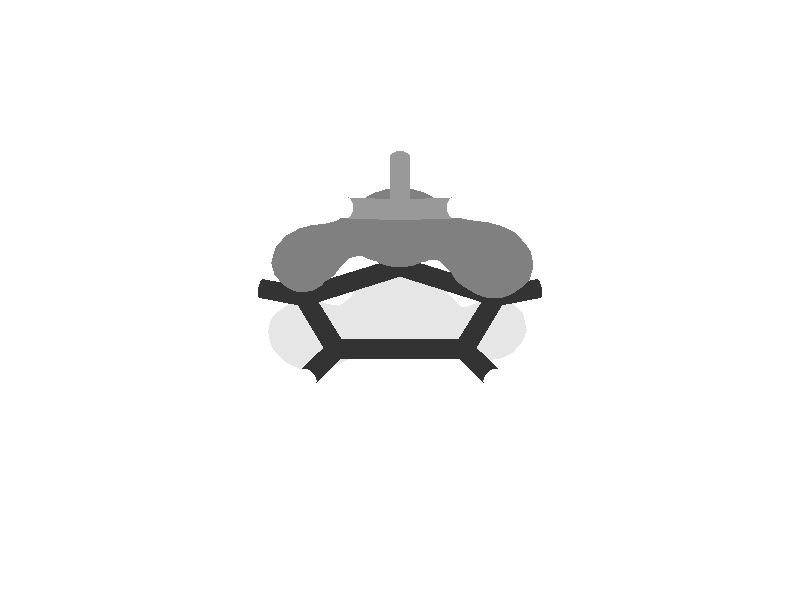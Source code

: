 camera {
 location <0.0, -3.6, 1.8>
 look_at <0.0, -0.01, 0.0>
 sky <0.0, 0.1, 0.0>
 angle 15
}
 light_source { <0, -9, 0> color rgb<0.7, 0.7, 0.7> shadowless}
 light_source { <0, 0, 9> color rgb<0.7, 0.7, 0.7> shadowless}
 background {<1, 1, 1>}
 #declare MeshRed = texture {
 pigment { color rgb<0.9, 0.9, 0.9> }
 finish { ambient 0.2 diffuse 0.6 specular 0.9}
 }
 #declare MeshBlue = texture {
 pigment { color rgb<0.5, 0.5, 0.5> }
 finish { ambient 0.2 diffuse 0.6 specular 0.9}
 }
 #declare BSAMBI = 0.2;
 #declare BSDIFF = 0.8;
 #declare BSSPEC = 0.8;
#declare colorA = 
 texture { 
 pigment { rgb<  1.0000  0.0000  0.0000 >}
 finish {ambient BSAMBI diffuse BSDIFF specular BSSPEC}
 }
#declare colorK = 
 texture { 
 pigment { rgb<  0.6  0.6  0.6 >}
 finish {ambient BSAMBI diffuse BSDIFF specular BSSPEC}
 }
#declare colorN = 
 texture { 
 pigment { rgb<  0.2  0.2  0.2 >}
 finish {ambient BSAMBI diffuse BSDIFF specular BSSPEC}
 }
#declare colorO = 
 texture { 
 pigment { rgb<  1.0  1.0  1.0 >}
 finish {ambient BSAMBI diffuse BSDIFF specular BSSPEC}
 }
 # declare molecule = union { 
 mesh {
 smooth_triangle {
<  0.083333, -0.150000, -0.001932>, < -0.762545,  0.093709, -0.640112>,
<  0.083333, -0.153428,  0.000000>, < -0.764949,  0.039942, -0.642851>,
<  0.080160, -0.150000,  0.000000>, < -0.775238,  0.089351, -0.625318>
 }
 smooth_triangle {
<  0.083333, -0.153428,  0.000000>, < -0.764949,  0.039942, -0.642851>,
<  0.083333, -0.150000, -0.001932>, < -0.762545,  0.093709, -0.640112>,
<  0.086299, -0.150000,  0.000000>, < -0.719490,  0.107250, -0.686172>
 }
 smooth_triangle {
<  0.083333, -0.150000, -0.001932>, < -0.762545,  0.093709, -0.640112>,
<  0.080160, -0.150000,  0.000000>, < -0.775238,  0.089351, -0.625318>,
<  0.083333, -0.147235,  0.000000>, < -0.758709,  0.129155, -0.638498>
 }
 smooth_triangle {
<  0.086299, -0.150000,  0.000000>, < -0.719490,  0.107250, -0.686172>,
<  0.083333, -0.150000, -0.001932>, < -0.762545,  0.093709, -0.640112>,
<  0.083333, -0.147235,  0.000000>, < -0.758709,  0.129155, -0.638498>
 }
 smooth_triangle {
<  0.083333, -0.153428,  0.000000>, < -0.764949,  0.039942, -0.642851>,
<  0.083333, -0.150000,  0.007316>, < -0.826133,  0.103606, -0.553868>,
<  0.080160, -0.150000,  0.000000>, < -0.775238,  0.089351, -0.625318>
 }
 smooth_triangle {
<  0.083333, -0.153428,  0.000000>, < -0.764949,  0.039942, -0.642851>,
<  0.086299, -0.150000,  0.000000>, < -0.719490,  0.107250, -0.686172>,
<  0.083333, -0.150000,  0.007316>, < -0.826133,  0.103606, -0.553868>
 }
 smooth_triangle {
<  0.080160, -0.150000,  0.000000>, < -0.775238,  0.089351, -0.625318>,
<  0.083333, -0.150000,  0.007316>, < -0.826133,  0.103606, -0.553868>,
<  0.083333, -0.147235,  0.000000>, < -0.758709,  0.129155, -0.638498>
 }
 smooth_triangle {
<  0.086299, -0.150000,  0.000000>, < -0.719490,  0.107250, -0.686172>,
<  0.083333, -0.147235,  0.000000>, < -0.758709,  0.129155, -0.638498>,
<  0.083333, -0.150000,  0.007316>, < -0.826133,  0.103606, -0.553868>
 }
 smooth_triangle {
< -0.133333, -0.033333,  0.015315>, < -0.336032, -0.288944, -0.896434>,
< -0.133333, -0.037522,  0.016667>, < -0.352297, -0.341221, -0.871467>,
< -0.139271, -0.033333,  0.016667>, < -0.396588, -0.292532, -0.870140>
 }
 smooth_triangle {
< -0.133333, -0.033333,  0.015315>, < -0.336032, -0.288944, -0.896434>,
< -0.116667, -0.033333,  0.015110>, < -0.134413, -0.392088, -0.910055>,
< -0.116667, -0.038312,  0.016667>, < -0.143902, -0.455253, -0.878656>
 }
 smooth_triangle {
< -0.133333, -0.037522,  0.016667>, < -0.352297, -0.341221, -0.871467>,
< -0.133333, -0.033333,  0.015315>, < -0.336032, -0.288944, -0.896434>,
< -0.116667, -0.038312,  0.016667>, < -0.143902, -0.455253, -0.878656>
 }
 smooth_triangle {
< -0.116667, -0.038312,  0.016667>, < -0.143902, -0.455253, -0.878656>,
< -0.116667, -0.033333,  0.015110>, < -0.134413, -0.392088, -0.910055>,
< -0.108560, -0.033333,  0.016667>, < -0.022027, -0.445182, -0.895169>
 }
 smooth_triangle {
< -0.150000, -0.016667,  0.015476>, < -0.482102, -0.044952, -0.874961>,
< -0.150000, -0.022799,  0.016667>, < -0.505390, -0.108111, -0.856092>,
< -0.153365, -0.016667,  0.016667>, < -0.518238, -0.053109, -0.853586>
 }
 smooth_triangle {
< -0.139271, -0.033333,  0.016667>, < -0.396588, -0.292532, -0.870140>,
< -0.150000, -0.022799,  0.016667>, < -0.505390, -0.108111, -0.856092>,
< -0.150000, -0.016667,  0.015476>, < -0.482102, -0.044952, -0.874961>
 }
 smooth_triangle {
< -0.139271, -0.033333,  0.016667>, < -0.396588, -0.292532, -0.870140>,
< -0.150000, -0.016667,  0.015476>, < -0.482102, -0.044952, -0.874961>,
< -0.133333, -0.033333,  0.015315>, < -0.336032, -0.288944, -0.896434>
 }
 smooth_triangle {
< -0.133333, -0.033333,  0.015315>, < -0.336032, -0.288944, -0.896434>,
< -0.150000, -0.016667,  0.015476>, < -0.482102, -0.044952, -0.874961>,
< -0.133333, -0.016667,  0.011576>, < -0.289564, -0.037197, -0.956436>
 }
 smooth_triangle {
< -0.116667, -0.033333,  0.015110>, < -0.134413, -0.392088, -0.910055>,
< -0.133333, -0.033333,  0.015315>, < -0.336032, -0.288944, -0.896434>,
< -0.116667, -0.016667,  0.011510>, < -0.115198, -0.044609, -0.992340>
 }
 smooth_triangle {
< -0.116667, -0.016667,  0.011510>, < -0.115198, -0.044609, -0.992340>,
< -0.133333, -0.033333,  0.015315>, < -0.336032, -0.288944, -0.896434>,
< -0.133333, -0.016667,  0.011576>, < -0.289564, -0.037197, -0.956436>
 }
 smooth_triangle {
< -0.100000, -0.025075,  0.016667>, <  0.156616, -0.324577, -0.932803>,
< -0.108560, -0.033333,  0.016667>, < -0.022027, -0.445182, -0.895169>,
< -0.116667, -0.033333,  0.015110>, < -0.134413, -0.392088, -0.910055>
 }
 smooth_triangle {
< -0.100000, -0.025075,  0.016667>, <  0.156616, -0.324577, -0.932803>,
< -0.116667, -0.033333,  0.015110>, < -0.134413, -0.392088, -0.910055>,
< -0.100000, -0.016667,  0.015177>, <  0.163301, -0.185783, -0.968926>
 }
 smooth_triangle {
< -0.100000, -0.016667,  0.015177>, <  0.163301, -0.185783, -0.968926>,
< -0.116667, -0.033333,  0.015110>, < -0.134413, -0.392088, -0.910055>,
< -0.116667, -0.016667,  0.011510>, < -0.115198, -0.044609, -0.992340>
 }
 smooth_triangle {
< -0.100000, -0.025075,  0.016667>, <  0.156616, -0.324577, -0.932803>,
< -0.100000, -0.016667,  0.015177>, <  0.163301, -0.185783, -0.968926>,
< -0.095314, -0.016667,  0.016667>, <  0.246557, -0.210812, -0.945922>
 }
 smooth_triangle {
<  0.116667, -0.016667,  0.016310>, < -0.390943, -0.316940, -0.864125>,
<  0.116667, -0.017486,  0.016667>, < -0.391735, -0.324524, -0.860946>,
<  0.115537, -0.016667,  0.016667>, < -0.395441, -0.317427, -0.861897>
 }
 smooth_triangle {
<  0.116667, -0.016667,  0.016310>, < -0.390943, -0.316940, -0.864125>,
<  0.133333, -0.016667,  0.014889>, < -0.228091, -0.482429, -0.845717>,
<  0.133333, -0.020387,  0.016667>, < -0.226999, -0.524930, -0.820317>
 }
 smooth_triangle {
<  0.116667, -0.017486,  0.016667>, < -0.391735, -0.324524, -0.860946>,
<  0.116667, -0.016667,  0.016310>, < -0.390943, -0.316940, -0.864125>,
<  0.133333, -0.020387,  0.016667>, < -0.226999, -0.524930, -0.820317>
 }
 smooth_triangle {
<  0.133333, -0.020387,  0.016667>, < -0.226999, -0.524930, -0.820317>,
<  0.133333, -0.016667,  0.014889>, < -0.228091, -0.482429, -0.845717>,
<  0.139932, -0.016667,  0.016667>, < -0.107100, -0.558799, -0.822358>
 }
 smooth_triangle {
< -0.150000,  0.000000,  0.015317>, < -0.455582,  0.108654, -0.883538>,
< -0.150000, -0.016667,  0.015476>, < -0.482102, -0.044952, -0.874961>,
< -0.153365, -0.016667,  0.016667>, < -0.518238, -0.053109, -0.853586>
 }
 smooth_triangle {
< -0.154149,  0.000000,  0.016667>, < -0.499820,  0.105676, -0.859658>,
< -0.150000,  0.000000,  0.015317>, < -0.455582,  0.108654, -0.883538>,
< -0.153365, -0.016667,  0.016667>, < -0.518238, -0.053109, -0.853586>
 }
 smooth_triangle {
< -0.133333, -0.016667,  0.011576>, < -0.289564, -0.037197, -0.956436>,
< -0.150000, -0.016667,  0.015476>, < -0.482102, -0.044952, -0.874961>,
< -0.133333,  0.000000,  0.012320>, < -0.253891,  0.118705, -0.959921>
 }
 smooth_triangle {
< -0.133333,  0.000000,  0.012320>, < -0.253891,  0.118705, -0.959921>,
< -0.150000, -0.016667,  0.015476>, < -0.482102, -0.044952, -0.874961>,
< -0.150000,  0.000000,  0.015317>, < -0.455582,  0.108654, -0.883538>
 }
 smooth_triangle {
< -0.116667, -0.016667,  0.011510>, < -0.115198, -0.044609, -0.992340>,
< -0.133333, -0.016667,  0.011576>, < -0.289564, -0.037197, -0.956436>,
< -0.116667,  0.000000,  0.011949>, < -0.090137,  0.116208, -0.989126>
 }
 smooth_triangle {
< -0.116667,  0.000000,  0.011949>, < -0.090137,  0.116208, -0.989126>,
< -0.133333, -0.016667,  0.011576>, < -0.289564, -0.037197, -0.956436>,
< -0.133333,  0.000000,  0.012320>, < -0.253891,  0.118705, -0.959921>
 }
 smooth_triangle {
< -0.100000, -0.016667,  0.015177>, <  0.163301, -0.185783, -0.968926>,
< -0.116667, -0.016667,  0.011510>, < -0.115198, -0.044609, -0.992340>,
< -0.100000,  0.000000,  0.015123>, <  0.147545,  0.121367, -0.981581>
 }
 smooth_triangle {
< -0.100000,  0.000000,  0.015123>, <  0.147545,  0.121367, -0.981581>,
< -0.116667, -0.016667,  0.011510>, < -0.115198, -0.044609, -0.992340>,
< -0.116667,  0.000000,  0.011949>, < -0.090137,  0.116208, -0.989126>
 }
 smooth_triangle {
< -0.094720,  0.000000,  0.016667>, <  0.252175,  0.118438, -0.960406>,
< -0.095314, -0.016667,  0.016667>, <  0.246557, -0.210812, -0.945922>,
< -0.100000, -0.016667,  0.015177>, <  0.163301, -0.185783, -0.968926>
 }
 smooth_triangle {
< -0.100000,  0.000000,  0.015123>, <  0.147545,  0.121367, -0.981581>,
< -0.094720,  0.000000,  0.016667>, <  0.252175,  0.118438, -0.960406>,
< -0.100000, -0.016667,  0.015177>, <  0.163301, -0.185783, -0.968926>
 }
 smooth_triangle {
<  0.116667,  0.000000,  0.010349>, < -0.405572, -0.104623, -0.908056>,
<  0.116667, -0.016667,  0.016310>, < -0.390943, -0.316940, -0.864125>,
<  0.115537, -0.016667,  0.016667>, < -0.395441, -0.317427, -0.861897>
 }
 smooth_triangle {
<  0.103297,  0.000000,  0.016667>, < -0.453358, -0.121788, -0.882969>,
<  0.116667,  0.000000,  0.010349>, < -0.405572, -0.104623, -0.908056>,
<  0.115537, -0.016667,  0.016667>, < -0.395441, -0.317427, -0.861897>
 }
 smooth_triangle {
<  0.133333, -0.016667,  0.014889>, < -0.228091, -0.482429, -0.845717>,
<  0.116667, -0.016667,  0.016310>, < -0.390943, -0.316940, -0.864125>,
<  0.133333,  0.000000,  0.007609>, < -0.272728, -0.109686, -0.955818>
 }
 smooth_triangle {
<  0.133333,  0.000000,  0.007609>, < -0.272728, -0.109686, -0.955818>,
<  0.116667, -0.016667,  0.016310>, < -0.390943, -0.316940, -0.864125>,
<  0.116667,  0.000000,  0.010349>, < -0.405572, -0.104623, -0.908056>
 }
 smooth_triangle {
<  0.150000, -0.005125,  0.016667>, <  0.233696, -0.342967, -0.909813>,
<  0.139932, -0.016667,  0.016667>, < -0.107100, -0.558799, -0.822358>,
<  0.133333, -0.016667,  0.014889>, < -0.228091, -0.482429, -0.845717>
 }
 smooth_triangle {
<  0.150000, -0.005125,  0.016667>, <  0.233696, -0.342967, -0.909813>,
<  0.133333, -0.016667,  0.014889>, < -0.228091, -0.482429, -0.845717>,
<  0.150000,  0.000000,  0.015268>, <  0.251924, -0.165082, -0.953563>
 }
 smooth_triangle {
<  0.150000,  0.000000,  0.015268>, <  0.251924, -0.165082, -0.953563>,
<  0.133333, -0.016667,  0.014889>, < -0.228091, -0.482429, -0.845717>,
<  0.133333,  0.000000,  0.007609>, < -0.272728, -0.109686, -0.955818>
 }
 smooth_triangle {
<  0.150000, -0.005125,  0.016667>, <  0.233696, -0.342967, -0.909813>,
<  0.150000,  0.000000,  0.015268>, <  0.251924, -0.165082, -0.953563>,
<  0.153174,  0.000000,  0.016667>, <  0.368857, -0.164606, -0.914795>
 }
 smooth_triangle {
< -0.150000,  0.000000,  0.015317>, < -0.455582,  0.108654, -0.883538>,
< -0.154149,  0.000000,  0.016667>, < -0.499820,  0.105676, -0.859658>,
< -0.150000,  0.006754,  0.016667>, < -0.463099,  0.159417, -0.871852>
 }
 smooth_triangle {
< -0.150000,  0.006754,  0.016667>, < -0.463099,  0.159417, -0.871852>,
< -0.141290,  0.016667,  0.016667>, < -0.354137,  0.284079, -0.891003>,
< -0.133333,  0.016667,  0.015175>, < -0.281159,  0.285371, -0.916249>
 }
 smooth_triangle {
< -0.150000,  0.006754,  0.016667>, < -0.463099,  0.159417, -0.871852>,
< -0.133333,  0.016667,  0.015175>, < -0.281159,  0.285371, -0.916249>,
< -0.150000,  0.000000,  0.015317>, < -0.455582,  0.108654, -0.883538>
 }
 smooth_triangle {
< -0.150000,  0.000000,  0.015317>, < -0.455582,  0.108654, -0.883538>,
< -0.133333,  0.016667,  0.015175>, < -0.281159,  0.285371, -0.916249>,
< -0.133333,  0.000000,  0.012320>, < -0.253891,  0.118705, -0.959921>
 }
 smooth_triangle {
< -0.116667,  0.000000,  0.011949>, < -0.090137,  0.116208, -0.989126>,
< -0.133333,  0.000000,  0.012320>, < -0.253891,  0.118705, -0.959921>,
< -0.116667,  0.016667,  0.015102>, < -0.111043,  0.335322, -0.935537>
 }
 smooth_triangle {
< -0.116667,  0.016667,  0.015102>, < -0.111043,  0.335322, -0.935537>,
< -0.133333,  0.000000,  0.012320>, < -0.253891,  0.118705, -0.959921>,
< -0.133333,  0.016667,  0.015175>, < -0.281159,  0.285371, -0.916249>
 }
 smooth_triangle {
< -0.107288,  0.016667,  0.016667>, <  0.005289,  0.385857, -0.922543>,
< -0.100000,  0.008288,  0.016667>, <  0.155473,  0.247289, -0.956387>,
< -0.100000,  0.000000,  0.015123>, <  0.147545,  0.121367, -0.981581>
 }
 smooth_triangle {
< -0.107288,  0.016667,  0.016667>, <  0.005289,  0.385857, -0.922543>,
< -0.100000,  0.000000,  0.015123>, <  0.147545,  0.121367, -0.981581>,
< -0.116667,  0.016667,  0.015102>, < -0.111043,  0.335322, -0.935537>
 }
 smooth_triangle {
< -0.116667,  0.016667,  0.015102>, < -0.111043,  0.335322, -0.935537>,
< -0.100000,  0.000000,  0.015123>, <  0.147545,  0.121367, -0.981581>,
< -0.116667,  0.000000,  0.011949>, < -0.090137,  0.116208, -0.989126>
 }
 smooth_triangle {
< -0.094720,  0.000000,  0.016667>, <  0.252175,  0.118438, -0.960406>,
< -0.100000,  0.000000,  0.015123>, <  0.147545,  0.121367, -0.981581>,
< -0.100000,  0.008288,  0.016667>, <  0.155473,  0.247289, -0.956387>
 }
 smooth_triangle {
<  0.116667,  0.016667,  0.012701>, < -0.381697,  0.081553, -0.920683>,
<  0.116667,  0.000000,  0.010349>, < -0.405572, -0.104623, -0.908056>,
<  0.103297,  0.000000,  0.016667>, < -0.453358, -0.121788, -0.882969>
 }
 smooth_triangle {
<  0.106048,  0.016667,  0.016667>, < -0.410191,  0.054234, -0.910385>,
<  0.116667,  0.016667,  0.012701>, < -0.381697,  0.081553, -0.920683>,
<  0.103297,  0.000000,  0.016667>, < -0.453358, -0.121788, -0.882969>
 }
 smooth_triangle {
<  0.133333,  0.000000,  0.007609>, < -0.272728, -0.109686, -0.955818>,
<  0.116667,  0.000000,  0.010349>, < -0.405572, -0.104623, -0.908056>,
<  0.133333,  0.016667,  0.011197>, < -0.236009,  0.254929, -0.937716>
 }
 smooth_triangle {
<  0.133333,  0.016667,  0.011197>, < -0.236009,  0.254929, -0.937716>,
<  0.116667,  0.000000,  0.010349>, < -0.405572, -0.104623, -0.908056>,
<  0.116667,  0.016667,  0.012701>, < -0.381697,  0.081553, -0.920683>
 }
 smooth_triangle {
<  0.149470,  0.016667,  0.016667>, <  0.159210,  0.488949, -0.857660>,
<  0.150000,  0.014588,  0.016667>, <  0.192238,  0.426936, -0.883612>,
<  0.150000,  0.000000,  0.015268>, <  0.251924, -0.165082, -0.953563>
 }
 smooth_triangle {
<  0.149470,  0.016667,  0.016667>, <  0.159210,  0.488949, -0.857660>,
<  0.150000,  0.000000,  0.015268>, <  0.251924, -0.165082, -0.953563>,
<  0.133333,  0.016667,  0.011197>, < -0.236009,  0.254929, -0.937716>
 }
 smooth_triangle {
<  0.133333,  0.016667,  0.011197>, < -0.236009,  0.254929, -0.937716>,
<  0.150000,  0.000000,  0.015268>, <  0.251924, -0.165082, -0.953563>,
<  0.133333,  0.000000,  0.007609>, < -0.272728, -0.109686, -0.955818>
 }
 smooth_triangle {
<  0.153174,  0.000000,  0.016667>, <  0.368857, -0.164606, -0.914795>,
<  0.150000,  0.000000,  0.015268>, <  0.251924, -0.165082, -0.953563>,
<  0.150000,  0.014588,  0.016667>, <  0.192238,  0.426936, -0.883612>
 }
 smooth_triangle {
< -0.133333,  0.016667,  0.015175>, < -0.281159,  0.285371, -0.916249>,
< -0.141290,  0.016667,  0.016667>, < -0.354137,  0.284079, -0.891003>,
< -0.133333,  0.021676,  0.016667>, < -0.297107,  0.329280, -0.896271>
 }
 smooth_triangle {
< -0.116667,  0.016667,  0.015102>, < -0.111043,  0.335322, -0.935537>,
< -0.133333,  0.016667,  0.015175>, < -0.281159,  0.285371, -0.916249>,
< -0.133333,  0.021676,  0.016667>, < -0.297107,  0.329280, -0.896271>
 }
 smooth_triangle {
< -0.116667,  0.021927,  0.016667>, < -0.119174,  0.403130, -0.907350>,
< -0.116667,  0.016667,  0.015102>, < -0.111043,  0.335322, -0.935537>,
< -0.133333,  0.021676,  0.016667>, < -0.297107,  0.329280, -0.896271>
 }
 smooth_triangle {
< -0.107288,  0.016667,  0.016667>, <  0.005289,  0.385857, -0.922543>,
< -0.116667,  0.016667,  0.015102>, < -0.111043,  0.335322, -0.935537>,
< -0.116667,  0.021927,  0.016667>, < -0.119174,  0.403130, -0.907350>
 }
 smooth_triangle {
<  0.116667,  0.016667,  0.012701>, < -0.381697,  0.081553, -0.920683>,
<  0.106048,  0.016667,  0.016667>, < -0.410191,  0.054234, -0.910385>,
<  0.116667,  0.027340,  0.016667>, < -0.352146,  0.211126, -0.911822>
 }
 smooth_triangle {
<  0.133333,  0.016667,  0.011197>, < -0.236009,  0.254929, -0.937716>,
<  0.116667,  0.016667,  0.012701>, < -0.381697,  0.081553, -0.920683>,
<  0.116667,  0.027340,  0.016667>, < -0.352146,  0.211126, -0.911822>
 }
 smooth_triangle {
<  0.133333,  0.029297,  0.016667>, < -0.192105,  0.467700, -0.862758>,
<  0.133333,  0.016667,  0.011197>, < -0.236009,  0.254929, -0.937716>,
<  0.116667,  0.027340,  0.016667>, < -0.352146,  0.211126, -0.911822>
 }
 smooth_triangle {
<  0.149470,  0.016667,  0.016667>, <  0.159210,  0.488949, -0.857660>,
<  0.133333,  0.016667,  0.011197>, < -0.236009,  0.254929, -0.937716>,
<  0.133333,  0.029297,  0.016667>, < -0.192105,  0.467700, -0.862758>
 }
 smooth_triangle {
< -0.016667,  0.066667,  0.014219>, < -0.298588, -0.169380, -0.939231>,
< -0.016667,  0.058492,  0.016667>, < -0.287666, -0.225562, -0.930790>,
< -0.026023,  0.066667,  0.016667>, < -0.337686, -0.142895, -0.930349>
 }
 smooth_triangle {
< -0.016667,  0.066667,  0.014219>, < -0.298588, -0.169380, -0.939231>,
<  0.000000,  0.066667,  0.012173>, < -0.186246, -0.275536, -0.943076>,
<  0.000000,  0.054091,  0.016667>, < -0.169295, -0.394346, -0.903233>
 }
 smooth_triangle {
< -0.016667,  0.058492,  0.016667>, < -0.287666, -0.225562, -0.930790>,
< -0.016667,  0.066667,  0.014219>, < -0.298588, -0.169380, -0.939231>,
<  0.000000,  0.054091,  0.016667>, < -0.169295, -0.394346, -0.903233>
 }
 smooth_triangle {
<  0.000000,  0.066667,  0.012173>, < -0.186246, -0.275536, -0.943076>,
<  0.016667,  0.066667,  0.014052>, < -0.005339, -0.433667, -0.901057>,
<  0.016667,  0.058318,  0.016667>, < -0.001961, -0.498459, -0.866911>
 }
 smooth_triangle {
<  0.000000,  0.054091,  0.016667>, < -0.169295, -0.394346, -0.903233>,
<  0.000000,  0.066667,  0.012173>, < -0.186246, -0.275536, -0.943076>,
<  0.016667,  0.058318,  0.016667>, < -0.001961, -0.498459, -0.866911>
 }
 smooth_triangle {
<  0.016667,  0.058318,  0.016667>, < -0.001961, -0.498459, -0.866911>,
<  0.016667,  0.066667,  0.014052>, < -0.005339, -0.433667, -0.901057>,
<  0.026706,  0.066667,  0.016667>, <  0.143852, -0.453730, -0.879452>
 }
 smooth_triangle {
< -0.033333,  0.083333,  0.016656>, < -0.417741,  0.001110, -0.908566>,
< -0.033333,  0.083254,  0.016667>, < -0.417595,  0.000745, -0.908633>,
< -0.033366,  0.083333,  0.016667>, < -0.417880,  0.001193, -0.908502>
 }
 smooth_triangle {
< -0.026023,  0.066667,  0.016667>, < -0.337686, -0.142895, -0.930349>,
< -0.033333,  0.083254,  0.016667>, < -0.417595,  0.000745, -0.908633>,
< -0.033333,  0.083333,  0.016656>, < -0.417741,  0.001110, -0.908566>
 }
 smooth_triangle {
< -0.026023,  0.066667,  0.016667>, < -0.337686, -0.142895, -0.930349>,
< -0.033333,  0.083333,  0.016656>, < -0.417741,  0.001110, -0.908566>,
< -0.016667,  0.066667,  0.014219>, < -0.298588, -0.169380, -0.939231>
 }
 smooth_triangle {
< -0.016667,  0.066667,  0.014219>, < -0.298588, -0.169380, -0.939231>,
< -0.033333,  0.083333,  0.016656>, < -0.417741,  0.001110, -0.908566>,
< -0.016667,  0.083333,  0.010575>, < -0.320501, -0.032368, -0.946695>
 }
 smooth_triangle {
<  0.000000,  0.066667,  0.012173>, < -0.186246, -0.275536, -0.943076>,
< -0.016667,  0.066667,  0.014219>, < -0.298588, -0.169380, -0.939231>,
<  0.000000,  0.083333,  0.007858>, < -0.203218, -0.060958, -0.977234>
 }
 smooth_triangle {
<  0.000000,  0.083333,  0.007858>, < -0.203218, -0.060958, -0.977234>,
< -0.016667,  0.066667,  0.014219>, < -0.298588, -0.169380, -0.939231>,
< -0.016667,  0.083333,  0.010575>, < -0.320501, -0.032368, -0.946695>
 }
 smooth_triangle {
<  0.016667,  0.066667,  0.014052>, < -0.005339, -0.433667, -0.901057>,
<  0.000000,  0.066667,  0.012173>, < -0.186246, -0.275536, -0.943076>,
<  0.016667,  0.083333,  0.010292>, < -0.009287, -0.124617, -0.992162>
 }
 smooth_triangle {
<  0.016667,  0.083333,  0.010292>, < -0.009287, -0.124617, -0.992162>,
<  0.000000,  0.066667,  0.012173>, < -0.186246, -0.275536, -0.943076>,
<  0.000000,  0.083333,  0.007858>, < -0.203218, -0.060958, -0.977234>
 }
 smooth_triangle {
<  0.033333,  0.079972,  0.016667>, <  0.403834, -0.199549, -0.892804>,
<  0.026706,  0.066667,  0.016667>, <  0.143852, -0.453730, -0.879452>,
<  0.016667,  0.066667,  0.014052>, < -0.005339, -0.433667, -0.901057>
 }
 smooth_triangle {
<  0.033333,  0.079972,  0.016667>, <  0.403834, -0.199549, -0.892804>,
<  0.016667,  0.066667,  0.014052>, < -0.005339, -0.433667, -0.901057>,
<  0.033333,  0.083333,  0.016163>, <  0.418624, -0.148125, -0.895998>
 }
 smooth_triangle {
<  0.033333,  0.083333,  0.016163>, <  0.418624, -0.148125, -0.895998>,
<  0.016667,  0.066667,  0.014052>, < -0.005339, -0.433667, -0.901057>,
<  0.016667,  0.083333,  0.010292>, < -0.009287, -0.124617, -0.992162>
 }
 smooth_triangle {
<  0.033333,  0.079972,  0.016667>, <  0.403834, -0.199549, -0.892804>,
<  0.033333,  0.083333,  0.016163>, <  0.418624, -0.148125, -0.895998>,
<  0.034877,  0.083333,  0.016667>, <  0.439181, -0.147047, -0.886283>
 }
 smooth_triangle {
< -0.033333,  0.083333,  0.016656>, < -0.417741,  0.001110, -0.908566>,
< -0.033366,  0.083333,  0.016667>, < -0.417880,  0.001193, -0.908502>,
< -0.033333,  0.083612,  0.016667>, < -0.418298,  0.002877, -0.908305>
 }
 smooth_triangle {
< -0.033333,  0.083612,  0.016667>, < -0.418298,  0.002877, -0.908305>,
< -0.032151,  0.100000,  0.016667>, < -0.440054,  0.113115, -0.890818>,
< -0.016667,  0.100000,  0.011078>, < -0.334097,  0.087540, -0.938465>
 }
 smooth_triangle {
< -0.033333,  0.083612,  0.016667>, < -0.418298,  0.002877, -0.908305>,
< -0.016667,  0.100000,  0.011078>, < -0.334097,  0.087540, -0.938465>,
< -0.033333,  0.083333,  0.016656>, < -0.417741,  0.001110, -0.908566>
 }
 smooth_triangle {
< -0.033333,  0.083333,  0.016656>, < -0.417741,  0.001110, -0.908566>,
< -0.016667,  0.100000,  0.011078>, < -0.334097,  0.087540, -0.938465>,
< -0.016667,  0.083333,  0.010575>, < -0.320501, -0.032368, -0.946695>
 }
 smooth_triangle {
<  0.000000,  0.083333,  0.007858>, < -0.203218, -0.060958, -0.977234>,
< -0.016667,  0.083333,  0.010575>, < -0.320501, -0.032368, -0.946695>,
<  0.000000,  0.100000,  0.008431>, < -0.207482,  0.107151, -0.972353>
 }
 smooth_triangle {
<  0.000000,  0.100000,  0.008431>, < -0.207482,  0.107151, -0.972353>,
< -0.016667,  0.083333,  0.010575>, < -0.320501, -0.032368, -0.946695>,
< -0.016667,  0.100000,  0.011078>, < -0.334097,  0.087540, -0.938465>
 }
 smooth_triangle {
<  0.016667,  0.083333,  0.010292>, < -0.009287, -0.124617, -0.992162>,
<  0.000000,  0.083333,  0.007858>, < -0.203218, -0.060958, -0.977234>,
<  0.016667,  0.100000,  0.010763>, < -0.010329,  0.195791, -0.980591>
 }
 smooth_triangle {
<  0.016667,  0.100000,  0.010763>, < -0.010329,  0.195791, -0.980591>,
<  0.000000,  0.083333,  0.007858>, < -0.203218, -0.060958, -0.977234>,
<  0.000000,  0.100000,  0.008431>, < -0.207482,  0.107151, -0.972353>
 }
 smooth_triangle {
<  0.033237,  0.100000,  0.016667>, <  0.410763,  0.239078, -0.879838>,
<  0.033333,  0.098492,  0.016667>, <  0.417682,  0.203492, -0.885513>,
<  0.033333,  0.083333,  0.016163>, <  0.418624, -0.148125, -0.895998>
 }
 smooth_triangle {
<  0.033237,  0.100000,  0.016667>, <  0.410763,  0.239078, -0.879838>,
<  0.033333,  0.083333,  0.016163>, <  0.418624, -0.148125, -0.895998>,
<  0.016667,  0.100000,  0.010763>, < -0.010329,  0.195791, -0.980591>
 }
 smooth_triangle {
<  0.016667,  0.100000,  0.010763>, < -0.010329,  0.195791, -0.980591>,
<  0.033333,  0.083333,  0.016163>, <  0.418624, -0.148125, -0.895998>,
<  0.016667,  0.083333,  0.010292>, < -0.009287, -0.124617, -0.992162>
 }
 smooth_triangle {
<  0.034877,  0.083333,  0.016667>, <  0.439181, -0.147047, -0.886283>,
<  0.033333,  0.083333,  0.016163>, <  0.418624, -0.148125, -0.895998>,
<  0.033333,  0.098492,  0.016667>, <  0.417682,  0.203492, -0.885513>
 }
 smooth_triangle {
< -0.016667,  0.116667,  0.015829>, < -0.350795,  0.273316, -0.895679>,
< -0.016667,  0.100000,  0.011078>, < -0.334097,  0.087540, -0.938465>,
< -0.032151,  0.100000,  0.016667>, < -0.440054,  0.113115, -0.890818>
 }
 smooth_triangle {
< -0.019779,  0.116667,  0.016667>, < -0.370819,  0.277473, -0.886286>,
< -0.016667,  0.116667,  0.015829>, < -0.350795,  0.273316, -0.895679>,
< -0.032151,  0.100000,  0.016667>, < -0.440054,  0.113115, -0.890818>
 }
 smooth_triangle {
<  0.000000,  0.100000,  0.008431>, < -0.207482,  0.107151, -0.972353>,
< -0.016667,  0.100000,  0.011078>, < -0.334097,  0.087540, -0.938465>,
<  0.000000,  0.116667,  0.013614>, < -0.206059,  0.360932, -0.909542>
 }
 smooth_triangle {
<  0.000000,  0.116667,  0.013614>, < -0.206059,  0.360932, -0.909542>,
< -0.016667,  0.100000,  0.011078>, < -0.334097,  0.087540, -0.938465>,
< -0.016667,  0.116667,  0.015829>, < -0.350795,  0.273316, -0.895679>
 }
 smooth_triangle {
<  0.016667,  0.100000,  0.010763>, < -0.010329,  0.195791, -0.980591>,
<  0.000000,  0.100000,  0.008431>, < -0.207482,  0.107151, -0.972353>,
<  0.016667,  0.116667,  0.015513>, < -0.009848,  0.519201, -0.854595>
 }
 smooth_triangle {
<  0.016667,  0.116667,  0.015513>, < -0.009848,  0.519201, -0.854595>,
<  0.000000,  0.100000,  0.008431>, < -0.207482,  0.107151, -0.972353>,
<  0.000000,  0.116667,  0.013614>, < -0.206059,  0.360932, -0.909542>
 }
 smooth_triangle {
<  0.021113,  0.116667,  0.016667>, <  0.050091,  0.534340, -0.843784>,
<  0.033237,  0.100000,  0.016667>, <  0.410763,  0.239078, -0.879838>,
<  0.016667,  0.100000,  0.010763>, < -0.010329,  0.195791, -0.980591>
 }
 smooth_triangle {
<  0.016667,  0.116667,  0.015513>, < -0.009848,  0.519201, -0.854595>,
<  0.021113,  0.116667,  0.016667>, <  0.050091,  0.534340, -0.843784>,
<  0.016667,  0.100000,  0.010763>, < -0.010329,  0.195791, -0.980591>
 }
 smooth_triangle {
< -0.016667,  0.116667,  0.015829>, < -0.350795,  0.273316, -0.895679>,
< -0.019779,  0.116667,  0.016667>, < -0.370819,  0.277473, -0.886286>,
< -0.016667,  0.119151,  0.016667>, < -0.357587,  0.296792, -0.885464>
 }
 smooth_triangle {
<  0.000000,  0.116667,  0.013614>, < -0.206059,  0.360932, -0.909542>,
< -0.016667,  0.116667,  0.015829>, < -0.350795,  0.273316, -0.895679>,
< -0.016667,  0.119151,  0.016667>, < -0.357587,  0.296792, -0.885464>
 }
 smooth_triangle {
<  0.000000,  0.124720,  0.016667>, < -0.215251,  0.451033, -0.866162>,
<  0.000000,  0.116667,  0.013614>, < -0.206059,  0.360932, -0.909542>,
< -0.016667,  0.119151,  0.016667>, < -0.357587,  0.296792, -0.885464>
 }
 smooth_triangle {
<  0.016667,  0.116667,  0.015513>, < -0.009848,  0.519201, -0.854595>,
<  0.000000,  0.116667,  0.013614>, < -0.206059,  0.360932, -0.909542>,
<  0.000000,  0.124720,  0.016667>, < -0.215251,  0.451033, -0.866162>
 }
 smooth_triangle {
<  0.016667,  0.120025,  0.016667>, < -0.009826,  0.550556, -0.834740>,
<  0.016667,  0.116667,  0.015513>, < -0.009848,  0.519201, -0.854595>,
<  0.000000,  0.124720,  0.016667>, < -0.215251,  0.451033, -0.866162>
 }
 smooth_triangle {
<  0.021113,  0.116667,  0.016667>, <  0.050091,  0.534340, -0.843784>,
<  0.016667,  0.116667,  0.015513>, < -0.009848,  0.519201, -0.854595>,
<  0.016667,  0.120025,  0.016667>, < -0.009826,  0.550556, -0.834740>
 }
 smooth_triangle {
< -0.133333, -0.050000,  0.027614>, < -0.443411, -0.610322, -0.656424>,
< -0.133333, -0.056689,  0.033333>, < -0.488505, -0.706791, -0.511673>,
< -0.145375, -0.050000,  0.033333>, < -0.612717, -0.605142, -0.508312>
 }
 smooth_triangle {
< -0.133333, -0.050000,  0.027614>, < -0.443411, -0.610322, -0.656424>,
< -0.116667, -0.050000,  0.026309>, < -0.197066, -0.678866, -0.707323>,
< -0.116667, -0.058792,  0.033333>, < -0.250205, -0.807900, -0.533569>
 }
 smooth_triangle {
< -0.133333, -0.056689,  0.033333>, < -0.488505, -0.706791, -0.511673>,
< -0.133333, -0.050000,  0.027614>, < -0.443411, -0.610322, -0.656424>,
< -0.116667, -0.058792,  0.033333>, < -0.250205, -0.807900, -0.533569>
 }
 smooth_triangle {
< -0.116667, -0.050000,  0.026309>, < -0.197066, -0.678866, -0.707323>,
< -0.100000, -0.050000,  0.031176>, <  0.091534, -0.786192, -0.611165>,
< -0.100000, -0.053348,  0.033333>, <  0.079940, -0.827522, -0.555713>
 }
 smooth_triangle {
< -0.116667, -0.058792,  0.033333>, < -0.250205, -0.807900, -0.533569>,
< -0.116667, -0.050000,  0.026309>, < -0.197066, -0.678866, -0.707323>,
< -0.100000, -0.053348,  0.033333>, <  0.079940, -0.827522, -0.555713>
 }
 smooth_triangle {
< -0.100000, -0.053348,  0.033333>, <  0.079940, -0.827522, -0.555713>,
< -0.100000, -0.050000,  0.031176>, <  0.091534, -0.786192, -0.611165>,
< -0.095936, -0.050000,  0.033333>, <  0.165334, -0.812337, -0.559261>
 }
 smooth_triangle {
< -0.150000, -0.033333,  0.022295>, < -0.576393, -0.285387, -0.765719>,
< -0.150000, -0.047595,  0.033333>, < -0.676264, -0.534016, -0.507438>,
< -0.163195, -0.033333,  0.033333>, < -0.791542, -0.331306, -0.513515>
 }
 smooth_triangle {
< -0.145375, -0.050000,  0.033333>, < -0.612717, -0.605142, -0.508312>,
< -0.150000, -0.047595,  0.033333>, < -0.676264, -0.534016, -0.507438>,
< -0.150000, -0.033333,  0.022295>, < -0.576393, -0.285387, -0.765719>
 }
 smooth_triangle {
< -0.133333, -0.050000,  0.027614>, < -0.443411, -0.610322, -0.656424>,
< -0.145375, -0.050000,  0.033333>, < -0.612717, -0.605142, -0.508312>,
< -0.150000, -0.033333,  0.022295>, < -0.576393, -0.285387, -0.765719>
 }
 smooth_triangle {
< -0.133333, -0.050000,  0.027614>, < -0.443411, -0.610322, -0.656424>,
< -0.150000, -0.033333,  0.022295>, < -0.576393, -0.285387, -0.765719>,
< -0.139271, -0.033333,  0.016667>, < -0.396588, -0.292532, -0.870140>
 }
 smooth_triangle {
< -0.133333, -0.050000,  0.027614>, < -0.443411, -0.610322, -0.656424>,
< -0.139271, -0.033333,  0.016667>, < -0.396588, -0.292532, -0.870140>,
< -0.133333, -0.037522,  0.016667>, < -0.352297, -0.341221, -0.871467>
 }
 smooth_triangle {
< -0.116667, -0.038312,  0.016667>, < -0.143902, -0.455253, -0.878656>,
< -0.133333, -0.050000,  0.027614>, < -0.443411, -0.610322, -0.656424>,
< -0.133333, -0.037522,  0.016667>, < -0.352297, -0.341221, -0.871467>
 }
 smooth_triangle {
< -0.116667, -0.050000,  0.026309>, < -0.197066, -0.678866, -0.707323>,
< -0.133333, -0.050000,  0.027614>, < -0.443411, -0.610322, -0.656424>,
< -0.116667, -0.038312,  0.016667>, < -0.143902, -0.455253, -0.878656>
 }
 smooth_triangle {
< -0.108560, -0.033333,  0.016667>, < -0.022027, -0.445182, -0.895169>,
< -0.116667, -0.050000,  0.026309>, < -0.197066, -0.678866, -0.707323>,
< -0.116667, -0.038312,  0.016667>, < -0.143902, -0.455253, -0.878656>
 }
 smooth_triangle {
< -0.108560, -0.033333,  0.016667>, < -0.022027, -0.445182, -0.895169>,
< -0.100000, -0.033333,  0.020308>, <  0.126217, -0.498966, -0.857381>,
< -0.116667, -0.050000,  0.026309>, < -0.197066, -0.678866, -0.707323>
 }
 smooth_triangle {
< -0.100000, -0.033333,  0.020308>, <  0.126217, -0.498966, -0.857381>,
< -0.100000, -0.050000,  0.031176>, <  0.091534, -0.786192, -0.611165>,
< -0.116667, -0.050000,  0.026309>, < -0.197066, -0.678866, -0.707323>
 }
 smooth_triangle {
< -0.083333, -0.037579,  0.033333>, <  0.518740, -0.637061, -0.570142>,
< -0.095936, -0.050000,  0.033333>, <  0.165334, -0.812337, -0.559261>,
< -0.100000, -0.050000,  0.031176>, <  0.091534, -0.786192, -0.611165>
 }
 smooth_triangle {
< -0.083333, -0.037579,  0.033333>, <  0.518740, -0.637061, -0.570142>,
< -0.100000, -0.050000,  0.031176>, <  0.091534, -0.786192, -0.611165>,
< -0.083333, -0.033333,  0.031267>, <  0.520655, -0.572868, -0.633041>
 }
 smooth_triangle {
< -0.083333, -0.033333,  0.031267>, <  0.520655, -0.572868, -0.633041>,
< -0.100000, -0.050000,  0.031176>, <  0.091534, -0.786192, -0.611165>,
< -0.100000, -0.033333,  0.020308>, <  0.126217, -0.498966, -0.857381>
 }
 smooth_triangle {
< -0.083333, -0.037579,  0.033333>, <  0.518740, -0.637061, -0.570142>,
< -0.083333, -0.033333,  0.031267>, <  0.520655, -0.572868, -0.633041>,
< -0.080365, -0.033333,  0.033333>, <  0.574173, -0.587306, -0.570435>
 }
 smooth_triangle {
< -0.166667, -0.016667,  0.029549>, < -0.785446, -0.095496, -0.611519>,
< -0.166667, -0.026118,  0.033333>, < -0.826532, -0.214495, -0.520419>,
< -0.170595, -0.016667,  0.033333>, < -0.844509, -0.109081, -0.524314>
 }
 smooth_triangle {
< -0.163195, -0.033333,  0.033333>, < -0.791542, -0.331306, -0.513515>,
< -0.166667, -0.026118,  0.033333>, < -0.826532, -0.214495, -0.520419>,
< -0.166667, -0.016667,  0.029549>, < -0.785446, -0.095496, -0.611519>
 }
 smooth_triangle {
< -0.150000, -0.033333,  0.022295>, < -0.576393, -0.285387, -0.765719>,
< -0.163195, -0.033333,  0.033333>, < -0.791542, -0.331306, -0.513515>,
< -0.166667, -0.016667,  0.029549>, < -0.785446, -0.095496, -0.611519>
 }
 smooth_triangle {
< -0.150000, -0.033333,  0.022295>, < -0.576393, -0.285387, -0.765719>,
< -0.166667, -0.016667,  0.029549>, < -0.785446, -0.095496, -0.611519>,
< -0.153365, -0.016667,  0.016667>, < -0.518238, -0.053109, -0.853586>
 }
 smooth_triangle {
< -0.150000, -0.033333,  0.022295>, < -0.576393, -0.285387, -0.765719>,
< -0.153365, -0.016667,  0.016667>, < -0.518238, -0.053109, -0.853586>,
< -0.150000, -0.022799,  0.016667>, < -0.505390, -0.108111, -0.856092>
 }
 smooth_triangle {
< -0.139271, -0.033333,  0.016667>, < -0.396588, -0.292532, -0.870140>,
< -0.150000, -0.033333,  0.022295>, < -0.576393, -0.285387, -0.765719>,
< -0.150000, -0.022799,  0.016667>, < -0.505390, -0.108111, -0.856092>
 }
 smooth_triangle {
< -0.108560, -0.033333,  0.016667>, < -0.022027, -0.445182, -0.895169>,
< -0.100000, -0.025075,  0.016667>, <  0.156616, -0.324577, -0.932803>,
< -0.100000, -0.033333,  0.020308>, <  0.126217, -0.498966, -0.857381>
 }
 smooth_triangle {
< -0.095314, -0.016667,  0.016667>, <  0.246557, -0.210812, -0.945922>,
< -0.100000, -0.033333,  0.020308>, <  0.126217, -0.498966, -0.857381>,
< -0.100000, -0.025075,  0.016667>, <  0.156616, -0.324577, -0.932803>
 }
 smooth_triangle {
< -0.095314, -0.016667,  0.016667>, <  0.246557, -0.210812, -0.945922>,
< -0.083333, -0.016667,  0.025721>, <  0.564856, -0.218758, -0.795665>,
< -0.100000, -0.033333,  0.020308>, <  0.126217, -0.498966, -0.857381>
 }
 smooth_triangle {
< -0.083333, -0.016667,  0.025721>, <  0.564856, -0.218758, -0.795665>,
< -0.083333, -0.033333,  0.031267>, <  0.520655, -0.572868, -0.633041>,
< -0.100000, -0.033333,  0.020308>, <  0.126217, -0.498966, -0.857381>
 }
 smooth_triangle {
< -0.072688, -0.016667,  0.033333>, <  0.758066, -0.268235, -0.594463>,
< -0.080365, -0.033333,  0.033333>, <  0.574173, -0.587306, -0.570435>,
< -0.083333, -0.033333,  0.031267>, <  0.520655, -0.572868, -0.633041>
 }
 smooth_triangle {
< -0.083333, -0.016667,  0.025721>, <  0.564856, -0.218758, -0.795665>,
< -0.072688, -0.016667,  0.033333>, <  0.758066, -0.268235, -0.594463>,
< -0.083333, -0.033333,  0.031267>, <  0.520655, -0.572868, -0.633041>
 }
 smooth_triangle {
<  0.100000, -0.016667,  0.029419>, < -0.515515, -0.362127, -0.776600>,
<  0.100000, -0.022504,  0.033333>, < -0.533501, -0.445165, -0.719169>,
<  0.093795, -0.016667,  0.033333>, < -0.542757, -0.396917, -0.740184>
 }
 smooth_triangle {
<  0.100000, -0.016667,  0.029419>, < -0.515515, -0.362127, -0.776600>,
<  0.115537, -0.016667,  0.016667>, < -0.395441, -0.317427, -0.861897>,
<  0.116667, -0.017486,  0.016667>, < -0.391735, -0.324524, -0.860946>
 }
 smooth_triangle {
<  0.100000, -0.016667,  0.029419>, < -0.515515, -0.362127, -0.776600>,
<  0.116667, -0.017486,  0.016667>, < -0.391735, -0.324524, -0.860946>,
<  0.100000, -0.022504,  0.033333>, < -0.533501, -0.445165, -0.719169>
 }
 smooth_triangle {
<  0.100000, -0.022504,  0.033333>, < -0.533501, -0.445165, -0.719169>,
<  0.116667, -0.017486,  0.016667>, < -0.391735, -0.324524, -0.860946>,
<  0.116667, -0.031706,  0.033333>, < -0.403651, -0.641965, -0.651879>
 }
 smooth_triangle {
<  0.133333, -0.020387,  0.016667>, < -0.226999, -0.524930, -0.820317>,
<  0.133333, -0.032721,  0.033333>, < -0.190848, -0.800608, -0.567983>,
<  0.116667, -0.017486,  0.016667>, < -0.391735, -0.324524, -0.860946>
 }
 smooth_triangle {
<  0.116667, -0.017486,  0.016667>, < -0.391735, -0.324524, -0.860946>,
<  0.133333, -0.032721,  0.033333>, < -0.190848, -0.800608, -0.567983>,
<  0.116667, -0.031706,  0.033333>, < -0.403651, -0.641965, -0.651879>
 }
 smooth_triangle {
<  0.139932, -0.016667,  0.016667>, < -0.107100, -0.558799, -0.822358>,
<  0.150000, -0.016667,  0.025130>, <  0.160517, -0.719351, -0.675846>,
<  0.150000, -0.026003,  0.033333>, <  0.161918, -0.875757, -0.454789>
 }
 smooth_triangle {
<  0.139932, -0.016667,  0.016667>, < -0.107100, -0.558799, -0.822358>,
<  0.150000, -0.026003,  0.033333>, <  0.161918, -0.875757, -0.454789>,
<  0.133333, -0.020387,  0.016667>, < -0.226999, -0.524930, -0.820317>
 }
 smooth_triangle {
<  0.133333, -0.020387,  0.016667>, < -0.226999, -0.524930, -0.820317>,
<  0.150000, -0.026003,  0.033333>, <  0.161918, -0.875757, -0.454789>,
<  0.133333, -0.032721,  0.033333>, < -0.190848, -0.800608, -0.567983>
 }
 smooth_triangle {
<  0.150000, -0.026003,  0.033333>, <  0.161918, -0.875757, -0.454789>,
<  0.150000, -0.016667,  0.025130>, <  0.160517, -0.719351, -0.675846>,
<  0.159582, -0.016667,  0.033333>, <  0.495183, -0.760737, -0.419610>
 }
 smooth_triangle {
< -0.166667,  0.000000,  0.028960>, < -0.758520,  0.097067, -0.644379>,
< -0.166667, -0.016667,  0.029549>, < -0.785446, -0.095496, -0.611519>,
< -0.170595, -0.016667,  0.033333>, < -0.844509, -0.109081, -0.524314>
 }
 smooth_triangle {
< -0.171449,  0.000000,  0.033333>, < -0.834437,  0.089681, -0.543758>,
< -0.166667,  0.000000,  0.028960>, < -0.758520,  0.097067, -0.644379>,
< -0.170595, -0.016667,  0.033333>, < -0.844509, -0.109081, -0.524314>
 }
 smooth_triangle {
< -0.153365, -0.016667,  0.016667>, < -0.518238, -0.053109, -0.853586>,
< -0.166667,  0.000000,  0.028960>, < -0.758520,  0.097067, -0.644379>,
< -0.154149,  0.000000,  0.016667>, < -0.499820,  0.105676, -0.859658>
 }
 smooth_triangle {
< -0.166667, -0.016667,  0.029549>, < -0.785446, -0.095496, -0.611519>,
< -0.166667,  0.000000,  0.028960>, < -0.758520,  0.097067, -0.644379>,
< -0.153365, -0.016667,  0.016667>, < -0.518238, -0.053109, -0.853586>
 }
 smooth_triangle {
< -0.083333, -0.016667,  0.025721>, <  0.564856, -0.218758, -0.795665>,
< -0.094720,  0.000000,  0.016667>, <  0.252175,  0.118438, -0.960406>,
< -0.083333,  0.000000,  0.024948>, <  0.557041,  0.114292, -0.822583>
 }
 smooth_triangle {
< -0.095314, -0.016667,  0.016667>, <  0.246557, -0.210812, -0.945922>,
< -0.094720,  0.000000,  0.016667>, <  0.252175,  0.118438, -0.960406>,
< -0.083333, -0.016667,  0.025721>, <  0.564856, -0.218758, -0.795665>
 }
 smooth_triangle {
< -0.070011,  0.000000,  0.033333>, <  0.758377,  0.057685, -0.649258>,
< -0.072688, -0.016667,  0.033333>, <  0.758066, -0.268235, -0.594463>,
< -0.083333, -0.016667,  0.025721>, <  0.564856, -0.218758, -0.795665>
 }
 smooth_triangle {
< -0.083333,  0.000000,  0.024948>, <  0.557041,  0.114292, -0.822583>,
< -0.070011,  0.000000,  0.033333>, <  0.758377,  0.057685, -0.649258>,
< -0.083333, -0.016667,  0.025721>, <  0.564856, -0.218758, -0.795665>
 }
 smooth_triangle {
<  0.100000,  0.000000,  0.021451>, < -0.475367, -0.143253, -0.868047>,
<  0.100000, -0.016667,  0.029419>, < -0.515515, -0.362127, -0.776600>,
<  0.093795, -0.016667,  0.033333>, < -0.542757, -0.396917, -0.740184>
 }
 smooth_triangle {
<  0.085235,  0.000000,  0.033333>, < -0.513557, -0.259259, -0.817951>,
<  0.100000,  0.000000,  0.021451>, < -0.475367, -0.143253, -0.868047>,
<  0.093795, -0.016667,  0.033333>, < -0.542757, -0.396917, -0.740184>
 }
 smooth_triangle {
<  0.115537, -0.016667,  0.016667>, < -0.395441, -0.317427, -0.861897>,
<  0.100000,  0.000000,  0.021451>, < -0.475367, -0.143253, -0.868047>,
<  0.103297,  0.000000,  0.016667>, < -0.453358, -0.121788, -0.882969>
 }
 smooth_triangle {
<  0.100000, -0.016667,  0.029419>, < -0.515515, -0.362127, -0.776600>,
<  0.100000,  0.000000,  0.021451>, < -0.475367, -0.143253, -0.868047>,
<  0.115537, -0.016667,  0.016667>, < -0.395441, -0.317427, -0.861897>
 }
 smooth_triangle {
<  0.139932, -0.016667,  0.016667>, < -0.107100, -0.558799, -0.822358>,
<  0.150000, -0.005125,  0.016667>, <  0.233696, -0.342967, -0.909813>,
<  0.150000, -0.016667,  0.025130>, <  0.160517, -0.719351, -0.675846>
 }
 smooth_triangle {
<  0.150000, -0.016667,  0.025130>, <  0.160517, -0.719351, -0.675846>,
<  0.150000, -0.005125,  0.016667>, <  0.233696, -0.342967, -0.909813>,
<  0.153174,  0.000000,  0.016667>, <  0.368857, -0.164606, -0.914795>
 }
 smooth_triangle {
<  0.150000, -0.016667,  0.025130>, <  0.160517, -0.719351, -0.675846>,
<  0.153174,  0.000000,  0.016667>, <  0.368857, -0.164606, -0.914795>,
<  0.159582, -0.016667,  0.033333>, <  0.495183, -0.760737, -0.419610>
 }
 smooth_triangle {
<  0.159582, -0.016667,  0.033333>, <  0.495183, -0.760737, -0.419610>,
<  0.153174,  0.000000,  0.016667>, <  0.368857, -0.164606, -0.914795>,
<  0.166125,  0.000000,  0.033333>, <  0.926930, -0.172850, -0.333053>
 }
 smooth_triangle {
< -0.166667,  0.000000,  0.028960>, < -0.758520,  0.097067, -0.644379>,
< -0.171449,  0.000000,  0.033333>, < -0.834437,  0.089681, -0.543758>,
< -0.166667,  0.013690,  0.033333>, < -0.783852,  0.250508, -0.568174>
 }
 smooth_triangle {
< -0.150000,  0.016667,  0.021606>, < -0.495134,  0.280629, -0.822247>,
< -0.166667,  0.013690,  0.033333>, < -0.783852,  0.250508, -0.568174>,
< -0.165620,  0.016667,  0.033333>, < -0.766099,  0.293081, -0.572010>
 }
 smooth_triangle {
< -0.150000,  0.006754,  0.016667>, < -0.463099,  0.159417, -0.871852>,
< -0.166667,  0.013690,  0.033333>, < -0.783852,  0.250508, -0.568174>,
< -0.150000,  0.016667,  0.021606>, < -0.495134,  0.280629, -0.822247>
 }
 smooth_triangle {
< -0.150000,  0.006754,  0.016667>, < -0.463099,  0.159417, -0.871852>,
< -0.166667,  0.000000,  0.028960>, < -0.758520,  0.097067, -0.644379>,
< -0.166667,  0.013690,  0.033333>, < -0.783852,  0.250508, -0.568174>
 }
 smooth_triangle {
< -0.150000,  0.006754,  0.016667>, < -0.463099,  0.159417, -0.871852>,
< -0.154149,  0.000000,  0.016667>, < -0.499820,  0.105676, -0.859658>,
< -0.166667,  0.000000,  0.028960>, < -0.758520,  0.097067, -0.644379>
 }
 smooth_triangle {
< -0.150000,  0.006754,  0.016667>, < -0.463099,  0.159417, -0.871852>,
< -0.150000,  0.016667,  0.021606>, < -0.495134,  0.280629, -0.822247>,
< -0.141290,  0.016667,  0.016667>, < -0.354137,  0.284079, -0.891003>
 }
 smooth_triangle {
< -0.100000,  0.008288,  0.016667>, <  0.155473,  0.247289, -0.956387>,
< -0.107288,  0.016667,  0.016667>, <  0.005289,  0.385857, -0.922543>,
< -0.100000,  0.016667,  0.019971>, <  0.127264,  0.422016, -0.897612>
 }
 smooth_triangle {
< -0.100000,  0.008288,  0.016667>, <  0.155473,  0.247289, -0.956387>,
< -0.083333,  0.000000,  0.024948>, <  0.557041,  0.114292, -0.822583>,
< -0.094720,  0.000000,  0.016667>, <  0.252175,  0.118438, -0.960406>
 }
 smooth_triangle {
< -0.100000,  0.008288,  0.016667>, <  0.155473,  0.247289, -0.956387>,
< -0.100000,  0.016667,  0.019971>, <  0.127264,  0.422016, -0.897612>,
< -0.083333,  0.000000,  0.024948>, <  0.557041,  0.114292, -0.822583>
 }
 smooth_triangle {
< -0.100000,  0.016667,  0.019971>, <  0.127264,  0.422016, -0.897612>,
< -0.083333,  0.016667,  0.028133>, <  0.436372,  0.408249, -0.801818>,
< -0.083333,  0.000000,  0.024948>, <  0.557041,  0.114292, -0.822583>
 }
 smooth_triangle {
< -0.071607,  0.016667,  0.033333>, <  0.576090,  0.349136, -0.739070>,
< -0.070011,  0.000000,  0.033333>, <  0.758377,  0.057685, -0.649258>,
< -0.083333,  0.000000,  0.024948>, <  0.557041,  0.114292, -0.822583>
 }
 smooth_triangle {
< -0.083333,  0.016667,  0.028133>, <  0.436372,  0.408249, -0.801818>,
< -0.071607,  0.016667,  0.033333>, <  0.576090,  0.349136, -0.739070>,
< -0.083333,  0.000000,  0.024948>, <  0.557041,  0.114292, -0.822583>
 }
 smooth_triangle {
<  0.100000,  0.016667,  0.022593>, < -0.435868,  0.007857, -0.899976>,
<  0.100000,  0.000000,  0.021451>, < -0.475367, -0.143253, -0.868047>,
<  0.085235,  0.000000,  0.033333>, < -0.513557, -0.259259, -0.817951>
 }
 smooth_triangle {
<  0.083809,  0.016667,  0.033333>, < -0.402979, -0.156015, -0.901813>,
<  0.100000,  0.016667,  0.022593>, < -0.435868,  0.007857, -0.899976>,
<  0.085235,  0.000000,  0.033333>, < -0.513557, -0.259259, -0.817951>
 }
 smooth_triangle {
<  0.103297,  0.000000,  0.016667>, < -0.453358, -0.121788, -0.882969>,
<  0.100000,  0.016667,  0.022593>, < -0.435868,  0.007857, -0.899976>,
<  0.106048,  0.016667,  0.016667>, < -0.410191,  0.054234, -0.910385>
 }
 smooth_triangle {
<  0.100000,  0.000000,  0.021451>, < -0.475367, -0.143253, -0.868047>,
<  0.100000,  0.016667,  0.022593>, < -0.435868,  0.007857, -0.899976>,
<  0.103297,  0.000000,  0.016667>, < -0.453358, -0.121788, -0.882969>
 }
 smooth_triangle {
<  0.150000,  0.014588,  0.016667>, <  0.192238,  0.426936, -0.883612>,
<  0.149470,  0.016667,  0.016667>, <  0.159210,  0.488949, -0.857660>,
<  0.150000,  0.016667,  0.017275>, <  0.178626,  0.497112, -0.849101>
 }
 smooth_triangle {
<  0.150000,  0.014588,  0.016667>, <  0.192238,  0.426936, -0.883612>,
<  0.150000,  0.016667,  0.017275>, <  0.178626,  0.497112, -0.849101>,
<  0.164827,  0.016667,  0.033333>, <  0.789890,  0.458351, -0.407417>
 }
 smooth_triangle {
<  0.150000,  0.014588,  0.016667>, <  0.192238,  0.426936, -0.883612>,
<  0.164827,  0.016667,  0.033333>, <  0.789890,  0.458351, -0.407417>,
<  0.153174,  0.000000,  0.016667>, <  0.368857, -0.164606, -0.914795>
 }
 smooth_triangle {
<  0.153174,  0.000000,  0.016667>, <  0.368857, -0.164606, -0.914795>,
<  0.164827,  0.016667,  0.033333>, <  0.789890,  0.458351, -0.407417>,
<  0.166125,  0.000000,  0.033333>, <  0.926930, -0.172850, -0.333053>
 }
 smooth_triangle {
< -0.150000,  0.033333,  0.032971>, < -0.586985,  0.531743, -0.610490>,
< -0.150000,  0.016667,  0.021606>, < -0.495134,  0.280629, -0.822247>,
< -0.165620,  0.016667,  0.033333>, < -0.766099,  0.293081, -0.572010>
 }
 smooth_triangle {
< -0.150649,  0.033333,  0.033333>, < -0.595113,  0.532792, -0.601643>,
< -0.150000,  0.033333,  0.032971>, < -0.586985,  0.531743, -0.610490>,
< -0.165620,  0.016667,  0.033333>, < -0.766099,  0.293081, -0.572010>
 }
 smooth_triangle {
< -0.141290,  0.016667,  0.016667>, < -0.354137,  0.284079, -0.891003>,
< -0.133333,  0.033333,  0.026895>, < -0.351481,  0.553162, -0.755297>,
< -0.133333,  0.021676,  0.016667>, < -0.297107,  0.329280, -0.896271>
 }
 smooth_triangle {
< -0.141290,  0.016667,  0.016667>, < -0.354137,  0.284079, -0.891003>,
< -0.150000,  0.016667,  0.021606>, < -0.495134,  0.280629, -0.822247>,
< -0.133333,  0.033333,  0.026895>, < -0.351481,  0.553162, -0.755297>
 }
 smooth_triangle {
< -0.150000,  0.016667,  0.021606>, < -0.495134,  0.280629, -0.822247>,
< -0.150000,  0.033333,  0.032971>, < -0.586985,  0.531743, -0.610490>,
< -0.133333,  0.033333,  0.026895>, < -0.351481,  0.553162, -0.755297>
 }
 smooth_triangle {
< -0.133333,  0.021676,  0.016667>, < -0.297107,  0.329280, -0.896271>,
< -0.116667,  0.033333,  0.025903>, < -0.150855,  0.613751, -0.774953>,
< -0.116667,  0.021927,  0.016667>, < -0.119174,  0.403130, -0.907350>
 }
 smooth_triangle {
< -0.133333,  0.033333,  0.026895>, < -0.351481,  0.553162, -0.755297>,
< -0.116667,  0.033333,  0.025903>, < -0.150855,  0.613751, -0.774953>,
< -0.133333,  0.021676,  0.016667>, < -0.297107,  0.329280, -0.896271>
 }
 smooth_triangle {
< -0.116667,  0.021927,  0.016667>, < -0.119174,  0.403130, -0.907350>,
< -0.100000,  0.016667,  0.019971>, <  0.127264,  0.422016, -0.897612>,
< -0.107288,  0.016667,  0.016667>, <  0.005289,  0.385857, -0.922543>
 }
 smooth_triangle {
< -0.116667,  0.021927,  0.016667>, < -0.119174,  0.403130, -0.907350>,
< -0.116667,  0.033333,  0.025903>, < -0.150855,  0.613751, -0.774953>,
< -0.100000,  0.016667,  0.019971>, <  0.127264,  0.422016, -0.897612>
 }
 smooth_triangle {
< -0.116667,  0.033333,  0.025903>, < -0.150855,  0.613751, -0.774953>,
< -0.100000,  0.033333,  0.028874>, <  0.052741,  0.659819, -0.749571>,
< -0.100000,  0.016667,  0.019971>, <  0.127264,  0.422016, -0.897612>
 }
 smooth_triangle {
< -0.083843,  0.033333,  0.033333>, <  0.258220,  0.627381, -0.734653>,
< -0.083333,  0.032867,  0.033333>, <  0.273543,  0.618766, -0.736412>,
< -0.083333,  0.016667,  0.028133>, <  0.436372,  0.408249, -0.801818>
 }
 smooth_triangle {
< -0.083843,  0.033333,  0.033333>, <  0.258220,  0.627381, -0.734653>,
< -0.083333,  0.016667,  0.028133>, <  0.436372,  0.408249, -0.801818>,
< -0.100000,  0.033333,  0.028874>, <  0.052741,  0.659819, -0.749571>
 }
 smooth_triangle {
< -0.100000,  0.033333,  0.028874>, <  0.052741,  0.659819, -0.749571>,
< -0.083333,  0.016667,  0.028133>, <  0.436372,  0.408249, -0.801818>,
< -0.100000,  0.016667,  0.019971>, <  0.127264,  0.422016, -0.897612>
 }
 smooth_triangle {
< -0.071607,  0.016667,  0.033333>, <  0.576090,  0.349136, -0.739070>,
< -0.083333,  0.016667,  0.028133>, <  0.436372,  0.408249, -0.801818>,
< -0.083333,  0.032867,  0.033333>, <  0.273543,  0.618766, -0.736412>
 }
 smooth_triangle {
< -0.016667,  0.033333,  0.033050>, < -0.143193, -0.491786, -0.858861>,
< -0.016667,  0.032784,  0.033333>, < -0.138465, -0.495657, -0.857410>,
< -0.018698,  0.033333,  0.033333>, < -0.135595, -0.471734, -0.871253>
 }
 smooth_triangle {
< -0.016667,  0.033333,  0.033050>, < -0.143193, -0.491786, -0.858861>,
<  0.000000,  0.033333,  0.032214>, < -0.093918, -0.630218, -0.770717>,
<  0.000000,  0.031413,  0.033333>, < -0.085334, -0.645375, -0.759085>
 }
 smooth_triangle {
< -0.016667,  0.032784,  0.033333>, < -0.138465, -0.495657, -0.857410>,
< -0.016667,  0.033333,  0.033050>, < -0.143193, -0.491786, -0.858861>,
<  0.000000,  0.031413,  0.033333>, < -0.085334, -0.645375, -0.759085>
 }
 smooth_triangle {
<  0.000000,  0.031413,  0.033333>, < -0.085334, -0.645375, -0.759085>,
<  0.000000,  0.033333,  0.032214>, < -0.093918, -0.630218, -0.770717>,
<  0.011719,  0.033333,  0.033333>, < -0.011908, -0.694698, -0.719203>
 }
 smooth_triangle {
<  0.100000,  0.033333,  0.029402>, < -0.336859,  0.175004, -0.925148>,
<  0.100000,  0.016667,  0.022593>, < -0.435868,  0.007857, -0.899976>,
<  0.083809,  0.016667,  0.033333>, < -0.402979, -0.156015, -0.901813>
 }
 smooth_triangle {
<  0.089969,  0.033333,  0.033333>, < -0.252339,  0.034772, -0.967014>,
<  0.100000,  0.033333,  0.029402>, < -0.336859,  0.175004, -0.925148>,
<  0.083809,  0.016667,  0.033333>, < -0.402979, -0.156015, -0.901813>
 }
 smooth_triangle {
<  0.106048,  0.016667,  0.016667>, < -0.410191,  0.054234, -0.910385>,
<  0.116667,  0.033333,  0.023031>, < -0.312316,  0.340806, -0.886741>,
<  0.116667,  0.027340,  0.016667>, < -0.352146,  0.211126, -0.911822>
 }
 smooth_triangle {
<  0.106048,  0.016667,  0.016667>, < -0.410191,  0.054234, -0.910385>,
<  0.100000,  0.016667,  0.022593>, < -0.435868,  0.007857, -0.899976>,
<  0.116667,  0.033333,  0.023031>, < -0.312316,  0.340806, -0.886741>
 }
 smooth_triangle {
<  0.100000,  0.016667,  0.022593>, < -0.435868,  0.007857, -0.899976>,
<  0.100000,  0.033333,  0.029402>, < -0.336859,  0.175004, -0.925148>,
<  0.116667,  0.033333,  0.023031>, < -0.312316,  0.340806, -0.886741>
 }
 smooth_triangle {
<  0.116667,  0.027340,  0.016667>, < -0.352146,  0.211126, -0.911822>,
<  0.133333,  0.033333,  0.022130>, < -0.154217,  0.567710, -0.808654>,
<  0.133333,  0.029297,  0.016667>, < -0.192105,  0.467700, -0.862758>
 }
 smooth_triangle {
<  0.116667,  0.033333,  0.023031>, < -0.312316,  0.340806, -0.886741>,
<  0.133333,  0.033333,  0.022130>, < -0.154217,  0.567710, -0.808654>,
<  0.116667,  0.027340,  0.016667>, < -0.352146,  0.211126, -0.911822>
 }
 smooth_triangle {
<  0.133333,  0.029297,  0.016667>, < -0.192105,  0.467700, -0.862758>,
<  0.150000,  0.016667,  0.017275>, <  0.178626,  0.497112, -0.849101>,
<  0.149470,  0.016667,  0.016667>, <  0.159210,  0.488949, -0.857660>
 }
 smooth_triangle {
<  0.133333,  0.029297,  0.016667>, < -0.192105,  0.467700, -0.862758>,
<  0.133333,  0.033333,  0.022130>, < -0.154217,  0.567710, -0.808654>,
<  0.150000,  0.016667,  0.017275>, <  0.178626,  0.497112, -0.849101>
 }
 smooth_triangle {
<  0.133333,  0.033333,  0.022130>, < -0.154217,  0.567710, -0.808654>,
<  0.150000,  0.033333,  0.029987>, <  0.179352,  0.777840, -0.602328>,
<  0.150000,  0.016667,  0.017275>, <  0.178626,  0.497112, -0.849101>
 }
 smooth_triangle {
<  0.154503,  0.033333,  0.033333>, <  0.304408,  0.809628, -0.501834>,
<  0.164827,  0.016667,  0.033333>, <  0.789890,  0.458351, -0.407417>,
<  0.150000,  0.016667,  0.017275>, <  0.178626,  0.497112, -0.849101>
 }
 smooth_triangle {
<  0.150000,  0.033333,  0.029987>, <  0.179352,  0.777840, -0.602328>,
<  0.154503,  0.033333,  0.033333>, <  0.304408,  0.809628, -0.501834>,
<  0.150000,  0.016667,  0.017275>, <  0.178626,  0.497112, -0.849101>
 }
 smooth_triangle {
< -0.150000,  0.033333,  0.032971>, < -0.586985,  0.531743, -0.610490>,
< -0.150649,  0.033333,  0.033333>, < -0.595113,  0.532792, -0.601643>,
< -0.150000,  0.033856,  0.033333>, < -0.590132,  0.537574, -0.602294>
 }
 smooth_triangle {
< -0.133333,  0.033333,  0.026895>, < -0.351481,  0.553162, -0.755297>,
< -0.150000,  0.033333,  0.032971>, < -0.586985,  0.531743, -0.610490>,
< -0.150000,  0.033856,  0.033333>, < -0.590132,  0.537574, -0.602294>
 }
 smooth_triangle {
< -0.133333,  0.042019,  0.033333>, < -0.404328,  0.677003, -0.614968>,
< -0.133333,  0.033333,  0.026895>, < -0.351481,  0.553162, -0.755297>,
< -0.150000,  0.033856,  0.033333>, < -0.590132,  0.537574, -0.602294>
 }
 smooth_triangle {
< -0.116667,  0.033333,  0.025903>, < -0.150855,  0.613751, -0.774953>,
< -0.133333,  0.033333,  0.026895>, < -0.351481,  0.553162, -0.755297>,
< -0.133333,  0.042019,  0.033333>, < -0.404328,  0.677003, -0.614968>
 }
 smooth_triangle {
< -0.116667,  0.044052,  0.033333>, < -0.203204,  0.752914, -0.625962>,
< -0.116667,  0.033333,  0.025903>, < -0.150855,  0.613751, -0.774953>,
< -0.133333,  0.042019,  0.033333>, < -0.404328,  0.677003, -0.614968>
 }
 smooth_triangle {
< -0.100000,  0.033333,  0.028874>, <  0.052741,  0.659819, -0.749571>,
< -0.116667,  0.033333,  0.025903>, < -0.150855,  0.613751, -0.774953>,
< -0.116667,  0.044052,  0.033333>, < -0.203204,  0.752914, -0.625962>
 }
 smooth_triangle {
< -0.100000,  0.041529,  0.033333>, <  0.011808,  0.744905, -0.667066>,
< -0.100000,  0.033333,  0.028874>, <  0.052741,  0.659819, -0.749571>,
< -0.116667,  0.044052,  0.033333>, < -0.203204,  0.752914, -0.625962>
 }
 smooth_triangle {
< -0.083843,  0.033333,  0.033333>, <  0.258220,  0.627381, -0.734653>,
< -0.100000,  0.033333,  0.028874>, <  0.052741,  0.659819, -0.749571>,
< -0.100000,  0.041529,  0.033333>, <  0.011808,  0.744905, -0.667066>
 }
 smooth_triangle {
< -0.033333,  0.050000,  0.027817>, < -0.296735, -0.190322, -0.935802>,
< -0.033333,  0.037481,  0.033333>, < -0.144062, -0.243805, -0.959065>,
< -0.048902,  0.050000,  0.033333>, < -0.219337,  0.048221, -0.974457>
 }
 smooth_triangle {
< -0.018698,  0.033333,  0.033333>, < -0.135595, -0.471734, -0.871253>,
< -0.033333,  0.037481,  0.033333>, < -0.144062, -0.243805, -0.959065>,
< -0.033333,  0.050000,  0.027817>, < -0.296735, -0.190322, -0.935802>
 }
 smooth_triangle {
< -0.018698,  0.033333,  0.033333>, < -0.135595, -0.471734, -0.871253>,
< -0.033333,  0.050000,  0.027817>, < -0.296735, -0.190322, -0.935802>,
< -0.016667,  0.033333,  0.033050>, < -0.143193, -0.491786, -0.858861>
 }
 smooth_triangle {
< -0.016667,  0.033333,  0.033050>, < -0.143193, -0.491786, -0.858861>,
< -0.033333,  0.050000,  0.027817>, < -0.296735, -0.190322, -0.935802>,
< -0.016667,  0.050000,  0.022628>, < -0.258677, -0.330069, -0.907822>
 }
 smooth_triangle {
<  0.000000,  0.033333,  0.032214>, < -0.093918, -0.630218, -0.770717>,
< -0.016667,  0.033333,  0.033050>, < -0.143193, -0.491786, -0.858861>,
<  0.000000,  0.050000,  0.020500>, < -0.151797, -0.454248, -0.877848>
 }
 smooth_triangle {
<  0.000000,  0.050000,  0.020500>, < -0.151797, -0.454248, -0.877848>,
< -0.016667,  0.033333,  0.033050>, < -0.143193, -0.491786, -0.858861>,
< -0.016667,  0.050000,  0.022628>, < -0.258677, -0.330069, -0.907822>
 }
 smooth_triangle {
<  0.016667,  0.033939,  0.033333>, <  0.021171, -0.712549, -0.701303>,
<  0.011719,  0.033333,  0.033333>, < -0.011908, -0.694698, -0.719203>,
<  0.000000,  0.033333,  0.032214>, < -0.093918, -0.630218, -0.770717>
 }
 smooth_triangle {
<  0.016667,  0.033939,  0.033333>, <  0.021171, -0.712549, -0.701303>,
<  0.000000,  0.033333,  0.032214>, < -0.093918, -0.630218, -0.770717>,
<  0.016667,  0.050000,  0.022772>, <  0.003160, -0.572185, -0.820119>
 }
 smooth_triangle {
<  0.016667,  0.050000,  0.022772>, <  0.003160, -0.572185, -0.820119>,
<  0.000000,  0.033333,  0.032214>, < -0.093918, -0.630218, -0.770717>,
<  0.000000,  0.050000,  0.020500>, < -0.151797, -0.454248, -0.877848>
 }
 smooth_triangle {
<  0.016667,  0.050000,  0.022772>, <  0.003160, -0.572185, -0.820119>,
<  0.033333,  0.050000,  0.028251>, <  0.212408, -0.611815, -0.761948>,
<  0.033333,  0.039824,  0.033333>, <  0.190689, -0.691459, -0.696794>
 }
 smooth_triangle {
<  0.016667,  0.033939,  0.033333>, <  0.021171, -0.712549, -0.701303>,
<  0.016667,  0.050000,  0.022772>, <  0.003160, -0.572185, -0.820119>,
<  0.033333,  0.039824,  0.033333>, <  0.190689, -0.691459, -0.696794>
 }
 smooth_triangle {
<  0.033333,  0.039824,  0.033333>, <  0.190689, -0.691459, -0.696794>,
<  0.033333,  0.050000,  0.028251>, <  0.212408, -0.611815, -0.761948>,
<  0.047026,  0.050000,  0.033333>, <  0.369738, -0.584337, -0.722388>
 }
 smooth_triangle {
<  0.100000,  0.033333,  0.029402>, < -0.336859,  0.175004, -0.925148>,
<  0.089969,  0.033333,  0.033333>, < -0.252339,  0.034772, -0.967014>,
<  0.100000,  0.041312,  0.033333>, < -0.235827,  0.245432, -0.940292>
 }
 smooth_triangle {
<  0.116667,  0.033333,  0.023031>, < -0.312316,  0.340806, -0.886741>,
<  0.100000,  0.033333,  0.029402>, < -0.336859,  0.175004, -0.925148>,
<  0.100000,  0.041312,  0.033333>, < -0.235827,  0.245432, -0.940292>
 }
 smooth_triangle {
<  0.116667,  0.046498,  0.033333>, < -0.199502,  0.562281, -0.802520>,
<  0.116667,  0.033333,  0.023031>, < -0.312316,  0.340806, -0.886741>,
<  0.100000,  0.041312,  0.033333>, < -0.235827,  0.245432, -0.940292>
 }
 smooth_triangle {
<  0.133333,  0.033333,  0.022130>, < -0.154217,  0.567710, -0.808654>,
<  0.116667,  0.033333,  0.023031>, < -0.312316,  0.340806, -0.886741>,
<  0.116667,  0.046498,  0.033333>, < -0.199502,  0.562281, -0.802520>
 }
 smooth_triangle {
<  0.133333,  0.045496,  0.033333>, < -0.069602,  0.764614, -0.640719>,
<  0.133333,  0.033333,  0.022130>, < -0.154217,  0.567710, -0.808654>,
<  0.116667,  0.046498,  0.033333>, < -0.199502,  0.562281, -0.802520>
 }
 smooth_triangle {
<  0.150000,  0.033333,  0.029987>, <  0.179352,  0.777840, -0.602328>,
<  0.133333,  0.033333,  0.022130>, < -0.154217,  0.567710, -0.808654>,
<  0.133333,  0.045496,  0.033333>, < -0.069602,  0.764614, -0.640719>
 }
 smooth_triangle {
<  0.150000,  0.037534,  0.033333>, <  0.207398,  0.833499, -0.512118>,
<  0.150000,  0.033333,  0.029987>, <  0.179352,  0.777840, -0.602328>,
<  0.133333,  0.045496,  0.033333>, < -0.069602,  0.764614, -0.640719>
 }
 smooth_triangle {
<  0.154503,  0.033333,  0.033333>, <  0.304408,  0.809628, -0.501834>,
<  0.150000,  0.033333,  0.029987>, <  0.179352,  0.777840, -0.602328>,
<  0.150000,  0.037534,  0.033333>, <  0.207398,  0.833499, -0.512118>
 }
 smooth_triangle {
< -0.050000,  0.066667,  0.030374>, < -0.423735,  0.066321, -0.903355>,
< -0.050000,  0.052004,  0.033333>, < -0.242086,  0.072582, -0.967536>,
< -0.056400,  0.066667,  0.033333>, < -0.413406,  0.162087, -0.896004>
 }
 smooth_triangle {
< -0.048902,  0.050000,  0.033333>, < -0.219337,  0.048221, -0.974457>,
< -0.050000,  0.052004,  0.033333>, < -0.242086,  0.072582, -0.967536>,
< -0.050000,  0.066667,  0.030374>, < -0.423735,  0.066321, -0.903355>
 }
 smooth_triangle {
< -0.048902,  0.050000,  0.033333>, < -0.219337,  0.048221, -0.974457>,
< -0.050000,  0.066667,  0.030374>, < -0.423735,  0.066321, -0.903355>,
< -0.033333,  0.050000,  0.027817>, < -0.296735, -0.190322, -0.935802>
 }
 smooth_triangle {
< -0.033333,  0.050000,  0.027817>, < -0.296735, -0.190322, -0.935802>,
< -0.050000,  0.066667,  0.030374>, < -0.423735,  0.066321, -0.903355>,
< -0.033333,  0.066667,  0.021019>, < -0.384637, -0.097594, -0.917894>
 }
 smooth_triangle {
< -0.016667,  0.058492,  0.016667>, < -0.287666, -0.225562, -0.930790>,
< -0.033333,  0.066667,  0.021019>, < -0.384637, -0.097594, -0.917894>,
< -0.026023,  0.066667,  0.016667>, < -0.337686, -0.142895, -0.930349>
 }
 smooth_triangle {
< -0.016667,  0.058492,  0.016667>, < -0.287666, -0.225562, -0.930790>,
< -0.016667,  0.050000,  0.022628>, < -0.258677, -0.330069, -0.907822>,
< -0.033333,  0.066667,  0.021019>, < -0.384637, -0.097594, -0.917894>
 }
 smooth_triangle {
< -0.016667,  0.050000,  0.022628>, < -0.258677, -0.330069, -0.907822>,
< -0.033333,  0.050000,  0.027817>, < -0.296735, -0.190322, -0.935802>,
< -0.033333,  0.066667,  0.021019>, < -0.384637, -0.097594, -0.917894>
 }
 smooth_triangle {
<  0.000000,  0.054091,  0.016667>, < -0.169295, -0.394346, -0.903233>,
< -0.016667,  0.050000,  0.022628>, < -0.258677, -0.330069, -0.907822>,
< -0.016667,  0.058492,  0.016667>, < -0.287666, -0.225562, -0.930790>
 }
 smooth_triangle {
<  0.000000,  0.050000,  0.020500>, < -0.151797, -0.454248, -0.877848>,
< -0.016667,  0.050000,  0.022628>, < -0.258677, -0.330069, -0.907822>,
<  0.000000,  0.054091,  0.016667>, < -0.169295, -0.394346, -0.903233>
 }
 smooth_triangle {
<  0.016667,  0.058318,  0.016667>, < -0.001961, -0.498459, -0.866911>,
<  0.000000,  0.050000,  0.020500>, < -0.151797, -0.454248, -0.877848>,
<  0.000000,  0.054091,  0.016667>, < -0.169295, -0.394346, -0.903233>
 }
 smooth_triangle {
<  0.016667,  0.050000,  0.022772>, <  0.003160, -0.572185, -0.820119>,
<  0.000000,  0.050000,  0.020500>, < -0.151797, -0.454248, -0.877848>,
<  0.016667,  0.058318,  0.016667>, < -0.001961, -0.498459, -0.866911>
 }
 smooth_triangle {
<  0.026706,  0.066667,  0.016667>, <  0.143852, -0.453730, -0.879452>,
<  0.016667,  0.050000,  0.022772>, <  0.003160, -0.572185, -0.820119>,
<  0.016667,  0.058318,  0.016667>, < -0.001961, -0.498459, -0.866911>
 }
 smooth_triangle {
<  0.026706,  0.066667,  0.016667>, <  0.143852, -0.453730, -0.879452>,
<  0.033333,  0.066667,  0.020622>, <  0.284857, -0.446294, -0.848339>,
<  0.016667,  0.050000,  0.022772>, <  0.003160, -0.572185, -0.820119>
 }
 smooth_triangle {
<  0.033333,  0.066667,  0.020622>, <  0.284857, -0.446294, -0.848339>,
<  0.033333,  0.050000,  0.028251>, <  0.212408, -0.611815, -0.761948>,
<  0.016667,  0.050000,  0.022772>, <  0.003160, -0.572185, -0.820119>
 }
 smooth_triangle {
<  0.050000,  0.054333,  0.033333>, <  0.467080, -0.513778, -0.719631>,
<  0.047026,  0.050000,  0.033333>, <  0.369738, -0.584337, -0.722388>,
<  0.033333,  0.050000,  0.028251>, <  0.212408, -0.611815, -0.761948>
 }
 smooth_triangle {
<  0.050000,  0.054333,  0.033333>, <  0.467080, -0.513778, -0.719631>,
<  0.033333,  0.050000,  0.028251>, <  0.212408, -0.611815, -0.761948>,
<  0.050000,  0.066667,  0.030045>, <  0.564093, -0.369546, -0.738400>
 }
 smooth_triangle {
<  0.050000,  0.066667,  0.030045>, <  0.564093, -0.369546, -0.738400>,
<  0.033333,  0.050000,  0.028251>, <  0.212408, -0.611815, -0.761948>,
<  0.033333,  0.066667,  0.020622>, <  0.284857, -0.446294, -0.848339>
 }
 smooth_triangle {
<  0.050000,  0.054333,  0.033333>, <  0.467080, -0.513778, -0.719631>,
<  0.050000,  0.066667,  0.030045>, <  0.564093, -0.369546, -0.738400>,
<  0.057119,  0.066667,  0.033333>, <  0.628635, -0.338975, -0.699939>
 }
 smooth_triangle {
< -0.050000,  0.083333,  0.028890>, < -0.531311,  0.116000, -0.839198>,
< -0.050000,  0.066667,  0.030374>, < -0.423735,  0.066321, -0.903355>,
< -0.056400,  0.066667,  0.033333>, < -0.413406,  0.162087, -0.896004>
 }
 smooth_triangle {
< -0.057214,  0.083333,  0.033333>, < -0.556494,  0.195075, -0.807626>,
< -0.050000,  0.083333,  0.028890>, < -0.531311,  0.116000, -0.839198>,
< -0.056400,  0.066667,  0.033333>, < -0.413406,  0.162087, -0.896004>
 }
 smooth_triangle {
< -0.033333,  0.083254,  0.016667>, < -0.417595,  0.000745, -0.908633>,
< -0.050000,  0.083333,  0.028890>, < -0.531311,  0.116000, -0.839198>,
< -0.033366,  0.083333,  0.016667>, < -0.417880,  0.001193, -0.908502>
 }
 smooth_triangle {
< -0.033333,  0.083254,  0.016667>, < -0.417595,  0.000745, -0.908633>,
< -0.033333,  0.066667,  0.021019>, < -0.384637, -0.097594, -0.917894>,
< -0.050000,  0.083333,  0.028890>, < -0.531311,  0.116000, -0.839198>
 }
 smooth_triangle {
< -0.033333,  0.066667,  0.021019>, < -0.384637, -0.097594, -0.917894>,
< -0.050000,  0.066667,  0.030374>, < -0.423735,  0.066321, -0.903355>,
< -0.050000,  0.083333,  0.028890>, < -0.531311,  0.116000, -0.839198>
 }
 smooth_triangle {
< -0.026023,  0.066667,  0.016667>, < -0.337686, -0.142895, -0.930349>,
< -0.033333,  0.066667,  0.021019>, < -0.384637, -0.097594, -0.917894>,
< -0.033333,  0.083254,  0.016667>, < -0.417595,  0.000745, -0.908633>
 }
 smooth_triangle {
<  0.026706,  0.066667,  0.016667>, <  0.143852, -0.453730, -0.879452>,
<  0.033333,  0.079972,  0.016667>, <  0.403834, -0.199549, -0.892804>,
<  0.033333,  0.066667,  0.020622>, <  0.284857, -0.446294, -0.848339>
 }
 smooth_triangle {
<  0.034877,  0.083333,  0.016667>, <  0.439181, -0.147047, -0.886283>,
<  0.033333,  0.066667,  0.020622>, <  0.284857, -0.446294, -0.848339>,
<  0.033333,  0.079972,  0.016667>, <  0.403834, -0.199549, -0.892804>
 }
 smooth_triangle {
<  0.034877,  0.083333,  0.016667>, <  0.439181, -0.147047, -0.886283>,
<  0.050000,  0.083333,  0.027904>, <  0.690716, -0.087923, -0.717762>,
<  0.033333,  0.066667,  0.020622>, <  0.284857, -0.446294, -0.848339>
 }
 smooth_triangle {
<  0.050000,  0.083333,  0.027904>, <  0.690716, -0.087923, -0.717762>,
<  0.050000,  0.066667,  0.030045>, <  0.564093, -0.369546, -0.738400>,
<  0.033333,  0.066667,  0.020622>, <  0.284857, -0.446294, -0.848339>
 }
 smooth_triangle {
<  0.058796,  0.083333,  0.033333>, <  0.782992, -0.055451, -0.619556>,
<  0.057119,  0.066667,  0.033333>, <  0.628635, -0.338975, -0.699939>,
<  0.050000,  0.066667,  0.030045>, <  0.564093, -0.369546, -0.738400>
 }
 smooth_triangle {
<  0.050000,  0.083333,  0.027904>, <  0.690716, -0.087923, -0.717762>,
<  0.058796,  0.083333,  0.033333>, <  0.782992, -0.055451, -0.619556>,
<  0.050000,  0.066667,  0.030045>, <  0.564093, -0.369546, -0.738400>
 }
 smooth_triangle {
< -0.050000,  0.100000,  0.030924>, < -0.608376,  0.223185, -0.761621>,
< -0.050000,  0.083333,  0.028890>, < -0.531311,  0.116000, -0.839198>,
< -0.057214,  0.083333,  0.033333>, < -0.556494,  0.195075, -0.807626>
 }
 smooth_triangle {
< -0.053585,  0.100000,  0.033333>, < -0.630167,  0.253100, -0.734050>,
< -0.050000,  0.100000,  0.030924>, < -0.608376,  0.223185, -0.761621>,
< -0.057214,  0.083333,  0.033333>, < -0.556494,  0.195075, -0.807626>
 }
 smooth_triangle {
< -0.033366,  0.083333,  0.016667>, < -0.417880,  0.001193, -0.908502>,
< -0.033333,  0.100000,  0.017910>, < -0.454220,  0.118195, -0.883014>,
< -0.033333,  0.083612,  0.016667>, < -0.418298,  0.002877, -0.908305>
 }
 smooth_triangle {
< -0.033366,  0.083333,  0.016667>, < -0.417880,  0.001193, -0.908502>,
< -0.050000,  0.083333,  0.028890>, < -0.531311,  0.116000, -0.839198>,
< -0.033333,  0.100000,  0.017910>, < -0.454220,  0.118195, -0.883014>
 }
 smooth_triangle {
< -0.050000,  0.083333,  0.028890>, < -0.531311,  0.116000, -0.839198>,
< -0.050000,  0.100000,  0.030924>, < -0.608376,  0.223185, -0.761621>,
< -0.033333,  0.100000,  0.017910>, < -0.454220,  0.118195, -0.883014>
 }
 smooth_triangle {
< -0.033333,  0.083612,  0.016667>, < -0.418298,  0.002877, -0.908305>,
< -0.033333,  0.100000,  0.017910>, < -0.454220,  0.118195, -0.883014>,
< -0.032151,  0.100000,  0.016667>, < -0.440054,  0.113115, -0.890818>
 }
 smooth_triangle {
<  0.033333,  0.098492,  0.016667>, <  0.417682,  0.203492, -0.885513>,
<  0.033237,  0.100000,  0.016667>, <  0.410763,  0.239078, -0.879838>,
<  0.033333,  0.100000,  0.016768>, <  0.414151,  0.239090, -0.878245>
 }
 smooth_triangle {
<  0.033333,  0.098492,  0.016667>, <  0.417682,  0.203492, -0.885513>,
<  0.050000,  0.083333,  0.027904>, <  0.690716, -0.087923, -0.717762>,
<  0.034877,  0.083333,  0.016667>, <  0.439181, -0.147047, -0.886283>
 }
 smooth_triangle {
<  0.033333,  0.098492,  0.016667>, <  0.417682,  0.203492, -0.885513>,
<  0.033333,  0.100000,  0.016768>, <  0.414151,  0.239090, -0.878245>,
<  0.050000,  0.083333,  0.027904>, <  0.690716, -0.087923, -0.717762>
 }
 smooth_triangle {
<  0.033333,  0.100000,  0.016768>, <  0.414151,  0.239090, -0.878245>,
<  0.050000,  0.100000,  0.029650>, <  0.717635,  0.236517, -0.655027>,
<  0.050000,  0.083333,  0.027904>, <  0.690716, -0.087923, -0.717762>
 }
 smooth_triangle {
<  0.055463,  0.100000,  0.033333>, <  0.782394,  0.260344, -0.565757>,
<  0.058796,  0.083333,  0.033333>, <  0.782992, -0.055451, -0.619556>,
<  0.050000,  0.083333,  0.027904>, <  0.690716, -0.087923, -0.717762>
 }
 smooth_triangle {
<  0.050000,  0.100000,  0.029650>, <  0.717635,  0.236517, -0.655027>,
<  0.055463,  0.100000,  0.033333>, <  0.782394,  0.260344, -0.565757>,
<  0.050000,  0.083333,  0.027904>, <  0.690716, -0.087923, -0.717762>
 }
 smooth_triangle {
< -0.050000,  0.100000,  0.030924>, < -0.608376,  0.223185, -0.761621>,
< -0.053585,  0.100000,  0.033333>, < -0.630167,  0.253100, -0.734050>,
< -0.050000,  0.106733,  0.033333>, < -0.639079,  0.283477, -0.714995>
 }
 smooth_triangle {
< -0.050000,  0.106733,  0.033333>, < -0.639079,  0.283477, -0.714995>,
< -0.045233,  0.116667,  0.033333>, < -0.633419,  0.369992, -0.679622>,
< -0.033333,  0.116667,  0.025065>, < -0.522131,  0.308614, -0.795070>
 }
 smooth_triangle {
< -0.050000,  0.106733,  0.033333>, < -0.639079,  0.283477, -0.714995>,
< -0.033333,  0.116667,  0.025065>, < -0.522131,  0.308614, -0.795070>,
< -0.050000,  0.100000,  0.030924>, < -0.608376,  0.223185, -0.761621>
 }
 smooth_triangle {
< -0.050000,  0.100000,  0.030924>, < -0.608376,  0.223185, -0.761621>,
< -0.033333,  0.116667,  0.025065>, < -0.522131,  0.308614, -0.795070>,
< -0.033333,  0.100000,  0.017910>, < -0.454220,  0.118195, -0.883014>
 }
 smooth_triangle {
< -0.032151,  0.100000,  0.016667>, < -0.440054,  0.113115, -0.890818>,
< -0.033333,  0.116667,  0.025065>, < -0.522131,  0.308614, -0.795070>,
< -0.019779,  0.116667,  0.016667>, < -0.370819,  0.277473, -0.886286>
 }
 smooth_triangle {
< -0.033333,  0.100000,  0.017910>, < -0.454220,  0.118195, -0.883014>,
< -0.033333,  0.116667,  0.025065>, < -0.522131,  0.308614, -0.795070>,
< -0.032151,  0.100000,  0.016667>, < -0.440054,  0.113115, -0.890818>
 }
 smooth_triangle {
<  0.033333,  0.100000,  0.016768>, <  0.414151,  0.239090, -0.878245>,
<  0.021113,  0.116667,  0.016667>, <  0.050091,  0.534340, -0.843784>,
<  0.033333,  0.116667,  0.024042>, <  0.301778,  0.567927, -0.765761>
 }
 smooth_triangle {
<  0.033237,  0.100000,  0.016667>, <  0.410763,  0.239078, -0.879838>,
<  0.021113,  0.116667,  0.016667>, <  0.050091,  0.534340, -0.843784>,
<  0.033333,  0.100000,  0.016768>, <  0.414151,  0.239090, -0.878245>
 }
 smooth_triangle {
<  0.046763,  0.116667,  0.033333>, <  0.582619,  0.594899, -0.553760>,
<  0.050000,  0.110075,  0.033333>, <  0.701166,  0.440322, -0.560787>,
<  0.050000,  0.100000,  0.029650>, <  0.717635,  0.236517, -0.655027>
 }
 smooth_triangle {
<  0.046763,  0.116667,  0.033333>, <  0.582619,  0.594899, -0.553760>,
<  0.050000,  0.100000,  0.029650>, <  0.717635,  0.236517, -0.655027>,
<  0.033333,  0.116667,  0.024042>, <  0.301778,  0.567927, -0.765761>
 }
 smooth_triangle {
<  0.033333,  0.116667,  0.024042>, <  0.301778,  0.567927, -0.765761>,
<  0.050000,  0.100000,  0.029650>, <  0.717635,  0.236517, -0.655027>,
<  0.033333,  0.100000,  0.016768>, <  0.414151,  0.239090, -0.878245>
 }
 smooth_triangle {
<  0.055463,  0.100000,  0.033333>, <  0.782394,  0.260344, -0.565757>,
<  0.050000,  0.100000,  0.029650>, <  0.717635,  0.236517, -0.655027>,
<  0.050000,  0.110075,  0.033333>, <  0.701166,  0.440322, -0.560787>
 }
 smooth_triangle {
< -0.033333,  0.116667,  0.025065>, < -0.522131,  0.308614, -0.795070>,
< -0.045233,  0.116667,  0.033333>, < -0.633419,  0.369992, -0.679622>,
< -0.033333,  0.129294,  0.033333>, < -0.580287,  0.491642, -0.649272>
 }
 smooth_triangle {
< -0.016667,  0.133333,  0.028651>, < -0.413021,  0.571439, -0.709134>,
< -0.033333,  0.129294,  0.033333>, < -0.580287,  0.491642, -0.649272>,
< -0.026987,  0.133333,  0.033333>, < -0.513632,  0.580277, -0.632029>
 }
 smooth_triangle {
< -0.016667,  0.119151,  0.016667>, < -0.357587,  0.296792, -0.885464>,
< -0.033333,  0.129294,  0.033333>, < -0.580287,  0.491642, -0.649272>,
< -0.016667,  0.133333,  0.028651>, < -0.413021,  0.571439, -0.709134>
 }
 smooth_triangle {
< -0.016667,  0.119151,  0.016667>, < -0.357587,  0.296792, -0.885464>,
< -0.033333,  0.116667,  0.025065>, < -0.522131,  0.308614, -0.795070>,
< -0.033333,  0.129294,  0.033333>, < -0.580287,  0.491642, -0.649272>
 }
 smooth_triangle {
< -0.016667,  0.119151,  0.016667>, < -0.357587,  0.296792, -0.885464>,
< -0.019779,  0.116667,  0.016667>, < -0.370819,  0.277473, -0.886286>,
< -0.033333,  0.116667,  0.025065>, < -0.522131,  0.308614, -0.795070>
 }
 smooth_triangle {
< -0.016667,  0.119151,  0.016667>, < -0.357587,  0.296792, -0.885464>,
<  0.000000,  0.133333,  0.025636>, < -0.223757,  0.632176, -0.741813>,
<  0.000000,  0.124720,  0.016667>, < -0.215251,  0.451033, -0.866162>
 }
 smooth_triangle {
< -0.016667,  0.133333,  0.028651>, < -0.413021,  0.571439, -0.709134>,
<  0.000000,  0.133333,  0.025636>, < -0.223757,  0.632176, -0.741813>,
< -0.016667,  0.119151,  0.016667>, < -0.357587,  0.296792, -0.885464>
 }
 smooth_triangle {
<  0.000000,  0.124720,  0.016667>, < -0.215251,  0.451033, -0.866162>,
<  0.016667,  0.133333,  0.028161>, < -0.011071,  0.743880, -0.668222>,
<  0.016667,  0.120025,  0.016667>, < -0.009826,  0.550556, -0.834740>
 }
 smooth_triangle {
<  0.000000,  0.133333,  0.025636>, < -0.223757,  0.632176, -0.741813>,
<  0.016667,  0.133333,  0.028161>, < -0.011071,  0.743880, -0.668222>,
<  0.000000,  0.124720,  0.016667>, < -0.215251,  0.451033, -0.866162>
 }
 smooth_triangle {
<  0.016667,  0.120025,  0.016667>, < -0.009826,  0.550556, -0.834740>,
<  0.016667,  0.133333,  0.028161>, < -0.011071,  0.743880, -0.668222>,
<  0.028540,  0.133333,  0.033333>, <  0.180557,  0.818159, -0.545908>
 }
 smooth_triangle {
<  0.021113,  0.116667,  0.016667>, <  0.050091,  0.534340, -0.843784>,
<  0.016667,  0.120025,  0.016667>, < -0.009826,  0.550556, -0.834740>,
<  0.028540,  0.133333,  0.033333>, <  0.180557,  0.818159, -0.545908>
 }
 smooth_triangle {
<  0.021113,  0.116667,  0.016667>, <  0.050091,  0.534340, -0.843784>,
<  0.028540,  0.133333,  0.033333>, <  0.180557,  0.818159, -0.545908>,
<  0.033333,  0.130465,  0.033333>, <  0.289908,  0.790241, -0.539882>
 }
 smooth_triangle {
<  0.021113,  0.116667,  0.016667>, <  0.050091,  0.534340, -0.843784>,
<  0.033333,  0.130465,  0.033333>, <  0.289908,  0.790241, -0.539882>,
<  0.033333,  0.116667,  0.024042>, <  0.301778,  0.567927, -0.765761>
 }
 smooth_triangle {
<  0.046763,  0.116667,  0.033333>, <  0.582619,  0.594899, -0.553760>,
<  0.033333,  0.116667,  0.024042>, <  0.301778,  0.567927, -0.765761>,
<  0.033333,  0.130465,  0.033333>, <  0.289908,  0.790241, -0.539882>
 }
 smooth_triangle {
< -0.016667,  0.133333,  0.028651>, < -0.413021,  0.571439, -0.709134>,
< -0.026987,  0.133333,  0.033333>, < -0.513632,  0.580277, -0.632029>,
< -0.016667,  0.139082,  0.033333>, < -0.434799,  0.661378, -0.611170>
 }
 smooth_triangle {
<  0.000000,  0.133333,  0.025636>, < -0.223757,  0.632176, -0.741813>,
< -0.016667,  0.133333,  0.028651>, < -0.413021,  0.571439, -0.709134>,
< -0.016667,  0.139082,  0.033333>, < -0.434799,  0.661378, -0.611170>
 }
 smooth_triangle {
<  0.000000,  0.142168,  0.033333>, < -0.244231,  0.780301, -0.575744>,
<  0.000000,  0.133333,  0.025636>, < -0.223757,  0.632176, -0.741813>,
< -0.016667,  0.139082,  0.033333>, < -0.434799,  0.661378, -0.611170>
 }
 smooth_triangle {
<  0.016667,  0.133333,  0.028161>, < -0.011071,  0.743880, -0.668222>,
<  0.000000,  0.133333,  0.025636>, < -0.223757,  0.632176, -0.741813>,
<  0.000000,  0.142168,  0.033333>, < -0.244231,  0.780301, -0.575744>
 }
 smooth_triangle {
<  0.016667,  0.139592,  0.033333>, < -0.011156,  0.837550, -0.546246>,
<  0.016667,  0.133333,  0.028161>, < -0.011071,  0.743880, -0.668222>,
<  0.000000,  0.142168,  0.033333>, < -0.244231,  0.780301, -0.575744>
 }
 smooth_triangle {
<  0.028540,  0.133333,  0.033333>, <  0.180557,  0.818159, -0.545908>,
<  0.016667,  0.133333,  0.028161>, < -0.011071,  0.743880, -0.668222>,
<  0.016667,  0.139592,  0.033333>, < -0.011156,  0.837550, -0.546246>
 }
 smooth_triangle {
< -0.150000, -0.050000,  0.042712>, < -0.724229, -0.617076, -0.307748>,
< -0.150000, -0.052435,  0.050000>, < -0.747442, -0.654028, -0.116522>,
< -0.152670, -0.050000,  0.050000>, < -0.767473, -0.629800, -0.119737>
 }
 smooth_triangle {
< -0.150000, -0.050000,  0.042712>, < -0.724229, -0.617076, -0.307748>,
< -0.145375, -0.050000,  0.033333>, < -0.612717, -0.605142, -0.508312>,
< -0.133333, -0.056689,  0.033333>, < -0.488505, -0.706791, -0.511673>
 }
 smooth_triangle {
< -0.150000, -0.050000,  0.042712>, < -0.724229, -0.617076, -0.307748>,
< -0.133333, -0.056689,  0.033333>, < -0.488505, -0.706791, -0.511673>,
< -0.150000, -0.052435,  0.050000>, < -0.747442, -0.654028, -0.116522>
 }
 smooth_triangle {
< -0.150000, -0.052435,  0.050000>, < -0.747442, -0.654028, -0.116522>,
< -0.133333, -0.056689,  0.033333>, < -0.488505, -0.706791, -0.511673>,
< -0.133333, -0.061440,  0.050000>, < -0.565240, -0.819779, -0.092011>
 }
 smooth_triangle {
< -0.116667, -0.058792,  0.033333>, < -0.250205, -0.807900, -0.533569>,
< -0.116667, -0.064219,  0.050000>, < -0.331028, -0.940044, -0.082078>,
< -0.133333, -0.056689,  0.033333>, < -0.488505, -0.706791, -0.511673>
 }
 smooth_triangle {
< -0.133333, -0.056689,  0.033333>, < -0.488505, -0.706791, -0.511673>,
< -0.116667, -0.064219,  0.050000>, < -0.331028, -0.940044, -0.082078>,
< -0.133333, -0.061440,  0.050000>, < -0.565240, -0.819779, -0.092011>
 }
 smooth_triangle {
< -0.100000, -0.053348,  0.033333>, <  0.079940, -0.827522, -0.555713>,
< -0.100000, -0.061144,  0.050000>, <  0.010051, -0.997768, -0.066014>,
< -0.116667, -0.058792,  0.033333>, < -0.250205, -0.807900, -0.533569>
 }
 smooth_triangle {
< -0.116667, -0.058792,  0.033333>, < -0.250205, -0.807900, -0.533569>,
< -0.100000, -0.061144,  0.050000>, <  0.010051, -0.997768, -0.066014>,
< -0.116667, -0.064219,  0.050000>, < -0.331028, -0.940044, -0.082078>
 }
 smooth_triangle {
< -0.100000, -0.061144,  0.050000>, <  0.010051, -0.997768, -0.066014>,
< -0.100000, -0.053348,  0.033333>, <  0.079940, -0.827522, -0.555713>,
< -0.095936, -0.050000,  0.033333>, <  0.165334, -0.812337, -0.559261>
 }
 smooth_triangle {
< -0.084735, -0.050000,  0.050000>, <  0.419070, -0.905761, -0.063059>,
< -0.100000, -0.061144,  0.050000>, <  0.010051, -0.997768, -0.066014>,
< -0.095936, -0.050000,  0.033333>, <  0.165334, -0.812337, -0.559261>
 }
 smooth_triangle {
< -0.166667, -0.033333,  0.047176>, < -0.905971, -0.359973, -0.222792>,
< -0.166667, -0.034541,  0.050000>, < -0.913250, -0.378349, -0.151081>,
< -0.167473, -0.033333,  0.050000>, < -0.918146, -0.366007, -0.151811>
 }
 smooth_triangle {
< -0.152670, -0.050000,  0.050000>, < -0.767473, -0.629800, -0.119737>,
< -0.166667, -0.034541,  0.050000>, < -0.913250, -0.378349, -0.151081>,
< -0.166667, -0.033333,  0.047176>, < -0.905971, -0.359973, -0.222792>
 }
 smooth_triangle {
< -0.150000, -0.050000,  0.042712>, < -0.724229, -0.617076, -0.307748>,
< -0.152670, -0.050000,  0.050000>, < -0.767473, -0.629800, -0.119737>,
< -0.166667, -0.033333,  0.047176>, < -0.905971, -0.359973, -0.222792>
 }
 smooth_triangle {
< -0.150000, -0.050000,  0.042712>, < -0.724229, -0.617076, -0.307748>,
< -0.166667, -0.033333,  0.047176>, < -0.905971, -0.359973, -0.222792>,
< -0.163195, -0.033333,  0.033333>, < -0.791542, -0.331306, -0.513515>
 }
 smooth_triangle {
< -0.150000, -0.050000,  0.042712>, < -0.724229, -0.617076, -0.307748>,
< -0.163195, -0.033333,  0.033333>, < -0.791542, -0.331306, -0.513515>,
< -0.150000, -0.047595,  0.033333>, < -0.676264, -0.534016, -0.507438>
 }
 smooth_triangle {
< -0.145375, -0.050000,  0.033333>, < -0.612717, -0.605142, -0.508312>,
< -0.150000, -0.050000,  0.042712>, < -0.724229, -0.617076, -0.307748>,
< -0.150000, -0.047595,  0.033333>, < -0.676264, -0.534016, -0.507438>
 }
 smooth_triangle {
< -0.095936, -0.050000,  0.033333>, <  0.165334, -0.812337, -0.559261>,
< -0.083333, -0.048800,  0.050000>, <  0.465931, -0.882843, -0.059141>,
< -0.084735, -0.050000,  0.050000>, <  0.419070, -0.905761, -0.063059>
 }
 smooth_triangle {
< -0.083333, -0.037579,  0.033333>, <  0.518740, -0.637061, -0.570142>,
< -0.083333, -0.048800,  0.050000>, <  0.465931, -0.882843, -0.059141>,
< -0.095936, -0.050000,  0.033333>, <  0.165334, -0.812337, -0.559261>
 }
 smooth_triangle {
< -0.083333, -0.048800,  0.050000>, <  0.465931, -0.882843, -0.059141>,
< -0.083333, -0.037579,  0.033333>, <  0.518740, -0.637061, -0.570142>,
< -0.080365, -0.033333,  0.033333>, <  0.574173, -0.587306, -0.570435>
 }
 smooth_triangle {
< -0.071098, -0.033333,  0.050000>, <  0.758686, -0.647426, -0.072356>,
< -0.083333, -0.048800,  0.050000>, <  0.465931, -0.882843, -0.059141>,
< -0.080365, -0.033333,  0.033333>, <  0.574173, -0.587306, -0.570435>
 }
 smooth_triangle {
<  0.116667, -0.033333,  0.039366>, < -0.410651, -0.721639, -0.557317>,
<  0.116667, -0.037420,  0.050000>, < -0.427077, -0.855237, -0.293556>,
<  0.106094, -0.033333,  0.050000>, < -0.518991, -0.773420, -0.363964>
 }
 smooth_triangle {
<  0.116667, -0.033333,  0.039366>, < -0.410651, -0.721639, -0.557317>,
<  0.133333, -0.033333,  0.036202>, < -0.188250, -0.830978, -0.523485>,
<  0.133333, -0.037657,  0.050000>, < -0.176355, -0.972605, -0.151452>
 }
 smooth_triangle {
<  0.116667, -0.037420,  0.050000>, < -0.427077, -0.855237, -0.293556>,
<  0.116667, -0.033333,  0.039366>, < -0.410651, -0.721639, -0.557317>,
<  0.133333, -0.037657,  0.050000>, < -0.176355, -0.972605, -0.151452>
 }
 smooth_triangle {
<  0.133333, -0.037657,  0.050000>, < -0.176355, -0.972605, -0.151452>,
<  0.133333, -0.033333,  0.036202>, < -0.188250, -0.830978, -0.523485>,
<  0.144475, -0.033333,  0.050000>, <  0.056778, -0.996895, -0.054552>
 }
 smooth_triangle {
< -0.166667, -0.026118,  0.033333>, < -0.826532, -0.214495, -0.520419>,
< -0.166667, -0.033333,  0.047176>, < -0.905971, -0.359973, -0.222792>,
< -0.167473, -0.033333,  0.050000>, < -0.918146, -0.366007, -0.151811>
 }
 smooth_triangle {
< -0.166667, -0.026118,  0.033333>, < -0.826532, -0.214495, -0.520419>,
< -0.167473, -0.033333,  0.050000>, < -0.918146, -0.366007, -0.151811>,
< -0.170595, -0.016667,  0.033333>, < -0.844509, -0.109081, -0.524314>
 }
 smooth_triangle {
< -0.170595, -0.016667,  0.033333>, < -0.844509, -0.109081, -0.524314>,
< -0.167473, -0.033333,  0.050000>, < -0.918146, -0.366007, -0.151811>,
< -0.174436, -0.016667,  0.050000>, < -0.975601, -0.143968, -0.165760>
 }
 smooth_triangle {
< -0.163195, -0.033333,  0.033333>, < -0.791542, -0.331306, -0.513515>,
< -0.166667, -0.033333,  0.047176>, < -0.905971, -0.359973, -0.222792>,
< -0.166667, -0.026118,  0.033333>, < -0.826532, -0.214495, -0.520419>
 }
 smooth_triangle {
< -0.066667, -0.024619,  0.050000>, <  0.875258, -0.471730, -0.106747>,
< -0.072688, -0.016667,  0.033333>, <  0.758066, -0.268235, -0.594463>,
< -0.066667, -0.016667,  0.044564>, <  0.892687, -0.318829, -0.318526>
 }
 smooth_triangle {
< -0.066667, -0.024619,  0.050000>, <  0.875258, -0.471730, -0.106747>,
< -0.071098, -0.033333,  0.050000>, <  0.758686, -0.647426, -0.072356>,
< -0.072688, -0.016667,  0.033333>, <  0.758066, -0.268235, -0.594463>
 }
 smooth_triangle {
< -0.071098, -0.033333,  0.050000>, <  0.758686, -0.647426, -0.072356>,
< -0.080365, -0.033333,  0.033333>, <  0.574173, -0.587306, -0.570435>,
< -0.072688, -0.016667,  0.033333>, <  0.758066, -0.268235, -0.594463>
 }
 smooth_triangle {
< -0.066667, -0.024619,  0.050000>, <  0.875258, -0.471730, -0.106747>,
< -0.066667, -0.016667,  0.044564>, <  0.892687, -0.318829, -0.318526>,
< -0.061993, -0.016667,  0.050000>, <  0.918039, -0.367716, -0.148287>
 }
 smooth_triangle {
<  0.100000, -0.022504,  0.033333>, < -0.533501, -0.445165, -0.719169>,
<  0.100000, -0.030487,  0.050000>, < -0.585474, -0.694587, -0.418053>,
<  0.084259, -0.016667,  0.050000>, < -0.619635, -0.568603, -0.541057>
 }
 smooth_triangle {
<  0.093795, -0.016667,  0.033333>, < -0.542757, -0.396917, -0.740184>,
<  0.100000, -0.022504,  0.033333>, < -0.533501, -0.445165, -0.719169>,
<  0.084259, -0.016667,  0.050000>, < -0.619635, -0.568603, -0.541057>
 }
 smooth_triangle {
<  0.106094, -0.033333,  0.050000>, < -0.518991, -0.773420, -0.363964>,
<  0.116667, -0.031706,  0.033333>, < -0.403651, -0.641965, -0.651879>,
<  0.116667, -0.033333,  0.039366>, < -0.410651, -0.721639, -0.557317>
 }
 smooth_triangle {
<  0.106094, -0.033333,  0.050000>, < -0.518991, -0.773420, -0.363964>,
<  0.100000, -0.030487,  0.050000>, < -0.585474, -0.694587, -0.418053>,
<  0.116667, -0.031706,  0.033333>, < -0.403651, -0.641965, -0.651879>
 }
 smooth_triangle {
<  0.100000, -0.030487,  0.050000>, < -0.585474, -0.694587, -0.418053>,
<  0.100000, -0.022504,  0.033333>, < -0.533501, -0.445165, -0.719169>,
<  0.116667, -0.031706,  0.033333>, < -0.403651, -0.641965, -0.651879>
 }
 smooth_triangle {
<  0.133333, -0.032721,  0.033333>, < -0.190848, -0.800608, -0.567983>,
<  0.116667, -0.033333,  0.039366>, < -0.410651, -0.721639, -0.557317>,
<  0.116667, -0.031706,  0.033333>, < -0.403651, -0.641965, -0.651879>
 }
 smooth_triangle {
<  0.133333, -0.033333,  0.036202>, < -0.188250, -0.830978, -0.523485>,
<  0.116667, -0.033333,  0.039366>, < -0.410651, -0.721639, -0.557317>,
<  0.133333, -0.032721,  0.033333>, < -0.190848, -0.800608, -0.567983>
 }
 smooth_triangle {
<  0.133333, -0.033333,  0.036202>, < -0.188250, -0.830978, -0.523485>,
<  0.150000, -0.030786,  0.050000>, <  0.196091, -0.980263,  0.025153>,
<  0.144475, -0.033333,  0.050000>, <  0.056778, -0.996895, -0.054552>
 }
 smooth_triangle {
<  0.133333, -0.033333,  0.036202>, < -0.188250, -0.830978, -0.523485>,
<  0.133333, -0.032721,  0.033333>, < -0.190848, -0.800608, -0.567983>,
<  0.150000, -0.030786,  0.050000>, <  0.196091, -0.980263,  0.025153>
 }
 smooth_triangle {
<  0.133333, -0.032721,  0.033333>, < -0.190848, -0.800608, -0.567983>,
<  0.150000, -0.026003,  0.033333>, <  0.161918, -0.875757, -0.454789>,
<  0.150000, -0.030786,  0.050000>, <  0.196091, -0.980263,  0.025153>
 }
 smooth_triangle {
<  0.150000, -0.030786,  0.050000>, <  0.196091, -0.980263,  0.025153>,
<  0.150000, -0.026003,  0.033333>, <  0.161918, -0.875757, -0.454789>,
<  0.159582, -0.016667,  0.033333>, <  0.495183, -0.760737, -0.419610>
 }
 smooth_triangle {
<  0.163700, -0.016667,  0.050000>, <  0.666915, -0.715193,  0.209101>,
<  0.150000, -0.030786,  0.050000>, <  0.196091, -0.980263,  0.025153>,
<  0.159582, -0.016667,  0.033333>, <  0.495183, -0.760737, -0.419610>
 }
 smooth_triangle {
< -0.170595, -0.016667,  0.033333>, < -0.844509, -0.109081, -0.524314>,
< -0.174436, -0.016667,  0.050000>, < -0.975601, -0.143968, -0.165760>,
< -0.171449,  0.000000,  0.033333>, < -0.834437,  0.089681, -0.543758>
 }
 smooth_triangle {
< -0.174436, -0.016667,  0.050000>, < -0.975601, -0.143968, -0.165760>,
< -0.175559,  0.000000,  0.050000>, < -0.979869,  0.075925, -0.184638>,
< -0.171449,  0.000000,  0.033333>, < -0.834437,  0.089681, -0.543758>
 }
 smooth_triangle {
< -0.066667, -0.016667,  0.044564>, <  0.892687, -0.318829, -0.318526>,
< -0.070011,  0.000000,  0.033333>, <  0.758377,  0.057685, -0.649258>,
< -0.066667,  0.000000,  0.038703>, <  0.826711,  0.024800, -0.562079>
 }
 smooth_triangle {
< -0.072688, -0.016667,  0.033333>, <  0.758066, -0.268235, -0.594463>,
< -0.070011,  0.000000,  0.033333>, <  0.758377,  0.057685, -0.649258>,
< -0.066667, -0.016667,  0.044564>, <  0.892687, -0.318829, -0.318526>
 }
 smooth_triangle {
< -0.054109,  0.000000,  0.050000>, <  0.922777, -0.162209, -0.349529>,
< -0.061993, -0.016667,  0.050000>, <  0.918039, -0.367716, -0.148287>,
< -0.066667, -0.016667,  0.044564>, <  0.892687, -0.318829, -0.318526>
 }
 smooth_triangle {
< -0.066667,  0.000000,  0.038703>, <  0.826711,  0.024800, -0.562079>,
< -0.054109,  0.000000,  0.050000>, <  0.922777, -0.162209, -0.349529>,
< -0.066667, -0.016667,  0.044564>, <  0.892687, -0.318829, -0.318526>
 }
 smooth_triangle {
<  0.083333,  0.000000,  0.037507>, < -0.522230, -0.303639, -0.796919>,
<  0.083333, -0.015103,  0.050000>, < -0.615694, -0.557057, -0.557322>,
<  0.072707,  0.000000,  0.050000>, < -0.485785, -0.555741, -0.674659>
 }
 smooth_triangle {
<  0.083333,  0.000000,  0.037507>, < -0.522230, -0.303639, -0.796919>,
<  0.084259, -0.016667,  0.050000>, < -0.619635, -0.568603, -0.541057>,
<  0.083333, -0.015103,  0.050000>, < -0.615694, -0.557057, -0.557322>
 }
 smooth_triangle {
<  0.083333,  0.000000,  0.037507>, < -0.522230, -0.303639, -0.796919>,
<  0.085235,  0.000000,  0.033333>, < -0.513557, -0.259259, -0.817951>,
<  0.084259, -0.016667,  0.050000>, < -0.619635, -0.568603, -0.541057>
 }
 smooth_triangle {
<  0.085235,  0.000000,  0.033333>, < -0.513557, -0.259259, -0.817951>,
<  0.093795, -0.016667,  0.033333>, < -0.542757, -0.396917, -0.740184>,
<  0.084259, -0.016667,  0.050000>, < -0.619635, -0.568603, -0.541057>
 }
 smooth_triangle {
<  0.166667, -0.008784,  0.050000>, <  0.844794, -0.459668,  0.273914>,
<  0.166125,  0.000000,  0.033333>, <  0.926930, -0.172850, -0.333053>,
<  0.166667,  0.000000,  0.036702>, <  0.954844, -0.174498, -0.240467>
 }
 smooth_triangle {
<  0.166667, -0.008784,  0.050000>, <  0.844794, -0.459668,  0.273914>,
<  0.163700, -0.016667,  0.050000>, <  0.666915, -0.715193,  0.209101>,
<  0.166125,  0.000000,  0.033333>, <  0.926930, -0.172850, -0.333053>
 }
 smooth_triangle {
<  0.163700, -0.016667,  0.050000>, <  0.666915, -0.715193,  0.209101>,
<  0.159582, -0.016667,  0.033333>, <  0.495183, -0.760737, -0.419610>,
<  0.166125,  0.000000,  0.033333>, <  0.926930, -0.172850, -0.333053>
 }
 smooth_triangle {
<  0.166667, -0.008784,  0.050000>, <  0.844794, -0.459668,  0.273914>,
<  0.166667,  0.000000,  0.036702>, <  0.954844, -0.174498, -0.240467>,
<  0.169707,  0.000000,  0.050000>, <  0.934779, -0.166581,  0.313751>
 }
 smooth_triangle {
< -0.166667,  0.016667,  0.037067>, < -0.809987,  0.295737, -0.506420>,
< -0.166667,  0.013690,  0.033333>, < -0.783852,  0.250508, -0.568174>,
< -0.171449,  0.000000,  0.033333>, < -0.834437,  0.089681, -0.543758>
 }
 smooth_triangle {
< -0.166667,  0.016667,  0.037067>, < -0.809987,  0.295737, -0.506420>,
< -0.171449,  0.000000,  0.033333>, < -0.834437,  0.089681, -0.543758>,
< -0.171063,  0.016667,  0.050000>, < -0.930505,  0.302452, -0.206598>
 }
 smooth_triangle {
< -0.171063,  0.016667,  0.050000>, < -0.930505,  0.302452, -0.206598>,
< -0.171449,  0.000000,  0.033333>, < -0.834437,  0.089681, -0.543758>,
< -0.175559,  0.000000,  0.050000>, < -0.979869,  0.075925, -0.184638>
 }
 smooth_triangle {
< -0.166667,  0.013690,  0.033333>, < -0.783852,  0.250508, -0.568174>,
< -0.166667,  0.016667,  0.037067>, < -0.809987,  0.295737, -0.506420>,
< -0.165620,  0.016667,  0.033333>, < -0.766099,  0.293081, -0.572010>
 }
 smooth_triangle {
< -0.066667,  0.000000,  0.038703>, <  0.826711,  0.024800, -0.562079>,
< -0.071607,  0.016667,  0.033333>, <  0.576090,  0.349136, -0.739070>,
< -0.066667,  0.016667,  0.038366>, <  0.652226,  0.298889, -0.696610>
 }
 smooth_triangle {
< -0.070011,  0.000000,  0.033333>, <  0.758377,  0.057685, -0.649258>,
< -0.071607,  0.016667,  0.033333>, <  0.576090,  0.349136, -0.739070>,
< -0.066667,  0.000000,  0.038703>, <  0.826711,  0.024800, -0.562079>
 }
 smooth_triangle {
< -0.050000,  0.007853,  0.050000>, <  0.835856, -0.138898, -0.531085>,
< -0.054109,  0.000000,  0.050000>, <  0.922777, -0.162209, -0.349529>,
< -0.066667,  0.000000,  0.038703>, <  0.826711,  0.024800, -0.562079>
 }
 smooth_triangle {
< -0.050000,  0.007853,  0.050000>, <  0.835856, -0.138898, -0.531085>,
< -0.066667,  0.000000,  0.038703>, <  0.826711,  0.024800, -0.562079>,
< -0.050000,  0.016667,  0.046670>, <  0.666226, -0.009660, -0.745688>
 }
 smooth_triangle {
< -0.050000,  0.016667,  0.046670>, <  0.666226, -0.009660, -0.745688>,
< -0.066667,  0.000000,  0.038703>, <  0.826711,  0.024800, -0.562079>,
< -0.066667,  0.016667,  0.038366>, <  0.652226,  0.298889, -0.696610>
 }
 smooth_triangle {
< -0.050000,  0.016667,  0.046670>, <  0.666226, -0.009660, -0.745688>,
< -0.033333,  0.016667,  0.049900>, <  0.393281, -0.466633, -0.792202>,
< -0.033333,  0.016505,  0.050000>, <  0.397416, -0.469044, -0.788707>
 }
 smooth_triangle {
< -0.050000,  0.007853,  0.050000>, <  0.835856, -0.138898, -0.531085>,
< -0.050000,  0.016667,  0.046670>, <  0.666226, -0.009660, -0.745688>,
< -0.033333,  0.016505,  0.050000>, <  0.397416, -0.469044, -0.788707>
 }
 smooth_triangle {
< -0.033333,  0.016505,  0.050000>, <  0.397416, -0.469044, -0.788707>,
< -0.033333,  0.016667,  0.049900>, <  0.393281, -0.466633, -0.792202>,
< -0.031852,  0.016667,  0.050000>, <  0.369734, -0.498415, -0.784143>
 }
 smooth_triangle {
<  0.066667,  0.016667,  0.048935>, < -0.185233, -0.588812, -0.786759>,
<  0.066667,  0.013927,  0.050000>, < -0.220207, -0.611932, -0.759637>,
<  0.063269,  0.016667,  0.050000>, < -0.143423, -0.649312, -0.746876>
 }
 smooth_triangle {
<  0.072707,  0.000000,  0.050000>, < -0.485785, -0.555741, -0.674659>,
<  0.066667,  0.013927,  0.050000>, < -0.220207, -0.611932, -0.759637>,
<  0.066667,  0.016667,  0.048935>, < -0.185233, -0.588812, -0.786759>
 }
 smooth_triangle {
<  0.072707,  0.000000,  0.050000>, < -0.485785, -0.555741, -0.674659>,
<  0.066667,  0.016667,  0.048935>, < -0.185233, -0.588812, -0.786759>,
<  0.083333,  0.000000,  0.037507>, < -0.522230, -0.303639, -0.796919>
 }
 smooth_triangle {
<  0.083333,  0.000000,  0.037507>, < -0.522230, -0.303639, -0.796919>,
<  0.066667,  0.016667,  0.048935>, < -0.185233, -0.588812, -0.786759>,
<  0.083333,  0.016667,  0.034164>, < -0.400677, -0.167647, -0.900751>
 }
 smooth_triangle {
<  0.085235,  0.000000,  0.033333>, < -0.513557, -0.259259, -0.817951>,
<  0.083333,  0.016667,  0.034164>, < -0.400677, -0.167647, -0.900751>,
<  0.083809,  0.016667,  0.033333>, < -0.402979, -0.156015, -0.901813>
 }
 smooth_triangle {
<  0.083333,  0.000000,  0.037507>, < -0.522230, -0.303639, -0.796919>,
<  0.083333,  0.016667,  0.034164>, < -0.400677, -0.167647, -0.900751>,
<  0.085235,  0.000000,  0.033333>, < -0.513557, -0.259259, -0.817951>
 }
 smooth_triangle {
<  0.166667,  0.000000,  0.036702>, <  0.954844, -0.174498, -0.240467>,
<  0.164827,  0.016667,  0.033333>, <  0.789890,  0.458351, -0.407417>,
<  0.166667,  0.016667,  0.043127>, <  0.893155,  0.444993, -0.065241>
 }
 smooth_triangle {
<  0.166125,  0.000000,  0.033333>, <  0.926930, -0.172850, -0.333053>,
<  0.164827,  0.016667,  0.033333>, <  0.789890,  0.458351, -0.407417>,
<  0.166667,  0.000000,  0.036702>, <  0.954844, -0.174498, -0.240467>
 }
 smooth_triangle {
<  0.168389,  0.016667,  0.050000>, <  0.877064,  0.402972,  0.261481>,
<  0.169707,  0.000000,  0.050000>, <  0.934779, -0.166581,  0.313751>,
<  0.166667,  0.000000,  0.036702>, <  0.954844, -0.174498, -0.240467>
 }
 smooth_triangle {
<  0.166667,  0.016667,  0.043127>, <  0.893155,  0.444993, -0.065241>,
<  0.168389,  0.016667,  0.050000>, <  0.877064,  0.402972,  0.261481>,
<  0.166667,  0.000000,  0.036702>, <  0.954844, -0.174498, -0.240467>
 }
 smooth_triangle {
< -0.166667,  0.016667,  0.037067>, < -0.809987,  0.295737, -0.506420>,
< -0.171063,  0.016667,  0.050000>, < -0.930505,  0.302452, -0.206598>,
< -0.166667,  0.023718,  0.050000>, < -0.894029,  0.390413, -0.219749>
 }
 smooth_triangle {
< -0.166667,  0.023718,  0.050000>, < -0.894029,  0.390413, -0.219749>,
< -0.165620,  0.016667,  0.033333>, < -0.766099,  0.293081, -0.572010>,
< -0.166667,  0.016667,  0.037067>, < -0.809987,  0.295737, -0.506420>
 }
 smooth_triangle {
< -0.166667,  0.023718,  0.050000>, < -0.894029,  0.390413, -0.219749>,
< -0.159099,  0.033333,  0.050000>, < -0.793343,  0.566316, -0.223368>,
< -0.165620,  0.016667,  0.033333>, < -0.766099,  0.293081, -0.572010>
 }
 smooth_triangle {
< -0.159099,  0.033333,  0.050000>, < -0.793343,  0.566316, -0.223368>,
< -0.150649,  0.033333,  0.033333>, < -0.595113,  0.532792, -0.601643>,
< -0.165620,  0.016667,  0.033333>, < -0.766099,  0.293081, -0.572010>
 }
 smooth_triangle {
< -0.083333,  0.032867,  0.033333>, <  0.273543,  0.618766, -0.736412>,
< -0.083843,  0.033333,  0.033333>, <  0.258220,  0.627381, -0.734653>,
< -0.083333,  0.033333,  0.033677>, <  0.266111,  0.626074, -0.732950>
 }
 smooth_triangle {
< -0.083333,  0.032867,  0.033333>, <  0.273543,  0.618766, -0.736412>,
< -0.066667,  0.016667,  0.038366>, <  0.652226,  0.298889, -0.696610>,
< -0.071607,  0.016667,  0.033333>, <  0.576090,  0.349136, -0.739070>
 }
 smooth_triangle {
< -0.083333,  0.032867,  0.033333>, <  0.273543,  0.618766, -0.736412>,
< -0.083333,  0.033333,  0.033677>, <  0.266111,  0.626074, -0.732950>,
< -0.066667,  0.016667,  0.038366>, <  0.652226,  0.298889, -0.696610>
 }
 smooth_triangle {
< -0.083333,  0.033333,  0.033677>, <  0.266111,  0.626074, -0.732950>,
< -0.066667,  0.033333,  0.040216>, <  0.344512,  0.470469, -0.812386>,
< -0.066667,  0.016667,  0.038366>, <  0.652226,  0.298889, -0.696610>
 }
 smooth_triangle {
< -0.050000,  0.016667,  0.046670>, <  0.666226, -0.009660, -0.745688>,
< -0.066667,  0.016667,  0.038366>, <  0.652226,  0.298889, -0.696610>,
< -0.050000,  0.033333,  0.040886>, <  0.177943,  0.093348, -0.979603>
 }
 smooth_triangle {
< -0.050000,  0.033333,  0.040886>, <  0.177943,  0.093348, -0.979603>,
< -0.066667,  0.016667,  0.038366>, <  0.652226,  0.298889, -0.696610>,
< -0.066667,  0.033333,  0.040216>, <  0.344512,  0.470469, -0.812386>
 }
 smooth_triangle {
< -0.033333,  0.016667,  0.049900>, <  0.393281, -0.466633, -0.792202>,
< -0.050000,  0.016667,  0.046670>, <  0.666226, -0.009660, -0.745688>,
< -0.033333,  0.033333,  0.037500>, < -0.062139, -0.279560, -0.958115>
 }
 smooth_triangle {
< -0.033333,  0.033333,  0.037500>, < -0.062139, -0.279560, -0.958115>,
< -0.050000,  0.016667,  0.046670>, <  0.666226, -0.009660, -0.745688>,
< -0.050000,  0.033333,  0.040886>, <  0.177943,  0.093348, -0.979603>
 }
 smooth_triangle {
< -0.018698,  0.033333,  0.033333>, < -0.135595, -0.471734, -0.871253>,
< -0.016667,  0.032784,  0.033333>, < -0.138465, -0.495657, -0.857410>,
< -0.016667,  0.017606,  0.050000>, <  0.113025, -0.724283, -0.680176>
 }
 smooth_triangle {
< -0.018698,  0.033333,  0.033333>, < -0.135595, -0.471734, -0.871253>,
< -0.016667,  0.017606,  0.050000>, <  0.113025, -0.724283, -0.680176>,
< -0.033333,  0.016667,  0.049900>, <  0.393281, -0.466633, -0.792202>
 }
 smooth_triangle {
< -0.018698,  0.033333,  0.033333>, < -0.135595, -0.471734, -0.871253>,
< -0.033333,  0.016667,  0.049900>, <  0.393281, -0.466633, -0.792202>,
< -0.033333,  0.033333,  0.037500>, < -0.062139, -0.279560, -0.958115>
 }
 smooth_triangle {
< -0.031852,  0.016667,  0.050000>, <  0.369734, -0.498415, -0.784143>,
< -0.033333,  0.016667,  0.049900>, <  0.393281, -0.466633, -0.792202>,
< -0.016667,  0.017606,  0.050000>, <  0.113025, -0.724283, -0.680176>
 }
 smooth_triangle {
<  0.000000,  0.031413,  0.033333>, < -0.085334, -0.645375, -0.759085>,
<  0.000000,  0.018254,  0.050000>, <  0.033978, -0.831425, -0.554596>,
< -0.016667,  0.032784,  0.033333>, < -0.138465, -0.495657, -0.857410>
 }
 smooth_triangle {
< -0.016667,  0.032784,  0.033333>, < -0.138465, -0.495657, -0.857410>,
<  0.000000,  0.018254,  0.050000>, <  0.033978, -0.831425, -0.554596>,
< -0.016667,  0.017606,  0.050000>, <  0.113025, -0.724283, -0.680176>
 }
 smooth_triangle {
<  0.011719,  0.033333,  0.033333>, < -0.011908, -0.694698, -0.719203>,
<  0.016667,  0.033333,  0.034354>, <  0.022265, -0.721258, -0.692308>,
<  0.016667,  0.019715,  0.050000>, <  0.052949, -0.869220, -0.491582>
 }
 smooth_triangle {
<  0.011719,  0.033333,  0.033333>, < -0.011908, -0.694698, -0.719203>,
<  0.016667,  0.019715,  0.050000>, <  0.052949, -0.869220, -0.491582>,
<  0.000000,  0.031413,  0.033333>, < -0.085334, -0.645375, -0.759085>
 }
 smooth_triangle {
<  0.000000,  0.031413,  0.033333>, < -0.085334, -0.645375, -0.759085>,
<  0.016667,  0.019715,  0.050000>, <  0.052949, -0.869220, -0.491582>,
<  0.000000,  0.018254,  0.050000>, <  0.033978, -0.831425, -0.554596>
 }
 smooth_triangle {
<  0.016667,  0.033333,  0.034354>, <  0.022265, -0.721258, -0.692308>,
<  0.033333,  0.033333,  0.040528>, <  0.155608, -0.762126, -0.628450>,
<  0.033333,  0.022140,  0.050000>, <  0.110896, -0.857285, -0.502757>
 }
 smooth_triangle {
<  0.016667,  0.019715,  0.050000>, <  0.052949, -0.869220, -0.491582>,
<  0.016667,  0.033333,  0.034354>, <  0.022265, -0.721258, -0.692308>,
<  0.033333,  0.022140,  0.050000>, <  0.110896, -0.857285, -0.502757>
 }
 smooth_triangle {
<  0.033333,  0.033333,  0.040528>, <  0.155608, -0.762126, -0.628450>,
<  0.050000,  0.033333,  0.045105>, <  0.231370, -0.715122, -0.659597>,
<  0.050000,  0.023999,  0.050000>, <  0.129596, -0.783656, -0.607526>
 }
 smooth_triangle {
<  0.033333,  0.022140,  0.050000>, <  0.110896, -0.857285, -0.502757>,
<  0.033333,  0.033333,  0.040528>, <  0.155608, -0.762126, -0.628450>,
<  0.050000,  0.023999,  0.050000>, <  0.129596, -0.783656, -0.607526>
 }
 smooth_triangle {
<  0.063269,  0.016667,  0.050000>, < -0.143423, -0.649312, -0.746876>,
<  0.050000,  0.023999,  0.050000>, <  0.129596, -0.783656, -0.607526>,
<  0.050000,  0.033333,  0.045105>, <  0.231370, -0.715122, -0.659597>
 }
 smooth_triangle {
<  0.063269,  0.016667,  0.050000>, < -0.143423, -0.649312, -0.746876>,
<  0.050000,  0.033333,  0.045105>, <  0.231370, -0.715122, -0.659597>,
<  0.066667,  0.016667,  0.048935>, < -0.185233, -0.588812, -0.786759>
 }
 smooth_triangle {
<  0.066667,  0.016667,  0.048935>, < -0.185233, -0.588812, -0.786759>,
<  0.050000,  0.033333,  0.045105>, <  0.231370, -0.715122, -0.659597>,
<  0.066667,  0.033333,  0.045488>, <  0.142384, -0.523049, -0.840325>
 }
 smooth_triangle {
<  0.083333,  0.016667,  0.034164>, < -0.400677, -0.167647, -0.900751>,
<  0.066667,  0.016667,  0.048935>, < -0.185233, -0.588812, -0.786759>,
<  0.083333,  0.033333,  0.039250>, < -0.156451, -0.123965, -0.979875>
 }
 smooth_triangle {
<  0.083333,  0.033333,  0.039250>, < -0.156451, -0.123965, -0.979875>,
<  0.066667,  0.016667,  0.048935>, < -0.185233, -0.588812, -0.786759>,
<  0.066667,  0.033333,  0.045488>, <  0.142384, -0.523049, -0.840325>
 }
 smooth_triangle {
<  0.083809,  0.016667,  0.033333>, < -0.402979, -0.156015, -0.901813>,
<  0.083333,  0.033333,  0.039250>, < -0.156451, -0.123965, -0.979875>,
<  0.089969,  0.033333,  0.033333>, < -0.252339,  0.034772, -0.967014>
 }
 smooth_triangle {
<  0.083333,  0.016667,  0.034164>, < -0.400677, -0.167647, -0.900751>,
<  0.083333,  0.033333,  0.039250>, < -0.156451, -0.123965, -0.979875>,
<  0.083809,  0.016667,  0.033333>, < -0.402979, -0.156015, -0.901813>
 }
 smooth_triangle {
<  0.166667,  0.016667,  0.043127>, <  0.893155,  0.444993, -0.065241>,
<  0.159462,  0.033333,  0.050000>, <  0.540863,  0.835879,  0.093670>,
<  0.166667,  0.020417,  0.050000>, <  0.832319,  0.499752,  0.239776>
 }
 smooth_triangle {
<  0.166667,  0.016667,  0.043127>, <  0.893155,  0.444993, -0.065241>,
<  0.164827,  0.016667,  0.033333>, <  0.789890,  0.458351, -0.407417>,
<  0.159462,  0.033333,  0.050000>, <  0.540863,  0.835879,  0.093670>
 }
 smooth_triangle {
<  0.164827,  0.016667,  0.033333>, <  0.789890,  0.458351, -0.407417>,
<  0.154503,  0.033333,  0.033333>, <  0.304408,  0.809628, -0.501834>,
<  0.159462,  0.033333,  0.050000>, <  0.540863,  0.835879,  0.093670>
 }
 smooth_triangle {
<  0.168389,  0.016667,  0.050000>, <  0.877064,  0.402972,  0.261481>,
<  0.166667,  0.016667,  0.043127>, <  0.893155,  0.444993, -0.065241>,
<  0.166667,  0.020417,  0.050000>, <  0.832319,  0.499752,  0.239776>
 }
 smooth_triangle {
< -0.150649,  0.033333,  0.033333>, < -0.595113,  0.532792, -0.601643>,
< -0.159099,  0.033333,  0.050000>, < -0.793343,  0.566316, -0.223368>,
< -0.150000,  0.041151,  0.050000>, < -0.703034,  0.672142, -0.232311>
 }
 smooth_triangle {
< -0.150000,  0.033856,  0.033333>, < -0.590132,  0.537574, -0.602294>,
< -0.150649,  0.033333,  0.033333>, < -0.595113,  0.532792, -0.601643>,
< -0.150000,  0.041151,  0.050000>, < -0.703034,  0.672142, -0.232311>
 }
 smooth_triangle {
< -0.133333,  0.042019,  0.033333>, < -0.404328,  0.677003, -0.614968>,
< -0.150000,  0.033856,  0.033333>, < -0.590132,  0.537574, -0.602294>,
< -0.133333,  0.049057,  0.050000>, < -0.494991,  0.833435, -0.245704>
 }
 smooth_triangle {
< -0.150000,  0.033856,  0.033333>, < -0.590132,  0.537574, -0.602294>,
< -0.150000,  0.041151,  0.050000>, < -0.703034,  0.672142, -0.232311>,
< -0.133333,  0.049057,  0.050000>, < -0.494991,  0.833435, -0.245704>
 }
 smooth_triangle {
< -0.116667,  0.050000,  0.045410>, < -0.278786,  0.876298, -0.392913>,
< -0.133333,  0.049057,  0.050000>, < -0.494991,  0.833435, -0.245704>,
< -0.128750,  0.050000,  0.050000>, < -0.438803,  0.861841, -0.254327>
 }
 smooth_triangle {
< -0.116667,  0.050000,  0.045410>, < -0.278786,  0.876298, -0.392913>,
< -0.116667,  0.044052,  0.033333>, < -0.203204,  0.752914, -0.625962>,
< -0.133333,  0.049057,  0.050000>, < -0.494991,  0.833435, -0.245704>
 }
 smooth_triangle {
< -0.116667,  0.044052,  0.033333>, < -0.203204,  0.752914, -0.625962>,
< -0.133333,  0.042019,  0.033333>, < -0.404328,  0.677003, -0.614968>,
< -0.133333,  0.049057,  0.050000>, < -0.494991,  0.833435, -0.245704>
 }
 smooth_triangle {
< -0.116667,  0.044052,  0.033333>, < -0.203204,  0.752914, -0.625962>,
< -0.100000,  0.050000,  0.044701>, < -0.106038,  0.872621, -0.476748>,
< -0.100000,  0.041529,  0.033333>, <  0.011808,  0.744905, -0.667066>
 }
 smooth_triangle {
< -0.116667,  0.050000,  0.045410>, < -0.278786,  0.876298, -0.392913>,
< -0.100000,  0.050000,  0.044701>, < -0.106038,  0.872621, -0.476748>,
< -0.116667,  0.044052,  0.033333>, < -0.203204,  0.752914, -0.625962>
 }
 smooth_triangle {
< -0.100000,  0.041529,  0.033333>, <  0.011808,  0.744905, -0.667066>,
< -0.083333,  0.033333,  0.033677>, <  0.266111,  0.626074, -0.732950>,
< -0.083843,  0.033333,  0.033333>, <  0.258220,  0.627381, -0.734653>
 }
 smooth_triangle {
< -0.100000,  0.041529,  0.033333>, <  0.011808,  0.744905, -0.667066>,
< -0.100000,  0.050000,  0.044701>, < -0.106038,  0.872621, -0.476748>,
< -0.083333,  0.033333,  0.033677>, <  0.266111,  0.626074, -0.732950>
 }
 smooth_triangle {
< -0.100000,  0.050000,  0.044701>, < -0.106038,  0.872621, -0.476748>,
< -0.083333,  0.050000,  0.044766>, < -0.012201,  0.781730, -0.623498>,
< -0.083333,  0.033333,  0.033677>, <  0.266111,  0.626074, -0.732950>
 }
 smooth_triangle {
< -0.066667,  0.033333,  0.040216>, <  0.344512,  0.470469, -0.812386>,
< -0.083333,  0.033333,  0.033677>, <  0.266111,  0.626074, -0.732950>,
< -0.066667,  0.050000,  0.041966>, < -0.063313,  0.490665, -0.869045>
 }
 smooth_triangle {
< -0.066667,  0.050000,  0.041966>, < -0.063313,  0.490665, -0.869045>,
< -0.083333,  0.033333,  0.033677>, <  0.266111,  0.626074, -0.732950>,
< -0.083333,  0.050000,  0.044766>, < -0.012201,  0.781730, -0.623498>
 }
 smooth_triangle {
< -0.050000,  0.033333,  0.040886>, <  0.177943,  0.093348, -0.979603>,
< -0.066667,  0.033333,  0.040216>, <  0.344512,  0.470469, -0.812386>,
< -0.050000,  0.050000,  0.034204>, < -0.212153,  0.073636, -0.974458>
 }
 smooth_triangle {
< -0.050000,  0.050000,  0.034204>, < -0.212153,  0.073636, -0.974458>,
< -0.066667,  0.033333,  0.040216>, <  0.344512,  0.470469, -0.812386>,
< -0.066667,  0.050000,  0.041966>, < -0.063313,  0.490665, -0.869045>
 }
 smooth_triangle {
< -0.033333,  0.037481,  0.033333>, < -0.144062, -0.243805, -0.959065>,
< -0.050000,  0.050000,  0.034204>, < -0.212153,  0.073636, -0.974458>,
< -0.048902,  0.050000,  0.033333>, < -0.219337,  0.048221, -0.974457>
 }
 smooth_triangle {
< -0.033333,  0.037481,  0.033333>, < -0.144062, -0.243805, -0.959065>,
< -0.033333,  0.033333,  0.037500>, < -0.062139, -0.279560, -0.958115>,
< -0.050000,  0.050000,  0.034204>, < -0.212153,  0.073636, -0.974458>
 }
 smooth_triangle {
< -0.033333,  0.033333,  0.037500>, < -0.062139, -0.279560, -0.958115>,
< -0.050000,  0.033333,  0.040886>, <  0.177943,  0.093348, -0.979603>,
< -0.050000,  0.050000,  0.034204>, < -0.212153,  0.073636, -0.974458>
 }
 smooth_triangle {
< -0.018698,  0.033333,  0.033333>, < -0.135595, -0.471734, -0.871253>,
< -0.033333,  0.033333,  0.037500>, < -0.062139, -0.279560, -0.958115>,
< -0.033333,  0.037481,  0.033333>, < -0.144062, -0.243805, -0.959065>
 }
 smooth_triangle {
<  0.011719,  0.033333,  0.033333>, < -0.011908, -0.694698, -0.719203>,
<  0.016667,  0.033939,  0.033333>, <  0.021171, -0.712549, -0.701303>,
<  0.016667,  0.033333,  0.034354>, <  0.022265, -0.721258, -0.692308>
 }
 smooth_triangle {
<  0.033333,  0.039824,  0.033333>, <  0.190689, -0.691459, -0.696794>,
<  0.016667,  0.033333,  0.034354>, <  0.022265, -0.721258, -0.692308>,
<  0.016667,  0.033939,  0.033333>, <  0.021171, -0.712549, -0.701303>
 }
 smooth_triangle {
<  0.033333,  0.033333,  0.040528>, <  0.155608, -0.762126, -0.628450>,
<  0.016667,  0.033333,  0.034354>, <  0.022265, -0.721258, -0.692308>,
<  0.033333,  0.039824,  0.033333>, <  0.190689, -0.691459, -0.696794>
 }
 smooth_triangle {
<  0.047026,  0.050000,  0.033333>, <  0.369738, -0.584337, -0.722388>,
<  0.033333,  0.033333,  0.040528>, <  0.155608, -0.762126, -0.628450>,
<  0.033333,  0.039824,  0.033333>, <  0.190689, -0.691459, -0.696794>
 }
 smooth_triangle {
<  0.047026,  0.050000,  0.033333>, <  0.369738, -0.584337, -0.722388>,
<  0.050000,  0.050000,  0.035788>, <  0.415297, -0.574156, -0.705602>,
<  0.033333,  0.033333,  0.040528>, <  0.155608, -0.762126, -0.628450>
 }
 smooth_triangle {
<  0.050000,  0.050000,  0.035788>, <  0.415297, -0.574156, -0.705602>,
<  0.050000,  0.033333,  0.045105>, <  0.231370, -0.715122, -0.659597>,
<  0.033333,  0.033333,  0.040528>, <  0.155608, -0.762126, -0.628450>
 }
 smooth_triangle {
<  0.066667,  0.033333,  0.045488>, <  0.142384, -0.523049, -0.840325>,
<  0.050000,  0.033333,  0.045105>, <  0.231370, -0.715122, -0.659597>,
<  0.066667,  0.050000,  0.043687>, <  0.496274, -0.428899, -0.754823>
 }
 smooth_triangle {
<  0.066667,  0.050000,  0.043687>, <  0.496274, -0.428899, -0.754823>,
<  0.050000,  0.033333,  0.045105>, <  0.231370, -0.715122, -0.659597>,
<  0.050000,  0.050000,  0.035788>, <  0.415297, -0.574156, -0.705602>
 }
 smooth_triangle {
<  0.083333,  0.033333,  0.039250>, < -0.156451, -0.123965, -0.979875>,
<  0.066667,  0.033333,  0.045488>, <  0.142384, -0.523049, -0.840325>,
<  0.083333,  0.050000,  0.046050>, <  0.348740, -0.080089, -0.933791>
 }
 smooth_triangle {
<  0.083333,  0.050000,  0.046050>, <  0.348740, -0.080089, -0.933791>,
<  0.066667,  0.033333,  0.045488>, <  0.142384, -0.523049, -0.840325>,
<  0.066667,  0.050000,  0.043687>, <  0.496274, -0.428899, -0.754823>
 }
 smooth_triangle {
<  0.089969,  0.033333,  0.033333>, < -0.252339,  0.034772, -0.967014>,
<  0.100000,  0.050000,  0.044298>, <  0.020461,  0.397360, -0.917435>,
<  0.100000,  0.041312,  0.033333>, < -0.235827,  0.245432, -0.940292>
 }
 smooth_triangle {
<  0.089969,  0.033333,  0.033333>, < -0.252339,  0.034772, -0.967014>,
<  0.083333,  0.033333,  0.039250>, < -0.156451, -0.123965, -0.979875>,
<  0.100000,  0.050000,  0.044298>, <  0.020461,  0.397360, -0.917435>
 }
 smooth_triangle {
<  0.083333,  0.033333,  0.039250>, < -0.156451, -0.123965, -0.979875>,
<  0.083333,  0.050000,  0.046050>, <  0.348740, -0.080089, -0.933791>,
<  0.100000,  0.050000,  0.044298>, <  0.020461,  0.397360, -0.917435>
 }
 smooth_triangle {
<  0.100000,  0.041312,  0.033333>, < -0.235827,  0.245432, -0.940292>,
<  0.116667,  0.050000,  0.041894>, < -0.099517,  0.701343, -0.705843>,
<  0.116667,  0.046498,  0.033333>, < -0.199502,  0.562281, -0.802520>
 }
 smooth_triangle {
<  0.100000,  0.050000,  0.044298>, <  0.020461,  0.397360, -0.917435>,
<  0.116667,  0.050000,  0.041894>, < -0.099517,  0.701343, -0.705843>,
<  0.100000,  0.041312,  0.033333>, < -0.235827,  0.245432, -0.940292>
 }
 smooth_triangle {
<  0.116667,  0.046498,  0.033333>, < -0.199502,  0.562281, -0.802520>,
<  0.133333,  0.050000,  0.047760>, <  0.068056,  0.944764, -0.320608>,
<  0.133333,  0.045496,  0.033333>, < -0.069602,  0.764614, -0.640719>
 }
 smooth_triangle {
<  0.116667,  0.050000,  0.041894>, < -0.099517,  0.701343, -0.705843>,
<  0.133333,  0.050000,  0.047760>, <  0.068056,  0.944764, -0.320608>,
<  0.116667,  0.046498,  0.033333>, < -0.199502,  0.562281, -0.802520>
 }
 smooth_triangle {
<  0.135352,  0.050000,  0.050000>, <  0.118015,  0.968172, -0.220715>,
<  0.133333,  0.045496,  0.033333>, < -0.069602,  0.764614, -0.640719>,
<  0.133333,  0.050000,  0.047760>, <  0.068056,  0.944764, -0.320608>
 }
 smooth_triangle {
<  0.135352,  0.050000,  0.050000>, <  0.118015,  0.968172, -0.220715>,
<  0.150000,  0.042584,  0.050000>, <  0.325870,  0.945354, -0.010685>,
<  0.133333,  0.045496,  0.033333>, < -0.069602,  0.764614, -0.640719>
 }
 smooth_triangle {
<  0.150000,  0.042584,  0.050000>, <  0.325870,  0.945354, -0.010685>,
<  0.150000,  0.037534,  0.033333>, <  0.207398,  0.833499, -0.512118>,
<  0.133333,  0.045496,  0.033333>, < -0.069602,  0.764614, -0.640719>
 }
 smooth_triangle {
<  0.159462,  0.033333,  0.050000>, <  0.540863,  0.835879,  0.093670>,
<  0.154503,  0.033333,  0.033333>, <  0.304408,  0.809628, -0.501834>,
<  0.150000,  0.037534,  0.033333>, <  0.207398,  0.833499, -0.512118>
 }
 smooth_triangle {
<  0.150000,  0.042584,  0.050000>, <  0.325870,  0.945354, -0.010685>,
<  0.159462,  0.033333,  0.050000>, <  0.540863,  0.835879,  0.093670>,
<  0.150000,  0.037534,  0.033333>, <  0.207398,  0.833499, -0.512118>
 }
 smooth_triangle {
< -0.116667,  0.050000,  0.045410>, < -0.278786,  0.876298, -0.392913>,
< -0.128750,  0.050000,  0.050000>, < -0.438803,  0.861841, -0.254327>,
< -0.116667,  0.053287,  0.050000>, < -0.316979,  0.908538, -0.272181>
 }
 smooth_triangle {
< -0.100000,  0.050000,  0.044701>, < -0.106038,  0.872621, -0.476748>,
< -0.116667,  0.050000,  0.045410>, < -0.278786,  0.876298, -0.392913>,
< -0.116667,  0.053287,  0.050000>, < -0.316979,  0.908538, -0.272181>
 }
 smooth_triangle {
< -0.100000,  0.055444,  0.050000>, < -0.183987,  0.917514, -0.352585>,
< -0.100000,  0.050000,  0.044701>, < -0.106038,  0.872621, -0.476748>,
< -0.116667,  0.053287,  0.050000>, < -0.316979,  0.908538, -0.272181>
 }
 smooth_triangle {
< -0.083333,  0.050000,  0.044766>, < -0.012201,  0.781730, -0.623498>,
< -0.100000,  0.050000,  0.044701>, < -0.106038,  0.872621, -0.476748>,
< -0.100000,  0.055444,  0.050000>, < -0.183987,  0.917514, -0.352585>
 }
 smooth_triangle {
< -0.083333,  0.059970,  0.050000>, < -0.213572,  0.816048, -0.537078>,
< -0.083333,  0.050000,  0.044766>, < -0.012201,  0.781730, -0.623498>,
< -0.100000,  0.055444,  0.050000>, < -0.183987,  0.917514, -0.352585>
 }
 smooth_triangle {
< -0.083333,  0.059970,  0.050000>, < -0.213572,  0.816048, -0.537078>,
< -0.077541,  0.066667,  0.050000>, < -0.392889,  0.683557, -0.615132>,
< -0.066667,  0.066667,  0.043633>, < -0.409318,  0.429920, -0.804753>
 }
 smooth_triangle {
< -0.083333,  0.059970,  0.050000>, < -0.213572,  0.816048, -0.537078>,
< -0.066667,  0.066667,  0.043633>, < -0.409318,  0.429920, -0.804753>,
< -0.083333,  0.050000,  0.044766>, < -0.012201,  0.781730, -0.623498>
 }
 smooth_triangle {
< -0.083333,  0.050000,  0.044766>, < -0.012201,  0.781730, -0.623498>,
< -0.066667,  0.066667,  0.043633>, < -0.409318,  0.429920, -0.804753>,
< -0.066667,  0.050000,  0.041966>, < -0.063313,  0.490665, -0.869045>
 }
 smooth_triangle {
< -0.050000,  0.052004,  0.033333>, < -0.242086,  0.072582, -0.967536>,
< -0.066667,  0.066667,  0.043633>, < -0.409318,  0.429920, -0.804753>,
< -0.056400,  0.066667,  0.033333>, < -0.413406,  0.162087, -0.896004>
 }
 smooth_triangle {
< -0.050000,  0.052004,  0.033333>, < -0.242086,  0.072582, -0.967536>,
< -0.050000,  0.050000,  0.034204>, < -0.212153,  0.073636, -0.974458>,
< -0.066667,  0.066667,  0.043633>, < -0.409318,  0.429920, -0.804753>
 }
 smooth_triangle {
< -0.050000,  0.050000,  0.034204>, < -0.212153,  0.073636, -0.974458>,
< -0.066667,  0.050000,  0.041966>, < -0.063313,  0.490665, -0.869045>,
< -0.066667,  0.066667,  0.043633>, < -0.409318,  0.429920, -0.804753>
 }
 smooth_triangle {
< -0.048902,  0.050000,  0.033333>, < -0.219337,  0.048221, -0.974457>,
< -0.050000,  0.050000,  0.034204>, < -0.212153,  0.073636, -0.974458>,
< -0.050000,  0.052004,  0.033333>, < -0.242086,  0.072582, -0.967536>
 }
 smooth_triangle {
<  0.047026,  0.050000,  0.033333>, <  0.369738, -0.584337, -0.722388>,
<  0.050000,  0.054333,  0.033333>, <  0.467080, -0.513778, -0.719631>,
<  0.050000,  0.050000,  0.035788>, <  0.415297, -0.574156, -0.705602>
 }
 smooth_triangle {
<  0.057119,  0.066667,  0.033333>, <  0.628635, -0.338975, -0.699939>,
<  0.050000,  0.050000,  0.035788>, <  0.415297, -0.574156, -0.705602>,
<  0.050000,  0.054333,  0.033333>, <  0.467080, -0.513778, -0.719631>
 }
 smooth_triangle {
<  0.057119,  0.066667,  0.033333>, <  0.628635, -0.338975, -0.699939>,
<  0.066667,  0.066667,  0.043028>, <  0.760418, -0.242281, -0.602548>,
<  0.050000,  0.050000,  0.035788>, <  0.415297, -0.574156, -0.705602>
 }
 smooth_triangle {
<  0.066667,  0.066667,  0.043028>, <  0.760418, -0.242281, -0.602548>,
<  0.066667,  0.050000,  0.043687>, <  0.496274, -0.428899, -0.754823>,
<  0.050000,  0.050000,  0.035788>, <  0.415297, -0.574156, -0.705602>
 }
 smooth_triangle {
<  0.078916,  0.066667,  0.050000>, <  0.825463, -0.041507, -0.562929>,
<  0.083333,  0.059987,  0.050000>, <  0.677899,  0.009738, -0.735091>,
<  0.083333,  0.050000,  0.046050>, <  0.348740, -0.080089, -0.933791>
 }
 smooth_triangle {
<  0.078916,  0.066667,  0.050000>, <  0.825463, -0.041507, -0.562929>,
<  0.083333,  0.050000,  0.046050>, <  0.348740, -0.080089, -0.933791>,
<  0.066667,  0.066667,  0.043028>, <  0.760418, -0.242281, -0.602548>
 }
 smooth_triangle {
<  0.066667,  0.066667,  0.043028>, <  0.760418, -0.242281, -0.602548>,
<  0.083333,  0.050000,  0.046050>, <  0.348740, -0.080089, -0.933791>,
<  0.066667,  0.050000,  0.043687>, <  0.496274, -0.428899, -0.754823>
 }
 smooth_triangle {
<  0.100000,  0.050000,  0.044298>, <  0.020461,  0.397360, -0.917435>,
<  0.083333,  0.050000,  0.046050>, <  0.348740, -0.080089, -0.933791>,
<  0.083333,  0.059987,  0.050000>, <  0.677899,  0.009738, -0.735091>
 }
 smooth_triangle {
<  0.100000,  0.056047,  0.050000>, <  0.276676,  0.509052, -0.815056>,
<  0.100000,  0.050000,  0.044298>, <  0.020461,  0.397360, -0.917435>,
<  0.083333,  0.059987,  0.050000>, <  0.677899,  0.009738, -0.735091>
 }
 smooth_triangle {
<  0.116667,  0.050000,  0.041894>, < -0.099517,  0.701343, -0.705843>,
<  0.100000,  0.050000,  0.044298>, <  0.020461,  0.397360, -0.917435>,
<  0.100000,  0.056047,  0.050000>, <  0.276676,  0.509052, -0.815056>
 }
 smooth_triangle {
<  0.116667,  0.054905,  0.050000>, <  0.064955,  0.852381, -0.518872>,
<  0.116667,  0.050000,  0.041894>, < -0.099517,  0.701343, -0.705843>,
<  0.100000,  0.056047,  0.050000>, <  0.276676,  0.509052, -0.815056>
 }
 smooth_triangle {
<  0.133333,  0.050000,  0.047760>, <  0.068056,  0.944764, -0.320608>,
<  0.116667,  0.050000,  0.041894>, < -0.099517,  0.701343, -0.705843>,
<  0.116667,  0.054905,  0.050000>, <  0.064955,  0.852381, -0.518872>
 }
 smooth_triangle {
<  0.133333,  0.051044,  0.050000>, <  0.098230,  0.965008, -0.243126>,
<  0.133333,  0.050000,  0.047760>, <  0.068056,  0.944764, -0.320608>,
<  0.116667,  0.054905,  0.050000>, <  0.064955,  0.852381, -0.518872>
 }
 smooth_triangle {
<  0.135352,  0.050000,  0.050000>, <  0.118015,  0.968172, -0.220715>,
<  0.133333,  0.050000,  0.047760>, <  0.068056,  0.944764, -0.320608>,
<  0.133333,  0.051044,  0.050000>, <  0.098230,  0.965008, -0.243126>
 }
 smooth_triangle {
< -0.066667,  0.083333,  0.047065>, < -0.630031,  0.423401, -0.650993>,
< -0.066667,  0.066667,  0.043633>, < -0.409318,  0.429920, -0.804753>,
< -0.077541,  0.066667,  0.050000>, < -0.392889,  0.683557, -0.615132>
 }
 smooth_triangle {
< -0.069944,  0.083333,  0.050000>, < -0.643820,  0.491518, -0.586436>,
< -0.066667,  0.083333,  0.047065>, < -0.630031,  0.423401, -0.650993>,
< -0.077541,  0.066667,  0.050000>, < -0.392889,  0.683557, -0.615132>
 }
 smooth_triangle {
< -0.056400,  0.066667,  0.033333>, < -0.413406,  0.162087, -0.896004>,
< -0.066667,  0.083333,  0.047065>, < -0.630031,  0.423401, -0.650993>,
< -0.057214,  0.083333,  0.033333>, < -0.556494,  0.195075, -0.807626>
 }
 smooth_triangle {
< -0.066667,  0.066667,  0.043633>, < -0.409318,  0.429920, -0.804753>,
< -0.066667,  0.083333,  0.047065>, < -0.630031,  0.423401, -0.650993>,
< -0.056400,  0.066667,  0.033333>, < -0.413406,  0.162087, -0.896004>
 }
 smooth_triangle {
<  0.066667,  0.066667,  0.043028>, <  0.760418, -0.242281, -0.602548>,
<  0.058796,  0.083333,  0.033333>, <  0.782992, -0.055451, -0.619556>,
<  0.066667,  0.083333,  0.045034>, <  0.909332,  0.027119, -0.415187>
 }
 smooth_triangle {
<  0.057119,  0.066667,  0.033333>, <  0.628635, -0.338975, -0.699939>,
<  0.058796,  0.083333,  0.033333>, <  0.782992, -0.055451, -0.619556>,
<  0.066667,  0.066667,  0.043028>, <  0.760418, -0.242281, -0.602548>
 }
 smooth_triangle {
<  0.072201,  0.083333,  0.050000>, <  0.948866,  0.096943, -0.300424>,
<  0.078916,  0.066667,  0.050000>, <  0.825463, -0.041507, -0.562929>,
<  0.066667,  0.066667,  0.043028>, <  0.760418, -0.242281, -0.602548>
 }
 smooth_triangle {
<  0.066667,  0.083333,  0.045034>, <  0.909332,  0.027119, -0.415187>,
<  0.072201,  0.083333,  0.050000>, <  0.948866,  0.096943, -0.300424>,
<  0.066667,  0.066667,  0.043028>, <  0.760418, -0.242281, -0.602548>
 }
 smooth_triangle {
< -0.066667,  0.083333,  0.047065>, < -0.630031,  0.423401, -0.650993>,
< -0.069944,  0.083333,  0.050000>, < -0.643820,  0.491518, -0.586436>,
< -0.066667,  0.090109,  0.050000>, < -0.691647,  0.460108, -0.556709>
 }
 smooth_triangle {
< -0.066667,  0.090109,  0.050000>, < -0.691647,  0.460108, -0.556709>,
< -0.057214,  0.083333,  0.033333>, < -0.556494,  0.195075, -0.807626>,
< -0.066667,  0.083333,  0.047065>, < -0.630031,  0.423401, -0.650993>
 }
 smooth_triangle {
< -0.066667,  0.090109,  0.050000>, < -0.691647,  0.460108, -0.556709>,
< -0.063621,  0.100000,  0.050000>, < -0.746676,  0.445271, -0.494175>,
< -0.057214,  0.083333,  0.033333>, < -0.556494,  0.195075, -0.807626>
 }
 smooth_triangle {
< -0.063621,  0.100000,  0.050000>, < -0.746676,  0.445271, -0.494175>,
< -0.053585,  0.100000,  0.033333>, < -0.630167,  0.253100, -0.734050>,
< -0.057214,  0.083333,  0.033333>, < -0.556494,  0.195075, -0.807626>
 }
 smooth_triangle {
<  0.066667,  0.083333,  0.045034>, <  0.909332,  0.027119, -0.415187>,
<  0.065326,  0.100000,  0.050000>, <  0.924377,  0.340787, -0.171438>,
<  0.066667,  0.095351,  0.050000>, <  0.942870,  0.262198, -0.205546>
 }
 smooth_triangle {
<  0.066667,  0.083333,  0.045034>, <  0.909332,  0.027119, -0.415187>,
<  0.058796,  0.083333,  0.033333>, <  0.782992, -0.055451, -0.619556>,
<  0.065326,  0.100000,  0.050000>, <  0.924377,  0.340787, -0.171438>
 }
 smooth_triangle {
<  0.058796,  0.083333,  0.033333>, <  0.782992, -0.055451, -0.619556>,
<  0.055463,  0.100000,  0.033333>, <  0.782394,  0.260344, -0.565757>,
<  0.065326,  0.100000,  0.050000>, <  0.924377,  0.340787, -0.171438>
 }
 smooth_triangle {
<  0.072201,  0.083333,  0.050000>, <  0.948866,  0.096943, -0.300424>,
<  0.066667,  0.083333,  0.045034>, <  0.909332,  0.027119, -0.415187>,
<  0.066667,  0.095351,  0.050000>, <  0.942870,  0.262198, -0.205546>
 }
 smooth_triangle {
< -0.050000,  0.116667,  0.043104>, < -0.714650,  0.435267, -0.547557>,
< -0.050000,  0.106733,  0.033333>, < -0.639079,  0.283477, -0.714995>,
< -0.053585,  0.100000,  0.033333>, < -0.630167,  0.253100, -0.734050>
 }
 smooth_triangle {
< -0.050000,  0.116667,  0.043104>, < -0.714650,  0.435267, -0.547557>,
< -0.053585,  0.100000,  0.033333>, < -0.630167,  0.253100, -0.734050>,
< -0.054584,  0.116667,  0.050000>, < -0.760925,  0.498426, -0.415409>
 }
 smooth_triangle {
< -0.054584,  0.116667,  0.050000>, < -0.760925,  0.498426, -0.415409>,
< -0.053585,  0.100000,  0.033333>, < -0.630167,  0.253100, -0.734050>,
< -0.063621,  0.100000,  0.050000>, < -0.746676,  0.445271, -0.494175>
 }
 smooth_triangle {
< -0.050000,  0.106733,  0.033333>, < -0.639079,  0.283477, -0.714995>,
< -0.050000,  0.116667,  0.043104>, < -0.714650,  0.435267, -0.547557>,
< -0.045233,  0.116667,  0.033333>, < -0.633419,  0.369992, -0.679622>
 }
 smooth_triangle {
<  0.050000,  0.110075,  0.033333>, <  0.701166,  0.440322, -0.560787>,
<  0.046763,  0.116667,  0.033333>, <  0.582619,  0.594899, -0.553760>,
<  0.050000,  0.116667,  0.040135>, <  0.677827,  0.613394, -0.405338>
 }
 smooth_triangle {
<  0.050000,  0.110075,  0.033333>, <  0.701166,  0.440322, -0.560787>,
<  0.050000,  0.116667,  0.040135>, <  0.677827,  0.613394, -0.405338>,
<  0.056401,  0.116667,  0.050000>, <  0.756152,  0.644506, -0.113343>
 }
 smooth_triangle {
<  0.050000,  0.110075,  0.033333>, <  0.701166,  0.440322, -0.560787>,
<  0.056401,  0.116667,  0.050000>, <  0.756152,  0.644506, -0.113343>,
<  0.055463,  0.100000,  0.033333>, <  0.782394,  0.260344, -0.565757>
 }
 smooth_triangle {
<  0.055463,  0.100000,  0.033333>, <  0.782394,  0.260344, -0.565757>,
<  0.056401,  0.116667,  0.050000>, <  0.756152,  0.644506, -0.113343>,
<  0.065326,  0.100000,  0.050000>, <  0.924377,  0.340787, -0.171438>
 }
 smooth_triangle {
< -0.050000,  0.116667,  0.043104>, < -0.714650,  0.435267, -0.547557>,
< -0.054584,  0.116667,  0.050000>, < -0.760925,  0.498426, -0.415409>,
< -0.050000,  0.122155,  0.050000>, < -0.750906,  0.526020, -0.399303>
 }
 smooth_triangle {
< -0.033333,  0.133333,  0.041960>, < -0.613475,  0.607113, -0.505036>,
< -0.050000,  0.122155,  0.050000>, < -0.750906,  0.526020, -0.399303>,
< -0.039019,  0.133333,  0.050000>, < -0.673468,  0.654596, -0.343430>
 }
 smooth_triangle {
< -0.033333,  0.129294,  0.033333>, < -0.580287,  0.491642, -0.649272>,
< -0.050000,  0.122155,  0.050000>, < -0.750906,  0.526020, -0.399303>,
< -0.033333,  0.133333,  0.041960>, < -0.613475,  0.607113, -0.505036>
 }
 smooth_triangle {
< -0.033333,  0.129294,  0.033333>, < -0.580287,  0.491642, -0.649272>,
< -0.050000,  0.116667,  0.043104>, < -0.714650,  0.435267, -0.547557>,
< -0.050000,  0.122155,  0.050000>, < -0.750906,  0.526020, -0.399303>
 }
 smooth_triangle {
< -0.033333,  0.129294,  0.033333>, < -0.580287,  0.491642, -0.649272>,
< -0.045233,  0.116667,  0.033333>, < -0.633419,  0.369992, -0.679622>,
< -0.050000,  0.116667,  0.043104>, < -0.714650,  0.435267, -0.547557>
 }
 smooth_triangle {
< -0.033333,  0.129294,  0.033333>, < -0.580287,  0.491642, -0.649272>,
< -0.033333,  0.133333,  0.041960>, < -0.613475,  0.607113, -0.505036>,
< -0.026987,  0.133333,  0.033333>, < -0.513632,  0.580277, -0.632029>
 }
 smooth_triangle {
<  0.033333,  0.130465,  0.033333>, <  0.289908,  0.790241, -0.539882>,
<  0.028540,  0.133333,  0.033333>, <  0.180557,  0.818159, -0.545908>,
<  0.033333,  0.133333,  0.039747>, <  0.283738,  0.866956, -0.409731>
 }
 smooth_triangle {
<  0.033333,  0.130465,  0.033333>, <  0.289908,  0.790241, -0.539882>,
<  0.033333,  0.133333,  0.039747>, <  0.283738,  0.866956, -0.409731>,
<  0.040551,  0.133333,  0.050000>, <  0.407993,  0.904649, -0.123094>
 }
 smooth_triangle {
<  0.046763,  0.116667,  0.033333>, <  0.582619,  0.594899, -0.553760>,
<  0.033333,  0.130465,  0.033333>, <  0.289908,  0.790241, -0.539882>,
<  0.040551,  0.133333,  0.050000>, <  0.407993,  0.904649, -0.123094>
 }
 smooth_triangle {
<  0.046763,  0.116667,  0.033333>, <  0.582619,  0.594899, -0.553760>,
<  0.040551,  0.133333,  0.050000>, <  0.407993,  0.904649, -0.123094>,
<  0.050000,  0.124093,  0.050000>, <  0.653016,  0.749912, -0.105839>
 }
 smooth_triangle {
<  0.046763,  0.116667,  0.033333>, <  0.582619,  0.594899, -0.553760>,
<  0.050000,  0.124093,  0.050000>, <  0.653016,  0.749912, -0.105839>,
<  0.050000,  0.116667,  0.040135>, <  0.677827,  0.613394, -0.405338>
 }
 smooth_triangle {
<  0.056401,  0.116667,  0.050000>, <  0.756152,  0.644506, -0.113343>,
<  0.050000,  0.116667,  0.040135>, <  0.677827,  0.613394, -0.405338>,
<  0.050000,  0.124093,  0.050000>, <  0.653016,  0.749912, -0.105839>
 }
 smooth_triangle {
< -0.033333,  0.133333,  0.041960>, < -0.613475,  0.607113, -0.505036>,
< -0.039019,  0.133333,  0.050000>, < -0.673468,  0.654596, -0.343430>,
< -0.033333,  0.137704,  0.050000>, < -0.639295,  0.695575, -0.327837>
 }
 smooth_triangle {
< -0.026987,  0.133333,  0.033333>, < -0.513632,  0.580277, -0.632029>,
< -0.033333,  0.133333,  0.041960>, < -0.613475,  0.607113, -0.505036>,
< -0.033333,  0.137704,  0.050000>, < -0.639295,  0.695575, -0.327837>
 }
 smooth_triangle {
< -0.026987,  0.133333,  0.033333>, < -0.513632,  0.580277, -0.632029>,
< -0.033333,  0.137704,  0.050000>, < -0.639295,  0.695575, -0.327837>,
< -0.016667,  0.139082,  0.033333>, < -0.434799,  0.661378, -0.611170>
 }
 smooth_triangle {
< -0.016667,  0.139082,  0.033333>, < -0.434799,  0.661378, -0.611170>,
< -0.033333,  0.137704,  0.050000>, < -0.639295,  0.695575, -0.327837>,
< -0.016667,  0.145546,  0.050000>, < -0.468126,  0.841294, -0.270339>
 }
 smooth_triangle {
<  0.000000,  0.142168,  0.033333>, < -0.244231,  0.780301, -0.575744>,
< -0.016667,  0.139082,  0.033333>, < -0.434799,  0.661378, -0.611170>,
<  0.000000,  0.147921,  0.050000>, < -0.254303,  0.942039, -0.218843>
 }
 smooth_triangle {
< -0.016667,  0.139082,  0.033333>, < -0.434799,  0.661378, -0.611170>,
< -0.016667,  0.145546,  0.050000>, < -0.468126,  0.841294, -0.270339>,
<  0.000000,  0.147921,  0.050000>, < -0.254303,  0.942039, -0.218843>
 }
 smooth_triangle {
<  0.016667,  0.139592,  0.033333>, < -0.011156,  0.837550, -0.546246>,
<  0.000000,  0.142168,  0.033333>, < -0.244231,  0.780301, -0.575744>,
<  0.016667,  0.145930,  0.050000>, < -0.011343,  0.985940, -0.166716>
 }
 smooth_triangle {
<  0.000000,  0.142168,  0.033333>, < -0.244231,  0.780301, -0.575744>,
<  0.000000,  0.147921,  0.050000>, < -0.254303,  0.942039, -0.218843>,
<  0.016667,  0.145930,  0.050000>, < -0.011343,  0.985940, -0.166716>
 }
 smooth_triangle {
<  0.033333,  0.133333,  0.039747>, <  0.283738,  0.866956, -0.409731>,
<  0.028540,  0.133333,  0.033333>, <  0.180557,  0.818159, -0.545908>,
<  0.016667,  0.139592,  0.033333>, < -0.011156,  0.837550, -0.546246>
 }
 smooth_triangle {
<  0.033333,  0.133333,  0.039747>, <  0.283738,  0.866956, -0.409731>,
<  0.016667,  0.139592,  0.033333>, < -0.011156,  0.837550, -0.546246>,
<  0.033333,  0.138678,  0.050000>, <  0.285270,  0.950290, -0.124783>
 }
 smooth_triangle {
<  0.033333,  0.138678,  0.050000>, <  0.285270,  0.950290, -0.124783>,
<  0.016667,  0.139592,  0.033333>, < -0.011156,  0.837550, -0.546246>,
<  0.016667,  0.145930,  0.050000>, < -0.011343,  0.985940, -0.166716>
 }
 smooth_triangle {
<  0.040551,  0.133333,  0.050000>, <  0.407993,  0.904649, -0.123094>,
<  0.033333,  0.133333,  0.039747>, <  0.283738,  0.866956, -0.409731>,
<  0.033333,  0.138678,  0.050000>, <  0.285270,  0.950290, -0.124783>
 }
 smooth_triangle {
< -0.150000, -0.052435,  0.050000>, < -0.747442, -0.654028, -0.116522>,
< -0.150000, -0.050000,  0.058595>, < -0.759641, -0.647068,  0.065181>,
< -0.152670, -0.050000,  0.050000>, < -0.767473, -0.629800, -0.119737>
 }
 smooth_triangle {
< -0.145598, -0.050000,  0.066667>, < -0.694926, -0.658896,  0.287982>,
< -0.150000, -0.050000,  0.058595>, < -0.759641, -0.647068,  0.065181>,
< -0.150000, -0.052435,  0.050000>, < -0.747442, -0.654028, -0.116522>
 }
 smooth_triangle {
< -0.145598, -0.050000,  0.066667>, < -0.694926, -0.658896,  0.287982>,
< -0.150000, -0.052435,  0.050000>, < -0.747442, -0.654028, -0.116522>,
< -0.133333, -0.057170,  0.066667>, < -0.561394, -0.758399,  0.331162>
 }
 smooth_triangle {
< -0.133333, -0.057170,  0.066667>, < -0.561394, -0.758399,  0.331162>,
< -0.150000, -0.052435,  0.050000>, < -0.747442, -0.654028, -0.116522>,
< -0.133333, -0.061440,  0.050000>, < -0.565240, -0.819779, -0.092011>
 }
 smooth_triangle {
< -0.116667, -0.064219,  0.050000>, < -0.331028, -0.940044, -0.082078>,
< -0.116667, -0.060546,  0.066667>, < -0.330037, -0.857394,  0.394907>,
< -0.133333, -0.061440,  0.050000>, < -0.565240, -0.819779, -0.092011>
 }
 smooth_triangle {
< -0.133333, -0.061440,  0.050000>, < -0.565240, -0.819779, -0.092011>,
< -0.116667, -0.060546,  0.066667>, < -0.330037, -0.857394,  0.394907>,
< -0.133333, -0.057170,  0.066667>, < -0.561394, -0.758399,  0.331162>
 }
 smooth_triangle {
< -0.100000, -0.061144,  0.050000>, <  0.010051, -0.997768, -0.066014>,
< -0.100000, -0.057669,  0.066667>, < -0.014215, -0.888868,  0.457943>,
< -0.116667, -0.064219,  0.050000>, < -0.331028, -0.940044, -0.082078>
 }
 smooth_triangle {
< -0.116667, -0.064219,  0.050000>, < -0.331028, -0.940044, -0.082078>,
< -0.100000, -0.057669,  0.066667>, < -0.014215, -0.888868,  0.457943>,
< -0.116667, -0.060546,  0.066667>, < -0.330037, -0.857394,  0.394907>
 }
 smooth_triangle {
< -0.100000, -0.057669,  0.066667>, < -0.014215, -0.888868,  0.457943>,
< -0.100000, -0.061144,  0.050000>, <  0.010051, -0.997768, -0.066014>,
< -0.084735, -0.050000,  0.050000>, <  0.419070, -0.905761, -0.063059>
 }
 smooth_triangle {
< -0.087828, -0.050000,  0.066667>, <  0.263437, -0.845120,  0.465159>,
< -0.100000, -0.057669,  0.066667>, < -0.014215, -0.888868,  0.457943>,
< -0.084735, -0.050000,  0.050000>, <  0.419070, -0.905761, -0.063059>
 }
 smooth_triangle {
< -0.166667, -0.034541,  0.050000>, < -0.913250, -0.378349, -0.151081>,
< -0.166667, -0.033333,  0.053419>, < -0.923424, -0.373611, -0.087765>,
< -0.167473, -0.033333,  0.050000>, < -0.918146, -0.366007, -0.151811>
 }
 smooth_triangle {
< -0.166667, -0.034541,  0.050000>, < -0.913250, -0.378349, -0.151081>,
< -0.162583, -0.033333,  0.066667>, < -0.883871, -0.403500,  0.236557>,
< -0.166667, -0.033333,  0.053419>, < -0.923424, -0.373611, -0.087765>
 }
 smooth_triangle {
< -0.152670, -0.050000,  0.050000>, < -0.767473, -0.629800, -0.119737>,
< -0.162583, -0.033333,  0.066667>, < -0.883871, -0.403500,  0.236557>,
< -0.166667, -0.034541,  0.050000>, < -0.913250, -0.378349, -0.151081>
 }
 smooth_triangle {
< -0.152670, -0.050000,  0.050000>, < -0.767473, -0.629800, -0.119737>,
< -0.150000, -0.047315,  0.066667>, < -0.754102, -0.598242,  0.270992>,
< -0.162583, -0.033333,  0.066667>, < -0.883871, -0.403500,  0.236557>
 }
 smooth_triangle {
< -0.152670, -0.050000,  0.050000>, < -0.767473, -0.629800, -0.119737>,
< -0.150000, -0.050000,  0.058595>, < -0.759641, -0.647068,  0.065181>,
< -0.150000, -0.047315,  0.066667>, < -0.754102, -0.598242,  0.270992>
 }
 smooth_triangle {
< -0.145598, -0.050000,  0.066667>, < -0.694926, -0.658896,  0.287982>,
< -0.150000, -0.047315,  0.066667>, < -0.754102, -0.598242,  0.270992>,
< -0.150000, -0.050000,  0.058595>, < -0.759641, -0.647068,  0.065181>
 }
 smooth_triangle {
< -0.084735, -0.050000,  0.050000>, <  0.419070, -0.905761, -0.063059>,
< -0.083333, -0.046709,  0.066667>, <  0.381699, -0.792353,  0.475902>,
< -0.087828, -0.050000,  0.066667>, <  0.263437, -0.845120,  0.465159>
 }
 smooth_triangle {
< -0.083333, -0.048800,  0.050000>, <  0.465931, -0.882843, -0.059141>,
< -0.083333, -0.046709,  0.066667>, <  0.381699, -0.792353,  0.475902>,
< -0.084735, -0.050000,  0.050000>, <  0.419070, -0.905761, -0.063059>
 }
 smooth_triangle {
< -0.083333, -0.046709,  0.066667>, <  0.381699, -0.792353,  0.475902>,
< -0.083333, -0.048800,  0.050000>, <  0.465931, -0.882843, -0.059141>,
< -0.071098, -0.033333,  0.050000>, <  0.758686, -0.647426, -0.072356>
 }
 smooth_triangle {
< -0.071255, -0.033333,  0.066667>, <  0.630393, -0.635178,  0.446266>,
< -0.083333, -0.046709,  0.066667>, <  0.381699, -0.792353,  0.475902>,
< -0.071098, -0.033333,  0.050000>, <  0.758686, -0.647426, -0.072356>
 }
 smooth_triangle {
<  0.116667, -0.037420,  0.050000>, < -0.427077, -0.855237, -0.293556>,
<  0.116667, -0.034467,  0.066667>, < -0.398537, -0.895278,  0.199113>,
<  0.112959, -0.033333,  0.066667>, < -0.436328, -0.883523,  0.170308>
 }
 smooth_triangle {
<  0.106094, -0.033333,  0.050000>, < -0.518991, -0.773420, -0.363964>,
<  0.116667, -0.037420,  0.050000>, < -0.427077, -0.855237, -0.293556>,
<  0.112959, -0.033333,  0.066667>, < -0.436328, -0.883523,  0.170308>
 }
 smooth_triangle {
<  0.133333, -0.037657,  0.050000>, < -0.176355, -0.972605, -0.151452>,
<  0.133333, -0.033774,  0.066667>, < -0.123834, -0.920334,  0.371014>,
<  0.116667, -0.037420,  0.050000>, < -0.427077, -0.855237, -0.293556>
 }
 smooth_triangle {
<  0.116667, -0.037420,  0.050000>, < -0.427077, -0.855237, -0.293556>,
<  0.133333, -0.033774,  0.066667>, < -0.123834, -0.920334,  0.371014>,
<  0.116667, -0.034467,  0.066667>, < -0.398537, -0.895278,  0.199113>
 }
 smooth_triangle {
<  0.133333, -0.033774,  0.066667>, < -0.123834, -0.920334,  0.371014>,
<  0.133333, -0.037657,  0.050000>, < -0.176355, -0.972605, -0.151452>,
<  0.144475, -0.033333,  0.050000>, <  0.056778, -0.996895, -0.054552>
 }
 smooth_triangle {
<  0.134375, -0.033333,  0.066667>, < -0.103463, -0.918593,  0.381422>,
<  0.133333, -0.033774,  0.066667>, < -0.123834, -0.920334,  0.371014>,
<  0.144475, -0.033333,  0.050000>, <  0.056778, -0.996895, -0.054552>
 }
 smooth_triangle {
< -0.166667, -0.033333,  0.053419>, < -0.923424, -0.373611, -0.087765>,
< -0.166667, -0.025302,  0.066667>, < -0.937890, -0.275242,  0.211196>,
< -0.170237, -0.016667,  0.066667>, < -0.965031, -0.165485,  0.203298>
 }
 smooth_triangle {
< -0.166667, -0.033333,  0.053419>, < -0.923424, -0.373611, -0.087765>,
< -0.170237, -0.016667,  0.066667>, < -0.965031, -0.165485,  0.203298>,
< -0.167473, -0.033333,  0.050000>, < -0.918146, -0.366007, -0.151811>
 }
 smooth_triangle {
< -0.167473, -0.033333,  0.050000>, < -0.918146, -0.366007, -0.151811>,
< -0.170237, -0.016667,  0.066667>, < -0.965031, -0.165485,  0.203298>,
< -0.174436, -0.016667,  0.050000>, < -0.975601, -0.143968, -0.165760>
 }
 smooth_triangle {
< -0.162583, -0.033333,  0.066667>, < -0.883871, -0.403500,  0.236557>,
< -0.166667, -0.025302,  0.066667>, < -0.937890, -0.275242,  0.211196>,
< -0.166667, -0.033333,  0.053419>, < -0.923424, -0.373611, -0.087765>
 }
 smooth_triangle {
< -0.071098, -0.033333,  0.050000>, <  0.758686, -0.647426, -0.072356>,
< -0.066667, -0.026448,  0.066667>, <  0.735922, -0.530919,  0.420171>,
< -0.071255, -0.033333,  0.066667>, <  0.630393, -0.635178,  0.446266>
 }
 smooth_triangle {
< -0.066667, -0.024619,  0.050000>, <  0.875258, -0.471730, -0.106747>,
< -0.066667, -0.026448,  0.066667>, <  0.735922, -0.530919,  0.420171>,
< -0.071098, -0.033333,  0.050000>, <  0.758686, -0.647426, -0.072356>
 }
 smooth_triangle {
< -0.066667, -0.026448,  0.066667>, <  0.735922, -0.530919,  0.420171>,
< -0.066667, -0.024619,  0.050000>, <  0.875258, -0.471730, -0.106747>,
< -0.061993, -0.016667,  0.050000>, <  0.918039, -0.367716, -0.148287>
 }
 smooth_triangle {
< -0.059482, -0.016667,  0.066667>, <  0.813958, -0.448520,  0.369192>,
< -0.066667, -0.026448,  0.066667>, <  0.735922, -0.530919,  0.420171>,
< -0.061993, -0.016667,  0.050000>, <  0.918039, -0.367716, -0.148287>
 }
 smooth_triangle {
<  0.100000, -0.030487,  0.050000>, < -0.585474, -0.694587, -0.418053>,
<  0.100000, -0.028516,  0.066667>, < -0.594499, -0.802957,  0.042785>,
<  0.083971, -0.016667,  0.066667>, < -0.648352, -0.754605, -0.101051>
 }
 smooth_triangle {
<  0.084259, -0.016667,  0.050000>, < -0.619635, -0.568603, -0.541057>,
<  0.100000, -0.030487,  0.050000>, < -0.585474, -0.694587, -0.418053>,
<  0.083971, -0.016667,  0.066667>, < -0.648352, -0.754605, -0.101051>
 }
 smooth_triangle {
<  0.112959, -0.033333,  0.066667>, < -0.436328, -0.883523,  0.170308>,
<  0.100000, -0.030487,  0.050000>, < -0.585474, -0.694587, -0.418053>,
<  0.106094, -0.033333,  0.050000>, < -0.518991, -0.773420, -0.363964>
 }
 smooth_triangle {
<  0.100000, -0.028516,  0.066667>, < -0.594499, -0.802957,  0.042785>,
<  0.100000, -0.030487,  0.050000>, < -0.585474, -0.694587, -0.418053>,
<  0.112959, -0.033333,  0.066667>, < -0.436328, -0.883523,  0.170308>
 }
 smooth_triangle {
<  0.144475, -0.033333,  0.050000>, <  0.056778, -0.996895, -0.054552>,
<  0.150000, -0.025072,  0.066667>, <  0.239279, -0.767806,  0.594323>,
<  0.134375, -0.033333,  0.066667>, < -0.103463, -0.918593,  0.381422>
 }
 smooth_triangle {
<  0.150000, -0.030786,  0.050000>, <  0.196091, -0.980263,  0.025153>,
<  0.150000, -0.025072,  0.066667>, <  0.239279, -0.767806,  0.594323>,
<  0.144475, -0.033333,  0.050000>, <  0.056778, -0.996895, -0.054552>
 }
 smooth_triangle {
<  0.150000, -0.025072,  0.066667>, <  0.239279, -0.767806,  0.594323>,
<  0.150000, -0.030786,  0.050000>, <  0.196091, -0.980263,  0.025153>,
<  0.163700, -0.016667,  0.050000>, <  0.666915, -0.715193,  0.209101>
 }
 smooth_triangle {
<  0.157814, -0.016667,  0.066667>, <  0.431113, -0.594210,  0.679011>,
<  0.150000, -0.025072,  0.066667>, <  0.239279, -0.767806,  0.594323>,
<  0.163700, -0.016667,  0.050000>, <  0.666915, -0.715193,  0.209101>
 }
 smooth_triangle {
< -0.174436, -0.016667,  0.050000>, < -0.975601, -0.143968, -0.165760>,
< -0.170237, -0.016667,  0.066667>, < -0.965031, -0.165485,  0.203298>,
< -0.175559,  0.000000,  0.050000>, < -0.979869,  0.075925, -0.184638>
 }
 smooth_triangle {
< -0.170237, -0.016667,  0.066667>, < -0.965031, -0.165485,  0.203298>,
< -0.171697,  0.000000,  0.066667>, < -0.980175,  0.063346,  0.187737>,
< -0.175559,  0.000000,  0.050000>, < -0.979869,  0.075925, -0.184638>
 }
 smooth_triangle {
< -0.050000, -0.003063,  0.066667>, <  0.888566, -0.403742,  0.217815>,
< -0.054109,  0.000000,  0.050000>, <  0.922777, -0.162209, -0.349529>,
< -0.050000,  0.000000,  0.061468>, <  0.943474, -0.329111, -0.039269>
 }
 smooth_triangle {
< -0.050000, -0.003063,  0.066667>, <  0.888566, -0.403742,  0.217815>,
< -0.059482, -0.016667,  0.066667>, <  0.813958, -0.448520,  0.369192>,
< -0.054109,  0.000000,  0.050000>, <  0.922777, -0.162209, -0.349529>
 }
 smooth_triangle {
< -0.059482, -0.016667,  0.066667>, <  0.813958, -0.448520,  0.369192>,
< -0.061993, -0.016667,  0.050000>, <  0.918039, -0.367716, -0.148287>,
< -0.054109,  0.000000,  0.050000>, <  0.922777, -0.162209, -0.349529>
 }
 smooth_triangle {
< -0.050000, -0.003063,  0.066667>, <  0.888566, -0.403742,  0.217815>,
< -0.050000,  0.000000,  0.061468>, <  0.943474, -0.329111, -0.039269>,
< -0.046245,  0.000000,  0.066667>, <  0.876080, -0.450358,  0.172224>
 }
 smooth_triangle {
<  0.083333, -0.015103,  0.050000>, < -0.615694, -0.557057, -0.557322>,
<  0.083333, -0.015884,  0.066667>, < -0.647971, -0.753560, -0.110817>,
<  0.068659,  0.000000,  0.066667>, < -0.458059, -0.860491, -0.223019>
 }
 smooth_triangle {
<  0.072707,  0.000000,  0.050000>, < -0.485785, -0.555741, -0.674659>,
<  0.083333, -0.015103,  0.050000>, < -0.615694, -0.557057, -0.557322>,
<  0.068659,  0.000000,  0.066667>, < -0.458059, -0.860491, -0.223019>
 }
 smooth_triangle {
<  0.083971, -0.016667,  0.066667>, < -0.648352, -0.754605, -0.101051>,
<  0.083333, -0.015103,  0.050000>, < -0.615694, -0.557057, -0.557322>,
<  0.084259, -0.016667,  0.050000>, < -0.619635, -0.568603, -0.541057>
 }
 smooth_triangle {
<  0.083333, -0.015884,  0.066667>, < -0.647971, -0.753560, -0.110817>,
<  0.083333, -0.015103,  0.050000>, < -0.615694, -0.557057, -0.557322>,
<  0.083971, -0.016667,  0.066667>, < -0.648352, -0.754605, -0.101051>
 }
 smooth_triangle {
<  0.166667,  0.000000,  0.060802>, <  0.781453, -0.156314,  0.604067>,
<  0.163700, -0.016667,  0.050000>, <  0.666915, -0.715193,  0.209101>,
<  0.166667, -0.008784,  0.050000>, <  0.844794, -0.459668,  0.273914>
 }
 smooth_triangle {
<  0.166667,  0.000000,  0.060802>, <  0.781453, -0.156314,  0.604067>,
<  0.164416,  0.000000,  0.066667>, <  0.636212, -0.146709,  0.757437>,
<  0.163700, -0.016667,  0.050000>, <  0.666915, -0.715193,  0.209101>
 }
 smooth_triangle {
<  0.164416,  0.000000,  0.066667>, <  0.636212, -0.146709,  0.757437>,
<  0.157814, -0.016667,  0.066667>, <  0.431113, -0.594210,  0.679011>,
<  0.163700, -0.016667,  0.050000>, <  0.666915, -0.715193,  0.209101>
 }
 smooth_triangle {
<  0.166667, -0.008784,  0.050000>, <  0.844794, -0.459668,  0.273914>,
<  0.169707,  0.000000,  0.050000>, <  0.934779, -0.166581,  0.313751>,
<  0.166667,  0.000000,  0.060802>, <  0.781453, -0.156314,  0.604067>
 }
 smooth_triangle {
< -0.175559,  0.000000,  0.050000>, < -0.979869,  0.075925, -0.184638>,
< -0.171697,  0.000000,  0.066667>, < -0.980175,  0.063346,  0.187737>,
< -0.171063,  0.016667,  0.050000>, < -0.930505,  0.302452, -0.206598>
 }
 smooth_triangle {
< -0.171697,  0.000000,  0.066667>, < -0.980175,  0.063346,  0.187737>,
< -0.167382,  0.016667,  0.066667>, < -0.939751,  0.297919,  0.167667>,
< -0.171063,  0.016667,  0.050000>, < -0.930505,  0.302452, -0.206598>
 }
 smooth_triangle {
< -0.054109,  0.000000,  0.050000>, <  0.922777, -0.162209, -0.349529>,
< -0.050000,  0.007853,  0.050000>, <  0.835856, -0.138898, -0.531085>,
< -0.050000,  0.000000,  0.061468>, <  0.943474, -0.329111, -0.039269>
 }
 smooth_triangle {
< -0.050000,  0.000000,  0.061468>, <  0.943474, -0.329111, -0.039269>,
< -0.033333,  0.007583,  0.066667>, <  0.648847, -0.759490, -0.046613>,
< -0.046245,  0.000000,  0.066667>, <  0.876080, -0.450358,  0.172224>
 }
 smooth_triangle {
< -0.050000,  0.000000,  0.061468>, <  0.943474, -0.329111, -0.039269>,
< -0.050000,  0.007853,  0.050000>, <  0.835856, -0.138898, -0.531085>,
< -0.033333,  0.007583,  0.066667>, <  0.648847, -0.759490, -0.046613>
 }
 smooth_triangle {
< -0.050000,  0.007853,  0.050000>, <  0.835856, -0.138898, -0.531085>,
< -0.033333,  0.016505,  0.050000>, <  0.397416, -0.469044, -0.788707>,
< -0.033333,  0.007583,  0.066667>, <  0.648847, -0.759490, -0.046613>
 }
 smooth_triangle {
< -0.031852,  0.016667,  0.050000>, <  0.369734, -0.498415, -0.784143>,
< -0.016667,  0.016667,  0.053172>, <  0.142439, -0.771457, -0.620134>,
< -0.016667,  0.010917,  0.066667>, <  0.267424, -0.955095, -0.127588>
 }
 smooth_triangle {
< -0.031852,  0.016667,  0.050000>, <  0.369734, -0.498415, -0.784143>,
< -0.016667,  0.010917,  0.066667>, <  0.267424, -0.955095, -0.127588>,
< -0.033333,  0.016505,  0.050000>, <  0.397416, -0.469044, -0.788707>
 }
 smooth_triangle {
< -0.033333,  0.016505,  0.050000>, <  0.397416, -0.469044, -0.788707>,
< -0.016667,  0.010917,  0.066667>, <  0.267424, -0.955095, -0.127588>,
< -0.033333,  0.007583,  0.066667>, <  0.648847, -0.759490, -0.046613>
 }
 smooth_triangle {
< -0.016667,  0.016667,  0.053172>, <  0.142439, -0.771457, -0.620134>,
<  0.000000,  0.016667,  0.055998>, <  0.060565, -0.894069, -0.443816>,
<  0.000000,  0.012472,  0.066667>, <  0.110164, -0.987129, -0.115931>
 }
 smooth_triangle {
< -0.016667,  0.010917,  0.066667>, <  0.267424, -0.955095, -0.127588>,
< -0.016667,  0.016667,  0.053172>, <  0.142439, -0.771457, -0.620134>,
<  0.000000,  0.012472,  0.066667>, <  0.110164, -0.987129, -0.115931>
 }
 smooth_triangle {
<  0.000000,  0.016667,  0.055998>, <  0.060565, -0.894069, -0.443816>,
<  0.016667,  0.016667,  0.059980>, <  0.064137, -0.949978, -0.305661>,
<  0.016667,  0.013754,  0.066667>, <  0.071930, -0.991503, -0.108387>
 }
 smooth_triangle {
<  0.000000,  0.012472,  0.066667>, <  0.110164, -0.987129, -0.115931>,
<  0.000000,  0.016667,  0.055998>, <  0.060565, -0.894069, -0.443816>,
<  0.016667,  0.013754,  0.066667>, <  0.071930, -0.991503, -0.108387>
 }
 smooth_triangle {
<  0.016667,  0.016667,  0.059980>, <  0.064137, -0.949978, -0.305661>,
<  0.033333,  0.016667,  0.062843>, <  0.071086, -0.965361, -0.251047>,
<  0.033333,  0.014592,  0.066667>, <  0.060547, -0.989586, -0.130592>
 }
 smooth_triangle {
<  0.016667,  0.013754,  0.066667>, <  0.071930, -0.991503, -0.108387>,
<  0.016667,  0.016667,  0.059980>, <  0.064137, -0.949978, -0.305661>,
<  0.033333,  0.014592,  0.066667>, <  0.060547, -0.989586, -0.130592>
 }
 smooth_triangle {
<  0.033333,  0.016667,  0.062843>, <  0.071086, -0.965361, -0.251047>,
<  0.050000,  0.016667,  0.061218>, <  0.015712, -0.922517, -0.385636>,
<  0.050000,  0.013004,  0.066667>, < -0.024580, -0.980958, -0.192657>
 }
 smooth_triangle {
<  0.033333,  0.014592,  0.066667>, <  0.060547, -0.989586, -0.130592>,
<  0.033333,  0.016667,  0.062843>, <  0.071086, -0.965361, -0.251047>,
<  0.050000,  0.013004,  0.066667>, < -0.024580, -0.980958, -0.192657>
 }
 smooth_triangle {
<  0.050000,  0.016667,  0.061218>, <  0.015712, -0.922517, -0.385636>,
<  0.063269,  0.016667,  0.050000>, < -0.143423, -0.649312, -0.746876>,
<  0.066667,  0.013927,  0.050000>, < -0.220207, -0.611932, -0.759637>
 }
 smooth_triangle {
<  0.050000,  0.016667,  0.061218>, <  0.015712, -0.922517, -0.385636>,
<  0.066667,  0.013927,  0.050000>, < -0.220207, -0.611932, -0.759637>,
<  0.050000,  0.013004,  0.066667>, < -0.024580, -0.980958, -0.192657>
 }
 smooth_triangle {
<  0.050000,  0.013004,  0.066667>, < -0.024580, -0.980958, -0.192657>,
<  0.066667,  0.013927,  0.050000>, < -0.220207, -0.611932, -0.759637>,
<  0.066667,  0.002909,  0.066667>, < -0.388193, -0.889821, -0.239845>
 }
 smooth_triangle {
<  0.068659,  0.000000,  0.066667>, < -0.458059, -0.860491, -0.223019>,
<  0.066667,  0.013927,  0.050000>, < -0.220207, -0.611932, -0.759637>,
<  0.072707,  0.000000,  0.050000>, < -0.485785, -0.555741, -0.674659>
 }
 smooth_triangle {
<  0.066667,  0.002909,  0.066667>, < -0.388193, -0.889821, -0.239845>,
<  0.066667,  0.013927,  0.050000>, < -0.220207, -0.611932, -0.759637>,
<  0.068659,  0.000000,  0.066667>, < -0.458059, -0.860491, -0.223019>
 }
 smooth_triangle {
<  0.166667,  0.016667,  0.056610>, <  0.814540,  0.377342,  0.440610>,
<  0.164416,  0.000000,  0.066667>, <  0.636212, -0.146709,  0.757437>,
<  0.166667,  0.000000,  0.060802>, <  0.781453, -0.156314,  0.604067>
 }
 smooth_triangle {
<  0.163156,  0.016667,  0.066667>, <  0.621385,  0.297655,  0.724764>,
<  0.164416,  0.000000,  0.066667>, <  0.636212, -0.146709,  0.757437>,
<  0.166667,  0.016667,  0.056610>, <  0.814540,  0.377342,  0.440610>
 }
 smooth_triangle {
<  0.169707,  0.000000,  0.050000>, <  0.934779, -0.166581,  0.313751>,
<  0.168389,  0.016667,  0.050000>, <  0.877064,  0.402972,  0.261481>,
<  0.166667,  0.016667,  0.056610>, <  0.814540,  0.377342,  0.440610>
 }
 smooth_triangle {
<  0.166667,  0.000000,  0.060802>, <  0.781453, -0.156314,  0.604067>,
<  0.169707,  0.000000,  0.050000>, <  0.934779, -0.166581,  0.313751>,
<  0.166667,  0.016667,  0.056610>, <  0.814540,  0.377342,  0.440610>
 }
 smooth_triangle {
< -0.171063,  0.016667,  0.050000>, < -0.930505,  0.302452, -0.206598>,
< -0.167382,  0.016667,  0.066667>, < -0.939751,  0.297919,  0.167667>,
< -0.166667,  0.017918,  0.066667>, < -0.934925,  0.313514,  0.166205>
 }
 smooth_triangle {
< -0.166667,  0.023718,  0.050000>, < -0.894029,  0.390413, -0.219749>,
< -0.171063,  0.016667,  0.050000>, < -0.930505,  0.302452, -0.206598>,
< -0.166667,  0.017918,  0.066667>, < -0.934925,  0.313514,  0.166205>
 }
 smooth_triangle {
< -0.166667,  0.017918,  0.066667>, < -0.934925,  0.313514,  0.166205>,
< -0.159099,  0.033333,  0.050000>, < -0.793343,  0.566316, -0.223368>,
< -0.166667,  0.023718,  0.050000>, < -0.894029,  0.390413, -0.219749>
 }
 smooth_triangle {
< -0.155640,  0.033333,  0.066667>, < -0.805631,  0.566278,  0.174033>,
< -0.159099,  0.033333,  0.050000>, < -0.793343,  0.566316, -0.223368>,
< -0.166667,  0.017918,  0.066667>, < -0.934925,  0.313514,  0.166205>
 }
 smooth_triangle {
< -0.031852,  0.016667,  0.050000>, <  0.369734, -0.498415, -0.784143>,
< -0.016667,  0.017606,  0.050000>, <  0.113025, -0.724283, -0.680176>,
< -0.016667,  0.016667,  0.053172>, <  0.142439, -0.771457, -0.620134>
 }
 smooth_triangle {
<  0.000000,  0.018254,  0.050000>, <  0.033978, -0.831425, -0.554596>,
< -0.016667,  0.016667,  0.053172>, <  0.142439, -0.771457, -0.620134>,
< -0.016667,  0.017606,  0.050000>, <  0.113025, -0.724283, -0.680176>
 }
 smooth_triangle {
<  0.000000,  0.016667,  0.055998>, <  0.060565, -0.894069, -0.443816>,
< -0.016667,  0.016667,  0.053172>, <  0.142439, -0.771457, -0.620134>,
<  0.000000,  0.018254,  0.050000>, <  0.033978, -0.831425, -0.554596>
 }
 smooth_triangle {
<  0.016667,  0.019715,  0.050000>, <  0.052949, -0.869220, -0.491582>,
<  0.000000,  0.016667,  0.055998>, <  0.060565, -0.894069, -0.443816>,
<  0.000000,  0.018254,  0.050000>, <  0.033978, -0.831425, -0.554596>
 }
 smooth_triangle {
<  0.016667,  0.016667,  0.059980>, <  0.064137, -0.949978, -0.305661>,
<  0.000000,  0.016667,  0.055998>, <  0.060565, -0.894069, -0.443816>,
<  0.016667,  0.019715,  0.050000>, <  0.052949, -0.869220, -0.491582>
 }
 smooth_triangle {
<  0.033333,  0.022140,  0.050000>, <  0.110896, -0.857285, -0.502757>,
<  0.016667,  0.016667,  0.059980>, <  0.064137, -0.949978, -0.305661>,
<  0.016667,  0.019715,  0.050000>, <  0.052949, -0.869220, -0.491582>
 }
 smooth_triangle {
<  0.033333,  0.016667,  0.062843>, <  0.071086, -0.965361, -0.251047>,
<  0.016667,  0.016667,  0.059980>, <  0.064137, -0.949978, -0.305661>,
<  0.033333,  0.022140,  0.050000>, <  0.110896, -0.857285, -0.502757>
 }
 smooth_triangle {
<  0.050000,  0.023999,  0.050000>, <  0.129596, -0.783656, -0.607526>,
<  0.033333,  0.016667,  0.062843>, <  0.071086, -0.965361, -0.251047>,
<  0.033333,  0.022140,  0.050000>, <  0.110896, -0.857285, -0.502757>
 }
 smooth_triangle {
<  0.050000,  0.016667,  0.061218>, <  0.015712, -0.922517, -0.385636>,
<  0.033333,  0.016667,  0.062843>, <  0.071086, -0.965361, -0.251047>,
<  0.050000,  0.023999,  0.050000>, <  0.129596, -0.783656, -0.607526>
 }
 smooth_triangle {
<  0.063269,  0.016667,  0.050000>, < -0.143423, -0.649312, -0.746876>,
<  0.050000,  0.016667,  0.061218>, <  0.015712, -0.922517, -0.385636>,
<  0.050000,  0.023999,  0.050000>, <  0.129596, -0.783656, -0.607526>
 }
 smooth_triangle {
<  0.166667,  0.020417,  0.050000>, <  0.832319,  0.499752,  0.239776>,
<  0.163156,  0.016667,  0.066667>, <  0.621385,  0.297655,  0.724764>,
<  0.166667,  0.016667,  0.056610>, <  0.814540,  0.377342,  0.440610>
 }
 smooth_triangle {
<  0.166667,  0.020417,  0.050000>, <  0.832319,  0.499752,  0.239776>,
<  0.159462,  0.033333,  0.050000>, <  0.540863,  0.835879,  0.093670>,
<  0.163156,  0.016667,  0.066667>, <  0.621385,  0.297655,  0.724764>
 }
 smooth_triangle {
<  0.159462,  0.033333,  0.050000>, <  0.540863,  0.835879,  0.093670>,
<  0.154024,  0.033333,  0.066667>, <  0.437602,  0.684377,  0.583209>,
<  0.163156,  0.016667,  0.066667>, <  0.621385,  0.297655,  0.724764>
 }
 smooth_triangle {
<  0.168389,  0.016667,  0.050000>, <  0.877064,  0.402972,  0.261481>,
<  0.166667,  0.020417,  0.050000>, <  0.832319,  0.499752,  0.239776>,
<  0.166667,  0.016667,  0.056610>, <  0.814540,  0.377342,  0.440610>
 }
 smooth_triangle {
< -0.159099,  0.033333,  0.050000>, < -0.793343,  0.566316, -0.223368>,
< -0.155640,  0.033333,  0.066667>, < -0.805631,  0.566278,  0.174033>,
< -0.150000,  0.038575,  0.066667>, < -0.753278,  0.635412,  0.169778>
 }
 smooth_triangle {
< -0.150000,  0.041151,  0.050000>, < -0.703034,  0.672142, -0.232311>,
< -0.159099,  0.033333,  0.050000>, < -0.793343,  0.566316, -0.223368>,
< -0.150000,  0.038575,  0.066667>, < -0.753278,  0.635412,  0.169778>
 }
 smooth_triangle {
< -0.133333,  0.049057,  0.050000>, < -0.494991,  0.833435, -0.245704>,
< -0.150000,  0.041151,  0.050000>, < -0.703034,  0.672142, -0.232311>,
< -0.133333,  0.048327,  0.066667>, < -0.561836,  0.811365,  0.161330>
 }
 smooth_triangle {
< -0.150000,  0.041151,  0.050000>, < -0.703034,  0.672142, -0.232311>,
< -0.150000,  0.038575,  0.066667>, < -0.753278,  0.635412,  0.169778>,
< -0.133333,  0.048327,  0.066667>, < -0.561836,  0.811365,  0.161330>
 }
 smooth_triangle {
< -0.133333,  0.048327,  0.066667>, < -0.561836,  0.811365,  0.161330>,
< -0.128750,  0.050000,  0.050000>, < -0.438803,  0.861841, -0.254327>,
< -0.133333,  0.049057,  0.050000>, < -0.494991,  0.833435, -0.245704>
 }
 smooth_triangle {
< -0.128122,  0.050000,  0.066667>, < -0.506031,  0.848875,  0.152787>,
< -0.128750,  0.050000,  0.050000>, < -0.438803,  0.861841, -0.254327>,
< -0.133333,  0.048327,  0.066667>, < -0.561836,  0.811365,  0.161330>
 }
 smooth_triangle {
<  0.133333,  0.050000,  0.058014>, <  0.156828,  0.987528, -0.013874>,
<  0.129043,  0.050000,  0.066667>, <  0.233073,  0.927419,  0.292525>,
<  0.133333,  0.048580,  0.066667>, <  0.226537,  0.912599,  0.340358>
 }
 smooth_triangle {
<  0.133333,  0.050000,  0.058014>, <  0.156828,  0.987528, -0.013874>,
<  0.150000,  0.042584,  0.050000>, <  0.325870,  0.945354, -0.010685>,
<  0.135352,  0.050000,  0.050000>, <  0.118015,  0.968172, -0.220715>
 }
 smooth_triangle {
<  0.133333,  0.050000,  0.058014>, <  0.156828,  0.987528, -0.013874>,
<  0.133333,  0.048580,  0.066667>, <  0.226537,  0.912599,  0.340358>,
<  0.150000,  0.042584,  0.050000>, <  0.325870,  0.945354, -0.010685>
 }
 smooth_triangle {
<  0.133333,  0.048580,  0.066667>, <  0.226537,  0.912599,  0.340358>,
<  0.150000,  0.037629,  0.066667>, <  0.379449,  0.748447,  0.543917>,
<  0.150000,  0.042584,  0.050000>, <  0.325870,  0.945354, -0.010685>
 }
 smooth_triangle {
<  0.154024,  0.033333,  0.066667>, <  0.437602,  0.684377,  0.583209>,
<  0.159462,  0.033333,  0.050000>, <  0.540863,  0.835879,  0.093670>,
<  0.150000,  0.042584,  0.050000>, <  0.325870,  0.945354, -0.010685>
 }
 smooth_triangle {
<  0.150000,  0.037629,  0.066667>, <  0.379449,  0.748447,  0.543917>,
<  0.154024,  0.033333,  0.066667>, <  0.437602,  0.684377,  0.583209>,
<  0.150000,  0.042584,  0.050000>, <  0.325870,  0.945354, -0.010685>
 }
 smooth_triangle {
< -0.128750,  0.050000,  0.050000>, < -0.438803,  0.861841, -0.254327>,
< -0.128122,  0.050000,  0.066667>, < -0.506031,  0.848875,  0.152787>,
< -0.116667,  0.054323,  0.066667>, < -0.408972,  0.901561,  0.141174>
 }
 smooth_triangle {
< -0.116667,  0.053287,  0.050000>, < -0.316979,  0.908538, -0.272181>,
< -0.128750,  0.050000,  0.050000>, < -0.438803,  0.861841, -0.254327>,
< -0.116667,  0.054323,  0.066667>, < -0.408972,  0.901561,  0.141174>
 }
 smooth_triangle {
< -0.100000,  0.055444,  0.050000>, < -0.183987,  0.917514, -0.352585>,
< -0.116667,  0.053287,  0.050000>, < -0.316979,  0.908538, -0.272181>,
< -0.100000,  0.059469,  0.066667>, < -0.344707,  0.935788,  0.074010>
 }
 smooth_triangle {
< -0.116667,  0.053287,  0.050000>, < -0.316979,  0.908538, -0.272181>,
< -0.116667,  0.054323,  0.066667>, < -0.408972,  0.901561,  0.141174>,
< -0.100000,  0.059469,  0.066667>, < -0.344707,  0.935788,  0.074010>
 }
 smooth_triangle {
< -0.083333,  0.066667,  0.061343>, < -0.442883,  0.854714, -0.270774>,
< -0.100000,  0.059469,  0.066667>, < -0.344707,  0.935788,  0.074010>,
< -0.087379,  0.066667,  0.066667>, < -0.468320,  0.881849, -0.054943>
 }
 smooth_triangle {
< -0.083333,  0.066667,  0.061343>, < -0.442883,  0.854714, -0.270774>,
< -0.083333,  0.059970,  0.050000>, < -0.213572,  0.816048, -0.537078>,
< -0.100000,  0.059469,  0.066667>, < -0.344707,  0.935788,  0.074010>
 }
 smooth_triangle {
< -0.083333,  0.059970,  0.050000>, < -0.213572,  0.816048, -0.537078>,
< -0.100000,  0.055444,  0.050000>, < -0.183987,  0.917514, -0.352585>,
< -0.100000,  0.059469,  0.066667>, < -0.344707,  0.935788,  0.074010>
 }
 smooth_triangle {
< -0.083333,  0.059970,  0.050000>, < -0.213572,  0.816048, -0.537078>,
< -0.083333,  0.066667,  0.061343>, < -0.442883,  0.854714, -0.270774>,
< -0.077541,  0.066667,  0.050000>, < -0.392889,  0.683557, -0.615132>
 }
 smooth_triangle {
<  0.083333,  0.059987,  0.050000>, <  0.677899,  0.009738, -0.735091>,
<  0.078916,  0.066667,  0.050000>, <  0.825463, -0.041507, -0.562929>,
<  0.083333,  0.066667,  0.059093>, <  0.927446,  0.113702, -0.356252>
 }
 smooth_triangle {
<  0.088965,  0.066667,  0.066667>, <  0.948461,  0.316449,  0.016811>,
<  0.083333,  0.059987,  0.050000>, <  0.677899,  0.009738, -0.735091>,
<  0.083333,  0.066667,  0.059093>, <  0.927446,  0.113702, -0.356252>
 }
 smooth_triangle {
<  0.088965,  0.066667,  0.066667>, <  0.948461,  0.316449,  0.016811>,
<  0.100000,  0.059634,  0.066667>, <  0.717444,  0.696579, -0.007183>,
<  0.083333,  0.059987,  0.050000>, <  0.677899,  0.009738, -0.735091>
 }
 smooth_triangle {
<  0.100000,  0.059634,  0.066667>, <  0.717444,  0.696579, -0.007183>,
<  0.100000,  0.056047,  0.050000>, <  0.276676,  0.509052, -0.815056>,
<  0.083333,  0.059987,  0.050000>, <  0.677899,  0.009738, -0.735091>
 }
 smooth_triangle {
<  0.116667,  0.054905,  0.050000>, <  0.064955,  0.852381, -0.518872>,
<  0.100000,  0.056047,  0.050000>, <  0.276676,  0.509052, -0.815056>,
<  0.116667,  0.054608,  0.066667>, <  0.294660,  0.940553,  0.168926>
 }
 smooth_triangle {
<  0.100000,  0.056047,  0.050000>, <  0.276676,  0.509052, -0.815056>,
<  0.100000,  0.059634,  0.066667>, <  0.717444,  0.696579, -0.007183>,
<  0.116667,  0.054608,  0.066667>, <  0.294660,  0.940553,  0.168926>
 }
 smooth_triangle {
<  0.129043,  0.050000,  0.066667>, <  0.233073,  0.927419,  0.292525>,
<  0.133333,  0.050000,  0.058014>, <  0.156828,  0.987528, -0.013874>,
<  0.133333,  0.051044,  0.050000>, <  0.098230,  0.965008, -0.243126>
 }
 smooth_triangle {
<  0.129043,  0.050000,  0.066667>, <  0.233073,  0.927419,  0.292525>,
<  0.133333,  0.051044,  0.050000>, <  0.098230,  0.965008, -0.243126>,
<  0.116667,  0.054608,  0.066667>, <  0.294660,  0.940553,  0.168926>
 }
 smooth_triangle {
<  0.116667,  0.054608,  0.066667>, <  0.294660,  0.940553,  0.168926>,
<  0.133333,  0.051044,  0.050000>, <  0.098230,  0.965008, -0.243126>,
<  0.116667,  0.054905,  0.050000>, <  0.064955,  0.852381, -0.518872>
 }
 smooth_triangle {
<  0.135352,  0.050000,  0.050000>, <  0.118015,  0.968172, -0.220715>,
<  0.133333,  0.051044,  0.050000>, <  0.098230,  0.965008, -0.243126>,
<  0.133333,  0.050000,  0.058014>, <  0.156828,  0.987528, -0.013874>
 }
 smooth_triangle {
< -0.083333,  0.066667,  0.061343>, < -0.442883,  0.854714, -0.270774>,
< -0.087379,  0.066667,  0.066667>, < -0.468320,  0.881849, -0.054943>,
< -0.083333,  0.070163,  0.066667>, < -0.523731,  0.847737, -0.083949>
 }
 smooth_triangle {
< -0.083333,  0.070163,  0.066667>, < -0.523731,  0.847737, -0.083949>,
< -0.077541,  0.066667,  0.050000>, < -0.392889,  0.683557, -0.615132>,
< -0.083333,  0.066667,  0.061343>, < -0.442883,  0.854714, -0.270774>
 }
 smooth_triangle {
< -0.083333,  0.070163,  0.066667>, < -0.523731,  0.847737, -0.083949>,
< -0.075206,  0.083333,  0.066667>, < -0.725257,  0.675643, -0.132317>,
< -0.077541,  0.066667,  0.050000>, < -0.392889,  0.683557, -0.615132>
 }
 smooth_triangle {
< -0.075206,  0.083333,  0.066667>, < -0.725257,  0.675643, -0.132317>,
< -0.069944,  0.083333,  0.050000>, < -0.643820,  0.491518, -0.586436>,
< -0.077541,  0.066667,  0.050000>, < -0.392889,  0.683557, -0.615132>
 }
 smooth_triangle {
<  0.083333,  0.066667,  0.059093>, <  0.927446,  0.113702, -0.356252>,
<  0.077182,  0.083333,  0.066667>, <  0.954336,  0.247266,  0.167635>,
<  0.083333,  0.071953,  0.066667>, <  0.972008,  0.228582,  0.054314>
 }
 smooth_triangle {
<  0.083333,  0.066667,  0.059093>, <  0.927446,  0.113702, -0.356252>,
<  0.078916,  0.066667,  0.050000>, <  0.825463, -0.041507, -0.562929>,
<  0.077182,  0.083333,  0.066667>, <  0.954336,  0.247266,  0.167635>
 }
 smooth_triangle {
<  0.078916,  0.066667,  0.050000>, <  0.825463, -0.041507, -0.562929>,
<  0.072201,  0.083333,  0.050000>, <  0.948866,  0.096943, -0.300424>,
<  0.077182,  0.083333,  0.066667>, <  0.954336,  0.247266,  0.167635>
 }
 smooth_triangle {
<  0.088965,  0.066667,  0.066667>, <  0.948461,  0.316449,  0.016811>,
<  0.083333,  0.066667,  0.059093>, <  0.927446,  0.113702, -0.356252>,
<  0.083333,  0.071953,  0.066667>, <  0.972008,  0.228582,  0.054314>
 }
 smooth_triangle {
< -0.069944,  0.083333,  0.050000>, < -0.643820,  0.491518, -0.586436>,
< -0.075206,  0.083333,  0.066667>, < -0.725257,  0.675643, -0.132317>,
< -0.066667,  0.098457,  0.066667>, < -0.808114,  0.577205, -0.117418>
 }
 smooth_triangle {
< -0.066667,  0.090109,  0.050000>, < -0.691647,  0.460108, -0.556709>,
< -0.069944,  0.083333,  0.050000>, < -0.643820,  0.491518, -0.586436>,
< -0.066667,  0.098457,  0.066667>, < -0.808114,  0.577205, -0.117418>
 }
 smooth_triangle {
< -0.066667,  0.098457,  0.066667>, < -0.808114,  0.577205, -0.117418>,
< -0.063621,  0.100000,  0.050000>, < -0.746676,  0.445271, -0.494175>,
< -0.066667,  0.090109,  0.050000>, < -0.691647,  0.460108, -0.556709>
 }
 smooth_triangle {
< -0.066042,  0.100000,  0.066667>, < -0.812425,  0.572130, -0.112398>,
< -0.063621,  0.100000,  0.050000>, < -0.746676,  0.445271, -0.494175>,
< -0.066667,  0.098457,  0.066667>, < -0.808114,  0.577205, -0.117418>
 }
 smooth_triangle {
<  0.066667,  0.095351,  0.050000>, <  0.942870,  0.262198, -0.205546>,
<  0.065326,  0.100000,  0.050000>, <  0.924377,  0.340787, -0.171438>,
<  0.066667,  0.100000,  0.060310>, <  0.922261,  0.381480,  0.062515>
 }
 smooth_triangle {
<  0.066667,  0.095351,  0.050000>, <  0.942870,  0.262198, -0.205546>,
<  0.066667,  0.100000,  0.060310>, <  0.922261,  0.381480,  0.062515>,
<  0.068013,  0.100000,  0.066667>, <  0.879128,  0.405092,  0.251068>
 }
 smooth_triangle {
<  0.066667,  0.095351,  0.050000>, <  0.942870,  0.262198, -0.205546>,
<  0.068013,  0.100000,  0.066667>, <  0.879128,  0.405092,  0.251068>,
<  0.072201,  0.083333,  0.050000>, <  0.948866,  0.096943, -0.300424>
 }
 smooth_triangle {
<  0.072201,  0.083333,  0.050000>, <  0.948866,  0.096943, -0.300424>,
<  0.068013,  0.100000,  0.066667>, <  0.879128,  0.405092,  0.251068>,
<  0.077182,  0.083333,  0.066667>, <  0.954336,  0.247266,  0.167635>
 }
 smooth_triangle {
< -0.063621,  0.100000,  0.050000>, < -0.746676,  0.445271, -0.494175>,
< -0.066042,  0.100000,  0.066667>, < -0.812425,  0.572130, -0.112398>,
< -0.054584,  0.116667,  0.050000>, < -0.760925,  0.498426, -0.415409>
 }
 smooth_triangle {
< -0.066042,  0.100000,  0.066667>, < -0.812425,  0.572130, -0.112398>,
< -0.055833,  0.116667,  0.066667>, < -0.803577,  0.592550, -0.056104>,
< -0.054584,  0.116667,  0.050000>, < -0.760925,  0.498426, -0.415409>
 }
 smooth_triangle {
<  0.066667,  0.100000,  0.060310>, <  0.922261,  0.381480,  0.062515>,
<  0.057551,  0.116667,  0.066667>, <  0.701591,  0.646170,  0.300390>,
<  0.066667,  0.101887,  0.066667>, <  0.868348,  0.424854,  0.255871>
 }
 smooth_triangle {
<  0.066667,  0.100000,  0.060310>, <  0.922261,  0.381480,  0.062515>,
<  0.065326,  0.100000,  0.050000>, <  0.924377,  0.340787, -0.171438>,
<  0.057551,  0.116667,  0.066667>, <  0.701591,  0.646170,  0.300390>
 }
 smooth_triangle {
<  0.065326,  0.100000,  0.050000>, <  0.924377,  0.340787, -0.171438>,
<  0.056401,  0.116667,  0.050000>, <  0.756152,  0.644506, -0.113343>,
<  0.057551,  0.116667,  0.066667>, <  0.701591,  0.646170,  0.300390>
 }
 smooth_triangle {
<  0.068013,  0.100000,  0.066667>, <  0.879128,  0.405092,  0.251068>,
<  0.066667,  0.100000,  0.060310>, <  0.922261,  0.381480,  0.062515>,
<  0.066667,  0.101887,  0.066667>, <  0.868348,  0.424854,  0.255871>
 }
 smooth_triangle {
< -0.054584,  0.116667,  0.050000>, < -0.760925,  0.498426, -0.415409>,
< -0.055833,  0.116667,  0.066667>, < -0.803577,  0.592550, -0.056104>,
< -0.050000,  0.123218,  0.066667>, < -0.782811,  0.621036, -0.039014>
 }
 smooth_triangle {
< -0.050000,  0.122155,  0.050000>, < -0.750906,  0.526020, -0.399303>,
< -0.054584,  0.116667,  0.050000>, < -0.760925,  0.498426, -0.415409>,
< -0.050000,  0.123218,  0.066667>, < -0.782811,  0.621036, -0.039014>
 }
 smooth_triangle {
< -0.050000,  0.123218,  0.066667>, < -0.782811,  0.621036, -0.039014>,
< -0.039019,  0.133333,  0.050000>, < -0.673468,  0.654596, -0.343430>,
< -0.050000,  0.122155,  0.050000>, < -0.750906,  0.526020, -0.399303>
 }
 smooth_triangle {
< -0.039147,  0.133333,  0.066667>, < -0.692681,  0.721148,  0.011777>,
< -0.039019,  0.133333,  0.050000>, < -0.673468,  0.654596, -0.343430>,
< -0.050000,  0.123218,  0.066667>, < -0.782811,  0.621036, -0.039014>
 }
 smooth_triangle {
<  0.050000,  0.124093,  0.050000>, <  0.653016,  0.749912, -0.105839>,
<  0.040634,  0.133333,  0.066667>, <  0.385508,  0.880947,  0.274438>,
<  0.050000,  0.124914,  0.066667>, <  0.587450,  0.750319,  0.303190>
 }
 smooth_triangle {
<  0.040551,  0.133333,  0.050000>, <  0.407993,  0.904649, -0.123094>,
<  0.040634,  0.133333,  0.066667>, <  0.385508,  0.880947,  0.274438>,
<  0.050000,  0.124093,  0.050000>, <  0.653016,  0.749912, -0.105839>
 }
 smooth_triangle {
<  0.057551,  0.116667,  0.066667>, <  0.701591,  0.646170,  0.300390>,
<  0.056401,  0.116667,  0.050000>, <  0.756152,  0.644506, -0.113343>,
<  0.050000,  0.124093,  0.050000>, <  0.653016,  0.749912, -0.105839>
 }
 smooth_triangle {
<  0.050000,  0.124914,  0.066667>, <  0.587450,  0.750319,  0.303190>,
<  0.057551,  0.116667,  0.066667>, <  0.701591,  0.646170,  0.300390>,
<  0.050000,  0.124093,  0.050000>, <  0.653016,  0.749912, -0.105839>
 }
 smooth_triangle {
< -0.039019,  0.133333,  0.050000>, < -0.673468,  0.654596, -0.343430>,
< -0.039147,  0.133333,  0.066667>, < -0.692681,  0.721148,  0.011777>,
< -0.033333,  0.137539,  0.066667>, < -0.651681,  0.757933,  0.029145>
 }
 smooth_triangle {
< -0.033333,  0.137704,  0.050000>, < -0.639295,  0.695575, -0.327837>,
< -0.039019,  0.133333,  0.050000>, < -0.673468,  0.654596, -0.343430>,
< -0.033333,  0.137539,  0.066667>, < -0.651681,  0.757933,  0.029145>
 }
 smooth_triangle {
< -0.016667,  0.145546,  0.050000>, < -0.468126,  0.841294, -0.270339>,
< -0.033333,  0.137704,  0.050000>, < -0.639295,  0.695575, -0.327837>,
< -0.016667,  0.145006,  0.066667>, < -0.471270,  0.877051,  0.093198>
 }
 smooth_triangle {
< -0.033333,  0.137704,  0.050000>, < -0.639295,  0.695575, -0.327837>,
< -0.033333,  0.137539,  0.066667>, < -0.651681,  0.757933,  0.029145>,
< -0.016667,  0.145006,  0.066667>, < -0.471270,  0.877051,  0.093198>
 }
 smooth_triangle {
<  0.000000,  0.147921,  0.050000>, < -0.254303,  0.942039, -0.218843>,
< -0.016667,  0.145546,  0.050000>, < -0.468126,  0.841294, -0.270339>,
<  0.000000,  0.147380,  0.066667>, < -0.253969,  0.955586,  0.149514>
 }
 smooth_triangle {
< -0.016667,  0.145546,  0.050000>, < -0.468126,  0.841294, -0.270339>,
< -0.016667,  0.145006,  0.066667>, < -0.471270,  0.877051,  0.093198>,
<  0.000000,  0.147380,  0.066667>, < -0.253969,  0.955586,  0.149514>
 }
 smooth_triangle {
<  0.016667,  0.145930,  0.050000>, < -0.011343,  0.985940, -0.166716>,
<  0.000000,  0.147921,  0.050000>, < -0.254303,  0.942039, -0.218843>,
<  0.016667,  0.145381,  0.066667>, < -0.010925,  0.977227,  0.211915>
 }
 smooth_triangle {
<  0.000000,  0.147921,  0.050000>, < -0.254303,  0.942039, -0.218843>,
<  0.000000,  0.147380,  0.066667>, < -0.253969,  0.955586,  0.149514>,
<  0.016667,  0.145381,  0.066667>, < -0.010925,  0.977227,  0.211915>
 }
 smooth_triangle {
<  0.033333,  0.138678,  0.050000>, <  0.285270,  0.950290, -0.124783>,
<  0.016667,  0.145930,  0.050000>, < -0.011343,  0.985940, -0.166716>,
<  0.033333,  0.138428,  0.066667>, <  0.268526,  0.925699,  0.266412>
 }
 smooth_triangle {
<  0.016667,  0.145930,  0.050000>, < -0.011343,  0.985940, -0.166716>,
<  0.016667,  0.145381,  0.066667>, < -0.010925,  0.977227,  0.211915>,
<  0.033333,  0.138428,  0.066667>, <  0.268526,  0.925699,  0.266412>
 }
 smooth_triangle {
<  0.040634,  0.133333,  0.066667>, <  0.385508,  0.880947,  0.274438>,
<  0.040551,  0.133333,  0.050000>, <  0.407993,  0.904649, -0.123094>,
<  0.033333,  0.138678,  0.050000>, <  0.285270,  0.950290, -0.124783>
 }
 smooth_triangle {
<  0.033333,  0.138428,  0.066667>, <  0.268526,  0.925699,  0.266412>,
<  0.040634,  0.133333,  0.066667>, <  0.385508,  0.880947,  0.274438>,
<  0.033333,  0.138678,  0.050000>, <  0.285270,  0.950290, -0.124783>
 }
 smooth_triangle {
< -0.133333, -0.057170,  0.066667>, < -0.561394, -0.758399,  0.331162>,
< -0.133333, -0.050000,  0.076104>, < -0.532993, -0.675001,  0.510188>,
< -0.145598, -0.050000,  0.066667>, < -0.694926, -0.658896,  0.287982>
 }
 smooth_triangle {
< -0.133333, -0.057170,  0.066667>, < -0.561394, -0.758399,  0.331162>,
< -0.116667, -0.060546,  0.066667>, < -0.330037, -0.857394,  0.394907>,
< -0.116667, -0.050000,  0.079997>, < -0.286343, -0.696019,  0.658457>
 }
 smooth_triangle {
< -0.133333, -0.050000,  0.076104>, < -0.532993, -0.675001,  0.510188>,
< -0.133333, -0.057170,  0.066667>, < -0.561394, -0.758399,  0.331162>,
< -0.116667, -0.050000,  0.079997>, < -0.286343, -0.696019,  0.658457>
 }
 smooth_triangle {
< -0.116667, -0.060546,  0.066667>, < -0.330037, -0.857394,  0.394907>,
< -0.100000, -0.057669,  0.066667>, < -0.014215, -0.888868,  0.457943>,
< -0.100000, -0.050000,  0.076372>, < -0.005476, -0.762935,  0.646452>
 }
 smooth_triangle {
< -0.116667, -0.050000,  0.079997>, < -0.286343, -0.696019,  0.658457>,
< -0.116667, -0.060546,  0.066667>, < -0.330037, -0.857394,  0.394907>,
< -0.100000, -0.050000,  0.076372>, < -0.005476, -0.762935,  0.646452>
 }
 smooth_triangle {
< -0.100000, -0.057669,  0.066667>, < -0.014215, -0.888868,  0.457943>,
< -0.087828, -0.050000,  0.066667>, <  0.263437, -0.845120,  0.465159>,
< -0.100000, -0.050000,  0.076372>, < -0.005476, -0.762935,  0.646452>
 }
 smooth_triangle {
< -0.150000, -0.047315,  0.066667>, < -0.754102, -0.598242,  0.270992>,
< -0.150000, -0.033333,  0.081229>, < -0.720978, -0.414799,  0.555097>,
< -0.162583, -0.033333,  0.066667>, < -0.883871, -0.403500,  0.236557>
 }
 smooth_triangle {
< -0.150000, -0.047315,  0.066667>, < -0.754102, -0.598242,  0.270992>,
< -0.146363, -0.033333,  0.083333>, < -0.662500, -0.417821,  0.621706>,
< -0.150000, -0.033333,  0.081229>, < -0.720978, -0.414799,  0.555097>
 }
 smooth_triangle {
< -0.145598, -0.050000,  0.066667>, < -0.694926, -0.658896,  0.287982>,
< -0.146363, -0.033333,  0.083333>, < -0.662500, -0.417821,  0.621706>,
< -0.150000, -0.047315,  0.066667>, < -0.754102, -0.598242,  0.270992>
 }
 smooth_triangle {
< -0.145598, -0.050000,  0.066667>, < -0.694926, -0.658896,  0.287982>,
< -0.133333, -0.042636,  0.083333>, < -0.507782, -0.540261,  0.671026>,
< -0.146363, -0.033333,  0.083333>, < -0.662500, -0.417821,  0.621706>
 }
 smooth_triangle {
< -0.145598, -0.050000,  0.066667>, < -0.694926, -0.658896,  0.287982>,
< -0.133333, -0.050000,  0.076104>, < -0.532993, -0.675001,  0.510188>,
< -0.133333, -0.042636,  0.083333>, < -0.507782, -0.540261,  0.671026>
 }
 smooth_triangle {
< -0.116667, -0.050000,  0.079997>, < -0.286343, -0.696019,  0.658457>,
< -0.133333, -0.042636,  0.083333>, < -0.507782, -0.540261,  0.671026>,
< -0.133333, -0.050000,  0.076104>, < -0.532993, -0.675001,  0.510188>
 }
 smooth_triangle {
< -0.116667, -0.046564,  0.083333>, < -0.277763, -0.619714,  0.734031>,
< -0.133333, -0.042636,  0.083333>, < -0.507782, -0.540261,  0.671026>,
< -0.116667, -0.050000,  0.079997>, < -0.286343, -0.696019,  0.658457>
 }
 smooth_triangle {
< -0.100000, -0.050000,  0.076372>, < -0.005476, -0.762935,  0.646452>,
< -0.116667, -0.046564,  0.083333>, < -0.277763, -0.619714,  0.734031>,
< -0.116667, -0.050000,  0.079997>, < -0.286343, -0.696019,  0.658457>
 }
 smooth_triangle {
< -0.100000, -0.043271,  0.083333>, < -0.012289, -0.605984,  0.795382>,
< -0.116667, -0.046564,  0.083333>, < -0.277763, -0.619714,  0.734031>,
< -0.100000, -0.050000,  0.076372>, < -0.005476, -0.762935,  0.646452>
 }
 smooth_triangle {
< -0.083333, -0.033333,  0.082323>, <  0.286439, -0.535541,  0.794449>,
< -0.084729, -0.033333,  0.083333>, <  0.250146, -0.525274,  0.813335>,
< -0.100000, -0.043271,  0.083333>, < -0.012289, -0.605984,  0.795382>
 }
 smooth_triangle {
< -0.083333, -0.046709,  0.066667>, <  0.381699, -0.792353,  0.475902>,
< -0.083333, -0.033333,  0.082323>, <  0.286439, -0.535541,  0.794449>,
< -0.100000, -0.043271,  0.083333>, < -0.012289, -0.605984,  0.795382>
 }
 smooth_triangle {
< -0.083333, -0.046709,  0.066667>, <  0.381699, -0.792353,  0.475902>,
< -0.100000, -0.043271,  0.083333>, < -0.012289, -0.605984,  0.795382>,
< -0.100000, -0.050000,  0.076372>, < -0.005476, -0.762935,  0.646452>
 }
 smooth_triangle {
< -0.083333, -0.046709,  0.066667>, <  0.381699, -0.792353,  0.475902>,
< -0.100000, -0.050000,  0.076372>, < -0.005476, -0.762935,  0.646452>,
< -0.087828, -0.050000,  0.066667>, <  0.263437, -0.845120,  0.465159>
 }
 smooth_triangle {
< -0.083333, -0.046709,  0.066667>, <  0.381699, -0.792353,  0.475902>,
< -0.071255, -0.033333,  0.066667>, <  0.630393, -0.635178,  0.446266>,
< -0.083333, -0.033333,  0.082323>, <  0.286439, -0.535541,  0.794449>
 }
 smooth_triangle {
<  0.116667, -0.034467,  0.066667>, < -0.398537, -0.895278,  0.199113>,
<  0.116667, -0.033333,  0.068813>, < -0.392878, -0.884056,  0.253163>,
<  0.112959, -0.033333,  0.066667>, < -0.436328, -0.883523,  0.170308>
 }
 smooth_triangle {
<  0.116667, -0.034467,  0.066667>, < -0.398537, -0.895278,  0.199113>,
<  0.133333, -0.033774,  0.066667>, < -0.123834, -0.920334,  0.371014>,
<  0.133333, -0.033333,  0.067449>, < -0.121795, -0.913121,  0.389071>
 }
 smooth_triangle {
<  0.116667, -0.033333,  0.068813>, < -0.392878, -0.884056,  0.253163>,
<  0.116667, -0.034467,  0.066667>, < -0.398537, -0.895278,  0.199113>,
<  0.133333, -0.033333,  0.067449>, < -0.121795, -0.913121,  0.389071>
 }
 smooth_triangle {
<  0.133333, -0.033774,  0.066667>, < -0.123834, -0.920334,  0.371014>,
<  0.134375, -0.033333,  0.066667>, < -0.103463, -0.918593,  0.381422>,
<  0.133333, -0.033333,  0.067449>, < -0.121795, -0.913121,  0.389071>
 }
 smooth_triangle {
< -0.166667, -0.025302,  0.066667>, < -0.937890, -0.275242,  0.211196>,
< -0.166667, -0.016667,  0.072586>, < -0.934635, -0.170699,  0.311960>,
< -0.170237, -0.016667,  0.066667>, < -0.965031, -0.165485,  0.203298>
 }
 smooth_triangle {
< -0.166667, -0.025302,  0.066667>, < -0.937890, -0.275242,  0.211196>,
< -0.157056, -0.016667,  0.083333>, < -0.789929, -0.183917,  0.584967>,
< -0.166667, -0.016667,  0.072586>, < -0.934635, -0.170699,  0.311960>
 }
 smooth_triangle {
< -0.162583, -0.033333,  0.066667>, < -0.883871, -0.403500,  0.236557>,
< -0.157056, -0.016667,  0.083333>, < -0.789929, -0.183917,  0.584967>,
< -0.166667, -0.025302,  0.066667>, < -0.937890, -0.275242,  0.211196>
 }
 smooth_triangle {
< -0.162583, -0.033333,  0.066667>, < -0.883871, -0.403500,  0.236557>,
< -0.150000, -0.029382,  0.083333>, < -0.714664, -0.353067,  0.603820>,
< -0.157056, -0.016667,  0.083333>, < -0.789929, -0.183917,  0.584967>
 }
 smooth_triangle {
< -0.162583, -0.033333,  0.066667>, < -0.883871, -0.403500,  0.236557>,
< -0.150000, -0.033333,  0.081229>, < -0.720978, -0.414799,  0.555097>,
< -0.150000, -0.029382,  0.083333>, < -0.714664, -0.353067,  0.603820>
 }
 smooth_triangle {
< -0.146363, -0.033333,  0.083333>, < -0.662500, -0.417821,  0.621706>,
< -0.150000, -0.029382,  0.083333>, < -0.714664, -0.353067,  0.603820>,
< -0.150000, -0.033333,  0.081229>, < -0.720978, -0.414799,  0.555097>
 }
 smooth_triangle {
< -0.083333, -0.033333,  0.082323>, <  0.286439, -0.535541,  0.794449>,
< -0.083333, -0.032082,  0.083333>, <  0.275826, -0.508828,  0.815484>,
< -0.084729, -0.033333,  0.083333>, <  0.250146, -0.525274,  0.813335>
 }
 smooth_triangle {
< -0.066667, -0.016667,  0.079107>, <  0.587791, -0.394454,  0.706334>,
< -0.069792, -0.016667,  0.083333>, <  0.461264, -0.366648,  0.807963>,
< -0.083333, -0.032082,  0.083333>, <  0.275826, -0.508828,  0.815484>
 }
 smooth_triangle {
< -0.066667, -0.026448,  0.066667>, <  0.735922, -0.530919,  0.420171>,
< -0.066667, -0.016667,  0.079107>, <  0.587791, -0.394454,  0.706334>,
< -0.083333, -0.032082,  0.083333>, <  0.275826, -0.508828,  0.815484>
 }
 smooth_triangle {
< -0.066667, -0.026448,  0.066667>, <  0.735922, -0.530919,  0.420171>,
< -0.083333, -0.032082,  0.083333>, <  0.275826, -0.508828,  0.815484>,
< -0.083333, -0.033333,  0.082323>, <  0.286439, -0.535541,  0.794449>
 }
 smooth_triangle {
< -0.066667, -0.026448,  0.066667>, <  0.735922, -0.530919,  0.420171>,
< -0.083333, -0.033333,  0.082323>, <  0.286439, -0.535541,  0.794449>,
< -0.071255, -0.033333,  0.066667>, <  0.630393, -0.635178,  0.446266>
 }
 smooth_triangle {
< -0.066667, -0.026448,  0.066667>, <  0.735922, -0.530919,  0.420171>,
< -0.059482, -0.016667,  0.066667>, <  0.813958, -0.448520,  0.369192>,
< -0.066667, -0.016667,  0.079107>, <  0.587791, -0.394454,  0.706334>
 }
 smooth_triangle {
<  0.100000, -0.028516,  0.066667>, < -0.594499, -0.802957,  0.042785>,
<  0.100000, -0.016667,  0.082736>, < -0.482847, -0.665380,  0.569323>,
<  0.083971, -0.016667,  0.066667>, < -0.648352, -0.754605, -0.101051>
 }
 smooth_triangle {
<  0.100000, -0.028516,  0.066667>, < -0.594499, -0.802957,  0.042785>,
<  0.102019, -0.016667,  0.083333>, < -0.449591, -0.651531,  0.611045>,
<  0.100000, -0.016667,  0.082736>, < -0.482847, -0.665380,  0.569323>
 }
 smooth_triangle {
<  0.112959, -0.033333,  0.066667>, < -0.436328, -0.883523,  0.170308>,
<  0.102019, -0.016667,  0.083333>, < -0.449591, -0.651531,  0.611045>,
<  0.100000, -0.028516,  0.066667>, < -0.594499, -0.802957,  0.042785>
 }
 smooth_triangle {
<  0.112959, -0.033333,  0.066667>, < -0.436328, -0.883523,  0.170308>,
<  0.116667, -0.020922,  0.083333>, < -0.296477, -0.633038,  0.715098>,
<  0.102019, -0.016667,  0.083333>, < -0.449591, -0.651531,  0.611045>
 }
 smooth_triangle {
<  0.112959, -0.033333,  0.066667>, < -0.436328, -0.883523,  0.170308>,
<  0.116667, -0.033333,  0.068813>, < -0.392878, -0.884056,  0.253163>,
<  0.116667, -0.020922,  0.083333>, < -0.296477, -0.633038,  0.715098>
 }
 smooth_triangle {
<  0.133333, -0.033333,  0.067449>, < -0.121795, -0.913121,  0.389071>,
<  0.116667, -0.020922,  0.083333>, < -0.296477, -0.633038,  0.715098>,
<  0.116667, -0.033333,  0.068813>, < -0.392878, -0.884056,  0.253163>
 }
 smooth_triangle {
<  0.133333, -0.018398,  0.083333>, < -0.043575, -0.542093,  0.839188>,
<  0.116667, -0.020922,  0.083333>, < -0.296477, -0.633038,  0.715098>,
<  0.133333, -0.033333,  0.067449>, < -0.121795, -0.913121,  0.389071>
 }
 smooth_triangle {
<  0.150000, -0.016667,  0.075832>, <  0.249986, -0.546091,  0.799557>,
<  0.135977, -0.016667,  0.083333>, <  0.003514, -0.511627,  0.859201>,
<  0.133333, -0.018398,  0.083333>, < -0.043575, -0.542093,  0.839188>
 }
 smooth_triangle {
<  0.150000, -0.025072,  0.066667>, <  0.239279, -0.767806,  0.594323>,
<  0.150000, -0.016667,  0.075832>, <  0.249986, -0.546091,  0.799557>,
<  0.133333, -0.018398,  0.083333>, < -0.043575, -0.542093,  0.839188>
 }
 smooth_triangle {
<  0.150000, -0.025072,  0.066667>, <  0.239279, -0.767806,  0.594323>,
<  0.133333, -0.018398,  0.083333>, < -0.043575, -0.542093,  0.839188>,
<  0.133333, -0.033333,  0.067449>, < -0.121795, -0.913121,  0.389071>
 }
 smooth_triangle {
<  0.150000, -0.025072,  0.066667>, <  0.239279, -0.767806,  0.594323>,
<  0.133333, -0.033333,  0.067449>, < -0.121795, -0.913121,  0.389071>,
<  0.134375, -0.033333,  0.066667>, < -0.103463, -0.918593,  0.381422>
 }
 smooth_triangle {
<  0.150000, -0.025072,  0.066667>, <  0.239279, -0.767806,  0.594323>,
<  0.157814, -0.016667,  0.066667>, <  0.431113, -0.594210,  0.679011>,
<  0.150000, -0.016667,  0.075832>, <  0.249986, -0.546091,  0.799557>
 }
 smooth_triangle {
< -0.166667, -0.016667,  0.072586>, < -0.934635, -0.170699,  0.311960>,
< -0.166667,  0.000000,  0.075042>, < -0.936212,  0.057278,  0.346736>,
< -0.171697,  0.000000,  0.066667>, < -0.980175,  0.063346,  0.187737>
 }
 smooth_triangle {
< -0.170237, -0.016667,  0.066667>, < -0.965031, -0.165485,  0.203298>,
< -0.166667, -0.016667,  0.072586>, < -0.934635, -0.170699,  0.311960>,
< -0.171697,  0.000000,  0.066667>, < -0.980175,  0.063346,  0.187737>
 }
 smooth_triangle {
< -0.159292,  0.000000,  0.083333>, < -0.822096,  0.048102,  0.567313>,
< -0.166667, -0.016667,  0.072586>, < -0.934635, -0.170699,  0.311960>,
< -0.157056, -0.016667,  0.083333>, < -0.789929, -0.183917,  0.584967>
 }
 smooth_triangle {
< -0.166667,  0.000000,  0.075042>, < -0.936212,  0.057278,  0.346736>,
< -0.166667, -0.016667,  0.072586>, < -0.934635, -0.170699,  0.311960>,
< -0.159292,  0.000000,  0.083333>, < -0.822096,  0.048102,  0.567313>
 }
 smooth_triangle {
< -0.066667, -0.016667,  0.079107>, <  0.587791, -0.394454,  0.706334>,
< -0.066667, -0.011947,  0.083333>, <  0.498450, -0.324191,  0.804020>,
< -0.069792, -0.016667,  0.083333>, <  0.461264, -0.366648,  0.807963>
 }
 smooth_triangle {
< -0.050000,  0.000000,  0.073126>, <  0.805396, -0.399278,  0.438080>,
< -0.055886,  0.000000,  0.083333>, <  0.534172, -0.301694,  0.789710>,
< -0.066667, -0.011947,  0.083333>, <  0.498450, -0.324191,  0.804020>
 }
 smooth_triangle {
< -0.050000, -0.003063,  0.066667>, <  0.888566, -0.403742,  0.217815>,
< -0.050000,  0.000000,  0.073126>, <  0.805396, -0.399278,  0.438080>,
< -0.066667, -0.011947,  0.083333>, <  0.498450, -0.324191,  0.804020>
 }
 smooth_triangle {
< -0.050000, -0.003063,  0.066667>, <  0.888566, -0.403742,  0.217815>,
< -0.066667, -0.011947,  0.083333>, <  0.498450, -0.324191,  0.804020>,
< -0.066667, -0.016667,  0.079107>, <  0.587791, -0.394454,  0.706334>
 }
 smooth_triangle {
< -0.050000, -0.003063,  0.066667>, <  0.888566, -0.403742,  0.217815>,
< -0.066667, -0.016667,  0.079107>, <  0.587791, -0.394454,  0.706334>,
< -0.059482, -0.016667,  0.066667>, <  0.813958, -0.448520,  0.369192>
 }
 smooth_triangle {
< -0.050000, -0.003063,  0.066667>, <  0.888566, -0.403742,  0.217815>,
< -0.046245,  0.000000,  0.066667>, <  0.876080, -0.450358,  0.172224>,
< -0.050000,  0.000000,  0.073126>, <  0.805396, -0.399278,  0.438080>
 }
 smooth_triangle {
<  0.083333, -0.015884,  0.066667>, < -0.647971, -0.753560, -0.110817>,
<  0.083333, -0.002184,  0.083333>, < -0.476787, -0.695162,  0.537982>,
<  0.080468,  0.000000,  0.083333>, < -0.448940, -0.716280,  0.534225>
 }
 smooth_triangle {
<  0.068659,  0.000000,  0.066667>, < -0.458059, -0.860491, -0.223019>,
<  0.083333, -0.015884,  0.066667>, < -0.647971, -0.753560, -0.110817>,
<  0.080468,  0.000000,  0.083333>, < -0.448940, -0.716280,  0.534225>
 }
 smooth_triangle {
<  0.100000, -0.016667,  0.082736>, < -0.482847, -0.665380,  0.569323>,
<  0.083333, -0.015884,  0.066667>, < -0.647971, -0.753560, -0.110817>,
<  0.083971, -0.016667,  0.066667>, < -0.648352, -0.754605, -0.101051>
 }
 smooth_triangle {
<  0.100000, -0.016667,  0.082736>, < -0.482847, -0.665380,  0.569323>,
<  0.100000, -0.015719,  0.083333>, < -0.471916, -0.651089,  0.594456>,
<  0.083333, -0.015884,  0.066667>, < -0.647971, -0.753560, -0.110817>
 }
 smooth_triangle {
<  0.100000, -0.015719,  0.083333>, < -0.471916, -0.651089,  0.594456>,
<  0.083333, -0.002184,  0.083333>, < -0.476787, -0.695162,  0.537982>,
<  0.083333, -0.015884,  0.066667>, < -0.647971, -0.753560, -0.110817>
 }
 smooth_triangle {
<  0.102019, -0.016667,  0.083333>, < -0.449591, -0.651531,  0.611045>,
<  0.100000, -0.015719,  0.083333>, < -0.471916, -0.651089,  0.594456>,
<  0.100000, -0.016667,  0.082736>, < -0.482847, -0.665380,  0.569323>
 }
 smooth_triangle {
<  0.150000,  0.000000,  0.082551>, <  0.271988, -0.152152,  0.950196>,
<  0.135977, -0.016667,  0.083333>, <  0.003514, -0.511627,  0.859201>,
<  0.150000, -0.016667,  0.075832>, <  0.249986, -0.546091,  0.799557>
 }
 smooth_triangle {
<  0.148436,  0.000000,  0.083333>, <  0.245729, -0.155812,  0.956734>,
<  0.135977, -0.016667,  0.083333>, <  0.003514, -0.511627,  0.859201>,
<  0.150000,  0.000000,  0.082551>, <  0.271988, -0.152152,  0.950196>
 }
 smooth_triangle {
<  0.157814, -0.016667,  0.066667>, <  0.431113, -0.594210,  0.679011>,
<  0.164416,  0.000000,  0.066667>, <  0.636212, -0.146709,  0.757437>,
<  0.150000,  0.000000,  0.082551>, <  0.271988, -0.152152,  0.950196>
 }
 smooth_triangle {
<  0.150000, -0.016667,  0.075832>, <  0.249986, -0.546091,  0.799557>,
<  0.157814, -0.016667,  0.066667>, <  0.431113, -0.594210,  0.679011>,
<  0.150000,  0.000000,  0.082551>, <  0.271988, -0.152152,  0.950196>
 }
 smooth_triangle {
< -0.166667,  0.000000,  0.075042>, < -0.936212,  0.057278,  0.346736>,
< -0.166667,  0.016667,  0.067968>, < -0.935496,  0.297517,  0.190606>,
< -0.167382,  0.016667,  0.066667>, < -0.939751,  0.297919,  0.167667>
 }
 smooth_triangle {
< -0.171697,  0.000000,  0.066667>, < -0.980175,  0.063346,  0.187737>,
< -0.166667,  0.000000,  0.075042>, < -0.936212,  0.057278,  0.346736>,
< -0.167382,  0.016667,  0.066667>, < -0.939751,  0.297919,  0.167667>
 }
 smooth_triangle {
< -0.154575,  0.016667,  0.083333>, < -0.777454,  0.286041,  0.560130>,
< -0.166667,  0.000000,  0.075042>, < -0.936212,  0.057278,  0.346736>,
< -0.159292,  0.000000,  0.083333>, < -0.822096,  0.048102,  0.567313>
 }
 smooth_triangle {
< -0.166667,  0.016667,  0.067968>, < -0.935496,  0.297517,  0.190606>,
< -0.166667,  0.000000,  0.075042>, < -0.936212,  0.057278,  0.346736>,
< -0.154575,  0.016667,  0.083333>, < -0.777454,  0.286041,  0.560130>
 }
 smooth_triangle {
< -0.050000,  0.000000,  0.073126>, <  0.805396, -0.399278,  0.438080>,
< -0.050000,  0.005634,  0.083333>, <  0.520118, -0.349155,  0.779467>,
< -0.055886,  0.000000,  0.083333>, <  0.534172, -0.301694,  0.789710>
 }
 smooth_triangle {
< -0.046245,  0.000000,  0.066667>, <  0.876080, -0.450358,  0.172224>,
< -0.050000,  0.005634,  0.083333>, <  0.520118, -0.349155,  0.779467>,
< -0.050000,  0.000000,  0.073126>, <  0.805396, -0.399278,  0.438080>
 }
 smooth_triangle {
< -0.046245,  0.000000,  0.066667>, <  0.876080, -0.450358,  0.172224>,
< -0.033333,  0.007583,  0.066667>, <  0.648847, -0.759490, -0.046613>,
< -0.050000,  0.005634,  0.083333>, <  0.520118, -0.349155,  0.779467>
 }
 smooth_triangle {
< -0.033333,  0.007583,  0.066667>, <  0.648847, -0.759490, -0.046613>,
< -0.033333,  0.012236,  0.083333>, <  0.342298, -0.646496,  0.681818>,
< -0.050000,  0.005634,  0.083333>, <  0.520118, -0.349155,  0.779467>
 }
 smooth_triangle {
< -0.016667,  0.010917,  0.066667>, <  0.267424, -0.955095, -0.127588>,
< -0.016667,  0.014459,  0.083333>, <  0.156236, -0.836269,  0.525589>,
< -0.033333,  0.007583,  0.066667>, <  0.648847, -0.759490, -0.046613>
 }
 smooth_triangle {
< -0.033333,  0.007583,  0.066667>, <  0.648847, -0.759490, -0.046613>,
< -0.016667,  0.014459,  0.083333>, <  0.156236, -0.836269,  0.525589>,
< -0.033333,  0.012236,  0.083333>, <  0.342298, -0.646496,  0.681818>
 }
 smooth_triangle {
<  0.000000,  0.012472,  0.066667>, <  0.110164, -0.987129, -0.115931>,
<  0.000000,  0.015653,  0.083333>, <  0.073211, -0.898516,  0.432791>,
< -0.016667,  0.010917,  0.066667>, <  0.267424, -0.955095, -0.127588>
 }
 smooth_triangle {
< -0.016667,  0.010917,  0.066667>, <  0.267424, -0.955095, -0.127588>,
<  0.000000,  0.015653,  0.083333>, <  0.073211, -0.898516,  0.432791>,
< -0.016667,  0.014459,  0.083333>, <  0.156236, -0.836269,  0.525589>
 }
 smooth_triangle {
<  0.016667,  0.016667,  0.082601>, <  0.058229, -0.925138,  0.375138>,
<  0.014455,  0.016667,  0.083333>, <  0.058548, -0.913475,  0.402660>,
<  0.000000,  0.015653,  0.083333>, <  0.073211, -0.898516,  0.432791>
 }
 smooth_triangle {
<  0.016667,  0.016667,  0.082601>, <  0.058229, -0.925138,  0.375138>,
<  0.000000,  0.015653,  0.083333>, <  0.073211, -0.898516,  0.432791>,
<  0.016667,  0.013754,  0.066667>, <  0.071930, -0.991503, -0.108387>
 }
 smooth_triangle {
<  0.016667,  0.013754,  0.066667>, <  0.071930, -0.991503, -0.108387>,
<  0.000000,  0.015653,  0.083333>, <  0.073211, -0.898516,  0.432791>,
<  0.000000,  0.012472,  0.066667>, <  0.110164, -0.987129, -0.115931>
 }
 smooth_triangle {
<  0.016667,  0.013754,  0.066667>, <  0.071930, -0.991503, -0.108387>,
<  0.033333,  0.014592,  0.066667>, <  0.060547, -0.989586, -0.130592>,
<  0.033333,  0.016667,  0.077854>, <  0.062003, -0.974423,  0.215997>
 }
 smooth_triangle {
<  0.016667,  0.016667,  0.082601>, <  0.058229, -0.925138,  0.375138>,
<  0.016667,  0.013754,  0.066667>, <  0.071930, -0.991503, -0.108387>,
<  0.033333,  0.016667,  0.077854>, <  0.062003, -0.974423,  0.215997>
 }
 smooth_triangle {
<  0.033333,  0.014592,  0.066667>, <  0.060547, -0.989586, -0.130592>,
<  0.050000,  0.013004,  0.066667>, < -0.024580, -0.980958, -0.192657>,
<  0.050000,  0.016667,  0.080512>, <  0.013874, -0.943437,  0.331261>
 }
 smooth_triangle {
<  0.033333,  0.016667,  0.077854>, <  0.062003, -0.974423,  0.215997>,
<  0.033333,  0.014592,  0.066667>, <  0.060547, -0.989586, -0.130592>,
<  0.050000,  0.016667,  0.080512>, <  0.013874, -0.943437,  0.331261>
 }
 smooth_triangle {
<  0.053831,  0.016667,  0.083333>, < -0.011564, -0.888377,  0.458969>,
<  0.050000,  0.016667,  0.080512>, <  0.013874, -0.943437,  0.331261>,
<  0.050000,  0.013004,  0.066667>, < -0.024580, -0.980958, -0.192657>
 }
 smooth_triangle {
<  0.053831,  0.016667,  0.083333>, < -0.011564, -0.888377,  0.458969>,
<  0.050000,  0.013004,  0.066667>, < -0.024580, -0.980958, -0.192657>,
<  0.066667,  0.012734,  0.083333>, < -0.165617, -0.839058,  0.518221>
 }
 smooth_triangle {
<  0.066667,  0.012734,  0.083333>, < -0.165617, -0.839058,  0.518221>,
<  0.050000,  0.013004,  0.066667>, < -0.024580, -0.980958, -0.192657>,
<  0.066667,  0.002909,  0.066667>, < -0.388193, -0.889821, -0.239845>
 }
 smooth_triangle {
<  0.080468,  0.000000,  0.083333>, < -0.448940, -0.716280,  0.534225>,
<  0.066667,  0.002909,  0.066667>, < -0.388193, -0.889821, -0.239845>,
<  0.068659,  0.000000,  0.066667>, < -0.458059, -0.860491, -0.223019>
 }
 smooth_triangle {
<  0.066667,  0.012734,  0.083333>, < -0.165617, -0.839058,  0.518221>,
<  0.066667,  0.002909,  0.066667>, < -0.388193, -0.889821, -0.239845>,
<  0.080468,  0.000000,  0.083333>, < -0.448940, -0.716280,  0.534225>
 }
 smooth_triangle {
<  0.150000,  0.016667,  0.081746>, <  0.314799,  0.198387,  0.928194>,
<  0.148436,  0.000000,  0.083333>, <  0.245729, -0.155812,  0.956734>,
<  0.150000,  0.000000,  0.082551>, <  0.271988, -0.152152,  0.950196>
 }
 smooth_triangle {
<  0.147151,  0.016667,  0.083333>, <  0.271282,  0.177745,  0.945945>,
<  0.148436,  0.000000,  0.083333>, <  0.245729, -0.155812,  0.956734>,
<  0.150000,  0.016667,  0.081746>, <  0.314799,  0.198387,  0.928194>
 }
 smooth_triangle {
<  0.164416,  0.000000,  0.066667>, <  0.636212, -0.146709,  0.757437>,
<  0.163156,  0.016667,  0.066667>, <  0.621385,  0.297655,  0.724764>,
<  0.150000,  0.016667,  0.081746>, <  0.314799,  0.198387,  0.928194>
 }
 smooth_triangle {
<  0.150000,  0.000000,  0.082551>, <  0.271988, -0.152152,  0.950196>,
<  0.164416,  0.000000,  0.066667>, <  0.636212, -0.146709,  0.757437>,
<  0.150000,  0.016667,  0.081746>, <  0.314799,  0.198387,  0.928194>
 }
 smooth_triangle {
< -0.167382,  0.016667,  0.066667>, < -0.939751,  0.297919,  0.167667>,
< -0.166667,  0.016667,  0.067968>, < -0.935496,  0.297517,  0.190606>,
< -0.166667,  0.017918,  0.066667>, < -0.934925,  0.313514,  0.166205>
 }
 smooth_triangle {
< -0.155640,  0.033333,  0.066667>, < -0.805631,  0.566278,  0.174033>,
< -0.150000,  0.023381,  0.083333>, < -0.739259,  0.376323,  0.558460>,
< -0.150000,  0.033333,  0.074793>, < -0.756363,  0.559587,  0.338787>
 }
 smooth_triangle {
< -0.166667,  0.017918,  0.066667>, < -0.934925,  0.313514,  0.166205>,
< -0.150000,  0.023381,  0.083333>, < -0.739259,  0.376323,  0.558460>,
< -0.155640,  0.033333,  0.066667>, < -0.805631,  0.566278,  0.174033>
 }
 smooth_triangle {
< -0.166667,  0.017918,  0.066667>, < -0.934925,  0.313514,  0.166205>,
< -0.154575,  0.016667,  0.083333>, < -0.777454,  0.286041,  0.560130>,
< -0.150000,  0.023381,  0.083333>, < -0.739259,  0.376323,  0.558460>
 }
 smooth_triangle {
< -0.166667,  0.017918,  0.066667>, < -0.934925,  0.313514,  0.166205>,
< -0.166667,  0.016667,  0.067968>, < -0.935496,  0.297517,  0.190606>,
< -0.154575,  0.016667,  0.083333>, < -0.777454,  0.286041,  0.560130>
 }
 smooth_triangle {
< -0.150000,  0.023381,  0.083333>, < -0.739259,  0.376323,  0.558460>,
< -0.139842,  0.033333,  0.083333>, < -0.621111,  0.539238,  0.568721>,
< -0.150000,  0.033333,  0.074793>, < -0.756363,  0.559587,  0.338787>
 }
 smooth_triangle {
<  0.016667,  0.016667,  0.082601>, <  0.058229, -0.925138,  0.375138>,
<  0.016667,  0.016815,  0.083333>, <  0.057241, -0.915019,  0.399330>,
<  0.014455,  0.016667,  0.083333>, <  0.058548, -0.913475,  0.402660>
 }
 smooth_triangle {
<  0.033333,  0.016667,  0.077854>, <  0.062003, -0.974423,  0.215997>,
<  0.016667,  0.016815,  0.083333>, <  0.057241, -0.915019,  0.399330>,
<  0.016667,  0.016667,  0.082601>, <  0.058229, -0.925138,  0.375138>
 }
 smooth_triangle {
<  0.033333,  0.017849,  0.083333>, <  0.062225, -0.910905,  0.407897>,
<  0.016667,  0.016815,  0.083333>, <  0.057241, -0.915019,  0.399330>,
<  0.033333,  0.016667,  0.077854>, <  0.062003, -0.974423,  0.215997>
 }
 smooth_triangle {
<  0.050000,  0.016667,  0.080512>, <  0.013874, -0.943437,  0.331261>,
<  0.033333,  0.017849,  0.083333>, <  0.062225, -0.910905,  0.407897>,
<  0.033333,  0.016667,  0.077854>, <  0.062003, -0.974423,  0.215997>
 }
 smooth_triangle {
<  0.050000,  0.017640,  0.083333>, <  0.026708, -0.895145,  0.444974>,
<  0.033333,  0.017849,  0.083333>, <  0.062225, -0.910905,  0.407897>,
<  0.050000,  0.016667,  0.080512>, <  0.013874, -0.943437,  0.331261>
 }
 smooth_triangle {
<  0.053831,  0.016667,  0.083333>, < -0.011564, -0.888377,  0.458969>,
<  0.050000,  0.017640,  0.083333>, <  0.026708, -0.895145,  0.444974>,
<  0.050000,  0.016667,  0.080512>, <  0.013874, -0.943437,  0.331261>
 }
 smooth_triangle {
<  0.150000,  0.033333,  0.072015>, <  0.369882,  0.640882,  0.672650>,
<  0.147151,  0.016667,  0.083333>, <  0.271282,  0.177745,  0.945945>,
<  0.150000,  0.016667,  0.081746>, <  0.314799,  0.198387,  0.928194>
 }
 smooth_triangle {
<  0.134696,  0.033333,  0.083333>, <  0.185565,  0.465555,  0.865346>,
<  0.147151,  0.016667,  0.083333>, <  0.271282,  0.177745,  0.945945>,
<  0.150000,  0.033333,  0.072015>, <  0.369882,  0.640882,  0.672650>
 }
 smooth_triangle {
<  0.163156,  0.016667,  0.066667>, <  0.621385,  0.297655,  0.724764>,
<  0.154024,  0.033333,  0.066667>, <  0.437602,  0.684377,  0.583209>,
<  0.150000,  0.033333,  0.072015>, <  0.369882,  0.640882,  0.672650>
 }
 smooth_triangle {
<  0.150000,  0.016667,  0.081746>, <  0.314799,  0.198387,  0.928194>,
<  0.163156,  0.016667,  0.066667>, <  0.621385,  0.297655,  0.724764>,
<  0.150000,  0.033333,  0.072015>, <  0.369882,  0.640882,  0.672650>
 }
 smooth_triangle {
< -0.155640,  0.033333,  0.066667>, < -0.805631,  0.566278,  0.174033>,
< -0.150000,  0.033333,  0.074793>, < -0.756363,  0.559587,  0.338787>,
< -0.150000,  0.038575,  0.066667>, < -0.753278,  0.635412,  0.169778>
 }
 smooth_triangle {
< -0.150000,  0.033333,  0.074793>, < -0.756363,  0.559587,  0.338787>,
< -0.139842,  0.033333,  0.083333>, < -0.621111,  0.539238,  0.568721>,
< -0.133333,  0.038071,  0.083333>, < -0.561146,  0.599395,  0.570824>
 }
 smooth_triangle {
< -0.150000,  0.033333,  0.074793>, < -0.756363,  0.559587,  0.338787>,
< -0.133333,  0.038071,  0.083333>, < -0.561146,  0.599395,  0.570824>,
< -0.150000,  0.038575,  0.066667>, < -0.753278,  0.635412,  0.169778>
 }
 smooth_triangle {
< -0.150000,  0.038575,  0.066667>, < -0.753278,  0.635412,  0.169778>,
< -0.133333,  0.038071,  0.083333>, < -0.561146,  0.599395,  0.570824>,
< -0.133333,  0.048327,  0.066667>, < -0.561836,  0.811365,  0.161330>
 }
 smooth_triangle {
< -0.128122,  0.050000,  0.066667>, < -0.506031,  0.848875,  0.152787>,
< -0.116667,  0.045616,  0.083333>, < -0.411021,  0.707229,  0.575230>,
< -0.116667,  0.050000,  0.076254>, < -0.417535,  0.830952,  0.367673>
 }
 smooth_triangle {
< -0.128122,  0.050000,  0.066667>, < -0.506031,  0.848875,  0.152787>,
< -0.133333,  0.048327,  0.066667>, < -0.561836,  0.811365,  0.161330>,
< -0.116667,  0.045616,  0.083333>, < -0.411021,  0.707229,  0.575230>
 }
 smooth_triangle {
< -0.133333,  0.048327,  0.066667>, < -0.561836,  0.811365,  0.161330>,
< -0.133333,  0.038071,  0.083333>, < -0.561146,  0.599395,  0.570824>,
< -0.116667,  0.045616,  0.083333>, < -0.411021,  0.707229,  0.575230>
 }
 smooth_triangle {
< -0.116667,  0.045616,  0.083333>, < -0.411021,  0.707229,  0.575230>,
< -0.104052,  0.050000,  0.083333>, < -0.347009,  0.753992,  0.557746>,
< -0.116667,  0.050000,  0.076254>, < -0.417535,  0.830952,  0.367673>
 }
 smooth_triangle {
<  0.100000,  0.050000,  0.082446>, <  0.418356,  0.402070,  0.814444>,
<  0.098249,  0.050000,  0.083333>, <  0.427993,  0.339020,  0.837787>,
<  0.100000,  0.049081,  0.083333>, <  0.389110,  0.369687,  0.843757>
 }
 smooth_triangle {
<  0.100000,  0.050000,  0.082446>, <  0.418356,  0.402070,  0.814444>,
<  0.116667,  0.042661,  0.083333>, <  0.172539,  0.514415,  0.840005>,
<  0.116667,  0.050000,  0.074932>, <  0.258627,  0.814318,  0.519614>
 }
 smooth_triangle {
<  0.100000,  0.049081,  0.083333>, <  0.389110,  0.369687,  0.843757>,
<  0.116667,  0.042661,  0.083333>, <  0.172539,  0.514415,  0.840005>,
<  0.100000,  0.050000,  0.082446>, <  0.418356,  0.402070,  0.814444>
 }
 smooth_triangle {
<  0.116667,  0.050000,  0.074932>, <  0.258627,  0.814318,  0.519614>,
<  0.133333,  0.048580,  0.066667>, <  0.226537,  0.912599,  0.340358>,
<  0.129043,  0.050000,  0.066667>, <  0.233073,  0.927419,  0.292525>
 }
 smooth_triangle {
<  0.116667,  0.050000,  0.074932>, <  0.258627,  0.814318,  0.519614>,
<  0.116667,  0.042661,  0.083333>, <  0.172539,  0.514415,  0.840005>,
<  0.133333,  0.048580,  0.066667>, <  0.226537,  0.912599,  0.340358>
 }
 smooth_triangle {
<  0.116667,  0.042661,  0.083333>, <  0.172539,  0.514415,  0.840005>,
<  0.133333,  0.034477,  0.083333>, <  0.177237,  0.478384,  0.860079>,
<  0.133333,  0.048580,  0.066667>, <  0.226537,  0.912599,  0.340358>
 }
 smooth_triangle {
<  0.134696,  0.033333,  0.083333>, <  0.185565,  0.465555,  0.865346>,
<  0.150000,  0.033333,  0.072015>, <  0.369882,  0.640882,  0.672650>,
<  0.150000,  0.037629,  0.066667>, <  0.379449,  0.748447,  0.543917>
 }
 smooth_triangle {
<  0.134696,  0.033333,  0.083333>, <  0.185565,  0.465555,  0.865346>,
<  0.150000,  0.037629,  0.066667>, <  0.379449,  0.748447,  0.543917>,
<  0.133333,  0.034477,  0.083333>, <  0.177237,  0.478384,  0.860079>
 }
 smooth_triangle {
<  0.133333,  0.034477,  0.083333>, <  0.177237,  0.478384,  0.860079>,
<  0.150000,  0.037629,  0.066667>, <  0.379449,  0.748447,  0.543917>,
<  0.133333,  0.048580,  0.066667>, <  0.226537,  0.912599,  0.340358>
 }
 smooth_triangle {
<  0.154024,  0.033333,  0.066667>, <  0.437602,  0.684377,  0.583209>,
<  0.150000,  0.037629,  0.066667>, <  0.379449,  0.748447,  0.543917>,
<  0.150000,  0.033333,  0.072015>, <  0.369882,  0.640882,  0.672650>
 }
 smooth_triangle {
< -0.128122,  0.050000,  0.066667>, < -0.506031,  0.848875,  0.152787>,
< -0.116667,  0.050000,  0.076254>, < -0.417535,  0.830952,  0.367673>,
< -0.116667,  0.054323,  0.066667>, < -0.408972,  0.901561,  0.141174>
 }
 smooth_triangle {
< -0.116667,  0.050000,  0.076254>, < -0.417535,  0.830952,  0.367673>,
< -0.104052,  0.050000,  0.083333>, < -0.347009,  0.753992,  0.557746>,
< -0.100000,  0.051686,  0.083333>, < -0.333148,  0.761701,  0.555720>
 }
 smooth_triangle {
< -0.116667,  0.050000,  0.076254>, < -0.417535,  0.830952,  0.367673>,
< -0.100000,  0.051686,  0.083333>, < -0.333148,  0.761701,  0.555720>,
< -0.116667,  0.054323,  0.066667>, < -0.408972,  0.901561,  0.141174>
 }
 smooth_triangle {
< -0.116667,  0.054323,  0.066667>, < -0.408972,  0.901561,  0.141174>,
< -0.100000,  0.051686,  0.083333>, < -0.333148,  0.761701,  0.555720>,
< -0.100000,  0.059469,  0.066667>, < -0.344707,  0.935788,  0.074010>
 }
 smooth_triangle {
< -0.087379,  0.066667,  0.066667>, < -0.468320,  0.881849, -0.054943>,
< -0.083333,  0.061805,  0.083333>, < -0.446306,  0.741247,  0.501362>,
< -0.083333,  0.066667,  0.074811>, < -0.514359,  0.838928,  0.177862>
 }
 smooth_triangle {
< -0.087379,  0.066667,  0.066667>, < -0.468320,  0.881849, -0.054943>,
< -0.100000,  0.059469,  0.066667>, < -0.344707,  0.935788,  0.074010>,
< -0.083333,  0.061805,  0.083333>, < -0.446306,  0.741247,  0.501362>
 }
 smooth_triangle {
< -0.100000,  0.059469,  0.066667>, < -0.344707,  0.935788,  0.074010>,
< -0.100000,  0.051686,  0.083333>, < -0.333148,  0.761701,  0.555720>,
< -0.083333,  0.061805,  0.083333>, < -0.446306,  0.741247,  0.501362>
 }
 smooth_triangle {
< -0.083333,  0.061805,  0.083333>, < -0.446306,  0.741247,  0.501362>,
< -0.079641,  0.066667,  0.083333>, < -0.534926,  0.711119,  0.456250>,
< -0.083333,  0.066667,  0.074811>, < -0.514359,  0.838928,  0.177862>
 }
 smooth_triangle {
<  0.083333,  0.066667,  0.076254>, <  0.884712,  0.182025,  0.429129>,
<  0.079905,  0.066667,  0.083333>, <  0.724770,  0.116176,  0.679125>,
<  0.083333,  0.060589,  0.083333>, <  0.686073,  0.110120,  0.719150>
 }
 smooth_triangle {
<  0.098249,  0.050000,  0.083333>, <  0.427993,  0.339020,  0.837787>,
<  0.083333,  0.066667,  0.076254>, <  0.884712,  0.182025,  0.429129>,
<  0.083333,  0.060589,  0.083333>, <  0.686073,  0.110120,  0.719150>
 }
 smooth_triangle {
<  0.100000,  0.050000,  0.082446>, <  0.418356,  0.402070,  0.814444>,
<  0.083333,  0.066667,  0.076254>, <  0.884712,  0.182025,  0.429129>,
<  0.098249,  0.050000,  0.083333>, <  0.427993,  0.339020,  0.837787>
 }
 smooth_triangle {
<  0.100000,  0.050000,  0.082446>, <  0.418356,  0.402070,  0.814444>,
<  0.088965,  0.066667,  0.066667>, <  0.948461,  0.316449,  0.016811>,
<  0.083333,  0.066667,  0.076254>, <  0.884712,  0.182025,  0.429129>
 }
 smooth_triangle {
<  0.100000,  0.050000,  0.082446>, <  0.418356,  0.402070,  0.814444>,
<  0.100000,  0.059634,  0.066667>, <  0.717444,  0.696579, -0.007183>,
<  0.088965,  0.066667,  0.066667>, <  0.948461,  0.316449,  0.016811>
 }
 smooth_triangle {
<  0.116667,  0.054608,  0.066667>, <  0.294660,  0.940553,  0.168926>,
<  0.100000,  0.059634,  0.066667>, <  0.717444,  0.696579, -0.007183>,
<  0.100000,  0.050000,  0.082446>, <  0.418356,  0.402070,  0.814444>
 }
 smooth_triangle {
<  0.116667,  0.050000,  0.074932>, <  0.258627,  0.814318,  0.519614>,
<  0.116667,  0.054608,  0.066667>, <  0.294660,  0.940553,  0.168926>,
<  0.100000,  0.050000,  0.082446>, <  0.418356,  0.402070,  0.814444>
 }
 smooth_triangle {
<  0.129043,  0.050000,  0.066667>, <  0.233073,  0.927419,  0.292525>,
<  0.116667,  0.054608,  0.066667>, <  0.294660,  0.940553,  0.168926>,
<  0.116667,  0.050000,  0.074932>, <  0.258627,  0.814318,  0.519614>
 }
 smooth_triangle {
< -0.087379,  0.066667,  0.066667>, < -0.468320,  0.881849, -0.054943>,
< -0.083333,  0.066667,  0.074811>, < -0.514359,  0.838928,  0.177862>,
< -0.083333,  0.070163,  0.066667>, < -0.523731,  0.847737, -0.083949>
 }
 smooth_triangle {
< -0.083333,  0.066667,  0.074811>, < -0.514359,  0.838928,  0.177862>,
< -0.075206,  0.083333,  0.066667>, < -0.725257,  0.675643, -0.132317>,
< -0.083333,  0.070163,  0.066667>, < -0.523731,  0.847737, -0.083949>
 }
 smooth_triangle {
< -0.083333,  0.066667,  0.074811>, < -0.514359,  0.838928,  0.177862>,
< -0.079641,  0.066667,  0.083333>, < -0.534926,  0.711119,  0.456250>,
< -0.075206,  0.083333,  0.066667>, < -0.725257,  0.675643, -0.132317>
 }
 smooth_triangle {
< -0.079641,  0.066667,  0.083333>, < -0.534926,  0.711119,  0.456250>,
< -0.069579,  0.083333,  0.083333>, < -0.721656,  0.593312,  0.356643>,
< -0.075206,  0.083333,  0.066667>, < -0.725257,  0.675643, -0.132317>
 }
 smooth_triangle {
<  0.083333,  0.071953,  0.066667>, <  0.972008,  0.228582,  0.054314>,
<  0.079905,  0.066667,  0.083333>, <  0.724770,  0.116176,  0.679125>,
<  0.083333,  0.066667,  0.076254>, <  0.884712,  0.182025,  0.429129>
 }
 smooth_triangle {
<  0.083333,  0.071953,  0.066667>, <  0.972008,  0.228582,  0.054314>,
<  0.077182,  0.083333,  0.066667>, <  0.954336,  0.247266,  0.167635>,
<  0.079905,  0.066667,  0.083333>, <  0.724770,  0.116176,  0.679125>
 }
 smooth_triangle {
<  0.077182,  0.083333,  0.066667>, <  0.954336,  0.247266,  0.167635>,
<  0.071052,  0.083333,  0.083333>, <  0.737001,  0.214400,  0.640985>,
<  0.079905,  0.066667,  0.083333>, <  0.724770,  0.116176,  0.679125>
 }
 smooth_triangle {
<  0.088965,  0.066667,  0.066667>, <  0.948461,  0.316449,  0.016811>,
<  0.083333,  0.071953,  0.066667>, <  0.972008,  0.228582,  0.054314>,
<  0.083333,  0.066667,  0.076254>, <  0.884712,  0.182025,  0.429129>
 }
 smooth_triangle {
< -0.075206,  0.083333,  0.066667>, < -0.725257,  0.675643, -0.132317>,
< -0.069579,  0.083333,  0.083333>, < -0.721656,  0.593312,  0.356643>,
< -0.066667,  0.087918,  0.083333>, < -0.744742,  0.572805,  0.342424>
 }
 smooth_triangle {
< -0.066667,  0.098457,  0.066667>, < -0.808114,  0.577205, -0.117418>,
< -0.075206,  0.083333,  0.066667>, < -0.725257,  0.675643, -0.132317>,
< -0.066667,  0.087918,  0.083333>, < -0.744742,  0.572805,  0.342424>
 }
 smooth_triangle {
< -0.066667,  0.087918,  0.083333>, < -0.744742,  0.572805,  0.342424>,
< -0.066042,  0.100000,  0.066667>, < -0.812425,  0.572130, -0.112398>,
< -0.066667,  0.098457,  0.066667>, < -0.808114,  0.577205, -0.117418>
 }
 smooth_triangle {
< -0.060586,  0.100000,  0.083333>, < -0.771638,  0.547870,  0.323130>,
< -0.066042,  0.100000,  0.066667>, < -0.812425,  0.572130, -0.112398>,
< -0.066667,  0.087918,  0.083333>, < -0.744742,  0.572805,  0.342424>
 }
 smooth_triangle {
<  0.066667,  0.100000,  0.070656>, <  0.850152,  0.403656,  0.338087>,
<  0.062107,  0.100000,  0.083333>, <  0.660853,  0.384920,  0.644290>,
<  0.066667,  0.090525,  0.083333>, <  0.718508,  0.277799,  0.637631>
 }
 smooth_triangle {
<  0.066667,  0.100000,  0.070656>, <  0.850152,  0.403656,  0.338087>,
<  0.066667,  0.090525,  0.083333>, <  0.718508,  0.277799,  0.637631>,
<  0.071052,  0.083333,  0.083333>, <  0.737001,  0.214400,  0.640985>
 }
 smooth_triangle {
<  0.066667,  0.100000,  0.070656>, <  0.850152,  0.403656,  0.338087>,
<  0.071052,  0.083333,  0.083333>, <  0.737001,  0.214400,  0.640985>,
<  0.068013,  0.100000,  0.066667>, <  0.879128,  0.405092,  0.251068>
 }
 smooth_triangle {
<  0.068013,  0.100000,  0.066667>, <  0.879128,  0.405092,  0.251068>,
<  0.071052,  0.083333,  0.083333>, <  0.737001,  0.214400,  0.640985>,
<  0.077182,  0.083333,  0.066667>, <  0.954336,  0.247266,  0.167635>
 }
 smooth_triangle {
< -0.050000,  0.114759,  0.083333>, < -0.746867,  0.580082,  0.325105>,
< -0.050000,  0.116667,  0.080668>, < -0.760996,  0.595310,  0.257859>,
< -0.055833,  0.116667,  0.066667>, < -0.803577,  0.592550, -0.056104>
 }
 smooth_triangle {
< -0.050000,  0.114759,  0.083333>, < -0.746867,  0.580082,  0.325105>,
< -0.055833,  0.116667,  0.066667>, < -0.803577,  0.592550, -0.056104>,
< -0.060586,  0.100000,  0.083333>, < -0.771638,  0.547870,  0.323130>
 }
 smooth_triangle {
< -0.060586,  0.100000,  0.083333>, < -0.771638,  0.547870,  0.323130>,
< -0.055833,  0.116667,  0.066667>, < -0.803577,  0.592550, -0.056104>,
< -0.066042,  0.100000,  0.066667>, < -0.812425,  0.572130, -0.112398>
 }
 smooth_triangle {
< -0.050000,  0.114759,  0.083333>, < -0.746867,  0.580082,  0.325105>,
< -0.048529,  0.116667,  0.083333>, < -0.735789,  0.591134,  0.330416>,
< -0.050000,  0.116667,  0.080668>, < -0.760996,  0.595310,  0.257859>
 }
 smooth_triangle {
<  0.066667,  0.101887,  0.066667>, <  0.868348,  0.424854,  0.255871>,
<  0.062107,  0.100000,  0.083333>, <  0.660853,  0.384920,  0.644290>,
<  0.066667,  0.100000,  0.070656>, <  0.850152,  0.403656,  0.338087>
 }
 smooth_triangle {
<  0.066667,  0.101887,  0.066667>, <  0.868348,  0.424854,  0.255871>,
<  0.057551,  0.116667,  0.066667>, <  0.701591,  0.646170,  0.300390>,
<  0.062107,  0.100000,  0.083333>, <  0.660853,  0.384920,  0.644290>
 }
 smooth_triangle {
<  0.057551,  0.116667,  0.066667>, <  0.701591,  0.646170,  0.300390>,
<  0.050053,  0.116667,  0.083333>, <  0.503883,  0.586533,  0.634099>,
<  0.062107,  0.100000,  0.083333>, <  0.660853,  0.384920,  0.644290>
 }
 smooth_triangle {
<  0.068013,  0.100000,  0.066667>, <  0.879128,  0.405092,  0.251068>,
<  0.066667,  0.101887,  0.066667>, <  0.868348,  0.424854,  0.255871>,
<  0.066667,  0.100000,  0.070656>, <  0.850152,  0.403656,  0.338087>
 }
 smooth_triangle {
< -0.055833,  0.116667,  0.066667>, < -0.803577,  0.592550, -0.056104>,
< -0.050000,  0.116667,  0.080668>, < -0.760996,  0.595310,  0.257859>,
< -0.050000,  0.123218,  0.066667>, < -0.782811,  0.621036, -0.039014>
 }
 smooth_triangle {
< -0.039147,  0.133333,  0.066667>, < -0.692681,  0.721148,  0.011777>,
< -0.033333,  0.129942,  0.083333>, < -0.621690,  0.687126,  0.375978>,
< -0.033333,  0.133333,  0.077035>, < -0.641052,  0.732224,  0.230001>
 }
 smooth_triangle {
< -0.050000,  0.123218,  0.066667>, < -0.782811,  0.621036, -0.039014>,
< -0.033333,  0.129942,  0.083333>, < -0.621690,  0.687126,  0.375978>,
< -0.039147,  0.133333,  0.066667>, < -0.692681,  0.721148,  0.011777>
 }
 smooth_triangle {
< -0.050000,  0.123218,  0.066667>, < -0.782811,  0.621036, -0.039014>,
< -0.048529,  0.116667,  0.083333>, < -0.735789,  0.591134,  0.330416>,
< -0.033333,  0.129942,  0.083333>, < -0.621690,  0.687126,  0.375978>
 }
 smooth_triangle {
< -0.050000,  0.123218,  0.066667>, < -0.782811,  0.621036, -0.039014>,
< -0.050000,  0.116667,  0.080668>, < -0.760996,  0.595310,  0.257859>,
< -0.048529,  0.116667,  0.083333>, < -0.735789,  0.591134,  0.330416>
 }
 smooth_triangle {
< -0.033333,  0.129942,  0.083333>, < -0.621690,  0.687126,  0.375978>,
< -0.027068,  0.133333,  0.083333>, < -0.549898,  0.732832,  0.400711>,
< -0.033333,  0.133333,  0.077035>, < -0.641052,  0.732224,  0.230001>
 }
 smooth_triangle {
<  0.033333,  0.133333,  0.078904>, <  0.252008,  0.829301,  0.498750>,
<  0.028544,  0.133333,  0.083333>, <  0.164331,  0.796190,  0.582302>,
<  0.033333,  0.130871,  0.083333>, <  0.241710,  0.760981,  0.602067>
 }
 smooth_triangle {
<  0.033333,  0.133333,  0.078904>, <  0.252008,  0.829301,  0.498750>,
<  0.050000,  0.124914,  0.066667>, <  0.587450,  0.750319,  0.303190>,
<  0.040634,  0.133333,  0.066667>, <  0.385508,  0.880947,  0.274438>
 }
 smooth_triangle {
<  0.033333,  0.133333,  0.078904>, <  0.252008,  0.829301,  0.498750>,
<  0.033333,  0.130871,  0.083333>, <  0.241710,  0.760981,  0.602067>,
<  0.050000,  0.124914,  0.066667>, <  0.587450,  0.750319,  0.303190>
 }
 smooth_triangle {
<  0.033333,  0.130871,  0.083333>, <  0.241710,  0.760981,  0.602067>,
<  0.050000,  0.116721,  0.083333>, <  0.503272,  0.587077,  0.634080>,
<  0.050000,  0.124914,  0.066667>, <  0.587450,  0.750319,  0.303190>
 }
 smooth_triangle {
<  0.050053,  0.116667,  0.083333>, <  0.503883,  0.586533,  0.634099>,
<  0.057551,  0.116667,  0.066667>, <  0.701591,  0.646170,  0.300390>,
<  0.050000,  0.124914,  0.066667>, <  0.587450,  0.750319,  0.303190>
 }
 smooth_triangle {
<  0.050000,  0.116721,  0.083333>, <  0.503272,  0.587077,  0.634080>,
<  0.050053,  0.116667,  0.083333>, <  0.503883,  0.586533,  0.634099>,
<  0.050000,  0.124914,  0.066667>, <  0.587450,  0.750319,  0.303190>
 }
 smooth_triangle {
< -0.039147,  0.133333,  0.066667>, < -0.692681,  0.721148,  0.011777>,
< -0.033333,  0.133333,  0.077035>, < -0.641052,  0.732224,  0.230001>,
< -0.033333,  0.137539,  0.066667>, < -0.651681,  0.757933,  0.029145>
 }
 smooth_triangle {
< -0.033333,  0.133333,  0.077035>, < -0.641052,  0.732224,  0.230001>,
< -0.027068,  0.133333,  0.083333>, < -0.549898,  0.732832,  0.400711>,
< -0.016667,  0.138006,  0.083333>, < -0.446262,  0.781659,  0.435729>
 }
 smooth_triangle {
< -0.033333,  0.133333,  0.077035>, < -0.641052,  0.732224,  0.230001>,
< -0.016667,  0.138006,  0.083333>, < -0.446262,  0.781659,  0.435729>,
< -0.033333,  0.137539,  0.066667>, < -0.651681,  0.757933,  0.029145>
 }
 smooth_triangle {
< -0.033333,  0.137539,  0.066667>, < -0.651681,  0.757933,  0.029145>,
< -0.016667,  0.138006,  0.083333>, < -0.446262,  0.781659,  0.435729>,
< -0.016667,  0.145006,  0.066667>, < -0.471270,  0.877051,  0.093198>
 }
 smooth_triangle {
<  0.000000,  0.147380,  0.066667>, < -0.253969,  0.955586,  0.149514>,
< -0.016667,  0.145006,  0.066667>, < -0.471270,  0.877051,  0.093198>,
<  0.000000,  0.140611,  0.083333>, < -0.240186,  0.833841,  0.497011>
 }
 smooth_triangle {
< -0.016667,  0.145006,  0.066667>, < -0.471270,  0.877051,  0.093198>,
< -0.016667,  0.138006,  0.083333>, < -0.446262,  0.781659,  0.435729>,
<  0.000000,  0.140611,  0.083333>, < -0.240186,  0.833841,  0.497011>
 }
 smooth_triangle {
<  0.016667,  0.145381,  0.066667>, < -0.010925,  0.977227,  0.211915>,
<  0.000000,  0.147380,  0.066667>, < -0.253969,  0.955586,  0.149514>,
<  0.016667,  0.138398,  0.083333>, < -0.009688,  0.833207,  0.552876>
 }
 smooth_triangle {
<  0.000000,  0.147380,  0.066667>, < -0.253969,  0.955586,  0.149514>,
<  0.000000,  0.140611,  0.083333>, < -0.240186,  0.833841,  0.497011>,
<  0.016667,  0.138398,  0.083333>, < -0.009688,  0.833207,  0.552876>
 }
 smooth_triangle {
<  0.028544,  0.133333,  0.083333>, <  0.164331,  0.796190,  0.582302>,
<  0.033333,  0.133333,  0.078904>, <  0.252008,  0.829301,  0.498750>,
<  0.033333,  0.138428,  0.066667>, <  0.268526,  0.925699,  0.266412>
 }
 smooth_triangle {
<  0.028544,  0.133333,  0.083333>, <  0.164331,  0.796190,  0.582302>,
<  0.033333,  0.138428,  0.066667>, <  0.268526,  0.925699,  0.266412>,
<  0.016667,  0.138398,  0.083333>, < -0.009688,  0.833207,  0.552876>
 }
 smooth_triangle {
<  0.016667,  0.138398,  0.083333>, < -0.009688,  0.833207,  0.552876>,
<  0.033333,  0.138428,  0.066667>, <  0.268526,  0.925699,  0.266412>,
<  0.016667,  0.145381,  0.066667>, < -0.010925,  0.977227,  0.211915>
 }
 smooth_triangle {
<  0.040634,  0.133333,  0.066667>, <  0.385508,  0.880947,  0.274438>,
<  0.033333,  0.138428,  0.066667>, <  0.268526,  0.925699,  0.266412>,
<  0.033333,  0.133333,  0.078904>, <  0.252008,  0.829301,  0.498750>
 }
 smooth_triangle {
< -0.133333, -0.042636,  0.083333>, < -0.507782, -0.540261,  0.671026>,
< -0.133333, -0.033333,  0.089820>, < -0.488895, -0.427337,  0.760503>,
< -0.146363, -0.033333,  0.083333>, < -0.662500, -0.417821,  0.621706>
 }
 smooth_triangle {
< -0.133333, -0.042636,  0.083333>, < -0.507782, -0.540261,  0.671026>,
< -0.116667, -0.046564,  0.083333>, < -0.277763, -0.619714,  0.734031>,
< -0.116667, -0.033333,  0.092436>, < -0.257324, -0.444298,  0.858128>
 }
 smooth_triangle {
< -0.133333, -0.033333,  0.089820>, < -0.488895, -0.427337,  0.760503>,
< -0.133333, -0.042636,  0.083333>, < -0.507782, -0.540261,  0.671026>,
< -0.116667, -0.033333,  0.092436>, < -0.257324, -0.444298,  0.858128>
 }
 smooth_triangle {
< -0.116667, -0.046564,  0.083333>, < -0.277763, -0.619714,  0.734031>,
< -0.100000, -0.043271,  0.083333>, < -0.012289, -0.605984,  0.795382>,
< -0.100000, -0.033333,  0.090256>, < -0.011625, -0.476296,  0.879208>
 }
 smooth_triangle {
< -0.116667, -0.033333,  0.092436>, < -0.257324, -0.444298,  0.858128>,
< -0.116667, -0.046564,  0.083333>, < -0.277763, -0.619714,  0.734031>,
< -0.100000, -0.033333,  0.090256>, < -0.011625, -0.476296,  0.879208>
 }
 smooth_triangle {
< -0.100000, -0.043271,  0.083333>, < -0.012289, -0.605984,  0.795382>,
< -0.084729, -0.033333,  0.083333>, <  0.250146, -0.525274,  0.813335>,
< -0.100000, -0.033333,  0.090256>, < -0.011625, -0.476296,  0.879208>
 }
 smooth_triangle {
< -0.150000, -0.029382,  0.083333>, < -0.714664, -0.353067,  0.603820>,
< -0.150000, -0.016667,  0.089053>, < -0.704450, -0.188060,  0.684386>,
< -0.157056, -0.016667,  0.083333>, < -0.789929, -0.183917,  0.584967>
 }
 smooth_triangle {
< -0.150000, -0.029382,  0.083333>, < -0.714664, -0.353067,  0.603820>,
< -0.146363, -0.033333,  0.083333>, < -0.662500, -0.417821,  0.621706>,
< -0.133333, -0.033333,  0.089820>, < -0.488895, -0.427337,  0.760503>
 }
 smooth_triangle {
< -0.150000, -0.029382,  0.083333>, < -0.714664, -0.353067,  0.603820>,
< -0.133333, -0.033333,  0.089820>, < -0.488895, -0.427337,  0.760503>,
< -0.150000, -0.016667,  0.089053>, < -0.704450, -0.188060,  0.684386>
 }
 smooth_triangle {
< -0.150000, -0.016667,  0.089053>, < -0.704450, -0.188060,  0.684386>,
< -0.133333, -0.033333,  0.089820>, < -0.488895, -0.427337,  0.760503>,
< -0.133333, -0.016667,  0.096368>, < -0.475407, -0.199402,  0.856870>
 }
 smooth_triangle {
< -0.116667, -0.033333,  0.092436>, < -0.257324, -0.444298,  0.858128>,
< -0.116667, -0.016667,  0.098801>, < -0.255554, -0.213352,  0.942960>,
< -0.133333, -0.033333,  0.089820>, < -0.488895, -0.427337,  0.760503>
 }
 smooth_triangle {
< -0.116667, -0.016667,  0.098801>, < -0.255554, -0.213352,  0.942960>,
< -0.133333, -0.016667,  0.096368>, < -0.475407, -0.199402,  0.856870>,
< -0.133333, -0.033333,  0.089820>, < -0.488895, -0.427337,  0.760503>
 }
 smooth_triangle {
< -0.100000, -0.033333,  0.090256>, < -0.011625, -0.476296,  0.879208>,
< -0.100000, -0.016667,  0.097500>, < -0.034482, -0.241255,  0.969849>,
< -0.116667, -0.033333,  0.092436>, < -0.257324, -0.444298,  0.858128>
 }
 smooth_triangle {
< -0.100000, -0.016667,  0.097500>, < -0.034482, -0.241255,  0.969849>,
< -0.116667, -0.016667,  0.098801>, < -0.255554, -0.213352,  0.942960>,
< -0.116667, -0.033333,  0.092436>, < -0.257324, -0.444298,  0.858128>
 }
 smooth_triangle {
< -0.084729, -0.033333,  0.083333>, <  0.250146, -0.525274,  0.813335>,
< -0.083333, -0.032082,  0.083333>, <  0.275826, -0.508828,  0.815484>,
< -0.083333, -0.016667,  0.091940>, <  0.221863, -0.293737,  0.929782>
 }
 smooth_triangle {
< -0.084729, -0.033333,  0.083333>, <  0.250146, -0.525274,  0.813335>,
< -0.083333, -0.016667,  0.091940>, <  0.221863, -0.293737,  0.929782>,
< -0.100000, -0.033333,  0.090256>, < -0.011625, -0.476296,  0.879208>
 }
 smooth_triangle {
< -0.100000, -0.033333,  0.090256>, < -0.011625, -0.476296,  0.879208>,
< -0.083333, -0.016667,  0.091940>, <  0.221863, -0.293737,  0.929782>,
< -0.100000, -0.016667,  0.097500>, < -0.034482, -0.241255,  0.969849>
 }
 smooth_triangle {
< -0.083333, -0.032082,  0.083333>, <  0.275826, -0.508828,  0.815484>,
< -0.069792, -0.016667,  0.083333>, <  0.461264, -0.366648,  0.807963>,
< -0.083333, -0.016667,  0.091940>, <  0.221863, -0.293737,  0.929782>
 }
 smooth_triangle {
<  0.116667, -0.020922,  0.083333>, < -0.296477, -0.633038,  0.715098>,
<  0.116667, -0.016667,  0.086689>, < -0.274241, -0.559557,  0.782105>,
<  0.102019, -0.016667,  0.083333>, < -0.449591, -0.651531,  0.611045>
 }
 smooth_triangle {
<  0.116667, -0.020922,  0.083333>, < -0.296477, -0.633038,  0.715098>,
<  0.133333, -0.018398,  0.083333>, < -0.043575, -0.542093,  0.839188>,
<  0.133333, -0.016667,  0.084637>, < -0.038766, -0.509966,  0.859321>
 }
 smooth_triangle {
<  0.116667, -0.016667,  0.086689>, < -0.274241, -0.559557,  0.782105>,
<  0.116667, -0.020922,  0.083333>, < -0.296477, -0.633038,  0.715098>,
<  0.133333, -0.016667,  0.084637>, < -0.038766, -0.509966,  0.859321>
 }
 smooth_triangle {
<  0.133333, -0.018398,  0.083333>, < -0.043575, -0.542093,  0.839188>,
<  0.135977, -0.016667,  0.083333>, <  0.003514, -0.511627,  0.859201>,
<  0.133333, -0.016667,  0.084637>, < -0.038766, -0.509966,  0.859321>
 }
 smooth_triangle {
< -0.150000, -0.016667,  0.089053>, < -0.704450, -0.188060,  0.684386>,
< -0.150000,  0.000000,  0.090969>, < -0.708190,  0.039998,  0.704888>,
< -0.159292,  0.000000,  0.083333>, < -0.822096,  0.048102,  0.567313>
 }
 smooth_triangle {
< -0.157056, -0.016667,  0.083333>, < -0.789929, -0.183917,  0.584967>,
< -0.150000, -0.016667,  0.089053>, < -0.704450, -0.188060,  0.684386>,
< -0.159292,  0.000000,  0.083333>, < -0.822096,  0.048102,  0.567313>
 }
 smooth_triangle {
< -0.133333, -0.016667,  0.096368>, < -0.475407, -0.199402,  0.856870>,
< -0.133333,  0.000000,  0.098226>, < -0.481866,  0.024220,  0.875910>,
< -0.150000, -0.016667,  0.089053>, < -0.704450, -0.188060,  0.684386>
 }
 smooth_triangle {
< -0.133333,  0.000000,  0.098226>, < -0.481866,  0.024220,  0.875910>,
< -0.150000,  0.000000,  0.090969>, < -0.708190,  0.039998,  0.704888>,
< -0.150000, -0.016667,  0.089053>, < -0.704450, -0.188060,  0.684386>
 }
 smooth_triangle {
< -0.122506,  0.000000,  0.100000>, < -0.343513,  0.011801,  0.939074>,
< -0.116667, -0.016667,  0.098801>, < -0.255554, -0.213352,  0.942960>,
< -0.116667, -0.007549,  0.100000>, < -0.266586, -0.091213,  0.959485>
 }
 smooth_triangle {
< -0.122506,  0.000000,  0.100000>, < -0.343513,  0.011801,  0.939074>,
< -0.133333,  0.000000,  0.098226>, < -0.481866,  0.024220,  0.875910>,
< -0.116667, -0.016667,  0.098801>, < -0.255554, -0.213352,  0.942960>
 }
 smooth_triangle {
< -0.133333,  0.000000,  0.098226>, < -0.481866,  0.024220,  0.875910>,
< -0.133333, -0.016667,  0.096368>, < -0.475407, -0.199402,  0.856870>,
< -0.116667, -0.016667,  0.098801>, < -0.255554, -0.213352,  0.942960>
 }
 smooth_triangle {
< -0.100000, -0.016667,  0.097500>, < -0.034482, -0.241255,  0.969849>,
< -0.116667, -0.007549,  0.100000>, < -0.266586, -0.091213,  0.959485>,
< -0.116667, -0.016667,  0.098801>, < -0.255554, -0.213352,  0.942960>
 }
 smooth_triangle {
< -0.100000, -0.003050,  0.100000>, < -0.067288, -0.060497,  0.995898>,
< -0.116667, -0.007549,  0.100000>, < -0.266586, -0.091213,  0.959485>,
< -0.100000, -0.016667,  0.097500>, < -0.034482, -0.241255,  0.969849>
 }
 smooth_triangle {
< -0.100000, -0.003050,  0.100000>, < -0.067288, -0.060497,  0.995898>,
< -0.083333,  0.000000,  0.096897>, <  0.141021, -0.071211,  0.987442>,
< -0.097018,  0.000000,  0.100000>, < -0.041958, -0.030768,  0.998646>
 }
 smooth_triangle {
< -0.100000, -0.003050,  0.100000>, < -0.067288, -0.060497,  0.995898>,
< -0.100000, -0.016667,  0.097500>, < -0.034482, -0.241255,  0.969849>,
< -0.083333,  0.000000,  0.096897>, <  0.141021, -0.071211,  0.987442>
 }
 smooth_triangle {
< -0.100000, -0.016667,  0.097500>, < -0.034482, -0.241255,  0.969849>,
< -0.083333, -0.016667,  0.091940>, <  0.221863, -0.293737,  0.929782>,
< -0.083333,  0.000000,  0.096897>, <  0.141021, -0.071211,  0.987442>
 }
 smooth_triangle {
< -0.069792, -0.016667,  0.083333>, <  0.461264, -0.366648,  0.807963>,
< -0.066667, -0.011947,  0.083333>, <  0.498450, -0.324191,  0.804020>,
< -0.066667,  0.000000,  0.089568>, <  0.390949, -0.173705,  0.903872>
 }
 smooth_triangle {
< -0.069792, -0.016667,  0.083333>, <  0.461264, -0.366648,  0.807963>,
< -0.066667,  0.000000,  0.089568>, <  0.390949, -0.173705,  0.903872>,
< -0.083333, -0.016667,  0.091940>, <  0.221863, -0.293737,  0.929782>
 }
 smooth_triangle {
< -0.083333, -0.016667,  0.091940>, <  0.221863, -0.293737,  0.929782>,
< -0.066667,  0.000000,  0.089568>, <  0.390949, -0.173705,  0.903872>,
< -0.083333,  0.000000,  0.096897>, <  0.141021, -0.071211,  0.987442>
 }
 smooth_triangle {
< -0.066667, -0.011947,  0.083333>, <  0.498450, -0.324191,  0.804020>,
< -0.055886,  0.000000,  0.083333>, <  0.534172, -0.301694,  0.789710>,
< -0.066667,  0.000000,  0.089568>, <  0.390949, -0.173705,  0.903872>
 }
 smooth_triangle {
<  0.083333, -0.002184,  0.083333>, < -0.476787, -0.695162,  0.537982>,
<  0.083333,  0.000000,  0.084838>, < -0.452290, -0.670195,  0.588449>,
<  0.080468,  0.000000,  0.083333>, < -0.448940, -0.716280,  0.534225>
 }
 smooth_triangle {
<  0.083333, -0.002184,  0.083333>, < -0.476787, -0.695162,  0.537982>,
<  0.100000, -0.015719,  0.083333>, < -0.471916, -0.651089,  0.594456>,
<  0.100000,  0.000000,  0.091323>, < -0.350138, -0.421842,  0.836333>
 }
 smooth_triangle {
<  0.083333,  0.000000,  0.084838>, < -0.452290, -0.670195,  0.588449>,
<  0.083333, -0.002184,  0.083333>, < -0.476787, -0.695162,  0.537982>,
<  0.100000,  0.000000,  0.091323>, < -0.350138, -0.421842,  0.836333>
 }
 smooth_triangle {
<  0.100000, -0.015719,  0.083333>, < -0.471916, -0.651089,  0.594456>,
<  0.102019, -0.016667,  0.083333>, < -0.449591, -0.651531,  0.611045>,
<  0.116667, -0.016667,  0.086689>, < -0.274241, -0.559557,  0.782105>
 }
 smooth_triangle {
<  0.100000, -0.015719,  0.083333>, < -0.471916, -0.651089,  0.594456>,
<  0.116667, -0.016667,  0.086689>, < -0.274241, -0.559557,  0.782105>,
<  0.100000,  0.000000,  0.091323>, < -0.350138, -0.421842,  0.836333>
 }
 smooth_triangle {
<  0.100000,  0.000000,  0.091323>, < -0.350138, -0.421842,  0.836333>,
<  0.116667, -0.016667,  0.086689>, < -0.274241, -0.559557,  0.782105>,
<  0.116667,  0.000000,  0.093220>, < -0.185097, -0.274151,  0.943705>
 }
 smooth_triangle {
<  0.133333, -0.016667,  0.084637>, < -0.038766, -0.509966,  0.859321>,
<  0.133333,  0.000000,  0.090742>, <  0.014234, -0.193377,  0.981021>,
<  0.116667, -0.016667,  0.086689>, < -0.274241, -0.559557,  0.782105>
 }
 smooth_triangle {
<  0.133333,  0.000000,  0.090742>, <  0.014234, -0.193377,  0.981021>,
<  0.116667,  0.000000,  0.093220>, < -0.185097, -0.274151,  0.943705>,
<  0.116667, -0.016667,  0.086689>, < -0.274241, -0.559557,  0.782105>
 }
 smooth_triangle {
<  0.135977, -0.016667,  0.083333>, <  0.003514, -0.511627,  0.859201>,
<  0.148436,  0.000000,  0.083333>, <  0.245729, -0.155812,  0.956734>,
<  0.133333,  0.000000,  0.090742>, <  0.014234, -0.193377,  0.981021>
 }
 smooth_triangle {
<  0.133333, -0.016667,  0.084637>, < -0.038766, -0.509966,  0.859321>,
<  0.135977, -0.016667,  0.083333>, <  0.003514, -0.511627,  0.859201>,
<  0.133333,  0.000000,  0.090742>, <  0.014234, -0.193377,  0.981021>
 }
 smooth_triangle {
< -0.150000,  0.000000,  0.090969>, < -0.708190,  0.039998,  0.704888>,
< -0.150000,  0.016667,  0.087316>, < -0.726239,  0.280631,  0.627553>,
< -0.154575,  0.016667,  0.083333>, < -0.777454,  0.286041,  0.560130>
 }
 smooth_triangle {
< -0.159292,  0.000000,  0.083333>, < -0.822096,  0.048102,  0.567313>,
< -0.150000,  0.000000,  0.090969>, < -0.708190,  0.039998,  0.704888>,
< -0.154575,  0.016667,  0.083333>, < -0.777454,  0.286041,  0.560130>
 }
 smooth_triangle {
< -0.133333,  0.000000,  0.098226>, < -0.481866,  0.024220,  0.875910>,
< -0.133333,  0.016667,  0.095840>, < -0.509634,  0.261310,  0.819750>,
< -0.150000,  0.000000,  0.090969>, < -0.708190,  0.039998,  0.704888>
 }
 smooth_triangle {
< -0.133333,  0.016667,  0.095840>, < -0.509634,  0.261310,  0.819750>,
< -0.150000,  0.016667,  0.087316>, < -0.726239,  0.280631,  0.627553>,
< -0.150000,  0.000000,  0.090969>, < -0.708190,  0.039998,  0.704888>
 }
 smooth_triangle {
< -0.116667,  0.011114,  0.100000>, < -0.297828,  0.154360,  0.942057>,
< -0.133333,  0.000000,  0.098226>, < -0.481866,  0.024220,  0.875910>,
< -0.122506,  0.000000,  0.100000>, < -0.343513,  0.011801,  0.939074>
 }
 smooth_triangle {
< -0.116667,  0.011114,  0.100000>, < -0.297828,  0.154360,  0.942057>,
< -0.116667,  0.016667,  0.099471>, < -0.308291,  0.234137,  0.922028>,
< -0.133333,  0.000000,  0.098226>, < -0.481866,  0.024220,  0.875910>
 }
 smooth_triangle {
< -0.116667,  0.016667,  0.099471>, < -0.308291,  0.234137,  0.922028>,
< -0.133333,  0.016667,  0.095840>, < -0.509634,  0.261310,  0.819750>,
< -0.133333,  0.000000,  0.098226>, < -0.481866,  0.024220,  0.875910>
 }
 smooth_triangle {
< -0.116667,  0.011114,  0.100000>, < -0.297828,  0.154360,  0.942057>,
< -0.101612,  0.016667,  0.100000>, < -0.146315,  0.203667,  0.968045>,
< -0.116667,  0.016667,  0.099471>, < -0.308291,  0.234137,  0.922028>
 }
 smooth_triangle {
< -0.083333,  0.016667,  0.098282>, <  0.040159,  0.144521,  0.988686>,
< -0.097018,  0.000000,  0.100000>, < -0.041958, -0.030768,  0.998646>,
< -0.083333,  0.000000,  0.096897>, <  0.141021, -0.071211,  0.987442>
 }
 smooth_triangle {
< -0.099292,  0.016667,  0.100000>, < -0.122260,  0.197817,  0.972585>,
< -0.097018,  0.000000,  0.100000>, < -0.041958, -0.030768,  0.998646>,
< -0.083333,  0.016667,  0.098282>, <  0.040159,  0.144521,  0.988686>
 }
 smooth_triangle {
< -0.066667,  0.000000,  0.089568>, <  0.390949, -0.173705,  0.903872>,
< -0.066667,  0.016667,  0.094765>, <  0.190977,  0.025778,  0.981256>,
< -0.083333,  0.000000,  0.096897>, <  0.141021, -0.071211,  0.987442>
 }
 smooth_triangle {
< -0.066667,  0.016667,  0.094765>, <  0.190977,  0.025778,  0.981256>,
< -0.083333,  0.016667,  0.098282>, <  0.040159,  0.144521,  0.988686>,
< -0.083333,  0.000000,  0.096897>, <  0.141021, -0.071211,  0.987442>
 }
 smooth_triangle {
< -0.055886,  0.000000,  0.083333>, <  0.534172, -0.301694,  0.789710>,
< -0.050000,  0.005634,  0.083333>, <  0.520118, -0.349155,  0.779467>,
< -0.050000,  0.016667,  0.090879>, <  0.274557, -0.227575,  0.934253>
 }
 smooth_triangle {
< -0.055886,  0.000000,  0.083333>, <  0.534172, -0.301694,  0.789710>,
< -0.050000,  0.016667,  0.090879>, <  0.274557, -0.227575,  0.934253>,
< -0.066667,  0.000000,  0.089568>, <  0.390949, -0.173705,  0.903872>
 }
 smooth_triangle {
< -0.066667,  0.000000,  0.089568>, <  0.390949, -0.173705,  0.903872>,
< -0.050000,  0.016667,  0.090879>, <  0.274557, -0.227575,  0.934253>,
< -0.066667,  0.016667,  0.094765>, <  0.190977,  0.025778,  0.981256>
 }
 smooth_triangle {
< -0.050000,  0.005634,  0.083333>, <  0.520118, -0.349155,  0.779467>,
< -0.033333,  0.012236,  0.083333>, <  0.342298, -0.646496,  0.681818>,
< -0.033333,  0.016667,  0.088010>, <  0.223614, -0.574526,  0.787348>
 }
 smooth_triangle {
< -0.050000,  0.016667,  0.090879>, <  0.274557, -0.227575,  0.934253>,
< -0.050000,  0.005634,  0.083333>, <  0.520118, -0.349155,  0.779467>,
< -0.033333,  0.016667,  0.088010>, <  0.223614, -0.574526,  0.787348>
 }
 smooth_triangle {
< -0.033333,  0.012236,  0.083333>, <  0.342298, -0.646496,  0.681818>,
< -0.016667,  0.014459,  0.083333>, <  0.156236, -0.836269,  0.525589>,
< -0.016667,  0.016667,  0.086294>, <  0.116703, -0.793985,  0.596631>
 }
 smooth_triangle {
< -0.033333,  0.016667,  0.088010>, <  0.223614, -0.574526,  0.787348>,
< -0.033333,  0.012236,  0.083333>, <  0.342298, -0.646496,  0.681818>,
< -0.016667,  0.016667,  0.086294>, <  0.116703, -0.793985,  0.596631>
 }
 smooth_triangle {
< -0.016667,  0.014459,  0.083333>, <  0.156236, -0.836269,  0.525589>,
<  0.000000,  0.015653,  0.083333>, <  0.073211, -0.898516,  0.432791>,
<  0.000000,  0.016667,  0.084845>, <  0.064021, -0.881259,  0.468278>
 }
 smooth_triangle {
< -0.016667,  0.016667,  0.086294>, <  0.116703, -0.793985,  0.596631>,
< -0.016667,  0.014459,  0.083333>, <  0.156236, -0.836269,  0.525589>,
<  0.000000,  0.016667,  0.084845>, <  0.064021, -0.881259,  0.468278>
 }
 smooth_triangle {
<  0.000000,  0.015653,  0.083333>, <  0.073211, -0.898516,  0.432791>,
<  0.014455,  0.016667,  0.083333>, <  0.058548, -0.913475,  0.402660>,
<  0.000000,  0.016667,  0.084845>, <  0.064021, -0.881259,  0.468278>
 }
 smooth_triangle {
<  0.066667,  0.012734,  0.083333>, < -0.165617, -0.839058,  0.518221>,
<  0.066667,  0.016667,  0.085949>, < -0.100530, -0.784427,  0.612019>,
<  0.053831,  0.016667,  0.083333>, < -0.011564, -0.888377,  0.458969>
 }
 smooth_triangle {
<  0.066667,  0.012734,  0.083333>, < -0.165617, -0.839058,  0.518221>,
<  0.080468,  0.000000,  0.083333>, < -0.448940, -0.716280,  0.534225>,
<  0.083333,  0.000000,  0.084838>, < -0.452290, -0.670195,  0.588449>
 }
 smooth_triangle {
<  0.066667,  0.012734,  0.083333>, < -0.165617, -0.839058,  0.518221>,
<  0.083333,  0.000000,  0.084838>, < -0.452290, -0.670195,  0.588449>,
<  0.066667,  0.016667,  0.085949>, < -0.100530, -0.784427,  0.612019>
 }
 smooth_triangle {
<  0.066667,  0.016667,  0.085949>, < -0.100530, -0.784427,  0.612019>,
<  0.083333,  0.000000,  0.084838>, < -0.452290, -0.670195,  0.588449>,
<  0.083333,  0.016667,  0.090536>, < -0.203619, -0.481148,  0.852664>
 }
 smooth_triangle {
<  0.100000,  0.000000,  0.091323>, < -0.350138, -0.421842,  0.836333>,
<  0.100000,  0.016667,  0.093662>, < -0.187380, -0.185628,  0.964588>,
<  0.083333,  0.000000,  0.084838>, < -0.452290, -0.670195,  0.588449>
 }
 smooth_triangle {
<  0.100000,  0.016667,  0.093662>, < -0.187380, -0.185628,  0.964588>,
<  0.083333,  0.016667,  0.090536>, < -0.203619, -0.481148,  0.852664>,
<  0.083333,  0.000000,  0.084838>, < -0.452290, -0.670195,  0.588449>
 }
 smooth_triangle {
<  0.116667,  0.000000,  0.093220>, < -0.185097, -0.274151,  0.943705>,
<  0.116667,  0.016667,  0.093961>, < -0.084236, -0.002240,  0.996443>,
<  0.100000,  0.000000,  0.091323>, < -0.350138, -0.421842,  0.836333>
 }
 smooth_triangle {
<  0.116667,  0.016667,  0.093961>, < -0.084236, -0.002240,  0.996443>,
<  0.100000,  0.016667,  0.093662>, < -0.187380, -0.185628,  0.964588>,
<  0.100000,  0.000000,  0.091323>, < -0.350138, -0.421842,  0.836333>
 }
 smooth_triangle {
<  0.133333,  0.000000,  0.090742>, <  0.014234, -0.193377,  0.981021>,
<  0.133333,  0.016667,  0.090598>, <  0.078387,  0.111228,  0.990699>,
<  0.116667,  0.000000,  0.093220>, < -0.185097, -0.274151,  0.943705>
 }
 smooth_triangle {
<  0.133333,  0.016667,  0.090598>, <  0.078387,  0.111228,  0.990699>,
<  0.116667,  0.016667,  0.093961>, < -0.084236, -0.002240,  0.996443>,
<  0.116667,  0.000000,  0.093220>, < -0.185097, -0.274151,  0.943705>
 }
 smooth_triangle {
<  0.148436,  0.000000,  0.083333>, <  0.245729, -0.155812,  0.956734>,
<  0.147151,  0.016667,  0.083333>, <  0.271282,  0.177745,  0.945945>,
<  0.133333,  0.016667,  0.090598>, <  0.078387,  0.111228,  0.990699>
 }
 smooth_triangle {
<  0.133333,  0.000000,  0.090742>, <  0.014234, -0.193377,  0.981021>,
<  0.148436,  0.000000,  0.083333>, <  0.245729, -0.155812,  0.956734>,
<  0.133333,  0.016667,  0.090598>, <  0.078387,  0.111228,  0.990699>
 }
 smooth_triangle {
< -0.154575,  0.016667,  0.083333>, < -0.777454,  0.286041,  0.560130>,
< -0.150000,  0.016667,  0.087316>, < -0.726239,  0.280631,  0.627553>,
< -0.150000,  0.023381,  0.083333>, < -0.739259,  0.376323,  0.558460>
 }
 smooth_triangle {
< -0.139842,  0.033333,  0.083333>, < -0.621111,  0.539238,  0.568721>,
< -0.150000,  0.023381,  0.083333>, < -0.739259,  0.376323,  0.558460>,
< -0.150000,  0.016667,  0.087316>, < -0.726239,  0.280631,  0.627553>
 }
 smooth_triangle {
< -0.139842,  0.033333,  0.083333>, < -0.621111,  0.539238,  0.568721>,
< -0.150000,  0.016667,  0.087316>, < -0.726239,  0.280631,  0.627553>,
< -0.133333,  0.033333,  0.087515>, < -0.548980,  0.529588,  0.646651>
 }
 smooth_triangle {
< -0.133333,  0.033333,  0.087515>, < -0.548980,  0.529588,  0.646651>,
< -0.150000,  0.016667,  0.087316>, < -0.726239,  0.280631,  0.627553>,
< -0.133333,  0.016667,  0.095840>, < -0.509634,  0.261310,  0.819750>
 }
 smooth_triangle {
< -0.116667,  0.016667,  0.099471>, < -0.308291,  0.234137,  0.922028>,
< -0.116667,  0.033333,  0.093136>, < -0.362633,  0.503728,  0.784063>,
< -0.133333,  0.016667,  0.095840>, < -0.509634,  0.261310,  0.819750>
 }
 smooth_triangle {
< -0.116667,  0.033333,  0.093136>, < -0.362633,  0.503728,  0.784063>,
< -0.133333,  0.033333,  0.087515>, < -0.548980,  0.529588,  0.646651>,
< -0.133333,  0.016667,  0.095840>, < -0.509634,  0.261310,  0.819750>
 }
 smooth_triangle {
< -0.100000,  0.016942,  0.100000>, < -0.129466,  0.203517,  0.970474>,
< -0.116667,  0.016667,  0.099471>, < -0.308291,  0.234137,  0.922028>,
< -0.101612,  0.016667,  0.100000>, < -0.146315,  0.203667,  0.968045>
 }
 smooth_triangle {
< -0.100000,  0.016942,  0.100000>, < -0.129466,  0.203517,  0.970474>,
< -0.100000,  0.033333,  0.095477>, < -0.205696,  0.459174,  0.864204>,
< -0.116667,  0.016667,  0.099471>, < -0.308291,  0.234137,  0.922028>
 }
 smooth_triangle {
< -0.100000,  0.033333,  0.095477>, < -0.205696,  0.459174,  0.864204>,
< -0.116667,  0.033333,  0.093136>, < -0.362633,  0.503728,  0.784063>,
< -0.116667,  0.016667,  0.099471>, < -0.308291,  0.234137,  0.922028>
 }
 smooth_triangle {
< -0.099292,  0.016667,  0.100000>, < -0.122260,  0.197817,  0.972585>,
< -0.100000,  0.033333,  0.095477>, < -0.205696,  0.459174,  0.864204>,
< -0.100000,  0.016942,  0.100000>, < -0.129466,  0.203517,  0.970474>
 }
 smooth_triangle {
< -0.099292,  0.016667,  0.100000>, < -0.122260,  0.197817,  0.972585>,
< -0.083333,  0.016667,  0.098282>, <  0.040159,  0.144521,  0.988686>,
< -0.100000,  0.033333,  0.095477>, < -0.205696,  0.459174,  0.864204>
 }
 smooth_triangle {
< -0.083333,  0.016667,  0.098282>, <  0.040159,  0.144521,  0.988686>,
< -0.083333,  0.033333,  0.096281>, < -0.094134,  0.375245,  0.922133>,
< -0.100000,  0.033333,  0.095477>, < -0.205696,  0.459174,  0.864204>
 }
 smooth_triangle {
< -0.066667,  0.016667,  0.094765>, <  0.190977,  0.025778,  0.981256>,
< -0.066667,  0.033333,  0.097069>, < -0.051379,  0.205079,  0.977396>,
< -0.083333,  0.016667,  0.098282>, <  0.040159,  0.144521,  0.988686>
 }
 smooth_triangle {
< -0.066667,  0.033333,  0.097069>, < -0.051379,  0.205079,  0.977396>,
< -0.083333,  0.033333,  0.096281>, < -0.094134,  0.375245,  0.922133>,
< -0.083333,  0.016667,  0.098282>, <  0.040159,  0.144521,  0.988686>
 }
 smooth_triangle {
< -0.050000,  0.016667,  0.090879>, <  0.274557, -0.227575,  0.934253>,
< -0.050000,  0.033333,  0.098817>, < -0.077654, -0.056365,  0.995386>,
< -0.066667,  0.016667,  0.094765>, <  0.190977,  0.025778,  0.981256>
 }
 smooth_triangle {
< -0.050000,  0.033333,  0.098817>, < -0.077654, -0.056365,  0.995386>,
< -0.066667,  0.033333,  0.097069>, < -0.051379,  0.205079,  0.977396>,
< -0.066667,  0.016667,  0.094765>, <  0.190977,  0.025778,  0.981256>
 }
 smooth_triangle {
< -0.041742,  0.033333,  0.100000>, < -0.095186, -0.180272,  0.979000>,
< -0.033333,  0.016667,  0.088010>, <  0.223614, -0.574526,  0.787348>,
< -0.033333,  0.031506,  0.100000>, < -0.085262, -0.313702,  0.945686>
 }
 smooth_triangle {
< -0.041742,  0.033333,  0.100000>, < -0.095186, -0.180272,  0.979000>,
< -0.050000,  0.033333,  0.098817>, < -0.077654, -0.056365,  0.995386>,
< -0.033333,  0.016667,  0.088010>, <  0.223614, -0.574526,  0.787348>
 }
 smooth_triangle {
< -0.050000,  0.033333,  0.098817>, < -0.077654, -0.056365,  0.995386>,
< -0.050000,  0.016667,  0.090879>, <  0.274557, -0.227575,  0.934253>,
< -0.033333,  0.016667,  0.088010>, <  0.223614, -0.574526,  0.787348>
 }
 smooth_triangle {
< -0.016667,  0.016667,  0.086294>, <  0.116703, -0.793985,  0.596631>,
< -0.033333,  0.031506,  0.100000>, < -0.085262, -0.313702,  0.945686>,
< -0.033333,  0.016667,  0.088010>, <  0.223614, -0.574526,  0.787348>
 }
 smooth_triangle {
< -0.016667,  0.029511,  0.100000>, < -0.066666, -0.497150,  0.865100>,
< -0.033333,  0.031506,  0.100000>, < -0.085262, -0.313702,  0.945686>,
< -0.016667,  0.016667,  0.086294>, <  0.116703, -0.793985,  0.596631>
 }
 smooth_triangle {
<  0.000000,  0.016667,  0.084845>, <  0.064021, -0.881259,  0.468278>,
< -0.016667,  0.029511,  0.100000>, < -0.066666, -0.497150,  0.865100>,
< -0.016667,  0.016667,  0.086294>, <  0.116703, -0.793985,  0.596631>
 }
 smooth_triangle {
<  0.000000,  0.029344,  0.100000>, < -0.031453, -0.587669,  0.808490>,
< -0.016667,  0.029511,  0.100000>, < -0.066666, -0.497150,  0.865100>,
<  0.000000,  0.016667,  0.084845>, <  0.064021, -0.881259,  0.468278>
 }
 smooth_triangle {
<  0.014455,  0.016667,  0.083333>, <  0.058548, -0.913475,  0.402660>,
<  0.000000,  0.029344,  0.100000>, < -0.031453, -0.587669,  0.808490>,
<  0.000000,  0.016667,  0.084845>, <  0.064021, -0.881259,  0.468278>
 }
 smooth_triangle {
<  0.014455,  0.016667,  0.083333>, <  0.058548, -0.913475,  0.402660>,
<  0.016667,  0.016815,  0.083333>, <  0.057241, -0.915019,  0.399330>,
<  0.000000,  0.029344,  0.100000>, < -0.031453, -0.587669,  0.808490>
 }
 smooth_triangle {
<  0.016667,  0.016815,  0.083333>, <  0.057241, -0.915019,  0.399330>,
<  0.016667,  0.031007,  0.100000>, <  0.026160, -0.609544,  0.792321>,
<  0.000000,  0.029344,  0.100000>, < -0.031453, -0.587669,  0.808490>
 }
 smooth_triangle {
<  0.033333,  0.033333,  0.098910>, <  0.102225, -0.600140,  0.793336>,
<  0.027580,  0.033333,  0.100000>, <  0.072855, -0.587065,  0.806255>,
<  0.016667,  0.031007,  0.100000>, <  0.026160, -0.609544,  0.792321>
 }
 smooth_triangle {
<  0.033333,  0.033333,  0.098910>, <  0.102225, -0.600140,  0.793336>,
<  0.016667,  0.031007,  0.100000>, <  0.026160, -0.609544,  0.792321>,
<  0.033333,  0.017849,  0.083333>, <  0.062225, -0.910905,  0.407897>
 }
 smooth_triangle {
<  0.033333,  0.017849,  0.083333>, <  0.062225, -0.910905,  0.407897>,
<  0.016667,  0.031007,  0.100000>, <  0.026160, -0.609544,  0.792321>,
<  0.016667,  0.016815,  0.083333>, <  0.057241, -0.915019,  0.399330>
 }
 smooth_triangle {
<  0.033333,  0.017849,  0.083333>, <  0.062225, -0.910905,  0.407897>,
<  0.050000,  0.017640,  0.083333>, <  0.026708, -0.895145,  0.444974>,
<  0.050000,  0.033333,  0.095168>, <  0.169978, -0.602001,  0.780194>
 }
 smooth_triangle {
<  0.033333,  0.033333,  0.098910>, <  0.102225, -0.600140,  0.793336>,
<  0.033333,  0.017849,  0.083333>, <  0.062225, -0.910905,  0.407897>,
<  0.050000,  0.033333,  0.095168>, <  0.169978, -0.602001,  0.780194>
 }
 smooth_triangle {
<  0.050000,  0.017640,  0.083333>, <  0.026708, -0.895145,  0.444974>,
<  0.053831,  0.016667,  0.083333>, < -0.011564, -0.888377,  0.458969>,
<  0.066667,  0.016667,  0.085949>, < -0.100530, -0.784427,  0.612019>
 }
 smooth_triangle {
<  0.050000,  0.017640,  0.083333>, <  0.026708, -0.895145,  0.444974>,
<  0.066667,  0.016667,  0.085949>, < -0.100530, -0.784427,  0.612019>,
<  0.050000,  0.033333,  0.095168>, <  0.169978, -0.602001,  0.780194>
 }
 smooth_triangle {
<  0.050000,  0.033333,  0.095168>, <  0.169978, -0.602001,  0.780194>,
<  0.066667,  0.016667,  0.085949>, < -0.100530, -0.784427,  0.612019>,
<  0.066667,  0.033333,  0.092373>, <  0.185947, -0.518070,  0.834881>
 }
 smooth_triangle {
<  0.083333,  0.016667,  0.090536>, < -0.203619, -0.481148,  0.852664>,
<  0.083333,  0.033333,  0.091391>, <  0.117781, -0.268419,  0.956075>,
<  0.066667,  0.016667,  0.085949>, < -0.100530, -0.784427,  0.612019>
 }
 smooth_triangle {
<  0.083333,  0.033333,  0.091391>, <  0.117781, -0.268419,  0.956075>,
<  0.066667,  0.033333,  0.092373>, <  0.185947, -0.518070,  0.834881>,
<  0.066667,  0.016667,  0.085949>, < -0.100530, -0.784427,  0.612019>
 }
 smooth_triangle {
<  0.100000,  0.016667,  0.093662>, < -0.187380, -0.185628,  0.964588>,
<  0.100000,  0.033333,  0.091061>, <  0.038686,  0.071037,  0.996723>,
<  0.083333,  0.016667,  0.090536>, < -0.203619, -0.481148,  0.852664>
 }
 smooth_triangle {
<  0.100000,  0.033333,  0.091061>, <  0.038686,  0.071037,  0.996723>,
<  0.083333,  0.033333,  0.091391>, <  0.117781, -0.268419,  0.956075>,
<  0.083333,  0.016667,  0.090536>, < -0.203619, -0.481148,  0.852664>
 }
 smooth_triangle {
<  0.116667,  0.016667,  0.093961>, < -0.084236, -0.002240,  0.996443>,
<  0.116667,  0.033333,  0.089327>, <  0.054712,  0.310548,  0.948982>,
<  0.100000,  0.016667,  0.093662>, < -0.187380, -0.185628,  0.964588>
 }
 smooth_triangle {
<  0.116667,  0.033333,  0.089327>, <  0.054712,  0.310548,  0.948982>,
<  0.100000,  0.033333,  0.091061>, <  0.038686,  0.071037,  0.996723>,
<  0.100000,  0.016667,  0.093662>, < -0.187380, -0.185628,  0.964588>
 }
 smooth_triangle {
<  0.133333,  0.016667,  0.090598>, <  0.078387,  0.111228,  0.990699>,
<  0.133333,  0.033333,  0.084163>, <  0.169444,  0.455579,  0.873920>,
<  0.116667,  0.016667,  0.093961>, < -0.084236, -0.002240,  0.996443>
 }
 smooth_triangle {
<  0.133333,  0.033333,  0.084163>, <  0.169444,  0.455579,  0.873920>,
<  0.116667,  0.033333,  0.089327>, <  0.054712,  0.310548,  0.948982>,
<  0.116667,  0.016667,  0.093961>, < -0.084236, -0.002240,  0.996443>
 }
 smooth_triangle {
<  0.147151,  0.016667,  0.083333>, <  0.271282,  0.177745,  0.945945>,
<  0.134696,  0.033333,  0.083333>, <  0.185565,  0.465555,  0.865346>,
<  0.133333,  0.033333,  0.084163>, <  0.169444,  0.455579,  0.873920>
 }
 smooth_triangle {
<  0.133333,  0.016667,  0.090598>, <  0.078387,  0.111228,  0.990699>,
<  0.147151,  0.016667,  0.083333>, <  0.271282,  0.177745,  0.945945>,
<  0.133333,  0.033333,  0.084163>, <  0.169444,  0.455579,  0.873920>
 }
 smooth_triangle {
< -0.139842,  0.033333,  0.083333>, < -0.621111,  0.539238,  0.568721>,
< -0.133333,  0.033333,  0.087515>, < -0.548980,  0.529588,  0.646651>,
< -0.133333,  0.038071,  0.083333>, < -0.561146,  0.599395,  0.570824>
 }
 smooth_triangle {
< -0.116667,  0.045616,  0.083333>, < -0.411021,  0.707229,  0.575230>,
< -0.133333,  0.038071,  0.083333>, < -0.561146,  0.599395,  0.570824>,
< -0.133333,  0.033333,  0.087515>, < -0.548980,  0.529588,  0.646651>
 }
 smooth_triangle {
< -0.116667,  0.033333,  0.093136>, < -0.362633,  0.503728,  0.784063>,
< -0.116667,  0.045616,  0.083333>, < -0.411021,  0.707229,  0.575230>,
< -0.133333,  0.033333,  0.087515>, < -0.548980,  0.529588,  0.646651>
 }
 smooth_triangle {
< -0.104052,  0.050000,  0.083333>, < -0.347009,  0.753992,  0.557746>,
< -0.116667,  0.045616,  0.083333>, < -0.411021,  0.707229,  0.575230>,
< -0.116667,  0.033333,  0.093136>, < -0.362633,  0.503728,  0.784063>
 }
 smooth_triangle {
< -0.104052,  0.050000,  0.083333>, < -0.347009,  0.753992,  0.557746>,
< -0.116667,  0.033333,  0.093136>, < -0.362633,  0.503728,  0.784063>,
< -0.100000,  0.050000,  0.084873>, < -0.320923,  0.739811,  0.591344>
 }
 smooth_triangle {
< -0.100000,  0.050000,  0.084873>, < -0.320923,  0.739811,  0.591344>,
< -0.116667,  0.033333,  0.093136>, < -0.362633,  0.503728,  0.784063>,
< -0.100000,  0.033333,  0.095477>, < -0.205696,  0.459174,  0.864204>
 }
 smooth_triangle {
< -0.083333,  0.033333,  0.096281>, < -0.094134,  0.375245,  0.922133>,
< -0.083333,  0.050000,  0.090431>, < -0.288045,  0.615670,  0.733471>,
< -0.100000,  0.033333,  0.095477>, < -0.205696,  0.459174,  0.864204>
 }
 smooth_triangle {
< -0.083333,  0.050000,  0.090431>, < -0.288045,  0.615670,  0.733471>,
< -0.100000,  0.050000,  0.084873>, < -0.320923,  0.739811,  0.591344>,
< -0.100000,  0.033333,  0.095477>, < -0.205696,  0.459174,  0.864204>
 }
 smooth_triangle {
< -0.066667,  0.033333,  0.097069>, < -0.051379,  0.205079,  0.977396>,
< -0.066667,  0.050000,  0.096722>, < -0.309088,  0.358586,  0.880841>,
< -0.083333,  0.033333,  0.096281>, < -0.094134,  0.375245,  0.922133>
 }
 smooth_triangle {
< -0.066667,  0.050000,  0.096722>, < -0.309088,  0.358586,  0.880841>,
< -0.083333,  0.050000,  0.090431>, < -0.288045,  0.615670,  0.733471>,
< -0.083333,  0.033333,  0.096281>, < -0.094134,  0.375245,  0.922133>
 }
 smooth_triangle {
< -0.058572,  0.050000,  0.100000>, < -0.312302,  0.208431,  0.926836>,
< -0.050000,  0.033333,  0.098817>, < -0.077654, -0.056365,  0.995386>,
< -0.050000,  0.037537,  0.100000>, < -0.145459, -0.018768,  0.989186>
 }
 smooth_triangle {
< -0.058572,  0.050000,  0.100000>, < -0.312302,  0.208431,  0.926836>,
< -0.066667,  0.050000,  0.096722>, < -0.309088,  0.358586,  0.880841>,
< -0.050000,  0.033333,  0.098817>, < -0.077654, -0.056365,  0.995386>
 }
 smooth_triangle {
< -0.066667,  0.050000,  0.096722>, < -0.309088,  0.358586,  0.880841>,
< -0.066667,  0.033333,  0.097069>, < -0.051379,  0.205079,  0.977396>,
< -0.050000,  0.033333,  0.098817>, < -0.077654, -0.056365,  0.995386>
 }
 smooth_triangle {
< -0.041742,  0.033333,  0.100000>, < -0.095186, -0.180272,  0.979000>,
< -0.050000,  0.037537,  0.100000>, < -0.145459, -0.018768,  0.989186>,
< -0.050000,  0.033333,  0.098817>, < -0.077654, -0.056365,  0.995386>
 }
 smooth_triangle {
<  0.033333,  0.033333,  0.098910>, <  0.102225, -0.600140,  0.793336>,
<  0.033333,  0.035064,  0.100000>, <  0.105588, -0.563257,  0.819508>,
<  0.027580,  0.033333,  0.100000>, <  0.072855, -0.587065,  0.806255>
 }
 smooth_triangle {
<  0.050000,  0.033333,  0.095168>, <  0.169978, -0.602001,  0.780194>,
<  0.033333,  0.035064,  0.100000>, <  0.105588, -0.563257,  0.819508>,
<  0.033333,  0.033333,  0.098910>, <  0.102225, -0.600140,  0.793336>
 }
 smooth_triangle {
<  0.050000,  0.044971,  0.100000>, <  0.235115, -0.393324,  0.888829>,
<  0.033333,  0.035064,  0.100000>, <  0.105588, -0.563257,  0.819508>,
<  0.050000,  0.033333,  0.095168>, <  0.169978, -0.602001,  0.780194>
 }
 smooth_triangle {
<  0.050000,  0.044971,  0.100000>, <  0.235115, -0.393324,  0.888829>,
<  0.066667,  0.050000,  0.094706>, <  0.392148, -0.264593,  0.881028>,
<  0.054539,  0.050000,  0.100000>, <  0.283174, -0.309741,  0.907675>
 }
 smooth_triangle {
<  0.050000,  0.044971,  0.100000>, <  0.235115, -0.393324,  0.888829>,
<  0.050000,  0.033333,  0.095168>, <  0.169978, -0.602001,  0.780194>,
<  0.066667,  0.050000,  0.094706>, <  0.392148, -0.264593,  0.881028>
 }
 smooth_triangle {
<  0.050000,  0.033333,  0.095168>, <  0.169978, -0.602001,  0.780194>,
<  0.066667,  0.033333,  0.092373>, <  0.185947, -0.518070,  0.834881>,
<  0.066667,  0.050000,  0.094706>, <  0.392148, -0.264593,  0.881028>
 }
 smooth_triangle {
<  0.083333,  0.033333,  0.091391>, <  0.117781, -0.268419,  0.956075>,
<  0.083333,  0.050000,  0.088080>, <  0.479820, -0.038971,  0.876501>,
<  0.066667,  0.033333,  0.092373>, <  0.185947, -0.518070,  0.834881>
 }
 smooth_triangle {
<  0.083333,  0.050000,  0.088080>, <  0.479820, -0.038971,  0.876501>,
<  0.066667,  0.050000,  0.094706>, <  0.392148, -0.264593,  0.881028>,
<  0.066667,  0.033333,  0.092373>, <  0.185947, -0.518070,  0.834881>
 }
 smooth_triangle {
<  0.100000,  0.049081,  0.083333>, <  0.389110,  0.369687,  0.843757>,
<  0.098249,  0.050000,  0.083333>, <  0.427993,  0.339020,  0.837787>,
<  0.083333,  0.050000,  0.088080>, <  0.479820, -0.038971,  0.876501>
 }
 smooth_triangle {
<  0.100000,  0.049081,  0.083333>, <  0.389110,  0.369687,  0.843757>,
<  0.083333,  0.050000,  0.088080>, <  0.479820, -0.038971,  0.876501>,
<  0.100000,  0.033333,  0.091061>, <  0.038686,  0.071037,  0.996723>
 }
 smooth_triangle {
<  0.100000,  0.033333,  0.091061>, <  0.038686,  0.071037,  0.996723>,
<  0.083333,  0.050000,  0.088080>, <  0.479820, -0.038971,  0.876501>,
<  0.083333,  0.033333,  0.091391>, <  0.117781, -0.268419,  0.956075>
 }
 smooth_triangle {
<  0.116667,  0.042661,  0.083333>, <  0.172539,  0.514415,  0.840005>,
<  0.100000,  0.049081,  0.083333>, <  0.389110,  0.369687,  0.843757>,
<  0.100000,  0.033333,  0.091061>, <  0.038686,  0.071037,  0.996723>
 }
 smooth_triangle {
<  0.116667,  0.033333,  0.089327>, <  0.054712,  0.310548,  0.948982>,
<  0.116667,  0.042661,  0.083333>, <  0.172539,  0.514415,  0.840005>,
<  0.100000,  0.033333,  0.091061>, <  0.038686,  0.071037,  0.996723>
 }
 smooth_triangle {
<  0.133333,  0.034477,  0.083333>, <  0.177237,  0.478384,  0.860079>,
<  0.116667,  0.042661,  0.083333>, <  0.172539,  0.514415,  0.840005>,
<  0.116667,  0.033333,  0.089327>, <  0.054712,  0.310548,  0.948982>
 }
 smooth_triangle {
<  0.133333,  0.033333,  0.084163>, <  0.169444,  0.455579,  0.873920>,
<  0.133333,  0.034477,  0.083333>, <  0.177237,  0.478384,  0.860079>,
<  0.116667,  0.033333,  0.089327>, <  0.054712,  0.310548,  0.948982>
 }
 smooth_triangle {
<  0.134696,  0.033333,  0.083333>, <  0.185565,  0.465555,  0.865346>,
<  0.133333,  0.034477,  0.083333>, <  0.177237,  0.478384,  0.860079>,
<  0.133333,  0.033333,  0.084163>, <  0.169444,  0.455579,  0.873920>
 }
 smooth_triangle {
< -0.104052,  0.050000,  0.083333>, < -0.347009,  0.753992,  0.557746>,
< -0.100000,  0.050000,  0.084873>, < -0.320923,  0.739811,  0.591344>,
< -0.100000,  0.051686,  0.083333>, < -0.333148,  0.761701,  0.555720>
 }
 smooth_triangle {
< -0.083333,  0.061805,  0.083333>, < -0.446306,  0.741247,  0.501362>,
< -0.100000,  0.051686,  0.083333>, < -0.333148,  0.761701,  0.555720>,
< -0.100000,  0.050000,  0.084873>, < -0.320923,  0.739811,  0.591344>
 }
 smooth_triangle {
< -0.083333,  0.050000,  0.090431>, < -0.288045,  0.615670,  0.733471>,
< -0.083333,  0.061805,  0.083333>, < -0.446306,  0.741247,  0.501362>,
< -0.100000,  0.050000,  0.084873>, < -0.320923,  0.739811,  0.591344>
 }
 smooth_triangle {
< -0.079641,  0.066667,  0.083333>, < -0.534926,  0.711119,  0.456250>,
< -0.083333,  0.061805,  0.083333>, < -0.446306,  0.741247,  0.501362>,
< -0.083333,  0.050000,  0.090431>, < -0.288045,  0.615670,  0.733471>
 }
 smooth_triangle {
< -0.079641,  0.066667,  0.083333>, < -0.534926,  0.711119,  0.456250>,
< -0.083333,  0.050000,  0.090431>, < -0.288045,  0.615670,  0.733471>,
< -0.066667,  0.066667,  0.093491>, < -0.545772,  0.476983,  0.688927>
 }
 smooth_triangle {
< -0.066667,  0.066667,  0.093491>, < -0.545772,  0.476983,  0.688927>,
< -0.083333,  0.050000,  0.090431>, < -0.288045,  0.615670,  0.733471>,
< -0.066667,  0.050000,  0.096722>, < -0.309088,  0.358586,  0.880841>
 }
 smooth_triangle {
< -0.057243,  0.066667,  0.100000>, < -0.498228,  0.299867,  0.813541>,
< -0.066667,  0.050000,  0.096722>, < -0.309088,  0.358586,  0.880841>,
< -0.058572,  0.050000,  0.100000>, < -0.312302,  0.208431,  0.926836>
 }
 smooth_triangle {
< -0.066667,  0.066667,  0.093491>, < -0.545772,  0.476983,  0.688927>,
< -0.066667,  0.050000,  0.096722>, < -0.309088,  0.358586,  0.880841>,
< -0.057243,  0.066667,  0.100000>, < -0.498228,  0.299867,  0.813541>
 }
 smooth_triangle {
<  0.066667,  0.066667,  0.093361>, <  0.547094, -0.041149,  0.836059>,
<  0.054539,  0.050000,  0.100000>, <  0.283174, -0.309741,  0.907675>,
<  0.066667,  0.050000,  0.094706>, <  0.392148, -0.264593,  0.881028>
 }
 smooth_triangle {
<  0.056923,  0.066667,  0.100000>, <  0.390672, -0.082625,  0.916814>,
<  0.054539,  0.050000,  0.100000>, <  0.283174, -0.309741,  0.907675>,
<  0.066667,  0.066667,  0.093361>, <  0.547094, -0.041149,  0.836059>
 }
 smooth_triangle {
<  0.083333,  0.060589,  0.083333>, <  0.686073,  0.110120,  0.719150>,
<  0.079905,  0.066667,  0.083333>, <  0.724770,  0.116176,  0.679125>,
<  0.066667,  0.066667,  0.093361>, <  0.547094, -0.041149,  0.836059>
 }
 smooth_triangle {
<  0.083333,  0.060589,  0.083333>, <  0.686073,  0.110120,  0.719150>,
<  0.066667,  0.066667,  0.093361>, <  0.547094, -0.041149,  0.836059>,
<  0.083333,  0.050000,  0.088080>, <  0.479820, -0.038971,  0.876501>
 }
 smooth_triangle {
<  0.083333,  0.050000,  0.088080>, <  0.479820, -0.038971,  0.876501>,
<  0.066667,  0.066667,  0.093361>, <  0.547094, -0.041149,  0.836059>,
<  0.066667,  0.050000,  0.094706>, <  0.392148, -0.264593,  0.881028>
 }
 smooth_triangle {
<  0.098249,  0.050000,  0.083333>, <  0.427993,  0.339020,  0.837787>,
<  0.083333,  0.060589,  0.083333>, <  0.686073,  0.110120,  0.719150>,
<  0.083333,  0.050000,  0.088080>, <  0.479820, -0.038971,  0.876501>
 }
 smooth_triangle {
< -0.066667,  0.066667,  0.093491>, < -0.545772,  0.476983,  0.688927>,
< -0.066667,  0.083333,  0.086551>, < -0.715837,  0.553592,  0.425574>,
< -0.069579,  0.083333,  0.083333>, < -0.721656,  0.593312,  0.356643>
 }
 smooth_triangle {
< -0.079641,  0.066667,  0.083333>, < -0.534926,  0.711119,  0.456250>,
< -0.066667,  0.066667,  0.093491>, < -0.545772,  0.476983,  0.688927>,
< -0.069579,  0.083333,  0.083333>, < -0.721656,  0.593312,  0.356643>
 }
 smooth_triangle {
< -0.052261,  0.083333,  0.100000>, < -0.599790,  0.349793,  0.719650>,
< -0.066667,  0.066667,  0.093491>, < -0.545772,  0.476983,  0.688927>,
< -0.057243,  0.066667,  0.100000>, < -0.498228,  0.299867,  0.813541>
 }
 smooth_triangle {
< -0.066667,  0.083333,  0.086551>, < -0.715837,  0.553592,  0.425574>,
< -0.066667,  0.066667,  0.093491>, < -0.545772,  0.476983,  0.688927>,
< -0.052261,  0.083333,  0.100000>, < -0.599790,  0.349793,  0.719650>
 }
 smooth_triangle {
<  0.066667,  0.083333,  0.087905>, <  0.671566,  0.177877,  0.719277>,
<  0.056923,  0.066667,  0.100000>, <  0.390672, -0.082625,  0.916814>,
<  0.066667,  0.066667,  0.093361>, <  0.547094, -0.041149,  0.836059>
 }
 smooth_triangle {
<  0.053050,  0.083333,  0.100000>, <  0.413309,  0.113006,  0.903551>,
<  0.056923,  0.066667,  0.100000>, <  0.390672, -0.082625,  0.916814>,
<  0.066667,  0.083333,  0.087905>, <  0.671566,  0.177877,  0.719277>
 }
 smooth_triangle {
<  0.079905,  0.066667,  0.083333>, <  0.724770,  0.116176,  0.679125>,
<  0.071052,  0.083333,  0.083333>, <  0.737001,  0.214400,  0.640985>,
<  0.066667,  0.083333,  0.087905>, <  0.671566,  0.177877,  0.719277>
 }
 smooth_triangle {
<  0.066667,  0.066667,  0.093361>, <  0.547094, -0.041149,  0.836059>,
<  0.079905,  0.066667,  0.083333>, <  0.724770,  0.116176,  0.679125>,
<  0.066667,  0.083333,  0.087905>, <  0.671566,  0.177877,  0.719277>
 }
 smooth_triangle {
< -0.069579,  0.083333,  0.083333>, < -0.721656,  0.593312,  0.356643>,
< -0.066667,  0.083333,  0.086551>, < -0.715837,  0.553592,  0.425574>,
< -0.066667,  0.087918,  0.083333>, < -0.744742,  0.572805,  0.342424>
 }
 smooth_triangle {
< -0.060586,  0.100000,  0.083333>, < -0.771638,  0.547870,  0.323130>,
< -0.050000,  0.087454,  0.100000>, < -0.609010,  0.360488,  0.706510>,
< -0.050000,  0.100000,  0.094946>, < -0.686274,  0.460445,  0.563045>
 }
 smooth_triangle {
< -0.066667,  0.087918,  0.083333>, < -0.744742,  0.572805,  0.342424>,
< -0.050000,  0.087454,  0.100000>, < -0.609010,  0.360488,  0.706510>,
< -0.060586,  0.100000,  0.083333>, < -0.771638,  0.547870,  0.323130>
 }
 smooth_triangle {
< -0.066667,  0.087918,  0.083333>, < -0.744742,  0.572805,  0.342424>,
< -0.052261,  0.083333,  0.100000>, < -0.599790,  0.349793,  0.719650>,
< -0.050000,  0.087454,  0.100000>, < -0.609010,  0.360488,  0.706510>
 }
 smooth_triangle {
< -0.066667,  0.087918,  0.083333>, < -0.744742,  0.572805,  0.342424>,
< -0.066667,  0.083333,  0.086551>, < -0.715837,  0.553592,  0.425574>,
< -0.052261,  0.083333,  0.100000>, < -0.599790,  0.349793,  0.719650>
 }
 smooth_triangle {
< -0.050000,  0.087454,  0.100000>, < -0.609010,  0.360488,  0.706510>,
< -0.043273,  0.100000,  0.100000>, < -0.601869,  0.413295,  0.683331>,
< -0.050000,  0.100000,  0.094946>, < -0.686274,  0.460445,  0.563045>
 }
 smooth_triangle {
<  0.050000,  0.100000,  0.096006>, <  0.441113,  0.325639,  0.836289>,
<  0.044412,  0.100000,  0.100000>, <  0.337005,  0.308875,  0.889395>,
<  0.050000,  0.089160,  0.100000>, <  0.397277,  0.177641,  0.900341>
 }
 smooth_triangle {
<  0.053050,  0.083333,  0.100000>, <  0.413309,  0.113006,  0.903551>,
<  0.050000,  0.100000,  0.096006>, <  0.441113,  0.325639,  0.836289>,
<  0.050000,  0.089160,  0.100000>, <  0.397277,  0.177641,  0.900341>
 }
 smooth_triangle {
<  0.066667,  0.083333,  0.087905>, <  0.671566,  0.177877,  0.719277>,
<  0.050000,  0.100000,  0.096006>, <  0.441113,  0.325639,  0.836289>,
<  0.053050,  0.083333,  0.100000>, <  0.413309,  0.113006,  0.903551>
 }
 smooth_triangle {
<  0.066667,  0.083333,  0.087905>, <  0.671566,  0.177877,  0.719277>,
<  0.062107,  0.100000,  0.083333>, <  0.660853,  0.384920,  0.644290>,
<  0.050000,  0.100000,  0.096006>, <  0.441113,  0.325639,  0.836289>
 }
 smooth_triangle {
<  0.066667,  0.083333,  0.087905>, <  0.671566,  0.177877,  0.719277>,
<  0.066667,  0.090525,  0.083333>, <  0.718508,  0.277799,  0.637631>,
<  0.062107,  0.100000,  0.083333>, <  0.660853,  0.384920,  0.644290>
 }
 smooth_triangle {
<  0.071052,  0.083333,  0.083333>, <  0.737001,  0.214400,  0.640985>,
<  0.066667,  0.090525,  0.083333>, <  0.718508,  0.277799,  0.637631>,
<  0.066667,  0.083333,  0.087905>, <  0.671566,  0.177877,  0.719277>
 }
 smooth_triangle {
< -0.060586,  0.100000,  0.083333>, < -0.771638,  0.547870,  0.323130>,
< -0.050000,  0.100000,  0.094946>, < -0.686274,  0.460445,  0.563045>,
< -0.050000,  0.114759,  0.083333>, < -0.746867,  0.580082,  0.325105>
 }
 smooth_triangle {
< -0.048529,  0.116667,  0.083333>, < -0.735789,  0.591134,  0.330416>,
< -0.033333,  0.111147,  0.100000>, < -0.551299,  0.474631,  0.686145>,
< -0.033333,  0.116667,  0.096790>, < -0.575190,  0.538219,  0.616017>
 }
 smooth_triangle {
< -0.050000,  0.114759,  0.083333>, < -0.746867,  0.580082,  0.325105>,
< -0.033333,  0.111147,  0.100000>, < -0.551299,  0.474631,  0.686145>,
< -0.048529,  0.116667,  0.083333>, < -0.735789,  0.591134,  0.330416>
 }
 smooth_triangle {
< -0.050000,  0.114759,  0.083333>, < -0.746867,  0.580082,  0.325105>,
< -0.043273,  0.100000,  0.100000>, < -0.601869,  0.413295,  0.683331>,
< -0.033333,  0.111147,  0.100000>, < -0.551299,  0.474631,  0.686145>
 }
 smooth_triangle {
< -0.050000,  0.114759,  0.083333>, < -0.746867,  0.580082,  0.325105>,
< -0.050000,  0.100000,  0.094946>, < -0.686274,  0.460445,  0.563045>,
< -0.043273,  0.100000,  0.100000>, < -0.601869,  0.413295,  0.683331>
 }
 smooth_triangle {
< -0.033333,  0.111147,  0.100000>, < -0.551299,  0.474631,  0.686145>,
< -0.026250,  0.116667,  0.100000>, < -0.484663,  0.520316,  0.703116>,
< -0.033333,  0.116667,  0.096790>, < -0.575190,  0.538219,  0.616017>
 }
 smooth_triangle {
<  0.033333,  0.116667,  0.097517>, <  0.216006,  0.521230,  0.825628>,
<  0.027508,  0.116667,  0.100000>, <  0.130086,  0.507644,  0.851690>,
<  0.033333,  0.112276,  0.100000>, <  0.207812,  0.449852,  0.868589>
 }
 smooth_triangle {
<  0.044412,  0.100000,  0.100000>, <  0.337005,  0.308875,  0.889395>,
<  0.033333,  0.116667,  0.097517>, <  0.216006,  0.521230,  0.825628>,
<  0.033333,  0.112276,  0.100000>, <  0.207812,  0.449852,  0.868589>
 }
 smooth_triangle {
<  0.044412,  0.100000,  0.100000>, <  0.337005,  0.308875,  0.889395>,
<  0.050000,  0.100000,  0.096006>, <  0.441113,  0.325639,  0.836289>,
<  0.033333,  0.116667,  0.097517>, <  0.216006,  0.521230,  0.825628>
 }
 smooth_triangle {
<  0.050000,  0.100000,  0.096006>, <  0.441113,  0.325639,  0.836289>,
<  0.050000,  0.116667,  0.083396>, <  0.503073,  0.586290,  0.634966>,
<  0.033333,  0.116667,  0.097517>, <  0.216006,  0.521230,  0.825628>
 }
 smooth_triangle {
<  0.062107,  0.100000,  0.083333>, <  0.660853,  0.384920,  0.644290>,
<  0.050053,  0.116667,  0.083333>, <  0.503883,  0.586533,  0.634099>,
<  0.050000,  0.116667,  0.083396>, <  0.503073,  0.586290,  0.634966>
 }
 smooth_triangle {
<  0.050000,  0.100000,  0.096006>, <  0.441113,  0.325639,  0.836289>,
<  0.062107,  0.100000,  0.083333>, <  0.660853,  0.384920,  0.644290>,
<  0.050000,  0.116667,  0.083396>, <  0.503073,  0.586290,  0.634966>
 }
 smooth_triangle {
< -0.048529,  0.116667,  0.083333>, < -0.735789,  0.591134,  0.330416>,
< -0.033333,  0.116667,  0.096790>, < -0.575190,  0.538219,  0.616017>,
< -0.033333,  0.129942,  0.083333>, < -0.621690,  0.687126,  0.375978>
 }
 smooth_triangle {
< -0.027068,  0.133333,  0.083333>, < -0.549898,  0.732832,  0.400711>,
< -0.016667,  0.121835,  0.100000>, < -0.399609,  0.558545,  0.726871>,
< -0.016667,  0.133333,  0.089523>, < -0.435021,  0.726248,  0.532279>
 }
 smooth_triangle {
< -0.033333,  0.129942,  0.083333>, < -0.621690,  0.687126,  0.375978>,
< -0.016667,  0.121835,  0.100000>, < -0.399609,  0.558545,  0.726871>,
< -0.027068,  0.133333,  0.083333>, < -0.549898,  0.732832,  0.400711>
 }
 smooth_triangle {
< -0.033333,  0.129942,  0.083333>, < -0.621690,  0.687126,  0.375978>,
< -0.026250,  0.116667,  0.100000>, < -0.484663,  0.520316,  0.703116>,
< -0.016667,  0.121835,  0.100000>, < -0.399609,  0.558545,  0.726871>
 }
 smooth_triangle {
< -0.033333,  0.129942,  0.083333>, < -0.621690,  0.687126,  0.375978>,
< -0.033333,  0.116667,  0.096790>, < -0.575190,  0.538219,  0.616017>,
< -0.026250,  0.116667,  0.100000>, < -0.484663,  0.520316,  0.703116>
 }
 smooth_triangle {
< -0.016667,  0.133333,  0.089523>, < -0.435021,  0.726248,  0.532279>,
<  0.000000,  0.125032,  0.100000>, < -0.213475,  0.591124,  0.777818>,
<  0.000000,  0.133333,  0.092732>, < -0.228701,  0.730706,  0.643245>
 }
 smooth_triangle {
< -0.016667,  0.121835,  0.100000>, < -0.399609,  0.558545,  0.726871>,
<  0.000000,  0.125032,  0.100000>, < -0.213475,  0.591124,  0.777818>,
< -0.016667,  0.133333,  0.089523>, < -0.435021,  0.726248,  0.532279>
 }
 smooth_triangle {
<  0.000000,  0.133333,  0.092732>, < -0.228701,  0.730706,  0.643245>,
<  0.016667,  0.122263,  0.100000>, < -0.007584,  0.563131,  0.826333>,
<  0.016667,  0.133333,  0.090002>, < -0.009063,  0.758198,  0.651961>
 }
 smooth_triangle {
<  0.000000,  0.125032,  0.100000>, < -0.213475,  0.591124,  0.777818>,
<  0.016667,  0.122263,  0.100000>, < -0.007584,  0.563131,  0.826333>,
<  0.000000,  0.133333,  0.092732>, < -0.228701,  0.730706,  0.643245>
 }
 smooth_triangle {
<  0.027508,  0.116667,  0.100000>, <  0.130086,  0.507644,  0.851690>,
<  0.016667,  0.133333,  0.090002>, < -0.009063,  0.758198,  0.651961>,
<  0.016667,  0.122263,  0.100000>, < -0.007584,  0.563131,  0.826333>
 }
 smooth_triangle {
<  0.033333,  0.116667,  0.097517>, <  0.216006,  0.521230,  0.825628>,
<  0.016667,  0.133333,  0.090002>, < -0.009063,  0.758198,  0.651961>,
<  0.027508,  0.116667,  0.100000>, <  0.130086,  0.507644,  0.851690>
 }
 smooth_triangle {
<  0.033333,  0.116667,  0.097517>, <  0.216006,  0.521230,  0.825628>,
<  0.028544,  0.133333,  0.083333>, <  0.164331,  0.796190,  0.582302>,
<  0.016667,  0.133333,  0.090002>, < -0.009063,  0.758198,  0.651961>
 }
 smooth_triangle {
<  0.033333,  0.116667,  0.097517>, <  0.216006,  0.521230,  0.825628>,
<  0.033333,  0.130871,  0.083333>, <  0.241710,  0.760981,  0.602067>,
<  0.028544,  0.133333,  0.083333>, <  0.164331,  0.796190,  0.582302>
 }
 smooth_triangle {
<  0.050000,  0.116721,  0.083333>, <  0.503272,  0.587077,  0.634080>,
<  0.033333,  0.130871,  0.083333>, <  0.241710,  0.760981,  0.602067>,
<  0.033333,  0.116667,  0.097517>, <  0.216006,  0.521230,  0.825628>
 }
 smooth_triangle {
<  0.050000,  0.116667,  0.083396>, <  0.503073,  0.586290,  0.634966>,
<  0.050000,  0.116721,  0.083333>, <  0.503272,  0.587077,  0.634080>,
<  0.033333,  0.116667,  0.097517>, <  0.216006,  0.521230,  0.825628>
 }
 smooth_triangle {
<  0.050053,  0.116667,  0.083333>, <  0.503883,  0.586533,  0.634099>,
<  0.050000,  0.116721,  0.083333>, <  0.503272,  0.587077,  0.634080>,
<  0.050000,  0.116667,  0.083396>, <  0.503073,  0.586290,  0.634966>
 }
 smooth_triangle {
< -0.027068,  0.133333,  0.083333>, < -0.549898,  0.732832,  0.400711>,
< -0.016667,  0.133333,  0.089523>, < -0.435021,  0.726248,  0.532279>,
< -0.016667,  0.138006,  0.083333>, < -0.446262,  0.781659,  0.435729>
 }
 smooth_triangle {
<  0.000000,  0.140611,  0.083333>, < -0.240186,  0.833841,  0.497011>,
< -0.016667,  0.138006,  0.083333>, < -0.446262,  0.781659,  0.435729>,
< -0.016667,  0.133333,  0.089523>, < -0.435021,  0.726248,  0.532279>
 }
 smooth_triangle {
<  0.000000,  0.133333,  0.092732>, < -0.228701,  0.730706,  0.643245>,
<  0.000000,  0.140611,  0.083333>, < -0.240186,  0.833841,  0.497011>,
< -0.016667,  0.133333,  0.089523>, < -0.435021,  0.726248,  0.532279>
 }
 smooth_triangle {
<  0.016667,  0.138398,  0.083333>, < -0.009688,  0.833207,  0.552876>,
<  0.000000,  0.140611,  0.083333>, < -0.240186,  0.833841,  0.497011>,
<  0.000000,  0.133333,  0.092732>, < -0.228701,  0.730706,  0.643245>
 }
 smooth_triangle {
<  0.016667,  0.133333,  0.090002>, < -0.009063,  0.758198,  0.651961>,
<  0.016667,  0.138398,  0.083333>, < -0.009688,  0.833207,  0.552876>,
<  0.000000,  0.133333,  0.092732>, < -0.228701,  0.730706,  0.643245>
 }
 smooth_triangle {
<  0.028544,  0.133333,  0.083333>, <  0.164331,  0.796190,  0.582302>,
<  0.016667,  0.138398,  0.083333>, < -0.009688,  0.833207,  0.552876>,
<  0.016667,  0.133333,  0.090002>, < -0.009063,  0.758198,  0.651961>
 }
 smooth_triangle {
< -0.116667, -0.007549,  0.100000>, < -0.266586, -0.091213,  0.959485>,
< -0.116667,  0.000000,  0.101097>, < -0.273304,  0.005647,  0.961911>,
< -0.122506,  0.000000,  0.100000>, < -0.343513,  0.011801,  0.939074>
 }
 smooth_triangle {
< -0.116667, -0.007549,  0.100000>, < -0.266586, -0.091213,  0.959485>,
< -0.100000, -0.003050,  0.100000>, < -0.067288, -0.060497,  0.995898>,
< -0.100000,  0.000000,  0.100581>, < -0.073164, -0.022342,  0.997070>
 }
 smooth_triangle {
< -0.116667,  0.000000,  0.101097>, < -0.273304,  0.005647,  0.961911>,
< -0.116667, -0.007549,  0.100000>, < -0.266586, -0.091213,  0.959485>,
< -0.100000,  0.000000,  0.100581>, < -0.073164, -0.022342,  0.997070>
 }
 smooth_triangle {
< -0.100000, -0.003050,  0.100000>, < -0.067288, -0.060497,  0.995898>,
< -0.097018,  0.000000,  0.100000>, < -0.041958, -0.030768,  0.998646>,
< -0.100000,  0.000000,  0.100581>, < -0.073164, -0.022342,  0.997070>
 }
 smooth_triangle {
< -0.122506,  0.000000,  0.100000>, < -0.343513,  0.011801,  0.939074>,
< -0.116667,  0.000000,  0.101097>, < -0.273304,  0.005647,  0.961911>,
< -0.116667,  0.011114,  0.100000>, < -0.297828,  0.154360,  0.942057>
 }
 smooth_triangle {
< -0.101612,  0.016667,  0.100000>, < -0.146315,  0.203667,  0.968045>,
< -0.116667,  0.011114,  0.100000>, < -0.297828,  0.154360,  0.942057>,
< -0.116667,  0.000000,  0.101097>, < -0.273304,  0.005647,  0.961911>
 }
 smooth_triangle {
< -0.101612,  0.016667,  0.100000>, < -0.146315,  0.203667,  0.968045>,
< -0.116667,  0.000000,  0.101097>, < -0.273304,  0.005647,  0.961911>,
< -0.100000,  0.016667,  0.100065>, < -0.128213,  0.200098,  0.971351>
 }
 smooth_triangle {
< -0.100000,  0.016667,  0.100065>, < -0.128213,  0.200098,  0.971351>,
< -0.116667,  0.000000,  0.101097>, < -0.273304,  0.005647,  0.961911>,
< -0.100000,  0.000000,  0.100581>, < -0.073164, -0.022342,  0.997070>
 }
 smooth_triangle {
< -0.097018,  0.000000,  0.100000>, < -0.041958, -0.030768,  0.998646>,
< -0.099292,  0.016667,  0.100000>, < -0.122260,  0.197817,  0.972585>,
< -0.100000,  0.016667,  0.100065>, < -0.128213,  0.200098,  0.971351>
 }
 smooth_triangle {
< -0.100000,  0.000000,  0.100581>, < -0.073164, -0.022342,  0.997070>,
< -0.097018,  0.000000,  0.100000>, < -0.041958, -0.030768,  0.998646>,
< -0.100000,  0.016667,  0.100065>, < -0.128213,  0.200098,  0.971351>
 }
 smooth_triangle {
< -0.101612,  0.016667,  0.100000>, < -0.146315,  0.203667,  0.968045>,
< -0.100000,  0.016667,  0.100065>, < -0.128213,  0.200098,  0.971351>,
< -0.100000,  0.016942,  0.100000>, < -0.129466,  0.203517,  0.970474>
 }
 smooth_triangle {
< -0.099292,  0.016667,  0.100000>, < -0.122260,  0.197817,  0.972585>,
< -0.100000,  0.016942,  0.100000>, < -0.129466,  0.203517,  0.970474>,
< -0.100000,  0.016667,  0.100065>, < -0.128213,  0.200098,  0.971351>
 }
 smooth_triangle {
< -0.033333,  0.031506,  0.100000>, < -0.085262, -0.313702,  0.945686>,
< -0.033333,  0.033333,  0.100985>, < -0.108291, -0.294155,  0.949603>,
< -0.041742,  0.033333,  0.100000>, < -0.095186, -0.180272,  0.979000>
 }
 smooth_triangle {
< -0.033333,  0.031506,  0.100000>, < -0.085262, -0.313702,  0.945686>,
< -0.016667,  0.029511,  0.100000>, < -0.066666, -0.497150,  0.865100>,
< -0.016667,  0.033333,  0.102552>, < -0.099458, -0.448508,  0.888228>
 }
 smooth_triangle {
< -0.033333,  0.033333,  0.100985>, < -0.108291, -0.294155,  0.949603>,
< -0.033333,  0.031506,  0.100000>, < -0.085262, -0.313702,  0.945686>,
< -0.016667,  0.033333,  0.102552>, < -0.099458, -0.448508,  0.888228>
 }
 smooth_triangle {
< -0.016667,  0.029511,  0.100000>, < -0.066666, -0.497150,  0.865100>,
<  0.000000,  0.029344,  0.100000>, < -0.031453, -0.587669,  0.808490>,
<  0.000000,  0.033333,  0.102890>, < -0.050115, -0.534201,  0.843870>
 }
 smooth_triangle {
< -0.016667,  0.033333,  0.102552>, < -0.099458, -0.448508,  0.888228>,
< -0.016667,  0.029511,  0.100000>, < -0.066666, -0.497150,  0.865100>,
<  0.000000,  0.033333,  0.102890>, < -0.050115, -0.534201,  0.843870>
 }
 smooth_triangle {
<  0.000000,  0.029344,  0.100000>, < -0.031453, -0.587669,  0.808490>,
<  0.016667,  0.031007,  0.100000>, <  0.026160, -0.609544,  0.792321>,
<  0.016667,  0.033333,  0.101654>, <  0.023195, -0.578824,  0.815123>
 }
 smooth_triangle {
<  0.000000,  0.033333,  0.102890>, < -0.050115, -0.534201,  0.843870>,
<  0.000000,  0.029344,  0.100000>, < -0.031453, -0.587669,  0.808490>,
<  0.016667,  0.033333,  0.101654>, <  0.023195, -0.578824,  0.815123>
 }
 smooth_triangle {
<  0.016667,  0.031007,  0.100000>, <  0.026160, -0.609544,  0.792321>,
<  0.027580,  0.033333,  0.100000>, <  0.072855, -0.587065,  0.806255>,
<  0.016667,  0.033333,  0.101654>, <  0.023195, -0.578824,  0.815123>
 }
 smooth_triangle {
< -0.050000,  0.037537,  0.100000>, < -0.145459, -0.018768,  0.989186>,
< -0.050000,  0.050000,  0.102701>, < -0.314408,  0.083676,  0.945593>,
< -0.058572,  0.050000,  0.100000>, < -0.312302,  0.208431,  0.926836>
 }
 smooth_triangle {
< -0.050000,  0.037537,  0.100000>, < -0.145459, -0.018768,  0.989186>,
< -0.041742,  0.033333,  0.100000>, < -0.095186, -0.180272,  0.979000>,
< -0.033333,  0.033333,  0.100985>, < -0.108291, -0.294155,  0.949603>
 }
 smooth_triangle {
< -0.050000,  0.037537,  0.100000>, < -0.145459, -0.018768,  0.989186>,
< -0.033333,  0.033333,  0.100985>, < -0.108291, -0.294155,  0.949603>,
< -0.050000,  0.050000,  0.102701>, < -0.314408,  0.083676,  0.945593>
 }
 smooth_triangle {
< -0.050000,  0.050000,  0.102701>, < -0.314408,  0.083676,  0.945593>,
< -0.033333,  0.033333,  0.100985>, < -0.108291, -0.294155,  0.949603>,
< -0.033333,  0.050000,  0.107342>, < -0.281230, -0.114270,  0.952813>
 }
 smooth_triangle {
< -0.016667,  0.033333,  0.102552>, < -0.099458, -0.448508,  0.888228>,
< -0.016667,  0.050000,  0.110326>, < -0.206887, -0.233248,  0.950154>,
< -0.033333,  0.033333,  0.100985>, < -0.108291, -0.294155,  0.949603>
 }
 smooth_triangle {
< -0.016667,  0.050000,  0.110326>, < -0.206887, -0.233248,  0.950154>,
< -0.033333,  0.050000,  0.107342>, < -0.281230, -0.114270,  0.952813>,
< -0.033333,  0.033333,  0.100985>, < -0.108291, -0.294155,  0.949603>
 }
 smooth_triangle {
<  0.000000,  0.033333,  0.102890>, < -0.050115, -0.534201,  0.843870>,
<  0.000000,  0.050000,  0.111250>, < -0.107144, -0.301342,  0.947477>,
< -0.016667,  0.033333,  0.102552>, < -0.099458, -0.448508,  0.888228>
 }
 smooth_triangle {
<  0.000000,  0.050000,  0.111250>, < -0.107144, -0.301342,  0.947477>,
< -0.016667,  0.050000,  0.110326>, < -0.206887, -0.233248,  0.950154>,
< -0.016667,  0.033333,  0.102552>, < -0.099458, -0.448508,  0.888228>
 }
 smooth_triangle {
<  0.016667,  0.033333,  0.101654>, <  0.023195, -0.578824,  0.815123>,
<  0.016667,  0.050000,  0.110005>, <  0.009096, -0.340105,  0.940343>,
<  0.000000,  0.033333,  0.102890>, < -0.050115, -0.534201,  0.843870>
 }
 smooth_triangle {
<  0.016667,  0.050000,  0.110005>, <  0.009096, -0.340105,  0.940343>,
<  0.000000,  0.050000,  0.111250>, < -0.107144, -0.301342,  0.947477>,
<  0.000000,  0.033333,  0.102890>, < -0.050115, -0.534201,  0.843870>
 }
 smooth_triangle {
<  0.027580,  0.033333,  0.100000>, <  0.072855, -0.587065,  0.806255>,
<  0.033333,  0.035064,  0.100000>, <  0.105588, -0.563257,  0.819508>,
<  0.033333,  0.050000,  0.106637>, <  0.135313, -0.354014,  0.925400>
 }
 smooth_triangle {
<  0.027580,  0.033333,  0.100000>, <  0.072855, -0.587065,  0.806255>,
<  0.033333,  0.050000,  0.106637>, <  0.135313, -0.354014,  0.925400>,
<  0.016667,  0.033333,  0.101654>, <  0.023195, -0.578824,  0.815123>
 }
 smooth_triangle {
<  0.016667,  0.033333,  0.101654>, <  0.023195, -0.578824,  0.815123>,
<  0.033333,  0.050000,  0.106637>, <  0.135313, -0.354014,  0.925400>,
<  0.016667,  0.050000,  0.110005>, <  0.009096, -0.340105,  0.940343>
 }
 smooth_triangle {
<  0.033333,  0.035064,  0.100000>, <  0.105588, -0.563257,  0.819508>,
<  0.050000,  0.044971,  0.100000>, <  0.235115, -0.393324,  0.888829>,
<  0.050000,  0.050000,  0.101524>, <  0.259410, -0.330125,  0.907592>
 }
 smooth_triangle {
<  0.033333,  0.050000,  0.106637>, <  0.135313, -0.354014,  0.925400>,
<  0.033333,  0.035064,  0.100000>, <  0.105588, -0.563257,  0.819508>,
<  0.050000,  0.050000,  0.101524>, <  0.259410, -0.330125,  0.907592>
 }
 smooth_triangle {
<  0.050000,  0.044971,  0.100000>, <  0.235115, -0.393324,  0.888829>,
<  0.054539,  0.050000,  0.100000>, <  0.283174, -0.309741,  0.907675>,
<  0.050000,  0.050000,  0.101524>, <  0.259410, -0.330125,  0.907592>
 }
 smooth_triangle {
< -0.050000,  0.050000,  0.102701>, < -0.314408,  0.083676,  0.945593>,
< -0.050000,  0.066667,  0.103624>, < -0.478341,  0.207834,  0.853226>,
< -0.057243,  0.066667,  0.100000>, < -0.498228,  0.299867,  0.813541>
 }
 smooth_triangle {
< -0.058572,  0.050000,  0.100000>, < -0.312302,  0.208431,  0.926836>,
< -0.050000,  0.050000,  0.102701>, < -0.314408,  0.083676,  0.945593>,
< -0.057243,  0.066667,  0.100000>, < -0.498228,  0.299867,  0.813541>
 }
 smooth_triangle {
< -0.033333,  0.050000,  0.107342>, < -0.281230, -0.114270,  0.952813>,
< -0.033333,  0.066667,  0.110165>, < -0.386907,  0.045863,  0.920978>,
< -0.050000,  0.050000,  0.102701>, < -0.314408,  0.083676,  0.945593>
 }
 smooth_triangle {
< -0.033333,  0.066667,  0.110165>, < -0.386907,  0.045863,  0.920978>,
< -0.050000,  0.066667,  0.103624>, < -0.478341,  0.207834,  0.853226>,
< -0.050000,  0.050000,  0.102701>, < -0.314408,  0.083676,  0.945593>
 }
 smooth_triangle {
< -0.016667,  0.050000,  0.110326>, < -0.206887, -0.233248,  0.950154>,
< -0.016667,  0.066667,  0.113939>, < -0.268954, -0.046963,  0.962007>,
< -0.033333,  0.050000,  0.107342>, < -0.281230, -0.114270,  0.952813>
 }
 smooth_triangle {
< -0.016667,  0.066667,  0.113939>, < -0.268954, -0.046963,  0.962007>,
< -0.033333,  0.066667,  0.110165>, < -0.386907,  0.045863,  0.920978>,
< -0.033333,  0.050000,  0.107342>, < -0.281230, -0.114270,  0.952813>
 }
 smooth_triangle {
<  0.000000,  0.050000,  0.111250>, < -0.107144, -0.301342,  0.947477>,
<  0.000000,  0.066667,  0.115133>, < -0.139166, -0.098827,  0.985325>,
< -0.016667,  0.050000,  0.110326>, < -0.206887, -0.233248,  0.950154>
 }
 smooth_triangle {
<  0.000000,  0.066667,  0.115133>, < -0.139166, -0.098827,  0.985325>,
< -0.016667,  0.066667,  0.113939>, < -0.268954, -0.046963,  0.962007>,
< -0.016667,  0.050000,  0.110326>, < -0.206887, -0.233248,  0.950154>
 }
 smooth_triangle {
<  0.016667,  0.050000,  0.110005>, <  0.009096, -0.340105,  0.940343>,
<  0.016667,  0.066667,  0.113878>, <  0.001842, -0.127355,  0.991855>,
<  0.000000,  0.050000,  0.111250>, < -0.107144, -0.301342,  0.947477>
 }
 smooth_triangle {
<  0.016667,  0.066667,  0.113878>, <  0.001842, -0.127355,  0.991855>,
<  0.000000,  0.066667,  0.115133>, < -0.139166, -0.098827,  0.985325>,
<  0.000000,  0.050000,  0.111250>, < -0.107144, -0.301342,  0.947477>
 }
 smooth_triangle {
<  0.033333,  0.050000,  0.106637>, <  0.135313, -0.354014,  0.925400>,
<  0.033333,  0.066667,  0.110039>, <  0.158259, -0.135784,  0.978017>,
<  0.016667,  0.050000,  0.110005>, <  0.009096, -0.340105,  0.940343>
 }
 smooth_triangle {
<  0.033333,  0.066667,  0.110039>, <  0.158259, -0.135784,  0.978017>,
<  0.016667,  0.066667,  0.113878>, <  0.001842, -0.127355,  0.991855>,
<  0.016667,  0.050000,  0.110005>, <  0.009096, -0.340105,  0.940343>
 }
 smooth_triangle {
<  0.050000,  0.050000,  0.101524>, <  0.259410, -0.330125,  0.907592>,
<  0.050000,  0.066667,  0.103448>, <  0.328960, -0.111909,  0.937690>,
<  0.033333,  0.050000,  0.106637>, <  0.135313, -0.354014,  0.925400>
 }
 smooth_triangle {
<  0.050000,  0.066667,  0.103448>, <  0.328960, -0.111909,  0.937690>,
<  0.033333,  0.066667,  0.110039>, <  0.158259, -0.135784,  0.978017>,
<  0.033333,  0.050000,  0.106637>, <  0.135313, -0.354014,  0.925400>
 }
 smooth_triangle {
<  0.054539,  0.050000,  0.100000>, <  0.283174, -0.309741,  0.907675>,
<  0.056923,  0.066667,  0.100000>, <  0.390672, -0.082625,  0.916814>,
<  0.050000,  0.066667,  0.103448>, <  0.328960, -0.111909,  0.937690>
 }
 smooth_triangle {
<  0.050000,  0.050000,  0.101524>, <  0.259410, -0.330125,  0.907592>,
<  0.054539,  0.050000,  0.100000>, <  0.283174, -0.309741,  0.907675>,
<  0.050000,  0.066667,  0.103448>, <  0.328960, -0.111909,  0.937690>
 }
 smooth_triangle {
< -0.050000,  0.066667,  0.103624>, < -0.478341,  0.207834,  0.853226>,
< -0.050000,  0.083333,  0.101450>, < -0.588557,  0.328221,  0.738831>,
< -0.052261,  0.083333,  0.100000>, < -0.599790,  0.349793,  0.719650>
 }
 smooth_triangle {
< -0.057243,  0.066667,  0.100000>, < -0.498228,  0.299867,  0.813541>,
< -0.050000,  0.066667,  0.103624>, < -0.478341,  0.207834,  0.853226>,
< -0.052261,  0.083333,  0.100000>, < -0.599790,  0.349793,  0.719650>
 }
 smooth_triangle {
< -0.033333,  0.066667,  0.110165>, < -0.386907,  0.045863,  0.920978>,
< -0.033333,  0.083333,  0.109717>, < -0.460922,  0.200353,  0.864529>,
< -0.050000,  0.066667,  0.103624>, < -0.478341,  0.207834,  0.853226>
 }
 smooth_triangle {
< -0.033333,  0.083333,  0.109717>, < -0.460922,  0.200353,  0.864529>,
< -0.050000,  0.083333,  0.101450>, < -0.588557,  0.328221,  0.738831>,
< -0.050000,  0.066667,  0.103624>, < -0.478341,  0.207834,  0.853226>
 }
 smooth_triangle {
< -0.016667,  0.066667,  0.113939>, < -0.268954, -0.046963,  0.962007>,
< -0.016667,  0.083333,  0.114186>, < -0.314053,  0.126700,  0.940913>,
< -0.033333,  0.066667,  0.110165>, < -0.386907,  0.045863,  0.920978>
 }
 smooth_triangle {
< -0.016667,  0.083333,  0.114186>, < -0.314053,  0.126700,  0.940913>,
< -0.033333,  0.083333,  0.109717>, < -0.460922,  0.200353,  0.864529>,
< -0.033333,  0.066667,  0.110165>, < -0.386907,  0.045863,  0.920978>
 }
 smooth_triangle {
<  0.000000,  0.066667,  0.115133>, < -0.139166, -0.098827,  0.985325>,
<  0.000000,  0.083333,  0.115594>, < -0.162416,  0.087298,  0.982853>,
< -0.016667,  0.066667,  0.113939>, < -0.268954, -0.046963,  0.962007>
 }
 smooth_triangle {
<  0.000000,  0.083333,  0.115594>, < -0.162416,  0.087298,  0.982853>,
< -0.016667,  0.083333,  0.114186>, < -0.314053,  0.126700,  0.940913>,
< -0.016667,  0.066667,  0.113939>, < -0.268954, -0.046963,  0.962007>
 }
 smooth_triangle {
<  0.016667,  0.066667,  0.113878>, <  0.001842, -0.127355,  0.991855>,
<  0.016667,  0.083333,  0.114261>, < -0.002275,  0.069415,  0.997585>,
<  0.000000,  0.066667,  0.115133>, < -0.139166, -0.098827,  0.985325>
 }
 smooth_triangle {
<  0.016667,  0.083333,  0.114261>, < -0.002275,  0.069415,  0.997585>,
<  0.000000,  0.083333,  0.115594>, < -0.162416,  0.087298,  0.982853>,
<  0.000000,  0.066667,  0.115133>, < -0.139166, -0.098827,  0.985325>
 }
 smooth_triangle {
<  0.033333,  0.066667,  0.110039>, <  0.158259, -0.135784,  0.978017>,
<  0.033333,  0.083333,  0.109916>, <  0.176901,  0.070940,  0.981669>,
<  0.016667,  0.066667,  0.113878>, <  0.001842, -0.127355,  0.991855>
 }
 smooth_triangle {
<  0.033333,  0.083333,  0.109916>, <  0.176901,  0.070940,  0.981669>,
<  0.016667,  0.083333,  0.114261>, < -0.002275,  0.069415,  0.997585>,
<  0.016667,  0.066667,  0.113878>, <  0.001842, -0.127355,  0.991855>
 }
 smooth_triangle {
<  0.050000,  0.066667,  0.103448>, <  0.328960, -0.111909,  0.937690>,
<  0.050000,  0.083333,  0.101902>, <  0.380441,  0.101194,  0.919252>,
<  0.033333,  0.066667,  0.110039>, <  0.158259, -0.135784,  0.978017>
 }
 smooth_triangle {
<  0.050000,  0.083333,  0.101902>, <  0.380441,  0.101194,  0.919252>,
<  0.033333,  0.083333,  0.109916>, <  0.176901,  0.070940,  0.981669>,
<  0.033333,  0.066667,  0.110039>, <  0.158259, -0.135784,  0.978017>
 }
 smooth_triangle {
<  0.056923,  0.066667,  0.100000>, <  0.390672, -0.082625,  0.916814>,
<  0.053050,  0.083333,  0.100000>, <  0.413309,  0.113006,  0.903551>,
<  0.050000,  0.083333,  0.101902>, <  0.380441,  0.101194,  0.919252>
 }
 smooth_triangle {
<  0.050000,  0.066667,  0.103448>, <  0.328960, -0.111909,  0.937690>,
<  0.056923,  0.066667,  0.100000>, <  0.390672, -0.082625,  0.916814>,
<  0.050000,  0.083333,  0.101902>, <  0.380441,  0.101194,  0.919252>
 }
 smooth_triangle {
< -0.052261,  0.083333,  0.100000>, < -0.599790,  0.349793,  0.719650>,
< -0.050000,  0.083333,  0.101450>, < -0.588557,  0.328221,  0.738831>,
< -0.050000,  0.087454,  0.100000>, < -0.609010,  0.360488,  0.706510>
 }
 smooth_triangle {
< -0.043273,  0.100000,  0.100000>, < -0.601869,  0.413295,  0.683331>,
< -0.050000,  0.087454,  0.100000>, < -0.609010,  0.360488,  0.706510>,
< -0.050000,  0.083333,  0.101450>, < -0.588557,  0.328221,  0.738831>
 }
 smooth_triangle {
< -0.043273,  0.100000,  0.100000>, < -0.601869,  0.413295,  0.683331>,
< -0.050000,  0.083333,  0.101450>, < -0.588557,  0.328221,  0.738831>,
< -0.033333,  0.100000,  0.105687>, < -0.519264,  0.361581,  0.774354>
 }
 smooth_triangle {
< -0.033333,  0.100000,  0.105687>, < -0.519264,  0.361581,  0.774354>,
< -0.050000,  0.083333,  0.101450>, < -0.588557,  0.328221,  0.738831>,
< -0.033333,  0.083333,  0.109717>, < -0.460922,  0.200353,  0.864529>
 }
 smooth_triangle {
< -0.016667,  0.083333,  0.114186>, < -0.314053,  0.126700,  0.940913>,
< -0.016667,  0.100000,  0.111119>, < -0.354025,  0.305604,  0.883896>,
< -0.033333,  0.083333,  0.109717>, < -0.460922,  0.200353,  0.864529>
 }
 smooth_triangle {
< -0.016667,  0.100000,  0.111119>, < -0.354025,  0.305604,  0.883896>,
< -0.033333,  0.100000,  0.105687>, < -0.519264,  0.361581,  0.774354>,
< -0.033333,  0.083333,  0.109717>, < -0.460922,  0.200353,  0.864529>
 }
 smooth_triangle {
<  0.000000,  0.083333,  0.115594>, < -0.162416,  0.087298,  0.982853>,
<  0.000000,  0.100000,  0.112833>, < -0.183748,  0.277142,  0.943096>,
< -0.016667,  0.083333,  0.114186>, < -0.314053,  0.126700,  0.940913>
 }
 smooth_triangle {
<  0.000000,  0.100000,  0.112833>, < -0.183748,  0.277142,  0.943096>,
< -0.016667,  0.100000,  0.111119>, < -0.354025,  0.305604,  0.883896>,
< -0.016667,  0.083333,  0.114186>, < -0.314053,  0.126700,  0.940913>
 }
 smooth_triangle {
<  0.016667,  0.083333,  0.114261>, < -0.002275,  0.069415,  0.997585>,
<  0.016667,  0.100000,  0.111295>, < -0.004969,  0.270127,  0.962812>,
<  0.000000,  0.083333,  0.115594>, < -0.162416,  0.087298,  0.982853>
 }
 smooth_triangle {
<  0.016667,  0.100000,  0.111295>, < -0.004969,  0.270127,  0.962812>,
<  0.000000,  0.100000,  0.112833>, < -0.183748,  0.277142,  0.943096>,
<  0.000000,  0.083333,  0.115594>, < -0.162416,  0.087298,  0.982853>
 }
 smooth_triangle {
<  0.033333,  0.083333,  0.109916>, <  0.176901,  0.070940,  0.981669>,
<  0.033333,  0.100000,  0.106131>, <  0.194732,  0.283579,  0.938969>,
<  0.016667,  0.083333,  0.114261>, < -0.002275,  0.069415,  0.997585>
 }
 smooth_triangle {
<  0.033333,  0.100000,  0.106131>, <  0.194732,  0.283579,  0.938969>,
<  0.016667,  0.100000,  0.111295>, < -0.004969,  0.270127,  0.962812>,
<  0.016667,  0.083333,  0.114261>, < -0.002275,  0.069415,  0.997585>
 }
 smooth_triangle {
<  0.050000,  0.089160,  0.100000>, <  0.397277,  0.177641,  0.900341>,
<  0.044412,  0.100000,  0.100000>, <  0.337005,  0.308875,  0.889395>,
<  0.033333,  0.100000,  0.106131>, <  0.194732,  0.283579,  0.938969>
 }
 smooth_triangle {
<  0.050000,  0.089160,  0.100000>, <  0.397277,  0.177641,  0.900341>,
<  0.033333,  0.100000,  0.106131>, <  0.194732,  0.283579,  0.938969>,
<  0.050000,  0.083333,  0.101902>, <  0.380441,  0.101194,  0.919252>
 }
 smooth_triangle {
<  0.050000,  0.083333,  0.101902>, <  0.380441,  0.101194,  0.919252>,
<  0.033333,  0.100000,  0.106131>, <  0.194732,  0.283579,  0.938969>,
<  0.033333,  0.083333,  0.109916>, <  0.176901,  0.070940,  0.981669>
 }
 smooth_triangle {
<  0.053050,  0.083333,  0.100000>, <  0.413309,  0.113006,  0.903551>,
<  0.050000,  0.089160,  0.100000>, <  0.397277,  0.177641,  0.900341>,
<  0.050000,  0.083333,  0.101902>, <  0.380441,  0.101194,  0.919252>
 }
 smooth_triangle {
< -0.043273,  0.100000,  0.100000>, < -0.601869,  0.413295,  0.683331>,
< -0.033333,  0.100000,  0.105687>, < -0.519264,  0.361581,  0.774354>,
< -0.033333,  0.111147,  0.100000>, < -0.551299,  0.474631,  0.686145>
 }
 smooth_triangle {
< -0.026250,  0.116667,  0.100000>, < -0.484663,  0.520316,  0.703116>,
< -0.033333,  0.111147,  0.100000>, < -0.551299,  0.474631,  0.686145>,
< -0.033333,  0.100000,  0.105687>, < -0.519264,  0.361581,  0.774354>
 }
 smooth_triangle {
< -0.026250,  0.116667,  0.100000>, < -0.484663,  0.520316,  0.703116>,
< -0.033333,  0.100000,  0.105687>, < -0.519264,  0.361581,  0.774354>,
< -0.016667,  0.116667,  0.103761>, < -0.389296,  0.499879,  0.773673>
 }
 smooth_triangle {
< -0.016667,  0.116667,  0.103761>, < -0.389296,  0.499879,  0.773673>,
< -0.033333,  0.100000,  0.105687>, < -0.519264,  0.361581,  0.774354>,
< -0.016667,  0.100000,  0.111119>, < -0.354025,  0.305604,  0.883896>
 }
 smooth_triangle {
<  0.000000,  0.100000,  0.112833>, < -0.183748,  0.277142,  0.943096>,
<  0.000000,  0.116667,  0.105968>, < -0.203906,  0.485554,  0.850094>,
< -0.016667,  0.100000,  0.111119>, < -0.354025,  0.305604,  0.883896>
 }
 smooth_triangle {
<  0.000000,  0.116667,  0.105968>, < -0.203906,  0.485554,  0.850094>,
< -0.016667,  0.116667,  0.103761>, < -0.389296,  0.499879,  0.773673>,
< -0.016667,  0.100000,  0.111119>, < -0.354025,  0.305604,  0.883896>
 }
 smooth_triangle {
<  0.016667,  0.100000,  0.111295>, < -0.004969,  0.270127,  0.962812>,
<  0.016667,  0.116667,  0.104048>, < -0.007000,  0.490278,  0.871538>,
<  0.000000,  0.100000,  0.112833>, < -0.183748,  0.277142,  0.943096>
 }
 smooth_triangle {
<  0.016667,  0.116667,  0.104048>, < -0.007000,  0.490278,  0.871538>,
<  0.000000,  0.116667,  0.105968>, < -0.203906,  0.485554,  0.850094>,
<  0.000000,  0.100000,  0.112833>, < -0.183748,  0.277142,  0.943096>
 }
 smooth_triangle {
<  0.033333,  0.112276,  0.100000>, <  0.207812,  0.449852,  0.868589>,
<  0.027508,  0.116667,  0.100000>, <  0.130086,  0.507644,  0.851690>,
<  0.016667,  0.116667,  0.104048>, < -0.007000,  0.490278,  0.871538>
 }
 smooth_triangle {
<  0.033333,  0.112276,  0.100000>, <  0.207812,  0.449852,  0.868589>,
<  0.016667,  0.116667,  0.104048>, < -0.007000,  0.490278,  0.871538>,
<  0.033333,  0.100000,  0.106131>, <  0.194732,  0.283579,  0.938969>
 }
 smooth_triangle {
<  0.033333,  0.100000,  0.106131>, <  0.194732,  0.283579,  0.938969>,
<  0.016667,  0.116667,  0.104048>, < -0.007000,  0.490278,  0.871538>,
<  0.016667,  0.100000,  0.111295>, < -0.004969,  0.270127,  0.962812>
 }
 smooth_triangle {
<  0.044412,  0.100000,  0.100000>, <  0.337005,  0.308875,  0.889395>,
<  0.033333,  0.112276,  0.100000>, <  0.207812,  0.449852,  0.868589>,
<  0.033333,  0.100000,  0.106131>, <  0.194732,  0.283579,  0.938969>
 }
 smooth_triangle {
< -0.026250,  0.116667,  0.100000>, < -0.484663,  0.520316,  0.703116>,
< -0.016667,  0.116667,  0.103761>, < -0.389296,  0.499879,  0.773673>,
< -0.016667,  0.121835,  0.100000>, < -0.399609,  0.558545,  0.726871>
 }
 smooth_triangle {
<  0.000000,  0.125032,  0.100000>, < -0.213475,  0.591124,  0.777818>,
< -0.016667,  0.121835,  0.100000>, < -0.399609,  0.558545,  0.726871>,
< -0.016667,  0.116667,  0.103761>, < -0.389296,  0.499879,  0.773673>
 }
 smooth_triangle {
<  0.000000,  0.116667,  0.105968>, < -0.203906,  0.485554,  0.850094>,
<  0.000000,  0.125032,  0.100000>, < -0.213475,  0.591124,  0.777818>,
< -0.016667,  0.116667,  0.103761>, < -0.389296,  0.499879,  0.773673>
 }
 smooth_triangle {
<  0.016667,  0.122263,  0.100000>, < -0.007584,  0.563131,  0.826333>,
<  0.000000,  0.125032,  0.100000>, < -0.213475,  0.591124,  0.777818>,
<  0.000000,  0.116667,  0.105968>, < -0.203906,  0.485554,  0.850094>
 }
 smooth_triangle {
<  0.016667,  0.116667,  0.104048>, < -0.007000,  0.490278,  0.871538>,
<  0.016667,  0.122263,  0.100000>, < -0.007584,  0.563131,  0.826333>,
<  0.000000,  0.116667,  0.105968>, < -0.203906,  0.485554,  0.850094>
 }
 smooth_triangle {
<  0.027508,  0.116667,  0.100000>, <  0.130086,  0.507644,  0.851690>,
<  0.016667,  0.122263,  0.100000>, < -0.007584,  0.563131,  0.826333>,
<  0.016667,  0.116667,  0.104048>, < -0.007000,  0.490278,  0.871538>
 }
  texture { MeshBlue }
 }
 mesh {
 smooth_triangle {
<  0.000000,  0.066667, -0.117304>, < -0.137211, -0.100468, -0.985434>,
<  0.000000,  0.063699, -0.116667>, < -0.134347, -0.131169, -0.982215>,
< -0.007930,  0.066667, -0.116667>, < -0.191545, -0.083236, -0.977948>
 }
 smooth_triangle {
<  0.000000,  0.063699, -0.116667>, < -0.134347, -0.131169, -0.982215>,
<  0.000000,  0.066667, -0.117304>, < -0.137211, -0.100468, -0.985434>,
<  0.009337,  0.066667, -0.116667>, < -0.063349, -0.108259, -0.992102>
 }
 smooth_triangle {
<  0.000000,  0.083333, -0.117693>, < -0.152094,  0.083324, -0.984848>,
<  0.000000,  0.066667, -0.117304>, < -0.137211, -0.100468, -0.985434>,
< -0.007930,  0.066667, -0.116667>, < -0.191545, -0.083236, -0.977948>
 }
 smooth_triangle {
< -0.011752,  0.083333, -0.116667>, < -0.248124,  0.104236, -0.963104>,
<  0.000000,  0.083333, -0.117693>, < -0.152094,  0.083324, -0.984848>,
< -0.007930,  0.066667, -0.116667>, < -0.191545, -0.083236, -0.977948>
 }
 smooth_triangle {
<  0.012088,  0.083333, -0.116667>, < -0.042495,  0.076874, -0.996135>,
<  0.009337,  0.066667, -0.116667>, < -0.063349, -0.108259, -0.992102>,
<  0.000000,  0.066667, -0.117304>, < -0.137211, -0.100468, -0.985434>
 }
 smooth_triangle {
<  0.000000,  0.083333, -0.117693>, < -0.152094,  0.083324, -0.984848>,
<  0.012088,  0.083333, -0.116667>, < -0.042495,  0.076874, -0.996135>,
<  0.000000,  0.066667, -0.117304>, < -0.137211, -0.100468, -0.985434>
 }
 smooth_triangle {
<  0.000000,  0.083333, -0.117693>, < -0.152094,  0.083324, -0.984848>,
< -0.011752,  0.083333, -0.116667>, < -0.248124,  0.104236, -0.963104>,
<  0.000000,  0.088842, -0.116667>, < -0.156592,  0.144138, -0.977089>
 }
 smooth_triangle {
<  0.012088,  0.083333, -0.116667>, < -0.042495,  0.076874, -0.996135>,
<  0.000000,  0.083333, -0.117693>, < -0.152094,  0.083324, -0.984848>,
<  0.000000,  0.088842, -0.116667>, < -0.156592,  0.144138, -0.977089>
 }
 smooth_triangle {
<  0.100000,  0.000000, -0.102497>, < -0.226630, -0.201718, -0.952864>,
<  0.100000, -0.011352, -0.100000>, < -0.284379, -0.309943, -0.907229>,
<  0.087040,  0.000000, -0.100000>, < -0.294596, -0.315397, -0.902074>
 }
 smooth_triangle {
<  0.100000,  0.000000, -0.102497>, < -0.226630, -0.201718, -0.952864>,
<  0.116667,  0.000000, -0.102816>, < -0.093239, -0.104955, -0.990096>,
<  0.116667, -0.016552, -0.100000>, < -0.147753, -0.294058, -0.944298>
 }
 smooth_triangle {
<  0.100000, -0.011352, -0.100000>, < -0.284379, -0.309943, -0.907229>,
<  0.100000,  0.000000, -0.102497>, < -0.226630, -0.201718, -0.952864>,
<  0.116667, -0.016552, -0.100000>, < -0.147753, -0.294058, -0.944298>
 }
 smooth_triangle {
<  0.116667, -0.016552, -0.100000>, < -0.147753, -0.294058, -0.944298>,
<  0.116667,  0.000000, -0.102816>, < -0.093239, -0.104955, -0.990096>,
<  0.131108,  0.000000, -0.100000>, <  0.054803, -0.051626, -0.997162>
 }
 smooth_triangle {
<  0.083333,  0.016667, -0.101168>, < -0.147561, -0.223205, -0.963538>,
<  0.083333,  0.006814, -0.100000>, < -0.249281, -0.302609, -0.919938>,
<  0.075333,  0.016667, -0.100000>, < -0.139844, -0.330004, -0.933564>
 }
 smooth_triangle {
<  0.087040,  0.000000, -0.100000>, < -0.294596, -0.315397, -0.902074>,
<  0.083333,  0.006814, -0.100000>, < -0.249281, -0.302609, -0.919938>,
<  0.083333,  0.016667, -0.101168>, < -0.147561, -0.223205, -0.963538>
 }
 smooth_triangle {
<  0.087040,  0.000000, -0.100000>, < -0.294596, -0.315397, -0.902074>,
<  0.083333,  0.016667, -0.101168>, < -0.147561, -0.223205, -0.963538>,
<  0.100000,  0.000000, -0.102497>, < -0.226630, -0.201718, -0.952864>
 }
 smooth_triangle {
<  0.100000,  0.000000, -0.102497>, < -0.226630, -0.201718, -0.952864>,
<  0.083333,  0.016667, -0.101168>, < -0.147561, -0.223205, -0.963538>,
<  0.100000,  0.016667, -0.102531>, < -0.108903, -0.031359, -0.993558>
 }
 smooth_triangle {
<  0.116667,  0.000000, -0.102816>, < -0.093239, -0.104955, -0.990096>,
<  0.100000,  0.000000, -0.102497>, < -0.226630, -0.201718, -0.952864>,
<  0.116667,  0.016667, -0.101647>, < -0.012921,  0.100138, -0.994890>
 }
 smooth_triangle {
<  0.116667,  0.016667, -0.101647>, < -0.012921,  0.100138, -0.994890>,
<  0.100000,  0.000000, -0.102497>, < -0.226630, -0.201718, -0.952864>,
<  0.100000,  0.016667, -0.102531>, < -0.108903, -0.031359, -0.993558>
 }
 smooth_triangle {
<  0.123313,  0.016667, -0.100000>, <  0.046712,  0.137046, -0.989463>,
<  0.131108,  0.000000, -0.100000>, <  0.054803, -0.051626, -0.997162>,
<  0.116667,  0.000000, -0.102816>, < -0.093239, -0.104955, -0.990096>
 }
 smooth_triangle {
<  0.116667,  0.016667, -0.101647>, < -0.012921,  0.100138, -0.994890>,
<  0.123313,  0.016667, -0.100000>, <  0.046712,  0.137046, -0.989463>,
<  0.116667,  0.000000, -0.102816>, < -0.093239, -0.104955, -0.990096>
 }
 smooth_triangle {
< -0.033333,  0.033333, -0.102008>, < -0.160219, -0.399749, -0.902514>,
< -0.033333,  0.030210, -0.100000>, < -0.131426, -0.445022, -0.885823>,
< -0.044651,  0.033333, -0.100000>, < -0.144147, -0.289348, -0.946308>
 }
 smooth_triangle {
< -0.033333,  0.033333, -0.102008>, < -0.160219, -0.399749, -0.902514>,
< -0.016667,  0.033333, -0.104500>, < -0.145192, -0.492213, -0.858281>,
< -0.016667,  0.027126, -0.100000>, < -0.111323, -0.584025, -0.804066>
 }
 smooth_triangle {
< -0.033333,  0.030210, -0.100000>, < -0.131426, -0.445022, -0.885823>,
< -0.033333,  0.033333, -0.102008>, < -0.160219, -0.399749, -0.902514>,
< -0.016667,  0.027126, -0.100000>, < -0.111323, -0.584025, -0.804066>
 }
 smooth_triangle {
< -0.016667,  0.033333, -0.104500>, < -0.145192, -0.492213, -0.858281>,
<  0.000000,  0.033333, -0.105746>, < -0.095174, -0.535138, -0.839386>,
<  0.000000,  0.025540, -0.100000>, < -0.079817, -0.646350, -0.758855>
 }
 smooth_triangle {
< -0.016667,  0.027126, -0.100000>, < -0.111323, -0.584025, -0.804066>,
< -0.016667,  0.033333, -0.104500>, < -0.145192, -0.492213, -0.858281>,
<  0.000000,  0.025540, -0.100000>, < -0.079817, -0.646350, -0.758855>
 }
 smooth_triangle {
<  0.000000,  0.033333, -0.105746>, < -0.095174, -0.535138, -0.839386>,
<  0.016667,  0.033333, -0.105546>, < -0.026946, -0.547008, -0.836693>,
<  0.016667,  0.025195, -0.100000>, < -0.037721, -0.655780, -0.754009>
 }
 smooth_triangle {
<  0.000000,  0.025540, -0.100000>, < -0.079817, -0.646350, -0.758855>,
<  0.000000,  0.033333, -0.105746>, < -0.095174, -0.535138, -0.839386>,
<  0.016667,  0.025195, -0.100000>, < -0.037721, -0.655780, -0.754009>
 }
 smooth_triangle {
<  0.016667,  0.033333, -0.105546>, < -0.026946, -0.547008, -0.836693>,
<  0.033333,  0.033333, -0.104215>, <  0.041307, -0.527041, -0.848835>,
<  0.033333,  0.025756, -0.100000>, <  0.004507, -0.618931, -0.785432>
 }
 smooth_triangle {
<  0.016667,  0.025195, -0.100000>, < -0.037721, -0.655780, -0.754009>,
<  0.016667,  0.033333, -0.105546>, < -0.026946, -0.547008, -0.836693>,
<  0.033333,  0.025756, -0.100000>, <  0.004507, -0.618931, -0.785432>
 }
 smooth_triangle {
<  0.033333,  0.033333, -0.104215>, <  0.041307, -0.527041, -0.848835>,
<  0.050000,  0.033333, -0.102470>, <  0.089098, -0.457431, -0.884770>,
<  0.050000,  0.026622, -0.100000>, <  0.029449, -0.527471, -0.849063>
 }
 smooth_triangle {
<  0.033333,  0.025756, -0.100000>, <  0.004507, -0.618931, -0.785432>,
<  0.033333,  0.033333, -0.104215>, <  0.041307, -0.527041, -0.848835>,
<  0.050000,  0.026622, -0.100000>, <  0.029449, -0.527471, -0.849063>
 }
 smooth_triangle {
<  0.050000,  0.033333, -0.102470>, <  0.089098, -0.457431, -0.884770>,
<  0.066667,  0.033333, -0.101056>, <  0.098422, -0.309004, -0.945954>,
<  0.066667,  0.026075, -0.100000>, <  0.005714, -0.371887, -0.928261>
 }
 smooth_triangle {
<  0.050000,  0.026622, -0.100000>, <  0.029449, -0.527471, -0.849063>,
<  0.050000,  0.033333, -0.102470>, <  0.089098, -0.457431, -0.884770>,
<  0.066667,  0.026075, -0.100000>, <  0.005714, -0.371887, -0.928261>
 }
 smooth_triangle {
<  0.075333,  0.016667, -0.100000>, < -0.139844, -0.330004, -0.933564>,
<  0.066667,  0.026075, -0.100000>, <  0.005714, -0.371887, -0.928261>,
<  0.066667,  0.033333, -0.101056>, <  0.098422, -0.309004, -0.945954>
 }
 smooth_triangle {
<  0.075333,  0.016667, -0.100000>, < -0.139844, -0.330004, -0.933564>,
<  0.066667,  0.033333, -0.101056>, <  0.098422, -0.309004, -0.945954>,
<  0.083333,  0.016667, -0.101168>, < -0.147561, -0.223205, -0.963538>
 }
 smooth_triangle {
<  0.083333,  0.016667, -0.101168>, < -0.147561, -0.223205, -0.963538>,
<  0.066667,  0.033333, -0.101056>, <  0.098422, -0.309004, -0.945954>,
<  0.083333,  0.033333, -0.100110>, <  0.075236, -0.080172, -0.993938>
 }
 smooth_triangle {
<  0.084773,  0.033333, -0.100000>, <  0.074631, -0.059292, -0.995447>,
<  0.100000,  0.028568, -0.100000>, <  0.010809,  0.097701, -0.995157>,
<  0.100000,  0.016667, -0.102531>, < -0.108903, -0.031359, -0.993558>
 }
 smooth_triangle {
<  0.084773,  0.033333, -0.100000>, <  0.074631, -0.059292, -0.995447>,
<  0.100000,  0.016667, -0.102531>, < -0.108903, -0.031359, -0.993558>,
<  0.083333,  0.033333, -0.100110>, <  0.075236, -0.080172, -0.993938>
 }
 smooth_triangle {
<  0.083333,  0.033333, -0.100110>, <  0.075236, -0.080172, -0.993938>,
<  0.100000,  0.016667, -0.102531>, < -0.108903, -0.031359, -0.993558>,
<  0.083333,  0.016667, -0.101168>, < -0.147561, -0.223205, -0.963538>
 }
 smooth_triangle {
<  0.116667,  0.016667, -0.101647>, < -0.012921,  0.100138, -0.994890>,
<  0.100000,  0.016667, -0.102531>, < -0.108903, -0.031359, -0.993558>,
<  0.100000,  0.028568, -0.100000>, <  0.010809,  0.097701, -0.995157>
 }
 smooth_triangle {
<  0.116667,  0.022050, -0.100000>, <  0.022838,  0.167453, -0.985616>,
<  0.116667,  0.016667, -0.101647>, < -0.012921,  0.100138, -0.994890>,
<  0.100000,  0.028568, -0.100000>, <  0.010809,  0.097701, -0.995157>
 }
 smooth_triangle {
<  0.123313,  0.016667, -0.100000>, <  0.046712,  0.137046, -0.989463>,
<  0.116667,  0.016667, -0.101647>, < -0.012921,  0.100138, -0.994890>,
<  0.116667,  0.022050, -0.100000>, <  0.022838,  0.167453, -0.985616>
 }
 smooth_triangle {
< -0.050000,  0.050000, -0.104400>, < -0.326616, -0.027627, -0.944753>,
< -0.050000,  0.036112, -0.100000>, < -0.172405, -0.190395, -0.966450>,
< -0.063039,  0.050000, -0.100000>, < -0.327405,  0.138312, -0.934706>
 }
 smooth_triangle {
< -0.044651,  0.033333, -0.100000>, < -0.144147, -0.289348, -0.946308>,
< -0.050000,  0.036112, -0.100000>, < -0.172405, -0.190395, -0.966450>,
< -0.050000,  0.050000, -0.104400>, < -0.326616, -0.027627, -0.944753>
 }
 smooth_triangle {
< -0.044651,  0.033333, -0.100000>, < -0.144147, -0.289348, -0.946308>,
< -0.050000,  0.050000, -0.104400>, < -0.326616, -0.027627, -0.944753>,
< -0.033333,  0.033333, -0.102008>, < -0.160219, -0.399749, -0.902514>
 }
 smooth_triangle {
< -0.033333,  0.033333, -0.102008>, < -0.160219, -0.399749, -0.902514>,
< -0.050000,  0.050000, -0.104400>, < -0.326616, -0.027627, -0.944753>,
< -0.033333,  0.050000, -0.109249>, < -0.287590, -0.176282, -0.941391>
 }
 smooth_triangle {
< -0.016667,  0.033333, -0.104500>, < -0.145192, -0.492213, -0.858281>,
< -0.033333,  0.033333, -0.102008>, < -0.160219, -0.399749, -0.902514>,
< -0.016667,  0.050000, -0.112433>, < -0.214463, -0.258135, -0.942004>
 }
 smooth_triangle {
< -0.016667,  0.050000, -0.112433>, < -0.214463, -0.258135, -0.942004>,
< -0.033333,  0.033333, -0.102008>, < -0.160219, -0.399749, -0.902514>,
< -0.033333,  0.050000, -0.109249>, < -0.287590, -0.176282, -0.941391>
 }
 smooth_triangle {
<  0.000000,  0.033333, -0.105746>, < -0.095174, -0.535138, -0.839386>,
< -0.016667,  0.033333, -0.104500>, < -0.145192, -0.492213, -0.858281>,
<  0.000000,  0.050000, -0.113653>, < -0.120391, -0.300420, -0.946179>
 }
 smooth_triangle {
<  0.000000,  0.050000, -0.113653>, < -0.120391, -0.300420, -0.946179>,
< -0.016667,  0.033333, -0.104500>, < -0.145192, -0.492213, -0.858281>,
< -0.016667,  0.050000, -0.112433>, < -0.214463, -0.258135, -0.942004>
 }
 smooth_triangle {
<  0.016667,  0.033333, -0.105546>, < -0.026946, -0.547008, -0.836693>,
<  0.000000,  0.033333, -0.105746>, < -0.095174, -0.535138, -0.839386>,
<  0.016667,  0.050000, -0.112894>, < -0.013158, -0.318444, -0.947850>
 }
 smooth_triangle {
<  0.016667,  0.050000, -0.112894>, < -0.013158, -0.318444, -0.947850>,
<  0.000000,  0.033333, -0.105746>, < -0.095174, -0.535138, -0.839386>,
<  0.000000,  0.050000, -0.113653>, < -0.120391, -0.300420, -0.946179>
 }
 smooth_triangle {
<  0.033333,  0.033333, -0.104215>, <  0.041307, -0.527041, -0.848835>,
<  0.016667,  0.033333, -0.105546>, < -0.026946, -0.547008, -0.836693>,
<  0.033333,  0.050000, -0.110260>, <  0.101264, -0.312227, -0.944595>
 }
 smooth_triangle {
<  0.033333,  0.050000, -0.110260>, <  0.101264, -0.312227, -0.944595>,
<  0.016667,  0.033333, -0.105546>, < -0.026946, -0.547008, -0.836693>,
<  0.016667,  0.050000, -0.112894>, < -0.013158, -0.318444, -0.947850>
 }
 smooth_triangle {
<  0.050000,  0.033333, -0.102470>, <  0.089098, -0.457431, -0.884770>,
<  0.033333,  0.033333, -0.104215>, <  0.041307, -0.527041, -0.848835>,
<  0.050000,  0.050000, -0.106097>, <  0.212005, -0.265743, -0.940444>
 }
 smooth_triangle {
<  0.050000,  0.050000, -0.106097>, <  0.212005, -0.265743, -0.940444>,
<  0.033333,  0.033333, -0.104215>, <  0.041307, -0.527041, -0.848835>,
<  0.033333,  0.050000, -0.110260>, <  0.101264, -0.312227, -0.944595>
 }
 smooth_triangle {
<  0.066667,  0.033333, -0.101056>, <  0.098422, -0.309004, -0.945954>,
<  0.050000,  0.033333, -0.102470>, <  0.089098, -0.457431, -0.884770>,
<  0.066667,  0.050000, -0.101128>, <  0.298244, -0.146670, -0.943153>
 }
 smooth_triangle {
<  0.066667,  0.050000, -0.101128>, <  0.298244, -0.146670, -0.943153>,
<  0.050000,  0.033333, -0.102470>, <  0.089098, -0.457431, -0.884770>,
<  0.050000,  0.050000, -0.106097>, <  0.212005, -0.265743, -0.940444>
 }
 smooth_triangle {
<  0.070543,  0.050000, -0.100000>, <  0.307477, -0.103337, -0.945928>,
<  0.083333,  0.033826, -0.100000>, <  0.082646, -0.075721, -0.993698>,
<  0.083333,  0.033333, -0.100110>, <  0.075236, -0.080172, -0.993938>
 }
 smooth_triangle {
<  0.070543,  0.050000, -0.100000>, <  0.307477, -0.103337, -0.945928>,
<  0.083333,  0.033333, -0.100110>, <  0.075236, -0.080172, -0.993938>,
<  0.066667,  0.050000, -0.101128>, <  0.298244, -0.146670, -0.943153>
 }
 smooth_triangle {
<  0.066667,  0.050000, -0.101128>, <  0.298244, -0.146670, -0.943153>,
<  0.083333,  0.033333, -0.100110>, <  0.075236, -0.080172, -0.993938>,
<  0.066667,  0.033333, -0.101056>, <  0.098422, -0.309004, -0.945954>
 }
 smooth_triangle {
<  0.084773,  0.033333, -0.100000>, <  0.074631, -0.059292, -0.995447>,
<  0.083333,  0.033333, -0.100110>, <  0.075236, -0.080172, -0.993938>,
<  0.083333,  0.033826, -0.100000>, <  0.082646, -0.075721, -0.993698>
 }
 smooth_triangle {
< -0.050000,  0.066667, -0.106272>, < -0.457003,  0.134240, -0.879277>,
< -0.050000,  0.050000, -0.104400>, < -0.326616, -0.027627, -0.944753>,
< -0.063039,  0.050000, -0.100000>, < -0.327405,  0.138312, -0.934706>
 }
 smooth_triangle {
< -0.062703,  0.066667, -0.100000>, < -0.493341,  0.278889, -0.823915>,
< -0.050000,  0.066667, -0.106272>, < -0.457003,  0.134240, -0.879277>,
< -0.063039,  0.050000, -0.100000>, < -0.327405,  0.138312, -0.934706>
 }
 smooth_triangle {
< -0.033333,  0.050000, -0.109249>, < -0.287590, -0.176282, -0.941391>,
< -0.050000,  0.050000, -0.104400>, < -0.326616, -0.027627, -0.944753>,
< -0.033333,  0.066667, -0.112434>, < -0.367826,  0.006452, -0.929872>
 }
 smooth_triangle {
< -0.033333,  0.066667, -0.112434>, < -0.367826,  0.006452, -0.929872>,
< -0.050000,  0.050000, -0.104400>, < -0.326616, -0.027627, -0.944753>,
< -0.050000,  0.066667, -0.106272>, < -0.457003,  0.134240, -0.879277>
 }
 smooth_triangle {
< -0.016667,  0.050000, -0.112433>, < -0.214463, -0.258135, -0.942004>,
< -0.033333,  0.050000, -0.109249>, < -0.287590, -0.176282, -0.941391>,
< -0.016667,  0.066667, -0.116022>, < -0.257215, -0.063237, -0.964283>
 }
 smooth_triangle {
< -0.016667,  0.066667, -0.116022>, < -0.257215, -0.063237, -0.964283>,
< -0.033333,  0.050000, -0.109249>, < -0.287590, -0.176282, -0.941391>,
< -0.033333,  0.066667, -0.112434>, < -0.367826,  0.006452, -0.929872>
 }
 smooth_triangle {
<  0.000000,  0.063699, -0.116667>, < -0.134347, -0.131169, -0.982215>,
< -0.016667,  0.066667, -0.116022>, < -0.257215, -0.063237, -0.964283>,
< -0.007930,  0.066667, -0.116667>, < -0.191545, -0.083236, -0.977948>
 }
 smooth_triangle {
<  0.000000,  0.063699, -0.116667>, < -0.134347, -0.131169, -0.982215>,
<  0.000000,  0.050000, -0.113653>, < -0.120391, -0.300420, -0.946179>,
< -0.016667,  0.066667, -0.116022>, < -0.257215, -0.063237, -0.964283>
 }
 smooth_triangle {
<  0.000000,  0.050000, -0.113653>, < -0.120391, -0.300420, -0.946179>,
< -0.016667,  0.050000, -0.112433>, < -0.214463, -0.258135, -0.942004>,
< -0.016667,  0.066667, -0.116022>, < -0.257215, -0.063237, -0.964283>
 }
 smooth_triangle {
<  0.009337,  0.066667, -0.116667>, < -0.063349, -0.108259, -0.992102>,
<  0.000000,  0.050000, -0.113653>, < -0.120391, -0.300420, -0.946179>,
<  0.000000,  0.063699, -0.116667>, < -0.134347, -0.131169, -0.982215>
 }
 smooth_triangle {
<  0.009337,  0.066667, -0.116667>, < -0.063349, -0.108259, -0.992102>,
<  0.016667,  0.066667, -0.116207>, < -0.005639, -0.115021, -0.993347>,
<  0.000000,  0.050000, -0.113653>, < -0.120391, -0.300420, -0.946179>
 }
 smooth_triangle {
<  0.016667,  0.066667, -0.116207>, < -0.005639, -0.115021, -0.993347>,
<  0.016667,  0.050000, -0.112894>, < -0.013158, -0.318444, -0.947850>,
<  0.000000,  0.050000, -0.113653>, < -0.120391, -0.300420, -0.946179>
 }
 smooth_triangle {
<  0.033333,  0.050000, -0.110260>, <  0.101264, -0.312227, -0.944595>,
<  0.016667,  0.050000, -0.112894>, < -0.013158, -0.318444, -0.947850>,
<  0.033333,  0.066667, -0.112839>, <  0.139122, -0.111340, -0.983996>
 }
 smooth_triangle {
<  0.033333,  0.066667, -0.112839>, <  0.139122, -0.111340, -0.983996>,
<  0.016667,  0.050000, -0.112894>, < -0.013158, -0.318444, -0.947850>,
<  0.016667,  0.066667, -0.116207>, < -0.005639, -0.115021, -0.993347>
 }
 smooth_triangle {
<  0.050000,  0.050000, -0.106097>, <  0.212005, -0.265743, -0.940444>,
<  0.033333,  0.050000, -0.110260>, <  0.101264, -0.312227, -0.944595>,
<  0.050000,  0.066667, -0.106953>, <  0.297409, -0.074384, -0.951848>
 }
 smooth_triangle {
<  0.050000,  0.066667, -0.106953>, <  0.297409, -0.074384, -0.951848>,
<  0.033333,  0.050000, -0.110260>, <  0.101264, -0.312227, -0.944595>,
<  0.033333,  0.066667, -0.112839>, <  0.139122, -0.111340, -0.983996>
 }
 smooth_triangle {
<  0.064385,  0.066667, -0.100000>, <  0.428050,  0.008954, -0.903711>,
<  0.066667,  0.057938, -0.100000>, <  0.377142, -0.060846, -0.924155>,
<  0.066667,  0.050000, -0.101128>, <  0.298244, -0.146670, -0.943153>
 }
 smooth_triangle {
<  0.064385,  0.066667, -0.100000>, <  0.428050,  0.008954, -0.903711>,
<  0.066667,  0.050000, -0.101128>, <  0.298244, -0.146670, -0.943153>,
<  0.050000,  0.066667, -0.106953>, <  0.297409, -0.074384, -0.951848>
 }
 smooth_triangle {
<  0.050000,  0.066667, -0.106953>, <  0.297409, -0.074384, -0.951848>,
<  0.066667,  0.050000, -0.101128>, <  0.298244, -0.146670, -0.943153>,
<  0.050000,  0.050000, -0.106097>, <  0.212005, -0.265743, -0.940444>
 }
 smooth_triangle {
<  0.070543,  0.050000, -0.100000>, <  0.307477, -0.103337, -0.945928>,
<  0.066667,  0.050000, -0.101128>, <  0.298244, -0.146670, -0.943153>,
<  0.066667,  0.057938, -0.100000>, <  0.377142, -0.060846, -0.924155>
 }
 smooth_triangle {
< -0.050000,  0.083333, -0.104774>, < -0.550095,  0.280378, -0.786628>,
< -0.050000,  0.066667, -0.106272>, < -0.457003,  0.134240, -0.879277>,
< -0.062703,  0.066667, -0.100000>, < -0.493341,  0.278889, -0.823915>
 }
 smooth_triangle {
< -0.057769,  0.083333, -0.100000>, < -0.588012,  0.349644, -0.729378>,
< -0.050000,  0.083333, -0.104774>, < -0.550095,  0.280378, -0.786628>,
< -0.062703,  0.066667, -0.100000>, < -0.493341,  0.278889, -0.823915>
 }
 smooth_triangle {
< -0.033333,  0.066667, -0.112434>, < -0.367826,  0.006452, -0.929872>,
< -0.050000,  0.066667, -0.106272>, < -0.457003,  0.134240, -0.879277>,
< -0.033333,  0.083333, -0.112231>, < -0.428653,  0.172774, -0.886795>
 }
 smooth_triangle {
< -0.033333,  0.083333, -0.112231>, < -0.428653,  0.172774, -0.886795>,
< -0.050000,  0.066667, -0.106272>, < -0.457003,  0.134240, -0.879277>,
< -0.050000,  0.083333, -0.104774>, < -0.550095,  0.280378, -0.786628>
 }
 smooth_triangle {
< -0.016667,  0.066667, -0.116022>, < -0.257215, -0.063237, -0.964283>,
< -0.033333,  0.066667, -0.112434>, < -0.367826,  0.006452, -0.929872>,
< -0.016667,  0.083333, -0.116281>, < -0.291937,  0.113330, -0.949699>
 }
 smooth_triangle {
< -0.016667,  0.083333, -0.116281>, < -0.291937,  0.113330, -0.949699>,
< -0.033333,  0.066667, -0.112434>, < -0.367826,  0.006452, -0.929872>,
< -0.033333,  0.083333, -0.112231>, < -0.428653,  0.172774, -0.886795>
 }
 smooth_triangle {
< -0.007930,  0.066667, -0.116667>, < -0.191545, -0.083236, -0.977948>,
< -0.016667,  0.083333, -0.116281>, < -0.291937,  0.113330, -0.949699>,
< -0.011752,  0.083333, -0.116667>, < -0.248124,  0.104236, -0.963104>
 }
 smooth_triangle {
< -0.016667,  0.066667, -0.116022>, < -0.257215, -0.063237, -0.964283>,
< -0.016667,  0.083333, -0.116281>, < -0.291937,  0.113330, -0.949699>,
< -0.007930,  0.066667, -0.116667>, < -0.191545, -0.083236, -0.977948>
 }
 smooth_triangle {
<  0.016667,  0.066667, -0.116207>, < -0.005639, -0.115021, -0.993347>,
<  0.012088,  0.083333, -0.116667>, < -0.042495,  0.076874, -0.996135>,
<  0.016667,  0.083333, -0.116316>, < -0.001088,  0.073924, -0.997263>
 }
 smooth_triangle {
<  0.009337,  0.066667, -0.116667>, < -0.063349, -0.108259, -0.992102>,
<  0.012088,  0.083333, -0.116667>, < -0.042495,  0.076874, -0.996135>,
<  0.016667,  0.066667, -0.116207>, < -0.005639, -0.115021, -0.993347>
 }
 smooth_triangle {
<  0.033333,  0.066667, -0.112839>, <  0.139122, -0.111340, -0.983996>,
<  0.016667,  0.066667, -0.116207>, < -0.005639, -0.115021, -0.993347>,
<  0.033333,  0.083333, -0.112289>, <  0.167361,  0.082746, -0.982417>
 }
 smooth_triangle {
<  0.033333,  0.083333, -0.112289>, <  0.167361,  0.082746, -0.982417>,
<  0.016667,  0.066667, -0.116207>, < -0.005639, -0.115021, -0.993347>,
<  0.016667,  0.083333, -0.116316>, < -0.001088,  0.073924, -0.997263>
 }
 smooth_triangle {
<  0.050000,  0.066667, -0.106953>, <  0.297409, -0.074384, -0.951848>,
<  0.033333,  0.066667, -0.112839>, <  0.139122, -0.111340, -0.983996>,
<  0.050000,  0.083333, -0.104809>, <  0.360619,  0.120607, -0.924883>
 }
 smooth_triangle {
<  0.050000,  0.083333, -0.104809>, <  0.360619,  0.120607, -0.924883>,
<  0.033333,  0.066667, -0.112839>, <  0.139122, -0.111340, -0.983996>,
<  0.033333,  0.083333, -0.112289>, <  0.167361,  0.082746, -0.982417>
 }
 smooth_triangle {
<  0.057742,  0.083333, -0.100000>, <  0.445569,  0.156385, -0.881483>,
<  0.064385,  0.066667, -0.100000>, <  0.428050,  0.008954, -0.903711>,
<  0.050000,  0.066667, -0.106953>, <  0.297409, -0.074384, -0.951848>
 }
 smooth_triangle {
<  0.050000,  0.083333, -0.104809>, <  0.360619,  0.120607, -0.924883>,
<  0.057742,  0.083333, -0.100000>, <  0.445569,  0.156385, -0.881483>,
<  0.050000,  0.066667, -0.106953>, <  0.297409, -0.074384, -0.951848>
 }
 smooth_triangle {
< -0.050000,  0.083333, -0.104774>, < -0.550095,  0.280378, -0.786628>,
< -0.057769,  0.083333, -0.100000>, < -0.588012,  0.349644, -0.729378>,
< -0.050000,  0.098126, -0.100000>, < -0.611287,  0.408794, -0.677654>
 }
 smooth_triangle {
< -0.050000,  0.098126, -0.100000>, < -0.611287,  0.408794, -0.677654>,
< -0.049025,  0.100000, -0.100000>, < -0.608998,  0.418735, -0.673634>,
< -0.033333,  0.100000, -0.108544>, < -0.480961,  0.341249, -0.807605>
 }
 smooth_triangle {
< -0.050000,  0.098126, -0.100000>, < -0.611287,  0.408794, -0.677654>,
< -0.033333,  0.100000, -0.108544>, < -0.480961,  0.341249, -0.807605>,
< -0.050000,  0.083333, -0.104774>, < -0.550095,  0.280378, -0.786628>
 }
 smooth_triangle {
< -0.050000,  0.083333, -0.104774>, < -0.550095,  0.280378, -0.786628>,
< -0.033333,  0.100000, -0.108544>, < -0.480961,  0.341249, -0.807605>,
< -0.033333,  0.083333, -0.112231>, < -0.428653,  0.172774, -0.886795>
 }
 smooth_triangle {
< -0.016667,  0.083333, -0.116281>, < -0.291937,  0.113330, -0.949699>,
< -0.033333,  0.083333, -0.112231>, < -0.428653,  0.172774, -0.886795>,
< -0.016667,  0.100000, -0.113364>, < -0.325966,  0.292612, -0.898957>
 }
 smooth_triangle {
< -0.016667,  0.100000, -0.113364>, < -0.325966,  0.292612, -0.898957>,
< -0.033333,  0.083333, -0.112231>, < -0.428653,  0.172774, -0.886795>,
< -0.033333,  0.100000, -0.108544>, < -0.480961,  0.341249, -0.807605>
 }
 smooth_triangle {
< -0.011752,  0.083333, -0.116667>, < -0.248124,  0.104236, -0.963104>,
<  0.000000,  0.100000, -0.114826>, < -0.166457,  0.270098, -0.948335>,
<  0.000000,  0.088842, -0.116667>, < -0.156592,  0.144138, -0.977089>
 }
 smooth_triangle {
< -0.011752,  0.083333, -0.116667>, < -0.248124,  0.104236, -0.963104>,
< -0.016667,  0.083333, -0.116281>, < -0.291937,  0.113330, -0.949699>,
<  0.000000,  0.100000, -0.114826>, < -0.166457,  0.270098, -0.948335>
 }
 smooth_triangle {
< -0.016667,  0.083333, -0.116281>, < -0.291937,  0.113330, -0.949699>,
< -0.016667,  0.100000, -0.113364>, < -0.325966,  0.292612, -0.898957>,
<  0.000000,  0.100000, -0.114826>, < -0.166457,  0.270098, -0.948335>
 }
 smooth_triangle {
<  0.000000,  0.088842, -0.116667>, < -0.156592,  0.144138, -0.977089>,
<  0.016667,  0.083333, -0.116316>, < -0.001088,  0.073924, -0.997263>,
<  0.012088,  0.083333, -0.116667>, < -0.042495,  0.076874, -0.996135>
 }
 smooth_triangle {
<  0.000000,  0.088842, -0.116667>, < -0.156592,  0.144138, -0.977089>,
<  0.000000,  0.100000, -0.114826>, < -0.166457,  0.270098, -0.948335>,
<  0.016667,  0.083333, -0.116316>, < -0.001088,  0.073924, -0.997263>
 }
 smooth_triangle {
<  0.000000,  0.100000, -0.114826>, < -0.166457,  0.270098, -0.948335>,
<  0.016667,  0.100000, -0.113292>, <  0.002054,  0.268048, -0.963403>,
<  0.016667,  0.083333, -0.116316>, < -0.001088,  0.073924, -0.997263>
 }
 smooth_triangle {
<  0.033333,  0.083333, -0.112289>, <  0.167361,  0.082746, -0.982417>,
<  0.016667,  0.083333, -0.116316>, < -0.001088,  0.073924, -0.997263>,
<  0.033333,  0.100000, -0.108349>, <  0.191981,  0.286063, -0.938782>
 }
 smooth_triangle {
<  0.033333,  0.100000, -0.108349>, <  0.191981,  0.286063, -0.938782>,
<  0.016667,  0.083333, -0.116316>, < -0.001088,  0.073924, -0.997263>,
<  0.016667,  0.100000, -0.113292>, <  0.002054,  0.268048, -0.963403>
 }
 smooth_triangle {
<  0.048357,  0.100000, -0.100000>, <  0.385045,  0.324230, -0.864069>,
<  0.050000,  0.097036, -0.100000>, <  0.402571,  0.291299, -0.867803>,
<  0.050000,  0.083333, -0.104809>, <  0.360619,  0.120607, -0.924883>
 }
 smooth_triangle {
<  0.048357,  0.100000, -0.100000>, <  0.385045,  0.324230, -0.864069>,
<  0.050000,  0.083333, -0.104809>, <  0.360619,  0.120607, -0.924883>,
<  0.033333,  0.100000, -0.108349>, <  0.191981,  0.286063, -0.938782>
 }
 smooth_triangle {
<  0.033333,  0.100000, -0.108349>, <  0.191981,  0.286063, -0.938782>,
<  0.050000,  0.083333, -0.104809>, <  0.360619,  0.120607, -0.924883>,
<  0.033333,  0.083333, -0.112289>, <  0.167361,  0.082746, -0.982417>
 }
 smooth_triangle {
<  0.057742,  0.083333, -0.100000>, <  0.445569,  0.156385, -0.881483>,
<  0.050000,  0.083333, -0.104809>, <  0.360619,  0.120607, -0.924883>,
<  0.050000,  0.097036, -0.100000>, <  0.402571,  0.291299, -0.867803>
 }
 smooth_triangle {
< -0.033333,  0.116667, -0.100260>, < -0.522301,  0.518411, -0.677090>,
< -0.033333,  0.100000, -0.108544>, < -0.480961,  0.341249, -0.807605>,
< -0.049025,  0.100000, -0.100000>, < -0.608998,  0.418735, -0.673634>
 }
 smooth_triangle {
< -0.033778,  0.116667, -0.100000>, < -0.525700,  0.519784, -0.673398>,
< -0.033333,  0.116667, -0.100260>, < -0.522301,  0.518411, -0.677090>,
< -0.049025,  0.100000, -0.100000>, < -0.608998,  0.418735, -0.673634>
 }
 smooth_triangle {
< -0.016667,  0.100000, -0.113364>, < -0.325966,  0.292612, -0.898957>,
< -0.033333,  0.100000, -0.108544>, < -0.480961,  0.341249, -0.807605>,
< -0.016667,  0.116667, -0.106365>, < -0.357976,  0.487738, -0.796219>
 }
 smooth_triangle {
< -0.016667,  0.116667, -0.106365>, < -0.357976,  0.487738, -0.796219>,
< -0.033333,  0.100000, -0.108544>, < -0.480961,  0.341249, -0.807605>,
< -0.033333,  0.116667, -0.100260>, < -0.522301,  0.518411, -0.677090>
 }
 smooth_triangle {
<  0.000000,  0.100000, -0.114826>, < -0.166457,  0.270098, -0.948335>,
< -0.016667,  0.100000, -0.113364>, < -0.325966,  0.292612, -0.898957>,
<  0.000000,  0.116667, -0.108191>, < -0.182628,  0.475888, -0.860336>
 }
 smooth_triangle {
<  0.000000,  0.116667, -0.108191>, < -0.182628,  0.475888, -0.860336>,
< -0.016667,  0.100000, -0.113364>, < -0.325966,  0.292612, -0.898957>,
< -0.016667,  0.116667, -0.106365>, < -0.357976,  0.487738, -0.796219>
 }
 smooth_triangle {
<  0.016667,  0.100000, -0.113292>, <  0.002054,  0.268048, -0.963403>,
<  0.000000,  0.100000, -0.114826>, < -0.166457,  0.270098, -0.948335>,
<  0.016667,  0.116667, -0.106186>, <  0.004492,  0.483493, -0.875337>
 }
 smooth_triangle {
<  0.016667,  0.116667, -0.106186>, <  0.004492,  0.483493, -0.875337>,
<  0.000000,  0.100000, -0.114826>, < -0.166457,  0.270098, -0.948335>,
<  0.000000,  0.116667, -0.108191>, < -0.182628,  0.475888, -0.860336>
 }
 smooth_triangle {
<  0.032887,  0.116667, -0.100000>, <  0.206858,  0.509102, -0.835479>,
<  0.033333,  0.116330, -0.100000>, <  0.212645,  0.504753, -0.836664>,
<  0.033333,  0.100000, -0.108349>, <  0.191981,  0.286063, -0.938782>
 }
 smooth_triangle {
<  0.032887,  0.116667, -0.100000>, <  0.206858,  0.509102, -0.835479>,
<  0.033333,  0.100000, -0.108349>, <  0.191981,  0.286063, -0.938782>,
<  0.016667,  0.116667, -0.106186>, <  0.004492,  0.483493, -0.875337>
 }
 smooth_triangle {
<  0.016667,  0.116667, -0.106186>, <  0.004492,  0.483493, -0.875337>,
<  0.033333,  0.100000, -0.108349>, <  0.191981,  0.286063, -0.938782>,
<  0.016667,  0.100000, -0.113292>, <  0.002054,  0.268048, -0.963403>
 }
 smooth_triangle {
<  0.048357,  0.100000, -0.100000>, <  0.385045,  0.324230, -0.864069>,
<  0.033333,  0.100000, -0.108349>, <  0.191981,  0.286063, -0.938782>,
<  0.033333,  0.116330, -0.100000>, <  0.212645,  0.504753, -0.836664>
 }
 smooth_triangle {
< -0.033333,  0.116667, -0.100260>, < -0.522301,  0.518411, -0.677090>,
< -0.033778,  0.116667, -0.100000>, < -0.525700,  0.519784, -0.673398>,
< -0.033333,  0.117009, -0.100000>, < -0.523096,  0.521822, -0.673849>
 }
 smooth_triangle {
< -0.016667,  0.116667, -0.106365>, < -0.357976,  0.487738, -0.796219>,
< -0.033333,  0.116667, -0.100260>, < -0.522301,  0.518411, -0.677090>,
< -0.033333,  0.117009, -0.100000>, < -0.523096,  0.521822, -0.673849>
 }
 smooth_triangle {
< -0.016667,  0.125440, -0.100000>, < -0.372808,  0.591198, -0.715192>,
< -0.016667,  0.116667, -0.106365>, < -0.357976,  0.487738, -0.796219>,
< -0.033333,  0.117009, -0.100000>, < -0.523096,  0.521822, -0.673849>
 }
 smooth_triangle {
<  0.000000,  0.116667, -0.108191>, < -0.182628,  0.475888, -0.860336>,
< -0.016667,  0.116667, -0.106365>, < -0.357976,  0.487738, -0.796219>,
< -0.016667,  0.125440, -0.100000>, < -0.372808,  0.591198, -0.715192>
 }
 smooth_triangle {
<  0.000000,  0.128102, -0.100000>, < -0.192421,  0.623406, -0.757852>,
<  0.000000,  0.116667, -0.108191>, < -0.182628,  0.475888, -0.860336>,
< -0.016667,  0.125440, -0.100000>, < -0.372808,  0.591198, -0.715192>
 }
 smooth_triangle {
<  0.016667,  0.116667, -0.106186>, <  0.004492,  0.483493, -0.875337>,
<  0.000000,  0.116667, -0.108191>, < -0.182628,  0.475888, -0.860336>,
<  0.000000,  0.128102, -0.100000>, < -0.192421,  0.623406, -0.757852>
 }
 smooth_triangle {
<  0.016667,  0.125133, -0.100000>, <  0.005537,  0.595308, -0.803479>,
<  0.016667,  0.116667, -0.106186>, <  0.004492,  0.483493, -0.875337>,
<  0.000000,  0.128102, -0.100000>, < -0.192421,  0.623406, -0.757852>
 }
 smooth_triangle {
<  0.032887,  0.116667, -0.100000>, <  0.206858,  0.509102, -0.835479>,
<  0.016667,  0.116667, -0.106186>, <  0.004492,  0.483493, -0.875337>,
<  0.016667,  0.125133, -0.100000>, <  0.005537,  0.595308, -0.803479>
 }
 smooth_triangle {
<  0.083333, -0.033333, -0.083543>, < -0.602679, -0.590199, -0.537069>,
<  0.083333, -0.033602, -0.083333>, < -0.604460, -0.591222, -0.533934>,
<  0.083031, -0.033333, -0.083333>, < -0.605214, -0.591975, -0.532242>
 }
 smooth_triangle {
<  0.083333, -0.033333, -0.083543>, < -0.602679, -0.590199, -0.537069>,
<  0.100000, -0.033333, -0.091164>, < -0.408204, -0.525122, -0.746737>,
<  0.100000, -0.044010, -0.083333>, < -0.459946, -0.613043, -0.642361>
 }
 smooth_triangle {
<  0.083333, -0.033602, -0.083333>, < -0.604460, -0.591222, -0.533934>,
<  0.083333, -0.033333, -0.083543>, < -0.602679, -0.590199, -0.537069>,
<  0.100000, -0.044010, -0.083333>, < -0.459946, -0.613043, -0.642361>
 }
 smooth_triangle {
<  0.100000, -0.033333, -0.091164>, < -0.408204, -0.525122, -0.746737>,
<  0.116667, -0.033333, -0.093290>, < -0.204851, -0.494118, -0.844916>,
<  0.116667, -0.047150, -0.083333>, < -0.237382, -0.653710, -0.718549>
 }
 smooth_triangle {
<  0.100000, -0.044010, -0.083333>, < -0.459946, -0.613043, -0.642361>,
<  0.100000, -0.033333, -0.091164>, < -0.408204, -0.525122, -0.746737>,
<  0.116667, -0.047150, -0.083333>, < -0.237382, -0.653710, -0.718549>
 }
 smooth_triangle {
<  0.116667, -0.033333, -0.093290>, < -0.204851, -0.494118, -0.844916>,
<  0.133333, -0.033333, -0.090640>, <  0.012311, -0.496548, -0.867922>,
<  0.133333, -0.043384, -0.083333>, <  0.011238, -0.627578, -0.778472>
 }
 smooth_triangle {
<  0.116667, -0.047150, -0.083333>, < -0.237382, -0.653710, -0.718549>,
<  0.116667, -0.033333, -0.093290>, < -0.204851, -0.494118, -0.844916>,
<  0.133333, -0.043384, -0.083333>, <  0.011238, -0.627578, -0.778472>
 }
 smooth_triangle {
<  0.133333, -0.043384, -0.083333>, <  0.011238, -0.627578, -0.778472>,
<  0.133333, -0.033333, -0.090640>, <  0.012311, -0.496548, -0.867922>,
<  0.147752, -0.033333, -0.083333>, <  0.233179, -0.521101, -0.821024>
 }
 smooth_triangle {
< -0.133333, -0.016667, -0.084326>, < -0.523177, -0.434547, -0.733114>,
< -0.133333, -0.017935, -0.083333>, < -0.524735, -0.456201, -0.718703>,
< -0.135266, -0.016667, -0.083333>, < -0.550761, -0.434109, -0.712889>
 }
 smooth_triangle {
< -0.133333, -0.016667, -0.084326>, < -0.523177, -0.434547, -0.733114>,
< -0.116667, -0.016667, -0.086629>, < -0.255278, -0.472473, -0.843565>,
< -0.116667, -0.020670, -0.083333>, < -0.252919, -0.548015, -0.797315>
 }
 smooth_triangle {
< -0.133333, -0.017935, -0.083333>, < -0.524735, -0.456201, -0.718703>,
< -0.133333, -0.016667, -0.084326>, < -0.523177, -0.434547, -0.733114>,
< -0.116667, -0.020670, -0.083333>, < -0.252919, -0.548015, -0.797315>
 }
 smooth_triangle {
< -0.116667, -0.020670, -0.083333>, < -0.252919, -0.548015, -0.797315>,
< -0.116667, -0.016667, -0.086629>, < -0.255278, -0.472473, -0.843565>,
< -0.101533, -0.016667, -0.083333>, <  0.005105, -0.537013, -0.843559>
 }
 smooth_triangle {
<  0.083333, -0.016667, -0.093615>, < -0.476852, -0.482835, -0.734494>,
<  0.083333, -0.033333, -0.083543>, < -0.602679, -0.590199, -0.537069>,
<  0.083031, -0.033333, -0.083333>, < -0.605214, -0.591975, -0.532242>
 }
 smooth_triangle {
<  0.067205, -0.016667, -0.083333>, < -0.591283, -0.662245, -0.460235>,
<  0.083333, -0.016667, -0.093615>, < -0.476852, -0.482835, -0.734494>,
<  0.083031, -0.033333, -0.083333>, < -0.605214, -0.591975, -0.532242>
 }
 smooth_triangle {
<  0.100000, -0.033333, -0.091164>, < -0.408204, -0.525122, -0.746737>,
<  0.083333, -0.033333, -0.083543>, < -0.602679, -0.590199, -0.537069>,
<  0.100000, -0.016667, -0.098860>, < -0.315981, -0.362046, -0.876971>
 }
 smooth_triangle {
<  0.100000, -0.016667, -0.098860>, < -0.315981, -0.362046, -0.876971>,
<  0.083333, -0.033333, -0.083543>, < -0.602679, -0.590199, -0.537069>,
<  0.083333, -0.016667, -0.093615>, < -0.476852, -0.482835, -0.734494>
 }
 smooth_triangle {
<  0.116667, -0.033333, -0.093290>, < -0.204851, -0.494118, -0.844916>,
<  0.100000, -0.033333, -0.091164>, < -0.408204, -0.525122, -0.746737>,
<  0.116667, -0.016667, -0.099982>, < -0.148183, -0.295401, -0.943811>
 }
 smooth_triangle {
<  0.116667, -0.016667, -0.099982>, < -0.148183, -0.295401, -0.943811>,
<  0.100000, -0.033333, -0.091164>, < -0.408204, -0.525122, -0.746737>,
<  0.100000, -0.016667, -0.098860>, < -0.315981, -0.362046, -0.876971>
 }
 smooth_triangle {
<  0.133333, -0.033333, -0.090640>, <  0.012311, -0.496548, -0.867922>,
<  0.116667, -0.033333, -0.093290>, < -0.204851, -0.494118, -0.844916>,
<  0.133333, -0.016667, -0.097470>, <  0.036682, -0.264559, -0.963672>
 }
 smooth_triangle {
<  0.133333, -0.016667, -0.097470>, <  0.036682, -0.264559, -0.963672>,
<  0.116667, -0.033333, -0.093290>, < -0.204851, -0.494118, -0.844916>,
<  0.116667, -0.016667, -0.099982>, < -0.148183, -0.295401, -0.943811>
 }
 smooth_triangle {
<  0.150000, -0.030985, -0.083333>, <  0.270566, -0.481329, -0.833737>,
<  0.147752, -0.033333, -0.083333>, <  0.233179, -0.521101, -0.821024>,
<  0.133333, -0.033333, -0.090640>, <  0.012311, -0.496548, -0.867922>
 }
 smooth_triangle {
<  0.150000, -0.030985, -0.083333>, <  0.270566, -0.481329, -0.833737>,
<  0.133333, -0.033333, -0.090640>, <  0.012311, -0.496548, -0.867922>,
<  0.150000, -0.016667, -0.090121>, <  0.269655, -0.258575, -0.927591>
 }
 smooth_triangle {
<  0.150000, -0.016667, -0.090121>, <  0.269655, -0.258575, -0.927591>,
<  0.133333, -0.033333, -0.090640>, <  0.012311, -0.496548, -0.867922>,
<  0.133333, -0.016667, -0.097470>, <  0.036682, -0.264559, -0.963672>
 }
 smooth_triangle {
<  0.150000, -0.030985, -0.083333>, <  0.270566, -0.481329, -0.833737>,
<  0.150000, -0.016667, -0.090121>, <  0.269655, -0.258575, -0.927591>,
<  0.158181, -0.016667, -0.083333>, <  0.408928, -0.263468, -0.873706>
 }
 smooth_triangle {
< -0.133333,  0.000000, -0.090886>, < -0.530421, -0.135782, -0.836790>,
< -0.133333, -0.016667, -0.084326>, < -0.523177, -0.434547, -0.733114>,
< -0.135266, -0.016667, -0.083333>, < -0.550761, -0.434109, -0.712889>
 }
 smooth_triangle {
< -0.148072,  0.000000, -0.083333>, < -0.749448, -0.122913, -0.650553>,
< -0.133333,  0.000000, -0.090886>, < -0.530421, -0.135782, -0.836790>,
< -0.135266, -0.016667, -0.083333>, < -0.550761, -0.434109, -0.712889>
 }
 smooth_triangle {
< -0.116667, -0.016667, -0.086629>, < -0.255278, -0.472473, -0.843565>,
< -0.133333, -0.016667, -0.084326>, < -0.523177, -0.434547, -0.733114>,
< -0.116667,  0.000000, -0.093651>, < -0.283953, -0.163480, -0.944799>
 }
 smooth_triangle {
< -0.116667,  0.000000, -0.093651>, < -0.283953, -0.163480, -0.944799>,
< -0.133333, -0.016667, -0.084326>, < -0.523177, -0.434547, -0.733114>,
< -0.133333,  0.000000, -0.090886>, < -0.530421, -0.135782, -0.836790>
 }
 smooth_triangle {
< -0.100000, -0.016041, -0.083333>, <  0.031864, -0.529109, -0.847955>,
< -0.101533, -0.016667, -0.083333>, <  0.005105, -0.537013, -0.843559>,
< -0.116667, -0.016667, -0.086629>, < -0.255278, -0.472473, -0.843565>
 }
 smooth_triangle {
< -0.100000, -0.016041, -0.083333>, <  0.031864, -0.529109, -0.847955>,
< -0.116667, -0.016667, -0.086629>, < -0.255278, -0.472473, -0.843565>,
< -0.100000,  0.000000, -0.092116>, < -0.036352, -0.216401, -0.975628>
 }
 smooth_triangle {
< -0.100000,  0.000000, -0.092116>, < -0.036352, -0.216401, -0.975628>,
< -0.116667, -0.016667, -0.086629>, < -0.255278, -0.472473, -0.843565>,
< -0.116667,  0.000000, -0.093651>, < -0.283953, -0.163480, -0.944799>
 }
 smooth_triangle {
< -0.100000,  0.000000, -0.092116>, < -0.036352, -0.216401, -0.975628>,
< -0.083333,  0.000000, -0.086239>, <  0.240394, -0.323242, -0.915274>,
< -0.083333, -0.003930, -0.083333>, <  0.275867, -0.399427, -0.874274>
 }
 smooth_triangle {
< -0.100000, -0.016041, -0.083333>, <  0.031864, -0.529109, -0.847955>,
< -0.100000,  0.000000, -0.092116>, < -0.036352, -0.216401, -0.975628>,
< -0.083333, -0.003930, -0.083333>, <  0.275867, -0.399427, -0.874274>
 }
 smooth_triangle {
< -0.083333, -0.003930, -0.083333>, <  0.275867, -0.399427, -0.874274>,
< -0.083333,  0.000000, -0.086239>, <  0.240394, -0.323242, -0.915274>,
< -0.077549,  0.000000, -0.083333>, <  0.322022, -0.385249, -0.864804>
 }
 smooth_triangle {
<  0.066667,  0.000000, -0.092554>, < -0.383414, -0.594762, -0.706578>,
<  0.066667, -0.015943, -0.083333>, < -0.586451, -0.667531, -0.458779>,
<  0.050603,  0.000000, -0.083333>, < -0.344887, -0.839816, -0.419240>
 }
 smooth_triangle {
<  0.067205, -0.016667, -0.083333>, < -0.591283, -0.662245, -0.460235>,
<  0.066667, -0.015943, -0.083333>, < -0.586451, -0.667531, -0.458779>,
<  0.066667,  0.000000, -0.092554>, < -0.383414, -0.594762, -0.706578>
 }
 smooth_triangle {
<  0.067205, -0.016667, -0.083333>, < -0.591283, -0.662245, -0.460235>,
<  0.066667,  0.000000, -0.092554>, < -0.383414, -0.594762, -0.706578>,
<  0.083333, -0.016667, -0.093615>, < -0.476852, -0.482835, -0.734494>
 }
 smooth_triangle {
<  0.083333, -0.016667, -0.093615>, < -0.476852, -0.482835, -0.734494>,
<  0.066667,  0.000000, -0.092554>, < -0.383414, -0.594762, -0.706578>,
<  0.083333,  0.000000, -0.099171>, < -0.321770, -0.354838, -0.877812>
 }
 smooth_triangle {
<  0.100000, -0.011352, -0.100000>, < -0.284379, -0.309943, -0.907229>,
<  0.083333,  0.000000, -0.099171>, < -0.321770, -0.354838, -0.877812>,
<  0.087040,  0.000000, -0.100000>, < -0.294596, -0.315397, -0.902074>
 }
 smooth_triangle {
<  0.100000, -0.011352, -0.100000>, < -0.284379, -0.309943, -0.907229>,
<  0.100000, -0.016667, -0.098860>, < -0.315981, -0.362046, -0.876971>,
<  0.083333,  0.000000, -0.099171>, < -0.321770, -0.354838, -0.877812>
 }
 smooth_triangle {
<  0.100000, -0.016667, -0.098860>, < -0.315981, -0.362046, -0.876971>,
<  0.083333, -0.016667, -0.093615>, < -0.476852, -0.482835, -0.734494>,
<  0.083333,  0.000000, -0.099171>, < -0.321770, -0.354838, -0.877812>
 }
 smooth_triangle {
<  0.116667, -0.016552, -0.100000>, < -0.147753, -0.294058, -0.944298>,
<  0.100000, -0.016667, -0.098860>, < -0.315981, -0.362046, -0.876971>,
<  0.100000, -0.011352, -0.100000>, < -0.284379, -0.309943, -0.907229>
 }
 smooth_triangle {
<  0.116667, -0.016667, -0.099982>, < -0.148183, -0.295401, -0.943811>,
<  0.100000, -0.016667, -0.098860>, < -0.315981, -0.362046, -0.876971>,
<  0.116667, -0.016552, -0.100000>, < -0.147753, -0.294058, -0.944298>
 }
 smooth_triangle {
<  0.131108,  0.000000, -0.100000>, <  0.054803, -0.051626, -0.997162>,
<  0.116667, -0.016667, -0.099982>, < -0.148183, -0.295401, -0.943811>,
<  0.116667, -0.016552, -0.100000>, < -0.147753, -0.294058, -0.944298>
 }
 smooth_triangle {
<  0.131108,  0.000000, -0.100000>, <  0.054803, -0.051626, -0.997162>,
<  0.133333,  0.000000, -0.099619>, <  0.075684, -0.043503, -0.996182>,
<  0.116667, -0.016667, -0.099982>, < -0.148183, -0.295401, -0.943811>
 }
 smooth_triangle {
<  0.133333,  0.000000, -0.099619>, <  0.075684, -0.043503, -0.996182>,
<  0.133333, -0.016667, -0.097470>, <  0.036682, -0.264559, -0.963672>,
<  0.116667, -0.016667, -0.099982>, < -0.148183, -0.295401, -0.943811>
 }
 smooth_triangle {
<  0.150000, -0.016667, -0.090121>, <  0.269655, -0.258575, -0.927591>,
<  0.133333, -0.016667, -0.097470>, <  0.036682, -0.264559, -0.963672>,
<  0.150000,  0.000000, -0.092338>, <  0.290305,  0.001864, -0.956932>
 }
 smooth_triangle {
<  0.150000,  0.000000, -0.092338>, <  0.290305,  0.001864, -0.956932>,
<  0.133333, -0.016667, -0.097470>, <  0.036682, -0.264559, -0.963672>,
<  0.133333,  0.000000, -0.099619>, <  0.075684, -0.043503, -0.996182>
 }
 smooth_triangle {
<  0.160676,  0.000000, -0.083333>, <  0.471219,  0.025046, -0.881661>,
<  0.158181, -0.016667, -0.083333>, <  0.408928, -0.263468, -0.873706>,
<  0.150000, -0.016667, -0.090121>, <  0.269655, -0.258575, -0.927591>
 }
 smooth_triangle {
<  0.150000,  0.000000, -0.092338>, <  0.290305,  0.001864, -0.956932>,
<  0.160676,  0.000000, -0.083333>, <  0.471219,  0.025046, -0.881661>,
<  0.150000, -0.016667, -0.090121>, <  0.269655, -0.258575, -0.927591>
 }
 smooth_triangle {
< -0.133333,  0.016667, -0.091123>, < -0.553107,  0.141577, -0.820993>,
< -0.133333,  0.000000, -0.090886>, < -0.530421, -0.135782, -0.836790>,
< -0.148072,  0.000000, -0.083333>, < -0.749448, -0.122913, -0.650553>
 }
 smooth_triangle {
< -0.147473,  0.016667, -0.083333>, < -0.752362,  0.153807, -0.640543>,
< -0.133333,  0.016667, -0.091123>, < -0.553107,  0.141577, -0.820993>,
< -0.148072,  0.000000, -0.083333>, < -0.749448, -0.122913, -0.650553>
 }
 smooth_triangle {
< -0.116667,  0.000000, -0.093651>, < -0.283953, -0.163480, -0.944799>,
< -0.133333,  0.000000, -0.090886>, < -0.530421, -0.135782, -0.836790>,
< -0.116667,  0.016667, -0.094837>, < -0.326393,  0.113622, -0.938381>
 }
 smooth_triangle {
< -0.116667,  0.016667, -0.094837>, < -0.326393,  0.113622, -0.938381>,
< -0.133333,  0.000000, -0.090886>, < -0.530421, -0.135782, -0.836790>,
< -0.133333,  0.016667, -0.091123>, < -0.553107,  0.141577, -0.820993>
 }
 smooth_triangle {
< -0.100000,  0.000000, -0.092116>, < -0.036352, -0.216401, -0.975628>,
< -0.116667,  0.000000, -0.093651>, < -0.283953, -0.163480, -0.944799>,
< -0.100000,  0.016667, -0.095020>, < -0.118312,  0.065306, -0.990827>
 }
 smooth_triangle {
< -0.100000,  0.016667, -0.095020>, < -0.118312,  0.065306, -0.990827>,
< -0.116667,  0.000000, -0.093651>, < -0.283953, -0.163480, -0.944799>,
< -0.116667,  0.016667, -0.094837>, < -0.326393,  0.113622, -0.938381>
 }
 smooth_triangle {
< -0.083333,  0.000000, -0.086239>, <  0.240394, -0.323242, -0.915274>,
< -0.100000,  0.000000, -0.092116>, < -0.036352, -0.216401, -0.975628>,
< -0.083333,  0.016667, -0.092630>, <  0.076455, -0.030510, -0.996606>
 }
 smooth_triangle {
< -0.083333,  0.016667, -0.092630>, <  0.076455, -0.030510, -0.996606>,
< -0.100000,  0.000000, -0.092116>, < -0.036352, -0.216401, -0.975628>,
< -0.100000,  0.016667, -0.095020>, < -0.118312,  0.065306, -0.990827>
 }
 smooth_triangle {
< -0.066667,  0.008723, -0.083333>, <  0.379326, -0.386920, -0.840479>,
< -0.077549,  0.000000, -0.083333>, <  0.322022, -0.385249, -0.864804>,
< -0.083333,  0.000000, -0.086239>, <  0.240394, -0.323242, -0.915274>
 }
 smooth_triangle {
< -0.066667,  0.008723, -0.083333>, <  0.379326, -0.386920, -0.840479>,
< -0.083333,  0.000000, -0.086239>, <  0.240394, -0.323242, -0.915274>,
< -0.066667,  0.016667, -0.089007>, <  0.226183, -0.237577, -0.944668>
 }
 smooth_triangle {
< -0.066667,  0.016667, -0.089007>, <  0.226183, -0.237577, -0.944668>,
< -0.083333,  0.000000, -0.086239>, <  0.240394, -0.323242, -0.915274>,
< -0.083333,  0.016667, -0.092630>, <  0.076455, -0.030510, -0.996606>
 }
 smooth_triangle {
< -0.066667,  0.016667, -0.089007>, <  0.226183, -0.237577, -0.944668>,
< -0.050000,  0.016667, -0.086391>, <  0.222707, -0.565842, -0.793867>,
< -0.050000,  0.013822, -0.083333>, <  0.295721, -0.630300, -0.717824>
 }
 smooth_triangle {
< -0.066667,  0.008723, -0.083333>, <  0.379326, -0.386920, -0.840479>,
< -0.066667,  0.016667, -0.089007>, <  0.226183, -0.237577, -0.944668>,
< -0.050000,  0.013822, -0.083333>, <  0.295721, -0.630300, -0.717824>
 }
 smooth_triangle {
< -0.050000,  0.016667, -0.086391>, <  0.222707, -0.565842, -0.793867>,
< -0.033333,  0.016667, -0.086169>, <  0.077519, -0.788596, -0.610006>,
< -0.033333,  0.014587, -0.083333>, <  0.115843, -0.837981, -0.533261>
 }
 smooth_triangle {
< -0.050000,  0.013822, -0.083333>, <  0.295721, -0.630300, -0.717824>,
< -0.050000,  0.016667, -0.086391>, <  0.222707, -0.565842, -0.793867>,
< -0.033333,  0.014587, -0.083333>, <  0.115843, -0.837981, -0.533261>
 }
 smooth_triangle {
< -0.033333,  0.016667, -0.086169>, <  0.077519, -0.788596, -0.610006>,
< -0.016667,  0.016667, -0.087636>, < -0.025753, -0.850927, -0.524653>,
< -0.016667,  0.013818, -0.083333>, < -0.000100, -0.909132, -0.416507>
 }
 smooth_triangle {
< -0.033333,  0.014587, -0.083333>, <  0.115843, -0.837981, -0.533261>,
< -0.033333,  0.016667, -0.086169>, <  0.077519, -0.788596, -0.610006>,
< -0.016667,  0.013818, -0.083333>, < -0.000100, -0.909132, -0.416507>
 }
 smooth_triangle {
< -0.016667,  0.016667, -0.087636>, < -0.025753, -0.850927, -0.524653>,
<  0.000000,  0.016667, -0.089384>, < -0.057534, -0.856919, -0.512230>,
<  0.000000,  0.012650, -0.083333>, < -0.047699, -0.927505, -0.370756>
 }
 smooth_triangle {
< -0.016667,  0.013818, -0.083333>, < -0.000100, -0.909132, -0.416507>,
< -0.016667,  0.016667, -0.087636>, < -0.025753, -0.850927, -0.524653>,
<  0.000000,  0.012650, -0.083333>, < -0.047699, -0.927505, -0.370756>
 }
 smooth_triangle {
<  0.000000,  0.016667, -0.089384>, < -0.057534, -0.856919, -0.512230>,
<  0.016667,  0.016667, -0.090852>, < -0.056641, -0.840799, -0.538377>,
<  0.016667,  0.011145, -0.083333>, < -0.072328, -0.928139, -0.365139>
 }
 smooth_triangle {
<  0.000000,  0.012650, -0.083333>, < -0.047699, -0.927505, -0.370756>,
<  0.000000,  0.016667, -0.089384>, < -0.057534, -0.856919, -0.512230>,
<  0.016667,  0.011145, -0.083333>, < -0.072328, -0.928139, -0.365139>
 }
 smooth_triangle {
<  0.016667,  0.016667, -0.090852>, < -0.056641, -0.840799, -0.538377>,
<  0.033333,  0.016667, -0.092514>, < -0.059311, -0.792261, -0.607293>,
<  0.033333,  0.008227, -0.083333>, < -0.132330, -0.913079, -0.385714>
 }
 smooth_triangle {
<  0.016667,  0.011145, -0.083333>, < -0.072328, -0.928139, -0.365139>,
<  0.016667,  0.016667, -0.090852>, < -0.056641, -0.840799, -0.538377>,
<  0.033333,  0.008227, -0.083333>, < -0.132330, -0.913079, -0.385714>
 }
 smooth_triangle {
<  0.033333,  0.016667, -0.092514>, < -0.059311, -0.792261, -0.607293>,
<  0.050000,  0.016667, -0.095083>, < -0.089378, -0.674072, -0.733238>,
<  0.050000,  0.000528, -0.083333>, < -0.332463, -0.845372, -0.418108>
 }
 smooth_triangle {
<  0.033333,  0.008227, -0.083333>, < -0.132330, -0.913079, -0.385714>,
<  0.033333,  0.016667, -0.092514>, < -0.059311, -0.792261, -0.607293>,
<  0.050000,  0.000528, -0.083333>, < -0.332463, -0.845372, -0.418108>
 }
 smooth_triangle {
<  0.050603,  0.000000, -0.083333>, < -0.344887, -0.839816, -0.419240>,
<  0.050000,  0.000528, -0.083333>, < -0.332463, -0.845372, -0.418108>,
<  0.050000,  0.016667, -0.095083>, < -0.089378, -0.674072, -0.733238>
 }
 smooth_triangle {
<  0.050603,  0.000000, -0.083333>, < -0.344887, -0.839816, -0.419240>,
<  0.050000,  0.016667, -0.095083>, < -0.089378, -0.674072, -0.733238>,
<  0.066667,  0.000000, -0.092554>, < -0.383414, -0.594762, -0.706578>
 }
 smooth_triangle {
<  0.066667,  0.000000, -0.092554>, < -0.383414, -0.594762, -0.706578>,
<  0.050000,  0.016667, -0.095083>, < -0.089378, -0.674072, -0.733238>,
<  0.066667,  0.016667, -0.098392>, < -0.133059, -0.460592, -0.877582>
 }
 smooth_triangle {
<  0.083333,  0.006814, -0.100000>, < -0.249281, -0.302609, -0.919938>,
<  0.066667,  0.016667, -0.098392>, < -0.133059, -0.460592, -0.877582>,
<  0.075333,  0.016667, -0.100000>, < -0.139844, -0.330004, -0.933564>
 }
 smooth_triangle {
<  0.083333,  0.006814, -0.100000>, < -0.249281, -0.302609, -0.919938>,
<  0.083333,  0.000000, -0.099171>, < -0.321770, -0.354838, -0.877812>,
<  0.066667,  0.016667, -0.098392>, < -0.133059, -0.460592, -0.877582>
 }
 smooth_triangle {
<  0.083333,  0.000000, -0.099171>, < -0.321770, -0.354838, -0.877812>,
<  0.066667,  0.000000, -0.092554>, < -0.383414, -0.594762, -0.706578>,
<  0.066667,  0.016667, -0.098392>, < -0.133059, -0.460592, -0.877582>
 }
 smooth_triangle {
<  0.087040,  0.000000, -0.100000>, < -0.294596, -0.315397, -0.902074>,
<  0.083333,  0.000000, -0.099171>, < -0.321770, -0.354838, -0.877812>,
<  0.083333,  0.006814, -0.100000>, < -0.249281, -0.302609, -0.919938>
 }
 smooth_triangle {
<  0.133333,  0.000000, -0.099619>, <  0.075684, -0.043503, -0.996182>,
<  0.123313,  0.016667, -0.100000>, <  0.046712,  0.137046, -0.989463>,
<  0.133333,  0.016667, -0.097716>, <  0.128294,  0.196174, -0.972140>
 }
 smooth_triangle {
<  0.131108,  0.000000, -0.100000>, <  0.054803, -0.051626, -0.997162>,
<  0.123313,  0.016667, -0.100000>, <  0.046712,  0.137046, -0.989463>,
<  0.133333,  0.000000, -0.099619>, <  0.075684, -0.043503, -0.996182>
 }
 smooth_triangle {
<  0.150000,  0.000000, -0.092338>, <  0.290305,  0.001864, -0.956932>,
<  0.133333,  0.000000, -0.099619>, <  0.075684, -0.043503, -0.996182>,
<  0.150000,  0.016667, -0.089168>, <  0.331422,  0.283105, -0.900006>
 }
 smooth_triangle {
<  0.150000,  0.016667, -0.089168>, <  0.331422,  0.283105, -0.900006>,
<  0.133333,  0.000000, -0.099619>, <  0.075684, -0.043503, -0.996182>,
<  0.133333,  0.016667, -0.097716>, <  0.128294,  0.196174, -0.972140>
 }
 smooth_triangle {
<  0.156507,  0.016667, -0.083333>, <  0.433004,  0.315104, -0.844522>,
<  0.160676,  0.000000, -0.083333>, <  0.471219,  0.025046, -0.881661>,
<  0.150000,  0.000000, -0.092338>, <  0.290305,  0.001864, -0.956932>
 }
 smooth_triangle {
<  0.150000,  0.016667, -0.089168>, <  0.331422,  0.283105, -0.900006>,
<  0.156507,  0.016667, -0.083333>, <  0.433004,  0.315104, -0.844522>,
<  0.150000,  0.000000, -0.092338>, <  0.290305,  0.001864, -0.956932>
 }
 smooth_triangle {
< -0.133333,  0.033333, -0.085247>, < -0.589878,  0.424181, -0.687106>,
< -0.133333,  0.016667, -0.091123>, < -0.553107,  0.141577, -0.820993>,
< -0.147473,  0.016667, -0.083333>, < -0.752362,  0.153807, -0.640543>
 }
 smooth_triangle {
< -0.136329,  0.033333, -0.083333>, < -0.626301,  0.428639, -0.651165>,
< -0.133333,  0.033333, -0.085247>, < -0.589878,  0.424181, -0.687106>,
< -0.147473,  0.016667, -0.083333>, < -0.752362,  0.153807, -0.640543>
 }
 smooth_triangle {
< -0.116667,  0.016667, -0.094837>, < -0.326393,  0.113622, -0.938381>,
< -0.133333,  0.016667, -0.091123>, < -0.553107,  0.141577, -0.820993>,
< -0.116667,  0.033333, -0.090861>, < -0.386568,  0.398034, -0.831946>
 }
 smooth_triangle {
< -0.116667,  0.033333, -0.090861>, < -0.386568,  0.398034, -0.831946>,
< -0.133333,  0.016667, -0.091123>, < -0.553107,  0.141577, -0.820993>,
< -0.133333,  0.033333, -0.085247>, < -0.589878,  0.424181, -0.687106>
 }
 smooth_triangle {
< -0.100000,  0.016667, -0.095020>, < -0.118312,  0.065306, -0.990827>,
< -0.116667,  0.016667, -0.094837>, < -0.326393,  0.113622, -0.938381>,
< -0.100000,  0.033333, -0.093179>, < -0.218276,  0.342498, -0.913811>
 }
 smooth_triangle {
< -0.100000,  0.033333, -0.093179>, < -0.218276,  0.342498, -0.913811>,
< -0.116667,  0.016667, -0.094837>, < -0.326393,  0.113622, -0.938381>,
< -0.116667,  0.033333, -0.090861>, < -0.386568,  0.398034, -0.831946>
 }
 smooth_triangle {
< -0.083333,  0.016667, -0.092630>, <  0.076455, -0.030510, -0.996606>,
< -0.100000,  0.016667, -0.095020>, < -0.118312,  0.065306, -0.990827>,
< -0.083333,  0.033333, -0.094228>, < -0.108147,  0.228059, -0.967622>
 }
 smooth_triangle {
< -0.083333,  0.033333, -0.094228>, < -0.108147,  0.228059, -0.967622>,
< -0.100000,  0.016667, -0.095020>, < -0.118312,  0.065306, -0.990827>,
< -0.100000,  0.033333, -0.093179>, < -0.218276,  0.342498, -0.913811>
 }
 smooth_triangle {
< -0.066667,  0.016667, -0.089007>, <  0.226183, -0.237577, -0.944668>,
< -0.083333,  0.016667, -0.092630>, <  0.076455, -0.030510, -0.996606>,
< -0.066667,  0.033333, -0.095816>, < -0.088378,  0.013873, -0.995990>
 }
 smooth_triangle {
< -0.066667,  0.033333, -0.095816>, < -0.088378,  0.013873, -0.995990>,
< -0.083333,  0.016667, -0.092630>, <  0.076455, -0.030510, -0.996606>,
< -0.083333,  0.033333, -0.094228>, < -0.108147,  0.228059, -0.967622>
 }
 smooth_triangle {
< -0.050000,  0.016667, -0.086391>, <  0.222707, -0.565842, -0.793867>,
< -0.066667,  0.016667, -0.089007>, <  0.226183, -0.237577, -0.944668>,
< -0.050000,  0.033333, -0.098808>, < -0.133524, -0.231835, -0.963548>
 }
 smooth_triangle {
< -0.050000,  0.033333, -0.098808>, < -0.133524, -0.231835, -0.963548>,
< -0.066667,  0.016667, -0.089007>, <  0.226183, -0.237577, -0.944668>,
< -0.066667,  0.033333, -0.095816>, < -0.088378,  0.013873, -0.995990>
 }
 smooth_triangle {
< -0.033333,  0.030210, -0.100000>, < -0.131426, -0.445022, -0.885823>,
< -0.050000,  0.033333, -0.098808>, < -0.133524, -0.231835, -0.963548>,
< -0.044651,  0.033333, -0.100000>, < -0.144147, -0.289348, -0.946308>
 }
 smooth_triangle {
< -0.033333,  0.030210, -0.100000>, < -0.131426, -0.445022, -0.885823>,
< -0.033333,  0.016667, -0.086169>, <  0.077519, -0.788596, -0.610006>,
< -0.050000,  0.033333, -0.098808>, < -0.133524, -0.231835, -0.963548>
 }
 smooth_triangle {
< -0.033333,  0.016667, -0.086169>, <  0.077519, -0.788596, -0.610006>,
< -0.050000,  0.016667, -0.086391>, <  0.222707, -0.565842, -0.793867>,
< -0.050000,  0.033333, -0.098808>, < -0.133524, -0.231835, -0.963548>
 }
 smooth_triangle {
< -0.016667,  0.027126, -0.100000>, < -0.111323, -0.584025, -0.804066>,
< -0.033333,  0.016667, -0.086169>, <  0.077519, -0.788596, -0.610006>,
< -0.033333,  0.030210, -0.100000>, < -0.131426, -0.445022, -0.885823>
 }
 smooth_triangle {
< -0.016667,  0.016667, -0.087636>, < -0.025753, -0.850927, -0.524653>,
< -0.033333,  0.016667, -0.086169>, <  0.077519, -0.788596, -0.610006>,
< -0.016667,  0.027126, -0.100000>, < -0.111323, -0.584025, -0.804066>
 }
 smooth_triangle {
<  0.000000,  0.025540, -0.100000>, < -0.079817, -0.646350, -0.758855>,
< -0.016667,  0.016667, -0.087636>, < -0.025753, -0.850927, -0.524653>,
< -0.016667,  0.027126, -0.100000>, < -0.111323, -0.584025, -0.804066>
 }
 smooth_triangle {
<  0.000000,  0.016667, -0.089384>, < -0.057534, -0.856919, -0.512230>,
< -0.016667,  0.016667, -0.087636>, < -0.025753, -0.850927, -0.524653>,
<  0.000000,  0.025540, -0.100000>, < -0.079817, -0.646350, -0.758855>
 }
 smooth_triangle {
<  0.016667,  0.025195, -0.100000>, < -0.037721, -0.655780, -0.754009>,
<  0.000000,  0.016667, -0.089384>, < -0.057534, -0.856919, -0.512230>,
<  0.000000,  0.025540, -0.100000>, < -0.079817, -0.646350, -0.758855>
 }
 smooth_triangle {
<  0.016667,  0.016667, -0.090852>, < -0.056641, -0.840799, -0.538377>,
<  0.000000,  0.016667, -0.089384>, < -0.057534, -0.856919, -0.512230>,
<  0.016667,  0.025195, -0.100000>, < -0.037721, -0.655780, -0.754009>
 }
 smooth_triangle {
<  0.033333,  0.025756, -0.100000>, <  0.004507, -0.618931, -0.785432>,
<  0.016667,  0.016667, -0.090852>, < -0.056641, -0.840799, -0.538377>,
<  0.016667,  0.025195, -0.100000>, < -0.037721, -0.655780, -0.754009>
 }
 smooth_triangle {
<  0.033333,  0.016667, -0.092514>, < -0.059311, -0.792261, -0.607293>,
<  0.016667,  0.016667, -0.090852>, < -0.056641, -0.840799, -0.538377>,
<  0.033333,  0.025756, -0.100000>, <  0.004507, -0.618931, -0.785432>
 }
 smooth_triangle {
<  0.050000,  0.026622, -0.100000>, <  0.029449, -0.527471, -0.849063>,
<  0.033333,  0.016667, -0.092514>, < -0.059311, -0.792261, -0.607293>,
<  0.033333,  0.025756, -0.100000>, <  0.004507, -0.618931, -0.785432>
 }
 smooth_triangle {
<  0.050000,  0.016667, -0.095083>, < -0.089378, -0.674072, -0.733238>,
<  0.033333,  0.016667, -0.092514>, < -0.059311, -0.792261, -0.607293>,
<  0.050000,  0.026622, -0.100000>, <  0.029449, -0.527471, -0.849063>
 }
 smooth_triangle {
<  0.066667,  0.026075, -0.100000>, <  0.005714, -0.371887, -0.928261>,
<  0.050000,  0.016667, -0.095083>, < -0.089378, -0.674072, -0.733238>,
<  0.050000,  0.026622, -0.100000>, <  0.029449, -0.527471, -0.849063>
 }
 smooth_triangle {
<  0.066667,  0.016667, -0.098392>, < -0.133059, -0.460592, -0.877582>,
<  0.050000,  0.016667, -0.095083>, < -0.089378, -0.674072, -0.733238>,
<  0.066667,  0.026075, -0.100000>, <  0.005714, -0.371887, -0.928261>
 }
 smooth_triangle {
<  0.075333,  0.016667, -0.100000>, < -0.139844, -0.330004, -0.933564>,
<  0.066667,  0.016667, -0.098392>, < -0.133059, -0.460592, -0.877582>,
<  0.066667,  0.026075, -0.100000>, <  0.005714, -0.371887, -0.928261>
 }
 smooth_triangle {
<  0.100000,  0.028568, -0.100000>, <  0.010809,  0.097701, -0.995157>,
<  0.084773,  0.033333, -0.100000>, <  0.074631, -0.059292, -0.995447>,
<  0.100000,  0.033333, -0.098839>, <  0.062646,  0.159834, -0.985154>
 }
 smooth_triangle {
<  0.100000,  0.028568, -0.100000>, <  0.010809,  0.097701, -0.995157>,
<  0.116667,  0.033333, -0.096115>, <  0.101517,  0.351264, -0.930757>,
<  0.116667,  0.022050, -0.100000>, <  0.022838,  0.167453, -0.985616>
 }
 smooth_triangle {
<  0.100000,  0.033333, -0.098839>, <  0.062646,  0.159834, -0.985154>,
<  0.116667,  0.033333, -0.096115>, <  0.101517,  0.351264, -0.930757>,
<  0.100000,  0.028568, -0.100000>, <  0.010809,  0.097701, -0.995157>
 }
 smooth_triangle {
<  0.116667,  0.022050, -0.100000>, <  0.022838,  0.167453, -0.985616>,
<  0.133333,  0.016667, -0.097716>, <  0.128294,  0.196174, -0.972140>,
<  0.123313,  0.016667, -0.100000>, <  0.046712,  0.137046, -0.989463>
 }
 smooth_triangle {
<  0.116667,  0.022050, -0.100000>, <  0.022838,  0.167453, -0.985616>,
<  0.116667,  0.033333, -0.096115>, <  0.101517,  0.351264, -0.930757>,
<  0.133333,  0.016667, -0.097716>, <  0.128294,  0.196174, -0.972140>
 }
 smooth_triangle {
<  0.116667,  0.033333, -0.096115>, <  0.101517,  0.351264, -0.930757>,
<  0.133333,  0.033333, -0.090315>, <  0.208245,  0.495228, -0.843436>,
<  0.133333,  0.016667, -0.097716>, <  0.128294,  0.196174, -0.972140>
 }
 smooth_triangle {
<  0.143853,  0.033333, -0.083333>, <  0.321629,  0.571083, -0.755261>,
<  0.150000,  0.026819, -0.083333>, <  0.370281,  0.469228, -0.801697>,
<  0.150000,  0.016667, -0.089168>, <  0.331422,  0.283105, -0.900006>
 }
 smooth_triangle {
<  0.143853,  0.033333, -0.083333>, <  0.321629,  0.571083, -0.755261>,
<  0.150000,  0.016667, -0.089168>, <  0.331422,  0.283105, -0.900006>,
<  0.133333,  0.033333, -0.090315>, <  0.208245,  0.495228, -0.843436>
 }
 smooth_triangle {
<  0.133333,  0.033333, -0.090315>, <  0.208245,  0.495228, -0.843436>,
<  0.150000,  0.016667, -0.089168>, <  0.331422,  0.283105, -0.900006>,
<  0.133333,  0.016667, -0.097716>, <  0.128294,  0.196174, -0.972140>
 }
 smooth_triangle {
<  0.156507,  0.016667, -0.083333>, <  0.433004,  0.315104, -0.844522>,
<  0.150000,  0.016667, -0.089168>, <  0.331422,  0.283105, -0.900006>,
<  0.150000,  0.026819, -0.083333>, <  0.370281,  0.469228, -0.801697>
 }
 smooth_triangle {
< -0.133333,  0.033333, -0.085247>, < -0.589878,  0.424181, -0.687106>,
< -0.136329,  0.033333, -0.083333>, < -0.626301,  0.428639, -0.651165>,
< -0.133333,  0.036072, -0.083333>, < -0.598226,  0.465375, -0.652343>
 }
 smooth_triangle {
< -0.116667,  0.033333, -0.090861>, < -0.386568,  0.398034, -0.831946>,
< -0.133333,  0.033333, -0.085247>, < -0.589878,  0.424181, -0.687106>,
< -0.133333,  0.036072, -0.083333>, < -0.598226,  0.465375, -0.652343>
 }
 smooth_triangle {
< -0.116667,  0.045679, -0.083333>, < -0.442366,  0.606835, -0.660351>,
< -0.116667,  0.033333, -0.090861>, < -0.386568,  0.398034, -0.831946>,
< -0.133333,  0.036072, -0.083333>, < -0.598226,  0.465375, -0.652343>
 }
 smooth_triangle {
< -0.116667,  0.045679, -0.083333>, < -0.442366,  0.606835, -0.660351>,
< -0.107463,  0.050000, -0.083333>, < -0.400109,  0.656377, -0.639595>,
< -0.100000,  0.050000, -0.086095>, < -0.349019,  0.623059, -0.699988>
 }
 smooth_triangle {
< -0.116667,  0.045679, -0.083333>, < -0.442366,  0.606835, -0.660351>,
< -0.100000,  0.050000, -0.086095>, < -0.349019,  0.623059, -0.699988>,
< -0.116667,  0.033333, -0.090861>, < -0.386568,  0.398034, -0.831946>
 }
 smooth_triangle {
< -0.116667,  0.033333, -0.090861>, < -0.386568,  0.398034, -0.831946>,
< -0.100000,  0.050000, -0.086095>, < -0.349019,  0.623059, -0.699988>,
< -0.100000,  0.033333, -0.093179>, < -0.218276,  0.342498, -0.913811>
 }
 smooth_triangle {
< -0.083333,  0.033333, -0.094228>, < -0.108147,  0.228059, -0.967622>,
< -0.100000,  0.033333, -0.093179>, < -0.218276,  0.342498, -0.913811>,
< -0.083333,  0.050000, -0.091813>, < -0.316774,  0.463036, -0.827799>
 }
 smooth_triangle {
< -0.083333,  0.050000, -0.091813>, < -0.316774,  0.463036, -0.827799>,
< -0.100000,  0.033333, -0.093179>, < -0.218276,  0.342498, -0.913811>,
< -0.100000,  0.050000, -0.086095>, < -0.349019,  0.623059, -0.699988>
 }
 smooth_triangle {
< -0.066667,  0.033333, -0.095816>, < -0.088378,  0.013873, -0.995990>,
< -0.083333,  0.033333, -0.094228>, < -0.108147,  0.228059, -0.967622>,
< -0.066667,  0.050000, -0.098429>, < -0.328234,  0.198130, -0.923584>
 }
 smooth_triangle {
< -0.066667,  0.050000, -0.098429>, < -0.328234,  0.198130, -0.923584>,
< -0.083333,  0.033333, -0.094228>, < -0.108147,  0.228059, -0.967622>,
< -0.083333,  0.050000, -0.091813>, < -0.316774,  0.463036, -0.827799>
 }
 smooth_triangle {
< -0.050000,  0.036112, -0.100000>, < -0.172405, -0.190395, -0.966450>,
< -0.066667,  0.050000, -0.098429>, < -0.328234,  0.198130, -0.923584>,
< -0.063039,  0.050000, -0.100000>, < -0.327405,  0.138312, -0.934706>
 }
 smooth_triangle {
< -0.050000,  0.036112, -0.100000>, < -0.172405, -0.190395, -0.966450>,
< -0.050000,  0.033333, -0.098808>, < -0.133524, -0.231835, -0.963548>,
< -0.066667,  0.050000, -0.098429>, < -0.328234,  0.198130, -0.923584>
 }
 smooth_triangle {
< -0.050000,  0.033333, -0.098808>, < -0.133524, -0.231835, -0.963548>,
< -0.066667,  0.033333, -0.095816>, < -0.088378,  0.013873, -0.995990>,
< -0.066667,  0.050000, -0.098429>, < -0.328234,  0.198130, -0.923584>
 }
 smooth_triangle {
< -0.044651,  0.033333, -0.100000>, < -0.144147, -0.289348, -0.946308>,
< -0.050000,  0.033333, -0.098808>, < -0.133524, -0.231835, -0.963548>,
< -0.050000,  0.036112, -0.100000>, < -0.172405, -0.190395, -0.966450>
 }
 smooth_triangle {
<  0.083333,  0.033826, -0.100000>, <  0.082646, -0.075721, -0.993698>,
<  0.070543,  0.050000, -0.100000>, <  0.307477, -0.103337, -0.945928>,
<  0.083333,  0.050000, -0.095437>, <  0.356992,  0.079622, -0.930708>
 }
 smooth_triangle {
<  0.083333,  0.033826, -0.100000>, <  0.082646, -0.075721, -0.993698>,
<  0.100000,  0.033333, -0.098839>, <  0.062646,  0.159834, -0.985154>,
<  0.084773,  0.033333, -0.100000>, <  0.074631, -0.059292, -0.995447>
 }
 smooth_triangle {
<  0.083333,  0.033826, -0.100000>, <  0.082646, -0.075721, -0.993698>,
<  0.083333,  0.050000, -0.095437>, <  0.356992,  0.079622, -0.930708>,
<  0.100000,  0.033333, -0.098839>, <  0.062646,  0.159834, -0.985154>
 }
 smooth_triangle {
<  0.083333,  0.050000, -0.095437>, <  0.356992,  0.079622, -0.930708>,
<  0.100000,  0.050000, -0.089849>, <  0.339122,  0.417388, -0.843080>,
<  0.100000,  0.033333, -0.098839>, <  0.062646,  0.159834, -0.985154>
 }
 smooth_triangle {
<  0.116667,  0.033333, -0.096115>, <  0.101517,  0.351264, -0.930757>,
<  0.100000,  0.033333, -0.098839>, <  0.062646,  0.159834, -0.985154>,
<  0.116667,  0.050000, -0.083353>, <  0.298518,  0.683026, -0.666605>
 }
 smooth_triangle {
<  0.116667,  0.050000, -0.083353>, <  0.298518,  0.683026, -0.666605>,
<  0.100000,  0.033333, -0.098839>, <  0.062646,  0.159834, -0.985154>,
<  0.100000,  0.050000, -0.089849>, <  0.339122,  0.417388, -0.843080>
 }
 smooth_triangle {
<  0.116701,  0.050000, -0.083333>, <  0.298613,  0.683402, -0.666176>,
<  0.133333,  0.041492, -0.083333>, <  0.263285,  0.651313, -0.711669>,
<  0.133333,  0.033333, -0.090315>, <  0.208245,  0.495228, -0.843436>
 }
 smooth_triangle {
<  0.116701,  0.050000, -0.083333>, <  0.298613,  0.683402, -0.666176>,
<  0.133333,  0.033333, -0.090315>, <  0.208245,  0.495228, -0.843436>,
<  0.116667,  0.050000, -0.083353>, <  0.298518,  0.683026, -0.666605>
 }
 smooth_triangle {
<  0.116667,  0.050000, -0.083353>, <  0.298518,  0.683026, -0.666605>,
<  0.133333,  0.033333, -0.090315>, <  0.208245,  0.495228, -0.843436>,
<  0.116667,  0.033333, -0.096115>, <  0.101517,  0.351264, -0.930757>
 }
 smooth_triangle {
<  0.143853,  0.033333, -0.083333>, <  0.321629,  0.571083, -0.755261>,
<  0.133333,  0.033333, -0.090315>, <  0.208245,  0.495228, -0.843436>,
<  0.133333,  0.041492, -0.083333>, <  0.263285,  0.651313, -0.711669>
 }
 smooth_triangle {
< -0.100000,  0.050000, -0.086095>, < -0.349019,  0.623059, -0.699988>,
< -0.107463,  0.050000, -0.083333>, < -0.400109,  0.656377, -0.639595>,
< -0.100000,  0.053904, -0.083333>, < -0.381064,  0.676629, -0.630050>
 }
 smooth_triangle {
< -0.100000,  0.053904, -0.083333>, < -0.381064,  0.676629, -0.630050>,
< -0.085894,  0.066667, -0.083333>, < -0.527530,  0.672017, -0.519716>,
< -0.083333,  0.066667, -0.085163>, < -0.528856,  0.640011, -0.557401>
 }
 smooth_triangle {
< -0.100000,  0.053904, -0.083333>, < -0.381064,  0.676629, -0.630050>,
< -0.083333,  0.066667, -0.085163>, < -0.528856,  0.640011, -0.557401>,
< -0.100000,  0.050000, -0.086095>, < -0.349019,  0.623059, -0.699988>
 }
 smooth_triangle {
< -0.100000,  0.050000, -0.086095>, < -0.349019,  0.623059, -0.699988>,
< -0.083333,  0.066667, -0.085163>, < -0.528856,  0.640011, -0.557401>,
< -0.083333,  0.050000, -0.091813>, < -0.316774,  0.463036, -0.827799>
 }
 smooth_triangle {
< -0.066667,  0.050000, -0.098429>, < -0.328234,  0.198130, -0.923584>,
< -0.083333,  0.050000, -0.091813>, < -0.316774,  0.463036, -0.827799>,
< -0.066667,  0.066667, -0.097366>, < -0.515121,  0.345038, -0.784601>
 }
 smooth_triangle {
< -0.066667,  0.066667, -0.097366>, < -0.515121,  0.345038, -0.784601>,
< -0.083333,  0.050000, -0.091813>, < -0.316774,  0.463036, -0.827799>,
< -0.083333,  0.066667, -0.085163>, < -0.528856,  0.640011, -0.557401>
 }
 smooth_triangle {
< -0.063039,  0.050000, -0.100000>, < -0.327405,  0.138312, -0.934706>,
< -0.066667,  0.066667, -0.097366>, < -0.515121,  0.345038, -0.784601>,
< -0.062703,  0.066667, -0.100000>, < -0.493341,  0.278889, -0.823915>
 }
 smooth_triangle {
< -0.066667,  0.050000, -0.098429>, < -0.328234,  0.198130, -0.923584>,
< -0.066667,  0.066667, -0.097366>, < -0.515121,  0.345038, -0.784601>,
< -0.063039,  0.050000, -0.100000>, < -0.327405,  0.138312, -0.934706>
 }
 smooth_triangle {
<  0.066667,  0.057938, -0.100000>, <  0.377142, -0.060846, -0.924155>,
<  0.064385,  0.066667, -0.100000>, <  0.428050,  0.008954, -0.903711>,
<  0.066667,  0.066667, -0.098505>, <  0.463868,  0.024126, -0.885576>
 }
 smooth_triangle {
<  0.066667,  0.057938, -0.100000>, <  0.377142, -0.060846, -0.924155>,
<  0.083333,  0.050000, -0.095437>, <  0.356992,  0.079622, -0.930708>,
<  0.070543,  0.050000, -0.100000>, <  0.307477, -0.103337, -0.945928>
 }
 smooth_triangle {
<  0.066667,  0.057938, -0.100000>, <  0.377142, -0.060846, -0.924155>,
<  0.066667,  0.066667, -0.098505>, <  0.463868,  0.024126, -0.885576>,
<  0.083333,  0.050000, -0.095437>, <  0.356992,  0.079622, -0.930708>
 }
 smooth_triangle {
<  0.066667,  0.066667, -0.098505>, <  0.463868,  0.024126, -0.885576>,
<  0.083333,  0.066667, -0.086425>, <  0.669274,  0.251686, -0.699090>,
<  0.083333,  0.050000, -0.095437>, <  0.356992,  0.079622, -0.930708>
 }
 smooth_triangle {
<  0.087506,  0.066667, -0.083333>, <  0.694931,  0.334238, -0.636675>,
<  0.100000,  0.057491, -0.083333>, <  0.501728,  0.534486, -0.680142>,
<  0.100000,  0.050000, -0.089849>, <  0.339122,  0.417388, -0.843080>
 }
 smooth_triangle {
<  0.087506,  0.066667, -0.083333>, <  0.694931,  0.334238, -0.636675>,
<  0.100000,  0.050000, -0.089849>, <  0.339122,  0.417388, -0.843080>,
<  0.083333,  0.066667, -0.086425>, <  0.669274,  0.251686, -0.699090>
 }
 smooth_triangle {
<  0.083333,  0.066667, -0.086425>, <  0.669274,  0.251686, -0.699090>,
<  0.100000,  0.050000, -0.089849>, <  0.339122,  0.417388, -0.843080>,
<  0.083333,  0.050000, -0.095437>, <  0.356992,  0.079622, -0.930708>
 }
 smooth_triangle {
<  0.116667,  0.050000, -0.083353>, <  0.298518,  0.683026, -0.666605>,
<  0.100000,  0.050000, -0.089849>, <  0.339122,  0.417388, -0.843080>,
<  0.100000,  0.057491, -0.083333>, <  0.501728,  0.534486, -0.680142>
 }
 smooth_triangle {
<  0.116667,  0.050018, -0.083333>, <  0.298765,  0.683348, -0.666164>,
<  0.116667,  0.050000, -0.083353>, <  0.298518,  0.683026, -0.666605>,
<  0.100000,  0.057491, -0.083333>, <  0.501728,  0.534486, -0.680142>
 }
 smooth_triangle {
<  0.116701,  0.050000, -0.083333>, <  0.298613,  0.683402, -0.666176>,
<  0.116667,  0.050000, -0.083353>, <  0.298518,  0.683026, -0.666605>,
<  0.116667,  0.050018, -0.083333>, <  0.298765,  0.683348, -0.666164>
 }
 smooth_triangle {
< -0.083333,  0.066667, -0.085163>, < -0.528856,  0.640011, -0.557401>,
< -0.085894,  0.066667, -0.083333>, < -0.527530,  0.672017, -0.519716>,
< -0.083333,  0.069491, -0.083333>, < -0.557424,  0.661065, -0.502266>
 }
 smooth_triangle {
< -0.083333,  0.069491, -0.083333>, < -0.557424,  0.661065, -0.502266>,
< -0.075545,  0.083333, -0.083333>, < -0.692869,  0.595860, -0.406059>,
< -0.066667,  0.083333, -0.092353>, < -0.663760,  0.470200, -0.581665>
 }
 smooth_triangle {
< -0.083333,  0.069491, -0.083333>, < -0.557424,  0.661065, -0.502266>,
< -0.066667,  0.083333, -0.092353>, < -0.663760,  0.470200, -0.581665>,
< -0.083333,  0.066667, -0.085163>, < -0.528856,  0.640011, -0.557401>
 }
 smooth_triangle {
< -0.083333,  0.066667, -0.085163>, < -0.528856,  0.640011, -0.557401>,
< -0.066667,  0.083333, -0.092353>, < -0.663760,  0.470200, -0.581665>,
< -0.066667,  0.066667, -0.097366>, < -0.515121,  0.345038, -0.784601>
 }
 smooth_triangle {
< -0.062703,  0.066667, -0.100000>, < -0.493341,  0.278889, -0.823915>,
< -0.066667,  0.083333, -0.092353>, < -0.663760,  0.470200, -0.581665>,
< -0.057769,  0.083333, -0.100000>, < -0.588012,  0.349644, -0.729378>
 }
 smooth_triangle {
< -0.066667,  0.066667, -0.097366>, < -0.515121,  0.345038, -0.784601>,
< -0.066667,  0.083333, -0.092353>, < -0.663760,  0.470200, -0.581665>,
< -0.062703,  0.066667, -0.100000>, < -0.493341,  0.278889, -0.823915>
 }
 smooth_triangle {
<  0.066667,  0.066667, -0.098505>, <  0.463868,  0.024126, -0.885576>,
<  0.057742,  0.083333, -0.100000>, <  0.445569,  0.156385, -0.881483>,
<  0.066667,  0.083333, -0.092097>, <  0.617098,  0.209068, -0.758604>
 }
 smooth_triangle {
<  0.064385,  0.066667, -0.100000>, <  0.428050,  0.008954, -0.903711>,
<  0.057742,  0.083333, -0.100000>, <  0.445569,  0.156385, -0.881483>,
<  0.066667,  0.066667, -0.098505>, <  0.463868,  0.024126, -0.885576>
 }
 smooth_triangle {
<  0.074951,  0.083333, -0.083333>, <  0.743236,  0.288154, -0.603794>,
<  0.083333,  0.070637, -0.083333>, <  0.727911,  0.293962, -0.619461>,
<  0.083333,  0.066667, -0.086425>, <  0.669274,  0.251686, -0.699090>
 }
 smooth_triangle {
<  0.074951,  0.083333, -0.083333>, <  0.743236,  0.288154, -0.603794>,
<  0.083333,  0.066667, -0.086425>, <  0.669274,  0.251686, -0.699090>,
<  0.066667,  0.083333, -0.092097>, <  0.617098,  0.209068, -0.758604>
 }
 smooth_triangle {
<  0.066667,  0.083333, -0.092097>, <  0.617098,  0.209068, -0.758604>,
<  0.083333,  0.066667, -0.086425>, <  0.669274,  0.251686, -0.699090>,
<  0.066667,  0.066667, -0.098505>, <  0.463868,  0.024126, -0.885576>
 }
 smooth_triangle {
<  0.087506,  0.066667, -0.083333>, <  0.694931,  0.334238, -0.636675>,
<  0.083333,  0.066667, -0.086425>, <  0.669274,  0.251686, -0.699090>,
<  0.083333,  0.070637, -0.083333>, <  0.727911,  0.293962, -0.619461>
 }
 smooth_triangle {
< -0.066667,  0.083333, -0.092353>, < -0.663760,  0.470200, -0.581665>,
< -0.075545,  0.083333, -0.083333>, < -0.692869,  0.595860, -0.406059>,
< -0.066667,  0.098004, -0.083333>, < -0.749015,  0.562510, -0.350083>
 }
 smooth_triangle {
< -0.050000,  0.100000, -0.099323>, < -0.621023,  0.425431, -0.658285>,
< -0.066667,  0.098004, -0.083333>, < -0.749015,  0.562510, -0.350083>,
< -0.065702,  0.100000, -0.083333>, < -0.751299,  0.562183, -0.345689>
 }
 smooth_triangle {
< -0.050000,  0.098126, -0.100000>, < -0.611287,  0.408794, -0.677654>,
< -0.066667,  0.098004, -0.083333>, < -0.749015,  0.562510, -0.350083>,
< -0.050000,  0.100000, -0.099323>, < -0.621023,  0.425431, -0.658285>
 }
 smooth_triangle {
< -0.050000,  0.098126, -0.100000>, < -0.611287,  0.408794, -0.677654>,
< -0.066667,  0.083333, -0.092353>, < -0.663760,  0.470200, -0.581665>,
< -0.066667,  0.098004, -0.083333>, < -0.749015,  0.562510, -0.350083>
 }
 smooth_triangle {
< -0.050000,  0.098126, -0.100000>, < -0.611287,  0.408794, -0.677654>,
< -0.057769,  0.083333, -0.100000>, < -0.588012,  0.349644, -0.729378>,
< -0.066667,  0.083333, -0.092353>, < -0.663760,  0.470200, -0.581665>
 }
 smooth_triangle {
< -0.050000,  0.098126, -0.100000>, < -0.611287,  0.408794, -0.677654>,
< -0.050000,  0.100000, -0.099323>, < -0.621023,  0.425431, -0.658285>,
< -0.049025,  0.100000, -0.100000>, < -0.608998,  0.418735, -0.673634>
 }
 smooth_triangle {
<  0.050000,  0.097036, -0.100000>, <  0.402571,  0.291299, -0.867803>,
<  0.048357,  0.100000, -0.100000>, <  0.385045,  0.324230, -0.864069>,
<  0.050000,  0.100000, -0.098818>, <  0.415758,  0.329743, -0.847594>
 }
 smooth_triangle {
<  0.050000,  0.097036, -0.100000>, <  0.402571,  0.291299, -0.867803>,
<  0.050000,  0.100000, -0.098818>, <  0.415758,  0.329743, -0.847594>,
<  0.064662,  0.100000, -0.083333>, <  0.683734,  0.406928, -0.605737>
 }
 smooth_triangle {
<  0.057742,  0.083333, -0.100000>, <  0.445569,  0.156385, -0.881483>,
<  0.050000,  0.097036, -0.100000>, <  0.402571,  0.291299, -0.867803>,
<  0.064662,  0.100000, -0.083333>, <  0.683734,  0.406928, -0.605737>
 }
 smooth_triangle {
<  0.057742,  0.083333, -0.100000>, <  0.445569,  0.156385, -0.881483>,
<  0.064662,  0.100000, -0.083333>, <  0.683734,  0.406928, -0.605737>,
<  0.066667,  0.096123, -0.083333>, <  0.707991,  0.369802, -0.601660>
 }
 smooth_triangle {
<  0.057742,  0.083333, -0.100000>, <  0.445569,  0.156385, -0.881483>,
<  0.066667,  0.096123, -0.083333>, <  0.707991,  0.369802, -0.601660>,
<  0.066667,  0.083333, -0.092097>, <  0.617098,  0.209068, -0.758604>
 }
 smooth_triangle {
<  0.074951,  0.083333, -0.083333>, <  0.743236,  0.288154, -0.603794>,
<  0.066667,  0.083333, -0.092097>, <  0.617098,  0.209068, -0.758604>,
<  0.066667,  0.096123, -0.083333>, <  0.707991,  0.369802, -0.601660>
 }
 smooth_triangle {
< -0.050000,  0.116667, -0.087464>, < -0.697866,  0.584938, -0.413317>,
< -0.050000,  0.100000, -0.099323>, < -0.621023,  0.425431, -0.658285>,
< -0.065702,  0.100000, -0.083333>, < -0.751299,  0.562183, -0.345689>
 }
 smooth_triangle {
< -0.053658,  0.116667, -0.083333>, < -0.722689,  0.600925, -0.341482>,
< -0.050000,  0.116667, -0.087464>, < -0.697866,  0.584938, -0.413317>,
< -0.065702,  0.100000, -0.083333>, < -0.751299,  0.562183, -0.345689>
 }
 smooth_triangle {
< -0.049025,  0.100000, -0.100000>, < -0.608998,  0.418735, -0.673634>,
< -0.050000,  0.116667, -0.087464>, < -0.697866,  0.584938, -0.413317>,
< -0.033778,  0.116667, -0.100000>, < -0.525700,  0.519784, -0.673398>
 }
 smooth_triangle {
< -0.050000,  0.100000, -0.099323>, < -0.621023,  0.425431, -0.658285>,
< -0.050000,  0.116667, -0.087464>, < -0.697866,  0.584938, -0.413317>,
< -0.049025,  0.100000, -0.100000>, < -0.608998,  0.418735, -0.673634>
 }
 smooth_triangle {
<  0.033333,  0.116330, -0.100000>, <  0.212645,  0.504753, -0.836664>,
<  0.032887,  0.116667, -0.100000>, <  0.206858,  0.509102, -0.835479>,
<  0.033333,  0.116667, -0.099805>, <  0.213368,  0.510170, -0.833187>
 }
 smooth_triangle {
<  0.033333,  0.116330, -0.100000>, <  0.212645,  0.504753, -0.836664>,
<  0.050000,  0.100000, -0.098818>, <  0.415758,  0.329743, -0.847594>,
<  0.048357,  0.100000, -0.100000>, <  0.385045,  0.324230, -0.864069>
 }
 smooth_triangle {
<  0.033333,  0.116330, -0.100000>, <  0.212645,  0.504753, -0.836664>,
<  0.033333,  0.116667, -0.099805>, <  0.213368,  0.510170, -0.833187>,
<  0.050000,  0.100000, -0.098818>, <  0.415758,  0.329743, -0.847594>
 }
 smooth_triangle {
<  0.033333,  0.116667, -0.099805>, <  0.213368,  0.510170, -0.833187>,
<  0.050000,  0.116667, -0.086247>, <  0.490146,  0.580757, -0.649983>,
<  0.050000,  0.100000, -0.098818>, <  0.415758,  0.329743, -0.847594>
 }
 smooth_triangle {
<  0.052470,  0.116667, -0.083333>, <  0.527975,  0.592355, -0.608570>,
<  0.064662,  0.100000, -0.083333>, <  0.683734,  0.406928, -0.605737>,
<  0.050000,  0.100000, -0.098818>, <  0.415758,  0.329743, -0.847594>
 }
 smooth_triangle {
<  0.050000,  0.116667, -0.086247>, <  0.490146,  0.580757, -0.649983>,
<  0.052470,  0.116667, -0.083333>, <  0.527975,  0.592355, -0.608570>,
<  0.050000,  0.100000, -0.098818>, <  0.415758,  0.329743, -0.847594>
 }
 smooth_triangle {
< -0.050000,  0.116667, -0.087464>, < -0.697866,  0.584938, -0.413317>,
< -0.053658,  0.116667, -0.083333>, < -0.722689,  0.600925, -0.341482>,
< -0.050000,  0.120333, -0.083333>, < -0.708494,  0.616144, -0.344098>
 }
 smooth_triangle {
< -0.033333,  0.133333, -0.083761>, < -0.576708,  0.721066, -0.384019>,
< -0.050000,  0.120333, -0.083333>, < -0.708494,  0.616144, -0.344098>,
< -0.033811,  0.133333, -0.083333>, < -0.580593,  0.721760, -0.376795>
 }
 smooth_triangle {
< -0.033333,  0.117009, -0.100000>, < -0.523096,  0.521822, -0.673849>,
< -0.050000,  0.120333, -0.083333>, < -0.708494,  0.616144, -0.344098>,
< -0.033333,  0.133333, -0.083761>, < -0.576708,  0.721066, -0.384019>
 }
 smooth_triangle {
< -0.033333,  0.117009, -0.100000>, < -0.523096,  0.521822, -0.673849>,
< -0.050000,  0.116667, -0.087464>, < -0.697866,  0.584938, -0.413317>,
< -0.050000,  0.120333, -0.083333>, < -0.708494,  0.616144, -0.344098>
 }
 smooth_triangle {
< -0.033333,  0.117009, -0.100000>, < -0.523096,  0.521822, -0.673849>,
< -0.033778,  0.116667, -0.100000>, < -0.525700,  0.519784, -0.673398>,
< -0.050000,  0.116667, -0.087464>, < -0.697866,  0.584938, -0.413317>
 }
 smooth_triangle {
< -0.033333,  0.117009, -0.100000>, < -0.523096,  0.521822, -0.673849>,
< -0.016667,  0.133333, -0.092859>, < -0.394334,  0.712091, -0.580885>,
< -0.016667,  0.125440, -0.100000>, < -0.372808,  0.591198, -0.715192>
 }
 smooth_triangle {
< -0.033333,  0.133333, -0.083761>, < -0.576708,  0.721066, -0.384019>,
< -0.016667,  0.133333, -0.092859>, < -0.394334,  0.712091, -0.580885>,
< -0.033333,  0.117009, -0.100000>, < -0.523096,  0.521822, -0.673849>
 }
 smooth_triangle {
< -0.016667,  0.125440, -0.100000>, < -0.372808,  0.591198, -0.715192>,
<  0.000000,  0.133333, -0.095403>, < -0.200130,  0.713703, -0.671250>,
<  0.000000,  0.128102, -0.100000>, < -0.192421,  0.623406, -0.757852>
 }
 smooth_triangle {
< -0.016667,  0.133333, -0.092859>, < -0.394334,  0.712091, -0.580885>,
<  0.000000,  0.133333, -0.095403>, < -0.200130,  0.713703, -0.671250>,
< -0.016667,  0.125440, -0.100000>, < -0.372808,  0.591198, -0.715192>
 }
 smooth_triangle {
<  0.000000,  0.128102, -0.100000>, < -0.192421,  0.623406, -0.757852>,
<  0.016667,  0.133333, -0.092506>, <  0.006869,  0.742298, -0.670035>,
<  0.016667,  0.125133, -0.100000>, <  0.005537,  0.595308, -0.803479>
 }
 smooth_triangle {
<  0.000000,  0.133333, -0.095403>, < -0.200130,  0.713703, -0.671250>,
<  0.016667,  0.133333, -0.092506>, <  0.006869,  0.742298, -0.670035>,
<  0.000000,  0.128102, -0.100000>, < -0.192421,  0.623406, -0.757852>
 }
 smooth_triangle {
<  0.016667,  0.125133, -0.100000>, <  0.005537,  0.595308, -0.803479>,
<  0.016667,  0.133333, -0.092506>, <  0.006869,  0.742298, -0.670035>,
<  0.032555,  0.133333, -0.083333>, <  0.234014,  0.790444, -0.566070>
 }
 smooth_triangle {
<  0.032887,  0.116667, -0.100000>, <  0.206858,  0.509102, -0.835479>,
<  0.016667,  0.125133, -0.100000>, <  0.005537,  0.595308, -0.803479>,
<  0.032555,  0.133333, -0.083333>, <  0.234014,  0.790444, -0.566070>
 }
 smooth_triangle {
<  0.032887,  0.116667, -0.100000>, <  0.206858,  0.509102, -0.835479>,
<  0.032555,  0.133333, -0.083333>, <  0.234014,  0.790444, -0.566070>,
<  0.033333,  0.132927, -0.083333>, <  0.246215,  0.784548, -0.569089>
 }
 smooth_triangle {
<  0.032887,  0.116667, -0.100000>, <  0.206858,  0.509102, -0.835479>,
<  0.033333,  0.132927, -0.083333>, <  0.246215,  0.784548, -0.569089>,
<  0.033333,  0.116667, -0.099805>, <  0.213368,  0.510170, -0.833187>
 }
 smooth_triangle {
<  0.050000,  0.116667, -0.086247>, <  0.490146,  0.580757, -0.649983>,
<  0.033333,  0.116667, -0.099805>, <  0.213368,  0.510170, -0.833187>,
<  0.033333,  0.132927, -0.083333>, <  0.246215,  0.784548, -0.569089>
 }
 smooth_triangle {
<  0.050000,  0.119176, -0.083333>, <  0.499783,  0.617051, -0.607836>,
<  0.050000,  0.116667, -0.086247>, <  0.490146,  0.580757, -0.649983>,
<  0.033333,  0.132927, -0.083333>, <  0.246215,  0.784548, -0.569089>
 }
 smooth_triangle {
<  0.052470,  0.116667, -0.083333>, <  0.527975,  0.592355, -0.608570>,
<  0.050000,  0.116667, -0.086247>, <  0.490146,  0.580757, -0.649983>,
<  0.050000,  0.119176, -0.083333>, <  0.499783,  0.617051, -0.607836>
 }
 smooth_triangle {
< -0.033333,  0.133333, -0.083761>, < -0.576708,  0.721066, -0.384019>,
< -0.033811,  0.133333, -0.083333>, < -0.580593,  0.721760, -0.376795>,
< -0.033333,  0.133637, -0.083333>, < -0.577311,  0.723960, -0.377616>
 }
 smooth_triangle {
< -0.016667,  0.133333, -0.092859>, < -0.394334,  0.712091, -0.580885>,
< -0.033333,  0.133333, -0.083761>, < -0.576708,  0.721066, -0.384019>,
< -0.033333,  0.133637, -0.083333>, < -0.577311,  0.723960, -0.377616>
 }
 smooth_triangle {
< -0.016667,  0.140521, -0.083333>, < -0.409473,  0.804462, -0.430316>,
< -0.016667,  0.133333, -0.092859>, < -0.394334,  0.712091, -0.580885>,
< -0.033333,  0.133637, -0.083333>, < -0.577311,  0.723960, -0.377616>
 }
 smooth_triangle {
<  0.000000,  0.133333, -0.095403>, < -0.200130,  0.713703, -0.671250>,
< -0.016667,  0.133333, -0.092859>, < -0.394334,  0.712091, -0.580885>,
< -0.016667,  0.140521, -0.083333>, < -0.409473,  0.804462, -0.430316>
 }
 smooth_triangle {
<  0.000000,  0.142605, -0.083333>, < -0.211457,  0.851164, -0.480423>,
<  0.000000,  0.133333, -0.095403>, < -0.200130,  0.713703, -0.671250>,
< -0.016667,  0.140521, -0.083333>, < -0.409473,  0.804462, -0.430316>
 }
 smooth_triangle {
<  0.016667,  0.133333, -0.092506>, <  0.006869,  0.742298, -0.670035>,
<  0.000000,  0.133333, -0.095403>, < -0.200130,  0.713703, -0.671250>,
<  0.000000,  0.142605, -0.083333>, < -0.211457,  0.851164, -0.480423>
 }
 smooth_triangle {
<  0.016667,  0.140208, -0.083333>, <  0.007888,  0.847265, -0.531112>,
<  0.016667,  0.133333, -0.092506>, <  0.006869,  0.742298, -0.670035>,
<  0.000000,  0.142605, -0.083333>, < -0.211457,  0.851164, -0.480423>
 }
 smooth_triangle {
<  0.032555,  0.133333, -0.083333>, <  0.234014,  0.790444, -0.566070>,
<  0.016667,  0.133333, -0.092506>, <  0.006869,  0.742298, -0.670035>,
<  0.016667,  0.140208, -0.083333>, <  0.007888,  0.847265, -0.531112>
 }
 smooth_triangle {
<  0.100000, -0.050000, -0.076647>, < -0.522610, -0.697402, -0.490418>,
<  0.100000, -0.057576, -0.066667>, < -0.594894, -0.753588, -0.279654>,
<  0.087755, -0.050000, -0.066667>, < -0.715203, -0.678120, -0.169231>
 }
 smooth_triangle {
<  0.100000, -0.050000, -0.076647>, < -0.522610, -0.697402, -0.490418>,
<  0.116667, -0.050000, -0.080362>, < -0.253804, -0.713125, -0.653480>,
<  0.116667, -0.060366, -0.066667>, < -0.299696, -0.874325, -0.381758>
 }
 smooth_triangle {
<  0.100000, -0.057576, -0.066667>, < -0.594894, -0.753588, -0.279654>,
<  0.100000, -0.050000, -0.076647>, < -0.522610, -0.697402, -0.490418>,
<  0.116667, -0.060366, -0.066667>, < -0.299696, -0.874325, -0.381758>
 }
 smooth_triangle {
<  0.116667, -0.050000, -0.080362>, < -0.253804, -0.713125, -0.653480>,
<  0.133333, -0.050000, -0.076384>, <  0.004385, -0.780853, -0.624699>,
<  0.133333, -0.057053, -0.066667>, <  0.012095, -0.900159, -0.435394>
 }
 smooth_triangle {
<  0.116667, -0.060366, -0.066667>, < -0.299696, -0.874325, -0.381758>,
<  0.116667, -0.050000, -0.080362>, < -0.253804, -0.713125, -0.653480>,
<  0.133333, -0.057053, -0.066667>, <  0.012095, -0.900159, -0.435394>
 }
 smooth_triangle {
<  0.133333, -0.057053, -0.066667>, <  0.012095, -0.900159, -0.435394>,
<  0.133333, -0.050000, -0.076384>, <  0.004385, -0.780853, -0.624699>,
<  0.145590, -0.050000, -0.066667>, <  0.220107, -0.859475, -0.461363>
 }
 smooth_triangle {
< -0.116667, -0.033333, -0.067346>, < -0.219321, -0.892788, -0.393481>,
< -0.116667, -0.033673, -0.066667>, < -0.218206, -0.899151, -0.379359>,
< -0.123510, -0.033333, -0.066667>, < -0.343427, -0.870310, -0.353012>
 }
 smooth_triangle {
< -0.116667, -0.033673, -0.066667>, < -0.218206, -0.899151, -0.379359>,
< -0.116667, -0.033333, -0.067346>, < -0.219321, -0.892788, -0.393481>,
< -0.115497, -0.033333, -0.066667>, < -0.196642, -0.902315, -0.383613>
 }
 smooth_triangle {
<  0.083333, -0.033602, -0.083333>, < -0.604460, -0.591222, -0.533934>,
<  0.083333, -0.046943, -0.066667>, < -0.757899, -0.639689, -0.128010>,
<  0.070437, -0.033333, -0.066667>, < -0.769928, -0.637932, -0.015937>
 }
 smooth_triangle {
<  0.083031, -0.033333, -0.083333>, < -0.605214, -0.591975, -0.532242>,
<  0.083333, -0.033602, -0.083333>, < -0.604460, -0.591222, -0.533934>,
<  0.070437, -0.033333, -0.066667>, < -0.769928, -0.637932, -0.015937>
 }
 smooth_triangle {
<  0.087755, -0.050000, -0.066667>, < -0.715203, -0.678120, -0.169231>,
<  0.100000, -0.044010, -0.083333>, < -0.459946, -0.613043, -0.642361>,
<  0.100000, -0.050000, -0.076647>, < -0.522610, -0.697402, -0.490418>
 }
 smooth_triangle {
<  0.087755, -0.050000, -0.066667>, < -0.715203, -0.678120, -0.169231>,
<  0.083333, -0.046943, -0.066667>, < -0.757899, -0.639689, -0.128010>,
<  0.100000, -0.044010, -0.083333>, < -0.459946, -0.613043, -0.642361>
 }
 smooth_triangle {
<  0.083333, -0.046943, -0.066667>, < -0.757899, -0.639689, -0.128010>,
<  0.083333, -0.033602, -0.083333>, < -0.604460, -0.591222, -0.533934>,
<  0.100000, -0.044010, -0.083333>, < -0.459946, -0.613043, -0.642361>
 }
 smooth_triangle {
<  0.116667, -0.047150, -0.083333>, < -0.237382, -0.653710, -0.718549>,
<  0.100000, -0.050000, -0.076647>, < -0.522610, -0.697402, -0.490418>,
<  0.100000, -0.044010, -0.083333>, < -0.459946, -0.613043, -0.642361>
 }
 smooth_triangle {
<  0.116667, -0.050000, -0.080362>, < -0.253804, -0.713125, -0.653480>,
<  0.100000, -0.050000, -0.076647>, < -0.522610, -0.697402, -0.490418>,
<  0.116667, -0.047150, -0.083333>, < -0.237382, -0.653710, -0.718549>
 }
 smooth_triangle {
<  0.133333, -0.043384, -0.083333>, <  0.011238, -0.627578, -0.778472>,
<  0.116667, -0.050000, -0.080362>, < -0.253804, -0.713125, -0.653480>,
<  0.116667, -0.047150, -0.083333>, < -0.237382, -0.653710, -0.718549>
 }
 smooth_triangle {
<  0.133333, -0.050000, -0.076384>, <  0.004385, -0.780853, -0.624699>,
<  0.116667, -0.050000, -0.080362>, < -0.253804, -0.713125, -0.653480>,
<  0.133333, -0.043384, -0.083333>, <  0.011238, -0.627578, -0.778472>
 }
 smooth_triangle {
<  0.147752, -0.033333, -0.083333>, <  0.233179, -0.521101, -0.821024>,
<  0.150000, -0.033333, -0.081990>, <  0.271341, -0.532344, -0.801863>,
<  0.150000, -0.047383, -0.066667>, <  0.299947, -0.818594, -0.489832>
 }
 smooth_triangle {
<  0.133333, -0.043384, -0.083333>, <  0.011238, -0.627578, -0.778472>,
<  0.147752, -0.033333, -0.083333>, <  0.233179, -0.521101, -0.821024>,
<  0.150000, -0.047383, -0.066667>, <  0.299947, -0.818594, -0.489832>
 }
 smooth_triangle {
<  0.133333, -0.043384, -0.083333>, <  0.011238, -0.627578, -0.778472>,
<  0.150000, -0.047383, -0.066667>, <  0.299947, -0.818594, -0.489832>,
<  0.145590, -0.050000, -0.066667>, <  0.220107, -0.859475, -0.461363>
 }
 smooth_triangle {
<  0.133333, -0.043384, -0.083333>, <  0.011238, -0.627578, -0.778472>,
<  0.145590, -0.050000, -0.066667>, <  0.220107, -0.859475, -0.461363>,
<  0.133333, -0.050000, -0.076384>, <  0.004385, -0.780853, -0.624699>
 }
 smooth_triangle {
<  0.150000, -0.047383, -0.066667>, <  0.299947, -0.818594, -0.489832>,
<  0.150000, -0.033333, -0.081990>, <  0.271341, -0.532344, -0.801863>,
<  0.162844, -0.033333, -0.066667>, <  0.545047, -0.624712, -0.559160>
 }
 smooth_triangle {
< -0.150000, -0.016667, -0.074993>, < -0.799335, -0.421289, -0.428462>,
< -0.150000, -0.023965, -0.066667>, < -0.800191, -0.547303, -0.245265>,
< -0.156810, -0.016667, -0.066667>, < -0.878651, -0.415456, -0.235307>
 }
 smooth_triangle {
< -0.150000, -0.016667, -0.074993>, < -0.799335, -0.421289, -0.428462>,
< -0.135266, -0.016667, -0.083333>, < -0.550761, -0.434109, -0.712889>,
< -0.133333, -0.017935, -0.083333>, < -0.524735, -0.456201, -0.718703>
 }
 smooth_triangle {
< -0.150000, -0.016667, -0.074993>, < -0.799335, -0.421289, -0.428462>,
< -0.133333, -0.017935, -0.083333>, < -0.524735, -0.456201, -0.718703>,
< -0.150000, -0.023965, -0.066667>, < -0.800191, -0.547303, -0.245265>
 }
 smooth_triangle {
< -0.150000, -0.023965, -0.066667>, < -0.800191, -0.547303, -0.245265>,
< -0.133333, -0.017935, -0.083333>, < -0.524735, -0.456201, -0.718703>,
< -0.133333, -0.032822, -0.066667>, < -0.522768, -0.796352, -0.304200>
 }
 smooth_triangle {
< -0.123510, -0.033333, -0.066667>, < -0.343427, -0.870310, -0.353012>,
< -0.116667, -0.020670, -0.083333>, < -0.252919, -0.548015, -0.797315>,
< -0.116667, -0.033333, -0.067346>, < -0.219321, -0.892788, -0.393481>
 }
 smooth_triangle {
< -0.123510, -0.033333, -0.066667>, < -0.343427, -0.870310, -0.353012>,
< -0.133333, -0.032822, -0.066667>, < -0.522768, -0.796352, -0.304200>,
< -0.116667, -0.020670, -0.083333>, < -0.252919, -0.548015, -0.797315>
 }
 smooth_triangle {
< -0.133333, -0.032822, -0.066667>, < -0.522768, -0.796352, -0.304200>,
< -0.133333, -0.017935, -0.083333>, < -0.524735, -0.456201, -0.718703>,
< -0.116667, -0.020670, -0.083333>, < -0.252919, -0.548015, -0.797315>
 }
 smooth_triangle {
< -0.101533, -0.016667, -0.083333>, <  0.005105, -0.537013, -0.843559>,
< -0.100000, -0.016667, -0.082900>, <  0.036650, -0.545207, -0.837500>,
< -0.100000, -0.028009, -0.066667>, <  0.131526, -0.870475, -0.474314>
 }
 smooth_triangle {
< -0.116667, -0.020670, -0.083333>, < -0.252919, -0.548015, -0.797315>,
< -0.101533, -0.016667, -0.083333>, <  0.005105, -0.537013, -0.843559>,
< -0.100000, -0.028009, -0.066667>, <  0.131526, -0.870475, -0.474314>
 }
 smooth_triangle {
< -0.116667, -0.020670, -0.083333>, < -0.252919, -0.548015, -0.797315>,
< -0.100000, -0.028009, -0.066667>, <  0.131526, -0.870475, -0.474314>,
< -0.115497, -0.033333, -0.066667>, < -0.196642, -0.902315, -0.383613>
 }
 smooth_triangle {
< -0.116667, -0.020670, -0.083333>, < -0.252919, -0.548015, -0.797315>,
< -0.115497, -0.033333, -0.066667>, < -0.196642, -0.902315, -0.383613>,
< -0.116667, -0.033333, -0.067346>, < -0.219321, -0.892788, -0.393481>
 }
 smooth_triangle {
< -0.100000, -0.028009, -0.066667>, <  0.131526, -0.870475, -0.474314>,
< -0.100000, -0.016667, -0.082900>, <  0.036650, -0.545207, -0.837500>,
< -0.083660, -0.016667, -0.066667>, <  0.499010, -0.718353, -0.484725>
 }
 smooth_triangle {
<  0.066667, -0.016667, -0.082608>, < -0.600938, -0.670833, -0.434576>,
<  0.066667, -0.028199, -0.066667>, < -0.757923, -0.651818,  0.026189>,
<  0.057395, -0.016667, -0.066667>, < -0.654876, -0.749479,  0.097049>
 }
 smooth_triangle {
<  0.066667, -0.016667, -0.082608>, < -0.600938, -0.670833, -0.434576>,
<  0.070437, -0.033333, -0.066667>, < -0.769928, -0.637932, -0.015937>,
<  0.066667, -0.028199, -0.066667>, < -0.757923, -0.651818,  0.026189>
 }
 smooth_triangle {
<  0.066667, -0.016667, -0.082608>, < -0.600938, -0.670833, -0.434576>,
<  0.067205, -0.016667, -0.083333>, < -0.591283, -0.662245, -0.460235>,
<  0.070437, -0.033333, -0.066667>, < -0.769928, -0.637932, -0.015937>
 }
 smooth_triangle {
<  0.067205, -0.016667, -0.083333>, < -0.591283, -0.662245, -0.460235>,
<  0.083031, -0.033333, -0.083333>, < -0.605214, -0.591975, -0.532242>,
<  0.070437, -0.033333, -0.066667>, < -0.769928, -0.637932, -0.015937>
 }
 smooth_triangle {
<  0.147752, -0.033333, -0.083333>, <  0.233179, -0.521101, -0.821024>,
<  0.150000, -0.030985, -0.083333>, <  0.270566, -0.481329, -0.833737>,
<  0.150000, -0.033333, -0.081990>, <  0.271341, -0.532344, -0.801863>
 }
 smooth_triangle {
<  0.158181, -0.016667, -0.083333>, <  0.408928, -0.263468, -0.873706>,
<  0.166667, -0.016667, -0.073439>, <  0.628349, -0.289815, -0.721932>,
<  0.166667, -0.026008, -0.066667>, <  0.649008, -0.473044, -0.595834>
 }
 smooth_triangle {
<  0.150000, -0.030985, -0.083333>, <  0.270566, -0.481329, -0.833737>,
<  0.158181, -0.016667, -0.083333>, <  0.408928, -0.263468, -0.873706>,
<  0.166667, -0.026008, -0.066667>, <  0.649008, -0.473044, -0.595834>
 }
 smooth_triangle {
<  0.150000, -0.030985, -0.083333>, <  0.270566, -0.481329, -0.833737>,
<  0.166667, -0.026008, -0.066667>, <  0.649008, -0.473044, -0.595834>,
<  0.162844, -0.033333, -0.066667>, <  0.545047, -0.624712, -0.559160>
 }
 smooth_triangle {
<  0.150000, -0.030985, -0.083333>, <  0.270566, -0.481329, -0.833737>,
<  0.162844, -0.033333, -0.066667>, <  0.545047, -0.624712, -0.559160>,
<  0.150000, -0.033333, -0.081990>, <  0.271341, -0.532344, -0.801863>
 }
 smooth_triangle {
<  0.166667, -0.026008, -0.066667>, <  0.649008, -0.473044, -0.595834>,
<  0.166667, -0.016667, -0.073439>, <  0.628349, -0.289815, -0.721932>,
<  0.170594, -0.016667, -0.066667>, <  0.726801, -0.300911, -0.617424>
 }
 smooth_triangle {
< -0.150000,  0.000000, -0.082314>, < -0.783873, -0.120719, -0.609074>,
< -0.150000, -0.016667, -0.074993>, < -0.799335, -0.421289, -0.428462>,
< -0.156810, -0.016667, -0.066667>, < -0.878651, -0.415456, -0.235307>
 }
 smooth_triangle {
< -0.163680,  0.000000, -0.066667>, < -0.971294, -0.114102, -0.208732>,
< -0.150000,  0.000000, -0.082314>, < -0.783873, -0.120719, -0.609074>,
< -0.156810, -0.016667, -0.066667>, < -0.878651, -0.415456, -0.235307>
 }
 smooth_triangle {
< -0.135266, -0.016667, -0.083333>, < -0.550761, -0.434109, -0.712889>,
< -0.150000,  0.000000, -0.082314>, < -0.783873, -0.120719, -0.609074>,
< -0.148072,  0.000000, -0.083333>, < -0.749448, -0.122913, -0.650553>
 }
 smooth_triangle {
< -0.150000, -0.016667, -0.074993>, < -0.799335, -0.421289, -0.428462>,
< -0.150000,  0.000000, -0.082314>, < -0.783873, -0.120719, -0.609074>,
< -0.135266, -0.016667, -0.083333>, < -0.550761, -0.434109, -0.712889>
 }
 smooth_triangle {
< -0.101533, -0.016667, -0.083333>, <  0.005105, -0.537013, -0.843559>,
< -0.100000, -0.016041, -0.083333>, <  0.031864, -0.529109, -0.847955>,
< -0.100000, -0.016667, -0.082900>, <  0.036650, -0.545207, -0.837500>
 }
 smooth_triangle {
< -0.100000, -0.016667, -0.082900>, <  0.036650, -0.545207, -0.837500>,
< -0.083333, -0.016308, -0.066667>, <  0.508113, -0.711987, -0.484661>,
< -0.083660, -0.016667, -0.066667>, <  0.499010, -0.718353, -0.484725>
 }
 smooth_triangle {
< -0.100000, -0.016667, -0.082900>, <  0.036650, -0.545207, -0.837500>,
< -0.100000, -0.016041, -0.083333>, <  0.031864, -0.529109, -0.847955>,
< -0.083333, -0.016308, -0.066667>, <  0.508113, -0.711987, -0.484661>
 }
 smooth_triangle {
< -0.100000, -0.016041, -0.083333>, <  0.031864, -0.529109, -0.847955>,
< -0.083333, -0.003930, -0.083333>, <  0.275867, -0.399427, -0.874274>,
< -0.083333, -0.016308, -0.066667>, <  0.508113, -0.711987, -0.484661>
 }
 smooth_triangle {
< -0.077549,  0.000000, -0.083333>, <  0.322022, -0.385249, -0.864804>,
< -0.066667,  0.000000, -0.067141>, <  0.765367, -0.540184, -0.349878>,
< -0.066667, -0.000171, -0.066667>, <  0.770423, -0.541809, -0.335993>
 }
 smooth_triangle {
< -0.077549,  0.000000, -0.083333>, <  0.322022, -0.385249, -0.864804>,
< -0.066667, -0.000171, -0.066667>, <  0.770423, -0.541809, -0.335993>,
< -0.083333, -0.003930, -0.083333>, <  0.275867, -0.399427, -0.874274>
 }
 smooth_triangle {
< -0.083333, -0.003930, -0.083333>, <  0.275867, -0.399427, -0.874274>,
< -0.066667, -0.000171, -0.066667>, <  0.770423, -0.541809, -0.335993>,
< -0.083333, -0.016308, -0.066667>, <  0.508113, -0.711987, -0.484661>
 }
 smooth_triangle {
< -0.066667, -0.000171, -0.066667>, <  0.770423, -0.541809, -0.335993>,
< -0.066667,  0.000000, -0.067141>, <  0.765367, -0.540184, -0.349878>,
< -0.066383,  0.000000, -0.066667>, <  0.770847, -0.543101, -0.332919>
 }
 smooth_triangle {
<  0.050000,  0.000000, -0.082348>, < -0.347444, -0.855954, -0.382917>,
<  0.050000, -0.007149, -0.066667>, < -0.485601, -0.861958,  0.145671>,
<  0.040325,  0.000000, -0.066667>, < -0.307108, -0.938503,  0.157787>
 }
 smooth_triangle {
<  0.057395, -0.016667, -0.066667>, < -0.654876, -0.749479,  0.097049>,
<  0.050000, -0.007149, -0.066667>, < -0.485601, -0.861958,  0.145671>,
<  0.050000,  0.000000, -0.082348>, < -0.347444, -0.855954, -0.382917>
 }
 smooth_triangle {
<  0.066667, -0.016667, -0.082608>, < -0.600938, -0.670833, -0.434576>,
<  0.057395, -0.016667, -0.066667>, < -0.654876, -0.749479,  0.097049>,
<  0.050000,  0.000000, -0.082348>, < -0.347444, -0.855954, -0.382917>
 }
 smooth_triangle {
<  0.066667, -0.016667, -0.082608>, < -0.600938, -0.670833, -0.434576>,
<  0.050000,  0.000000, -0.082348>, < -0.347444, -0.855954, -0.382917>,
<  0.050603,  0.000000, -0.083333>, < -0.344887, -0.839816, -0.419240>
 }
 smooth_triangle {
<  0.066667, -0.016667, -0.082608>, < -0.600938, -0.670833, -0.434576>,
<  0.050603,  0.000000, -0.083333>, < -0.344887, -0.839816, -0.419240>,
<  0.066667, -0.015943, -0.083333>, < -0.586451, -0.667531, -0.458779>
 }
 smooth_triangle {
<  0.067205, -0.016667, -0.083333>, < -0.591283, -0.662245, -0.460235>,
<  0.066667, -0.016667, -0.082608>, < -0.600938, -0.670833, -0.434576>,
<  0.066667, -0.015943, -0.083333>, < -0.586451, -0.667531, -0.458779>
 }
 smooth_triangle {
<  0.166667, -0.016667, -0.073439>, <  0.628349, -0.289815, -0.721932>,
<  0.160676,  0.000000, -0.083333>, <  0.471219,  0.025046, -0.881661>,
<  0.166667,  0.000000, -0.076297>, <  0.632417,  0.044981, -0.773321>
 }
 smooth_triangle {
<  0.158181, -0.016667, -0.083333>, <  0.408928, -0.263468, -0.873706>,
<  0.160676,  0.000000, -0.083333>, <  0.471219,  0.025046, -0.881661>,
<  0.166667, -0.016667, -0.073439>, <  0.628349, -0.289815, -0.721932>
 }
 smooth_triangle {
<  0.172220,  0.000000, -0.066667>, <  0.779702,  0.062258, -0.623048>,
<  0.170594, -0.016667, -0.066667>, <  0.726801, -0.300911, -0.617424>,
<  0.166667, -0.016667, -0.073439>, <  0.628349, -0.289815, -0.721932>
 }
 smooth_triangle {
<  0.166667,  0.000000, -0.076297>, <  0.632417,  0.044981, -0.773321>,
<  0.172220,  0.000000, -0.066667>, <  0.779702,  0.062258, -0.623048>,
<  0.166667, -0.016667, -0.073439>, <  0.628349, -0.289815, -0.721932>
 }
 smooth_triangle {
< -0.150000,  0.016667, -0.081843>, < -0.795489,  0.156128, -0.585510>,
< -0.150000,  0.000000, -0.082314>, < -0.783873, -0.120719, -0.609074>,
< -0.163680,  0.000000, -0.066667>, < -0.971294, -0.114102, -0.208732>
 }
 smooth_triangle {
< -0.162735,  0.016667, -0.066667>, < -0.963533,  0.160734, -0.213936>,
< -0.150000,  0.016667, -0.081843>, < -0.795489,  0.156128, -0.585510>,
< -0.163680,  0.000000, -0.066667>, < -0.971294, -0.114102, -0.208732>
 }
 smooth_triangle {
< -0.148072,  0.000000, -0.083333>, < -0.749448, -0.122913, -0.650553>,
< -0.150000,  0.016667, -0.081843>, < -0.795489,  0.156128, -0.585510>,
< -0.147473,  0.016667, -0.083333>, < -0.752362,  0.153807, -0.640543>
 }
 smooth_triangle {
< -0.150000,  0.000000, -0.082314>, < -0.783873, -0.120719, -0.609074>,
< -0.150000,  0.016667, -0.081843>, < -0.795489,  0.156128, -0.585510>,
< -0.148072,  0.000000, -0.083333>, < -0.749448, -0.122913, -0.650553>
 }
 smooth_triangle {
< -0.077549,  0.000000, -0.083333>, <  0.322022, -0.385249, -0.864804>,
< -0.066667,  0.008723, -0.083333>, <  0.379326, -0.386920, -0.840479>,
< -0.066667,  0.000000, -0.067141>, <  0.765367, -0.540184, -0.349878>
 }
 smooth_triangle {
< -0.066667,  0.000000, -0.067141>, <  0.765367, -0.540184, -0.349878>,
< -0.050000,  0.009528, -0.066667>, <  0.643417, -0.765514,  0.001678>,
< -0.066383,  0.000000, -0.066667>, <  0.770847, -0.543101, -0.332919>
 }
 smooth_triangle {
< -0.066667,  0.000000, -0.067141>, <  0.765367, -0.540184, -0.349878>,
< -0.066667,  0.008723, -0.083333>, <  0.379326, -0.386920, -0.840479>,
< -0.050000,  0.009528, -0.066667>, <  0.643417, -0.765514,  0.001678>
 }
 smooth_triangle {
< -0.066667,  0.008723, -0.083333>, <  0.379326, -0.386920, -0.840479>,
< -0.050000,  0.013822, -0.083333>, <  0.295721, -0.630300, -0.717824>,
< -0.050000,  0.009528, -0.066667>, <  0.643417, -0.765514,  0.001678>
 }
 smooth_triangle {
< -0.033333,  0.014587, -0.083333>, <  0.115843, -0.837981, -0.533261>,
< -0.033333,  0.011451, -0.066667>, <  0.248380, -0.953394,  0.171308>,
< -0.050000,  0.013822, -0.083333>, <  0.295721, -0.630300, -0.717824>
 }
 smooth_triangle {
< -0.050000,  0.013822, -0.083333>, <  0.295721, -0.630300, -0.717824>,
< -0.033333,  0.011451, -0.066667>, <  0.248380, -0.953394,  0.171308>,
< -0.050000,  0.009528, -0.066667>, <  0.643417, -0.765514,  0.001678>
 }
 smooth_triangle {
< -0.016667,  0.013818, -0.083333>, < -0.000100, -0.909132, -0.416507>,
< -0.016667,  0.010880, -0.066667>, <  0.032018, -0.985778,  0.164976>,
< -0.033333,  0.014587, -0.083333>, <  0.115843, -0.837981, -0.533261>
 }
 smooth_triangle {
< -0.033333,  0.014587, -0.083333>, <  0.115843, -0.837981, -0.533261>,
< -0.016667,  0.010880, -0.066667>, <  0.032018, -0.985778,  0.164976>,
< -0.033333,  0.011451, -0.066667>, <  0.248380, -0.953394,  0.171308>
 }
 smooth_triangle {
<  0.000000,  0.012650, -0.083333>, < -0.047699, -0.927505, -0.370756>,
<  0.000000,  0.009625, -0.066667>, < -0.047291, -0.989915,  0.133536>,
< -0.016667,  0.013818, -0.083333>, < -0.000100, -0.909132, -0.416507>
 }
 smooth_triangle {
< -0.016667,  0.013818, -0.083333>, < -0.000100, -0.909132, -0.416507>,
<  0.000000,  0.009625, -0.066667>, < -0.047291, -0.989915,  0.133536>,
< -0.016667,  0.010880, -0.066667>, <  0.032018, -0.985778,  0.164976>
 }
 smooth_triangle {
<  0.016667,  0.011145, -0.083333>, < -0.072328, -0.928139, -0.365139>,
<  0.016667,  0.007792, -0.066667>, < -0.089565, -0.988460,  0.122168>,
<  0.000000,  0.012650, -0.083333>, < -0.047699, -0.927505, -0.370756>
 }
 smooth_triangle {
<  0.000000,  0.012650, -0.083333>, < -0.047699, -0.927505, -0.370756>,
<  0.016667,  0.007792, -0.066667>, < -0.089565, -0.988460,  0.122168>,
<  0.000000,  0.009625, -0.066667>, < -0.047291, -0.989915,  0.133536>
 }
 smooth_triangle {
<  0.033333,  0.008227, -0.083333>, < -0.132330, -0.913079, -0.385714>,
<  0.033333,  0.003844, -0.066667>, < -0.191608, -0.971115,  0.142205>,
<  0.016667,  0.011145, -0.083333>, < -0.072328, -0.928139, -0.365139>
 }
 smooth_triangle {
<  0.016667,  0.011145, -0.083333>, < -0.072328, -0.928139, -0.365139>,
<  0.033333,  0.003844, -0.066667>, < -0.191608, -0.971115,  0.142205>,
<  0.016667,  0.007792, -0.066667>, < -0.089565, -0.988460,  0.122168>
 }
 smooth_triangle {
<  0.040325,  0.000000, -0.066667>, < -0.307108, -0.938503,  0.157787>,
<  0.050000,  0.000528, -0.083333>, < -0.332463, -0.845372, -0.418108>,
<  0.050000,  0.000000, -0.082348>, < -0.347444, -0.855954, -0.382917>
 }
 smooth_triangle {
<  0.040325,  0.000000, -0.066667>, < -0.307108, -0.938503,  0.157787>,
<  0.033333,  0.003844, -0.066667>, < -0.191608, -0.971115,  0.142205>,
<  0.050000,  0.000528, -0.083333>, < -0.332463, -0.845372, -0.418108>
 }
 smooth_triangle {
<  0.033333,  0.003844, -0.066667>, < -0.191608, -0.971115,  0.142205>,
<  0.033333,  0.008227, -0.083333>, < -0.132330, -0.913079, -0.385714>,
<  0.050000,  0.000528, -0.083333>, < -0.332463, -0.845372, -0.418108>
 }
 smooth_triangle {
<  0.050603,  0.000000, -0.083333>, < -0.344887, -0.839816, -0.419240>,
<  0.050000,  0.000000, -0.082348>, < -0.347444, -0.855954, -0.382917>,
<  0.050000,  0.000528, -0.083333>, < -0.332463, -0.845372, -0.418108>
 }
 smooth_triangle {
<  0.166667,  0.000000, -0.076297>, <  0.632417,  0.044981, -0.773321>,
<  0.156507,  0.016667, -0.083333>, <  0.433004,  0.315104, -0.844522>,
<  0.166667,  0.016667, -0.069783>, <  0.672808,  0.412013, -0.614471>
 }
 smooth_triangle {
<  0.160676,  0.000000, -0.083333>, <  0.471219,  0.025046, -0.881661>,
<  0.156507,  0.016667, -0.083333>, <  0.433004,  0.315104, -0.844522>,
<  0.166667,  0.000000, -0.076297>, <  0.632417,  0.044981, -0.773321>
 }
 smooth_triangle {
<  0.168303,  0.016667, -0.066667>, <  0.708218,  0.425188, -0.563597>,
<  0.172220,  0.000000, -0.066667>, <  0.779702,  0.062258, -0.623048>,
<  0.166667,  0.000000, -0.076297>, <  0.632417,  0.044981, -0.773321>
 }
 smooth_triangle {
<  0.166667,  0.016667, -0.069783>, <  0.672808,  0.412013, -0.614471>,
<  0.168303,  0.016667, -0.066667>, <  0.708218,  0.425188, -0.563597>,
<  0.166667,  0.000000, -0.076297>, <  0.632417,  0.044981, -0.773321>
 }
 smooth_triangle {
< -0.150000,  0.033333, -0.072616>, < -0.821695,  0.447943, -0.352369>,
< -0.150000,  0.016667, -0.081843>, < -0.795489,  0.156128, -0.585510>,
< -0.162735,  0.016667, -0.066667>, < -0.963533,  0.160734, -0.213936>
 }
 smooth_triangle {
< -0.154287,  0.033333, -0.066667>, < -0.863884,  0.448878, -0.228500>,
< -0.150000,  0.033333, -0.072616>, < -0.821695,  0.447943, -0.352369>,
< -0.162735,  0.016667, -0.066667>, < -0.963533,  0.160734, -0.213936>
 }
 smooth_triangle {
< -0.147473,  0.016667, -0.083333>, < -0.752362,  0.153807, -0.640543>,
< -0.150000,  0.033333, -0.072616>, < -0.821695,  0.447943, -0.352369>,
< -0.136329,  0.033333, -0.083333>, < -0.626301,  0.428639, -0.651165>
 }
 smooth_triangle {
< -0.150000,  0.016667, -0.081843>, < -0.795489,  0.156128, -0.585510>,
< -0.150000,  0.033333, -0.072616>, < -0.821695,  0.447943, -0.352369>,
< -0.147473,  0.016667, -0.083333>, < -0.752362,  0.153807, -0.640543>
 }
 smooth_triangle {
<  0.150000,  0.026819, -0.083333>, <  0.370281,  0.469228, -0.801697>,
<  0.143853,  0.033333, -0.083333>, <  0.321629,  0.571083, -0.755261>,
<  0.150000,  0.033333, -0.077946>, <  0.393533,  0.651116, -0.648983>
 }
 smooth_triangle {
<  0.150000,  0.026819, -0.083333>, <  0.370281,  0.469228, -0.801697>,
<  0.150000,  0.033333, -0.077946>, <  0.393533,  0.651116, -0.648983>,
<  0.157554,  0.033333, -0.066667>, <  0.507385,  0.743118, -0.436276>
 }
 smooth_triangle {
<  0.156507,  0.016667, -0.083333>, <  0.433004,  0.315104, -0.844522>,
<  0.150000,  0.026819, -0.083333>, <  0.370281,  0.469228, -0.801697>,
<  0.157554,  0.033333, -0.066667>, <  0.507385,  0.743118, -0.436276>
 }
 smooth_triangle {
<  0.156507,  0.016667, -0.083333>, <  0.433004,  0.315104, -0.844522>,
<  0.157554,  0.033333, -0.066667>, <  0.507385,  0.743118, -0.436276>,
<  0.166667,  0.019690, -0.066667>, <  0.684719,  0.477907, -0.550240>
 }
 smooth_triangle {
<  0.156507,  0.016667, -0.083333>, <  0.433004,  0.315104, -0.844522>,
<  0.166667,  0.019690, -0.066667>, <  0.684719,  0.477907, -0.550240>,
<  0.166667,  0.016667, -0.069783>, <  0.672808,  0.412013, -0.614471>
 }
 smooth_triangle {
<  0.168303,  0.016667, -0.066667>, <  0.708218,  0.425188, -0.563597>,
<  0.166667,  0.016667, -0.069783>, <  0.672808,  0.412013, -0.614471>,
<  0.166667,  0.019690, -0.066667>, <  0.684719,  0.477907, -0.550240>
 }
 smooth_triangle {
< -0.150000,  0.033333, -0.072616>, < -0.821695,  0.447943, -0.352369>,
< -0.154287,  0.033333, -0.066667>, < -0.863884,  0.448878, -0.228500>,
< -0.150000,  0.038225, -0.066667>, < -0.822659,  0.520117, -0.229590>
 }
 smooth_triangle {
< -0.133333,  0.050000, -0.066846>, < -0.614100,  0.753815, -0.233760>,
< -0.150000,  0.038225, -0.066667>, < -0.822659,  0.520117, -0.229590>,
< -0.133483,  0.050000, -0.066667>, < -0.615327,  0.753915, -0.230186>
 }
 smooth_triangle {
< -0.133333,  0.036072, -0.083333>, < -0.598226,  0.465375, -0.652343>,
< -0.150000,  0.038225, -0.066667>, < -0.822659,  0.520117, -0.229590>,
< -0.133333,  0.050000, -0.066846>, < -0.614100,  0.753815, -0.233760>
 }
 smooth_triangle {
< -0.133333,  0.036072, -0.083333>, < -0.598226,  0.465375, -0.652343>,
< -0.150000,  0.033333, -0.072616>, < -0.821695,  0.447943, -0.352369>,
< -0.150000,  0.038225, -0.066667>, < -0.822659,  0.520117, -0.229590>
 }
 smooth_triangle {
< -0.133333,  0.036072, -0.083333>, < -0.598226,  0.465375, -0.652343>,
< -0.136329,  0.033333, -0.083333>, < -0.626301,  0.428639, -0.651165>,
< -0.150000,  0.033333, -0.072616>, < -0.821695,  0.447943, -0.352369>
 }
 smooth_triangle {
< -0.133333,  0.036072, -0.083333>, < -0.598226,  0.465375, -0.652343>,
< -0.116667,  0.050000, -0.078772>, < -0.456232,  0.723035, -0.518722>,
< -0.116667,  0.045679, -0.083333>, < -0.442366,  0.606835, -0.660351>
 }
 smooth_triangle {
< -0.133333,  0.050000, -0.066846>, < -0.614100,  0.753815, -0.233760>,
< -0.116667,  0.050000, -0.078772>, < -0.456232,  0.723035, -0.518722>,
< -0.133333,  0.036072, -0.083333>, < -0.598226,  0.465375, -0.652343>
 }
 smooth_triangle {
< -0.116667,  0.045679, -0.083333>, < -0.442366,  0.606835, -0.660351>,
< -0.116667,  0.050000, -0.078772>, < -0.456232,  0.723035, -0.518722>,
< -0.107463,  0.050000, -0.083333>, < -0.400109,  0.656377, -0.639595>
 }
 smooth_triangle {
<  0.133333,  0.041492, -0.083333>, <  0.263285,  0.651313, -0.711669>,
<  0.116701,  0.050000, -0.083333>, <  0.298613,  0.683402, -0.666176>,
<  0.133333,  0.050000, -0.069109>, <  0.291398,  0.916886, -0.272777>
 }
 smooth_triangle {
<  0.133333,  0.041492, -0.083333>, <  0.263285,  0.651313, -0.711669>,
<  0.133333,  0.050000, -0.069109>, <  0.291398,  0.916886, -0.272777>,
<  0.135086,  0.050000, -0.066667>, <  0.297852,  0.929104, -0.219204>
 }
 smooth_triangle {
<  0.143853,  0.033333, -0.083333>, <  0.321629,  0.571083, -0.755261>,
<  0.133333,  0.041492, -0.083333>, <  0.263285,  0.651313, -0.711669>,
<  0.135086,  0.050000, -0.066667>, <  0.297852,  0.929104, -0.219204>
 }
 smooth_triangle {
<  0.143853,  0.033333, -0.083333>, <  0.321629,  0.571083, -0.755261>,
<  0.135086,  0.050000, -0.066667>, <  0.297852,  0.929104, -0.219204>,
<  0.150000,  0.040758, -0.066667>, <  0.409661,  0.832005, -0.374094>
 }
 smooth_triangle {
<  0.143853,  0.033333, -0.083333>, <  0.321629,  0.571083, -0.755261>,
<  0.150000,  0.040758, -0.066667>, <  0.409661,  0.832005, -0.374094>,
<  0.150000,  0.033333, -0.077946>, <  0.393533,  0.651116, -0.648983>
 }
 smooth_triangle {
<  0.157554,  0.033333, -0.066667>, <  0.507385,  0.743118, -0.436276>,
<  0.150000,  0.033333, -0.077946>, <  0.393533,  0.651116, -0.648983>,
<  0.150000,  0.040758, -0.066667>, <  0.409661,  0.832005, -0.374094>
 }
 smooth_triangle {
< -0.133333,  0.050000, -0.066846>, < -0.614100,  0.753815, -0.233760>,
< -0.133483,  0.050000, -0.066667>, < -0.615327,  0.753915, -0.230186>,
< -0.133333,  0.050099, -0.066667>, < -0.613907,  0.755085, -0.230140>
 }
 smooth_triangle {
< -0.116667,  0.050000, -0.078772>, < -0.456232,  0.723035, -0.518722>,
< -0.133333,  0.050000, -0.066846>, < -0.614100,  0.753815, -0.233760>,
< -0.133333,  0.050099, -0.066667>, < -0.613907,  0.755085, -0.230140>
 }
 smooth_triangle {
< -0.116667,  0.057161, -0.066667>, < -0.460445,  0.860761, -0.216983>,
< -0.116667,  0.050000, -0.078772>, < -0.456232,  0.723035, -0.518722>,
< -0.133333,  0.050099, -0.066667>, < -0.613907,  0.755085, -0.230140>
 }
 smooth_triangle {
< -0.107463,  0.050000, -0.083333>, < -0.400109,  0.656377, -0.639595>,
< -0.116667,  0.050000, -0.078772>, < -0.456232,  0.723035, -0.518722>,
< -0.116667,  0.057161, -0.066667>, < -0.460445,  0.860761, -0.216983>
 }
 smooth_triangle {
< -0.107463,  0.050000, -0.083333>, < -0.400109,  0.656377, -0.639595>,
< -0.116667,  0.057161, -0.066667>, < -0.460445,  0.860761, -0.216983>,
< -0.100000,  0.053904, -0.083333>, < -0.381064,  0.676629, -0.630050>
 }
 smooth_triangle {
< -0.100000,  0.053904, -0.083333>, < -0.381064,  0.676629, -0.630050>,
< -0.116667,  0.057161, -0.066667>, < -0.460445,  0.860761, -0.216983>,
< -0.100000,  0.064057, -0.066667>, < -0.425985,  0.897770, -0.112003>
 }
 smooth_triangle {
< -0.100000,  0.064057, -0.066667>, < -0.425985,  0.897770, -0.112003>,
< -0.085894,  0.066667, -0.083333>, < -0.527530,  0.672017, -0.519716>,
< -0.100000,  0.053904, -0.083333>, < -0.381064,  0.676629, -0.630050>
 }
 smooth_triangle {
< -0.096278,  0.066667, -0.066667>, < -0.469811,  0.880623, -0.061482>,
< -0.085894,  0.066667, -0.083333>, < -0.527530,  0.672017, -0.519716>,
< -0.100000,  0.064057, -0.066667>, < -0.425985,  0.897770, -0.112003>
 }
 smooth_triangle {
<  0.100000,  0.057491, -0.083333>, <  0.501728,  0.534486, -0.680142>,
<  0.096528,  0.066667, -0.066667>, <  0.793824,  0.608105,  0.007270>,
<  0.100000,  0.064599, -0.066667>, <  0.708907,  0.705143,  0.014996>
 }
 smooth_triangle {
<  0.087506,  0.066667, -0.083333>, <  0.694931,  0.334238, -0.636675>,
<  0.096528,  0.066667, -0.066667>, <  0.793824,  0.608105,  0.007270>,
<  0.100000,  0.057491, -0.083333>, <  0.501728,  0.534486, -0.680142>
 }
 smooth_triangle {
<  0.116667,  0.050018, -0.083333>, <  0.298765,  0.683348, -0.666164>,
<  0.100000,  0.057491, -0.083333>, <  0.501728,  0.534486, -0.680142>,
<  0.116667,  0.057985, -0.066667>, <  0.371933,  0.924242, -0.086265>
 }
 smooth_triangle {
<  0.100000,  0.057491, -0.083333>, <  0.501728,  0.534486, -0.680142>,
<  0.100000,  0.064599, -0.066667>, <  0.708907,  0.705143,  0.014996>,
<  0.116667,  0.057985, -0.066667>, <  0.371933,  0.924242, -0.086265>
 }
 smooth_triangle {
<  0.133333,  0.050000, -0.069109>, <  0.291398,  0.916886, -0.272777>,
<  0.116701,  0.050000, -0.083333>, <  0.298613,  0.683402, -0.666176>,
<  0.116667,  0.050018, -0.083333>, <  0.298765,  0.683348, -0.666164>
 }
 smooth_triangle {
<  0.133333,  0.050000, -0.069109>, <  0.291398,  0.916886, -0.272777>,
<  0.116667,  0.050018, -0.083333>, <  0.298765,  0.683348, -0.666164>,
<  0.133333,  0.051075, -0.066667>, <  0.290826,  0.933877, -0.208073>
 }
 smooth_triangle {
<  0.133333,  0.051075, -0.066667>, <  0.290826,  0.933877, -0.208073>,
<  0.116667,  0.050018, -0.083333>, <  0.298765,  0.683348, -0.666164>,
<  0.116667,  0.057985, -0.066667>, <  0.371933,  0.924242, -0.086265>
 }
 smooth_triangle {
<  0.135086,  0.050000, -0.066667>, <  0.297852,  0.929104, -0.219204>,
<  0.133333,  0.050000, -0.069109>, <  0.291398,  0.916886, -0.272777>,
<  0.133333,  0.051075, -0.066667>, <  0.290826,  0.933877, -0.208073>
 }
 smooth_triangle {
< -0.085894,  0.066667, -0.083333>, < -0.527530,  0.672017, -0.519716>,
< -0.096278,  0.066667, -0.066667>, < -0.469811,  0.880623, -0.061482>,
< -0.083333,  0.079772, -0.066667>, < -0.651248,  0.757295,  0.048793>
 }
 smooth_triangle {
< -0.083333,  0.069491, -0.083333>, < -0.557424,  0.661065, -0.502266>,
< -0.085894,  0.066667, -0.083333>, < -0.527530,  0.672017, -0.519716>,
< -0.083333,  0.079772, -0.066667>, < -0.651248,  0.757295,  0.048793>
 }
 smooth_triangle {
< -0.083333,  0.079772, -0.066667>, < -0.651248,  0.757295,  0.048793>,
< -0.075545,  0.083333, -0.083333>, < -0.692869,  0.595860, -0.406059>,
< -0.083333,  0.069491, -0.083333>, < -0.557424,  0.661065, -0.502266>
 }
 smooth_triangle {
< -0.081477,  0.083333, -0.066667>, < -0.694466,  0.716754,  0.063097>,
< -0.075545,  0.083333, -0.083333>, < -0.692869,  0.595860, -0.406059>,
< -0.083333,  0.079772, -0.066667>, < -0.651248,  0.757295,  0.048793>
 }
 smooth_triangle {
<  0.083333,  0.070637, -0.083333>, <  0.727911,  0.293962, -0.619461>,
<  0.080273,  0.083333, -0.066667>, <  0.935612,  0.331314, -0.121907>,
<  0.083333,  0.078364, -0.066667>, <  0.933854,  0.350336, -0.071978>
 }
 smooth_triangle {
<  0.074951,  0.083333, -0.083333>, <  0.743236,  0.288154, -0.603794>,
<  0.080273,  0.083333, -0.066667>, <  0.935612,  0.331314, -0.121907>,
<  0.083333,  0.070637, -0.083333>, <  0.727911,  0.293962, -0.619461>
 }
 smooth_triangle {
<  0.096528,  0.066667, -0.066667>, <  0.793824,  0.608105,  0.007270>,
<  0.087506,  0.066667, -0.083333>, <  0.694931,  0.334238, -0.636675>,
<  0.083333,  0.070637, -0.083333>, <  0.727911,  0.293962, -0.619461>
 }
 smooth_triangle {
<  0.083333,  0.078364, -0.066667>, <  0.933854,  0.350336, -0.071978>,
<  0.096528,  0.066667, -0.066667>, <  0.793824,  0.608105,  0.007270>,
<  0.083333,  0.070637, -0.083333>, <  0.727911,  0.293962, -0.619461>
 }
 smooth_triangle {
< -0.066667,  0.100000, -0.080908>, < -0.767921,  0.575481, -0.281280>,
< -0.066667,  0.098004, -0.083333>, < -0.749015,  0.562510, -0.350083>,
< -0.075545,  0.083333, -0.083333>, < -0.692869,  0.595860, -0.406059>
 }
 smooth_triangle {
< -0.066667,  0.100000, -0.080908>, < -0.767921,  0.575481, -0.281280>,
< -0.075545,  0.083333, -0.083333>, < -0.692869,  0.595860, -0.406059>,
< -0.071940,  0.100000, -0.066667>, < -0.788468,  0.611888,  0.062537>
 }
 smooth_triangle {
< -0.071940,  0.100000, -0.066667>, < -0.788468,  0.611888,  0.062537>,
< -0.075545,  0.083333, -0.083333>, < -0.692869,  0.595860, -0.406059>,
< -0.081477,  0.083333, -0.066667>, < -0.694466,  0.716754,  0.063097>
 }
 smooth_triangle {
< -0.066667,  0.098004, -0.083333>, < -0.749015,  0.562510, -0.350083>,
< -0.066667,  0.100000, -0.080908>, < -0.767921,  0.575481, -0.281280>,
< -0.065702,  0.100000, -0.083333>, < -0.751299,  0.562183, -0.345689>
 }
 smooth_triangle {
<  0.066667,  0.096123, -0.083333>, <  0.707991,  0.369802, -0.601660>,
<  0.064662,  0.100000, -0.083333>, <  0.683734,  0.406928, -0.605737>,
<  0.066667,  0.100000, -0.077679>, <  0.777162,  0.420066, -0.468576>
 }
 smooth_triangle {
<  0.066667,  0.096123, -0.083333>, <  0.707991,  0.369802, -0.601660>,
<  0.066667,  0.100000, -0.077679>, <  0.777162,  0.420066, -0.468576>,
<  0.070284,  0.100000, -0.066667>, <  0.874879,  0.430289, -0.222348>
 }
 smooth_triangle {
<  0.066667,  0.096123, -0.083333>, <  0.707991,  0.369802, -0.601660>,
<  0.070284,  0.100000, -0.066667>, <  0.874879,  0.430289, -0.222348>,
<  0.074951,  0.083333, -0.083333>, <  0.743236,  0.288154, -0.603794>
 }
 smooth_triangle {
<  0.074951,  0.083333, -0.083333>, <  0.743236,  0.288154, -0.603794>,
<  0.070284,  0.100000, -0.066667>, <  0.874879,  0.430289, -0.222348>,
<  0.080273,  0.083333, -0.066667>, <  0.935612,  0.331314, -0.121907>
 }
 smooth_triangle {
< -0.066667,  0.100000, -0.080908>, < -0.767921,  0.575481, -0.281280>,
< -0.071940,  0.100000, -0.066667>, < -0.788468,  0.611888,  0.062537>,
< -0.066667,  0.107316, -0.066667>, < -0.797302,  0.600997,  0.055780>
 }
 smooth_triangle {
< -0.066667,  0.107316, -0.066667>, < -0.797302,  0.600997,  0.055780>,
< -0.065702,  0.100000, -0.083333>, < -0.751299,  0.562183, -0.345689>,
< -0.066667,  0.100000, -0.080908>, < -0.767921,  0.575481, -0.281280>
 }
 smooth_triangle {
< -0.066667,  0.107316, -0.066667>, < -0.797302,  0.600997,  0.055780>,
< -0.060777,  0.116667, -0.066667>, < -0.784847,  0.619022,  0.028753>,
< -0.065702,  0.100000, -0.083333>, < -0.751299,  0.562183, -0.345689>
 }
 smooth_triangle {
< -0.060777,  0.116667, -0.066667>, < -0.784847,  0.619022,  0.028753>,
< -0.053658,  0.116667, -0.083333>, < -0.722689,  0.600925, -0.341482>,
< -0.065702,  0.100000, -0.083333>, < -0.751299,  0.562183, -0.345689>
 }
 smooth_triangle {
<  0.066667,  0.100000, -0.077679>, <  0.777162,  0.420066, -0.468576>,
<  0.059316,  0.116667, -0.066667>, <  0.714864,  0.643571, -0.273470>,
<  0.066667,  0.105019, -0.066667>, <  0.845832,  0.478319, -0.236176>
 }
 smooth_triangle {
<  0.066667,  0.100000, -0.077679>, <  0.777162,  0.420066, -0.468576>,
<  0.064662,  0.100000, -0.083333>, <  0.683734,  0.406928, -0.605737>,
<  0.059316,  0.116667, -0.066667>, <  0.714864,  0.643571, -0.273470>
 }
 smooth_triangle {
<  0.064662,  0.100000, -0.083333>, <  0.683734,  0.406928, -0.605737>,
<  0.052470,  0.116667, -0.083333>, <  0.527975,  0.592355, -0.608570>,
<  0.059316,  0.116667, -0.066667>, <  0.714864,  0.643571, -0.273470>
 }
 smooth_triangle {
<  0.070284,  0.100000, -0.066667>, <  0.874879,  0.430289, -0.222348>,
<  0.066667,  0.100000, -0.077679>, <  0.777162,  0.420066, -0.468576>,
<  0.066667,  0.105019, -0.066667>, <  0.845832,  0.478319, -0.236176>
 }
 smooth_triangle {
< -0.053658,  0.116667, -0.083333>, < -0.722689,  0.600925, -0.341482>,
< -0.060777,  0.116667, -0.066667>, < -0.784847,  0.619022,  0.028753>,
< -0.050000,  0.128161, -0.066667>, < -0.739589,  0.673042,  0.004722>
 }
 smooth_triangle {
< -0.050000,  0.120333, -0.083333>, < -0.708494,  0.616144, -0.344098>,
< -0.053658,  0.116667, -0.083333>, < -0.722689,  0.600925, -0.341482>,
< -0.050000,  0.128161, -0.066667>, < -0.739589,  0.673042,  0.004722>
 }
 smooth_triangle {
< -0.050000,  0.128161, -0.066667>, < -0.739589,  0.673042,  0.004722>,
< -0.033811,  0.133333, -0.083333>, < -0.580593,  0.721760, -0.376795>,
< -0.050000,  0.120333, -0.083333>, < -0.708494,  0.616144, -0.344098>
 }
 smooth_triangle {
< -0.044067,  0.133333, -0.066667>, < -0.685740,  0.727589, -0.019368>,
< -0.033811,  0.133333, -0.083333>, < -0.580593,  0.721760, -0.376795>,
< -0.050000,  0.128161, -0.066667>, < -0.739589,  0.673042,  0.004722>
 }
 smooth_triangle {
<  0.033333,  0.132927, -0.083333>, <  0.246215,  0.784548, -0.569089>,
<  0.032555,  0.133333, -0.083333>, <  0.234014,  0.790444, -0.566070>,
<  0.033333,  0.133333, -0.082590>, <  0.248181,  0.796224, -0.551755>
 }
 smooth_triangle {
<  0.042698,  0.133333, -0.066667>, <  0.420556,  0.870047, -0.257196>,
<  0.033333,  0.132927, -0.083333>, <  0.246215,  0.784548, -0.569089>,
<  0.033333,  0.133333, -0.082590>, <  0.248181,  0.796224, -0.551755>
 }
 smooth_triangle {
<  0.042698,  0.133333, -0.066667>, <  0.420556,  0.870047, -0.257196>,
<  0.050000,  0.126792, -0.066667>, <  0.574950,  0.769547, -0.277903>,
<  0.033333,  0.132927, -0.083333>, <  0.246215,  0.784548, -0.569089>
 }
 smooth_triangle {
<  0.050000,  0.126792, -0.066667>, <  0.574950,  0.769547, -0.277903>,
<  0.050000,  0.119176, -0.083333>, <  0.499783,  0.617051, -0.607836>,
<  0.033333,  0.132927, -0.083333>, <  0.246215,  0.784548, -0.569089>
 }
 smooth_triangle {
<  0.059316,  0.116667, -0.066667>, <  0.714864,  0.643571, -0.273470>,
<  0.052470,  0.116667, -0.083333>, <  0.527975,  0.592355, -0.608570>,
<  0.050000,  0.119176, -0.083333>, <  0.499783,  0.617051, -0.607836>
 }
 smooth_triangle {
<  0.050000,  0.126792, -0.066667>, <  0.574950,  0.769547, -0.277903>,
<  0.059316,  0.116667, -0.066667>, <  0.714864,  0.643571, -0.273470>,
<  0.050000,  0.119176, -0.083333>, <  0.499783,  0.617051, -0.607836>
 }
 smooth_triangle {
< -0.033811,  0.133333, -0.083333>, < -0.580593,  0.721760, -0.376795>,
< -0.044067,  0.133333, -0.066667>, < -0.685740,  0.727589, -0.019368>,
< -0.033333,  0.140580, -0.066667>, < -0.604974,  0.794882, -0.046565>
 }
 smooth_triangle {
< -0.033333,  0.133637, -0.083333>, < -0.577311,  0.723960, -0.377616>,
< -0.033811,  0.133333, -0.083333>, < -0.580593,  0.721760, -0.376795>,
< -0.033333,  0.140580, -0.066667>, < -0.604974,  0.794882, -0.046565>
 }
 smooth_triangle {
< -0.016667,  0.140521, -0.083333>, < -0.409473,  0.804462, -0.430316>,
< -0.033333,  0.133637, -0.083333>, < -0.577311,  0.723960, -0.377616>,
< -0.016667,  0.146987, -0.066667>, < -0.424393,  0.900658, -0.093309>
 }
 smooth_triangle {
< -0.033333,  0.133637, -0.083333>, < -0.577311,  0.723960, -0.377616>,
< -0.033333,  0.140580, -0.066667>, < -0.604974,  0.794882, -0.046565>,
< -0.016667,  0.146987, -0.066667>, < -0.424393,  0.900658, -0.093309>
 }
 smooth_triangle {
<  0.000000,  0.142605, -0.083333>, < -0.211457,  0.851164, -0.480423>,
< -0.016667,  0.140521, -0.083333>, < -0.409473,  0.804462, -0.430316>,
<  0.000000,  0.148836, -0.066667>, < -0.217776,  0.966242, -0.137661>
 }
 smooth_triangle {
< -0.016667,  0.140521, -0.083333>, < -0.409473,  0.804462, -0.430316>,
< -0.016667,  0.146987, -0.066667>, < -0.424393,  0.900658, -0.093309>,
<  0.000000,  0.148836, -0.066667>, < -0.217776,  0.966242, -0.137661>
 }
 smooth_triangle {
<  0.016667,  0.140208, -0.083333>, <  0.007888,  0.847265, -0.531112>,
<  0.000000,  0.142605, -0.083333>, < -0.211457,  0.851164, -0.480423>,
<  0.016667,  0.146670, -0.066667>, <  0.009347,  0.981061, -0.193474>
 }
 smooth_triangle {
<  0.000000,  0.142605, -0.083333>, < -0.211457,  0.851164, -0.480423>,
<  0.000000,  0.148836, -0.066667>, < -0.217776,  0.966242, -0.137661>,
<  0.016667,  0.146670, -0.066667>, <  0.009347,  0.981061, -0.193474>
 }
 smooth_triangle {
<  0.033333,  0.133333, -0.082590>, <  0.248181,  0.796224, -0.551755>,
<  0.032555,  0.133333, -0.083333>, <  0.234014,  0.790444, -0.566070>,
<  0.016667,  0.140208, -0.083333>, <  0.007888,  0.847265, -0.531112>
 }
 smooth_triangle {
<  0.033333,  0.133333, -0.082590>, <  0.248181,  0.796224, -0.551755>,
<  0.016667,  0.140208, -0.083333>, <  0.007888,  0.847265, -0.531112>,
<  0.033333,  0.139845, -0.066667>, <  0.273430,  0.929626, -0.247047>
 }
 smooth_triangle {
<  0.033333,  0.139845, -0.066667>, <  0.273430,  0.929626, -0.247047>,
<  0.016667,  0.140208, -0.083333>, <  0.007888,  0.847265, -0.531112>,
<  0.016667,  0.146670, -0.066667>, <  0.009347,  0.981061, -0.193474>
 }
 smooth_triangle {
<  0.042698,  0.133333, -0.066667>, <  0.420556,  0.870047, -0.257196>,
<  0.033333,  0.133333, -0.082590>, <  0.248181,  0.796224, -0.551755>,
<  0.033333,  0.139845, -0.066667>, <  0.273430,  0.929626, -0.247047>
 }
 smooth_triangle {
<  0.100000, -0.057576, -0.066667>, < -0.594894, -0.753588, -0.279654>,
<  0.100000, -0.060557, -0.050000>, < -0.642971, -0.707488,  0.293341>,
<  0.085096, -0.050000, -0.050000>, < -0.748752, -0.561407,  0.352408>
 }
 smooth_triangle {
<  0.087755, -0.050000, -0.066667>, < -0.715203, -0.678120, -0.169231>,
<  0.100000, -0.057576, -0.066667>, < -0.594894, -0.753588, -0.279654>,
<  0.085096, -0.050000, -0.050000>, < -0.748752, -0.561407,  0.352408>
 }
 smooth_triangle {
<  0.116667, -0.060366, -0.066667>, < -0.299696, -0.874325, -0.381758>,
<  0.116667, -0.063560, -0.050000>, < -0.340366, -0.917221,  0.207020>,
<  0.100000, -0.057576, -0.066667>, < -0.594894, -0.753588, -0.279654>
 }
 smooth_triangle {
<  0.100000, -0.057576, -0.066667>, < -0.594894, -0.753588, -0.279654>,
<  0.116667, -0.063560, -0.050000>, < -0.340366, -0.917221,  0.207020>,
<  0.100000, -0.060557, -0.050000>, < -0.642971, -0.707488,  0.293341>
 }
 smooth_triangle {
<  0.133333, -0.057053, -0.066667>, <  0.012095, -0.900159, -0.435394>,
<  0.133333, -0.060828, -0.050000>, < -0.006938, -0.995331,  0.096276>,
<  0.116667, -0.060366, -0.066667>, < -0.299696, -0.874325, -0.381758>
 }
 smooth_triangle {
<  0.116667, -0.060366, -0.066667>, < -0.299696, -0.874325, -0.381758>,
<  0.133333, -0.060828, -0.050000>, < -0.006938, -0.995331,  0.096276>,
<  0.116667, -0.063560, -0.050000>, < -0.340366, -0.917221,  0.207020>
 }
 smooth_triangle {
<  0.145590, -0.050000, -0.066667>, <  0.220107, -0.859475, -0.461363>,
<  0.150000, -0.050000, -0.057579>, <  0.300846, -0.932885, -0.198032>,
<  0.150000, -0.051894, -0.050000>, <  0.293746, -0.955881,  0.002023>
 }
 smooth_triangle {
<  0.145590, -0.050000, -0.066667>, <  0.220107, -0.859475, -0.461363>,
<  0.150000, -0.051894, -0.050000>, <  0.293746, -0.955881,  0.002023>,
<  0.133333, -0.057053, -0.066667>, <  0.012095, -0.900159, -0.435394>
 }
 smooth_triangle {
<  0.133333, -0.057053, -0.066667>, <  0.012095, -0.900159, -0.435394>,
<  0.150000, -0.051894, -0.050000>, <  0.293746, -0.955881,  0.002023>,
<  0.133333, -0.060828, -0.050000>, < -0.006938, -0.995331,  0.096276>
 }
 smooth_triangle {
<  0.150000, -0.051894, -0.050000>, <  0.293746, -0.955881,  0.002023>,
<  0.150000, -0.050000, -0.057579>, <  0.300846, -0.932885, -0.198032>,
<  0.152101, -0.050000, -0.050000>, <  0.327173, -0.944953, -0.004668>
 }
 smooth_triangle {
< -0.133333, -0.033333, -0.065053>, < -0.521235, -0.817486, -0.245012>,
< -0.133333, -0.036562, -0.050000>, < -0.479365, -0.862163,  0.163963>,
< -0.141634, -0.033333, -0.050000>, < -0.596035, -0.782085,  0.181895>
 }
 smooth_triangle {
< -0.133333, -0.033333, -0.065053>, < -0.521235, -0.817486, -0.245012>,
< -0.123510, -0.033333, -0.066667>, < -0.343427, -0.870310, -0.353012>,
< -0.116667, -0.033673, -0.066667>, < -0.218206, -0.899151, -0.379359>
 }
 smooth_triangle {
< -0.133333, -0.033333, -0.065053>, < -0.521235, -0.817486, -0.245012>,
< -0.116667, -0.033673, -0.066667>, < -0.218206, -0.899151, -0.379359>,
< -0.133333, -0.036562, -0.050000>, < -0.479365, -0.862163,  0.163963>
 }
 smooth_triangle {
< -0.133333, -0.036562, -0.050000>, < -0.479365, -0.862163,  0.163963>,
< -0.116667, -0.033673, -0.066667>, < -0.218206, -0.899151, -0.379359>,
< -0.116667, -0.036445, -0.050000>, < -0.174948, -0.978852,  0.106031>
 }
 smooth_triangle {
< -0.116667, -0.036445, -0.050000>, < -0.174948, -0.978852,  0.106031>,
< -0.116667, -0.033673, -0.066667>, < -0.218206, -0.899151, -0.379359>,
< -0.115497, -0.033333, -0.066667>, < -0.196642, -0.902315, -0.383613>
 }
 smooth_triangle {
< -0.108221, -0.033333, -0.050000>, <  0.000920, -0.996076,  0.088496>,
< -0.116667, -0.036445, -0.050000>, < -0.174948, -0.978852,  0.106031>,
< -0.115497, -0.033333, -0.066667>, < -0.196642, -0.902315, -0.383613>
 }
 smooth_triangle {
<  0.083333, -0.046943, -0.066667>, < -0.757899, -0.639689, -0.128010>,
<  0.083333, -0.048590, -0.050000>, < -0.761511, -0.536979,  0.362979>,
<  0.070601, -0.033333, -0.050000>, < -0.749588, -0.496921,  0.437248>
 }
 smooth_triangle {
<  0.070437, -0.033333, -0.066667>, < -0.769928, -0.637932, -0.015937>,
<  0.083333, -0.046943, -0.066667>, < -0.757899, -0.639689, -0.128010>,
<  0.070601, -0.033333, -0.050000>, < -0.749588, -0.496921,  0.437248>
 }
 smooth_triangle {
<  0.085096, -0.050000, -0.050000>, < -0.748752, -0.561407,  0.352408>,
<  0.083333, -0.046943, -0.066667>, < -0.757899, -0.639689, -0.128010>,
<  0.087755, -0.050000, -0.066667>, < -0.715203, -0.678120, -0.169231>
 }
 smooth_triangle {
<  0.083333, -0.048590, -0.050000>, < -0.761511, -0.536979,  0.362979>,
<  0.083333, -0.046943, -0.066667>, < -0.757899, -0.639689, -0.128010>,
<  0.085096, -0.050000, -0.050000>, < -0.748752, -0.561407,  0.352408>
 }
 smooth_triangle {
<  0.145590, -0.050000, -0.066667>, <  0.220107, -0.859475, -0.461363>,
<  0.150000, -0.047383, -0.066667>, <  0.299947, -0.818594, -0.489832>,
<  0.150000, -0.050000, -0.057579>, <  0.300846, -0.932885, -0.198032>
 }
 smooth_triangle {
<  0.162844, -0.033333, -0.066667>, <  0.545047, -0.624712, -0.559160>,
<  0.166667, -0.033333, -0.052795>, <  0.688502, -0.704939, -0.170373>,
<  0.166667, -0.034212, -0.050000>, <  0.687307, -0.719400, -0.100358>
 }
 smooth_triangle {
<  0.150000, -0.047383, -0.066667>, <  0.299947, -0.818594, -0.489832>,
<  0.162844, -0.033333, -0.066667>, <  0.545047, -0.624712, -0.559160>,
<  0.166667, -0.034212, -0.050000>, <  0.687307, -0.719400, -0.100358>
 }
 smooth_triangle {
<  0.150000, -0.047383, -0.066667>, <  0.299947, -0.818594, -0.489832>,
<  0.166667, -0.034212, -0.050000>, <  0.687307, -0.719400, -0.100358>,
<  0.152101, -0.050000, -0.050000>, <  0.327173, -0.944953, -0.004668>
 }
 smooth_triangle {
<  0.150000, -0.047383, -0.066667>, <  0.299947, -0.818594, -0.489832>,
<  0.152101, -0.050000, -0.050000>, <  0.327173, -0.944953, -0.004668>,
<  0.150000, -0.050000, -0.057579>, <  0.300846, -0.932885, -0.198032>
 }
 smooth_triangle {
<  0.166667, -0.034212, -0.050000>, <  0.687307, -0.719400, -0.100358>,
<  0.166667, -0.033333, -0.052795>, <  0.688502, -0.704939, -0.170373>,
<  0.167257, -0.033333, -0.050000>, <  0.698730, -0.708017, -0.102412>
 }
 smooth_triangle {
< -0.150000, -0.023965, -0.066667>, < -0.800191, -0.547303, -0.245265>,
< -0.150000, -0.029503, -0.050000>, < -0.742603, -0.637510,  0.205235>,
< -0.162545, -0.016667, -0.050000>, < -0.896933, -0.389590,  0.209122>
 }
 smooth_triangle {
< -0.156810, -0.016667, -0.066667>, < -0.878651, -0.415456, -0.235307>,
< -0.150000, -0.023965, -0.066667>, < -0.800191, -0.547303, -0.245265>,
< -0.162545, -0.016667, -0.050000>, < -0.896933, -0.389590,  0.209122>
 }
 smooth_triangle {
< -0.141634, -0.033333, -0.050000>, < -0.596035, -0.782085,  0.181895>,
< -0.133333, -0.032822, -0.066667>, < -0.522768, -0.796352, -0.304200>,
< -0.133333, -0.033333, -0.065053>, < -0.521235, -0.817486, -0.245012>
 }
 smooth_triangle {
< -0.141634, -0.033333, -0.050000>, < -0.596035, -0.782085,  0.181895>,
< -0.150000, -0.029503, -0.050000>, < -0.742603, -0.637510,  0.205235>,
< -0.133333, -0.032822, -0.066667>, < -0.522768, -0.796352, -0.304200>
 }
 smooth_triangle {
< -0.150000, -0.029503, -0.050000>, < -0.742603, -0.637510,  0.205235>,
< -0.150000, -0.023965, -0.066667>, < -0.800191, -0.547303, -0.245265>,
< -0.133333, -0.032822, -0.066667>, < -0.522768, -0.796352, -0.304200>
 }
 smooth_triangle {
< -0.123510, -0.033333, -0.066667>, < -0.343427, -0.870310, -0.353012>,
< -0.133333, -0.033333, -0.065053>, < -0.521235, -0.817486, -0.245012>,
< -0.133333, -0.032822, -0.066667>, < -0.522768, -0.796352, -0.304200>
 }
 smooth_triangle {
< -0.115497, -0.033333, -0.066667>, < -0.196642, -0.902315, -0.383613>,
< -0.100000, -0.029771, -0.050000>, <  0.211260, -0.976731,  0.036945>,
< -0.108221, -0.033333, -0.050000>, <  0.000920, -0.996076,  0.088496>
 }
 smooth_triangle {
< -0.100000, -0.028009, -0.066667>, <  0.131526, -0.870475, -0.474314>,
< -0.100000, -0.029771, -0.050000>, <  0.211260, -0.976731,  0.036945>,
< -0.115497, -0.033333, -0.066667>, < -0.196642, -0.902315, -0.383613>
 }
 smooth_triangle {
< -0.100000, -0.029771, -0.050000>, <  0.211260, -0.976731,  0.036945>,
< -0.100000, -0.028009, -0.066667>, <  0.131526, -0.870475, -0.474314>,
< -0.083660, -0.016667, -0.066667>, <  0.499010, -0.718353, -0.484725>
 }
 smooth_triangle {
< -0.084173, -0.016667, -0.050000>, <  0.655021, -0.754954,  0.031496>,
< -0.100000, -0.029771, -0.050000>, <  0.211260, -0.976731,  0.036945>,
< -0.083660, -0.016667, -0.066667>, <  0.499010, -0.718353, -0.484725>
 }
 smooth_triangle {
<  0.066667, -0.028199, -0.066667>, < -0.757923, -0.651818,  0.026189>,
<  0.066667, -0.026441, -0.050000>, < -0.720227, -0.490837,  0.490257>,
<  0.060269, -0.016667, -0.050000>, < -0.642179, -0.534758,  0.549217>
 }
 smooth_triangle {
<  0.057395, -0.016667, -0.066667>, < -0.654876, -0.749479,  0.097049>,
<  0.066667, -0.028199, -0.066667>, < -0.757923, -0.651818,  0.026189>,
<  0.060269, -0.016667, -0.050000>, < -0.642179, -0.534758,  0.549217>
 }
 smooth_triangle {
<  0.070601, -0.033333, -0.050000>, < -0.749588, -0.496921,  0.437248>,
<  0.066667, -0.028199, -0.066667>, < -0.757923, -0.651818,  0.026189>,
<  0.070437, -0.033333, -0.066667>, < -0.769928, -0.637932, -0.015937>
 }
 smooth_triangle {
<  0.066667, -0.026441, -0.050000>, < -0.720227, -0.490837,  0.490257>,
<  0.066667, -0.028199, -0.066667>, < -0.757923, -0.651818,  0.026189>,
<  0.070601, -0.033333, -0.050000>, < -0.749588, -0.496921,  0.437248>
 }
 smooth_triangle {
<  0.162844, -0.033333, -0.066667>, <  0.545047, -0.624712, -0.559160>,
<  0.166667, -0.026008, -0.066667>, <  0.649008, -0.473044, -0.595834>,
<  0.166667, -0.033333, -0.052795>, <  0.688502, -0.704939, -0.170373>
 }
 smooth_triangle {
<  0.166667, -0.033333, -0.052795>, <  0.688502, -0.704939, -0.170373>,
<  0.166667, -0.026008, -0.066667>, <  0.649008, -0.473044, -0.595834>,
<  0.170594, -0.016667, -0.066667>, <  0.726801, -0.300911, -0.617424>
 }
 smooth_triangle {
<  0.166667, -0.033333, -0.052795>, <  0.688502, -0.704939, -0.170373>,
<  0.170594, -0.016667, -0.066667>, <  0.726801, -0.300911, -0.617424>,
<  0.167257, -0.033333, -0.050000>, <  0.698730, -0.708017, -0.102412>
 }
 smooth_triangle {
<  0.167257, -0.033333, -0.050000>, <  0.698730, -0.708017, -0.102412>,
<  0.170594, -0.016667, -0.066667>, <  0.726801, -0.300911, -0.617424>,
<  0.174368, -0.016667, -0.050000>, <  0.925930, -0.344066, -0.155799>
 }
 smooth_triangle {
< -0.166667,  0.000000, -0.058203>, < -0.992801, -0.111599,  0.043483>,
< -0.166667, -0.006037, -0.050000>, < -0.955749, -0.196784,  0.218680>,
< -0.168799,  0.000000, -0.050000>, < -0.971492, -0.108947,  0.210557>
 }
 smooth_triangle {
< -0.166667,  0.000000, -0.058203>, < -0.992801, -0.111599,  0.043483>,
< -0.162545, -0.016667, -0.050000>, < -0.896933, -0.389590,  0.209122>,
< -0.166667, -0.006037, -0.050000>, < -0.955749, -0.196784,  0.218680>
 }
 smooth_triangle {
< -0.166667,  0.000000, -0.058203>, < -0.992801, -0.111599,  0.043483>,
< -0.163680,  0.000000, -0.066667>, < -0.971294, -0.114102, -0.208732>,
< -0.162545, -0.016667, -0.050000>, < -0.896933, -0.389590,  0.209122>
 }
 smooth_triangle {
< -0.163680,  0.000000, -0.066667>, < -0.971294, -0.114102, -0.208732>,
< -0.156810, -0.016667, -0.066667>, < -0.878651, -0.415456, -0.235307>,
< -0.162545, -0.016667, -0.050000>, < -0.896933, -0.389590,  0.209122>
 }
 smooth_triangle {
< -0.083660, -0.016667, -0.066667>, <  0.499010, -0.718353, -0.484725>,
< -0.083333, -0.015402, -0.050000>, <  0.688904, -0.723959,  0.035987>,
< -0.084173, -0.016667, -0.050000>, <  0.655021, -0.754954,  0.031496>
 }
 smooth_triangle {
< -0.083333, -0.016308, -0.066667>, <  0.508113, -0.711987, -0.484661>,
< -0.083333, -0.015402, -0.050000>, <  0.688904, -0.723959,  0.035987>,
< -0.083660, -0.016667, -0.066667>, <  0.499010, -0.718353, -0.484725>
 }
 smooth_triangle {
< -0.066667,  0.000000, -0.066261>, <  0.780665, -0.538186, -0.317675>,
< -0.071221,  0.000000, -0.050000>, <  0.899344, -0.399838,  0.176946>,
< -0.083333, -0.015402, -0.050000>, <  0.688904, -0.723959,  0.035987>
 }
 smooth_triangle {
< -0.066667,  0.000000, -0.066261>, <  0.780665, -0.538186, -0.317675>,
< -0.083333, -0.015402, -0.050000>, <  0.688904, -0.723959,  0.035987>,
< -0.066667, -0.000171, -0.066667>, <  0.770423, -0.541809, -0.335993>
 }
 smooth_triangle {
< -0.066667, -0.000171, -0.066667>, <  0.770423, -0.541809, -0.335993>,
< -0.083333, -0.015402, -0.050000>, <  0.688904, -0.723959,  0.035987>,
< -0.083333, -0.016308, -0.066667>, <  0.508113, -0.711987, -0.484661>
 }
 smooth_triangle {
< -0.066667, -0.000171, -0.066667>, <  0.770423, -0.541809, -0.335993>,
< -0.066383,  0.000000, -0.066667>, <  0.770847, -0.543101, -0.332919>,
< -0.066667,  0.000000, -0.066261>, <  0.780665, -0.538186, -0.317675>
 }
 smooth_triangle {
<  0.050000, -0.007149, -0.066667>, < -0.485601, -0.861958,  0.145671>,
<  0.050000,  0.000000, -0.052198>, < -0.383007, -0.703510,  0.598648>,
<  0.040325,  0.000000, -0.066667>, < -0.307108, -0.938503,  0.157787>
 }
 smooth_triangle {
<  0.050000, -0.007149, -0.066667>, < -0.485601, -0.861958,  0.145671>,
<  0.050738,  0.000000, -0.050000>, < -0.384456, -0.663896,  0.641433>,
<  0.050000,  0.000000, -0.052198>, < -0.383007, -0.703510,  0.598648>
 }
 smooth_triangle {
<  0.050000, -0.007149, -0.066667>, < -0.485601, -0.861958,  0.145671>,
<  0.057395, -0.016667, -0.066667>, < -0.654876, -0.749479,  0.097049>,
<  0.050738,  0.000000, -0.050000>, < -0.384456, -0.663896,  0.641433>
 }
 smooth_triangle {
<  0.057395, -0.016667, -0.066667>, < -0.654876, -0.749479,  0.097049>,
<  0.060269, -0.016667, -0.050000>, < -0.642179, -0.534758,  0.549217>,
<  0.050738,  0.000000, -0.050000>, < -0.384456, -0.663896,  0.641433>
 }
 smooth_triangle {
<  0.170594, -0.016667, -0.066667>, <  0.726801, -0.300911, -0.617424>,
<  0.172220,  0.000000, -0.066667>, <  0.779702,  0.062258, -0.623048>,
<  0.174368, -0.016667, -0.050000>, <  0.925930, -0.344066, -0.155799>
 }
 smooth_triangle {
<  0.174368, -0.016667, -0.050000>, <  0.925930, -0.344066, -0.155799>,
<  0.172220,  0.000000, -0.066667>, <  0.779702,  0.062258, -0.623048>,
<  0.175647,  0.000000, -0.050000>, <  0.983364,  0.096594, -0.153836>
 }
 smooth_triangle {
< -0.166667,  0.016667, -0.054484>, < -0.982036,  0.146659,  0.118724>,
< -0.166667,  0.000000, -0.058203>, < -0.992801, -0.111599,  0.043483>,
< -0.168799,  0.000000, -0.050000>, < -0.971492, -0.108947,  0.210557>
 }
 smooth_triangle {
< -0.167750,  0.016667, -0.050000>, < -0.968601,  0.142437,  0.203772>,
< -0.166667,  0.016667, -0.054484>, < -0.982036,  0.146659,  0.118724>,
< -0.168799,  0.000000, -0.050000>, < -0.971492, -0.108947,  0.210557>
 }
 smooth_triangle {
< -0.163680,  0.000000, -0.066667>, < -0.971294, -0.114102, -0.208732>,
< -0.166667,  0.016667, -0.054484>, < -0.982036,  0.146659,  0.118724>,
< -0.162735,  0.016667, -0.066667>, < -0.963533,  0.160734, -0.213936>
 }
 smooth_triangle {
< -0.166667,  0.000000, -0.058203>, < -0.992801, -0.111599,  0.043483>,
< -0.166667,  0.016667, -0.054484>, < -0.982036,  0.146659,  0.118724>,
< -0.163680,  0.000000, -0.066667>, < -0.971294, -0.114102, -0.208732>
 }
 smooth_triangle {
< -0.066667,  0.000000, -0.066261>, <  0.780665, -0.538186, -0.317675>,
< -0.066667,  0.008898, -0.050000>, <  0.904216, -0.247310,  0.348184>,
< -0.071221,  0.000000, -0.050000>, <  0.899344, -0.399838,  0.176946>
 }
 smooth_triangle {
< -0.050000,  0.016667, -0.054255>, <  0.603547, -0.498579,  0.622214>,
< -0.054961,  0.016667, -0.050000>, <  0.698630, -0.322040,  0.638911>,
< -0.066667,  0.008898, -0.050000>, <  0.904216, -0.247310,  0.348184>
 }
 smooth_triangle {
< -0.050000,  0.009528, -0.066667>, <  0.643417, -0.765514,  0.001678>,
< -0.050000,  0.016667, -0.054255>, <  0.603547, -0.498579,  0.622214>,
< -0.066667,  0.008898, -0.050000>, <  0.904216, -0.247310,  0.348184>
 }
 smooth_triangle {
< -0.050000,  0.009528, -0.066667>, <  0.643417, -0.765514,  0.001678>,
< -0.066667,  0.008898, -0.050000>, <  0.904216, -0.247310,  0.348184>,
< -0.066667,  0.000000, -0.066261>, <  0.780665, -0.538186, -0.317675>
 }
 smooth_triangle {
< -0.050000,  0.009528, -0.066667>, <  0.643417, -0.765514,  0.001678>,
< -0.066667,  0.000000, -0.066261>, <  0.780665, -0.538186, -0.317675>,
< -0.066383,  0.000000, -0.066667>, <  0.770847, -0.543101, -0.332919>
 }
 smooth_triangle {
< -0.050000,  0.009528, -0.066667>, <  0.643417, -0.765514,  0.001678>,
< -0.033333,  0.011451, -0.066667>, <  0.248380, -0.953394,  0.171308>,
< -0.033333,  0.016667, -0.055555>, <  0.180777, -0.768007,  0.614398>
 }
 smooth_triangle {
< -0.050000,  0.016667, -0.054255>, <  0.603547, -0.498579,  0.622214>,
< -0.050000,  0.009528, -0.066667>, <  0.643417, -0.765514,  0.001678>,
< -0.033333,  0.016667, -0.055555>, <  0.180777, -0.768007,  0.614398>
 }
 smooth_triangle {
< -0.033333,  0.011451, -0.066667>, <  0.248380, -0.953394,  0.171308>,
< -0.016667,  0.010880, -0.066667>, <  0.032018, -0.985778,  0.164976>,
< -0.016667,  0.016667, -0.051268>, < -0.028990, -0.803166,  0.595050>
 }
 smooth_triangle {
< -0.033333,  0.016667, -0.055555>, <  0.180777, -0.768007,  0.614398>,
< -0.033333,  0.011451, -0.066667>, <  0.248380, -0.953394,  0.171308>,
< -0.016667,  0.016667, -0.051268>, < -0.028990, -0.803166,  0.595050>
 }
 smooth_triangle {
< -0.012558,  0.016667, -0.050000>, < -0.042065, -0.803735,  0.593499>,
< -0.016667,  0.016667, -0.051268>, < -0.028990, -0.803166,  0.595050>,
< -0.016667,  0.010880, -0.066667>, <  0.032018, -0.985778,  0.164976>
 }
 smooth_triangle {
< -0.012558,  0.016667, -0.050000>, < -0.042065, -0.803735,  0.593499>,
< -0.016667,  0.010880, -0.066667>, <  0.032018, -0.985778,  0.164976>,
<  0.000000,  0.015355, -0.050000>, < -0.073536, -0.844256,  0.530871>
 }
 smooth_triangle {
<  0.000000,  0.015355, -0.050000>, < -0.073536, -0.844256,  0.530871>,
< -0.016667,  0.010880, -0.066667>, <  0.032018, -0.985778,  0.164976>,
<  0.000000,  0.009625, -0.066667>, < -0.047291, -0.989915,  0.133536>
 }
 smooth_triangle {
<  0.016667,  0.007792, -0.066667>, < -0.089565, -0.988460,  0.122168>,
<  0.016667,  0.014035, -0.050000>, < -0.068453, -0.859246,  0.506962>,
<  0.000000,  0.009625, -0.066667>, < -0.047291, -0.989915,  0.133536>
 }
 smooth_triangle {
<  0.000000,  0.009625, -0.066667>, < -0.047291, -0.989915,  0.133536>,
<  0.016667,  0.014035, -0.050000>, < -0.068453, -0.859246,  0.506962>,
<  0.000000,  0.015355, -0.050000>, < -0.073536, -0.844256,  0.530871>
 }
 smooth_triangle {
<  0.033333,  0.003844, -0.066667>, < -0.191608, -0.971115,  0.142205>,
<  0.033333,  0.011541, -0.050000>, < -0.096965, -0.825005,  0.556744>,
<  0.016667,  0.007792, -0.066667>, < -0.089565, -0.988460,  0.122168>
 }
 smooth_triangle {
<  0.016667,  0.007792, -0.066667>, < -0.089565, -0.988460,  0.122168>,
<  0.033333,  0.011541, -0.050000>, < -0.096965, -0.825005,  0.556744>,
<  0.016667,  0.014035, -0.050000>, < -0.068453, -0.859246,  0.506962>
 }
 smooth_triangle {
<  0.050000,  0.000000, -0.052198>, < -0.383007, -0.703510,  0.598648>,
<  0.033333,  0.003844, -0.066667>, < -0.191608, -0.971115,  0.142205>,
<  0.040325,  0.000000, -0.066667>, < -0.307108, -0.938503,  0.157787>
 }
 smooth_triangle {
<  0.050000,  0.000000, -0.052198>, < -0.383007, -0.703510,  0.598648>,
<  0.050000,  0.001220, -0.050000>, < -0.354801, -0.678472,  0.643266>,
<  0.033333,  0.003844, -0.066667>, < -0.191608, -0.971115,  0.142205>
 }
 smooth_triangle {
<  0.050000,  0.001220, -0.050000>, < -0.354801, -0.678472,  0.643266>,
<  0.033333,  0.011541, -0.050000>, < -0.096965, -0.825005,  0.556744>,
<  0.033333,  0.003844, -0.066667>, < -0.191608, -0.971115,  0.142205>
 }
 smooth_triangle {
<  0.050738,  0.000000, -0.050000>, < -0.384456, -0.663896,  0.641433>,
<  0.050000,  0.001220, -0.050000>, < -0.354801, -0.678472,  0.643266>,
<  0.050000,  0.000000, -0.052198>, < -0.383007, -0.703510,  0.598648>
 }
 smooth_triangle {
<  0.172220,  0.000000, -0.066667>, <  0.779702,  0.062258, -0.623048>,
<  0.168303,  0.016667, -0.066667>, <  0.708218,  0.425188, -0.563597>,
<  0.175647,  0.000000, -0.050000>, <  0.983364,  0.096594, -0.153836>
 }
 smooth_triangle {
<  0.175647,  0.000000, -0.050000>, <  0.983364,  0.096594, -0.153836>,
<  0.168303,  0.016667, -0.066667>, <  0.708218,  0.425188, -0.563597>,
<  0.171511,  0.016667, -0.050000>, <  0.847140,  0.524944, -0.082385>
 }
 smooth_triangle {
< -0.166667,  0.016667, -0.054484>, < -0.982036,  0.146659,  0.118724>,
< -0.167750,  0.016667, -0.050000>, < -0.968601,  0.142437,  0.203772>,
< -0.166667,  0.019195, -0.050000>, < -0.962947,  0.175673,  0.204628>
 }
 smooth_triangle {
< -0.166667,  0.019195, -0.050000>, < -0.962947,  0.175673,  0.204628>,
< -0.162735,  0.016667, -0.066667>, < -0.963533,  0.160734, -0.213936>,
< -0.166667,  0.016667, -0.054484>, < -0.982036,  0.146659,  0.118724>
 }
 smooth_triangle {
< -0.166667,  0.019195, -0.050000>, < -0.962947,  0.175673,  0.204628>,
< -0.159423,  0.033333, -0.050000>, < -0.881177,  0.436371,  0.181956>,
< -0.162735,  0.016667, -0.066667>, < -0.963533,  0.160734, -0.213936>
 }
 smooth_triangle {
< -0.159423,  0.033333, -0.050000>, < -0.881177,  0.436371,  0.181956>,
< -0.154287,  0.033333, -0.066667>, < -0.863884,  0.448878, -0.228500>,
< -0.162735,  0.016667, -0.066667>, < -0.963533,  0.160734, -0.213936>
 }
 smooth_triangle {
< -0.050000,  0.016667, -0.054255>, <  0.603547, -0.498579,  0.622214>,
< -0.050000,  0.019044, -0.050000>, <  0.526965, -0.411652,  0.743540>,
< -0.054961,  0.016667, -0.050000>, <  0.698630, -0.322040,  0.638911>
 }
 smooth_triangle {
< -0.033333,  0.016667, -0.055555>, <  0.180777, -0.768007,  0.614398>,
< -0.050000,  0.019044, -0.050000>, <  0.526965, -0.411652,  0.743540>,
< -0.050000,  0.016667, -0.054255>, <  0.603547, -0.498579,  0.622214>
 }
 smooth_triangle {
< -0.033333,  0.018743, -0.050000>, <  0.129522, -0.667718,  0.733060>,
< -0.050000,  0.019044, -0.050000>, <  0.526965, -0.411652,  0.743540>,
< -0.033333,  0.016667, -0.055555>, <  0.180777, -0.768007,  0.614398>
 }
 smooth_triangle {
< -0.016667,  0.016667, -0.051268>, < -0.028990, -0.803166,  0.595050>,
< -0.033333,  0.018743, -0.050000>, <  0.129522, -0.667718,  0.733060>,
< -0.033333,  0.016667, -0.055555>, <  0.180777, -0.768007,  0.614398>
 }
 smooth_triangle {
< -0.016667,  0.017007, -0.050000>, < -0.034289, -0.787357,  0.615543>,
< -0.033333,  0.018743, -0.050000>, <  0.129522, -0.667718,  0.733060>,
< -0.016667,  0.016667, -0.051268>, < -0.028990, -0.803166,  0.595050>
 }
 smooth_triangle {
< -0.012558,  0.016667, -0.050000>, < -0.042065, -0.803735,  0.593499>,
< -0.016667,  0.017007, -0.050000>, < -0.034289, -0.787357,  0.615543>,
< -0.016667,  0.016667, -0.051268>, < -0.028990, -0.803166,  0.595050>
 }
 smooth_triangle {
<  0.166667,  0.019690, -0.066667>, <  0.684719,  0.477907, -0.550240>,
<  0.160474,  0.033333, -0.050000>, <  0.536223,  0.842433,  0.052649>,
<  0.166667,  0.024882, -0.050000>, <  0.731406,  0.681139, -0.033090>
 }
 smooth_triangle {
<  0.157554,  0.033333, -0.066667>, <  0.507385,  0.743118, -0.436276>,
<  0.160474,  0.033333, -0.050000>, <  0.536223,  0.842433,  0.052649>,
<  0.166667,  0.019690, -0.066667>, <  0.684719,  0.477907, -0.550240>
 }
 smooth_triangle {
<  0.171511,  0.016667, -0.050000>, <  0.847140,  0.524944, -0.082385>,
<  0.168303,  0.016667, -0.066667>, <  0.708218,  0.425188, -0.563597>,
<  0.166667,  0.019690, -0.066667>, <  0.684719,  0.477907, -0.550240>
 }
 smooth_triangle {
<  0.166667,  0.024882, -0.050000>, <  0.731406,  0.681139, -0.033090>,
<  0.171511,  0.016667, -0.050000>, <  0.847140,  0.524944, -0.082385>,
<  0.166667,  0.019690, -0.066667>, <  0.684719,  0.477907, -0.550240>
 }
 smooth_triangle {
< -0.154287,  0.033333, -0.066667>, < -0.863884,  0.448878, -0.228500>,
< -0.159423,  0.033333, -0.050000>, < -0.881177,  0.436371,  0.181956>,
< -0.150000,  0.043151, -0.050000>, < -0.782820,  0.596125,  0.178403>
 }
 smooth_triangle {
< -0.150000,  0.038225, -0.066667>, < -0.822659,  0.520117, -0.229590>,
< -0.154287,  0.033333, -0.066667>, < -0.863884,  0.448878, -0.228500>,
< -0.150000,  0.043151, -0.050000>, < -0.782820,  0.596125,  0.178403>
 }
 smooth_triangle {
< -0.150000,  0.043151, -0.050000>, < -0.782820,  0.596125,  0.178403>,
< -0.133483,  0.050000, -0.066667>, < -0.615327,  0.753915, -0.230186>,
< -0.150000,  0.038225, -0.066667>, < -0.822659,  0.520117, -0.229590>
 }
 smooth_triangle {
< -0.137786,  0.050000, -0.050000>, < -0.605286,  0.776421,  0.175498>,
< -0.133483,  0.050000, -0.066667>, < -0.615327,  0.753915, -0.230186>,
< -0.150000,  0.043151, -0.050000>, < -0.782820,  0.596125,  0.178403>
 }
 smooth_triangle {
<  0.150000,  0.040758, -0.066667>, <  0.409661,  0.832005, -0.374094>,
<  0.135961,  0.050000, -0.050000>, <  0.193295,  0.940918,  0.278048>,
<  0.150000,  0.042869, -0.050000>, <  0.349831,  0.927228,  0.133664>
 }
 smooth_triangle {
<  0.135086,  0.050000, -0.066667>, <  0.297852,  0.929104, -0.219204>,
<  0.135961,  0.050000, -0.050000>, <  0.193295,  0.940918,  0.278048>,
<  0.150000,  0.040758, -0.066667>, <  0.409661,  0.832005, -0.374094>
 }
 smooth_triangle {
<  0.160474,  0.033333, -0.050000>, <  0.536223,  0.842433,  0.052649>,
<  0.157554,  0.033333, -0.066667>, <  0.507385,  0.743118, -0.436276>,
<  0.150000,  0.040758, -0.066667>, <  0.409661,  0.832005, -0.374094>
 }
 smooth_triangle {
<  0.150000,  0.042869, -0.050000>, <  0.349831,  0.927228,  0.133664>,
<  0.160474,  0.033333, -0.050000>, <  0.536223,  0.842433,  0.052649>,
<  0.150000,  0.040758, -0.066667>, <  0.409661,  0.832005, -0.374094>
 }
 smooth_triangle {
< -0.133483,  0.050000, -0.066667>, < -0.615327,  0.753915, -0.230186>,
< -0.137786,  0.050000, -0.050000>, < -0.605286,  0.776421,  0.175498>,
< -0.133333,  0.052521, -0.050000>, < -0.557634,  0.811336,  0.175440>
 }
 smooth_triangle {
< -0.133333,  0.050099, -0.066667>, < -0.613907,  0.755085, -0.230140>,
< -0.133483,  0.050000, -0.066667>, < -0.615327,  0.753915, -0.230186>,
< -0.133333,  0.052521, -0.050000>, < -0.557634,  0.811336,  0.175440>
 }
 smooth_triangle {
< -0.116667,  0.057161, -0.066667>, < -0.460445,  0.860761, -0.216983>,
< -0.133333,  0.050099, -0.066667>, < -0.613907,  0.755085, -0.230140>,
< -0.116667,  0.057247, -0.050000>, < -0.363670,  0.908408,  0.206250>
 }
 smooth_triangle {
< -0.133333,  0.050099, -0.066667>, < -0.613907,  0.755085, -0.230140>,
< -0.133333,  0.052521, -0.050000>, < -0.557634,  0.811336,  0.175440>,
< -0.116667,  0.057247, -0.050000>, < -0.363670,  0.908408,  0.206250>
 }
 smooth_triangle {
< -0.100000,  0.064057, -0.066667>, < -0.425985,  0.897770, -0.112003>,
< -0.116667,  0.057161, -0.066667>, < -0.460445,  0.860761, -0.216983>,
< -0.100000,  0.060118, -0.050000>, < -0.234026,  0.916116,  0.325519>
 }
 smooth_triangle {
< -0.116667,  0.057161, -0.066667>, < -0.460445,  0.860761, -0.216983>,
< -0.116667,  0.057247, -0.050000>, < -0.363670,  0.908408,  0.206250>,
< -0.100000,  0.060118, -0.050000>, < -0.234026,  0.916116,  0.325519>
 }
 smooth_triangle {
< -0.100000,  0.060118, -0.050000>, < -0.234026,  0.916116,  0.325519>,
< -0.096278,  0.066667, -0.066667>, < -0.469811,  0.880623, -0.061482>,
< -0.100000,  0.064057, -0.066667>, < -0.425985,  0.897770, -0.112003>
 }
 smooth_triangle {
< -0.086555,  0.066667, -0.050000>, < -0.344246,  0.777940,  0.525646>,
< -0.096278,  0.066667, -0.066667>, < -0.469811,  0.880623, -0.061482>,
< -0.100000,  0.060118, -0.050000>, < -0.234026,  0.916116,  0.325519>
 }
 smooth_triangle {
<  0.100000,  0.064599, -0.066667>, <  0.708907,  0.705143,  0.014996>,
<  0.085816,  0.066667, -0.050000>, <  0.757654,  0.219240,  0.614731>,
<  0.100000,  0.060176, -0.050000>, <  0.411676,  0.591526,  0.693268>
 }
 smooth_triangle {
<  0.096528,  0.066667, -0.066667>, <  0.793824,  0.608105,  0.007270>,
<  0.085816,  0.066667, -0.050000>, <  0.757654,  0.219240,  0.614731>,
<  0.100000,  0.064599, -0.066667>, <  0.708907,  0.705143,  0.014996>
 }
 smooth_triangle {
<  0.116667,  0.057985, -0.066667>, <  0.371933,  0.924242, -0.086265>,
<  0.100000,  0.064599, -0.066667>, <  0.708907,  0.705143,  0.014996>,
<  0.116667,  0.056591, -0.050000>, <  0.178405,  0.850823,  0.494238>
 }
 smooth_triangle {
<  0.100000,  0.064599, -0.066667>, <  0.708907,  0.705143,  0.014996>,
<  0.100000,  0.060176, -0.050000>, <  0.411676,  0.591526,  0.693268>,
<  0.116667,  0.056591, -0.050000>, <  0.178405,  0.850823,  0.494238>
 }
 smooth_triangle {
<  0.133333,  0.051075, -0.066667>, <  0.290826,  0.933877, -0.208073>,
<  0.116667,  0.057985, -0.066667>, <  0.371933,  0.924242, -0.086265>,
<  0.133333,  0.051433, -0.050000>, <  0.174909,  0.938138,  0.298838>
 }
 smooth_triangle {
<  0.116667,  0.057985, -0.066667>, <  0.371933,  0.924242, -0.086265>,
<  0.116667,  0.056591, -0.050000>, <  0.178405,  0.850823,  0.494238>,
<  0.133333,  0.051433, -0.050000>, <  0.174909,  0.938138,  0.298838>
 }
 smooth_triangle {
<  0.135961,  0.050000, -0.050000>, <  0.193295,  0.940918,  0.278048>,
<  0.135086,  0.050000, -0.066667>, <  0.297852,  0.929104, -0.219204>,
<  0.133333,  0.051075, -0.066667>, <  0.290826,  0.933877, -0.208073>
 }
 smooth_triangle {
<  0.133333,  0.051433, -0.050000>, <  0.174909,  0.938138,  0.298838>,
<  0.135961,  0.050000, -0.050000>, <  0.193295,  0.940918,  0.278048>,
<  0.133333,  0.051075, -0.066667>, <  0.290826,  0.933877, -0.208073>
 }
 smooth_triangle {
< -0.096278,  0.066667, -0.066667>, < -0.469811,  0.880623, -0.061482>,
< -0.086555,  0.066667, -0.050000>, < -0.344246,  0.777940,  0.525646>,
< -0.083333,  0.069503, -0.050000>, < -0.387292,  0.734084,  0.557786>
 }
 smooth_triangle {
< -0.083333,  0.079772, -0.066667>, < -0.651248,  0.757295,  0.048793>,
< -0.096278,  0.066667, -0.066667>, < -0.469811,  0.880623, -0.061482>,
< -0.083333,  0.069503, -0.050000>, < -0.387292,  0.734084,  0.557786>
 }
 smooth_triangle {
< -0.083333,  0.069503, -0.050000>, < -0.387292,  0.734084,  0.557786>,
< -0.081477,  0.083333, -0.066667>, < -0.694466,  0.716754,  0.063097>,
< -0.083333,  0.079772, -0.066667>, < -0.651248,  0.757295,  0.048793>
 }
 smooth_triangle {
< -0.076848,  0.083333, -0.050000>, < -0.616023,  0.562031,  0.551940>,
< -0.081477,  0.083333, -0.066667>, < -0.694466,  0.716754,  0.063097>,
< -0.083333,  0.069503, -0.050000>, < -0.387292,  0.734084,  0.557786>
 }
 smooth_triangle {
<  0.083333,  0.078364, -0.066667>, <  0.933854,  0.350336, -0.071978>,
<  0.075141,  0.083333, -0.050000>, <  0.929157,  0.169611,  0.328479>,
<  0.083333,  0.068675, -0.050000>, <  0.796379,  0.179597,  0.577517>
 }
 smooth_triangle {
<  0.080273,  0.083333, -0.066667>, <  0.935612,  0.331314, -0.121907>,
<  0.075141,  0.083333, -0.050000>, <  0.929157,  0.169611,  0.328479>,
<  0.083333,  0.078364, -0.066667>, <  0.933854,  0.350336, -0.071978>
 }
 smooth_triangle {
<  0.085816,  0.066667, -0.050000>, <  0.757654,  0.219240,  0.614731>,
<  0.096528,  0.066667, -0.066667>, <  0.793824,  0.608105,  0.007270>,
<  0.083333,  0.078364, -0.066667>, <  0.933854,  0.350336, -0.071978>
 }
 smooth_triangle {
<  0.083333,  0.068675, -0.050000>, <  0.796379,  0.179597,  0.577517>,
<  0.085816,  0.066667, -0.050000>, <  0.757654,  0.219240,  0.614731>,
<  0.083333,  0.078364, -0.066667>, <  0.933854,  0.350336, -0.071978>
 }
 smooth_triangle {
< -0.081477,  0.083333, -0.066667>, < -0.694466,  0.716754,  0.063097>,
< -0.076848,  0.083333, -0.050000>, < -0.616023,  0.562031,  0.551940>,
< -0.071940,  0.100000, -0.066667>, < -0.788468,  0.611888,  0.062537>
 }
 smooth_triangle {
< -0.076848,  0.083333, -0.050000>, < -0.616023,  0.562031,  0.551940>,
< -0.068930,  0.100000, -0.050000>, < -0.727693,  0.495146,  0.474650>,
< -0.071940,  0.100000, -0.066667>, < -0.788468,  0.611888,  0.062537>
 }
 smooth_triangle {
<  0.080273,  0.083333, -0.066667>, <  0.935612,  0.331314, -0.121907>,
<  0.070284,  0.100000, -0.066667>, <  0.874879,  0.430289, -0.222348>,
<  0.075141,  0.083333, -0.050000>, <  0.929157,  0.169611,  0.328479>
 }
 smooth_triangle {
<  0.075141,  0.083333, -0.050000>, <  0.929157,  0.169611,  0.328479>,
<  0.070284,  0.100000, -0.066667>, <  0.874879,  0.430289, -0.222348>,
<  0.066857,  0.100000, -0.050000>, <  0.916118,  0.352099,  0.191712>
 }
 smooth_triangle {
< -0.071940,  0.100000, -0.066667>, < -0.788468,  0.611888,  0.062537>,
< -0.068930,  0.100000, -0.050000>, < -0.727693,  0.495146,  0.474650>,
< -0.066667,  0.103389, -0.050000>, < -0.736024,  0.493746,  0.463124>
 }
 smooth_triangle {
< -0.066667,  0.107316, -0.066667>, < -0.797302,  0.600997,  0.055780>,
< -0.071940,  0.100000, -0.066667>, < -0.788468,  0.611888,  0.062537>,
< -0.066667,  0.103389, -0.050000>, < -0.736024,  0.493746,  0.463124>
 }
 smooth_triangle {
< -0.066667,  0.103389, -0.050000>, < -0.736024,  0.493746,  0.463124>,
< -0.060777,  0.116667, -0.066667>, < -0.784847,  0.619022,  0.028753>,
< -0.066667,  0.107316, -0.066667>, < -0.797302,  0.600997,  0.055780>
 }
 smooth_triangle {
< -0.059510,  0.116667, -0.050000>, < -0.746238,  0.536866,  0.393578>,
< -0.060777,  0.116667, -0.066667>, < -0.784847,  0.619022,  0.028753>,
< -0.066667,  0.103389, -0.050000>, < -0.736024,  0.493746,  0.463124>
 }
 smooth_triangle {
<  0.066667,  0.105019, -0.066667>, <  0.845832,  0.478319, -0.236176>,
<  0.057872,  0.116667, -0.050000>, <  0.761541,  0.635563,  0.126944>,
<  0.066667,  0.100287, -0.050000>, <  0.915070,  0.355393,  0.190637>
 }
 smooth_triangle {
<  0.059316,  0.116667, -0.066667>, <  0.714864,  0.643571, -0.273470>,
<  0.057872,  0.116667, -0.050000>, <  0.761541,  0.635563,  0.126944>,
<  0.066667,  0.105019, -0.066667>, <  0.845832,  0.478319, -0.236176>
 }
 smooth_triangle {
<  0.066857,  0.100000, -0.050000>, <  0.916118,  0.352099,  0.191712>,
<  0.070284,  0.100000, -0.066667>, <  0.874879,  0.430289, -0.222348>,
<  0.066667,  0.105019, -0.066667>, <  0.845832,  0.478319, -0.236176>
 }
 smooth_triangle {
<  0.066667,  0.100287, -0.050000>, <  0.915070,  0.355393,  0.190637>,
<  0.066857,  0.100000, -0.050000>, <  0.916118,  0.352099,  0.191712>,
<  0.066667,  0.105019, -0.066667>, <  0.845832,  0.478319, -0.236176>
 }
 smooth_triangle {
< -0.060777,  0.116667, -0.066667>, < -0.784847,  0.619022,  0.028753>,
< -0.059510,  0.116667, -0.050000>, < -0.746238,  0.536866,  0.393578>,
< -0.050000,  0.127393, -0.050000>, < -0.716992,  0.595918,  0.361669>
 }
 smooth_triangle {
< -0.050000,  0.128161, -0.066667>, < -0.739589,  0.673042,  0.004722>,
< -0.060777,  0.116667, -0.066667>, < -0.784847,  0.619022,  0.028753>,
< -0.050000,  0.127393, -0.050000>, < -0.716992,  0.595918,  0.361669>
 }
 smooth_triangle {
< -0.050000,  0.127393, -0.050000>, < -0.716992,  0.595918,  0.361669>,
< -0.044067,  0.133333, -0.066667>, < -0.685740,  0.727589, -0.019368>,
< -0.050000,  0.128161, -0.066667>, < -0.739589,  0.673042,  0.004722>
 }
 smooth_triangle {
< -0.043702,  0.133333, -0.050000>, < -0.664851,  0.670031,  0.330199>,
< -0.044067,  0.133333, -0.066667>, < -0.685740,  0.727589, -0.019368>,
< -0.050000,  0.127393, -0.050000>, < -0.716992,  0.595918,  0.361669>
 }
 smooth_triangle {
<  0.050000,  0.126792, -0.066667>, <  0.574950,  0.769547, -0.277903>,
<  0.042235,  0.133333, -0.050000>, <  0.438183,  0.889793,  0.127531>,
<  0.050000,  0.125763, -0.050000>, <  0.635363,  0.763397,  0.116357>
 }
 smooth_triangle {
<  0.042698,  0.133333, -0.066667>, <  0.420556,  0.870047, -0.257196>,
<  0.042235,  0.133333, -0.050000>, <  0.438183,  0.889793,  0.127531>,
<  0.050000,  0.126792, -0.066667>, <  0.574950,  0.769547, -0.277903>
 }
 smooth_triangle {
<  0.057872,  0.116667, -0.050000>, <  0.761541,  0.635563,  0.126944>,
<  0.059316,  0.116667, -0.066667>, <  0.714864,  0.643571, -0.273470>,
<  0.050000,  0.126792, -0.066667>, <  0.574950,  0.769547, -0.277903>
 }
 smooth_triangle {
<  0.050000,  0.125763, -0.050000>, <  0.635363,  0.763397,  0.116357>,
<  0.057872,  0.116667, -0.050000>, <  0.761541,  0.635563,  0.126944>,
<  0.050000,  0.126792, -0.066667>, <  0.574950,  0.769547, -0.277903>
 }
 smooth_triangle {
< -0.044067,  0.133333, -0.066667>, < -0.685740,  0.727589, -0.019368>,
< -0.043702,  0.133333, -0.050000>, < -0.664851,  0.670031,  0.330199>,
< -0.033333,  0.140719, -0.050000>, < -0.594896,  0.744228,  0.303684>
 }
 smooth_triangle {
< -0.033333,  0.140580, -0.066667>, < -0.604974,  0.794882, -0.046565>,
< -0.044067,  0.133333, -0.066667>, < -0.685740,  0.727589, -0.019368>,
< -0.033333,  0.140719, -0.050000>, < -0.594896,  0.744228,  0.303684>
 }
 smooth_triangle {
< -0.016667,  0.146987, -0.066667>, < -0.424393,  0.900658, -0.093309>,
< -0.033333,  0.140580, -0.066667>, < -0.604974,  0.794882, -0.046565>,
< -0.016667,  0.147305, -0.050000>, < -0.419079,  0.870922,  0.256646>
 }
 smooth_triangle {
< -0.033333,  0.140580, -0.066667>, < -0.604974,  0.794882, -0.046565>,
< -0.033333,  0.140719, -0.050000>, < -0.594896,  0.744228,  0.303684>,
< -0.016667,  0.147305, -0.050000>, < -0.419079,  0.870922,  0.256646>
 }
 smooth_triangle {
<  0.000000,  0.148836, -0.066667>, < -0.217776,  0.966242, -0.137661>,
< -0.016667,  0.146987, -0.066667>, < -0.424393,  0.900658, -0.093309>,
<  0.000000,  0.149120, -0.050000>, < -0.215562,  0.952969,  0.213033>
 }
 smooth_triangle {
< -0.016667,  0.146987, -0.066667>, < -0.424393,  0.900658, -0.093309>,
< -0.016667,  0.147305, -0.050000>, < -0.419079,  0.870922,  0.256646>,
<  0.000000,  0.149120, -0.050000>, < -0.215562,  0.952969,  0.213033>
 }
 smooth_triangle {
<  0.016667,  0.146670, -0.066667>, <  0.009347,  0.981061, -0.193474>,
<  0.000000,  0.148836, -0.066667>, < -0.217776,  0.966242, -0.137661>,
<  0.016667,  0.146968, -0.050000>, <  0.010080,  0.985875,  0.167178>
 }
 smooth_triangle {
<  0.000000,  0.148836, -0.066667>, < -0.217776,  0.966242, -0.137661>,
<  0.000000,  0.149120, -0.050000>, < -0.215562,  0.952969,  0.213033>,
<  0.016667,  0.146968, -0.050000>, <  0.010080,  0.985875,  0.167178>
 }
 smooth_triangle {
<  0.033333,  0.139845, -0.066667>, <  0.273430,  0.929626, -0.247047>,
<  0.016667,  0.146670, -0.066667>, <  0.009347,  0.981061, -0.193474>,
<  0.033333,  0.139884, -0.050000>, <  0.289461,  0.948447,  0.129074>
 }
 smooth_triangle {
<  0.016667,  0.146670, -0.066667>, <  0.009347,  0.981061, -0.193474>,
<  0.016667,  0.146968, -0.050000>, <  0.010080,  0.985875,  0.167178>,
<  0.033333,  0.139884, -0.050000>, <  0.289461,  0.948447,  0.129074>
 }
 smooth_triangle {
<  0.042235,  0.133333, -0.050000>, <  0.438183,  0.889793,  0.127531>,
<  0.042698,  0.133333, -0.066667>, <  0.420556,  0.870047, -0.257196>,
<  0.033333,  0.139845, -0.066667>, <  0.273430,  0.929626, -0.247047>
 }
 smooth_triangle {
<  0.033333,  0.139884, -0.050000>, <  0.289461,  0.948447,  0.129074>,
<  0.042235,  0.133333, -0.050000>, <  0.438183,  0.889793,  0.127531>,
<  0.033333,  0.139845, -0.066667>, <  0.273430,  0.929626, -0.247047>
 }
 smooth_triangle {
<  0.100000, -0.060557, -0.050000>, < -0.642971, -0.707488,  0.293341>,
<  0.100000, -0.052292, -0.033333>, < -0.534599, -0.500519,  0.680944>,
<  0.097086, -0.050000, -0.033333>, < -0.552950, -0.484145,  0.678123>
 }
 smooth_triangle {
<  0.085096, -0.050000, -0.050000>, < -0.748752, -0.561407,  0.352408>,
<  0.100000, -0.060557, -0.050000>, < -0.642971, -0.707488,  0.293341>,
<  0.097086, -0.050000, -0.033333>, < -0.552950, -0.484145,  0.678123>
 }
 smooth_triangle {
<  0.116667, -0.063560, -0.050000>, < -0.340366, -0.917221,  0.207020>,
<  0.116667, -0.057686, -0.033333>, < -0.324312, -0.680560,  0.657008>,
<  0.100000, -0.060557, -0.050000>, < -0.642971, -0.707488,  0.293341>
 }
 smooth_triangle {
<  0.100000, -0.060557, -0.050000>, < -0.642971, -0.707488,  0.293341>,
<  0.116667, -0.057686, -0.033333>, < -0.324312, -0.680560,  0.657008>,
<  0.100000, -0.052292, -0.033333>, < -0.534599, -0.500519,  0.680944>
 }
 smooth_triangle {
<  0.133333, -0.060828, -0.050000>, < -0.006938, -0.995331,  0.096276>,
<  0.133333, -0.055604, -0.033333>, < -0.058677, -0.813651,  0.578384>,
<  0.116667, -0.063560, -0.050000>, < -0.340366, -0.917221,  0.207020>
 }
 smooth_triangle {
<  0.116667, -0.063560, -0.050000>, < -0.340366, -0.917221,  0.207020>,
<  0.133333, -0.055604, -0.033333>, < -0.058677, -0.813651,  0.578384>,
<  0.116667, -0.057686, -0.033333>, < -0.324312, -0.680560,  0.657008>
 }
 smooth_triangle {
<  0.150000, -0.050000, -0.044920>, <  0.277036, -0.942452,  0.187178>,
<  0.143549, -0.050000, -0.033333>, <  0.111242, -0.837390,  0.535167>,
<  0.133333, -0.055604, -0.033333>, < -0.058677, -0.813651,  0.578384>
 }
 smooth_triangle {
<  0.150000, -0.050000, -0.044920>, <  0.277036, -0.942452,  0.187178>,
<  0.133333, -0.055604, -0.033333>, < -0.058677, -0.813651,  0.578384>,
<  0.150000, -0.051894, -0.050000>, <  0.293746, -0.955881,  0.002023>
 }
 smooth_triangle {
<  0.150000, -0.051894, -0.050000>, <  0.293746, -0.955881,  0.002023>,
<  0.133333, -0.055604, -0.033333>, < -0.058677, -0.813651,  0.578384>,
<  0.133333, -0.060828, -0.050000>, < -0.006938, -0.995331,  0.096276>
 }
 smooth_triangle {
<  0.150000, -0.051894, -0.050000>, <  0.293746, -0.955881,  0.002023>,
<  0.152101, -0.050000, -0.050000>, <  0.327173, -0.944953, -0.004668>,
<  0.150000, -0.050000, -0.044920>, <  0.277036, -0.942452,  0.187178>
 }
 smooth_triangle {
< -0.133333, -0.036562, -0.050000>, < -0.479365, -0.862163,  0.163963>,
< -0.133333, -0.033333, -0.040543>, < -0.431024, -0.789613,  0.436727>,
< -0.141634, -0.033333, -0.050000>, < -0.596035, -0.782085,  0.181895>
 }
 smooth_triangle {
< -0.133333, -0.036562, -0.050000>, < -0.479365, -0.862163,  0.163963>,
< -0.116667, -0.036445, -0.050000>, < -0.174948, -0.978852,  0.106031>,
< -0.116667, -0.033333, -0.042343>, < -0.147212, -0.925873,  0.347978>
 }
 smooth_triangle {
< -0.133333, -0.033333, -0.040543>, < -0.431024, -0.789613,  0.436727>,
< -0.133333, -0.036562, -0.050000>, < -0.479365, -0.862163,  0.163963>,
< -0.116667, -0.033333, -0.042343>, < -0.147212, -0.925873,  0.347978>
 }
 smooth_triangle {
< -0.116667, -0.036445, -0.050000>, < -0.174948, -0.978852,  0.106031>,
< -0.108221, -0.033333, -0.050000>, <  0.000920, -0.996076,  0.088496>,
< -0.116667, -0.033333, -0.042343>, < -0.147212, -0.925873,  0.347978>
 }
 smooth_triangle {
<  0.083333, -0.048590, -0.050000>, < -0.761511, -0.536979,  0.362979>,
<  0.083333, -0.037549, -0.033333>, < -0.637535, -0.333125,  0.694678>,
<  0.080187, -0.033333, -0.033333>, < -0.636413, -0.323980,  0.700011>
 }
 smooth_triangle {
<  0.070601, -0.033333, -0.050000>, < -0.749588, -0.496921,  0.437248>,
<  0.083333, -0.048590, -0.050000>, < -0.761511, -0.536979,  0.362979>,
<  0.080187, -0.033333, -0.033333>, < -0.636413, -0.323980,  0.700011>
 }
 smooth_triangle {
<  0.097086, -0.050000, -0.033333>, < -0.552950, -0.484145,  0.678123>,
<  0.083333, -0.048590, -0.050000>, < -0.761511, -0.536979,  0.362979>,
<  0.085096, -0.050000, -0.050000>, < -0.748752, -0.561407,  0.352408>
 }
 smooth_triangle {
<  0.083333, -0.037549, -0.033333>, < -0.637535, -0.333125,  0.694678>,
<  0.083333, -0.048590, -0.050000>, < -0.761511, -0.536979,  0.362979>,
<  0.097086, -0.050000, -0.033333>, < -0.552950, -0.484145,  0.678123>
 }
 smooth_triangle {
<  0.150000, -0.050000, -0.044920>, <  0.277036, -0.942452,  0.187178>,
<  0.150000, -0.046718, -0.033333>, <  0.237468, -0.827247,  0.509187>,
<  0.143549, -0.050000, -0.033333>, <  0.111242, -0.837390,  0.535167>
 }
 smooth_triangle {
<  0.166667, -0.033333, -0.048125>, <  0.695388, -0.718289, -0.022258>,
<  0.162557, -0.033333, -0.033333>, <  0.527567, -0.688969,  0.496985>,
<  0.150000, -0.046718, -0.033333>, <  0.237468, -0.827247,  0.509187>
 }
 smooth_triangle {
<  0.166667, -0.034212, -0.050000>, <  0.687307, -0.719400, -0.100358>,
<  0.166667, -0.033333, -0.048125>, <  0.695388, -0.718289, -0.022258>,
<  0.150000, -0.046718, -0.033333>, <  0.237468, -0.827247,  0.509187>
 }
 smooth_triangle {
<  0.166667, -0.034212, -0.050000>, <  0.687307, -0.719400, -0.100358>,
<  0.150000, -0.046718, -0.033333>, <  0.237468, -0.827247,  0.509187>,
<  0.150000, -0.050000, -0.044920>, <  0.277036, -0.942452,  0.187178>
 }
 smooth_triangle {
<  0.166667, -0.034212, -0.050000>, <  0.687307, -0.719400, -0.100358>,
<  0.150000, -0.050000, -0.044920>, <  0.277036, -0.942452,  0.187178>,
<  0.152101, -0.050000, -0.050000>, <  0.327173, -0.944953, -0.004668>
 }
 smooth_triangle {
<  0.166667, -0.034212, -0.050000>, <  0.687307, -0.719400, -0.100358>,
<  0.167257, -0.033333, -0.050000>, <  0.698730, -0.708017, -0.102412>,
<  0.166667, -0.033333, -0.048125>, <  0.695388, -0.718289, -0.022258>
 }
 smooth_triangle {
< -0.150000, -0.029503, -0.050000>, < -0.742603, -0.637510,  0.205235>,
< -0.150000, -0.024661, -0.033333>, < -0.643531, -0.487336,  0.590230>,
< -0.158293, -0.016667, -0.033333>, < -0.728007, -0.367629,  0.578667>
 }
 smooth_triangle {
< -0.162545, -0.016667, -0.050000>, < -0.896933, -0.389590,  0.209122>,
< -0.150000, -0.029503, -0.050000>, < -0.742603, -0.637510,  0.205235>,
< -0.158293, -0.016667, -0.033333>, < -0.728007, -0.367629,  0.578667>
 }
 smooth_triangle {
< -0.133333, -0.033333, -0.040543>, < -0.431024, -0.789613,  0.436727>,
< -0.150000, -0.029503, -0.050000>, < -0.742603, -0.637510,  0.205235>,
< -0.141634, -0.033333, -0.050000>, < -0.596035, -0.782085,  0.181895>
 }
 smooth_triangle {
< -0.133333, -0.033333, -0.040543>, < -0.431024, -0.789613,  0.436727>,
< -0.133333, -0.031676, -0.033333>, < -0.403084, -0.713519,  0.573075>,
< -0.150000, -0.029503, -0.050000>, < -0.742603, -0.637510,  0.205235>
 }
 smooth_triangle {
< -0.133333, -0.031676, -0.033333>, < -0.403084, -0.713519,  0.573075>,
< -0.150000, -0.024661, -0.033333>, < -0.643531, -0.487336,  0.590230>,
< -0.150000, -0.029503, -0.050000>, < -0.742603, -0.637510,  0.205235>
 }
 smooth_triangle {
< -0.116667, -0.033333, -0.042343>, < -0.147212, -0.925873,  0.347978>,
< -0.133333, -0.031676, -0.033333>, < -0.403084, -0.713519,  0.573075>,
< -0.133333, -0.033333, -0.040543>, < -0.431024, -0.789613,  0.436727>
 }
 smooth_triangle {
< -0.116667, -0.030799, -0.033333>, < -0.129923, -0.844692,  0.519244>,
< -0.133333, -0.031676, -0.033333>, < -0.403084, -0.713519,  0.573075>,
< -0.116667, -0.033333, -0.042343>, < -0.147212, -0.925873,  0.347978>
 }
 smooth_triangle {
< -0.108221, -0.033333, -0.050000>, <  0.000920, -0.996076,  0.088496>,
< -0.116667, -0.030799, -0.033333>, < -0.129923, -0.844692,  0.519244>,
< -0.116667, -0.033333, -0.042343>, < -0.147212, -0.925873,  0.347978>
 }
 smooth_triangle {
< -0.108221, -0.033333, -0.050000>, <  0.000920, -0.996076,  0.088496>,
< -0.100000, -0.029771, -0.050000>, <  0.211260, -0.976731,  0.036945>,
< -0.116667, -0.030799, -0.033333>, < -0.129923, -0.844692,  0.519244>
 }
 smooth_triangle {
< -0.100000, -0.029771, -0.050000>, <  0.211260, -0.976731,  0.036945>,
< -0.100000, -0.021950, -0.033333>, <  0.294017, -0.829850,  0.474239>,
< -0.116667, -0.030799, -0.033333>, < -0.129923, -0.844692,  0.519244>
 }
 smooth_triangle {
< -0.100000, -0.021950, -0.033333>, <  0.294017, -0.829850,  0.474239>,
< -0.100000, -0.029771, -0.050000>, <  0.211260, -0.976731,  0.036945>,
< -0.084173, -0.016667, -0.050000>, <  0.655021, -0.754954,  0.031496>
 }
 smooth_triangle {
< -0.094027, -0.016667, -0.033333>, <  0.448448, -0.747942,  0.489363>,
< -0.100000, -0.021950, -0.033333>, <  0.294017, -0.829850,  0.474239>,
< -0.084173, -0.016667, -0.050000>, <  0.655021, -0.754954,  0.031496>
 }
 smooth_triangle {
<  0.066667, -0.026441, -0.050000>, < -0.720227, -0.490837,  0.490257>,
<  0.066667, -0.016667, -0.042545>, < -0.632544, -0.384008,  0.672626>,
<  0.060269, -0.016667, -0.050000>, < -0.642179, -0.534758,  0.549217>
 }
 smooth_triangle {
<  0.066667, -0.026441, -0.050000>, < -0.720227, -0.490837,  0.490257>,
<  0.071626, -0.016667, -0.033333>, < -0.589792, -0.262320,  0.763763>,
<  0.066667, -0.016667, -0.042545>, < -0.632544, -0.384008,  0.672626>
 }
 smooth_triangle {
<  0.066667, -0.026441, -0.050000>, < -0.720227, -0.490837,  0.490257>,
<  0.070601, -0.033333, -0.050000>, < -0.749588, -0.496921,  0.437248>,
<  0.071626, -0.016667, -0.033333>, < -0.589792, -0.262320,  0.763763>
 }
 smooth_triangle {
<  0.070601, -0.033333, -0.050000>, < -0.749588, -0.496921,  0.437248>,
<  0.080187, -0.033333, -0.033333>, < -0.636413, -0.323980,  0.700011>,
<  0.071626, -0.016667, -0.033333>, < -0.589792, -0.262320,  0.763763>
 }
 smooth_triangle {
<  0.166667, -0.033333, -0.048125>, <  0.695388, -0.718289, -0.022258>,
<  0.166667, -0.025037, -0.033333>, <  0.713482, -0.499524,  0.491345>,
<  0.162557, -0.033333, -0.033333>, <  0.527567, -0.688969,  0.496985>
 }
 smooth_triangle {
<  0.166667, -0.025037, -0.033333>, <  0.713482, -0.499524,  0.491345>,
<  0.166667, -0.033333, -0.048125>, <  0.695388, -0.718289, -0.022258>,
<  0.167257, -0.033333, -0.050000>, <  0.698730, -0.708017, -0.102412>
 }
 smooth_triangle {
<  0.166667, -0.025037, -0.033333>, <  0.713482, -0.499524,  0.491345>,
<  0.167257, -0.033333, -0.050000>, <  0.698730, -0.708017, -0.102412>,
<  0.170211, -0.016667, -0.033333>, <  0.811515, -0.329161,  0.482801>
 }
 smooth_triangle {
<  0.170211, -0.016667, -0.033333>, <  0.811515, -0.329161,  0.482801>,
<  0.167257, -0.033333, -0.050000>, <  0.698730, -0.708017, -0.102412>,
<  0.174368, -0.016667, -0.050000>, <  0.925930, -0.344066, -0.155799>
 }
 smooth_triangle {
< -0.166667, -0.006037, -0.050000>, < -0.955749, -0.196784,  0.218680>,
< -0.166667,  0.000000, -0.041203>, < -0.899082, -0.111046,  0.423462>,
< -0.168799,  0.000000, -0.050000>, < -0.971492, -0.108947,  0.210557>
 }
 smooth_triangle {
< -0.166667, -0.006037, -0.050000>, < -0.955749, -0.196784,  0.218680>,
< -0.165320,  0.000000, -0.033333>, < -0.820736, -0.109896,  0.560637>,
< -0.166667,  0.000000, -0.041203>, < -0.899082, -0.111046,  0.423462>
 }
 smooth_triangle {
< -0.166667, -0.006037, -0.050000>, < -0.955749, -0.196784,  0.218680>,
< -0.162545, -0.016667, -0.050000>, < -0.896933, -0.389590,  0.209122>,
< -0.165320,  0.000000, -0.033333>, < -0.820736, -0.109896,  0.560637>
 }
 smooth_triangle {
< -0.162545, -0.016667, -0.050000>, < -0.896933, -0.389590,  0.209122>,
< -0.158293, -0.016667, -0.033333>, < -0.728007, -0.367629,  0.578667>,
< -0.165320,  0.000000, -0.033333>, < -0.820736, -0.109896,  0.560637>
 }
 smooth_triangle {
< -0.083333,  0.000000, -0.035856>, <  0.828854, -0.251960,  0.499516>,
< -0.084173, -0.016667, -0.050000>, <  0.655021, -0.754954,  0.031496>,
< -0.083333, -0.015402, -0.050000>, <  0.688904, -0.723959,  0.035987>
 }
 smooth_triangle {
< -0.083333,  0.000000, -0.035856>, <  0.828854, -0.251960,  0.499516>,
< -0.084487,  0.000000, -0.033333>, <  0.808257, -0.244226,  0.535793>,
< -0.084173, -0.016667, -0.050000>, <  0.655021, -0.754954,  0.031496>
 }
 smooth_triangle {
< -0.084487,  0.000000, -0.033333>, <  0.808257, -0.244226,  0.535793>,
< -0.094027, -0.016667, -0.033333>, <  0.448448, -0.747942,  0.489363>,
< -0.084173, -0.016667, -0.050000>, <  0.655021, -0.754954,  0.031496>
 }
 smooth_triangle {
< -0.083333, -0.015402, -0.050000>, <  0.688904, -0.723959,  0.035987>,
< -0.071221,  0.000000, -0.050000>, <  0.899344, -0.399838,  0.176946>,
< -0.083333,  0.000000, -0.035856>, <  0.828854, -0.251960,  0.499516>
 }
 smooth_triangle {
<  0.066667, -0.016667, -0.042545>, < -0.632544, -0.384008,  0.672626>,
<  0.066667,  0.000000, -0.035419>, < -0.466556, -0.268511,  0.842750>,
<  0.050738,  0.000000, -0.050000>, < -0.384456, -0.663896,  0.641433>
 }
 smooth_triangle {
<  0.060269, -0.016667, -0.050000>, < -0.642179, -0.534758,  0.549217>,
<  0.066667, -0.016667, -0.042545>, < -0.632544, -0.384008,  0.672626>,
<  0.050738,  0.000000, -0.050000>, < -0.384456, -0.663896,  0.641433>
 }
 smooth_triangle {
<  0.067948,  0.000000, -0.033333>, < -0.465890, -0.233589,  0.853453>,
<  0.066667, -0.016667, -0.042545>, < -0.632544, -0.384008,  0.672626>,
<  0.071626, -0.016667, -0.033333>, < -0.589792, -0.262320,  0.763763>
 }
 smooth_triangle {
<  0.066667,  0.000000, -0.035419>, < -0.466556, -0.268511,  0.842750>,
<  0.066667, -0.016667, -0.042545>, < -0.632544, -0.384008,  0.672626>,
<  0.067948,  0.000000, -0.033333>, < -0.465890, -0.233589,  0.853453>
 }
 smooth_triangle {
<  0.174368, -0.016667, -0.050000>, <  0.925930, -0.344066, -0.155799>,
<  0.175647,  0.000000, -0.050000>, <  0.983364,  0.096594, -0.153836>,
<  0.170211, -0.016667, -0.033333>, <  0.811515, -0.329161,  0.482801>
 }
 smooth_triangle {
<  0.170211, -0.016667, -0.033333>, <  0.811515, -0.329161,  0.482801>,
<  0.175647,  0.000000, -0.050000>, <  0.983364,  0.096594, -0.153836>,
<  0.171323,  0.000000, -0.033333>, <  0.866940,  0.117938,  0.484259>
 }
 smooth_triangle {
< -0.166667,  0.000000, -0.041203>, < -0.899082, -0.111046,  0.423462>,
< -0.166667,  0.016667, -0.045734>, < -0.940034,  0.136184,  0.312715>,
< -0.167750,  0.016667, -0.050000>, < -0.968601,  0.142437,  0.203772>
 }
 smooth_triangle {
< -0.168799,  0.000000, -0.050000>, < -0.971492, -0.108947,  0.210557>,
< -0.166667,  0.000000, -0.041203>, < -0.899082, -0.111046,  0.423462>,
< -0.167750,  0.016667, -0.050000>, < -0.968601,  0.142437,  0.203772>
 }
 smooth_triangle {
< -0.164304,  0.016667, -0.033333>, < -0.824814,  0.123241,  0.551809>,
< -0.166667,  0.000000, -0.041203>, < -0.899082, -0.111046,  0.423462>,
< -0.165320,  0.000000, -0.033333>, < -0.820736, -0.109896,  0.560637>
 }
 smooth_triangle {
< -0.166667,  0.016667, -0.045734>, < -0.940034,  0.136184,  0.312715>,
< -0.166667,  0.000000, -0.041203>, < -0.899082, -0.111046,  0.423462>,
< -0.164304,  0.016667, -0.033333>, < -0.824814,  0.123241,  0.551809>
 }
 smooth_triangle {
< -0.083333,  0.000000, -0.035856>, <  0.828854, -0.251960,  0.499516>,
< -0.083333,  0.008479, -0.033333>, <  0.789642, -0.012112,  0.613448>,
< -0.084487,  0.000000, -0.033333>, <  0.808257, -0.244226,  0.535793>
 }
 smooth_triangle {
< -0.066667,  0.016667, -0.046434>, <  0.830854, -0.041826,  0.554916>,
< -0.081251,  0.016667, -0.033333>, <  0.718196,  0.204459,  0.665125>,
< -0.083333,  0.008479, -0.033333>, <  0.789642, -0.012112,  0.613448>
 }
 smooth_triangle {
< -0.066667,  0.008898, -0.050000>, <  0.904216, -0.247310,  0.348184>,
< -0.066667,  0.016667, -0.046434>, <  0.830854, -0.041826,  0.554916>,
< -0.083333,  0.008479, -0.033333>, <  0.789642, -0.012112,  0.613448>
 }
 smooth_triangle {
< -0.066667,  0.008898, -0.050000>, <  0.904216, -0.247310,  0.348184>,
< -0.083333,  0.008479, -0.033333>, <  0.789642, -0.012112,  0.613448>,
< -0.083333,  0.000000, -0.035856>, <  0.828854, -0.251960,  0.499516>
 }
 smooth_triangle {
< -0.066667,  0.008898, -0.050000>, <  0.904216, -0.247310,  0.348184>,
< -0.083333,  0.000000, -0.035856>, <  0.828854, -0.251960,  0.499516>,
< -0.071221,  0.000000, -0.050000>, <  0.899344, -0.399838,  0.176946>
 }
 smooth_triangle {
< -0.066667,  0.008898, -0.050000>, <  0.904216, -0.247310,  0.348184>,
< -0.054961,  0.016667, -0.050000>, <  0.698630, -0.322040,  0.638911>,
< -0.066667,  0.016667, -0.046434>, <  0.830854, -0.041826,  0.554916>
 }
 smooth_triangle {
<  0.000000,  0.015355, -0.050000>, < -0.073536, -0.844256,  0.530871>,
<  0.000000,  0.016667, -0.048712>, < -0.077201, -0.828316,  0.554917>,
< -0.012558,  0.016667, -0.050000>, < -0.042065, -0.803735,  0.593499>
 }
 smooth_triangle {
<  0.000000,  0.015355, -0.050000>, < -0.073536, -0.844256,  0.530871>,
<  0.016667,  0.014035, -0.050000>, < -0.068453, -0.859246,  0.506962>,
<  0.016667,  0.016667, -0.047658>, < -0.061408, -0.833649,  0.548870>
 }
 smooth_triangle {
<  0.000000,  0.016667, -0.048712>, < -0.077201, -0.828316,  0.554917>,
<  0.000000,  0.015355, -0.050000>, < -0.073536, -0.844256,  0.530871>,
<  0.016667,  0.016667, -0.047658>, < -0.061408, -0.833649,  0.548870>
 }
 smooth_triangle {
<  0.016667,  0.014035, -0.050000>, < -0.068453, -0.859246,  0.506962>,
<  0.033333,  0.011541, -0.050000>, < -0.096965, -0.825005,  0.556744>,
<  0.033333,  0.016667, -0.046460>, < -0.051875, -0.784467,  0.617997>
 }
 smooth_triangle {
<  0.016667,  0.016667, -0.047658>, < -0.061408, -0.833649,  0.548870>,
<  0.016667,  0.014035, -0.050000>, < -0.068453, -0.859246,  0.506962>,
<  0.033333,  0.016667, -0.046460>, < -0.051875, -0.784467,  0.617997>
 }
 smooth_triangle {
<  0.033333,  0.011541, -0.050000>, < -0.096965, -0.825005,  0.556744>,
<  0.050000,  0.001220, -0.050000>, < -0.354801, -0.678472,  0.643266>,
<  0.050000,  0.016667, -0.043078>, < -0.112578, -0.610759,  0.783773>
 }
 smooth_triangle {
<  0.033333,  0.016667, -0.046460>, < -0.051875, -0.784467,  0.617997>,
<  0.033333,  0.011541, -0.050000>, < -0.096965, -0.825005,  0.556744>,
<  0.050000,  0.016667, -0.043078>, < -0.112578, -0.610759,  0.783773>
 }
 smooth_triangle {
<  0.050000,  0.001220, -0.050000>, < -0.354801, -0.678472,  0.643266>,
<  0.050738,  0.000000, -0.050000>, < -0.384456, -0.663896,  0.641433>,
<  0.066667,  0.000000, -0.035419>, < -0.466556, -0.268511,  0.842750>
 }
 smooth_triangle {
<  0.050000,  0.001220, -0.050000>, < -0.354801, -0.678472,  0.643266>,
<  0.066667,  0.000000, -0.035419>, < -0.466556, -0.268511,  0.842750>,
<  0.050000,  0.016667, -0.043078>, < -0.112578, -0.610759,  0.783773>
 }
 smooth_triangle {
<  0.050000,  0.016667, -0.043078>, < -0.112578, -0.610759,  0.783773>,
<  0.066667,  0.000000, -0.035419>, < -0.466556, -0.268511,  0.842750>,
<  0.066667,  0.016667, -0.034284>, < -0.255227, -0.252465,  0.933338>
 }
 smooth_triangle {
<  0.067577,  0.016667, -0.033333>, < -0.263584, -0.227927,  0.937322>,
<  0.066667,  0.000000, -0.035419>, < -0.466556, -0.268511,  0.842750>,
<  0.067948,  0.000000, -0.033333>, < -0.465890, -0.233589,  0.853453>
 }
 smooth_triangle {
<  0.066667,  0.016667, -0.034284>, < -0.255227, -0.252465,  0.933338>,
<  0.066667,  0.000000, -0.035419>, < -0.466556, -0.268511,  0.842750>,
<  0.067577,  0.016667, -0.033333>, < -0.263584, -0.227927,  0.937322>
 }
 smooth_triangle {
<  0.166667,  0.016667, -0.035834>, <  0.701097,  0.531820,  0.475006>,
<  0.165964,  0.016667, -0.033333>, <  0.659683,  0.524713,  0.538047>,
<  0.166667,  0.014463, -0.033333>, <  0.702502,  0.469789,  0.534592>
 }
 smooth_triangle {
<  0.166667,  0.016667, -0.035834>, <  0.701097,  0.531820,  0.475006>,
<  0.166667,  0.014463, -0.033333>, <  0.702502,  0.469789,  0.534592>,
<  0.171323,  0.000000, -0.033333>, <  0.866940,  0.117938,  0.484259>
 }
 smooth_triangle {
<  0.166667,  0.016667, -0.035834>, <  0.701097,  0.531820,  0.475006>,
<  0.171323,  0.000000, -0.033333>, <  0.866940,  0.117938,  0.484259>,
<  0.171511,  0.016667, -0.050000>, <  0.847140,  0.524944, -0.082385>
 }
 smooth_triangle {
<  0.171511,  0.016667, -0.050000>, <  0.847140,  0.524944, -0.082385>,
<  0.171323,  0.000000, -0.033333>, <  0.866940,  0.117938,  0.484259>,
<  0.175647,  0.000000, -0.050000>, <  0.983364,  0.096594, -0.153836>
 }
 smooth_triangle {
< -0.167750,  0.016667, -0.050000>, < -0.968601,  0.142437,  0.203772>,
< -0.166667,  0.016667, -0.045734>, < -0.940034,  0.136184,  0.312715>,
< -0.166667,  0.019195, -0.050000>, < -0.962947,  0.175673,  0.204628>
 }
 smooth_triangle {
< -0.166667,  0.016667, -0.045734>, < -0.940034,  0.136184,  0.312715>,
< -0.159423,  0.033333, -0.050000>, < -0.881177,  0.436371,  0.181956>,
< -0.166667,  0.019195, -0.050000>, < -0.962947,  0.175673,  0.204628>
 }
 smooth_triangle {
< -0.166667,  0.016667, -0.045734>, < -0.940034,  0.136184,  0.312715>,
< -0.164304,  0.016667, -0.033333>, < -0.824814,  0.123241,  0.551809>,
< -0.159423,  0.033333, -0.050000>, < -0.881177,  0.436371,  0.181956>
 }
 smooth_triangle {
< -0.164304,  0.016667, -0.033333>, < -0.824814,  0.123241,  0.551809>,
< -0.154702,  0.033333, -0.033333>, < -0.729070,  0.405968,  0.551042>,
< -0.159423,  0.033333, -0.050000>, < -0.881177,  0.436371,  0.181956>
 }
 smooth_triangle {
< -0.083333,  0.033333, -0.035499>, <  0.430576,  0.546074,  0.718615>,
< -0.085757,  0.033333, -0.033333>, <  0.383834,  0.568095,  0.727970>,
< -0.083333,  0.024917, -0.033333>, <  0.595085,  0.376689,  0.709915>
 }
 smooth_triangle {
< -0.081251,  0.016667, -0.033333>, <  0.718196,  0.204459,  0.665125>,
< -0.083333,  0.033333, -0.035499>, <  0.430576,  0.546074,  0.718615>,
< -0.083333,  0.024917, -0.033333>, <  0.595085,  0.376689,  0.709915>
 }
 smooth_triangle {
< -0.081251,  0.016667, -0.033333>, <  0.718196,  0.204459,  0.665125>,
< -0.066667,  0.016667, -0.046434>, <  0.830854, -0.041826,  0.554916>,
< -0.083333,  0.033333, -0.035499>, <  0.430576,  0.546074,  0.718615>
 }
 smooth_triangle {
< -0.066667,  0.016667, -0.046434>, <  0.830854, -0.041826,  0.554916>,
< -0.066667,  0.033333, -0.042135>, <  0.455897,  0.246350,  0.855260>,
< -0.083333,  0.033333, -0.035499>, <  0.430576,  0.546074,  0.718615>
 }
 smooth_triangle {
< -0.054961,  0.016667, -0.050000>, <  0.698630, -0.322040,  0.638911>,
< -0.050000,  0.019044, -0.050000>, <  0.526965, -0.411652,  0.743540>,
< -0.050000,  0.033333, -0.041570>, <  0.145405, -0.185758,  0.971778>
 }
 smooth_triangle {
< -0.054961,  0.016667, -0.050000>, <  0.698630, -0.322040,  0.638911>,
< -0.050000,  0.033333, -0.041570>, <  0.145405, -0.185758,  0.971778>,
< -0.066667,  0.016667, -0.046434>, <  0.830854, -0.041826,  0.554916>
 }
 smooth_triangle {
< -0.066667,  0.016667, -0.046434>, <  0.830854, -0.041826,  0.554916>,
< -0.050000,  0.033333, -0.041570>, <  0.145405, -0.185758,  0.971778>,
< -0.066667,  0.033333, -0.042135>, <  0.455897,  0.246350,  0.855260>
 }
 smooth_triangle {
< -0.050000,  0.019044, -0.050000>, <  0.526965, -0.411652,  0.743540>,
< -0.033333,  0.018743, -0.050000>, <  0.129522, -0.667718,  0.733060>,
< -0.033333,  0.033333, -0.036498>, < -0.116334, -0.423758,  0.898274>
 }
 smooth_triangle {
< -0.050000,  0.033333, -0.041570>, <  0.145405, -0.185758,  0.971778>,
< -0.050000,  0.019044, -0.050000>, <  0.526965, -0.411652,  0.743540>,
< -0.033333,  0.033333, -0.036498>, < -0.116334, -0.423758,  0.898274>
 }
 smooth_triangle {
< -0.025298,  0.033333, -0.033333>, < -0.152755, -0.486157,  0.860417>,
< -0.033333,  0.033333, -0.036498>, < -0.116334, -0.423758,  0.898274>,
< -0.033333,  0.018743, -0.050000>, <  0.129522, -0.667718,  0.733060>
 }
 smooth_triangle {
< -0.025298,  0.033333, -0.033333>, < -0.152755, -0.486157,  0.860417>,
< -0.033333,  0.018743, -0.050000>, <  0.129522, -0.667718,  0.733060>,
< -0.016667,  0.030485, -0.033333>, < -0.170654, -0.564319,  0.807726>
 }
 smooth_triangle {
< -0.016667,  0.030485, -0.033333>, < -0.170654, -0.564319,  0.807726>,
< -0.033333,  0.018743, -0.050000>, <  0.129522, -0.667718,  0.733060>,
< -0.016667,  0.017007, -0.050000>, < -0.034289, -0.787357,  0.615543>
 }
 smooth_triangle {
<  0.000000,  0.016667, -0.048712>, < -0.077201, -0.828316,  0.554917>,
< -0.016667,  0.017007, -0.050000>, < -0.034289, -0.787357,  0.615543>,
< -0.012558,  0.016667, -0.050000>, < -0.042065, -0.803735,  0.593499>
 }
 smooth_triangle {
<  0.000000,  0.016667, -0.048712>, < -0.077201, -0.828316,  0.554917>,
<  0.000000,  0.028006, -0.033333>, < -0.124549, -0.665614,  0.735830>,
< -0.016667,  0.017007, -0.050000>, < -0.034289, -0.787357,  0.615543>
 }
 smooth_triangle {
<  0.000000,  0.028006, -0.033333>, < -0.124549, -0.665614,  0.735830>,
< -0.016667,  0.030485, -0.033333>, < -0.170654, -0.564319,  0.807726>,
< -0.016667,  0.017007, -0.050000>, < -0.034289, -0.787357,  0.615543>
 }
 smooth_triangle {
<  0.016667,  0.016667, -0.047658>, < -0.061408, -0.833649,  0.548870>,
<  0.000000,  0.028006, -0.033333>, < -0.124549, -0.665614,  0.735830>,
<  0.000000,  0.016667, -0.048712>, < -0.077201, -0.828316,  0.554917>
 }
 smooth_triangle {
<  0.016667,  0.028751, -0.033333>, < -0.030559, -0.704196,  0.709347>,
<  0.000000,  0.028006, -0.033333>, < -0.124549, -0.665614,  0.735830>,
<  0.016667,  0.016667, -0.047658>, < -0.061408, -0.833649,  0.548870>
 }
 smooth_triangle {
<  0.033333,  0.016667, -0.046460>, < -0.051875, -0.784467,  0.617997>,
<  0.016667,  0.028751, -0.033333>, < -0.030559, -0.704196,  0.709347>,
<  0.016667,  0.016667, -0.047658>, < -0.061408, -0.833649,  0.548870>
 }
 smooth_triangle {
<  0.033333,  0.032848, -0.033333>, <  0.092642, -0.670579,  0.736031>,
<  0.016667,  0.028751, -0.033333>, < -0.030559, -0.704196,  0.709347>,
<  0.033333,  0.016667, -0.046460>, < -0.051875, -0.784467,  0.617997>
 }
 smooth_triangle {
<  0.033333,  0.032848, -0.033333>, <  0.092642, -0.670579,  0.736031>,
<  0.050000,  0.033333, -0.036552>, <  0.152735, -0.566939,  0.809477>,
<  0.035062,  0.033333, -0.033333>, <  0.100261, -0.659859,  0.744670>
 }
 smooth_triangle {
<  0.033333,  0.032848, -0.033333>, <  0.092642, -0.670579,  0.736031>,
<  0.033333,  0.016667, -0.046460>, < -0.051875, -0.784467,  0.617997>,
<  0.050000,  0.033333, -0.036552>, <  0.152735, -0.566939,  0.809477>
 }
 smooth_triangle {
<  0.033333,  0.016667, -0.046460>, < -0.051875, -0.784467,  0.617997>,
<  0.050000,  0.016667, -0.043078>, < -0.112578, -0.610759,  0.783773>,
<  0.050000,  0.033333, -0.036552>, <  0.152735, -0.566939,  0.809477>
 }
 smooth_triangle {
<  0.066667,  0.016667, -0.034284>, < -0.255227, -0.252465,  0.933338>,
<  0.066667,  0.033333, -0.035757>, <  0.059764, -0.295163,  0.953576>,
<  0.050000,  0.016667, -0.043078>, < -0.112578, -0.610759,  0.783773>
 }
 smooth_triangle {
<  0.066667,  0.033333, -0.035757>, <  0.059764, -0.295163,  0.953576>,
<  0.050000,  0.033333, -0.036552>, <  0.152735, -0.566939,  0.809477>,
<  0.050000,  0.016667, -0.043078>, < -0.112578, -0.610759,  0.783773>
 }
 smooth_triangle {
<  0.072700,  0.033333, -0.033333>, < -0.019349, -0.154376,  0.987823>,
<  0.066667,  0.016667, -0.034284>, < -0.255227, -0.252465,  0.933338>,
<  0.067577,  0.016667, -0.033333>, < -0.263584, -0.227927,  0.937322>
 }
 smooth_triangle {
<  0.066667,  0.033333, -0.035757>, <  0.059764, -0.295163,  0.953576>,
<  0.066667,  0.016667, -0.034284>, < -0.255227, -0.252465,  0.933338>,
<  0.072700,  0.033333, -0.033333>, < -0.019349, -0.154376,  0.987823>
 }
 smooth_triangle {
<  0.166667,  0.024882, -0.050000>, <  0.731406,  0.681139, -0.033090>,
<  0.165964,  0.016667, -0.033333>, <  0.659683,  0.524713,  0.538047>,
<  0.166667,  0.016667, -0.035834>, <  0.701097,  0.531820,  0.475006>
 }
 smooth_triangle {
<  0.166667,  0.024882, -0.050000>, <  0.731406,  0.681139, -0.033090>,
<  0.160474,  0.033333, -0.050000>, <  0.536223,  0.842433,  0.052649>,
<  0.165964,  0.016667, -0.033333>, <  0.659683,  0.524713,  0.538047>
 }
 smooth_triangle {
<  0.160474,  0.033333, -0.050000>, <  0.536223,  0.842433,  0.052649>,
<  0.152386,  0.033333, -0.033333>, <  0.269229,  0.761785,  0.589236>,
<  0.165964,  0.016667, -0.033333>, <  0.659683,  0.524713,  0.538047>
 }
 smooth_triangle {
<  0.171511,  0.016667, -0.050000>, <  0.847140,  0.524944, -0.082385>,
<  0.166667,  0.024882, -0.050000>, <  0.731406,  0.681139, -0.033090>,
<  0.166667,  0.016667, -0.035834>, <  0.701097,  0.531820,  0.475006>
 }
 smooth_triangle {
< -0.159423,  0.033333, -0.050000>, < -0.881177,  0.436371,  0.181956>,
< -0.154702,  0.033333, -0.033333>, < -0.729070,  0.405968,  0.551042>,
< -0.150000,  0.038028, -0.033333>, < -0.689069,  0.469721,  0.551858>
 }
 smooth_triangle {
< -0.150000,  0.043151, -0.050000>, < -0.782820,  0.596125,  0.178403>,
< -0.159423,  0.033333, -0.050000>, < -0.881177,  0.436371,  0.181956>,
< -0.150000,  0.038028, -0.033333>, < -0.689069,  0.469721,  0.551858>
 }
 smooth_triangle {
< -0.137786,  0.050000, -0.050000>, < -0.605286,  0.776421,  0.175498>,
< -0.133333,  0.046636, -0.033333>, < -0.469279,  0.691075,  0.549721>,
< -0.133333,  0.050000, -0.044407>, < -0.526057,  0.785956,  0.324865>
 }
 smooth_triangle {
< -0.137786,  0.050000, -0.050000>, < -0.605286,  0.776421,  0.175498>,
< -0.150000,  0.043151, -0.050000>, < -0.782820,  0.596125,  0.178403>,
< -0.133333,  0.046636, -0.033333>, < -0.469279,  0.691075,  0.549721>
 }
 smooth_triangle {
< -0.150000,  0.043151, -0.050000>, < -0.782820,  0.596125,  0.178403>,
< -0.150000,  0.038028, -0.033333>, < -0.689069,  0.469721,  0.551858>,
< -0.133333,  0.046636, -0.033333>, < -0.469279,  0.691075,  0.549721>
 }
 smooth_triangle {
< -0.133333,  0.050000, -0.044407>, < -0.526057,  0.785956,  0.324865>,
< -0.116667,  0.048323, -0.033333>, < -0.223312,  0.794792,  0.564303>,
< -0.116667,  0.050000, -0.037562>, < -0.250086,  0.831595,  0.495889>
 }
 smooth_triangle {
< -0.133333,  0.046636, -0.033333>, < -0.469279,  0.691075,  0.549721>,
< -0.116667,  0.048323, -0.033333>, < -0.223312,  0.794792,  0.564303>,
< -0.133333,  0.050000, -0.044407>, < -0.526057,  0.785956,  0.324865>
 }
 smooth_triangle {
< -0.116667,  0.050000, -0.037562>, < -0.250086,  0.831595,  0.495889>,
< -0.100000,  0.044613, -0.033333>, <  0.055604,  0.771552,  0.633732>,
< -0.100000,  0.050000, -0.040217>, < -0.043018,  0.845463,  0.532299>
 }
 smooth_triangle {
< -0.116667,  0.048323, -0.033333>, < -0.223312,  0.794792,  0.564303>,
< -0.100000,  0.044613, -0.033333>, <  0.055604,  0.771552,  0.633732>,
< -0.116667,  0.050000, -0.037562>, < -0.250086,  0.831595,  0.495889>
 }
 smooth_triangle {
< -0.085757,  0.033333, -0.033333>, <  0.383834,  0.568095,  0.727970>,
< -0.100000,  0.050000, -0.040217>, < -0.043018,  0.845463,  0.532299>,
< -0.100000,  0.044613, -0.033333>, <  0.055604,  0.771552,  0.633732>
 }
 smooth_triangle {
< -0.085757,  0.033333, -0.033333>, <  0.383834,  0.568095,  0.727970>,
< -0.083333,  0.033333, -0.035499>, <  0.430576,  0.546074,  0.718615>,
< -0.100000,  0.050000, -0.040217>, < -0.043018,  0.845463,  0.532299>
 }
 smooth_triangle {
< -0.083333,  0.033333, -0.035499>, <  0.430576,  0.546074,  0.718615>,
< -0.083333,  0.050000, -0.042205>, <  0.071461,  0.713899,  0.696593>,
< -0.100000,  0.050000, -0.040217>, < -0.043018,  0.845463,  0.532299>
 }
 smooth_triangle {
< -0.066667,  0.033333, -0.042135>, <  0.455897,  0.246350,  0.855260>,
< -0.066667,  0.050000, -0.039683>, < -0.010913,  0.321992,  0.946679>,
< -0.083333,  0.033333, -0.035499>, <  0.430576,  0.546074,  0.718615>
 }
 smooth_triangle {
< -0.066667,  0.050000, -0.039683>, < -0.010913,  0.321992,  0.946679>,
< -0.083333,  0.050000, -0.042205>, <  0.071461,  0.713899,  0.696593>,
< -0.083333,  0.033333, -0.035499>, <  0.430576,  0.546074,  0.718615>
 }
 smooth_triangle {
< -0.054280,  0.050000, -0.033333>, < -0.154088,  0.005434,  0.988042>,
< -0.050000,  0.033333, -0.041570>, <  0.145405, -0.185758,  0.971778>,
< -0.050000,  0.046584, -0.033333>, < -0.140436, -0.089726,  0.986016>
 }
 smooth_triangle {
< -0.054280,  0.050000, -0.033333>, < -0.154088,  0.005434,  0.988042>,
< -0.066667,  0.050000, -0.039683>, < -0.010913,  0.321992,  0.946679>,
< -0.050000,  0.033333, -0.041570>, <  0.145405, -0.185758,  0.971778>
 }
 smooth_triangle {
< -0.066667,  0.050000, -0.039683>, < -0.010913,  0.321992,  0.946679>,
< -0.066667,  0.033333, -0.042135>, <  0.455897,  0.246350,  0.855260>,
< -0.050000,  0.033333, -0.041570>, <  0.145405, -0.185758,  0.971778>
 }
 smooth_triangle {
< -0.033333,  0.033333, -0.036498>, < -0.116334, -0.423758,  0.898274>,
< -0.050000,  0.046584, -0.033333>, < -0.140436, -0.089726,  0.986016>,
< -0.050000,  0.033333, -0.041570>, <  0.145405, -0.185758,  0.971778>
 }
 smooth_triangle {
< -0.033333,  0.036008, -0.033333>, < -0.156582, -0.384163,  0.909890>,
< -0.050000,  0.046584, -0.033333>, < -0.140436, -0.089726,  0.986016>,
< -0.033333,  0.033333, -0.036498>, < -0.116334, -0.423758,  0.898274>
 }
 smooth_triangle {
< -0.025298,  0.033333, -0.033333>, < -0.152755, -0.486157,  0.860417>,
< -0.033333,  0.036008, -0.033333>, < -0.156582, -0.384163,  0.909890>,
< -0.033333,  0.033333, -0.036498>, < -0.116334, -0.423758,  0.898274>
 }
 smooth_triangle {
<  0.050000,  0.033333, -0.036552>, <  0.152735, -0.566939,  0.809477>,
<  0.050000,  0.040522, -0.033333>, <  0.265715, -0.528247,  0.806443>,
<  0.035062,  0.033333, -0.033333>, <  0.100261, -0.659859,  0.744670>
 }
 smooth_triangle {
<  0.050000,  0.040522, -0.033333>, <  0.265715, -0.528247,  0.806443>,
<  0.066667,  0.050000, -0.037254>, <  0.423124, -0.293996,  0.857049>,
<  0.058631,  0.050000, -0.033333>, <  0.392132, -0.407397,  0.824779>
 }
 smooth_triangle {
<  0.050000,  0.040522, -0.033333>, <  0.265715, -0.528247,  0.806443>,
<  0.050000,  0.033333, -0.036552>, <  0.152735, -0.566939,  0.809477>,
<  0.066667,  0.050000, -0.037254>, <  0.423124, -0.293996,  0.857049>
 }
 smooth_triangle {
<  0.050000,  0.033333, -0.036552>, <  0.152735, -0.566939,  0.809477>,
<  0.066667,  0.033333, -0.035757>, <  0.059764, -0.295163,  0.953576>,
<  0.066667,  0.050000, -0.037254>, <  0.423124, -0.293996,  0.857049>
 }
 smooth_triangle {
<  0.083333,  0.039885, -0.033333>, < -0.006002,  0.063839,  0.997942>,
<  0.066667,  0.033333, -0.035757>, <  0.059764, -0.295163,  0.953576>,
<  0.072700,  0.033333, -0.033333>, < -0.019349, -0.154376,  0.987823>
 }
 smooth_triangle {
<  0.083333,  0.039885, -0.033333>, < -0.006002,  0.063839,  0.997942>,
<  0.083333,  0.050000, -0.040049>, <  0.281640,  0.072357,  0.956788>,
<  0.066667,  0.033333, -0.035757>, <  0.059764, -0.295163,  0.953576>
 }
 smooth_triangle {
<  0.083333,  0.050000, -0.040049>, <  0.281640,  0.072357,  0.956788>,
<  0.066667,  0.050000, -0.037254>, <  0.423124, -0.293996,  0.857049>,
<  0.066667,  0.033333, -0.035757>, <  0.059764, -0.295163,  0.953576>
 }
 smooth_triangle {
<  0.083333,  0.050000, -0.040049>, <  0.281640,  0.072357,  0.956788>,
<  0.100000,  0.045297, -0.033333>, < -0.069161,  0.385395,  0.920156>,
<  0.100000,  0.050000, -0.039776>, <  0.063028,  0.457334,  0.887059>
 }
 smooth_triangle {
<  0.083333,  0.039885, -0.033333>, < -0.006002,  0.063839,  0.997942>,
<  0.100000,  0.045297, -0.033333>, < -0.069161,  0.385395,  0.920156>,
<  0.083333,  0.050000, -0.040049>, <  0.281640,  0.072357,  0.956788>
 }
 smooth_triangle {
<  0.100000,  0.050000, -0.039776>, <  0.063028,  0.457334,  0.887059>,
<  0.116667,  0.046572, -0.033333>, < -0.072883,  0.610929,  0.788324>,
<  0.116667,  0.050000, -0.040480>, <  0.008845,  0.711561,  0.702568>
 }
 smooth_triangle {
<  0.100000,  0.045297, -0.033333>, < -0.069161,  0.385395,  0.920156>,
<  0.116667,  0.046572, -0.033333>, < -0.072883,  0.610929,  0.788324>,
<  0.100000,  0.050000, -0.039776>, <  0.063028,  0.457334,  0.887059>
 }
 smooth_triangle {
<  0.116667,  0.050000, -0.040480>, <  0.008845,  0.711561,  0.702568>,
<  0.133333,  0.043963, -0.033333>, <  0.023324,  0.739745,  0.672483>,
<  0.133333,  0.050000, -0.047638>, <  0.147807,  0.916355,  0.372084>
 }
 smooth_triangle {
<  0.116667,  0.046572, -0.033333>, < -0.072883,  0.610929,  0.788324>,
<  0.133333,  0.043963, -0.033333>, <  0.023324,  0.739745,  0.672483>,
<  0.116667,  0.050000, -0.040480>, <  0.008845,  0.711561,  0.702568>
 }
 smooth_triangle {
<  0.133333,  0.050000, -0.047638>, <  0.147807,  0.916355,  0.372084>,
<  0.150000,  0.042869, -0.050000>, <  0.349831,  0.927228,  0.133664>,
<  0.135961,  0.050000, -0.050000>, <  0.193295,  0.940918,  0.278048>
 }
 smooth_triangle {
<  0.133333,  0.050000, -0.047638>, <  0.147807,  0.916355,  0.372084>,
<  0.133333,  0.043963, -0.033333>, <  0.023324,  0.739745,  0.672483>,
<  0.150000,  0.042869, -0.050000>, <  0.349831,  0.927228,  0.133664>
 }
 smooth_triangle {
<  0.133333,  0.043963, -0.033333>, <  0.023324,  0.739745,  0.672483>,
<  0.150000,  0.035394, -0.033333>, <  0.234255,  0.770499,  0.592837>,
<  0.150000,  0.042869, -0.050000>, <  0.349831,  0.927228,  0.133664>
 }
 smooth_triangle {
<  0.152386,  0.033333, -0.033333>, <  0.269229,  0.761785,  0.589236>,
<  0.160474,  0.033333, -0.050000>, <  0.536223,  0.842433,  0.052649>,
<  0.150000,  0.042869, -0.050000>, <  0.349831,  0.927228,  0.133664>
 }
 smooth_triangle {
<  0.150000,  0.035394, -0.033333>, <  0.234255,  0.770499,  0.592837>,
<  0.152386,  0.033333, -0.033333>, <  0.269229,  0.761785,  0.589236>,
<  0.150000,  0.042869, -0.050000>, <  0.349831,  0.927228,  0.133664>
 }
 smooth_triangle {
< -0.137786,  0.050000, -0.050000>, < -0.605286,  0.776421,  0.175498>,
< -0.133333,  0.050000, -0.044407>, < -0.526057,  0.785956,  0.324865>,
< -0.133333,  0.052521, -0.050000>, < -0.557634,  0.811336,  0.175440>
 }
 smooth_triangle {
< -0.116667,  0.057247, -0.050000>, < -0.363670,  0.908408,  0.206250>,
< -0.133333,  0.052521, -0.050000>, < -0.557634,  0.811336,  0.175440>,
< -0.133333,  0.050000, -0.044407>, < -0.526057,  0.785956,  0.324865>
 }
 smooth_triangle {
< -0.116667,  0.050000, -0.037562>, < -0.250086,  0.831595,  0.495889>,
< -0.116667,  0.057247, -0.050000>, < -0.363670,  0.908408,  0.206250>,
< -0.133333,  0.050000, -0.044407>, < -0.526057,  0.785956,  0.324865>
 }
 smooth_triangle {
< -0.100000,  0.060118, -0.050000>, < -0.234026,  0.916116,  0.325519>,
< -0.116667,  0.057247, -0.050000>, < -0.363670,  0.908408,  0.206250>,
< -0.116667,  0.050000, -0.037562>, < -0.250086,  0.831595,  0.495889>
 }
 smooth_triangle {
< -0.100000,  0.050000, -0.040217>, < -0.043018,  0.845463,  0.532299>,
< -0.100000,  0.060118, -0.050000>, < -0.234026,  0.916116,  0.325519>,
< -0.116667,  0.050000, -0.037562>, < -0.250086,  0.831595,  0.495889>
 }
 smooth_triangle {
< -0.086555,  0.066667, -0.050000>, < -0.344246,  0.777940,  0.525646>,
< -0.100000,  0.060118, -0.050000>, < -0.234026,  0.916116,  0.325519>,
< -0.100000,  0.050000, -0.040217>, < -0.043018,  0.845463,  0.532299>
 }
 smooth_triangle {
< -0.086555,  0.066667, -0.050000>, < -0.344246,  0.777940,  0.525646>,
< -0.100000,  0.050000, -0.040217>, < -0.043018,  0.845463,  0.532299>,
< -0.083333,  0.066667, -0.048751>, < -0.334087,  0.730884,  0.595142>
 }
 smooth_triangle {
< -0.083333,  0.066667, -0.048751>, < -0.334087,  0.730884,  0.595142>,
< -0.100000,  0.050000, -0.040217>, < -0.043018,  0.845463,  0.532299>,
< -0.083333,  0.050000, -0.042205>, <  0.071461,  0.713899,  0.696593>
 }
 smooth_triangle {
< -0.066667,  0.050000, -0.039683>, < -0.010913,  0.321992,  0.946679>,
< -0.066667,  0.066667, -0.038484>, < -0.351906,  0.301079,  0.886292>,
< -0.083333,  0.050000, -0.042205>, <  0.071461,  0.713899,  0.696593>
 }
 smooth_triangle {
< -0.066667,  0.066667, -0.038484>, < -0.351906,  0.301079,  0.886292>,
< -0.083333,  0.066667, -0.048751>, < -0.334087,  0.730884,  0.595142>,
< -0.083333,  0.050000, -0.042205>, <  0.071461,  0.713899,  0.696593>
 }
 smooth_triangle {
< -0.061882,  0.066667, -0.033333>, < -0.356464,  0.172885,  0.918174>,
< -0.066667,  0.050000, -0.039683>, < -0.010913,  0.321992,  0.946679>,
< -0.054280,  0.050000, -0.033333>, < -0.154088,  0.005434,  0.988042>
 }
 smooth_triangle {
< -0.066667,  0.066667, -0.038484>, < -0.351906,  0.301079,  0.886292>,
< -0.066667,  0.050000, -0.039683>, < -0.010913,  0.321992,  0.946679>,
< -0.061882,  0.066667, -0.033333>, < -0.356464,  0.172885,  0.918174>
 }
 smooth_triangle {
<  0.066667,  0.066667, -0.038670>, <  0.701660, -0.174099,  0.690915>,
<  0.058631,  0.050000, -0.033333>, <  0.392132, -0.407397,  0.824779>,
<  0.066667,  0.050000, -0.037254>, <  0.423124, -0.293996,  0.857049>
 }
 smooth_triangle {
<  0.061563,  0.066667, -0.033333>, <  0.633005, -0.241488,  0.735519>,
<  0.058631,  0.050000, -0.033333>, <  0.392132, -0.407397,  0.824779>,
<  0.066667,  0.066667, -0.038670>, <  0.701660, -0.174099,  0.690915>
 }
 smooth_triangle {
<  0.083333,  0.050000, -0.040049>, <  0.281640,  0.072357,  0.956788>,
<  0.083333,  0.066667, -0.048974>, <  0.760235,  0.157022,  0.630386>,
<  0.066667,  0.050000, -0.037254>, <  0.423124, -0.293996,  0.857049>
 }
 smooth_triangle {
<  0.083333,  0.066667, -0.048974>, <  0.760235,  0.157022,  0.630386>,
<  0.066667,  0.066667, -0.038670>, <  0.701660, -0.174099,  0.690915>,
<  0.066667,  0.050000, -0.037254>, <  0.423124, -0.293996,  0.857049>
 }
 smooth_triangle {
<  0.100000,  0.060176, -0.050000>, <  0.411676,  0.591526,  0.693268>,
<  0.085816,  0.066667, -0.050000>, <  0.757654,  0.219240,  0.614731>,
<  0.083333,  0.066667, -0.048974>, <  0.760235,  0.157022,  0.630386>
 }
 smooth_triangle {
<  0.100000,  0.060176, -0.050000>, <  0.411676,  0.591526,  0.693268>,
<  0.083333,  0.066667, -0.048974>, <  0.760235,  0.157022,  0.630386>,
<  0.100000,  0.050000, -0.039776>, <  0.063028,  0.457334,  0.887059>
 }
 smooth_triangle {
<  0.100000,  0.050000, -0.039776>, <  0.063028,  0.457334,  0.887059>,
<  0.083333,  0.066667, -0.048974>, <  0.760235,  0.157022,  0.630386>,
<  0.083333,  0.050000, -0.040049>, <  0.281640,  0.072357,  0.956788>
 }
 smooth_triangle {
<  0.116667,  0.056591, -0.050000>, <  0.178405,  0.850823,  0.494238>,
<  0.100000,  0.060176, -0.050000>, <  0.411676,  0.591526,  0.693268>,
<  0.100000,  0.050000, -0.039776>, <  0.063028,  0.457334,  0.887059>
 }
 smooth_triangle {
<  0.116667,  0.050000, -0.040480>, <  0.008845,  0.711561,  0.702568>,
<  0.116667,  0.056591, -0.050000>, <  0.178405,  0.850823,  0.494238>,
<  0.100000,  0.050000, -0.039776>, <  0.063028,  0.457334,  0.887059>
 }
 smooth_triangle {
<  0.133333,  0.051433, -0.050000>, <  0.174909,  0.938138,  0.298838>,
<  0.116667,  0.056591, -0.050000>, <  0.178405,  0.850823,  0.494238>,
<  0.116667,  0.050000, -0.040480>, <  0.008845,  0.711561,  0.702568>
 }
 smooth_triangle {
<  0.133333,  0.050000, -0.047638>, <  0.147807,  0.916355,  0.372084>,
<  0.133333,  0.051433, -0.050000>, <  0.174909,  0.938138,  0.298838>,
<  0.116667,  0.050000, -0.040480>, <  0.008845,  0.711561,  0.702568>
 }
 smooth_triangle {
<  0.135961,  0.050000, -0.050000>, <  0.193295,  0.940918,  0.278048>,
<  0.133333,  0.051433, -0.050000>, <  0.174909,  0.938138,  0.298838>,
<  0.133333,  0.050000, -0.047638>, <  0.147807,  0.916355,  0.372084>
 }
 smooth_triangle {
< -0.086555,  0.066667, -0.050000>, < -0.344246,  0.777940,  0.525646>,
< -0.083333,  0.066667, -0.048751>, < -0.334087,  0.730884,  0.595142>,
< -0.083333,  0.069503, -0.050000>, < -0.387292,  0.734084,  0.557786>
 }
 smooth_triangle {
< -0.076848,  0.083333, -0.050000>, < -0.616023,  0.562031,  0.551940>,
< -0.083333,  0.069503, -0.050000>, < -0.387292,  0.734084,  0.557786>,
< -0.083333,  0.066667, -0.048751>, < -0.334087,  0.730884,  0.595142>
 }
 smooth_triangle {
< -0.076848,  0.083333, -0.050000>, < -0.616023,  0.562031,  0.551940>,
< -0.083333,  0.066667, -0.048751>, < -0.334087,  0.730884,  0.595142>,
< -0.066667,  0.083333, -0.040169>, < -0.561199,  0.330528,  0.758820>
 }
 smooth_triangle {
< -0.066667,  0.083333, -0.040169>, < -0.561199,  0.330528,  0.758820>,
< -0.083333,  0.066667, -0.048751>, < -0.334087,  0.730884,  0.595142>,
< -0.066667,  0.066667, -0.038484>, < -0.351906,  0.301079,  0.886292>
 }
 smooth_triangle {
< -0.062313,  0.083333, -0.033333>, < -0.523457,  0.220263,  0.823090>,
< -0.066667,  0.066667, -0.038484>, < -0.351906,  0.301079,  0.886292>,
< -0.061882,  0.066667, -0.033333>, < -0.356464,  0.172885,  0.918174>
 }
 smooth_triangle {
< -0.066667,  0.083333, -0.040169>, < -0.561199,  0.330528,  0.758820>,
< -0.066667,  0.066667, -0.038484>, < -0.351906,  0.301079,  0.886292>,
< -0.062313,  0.083333, -0.033333>, < -0.523457,  0.220263,  0.823090>
 }
 smooth_triangle {
<  0.066667,  0.083333, -0.041979>, <  0.866233,  0.051716,  0.496956>,
<  0.061563,  0.066667, -0.033333>, <  0.633005, -0.241488,  0.735519>,
<  0.066667,  0.066667, -0.038670>, <  0.701660, -0.174099,  0.690915>
 }
 smooth_triangle {
<  0.060958,  0.083333, -0.033333>, <  0.772805, -0.014960,  0.634467>,
<  0.061563,  0.066667, -0.033333>, <  0.633005, -0.241488,  0.735519>,
<  0.066667,  0.083333, -0.041979>, <  0.866233,  0.051716,  0.496956>
 }
 smooth_triangle {
<  0.083333,  0.068675, -0.050000>, <  0.796379,  0.179597,  0.577517>,
<  0.075141,  0.083333, -0.050000>, <  0.929157,  0.169611,  0.328479>,
<  0.066667,  0.083333, -0.041979>, <  0.866233,  0.051716,  0.496956>
 }
 smooth_triangle {
<  0.083333,  0.068675, -0.050000>, <  0.796379,  0.179597,  0.577517>,
<  0.066667,  0.083333, -0.041979>, <  0.866233,  0.051716,  0.496956>,
<  0.083333,  0.066667, -0.048974>, <  0.760235,  0.157022,  0.630386>
 }
 smooth_triangle {
<  0.083333,  0.066667, -0.048974>, <  0.760235,  0.157022,  0.630386>,
<  0.066667,  0.083333, -0.041979>, <  0.866233,  0.051716,  0.496956>,
<  0.066667,  0.066667, -0.038670>, <  0.701660, -0.174099,  0.690915>
 }
 smooth_triangle {
<  0.085816,  0.066667, -0.050000>, <  0.757654,  0.219240,  0.614731>,
<  0.083333,  0.068675, -0.050000>, <  0.796379,  0.179597,  0.577517>,
<  0.083333,  0.066667, -0.048974>, <  0.760235,  0.157022,  0.630386>
 }
 smooth_triangle {
< -0.066667,  0.083333, -0.040169>, < -0.561199,  0.330528,  0.758820>,
< -0.066667,  0.100000, -0.047383>, < -0.712069,  0.455953,  0.533914>,
< -0.068930,  0.100000, -0.050000>, < -0.727693,  0.495146,  0.474650>
 }
 smooth_triangle {
< -0.076848,  0.083333, -0.050000>, < -0.616023,  0.562031,  0.551940>,
< -0.066667,  0.083333, -0.040169>, < -0.561199,  0.330528,  0.758820>,
< -0.068930,  0.100000, -0.050000>, < -0.727693,  0.495146,  0.474650>
 }
 smooth_triangle {
< -0.058718,  0.100000, -0.033333>, < -0.612591,  0.284845,  0.737290>,
< -0.066667,  0.083333, -0.040169>, < -0.561199,  0.330528,  0.758820>,
< -0.062313,  0.083333, -0.033333>, < -0.523457,  0.220263,  0.823090>
 }
 smooth_triangle {
< -0.066667,  0.100000, -0.047383>, < -0.712069,  0.455953,  0.533914>,
< -0.066667,  0.083333, -0.040169>, < -0.561199,  0.330528,  0.758820>,
< -0.058718,  0.100000, -0.033333>, < -0.612591,  0.284845,  0.737290>
 }
 smooth_triangle {
<  0.066667,  0.100000, -0.049786>, <  0.915458,  0.350372,  0.197931>,
<  0.060958,  0.083333, -0.033333>, <  0.772805, -0.014960,  0.634467>,
<  0.066667,  0.083333, -0.041979>, <  0.866233,  0.051716,  0.496956>
 }
 smooth_triangle {
<  0.056993,  0.100000, -0.033333>, <  0.774424,  0.266304,  0.573890>,
<  0.060958,  0.083333, -0.033333>, <  0.772805, -0.014960,  0.634467>,
<  0.066667,  0.100000, -0.049786>, <  0.915458,  0.350372,  0.197931>
 }
 smooth_triangle {
<  0.075141,  0.083333, -0.050000>, <  0.929157,  0.169611,  0.328479>,
<  0.066857,  0.100000, -0.050000>, <  0.916118,  0.352099,  0.191712>,
<  0.066667,  0.100000, -0.049786>, <  0.915458,  0.350372,  0.197931>
 }
 smooth_triangle {
<  0.066667,  0.083333, -0.041979>, <  0.866233,  0.051716,  0.496956>,
<  0.075141,  0.083333, -0.050000>, <  0.929157,  0.169611,  0.328479>,
<  0.066667,  0.100000, -0.049786>, <  0.915458,  0.350372,  0.197931>
 }
 smooth_triangle {
< -0.068930,  0.100000, -0.050000>, < -0.727693,  0.495146,  0.474650>,
< -0.066667,  0.100000, -0.047383>, < -0.712069,  0.455953,  0.533914>,
< -0.066667,  0.103389, -0.050000>, < -0.736024,  0.493746,  0.463124>
 }
 smooth_triangle {
< -0.059510,  0.116667, -0.050000>, < -0.746238,  0.536866,  0.393578>,
< -0.050000,  0.115619, -0.033333>, < -0.627870,  0.376775,  0.681043>,
< -0.050000,  0.116667, -0.034508>, < -0.636100,  0.395467,  0.662558>
 }
 smooth_triangle {
< -0.066667,  0.103389, -0.050000>, < -0.736024,  0.493746,  0.463124>,
< -0.050000,  0.115619, -0.033333>, < -0.627870,  0.376775,  0.681043>,
< -0.059510,  0.116667, -0.050000>, < -0.746238,  0.536866,  0.393578>
 }
 smooth_triangle {
< -0.066667,  0.103389, -0.050000>, < -0.736024,  0.493746,  0.463124>,
< -0.058718,  0.100000, -0.033333>, < -0.612591,  0.284845,  0.737290>,
< -0.050000,  0.115619, -0.033333>, < -0.627870,  0.376775,  0.681043>
 }
 smooth_triangle {
< -0.066667,  0.103389, -0.050000>, < -0.736024,  0.493746,  0.463124>,
< -0.066667,  0.100000, -0.047383>, < -0.712069,  0.455953,  0.533914>,
< -0.058718,  0.100000, -0.033333>, < -0.612591,  0.284845,  0.737290>
 }
 smooth_triangle {
< -0.050000,  0.115619, -0.033333>, < -0.627870,  0.376775,  0.681043>,
< -0.049464,  0.116667, -0.033333>, < -0.626256,  0.387834,  0.676305>,
< -0.050000,  0.116667, -0.034508>, < -0.636100,  0.395467,  0.662558>
 }
 smooth_triangle {
<  0.050000,  0.116667, -0.037603>, <  0.659099,  0.589219,  0.467343>,
<  0.047990,  0.116667, -0.033333>, <  0.600755,  0.576377,  0.553970>,
<  0.050000,  0.112666, -0.033333>, <  0.671101,  0.485220,  0.560522>
 }
 smooth_triangle {
<  0.056993,  0.100000, -0.033333>, <  0.774424,  0.266304,  0.573890>,
<  0.050000,  0.116667, -0.037603>, <  0.659099,  0.589219,  0.467343>,
<  0.050000,  0.112666, -0.033333>, <  0.671101,  0.485220,  0.560522>
 }
 smooth_triangle {
<  0.066667,  0.100000, -0.049786>, <  0.915458,  0.350372,  0.197931>,
<  0.050000,  0.116667, -0.037603>, <  0.659099,  0.589219,  0.467343>,
<  0.056993,  0.100000, -0.033333>, <  0.774424,  0.266304,  0.573890>
 }
 smooth_triangle {
<  0.066667,  0.100000, -0.049786>, <  0.915458,  0.350372,  0.197931>,
<  0.057872,  0.116667, -0.050000>, <  0.761541,  0.635563,  0.126944>,
<  0.050000,  0.116667, -0.037603>, <  0.659099,  0.589219,  0.467343>
 }
 smooth_triangle {
<  0.066667,  0.100000, -0.049786>, <  0.915458,  0.350372,  0.197931>,
<  0.066667,  0.100287, -0.050000>, <  0.915070,  0.355393,  0.190637>,
<  0.057872,  0.116667, -0.050000>, <  0.761541,  0.635563,  0.126944>
 }
 smooth_triangle {
<  0.066857,  0.100000, -0.050000>, <  0.916118,  0.352099,  0.191712>,
<  0.066667,  0.100287, -0.050000>, <  0.915070,  0.355393,  0.190637>,
<  0.066667,  0.100000, -0.049786>, <  0.915458,  0.350372,  0.197931>
 }
 smooth_triangle {
< -0.059510,  0.116667, -0.050000>, < -0.746238,  0.536866,  0.393578>,
< -0.050000,  0.116667, -0.034508>, < -0.636100,  0.395467,  0.662558>,
< -0.050000,  0.127393, -0.050000>, < -0.716992,  0.595918,  0.361669>
 }
 smooth_triangle {
< -0.043702,  0.133333, -0.050000>, < -0.664851,  0.670031,  0.330199>,
< -0.033333,  0.132758, -0.033333>, < -0.540112,  0.561295,  0.627078>,
< -0.033333,  0.133333, -0.034705>, < -0.544846,  0.579163,  0.606394>
 }
 smooth_triangle {
< -0.050000,  0.127393, -0.050000>, < -0.716992,  0.595918,  0.361669>,
< -0.033333,  0.132758, -0.033333>, < -0.540112,  0.561295,  0.627078>,
< -0.043702,  0.133333, -0.050000>, < -0.664851,  0.670031,  0.330199>
 }
 smooth_triangle {
< -0.050000,  0.127393, -0.050000>, < -0.716992,  0.595918,  0.361669>,
< -0.049464,  0.116667, -0.033333>, < -0.626256,  0.387834,  0.676305>,
< -0.033333,  0.132758, -0.033333>, < -0.540112,  0.561295,  0.627078>
 }
 smooth_triangle {
< -0.050000,  0.127393, -0.050000>, < -0.716992,  0.595918,  0.361669>,
< -0.050000,  0.116667, -0.034508>, < -0.636100,  0.395467,  0.662558>,
< -0.049464,  0.116667, -0.033333>, < -0.626256,  0.387834,  0.676305>
 }
 smooth_triangle {
< -0.033333,  0.132758, -0.033333>, < -0.540112,  0.561295,  0.627078>,
< -0.032338,  0.133333, -0.033333>, < -0.528601,  0.575358,  0.624135>,
< -0.033333,  0.133333, -0.034705>, < -0.544846,  0.579163,  0.606394>
 }
 smooth_triangle {
<  0.033333,  0.133333, -0.037015>, <  0.287634,  0.838110,  0.463507>,
<  0.030689,  0.133333, -0.033333>, <  0.231831,  0.811714,  0.536074>,
<  0.033333,  0.131712, -0.033333>, <  0.290913,  0.793806,  0.534081>
 }
 smooth_triangle {
<  0.047990,  0.116667, -0.033333>, <  0.600755,  0.576377,  0.553970>,
<  0.033333,  0.133333, -0.037015>, <  0.287634,  0.838110,  0.463507>,
<  0.033333,  0.131712, -0.033333>, <  0.290913,  0.793806,  0.534081>
 }
 smooth_triangle {
<  0.050000,  0.116667, -0.037603>, <  0.659099,  0.589219,  0.467343>,
<  0.033333,  0.133333, -0.037015>, <  0.287634,  0.838110,  0.463507>,
<  0.047990,  0.116667, -0.033333>, <  0.600755,  0.576377,  0.553970>
 }
 smooth_triangle {
<  0.050000,  0.116667, -0.037603>, <  0.659099,  0.589219,  0.467343>,
<  0.042235,  0.133333, -0.050000>, <  0.438183,  0.889793,  0.127531>,
<  0.033333,  0.133333, -0.037015>, <  0.287634,  0.838110,  0.463507>
 }
 smooth_triangle {
<  0.050000,  0.116667, -0.037603>, <  0.659099,  0.589219,  0.467343>,
<  0.050000,  0.125763, -0.050000>, <  0.635363,  0.763397,  0.116357>,
<  0.042235,  0.133333, -0.050000>, <  0.438183,  0.889793,  0.127531>
 }
 smooth_triangle {
<  0.057872,  0.116667, -0.050000>, <  0.761541,  0.635563,  0.126944>,
<  0.050000,  0.125763, -0.050000>, <  0.635363,  0.763397,  0.116357>,
<  0.050000,  0.116667, -0.037603>, <  0.659099,  0.589219,  0.467343>
 }
 smooth_triangle {
< -0.043702,  0.133333, -0.050000>, < -0.664851,  0.670031,  0.330199>,
< -0.033333,  0.133333, -0.034705>, < -0.544846,  0.579163,  0.606394>,
< -0.033333,  0.140719, -0.050000>, < -0.594896,  0.744228,  0.303684>
 }
 smooth_triangle {
< -0.033333,  0.133333, -0.034705>, < -0.544846,  0.579163,  0.606394>,
< -0.032338,  0.133333, -0.033333>, < -0.528601,  0.575358,  0.624135>,
< -0.016667,  0.141232, -0.033333>, < -0.396612,  0.701992,  0.591528>
 }
 smooth_triangle {
< -0.033333,  0.133333, -0.034705>, < -0.544846,  0.579163,  0.606394>,
< -0.016667,  0.141232, -0.033333>, < -0.396612,  0.701992,  0.591528>,
< -0.033333,  0.140719, -0.050000>, < -0.594896,  0.744228,  0.303684>
 }
 smooth_triangle {
< -0.033333,  0.140719, -0.050000>, < -0.594896,  0.744228,  0.303684>,
< -0.016667,  0.141232, -0.033333>, < -0.396612,  0.701992,  0.591528>,
< -0.016667,  0.147305, -0.050000>, < -0.419079,  0.870922,  0.256646>
 }
 smooth_triangle {
<  0.000000,  0.149120, -0.050000>, < -0.215562,  0.952969,  0.213033>,
< -0.016667,  0.147305, -0.050000>, < -0.419079,  0.870922,  0.256646>,
<  0.000000,  0.143545, -0.033333>, < -0.210362,  0.802731,  0.558006>
 }
 smooth_triangle {
< -0.016667,  0.147305, -0.050000>, < -0.419079,  0.870922,  0.256646>,
< -0.016667,  0.141232, -0.033333>, < -0.396612,  0.701992,  0.591528>,
<  0.000000,  0.143545, -0.033333>, < -0.210362,  0.802731,  0.558006>
 }
 smooth_triangle {
<  0.016667,  0.146968, -0.050000>, <  0.010080,  0.985875,  0.167178>,
<  0.000000,  0.149120, -0.050000>, < -0.215562,  0.952969,  0.213033>,
<  0.016667,  0.140778, -0.033333>, <  0.010419,  0.845365,  0.534088>
 }
 smooth_triangle {
<  0.000000,  0.149120, -0.050000>, < -0.215562,  0.952969,  0.213033>,
<  0.000000,  0.143545, -0.033333>, < -0.210362,  0.802731,  0.558006>,
<  0.016667,  0.140778, -0.033333>, <  0.010419,  0.845365,  0.534088>
 }
 smooth_triangle {
<  0.030689,  0.133333, -0.033333>, <  0.231831,  0.811714,  0.536074>,
<  0.033333,  0.133333, -0.037015>, <  0.287634,  0.838110,  0.463507>,
<  0.033333,  0.139884, -0.050000>, <  0.289461,  0.948447,  0.129074>
 }
 smooth_triangle {
<  0.030689,  0.133333, -0.033333>, <  0.231831,  0.811714,  0.536074>,
<  0.033333,  0.139884, -0.050000>, <  0.289461,  0.948447,  0.129074>,
<  0.016667,  0.140778, -0.033333>, <  0.010419,  0.845365,  0.534088>
 }
 smooth_triangle {
<  0.016667,  0.140778, -0.033333>, <  0.010419,  0.845365,  0.534088>,
<  0.033333,  0.139884, -0.050000>, <  0.289461,  0.948447,  0.129074>,
<  0.016667,  0.146968, -0.050000>, <  0.010080,  0.985875,  0.167178>
 }
 smooth_triangle {
<  0.042235,  0.133333, -0.050000>, <  0.438183,  0.889793,  0.127531>,
<  0.033333,  0.139884, -0.050000>, <  0.289461,  0.948447,  0.129074>,
<  0.033333,  0.133333, -0.037015>, <  0.287634,  0.838110,  0.463507>
 }
 smooth_triangle {
<  0.100000, -0.052292, -0.033333>, < -0.534599, -0.500519,  0.680944>,
<  0.100000, -0.050000, -0.031867>, < -0.524372, -0.483306,  0.701034>,
<  0.097086, -0.050000, -0.033333>, < -0.552950, -0.484145,  0.678123>
 }
 smooth_triangle {
<  0.100000, -0.052292, -0.033333>, < -0.534599, -0.500519,  0.680944>,
<  0.116667, -0.057686, -0.033333>, < -0.324312, -0.680560,  0.657008>,
<  0.116667, -0.050000, -0.027292>, < -0.314693, -0.571550,  0.757825>
 }
 smooth_triangle {
<  0.100000, -0.050000, -0.031867>, < -0.524372, -0.483306,  0.701034>,
<  0.100000, -0.052292, -0.033333>, < -0.534599, -0.500519,  0.680944>,
<  0.116667, -0.050000, -0.027292>, < -0.314693, -0.571550,  0.757825>
 }
 smooth_triangle {
<  0.116667, -0.057686, -0.033333>, < -0.324312, -0.680560,  0.657008>,
<  0.133333, -0.055604, -0.033333>, < -0.058677, -0.813651,  0.578384>,
<  0.133333, -0.050000, -0.028662>, < -0.075281, -0.722193,  0.687583>
 }
 smooth_triangle {
<  0.116667, -0.050000, -0.027292>, < -0.314693, -0.571550,  0.757825>,
<  0.116667, -0.057686, -0.033333>, < -0.324312, -0.680560,  0.657008>,
<  0.133333, -0.050000, -0.028662>, < -0.075281, -0.722193,  0.687583>
 }
 smooth_triangle {
<  0.133333, -0.055604, -0.033333>, < -0.058677, -0.813651,  0.578384>,
<  0.143549, -0.050000, -0.033333>, <  0.111242, -0.837390,  0.535167>,
<  0.133333, -0.050000, -0.028662>, < -0.075281, -0.722193,  0.687583>
 }
 smooth_triangle {
<  0.083333, -0.037549, -0.033333>, < -0.637535, -0.333125,  0.694678>,
<  0.083333, -0.033333, -0.031195>, < -0.616885, -0.302941,  0.726415>,
<  0.080187, -0.033333, -0.033333>, < -0.636413, -0.323980,  0.700011>
 }
 smooth_triangle {
<  0.083333, -0.037549, -0.033333>, < -0.637535, -0.333125,  0.694678>,
<  0.097086, -0.050000, -0.033333>, < -0.552950, -0.484145,  0.678123>,
<  0.100000, -0.050000, -0.031867>, < -0.524372, -0.483306,  0.701034>
 }
 smooth_triangle {
<  0.083333, -0.037549, -0.033333>, < -0.637535, -0.333125,  0.694678>,
<  0.100000, -0.050000, -0.031867>, < -0.524372, -0.483306,  0.701034>,
<  0.083333, -0.033333, -0.031195>, < -0.616885, -0.302941,  0.726415>
 }
 smooth_triangle {
<  0.083333, -0.033333, -0.031195>, < -0.616885, -0.302941,  0.726415>,
<  0.100000, -0.050000, -0.031867>, < -0.524372, -0.483306,  0.701034>,
<  0.100000, -0.033333, -0.020624>, < -0.449941, -0.256296,  0.855491>
 }
 smooth_triangle {
<  0.109973, -0.033333, -0.016667>, < -0.330505, -0.275049,  0.902837>,
<  0.116667, -0.050000, -0.027292>, < -0.314693, -0.571550,  0.757825>,
<  0.116667, -0.037132, -0.016667>, < -0.281887, -0.320493,  0.904336>
 }
 smooth_triangle {
<  0.109973, -0.033333, -0.016667>, < -0.330505, -0.275049,  0.902837>,
<  0.100000, -0.033333, -0.020624>, < -0.449941, -0.256296,  0.855491>,
<  0.116667, -0.050000, -0.027292>, < -0.314693, -0.571550,  0.757825>
 }
 smooth_triangle {
<  0.100000, -0.033333, -0.020624>, < -0.449941, -0.256296,  0.855491>,
<  0.100000, -0.050000, -0.031867>, < -0.524372, -0.483306,  0.701034>,
<  0.116667, -0.050000, -0.027292>, < -0.314693, -0.571550,  0.757825>
 }
 smooth_triangle {
<  0.133333, -0.050000, -0.028662>, < -0.075281, -0.722193,  0.687583>,
<  0.116667, -0.037132, -0.016667>, < -0.281887, -0.320493,  0.904336>,
<  0.116667, -0.050000, -0.027292>, < -0.314693, -0.571550,  0.757825>
 }
 smooth_triangle {
<  0.133333, -0.036109, -0.016667>, < -0.091684, -0.441821,  0.892406>,
<  0.116667, -0.037132, -0.016667>, < -0.281887, -0.320493,  0.904336>,
<  0.133333, -0.050000, -0.028662>, < -0.075281, -0.722193,  0.687583>
 }
 smooth_triangle {
<  0.150000, -0.033333, -0.023143>, <  0.185596, -0.576645,  0.795635>,
<  0.137312, -0.033333, -0.016667>, < -0.039015, -0.445211,  0.894575>,
<  0.133333, -0.036109, -0.016667>, < -0.091684, -0.441821,  0.892406>
 }
 smooth_triangle {
<  0.150000, -0.046718, -0.033333>, <  0.237468, -0.827247,  0.509187>,
<  0.150000, -0.033333, -0.023143>, <  0.185596, -0.576645,  0.795635>,
<  0.133333, -0.036109, -0.016667>, < -0.091684, -0.441821,  0.892406>
 }
 smooth_triangle {
<  0.150000, -0.046718, -0.033333>, <  0.237468, -0.827247,  0.509187>,
<  0.133333, -0.036109, -0.016667>, < -0.091684, -0.441821,  0.892406>,
<  0.133333, -0.050000, -0.028662>, < -0.075281, -0.722193,  0.687583>
 }
 smooth_triangle {
<  0.150000, -0.046718, -0.033333>, <  0.237468, -0.827247,  0.509187>,
<  0.133333, -0.050000, -0.028662>, < -0.075281, -0.722193,  0.687583>,
<  0.143549, -0.050000, -0.033333>, <  0.111242, -0.837390,  0.535167>
 }
 smooth_triangle {
<  0.150000, -0.046718, -0.033333>, <  0.237468, -0.827247,  0.509187>,
<  0.162557, -0.033333, -0.033333>, <  0.527567, -0.688969,  0.496985>,
<  0.150000, -0.033333, -0.023143>, <  0.185596, -0.576645,  0.795635>
 }
 smooth_triangle {
< -0.150000, -0.024661, -0.033333>, < -0.643531, -0.487336,  0.590230>,
< -0.150000, -0.016667, -0.026367>, < -0.594601, -0.354372,  0.721713>,
< -0.158293, -0.016667, -0.033333>, < -0.728007, -0.367629,  0.578667>
 }
 smooth_triangle {
< -0.138211, -0.016667, -0.016667>, < -0.401072, -0.376884,  0.834925>,
< -0.150000, -0.016667, -0.026367>, < -0.594601, -0.354372,  0.721713>,
< -0.150000, -0.024661, -0.033333>, < -0.643531, -0.487336,  0.590230>
 }
 smooth_triangle {
< -0.138211, -0.016667, -0.016667>, < -0.401072, -0.376884,  0.834925>,
< -0.150000, -0.024661, -0.033333>, < -0.643531, -0.487336,  0.590230>,
< -0.133333, -0.019396, -0.016667>, < -0.364707, -0.415230,  0.833411>
 }
 smooth_triangle {
< -0.133333, -0.019396, -0.016667>, < -0.364707, -0.415230,  0.833411>,
< -0.150000, -0.024661, -0.033333>, < -0.643531, -0.487336,  0.590230>,
< -0.133333, -0.031676, -0.033333>, < -0.403084, -0.713519,  0.573075>
 }
 smooth_triangle {
< -0.116667, -0.030799, -0.033333>, < -0.129923, -0.844692,  0.519244>,
< -0.116667, -0.016762, -0.016667>, < -0.120384, -0.592787,  0.796311>,
< -0.133333, -0.031676, -0.033333>, < -0.403084, -0.713519,  0.573075>
 }
 smooth_triangle {
< -0.133333, -0.031676, -0.033333>, < -0.403084, -0.713519,  0.573075>,
< -0.116667, -0.016762, -0.016667>, < -0.120384, -0.592787,  0.796311>,
< -0.133333, -0.019396, -0.016667>, < -0.364707, -0.415230,  0.833411>
 }
 smooth_triangle {
< -0.100000, -0.016667, -0.029670>, <  0.320515, -0.746432,  0.583189>,
< -0.116527, -0.016667, -0.016667>, < -0.117864, -0.592685,  0.796764>,
< -0.116667, -0.016762, -0.016667>, < -0.120384, -0.592787,  0.796311>
 }
 smooth_triangle {
< -0.100000, -0.016667, -0.029670>, <  0.320515, -0.746432,  0.583189>,
< -0.116667, -0.016762, -0.016667>, < -0.120384, -0.592787,  0.796311>,
< -0.100000, -0.021950, -0.033333>, <  0.294017, -0.829850,  0.474239>
 }
 smooth_triangle {
< -0.100000, -0.021950, -0.033333>, <  0.294017, -0.829850,  0.474239>,
< -0.116667, -0.016762, -0.016667>, < -0.120384, -0.592787,  0.796311>,
< -0.116667, -0.030799, -0.033333>, < -0.129923, -0.844692,  0.519244>
 }
 smooth_triangle {
< -0.100000, -0.021950, -0.033333>, <  0.294017, -0.829850,  0.474239>,
< -0.094027, -0.016667, -0.033333>, <  0.448448, -0.747942,  0.489363>,
< -0.100000, -0.016667, -0.029670>, <  0.320515, -0.746432,  0.583189>
 }
 smooth_triangle {
<  0.083333, -0.033333, -0.031195>, < -0.616885, -0.302941,  0.726415>,
<  0.083333, -0.016667, -0.025050>, < -0.536059, -0.149663,  0.830808>,
<  0.071626, -0.016667, -0.033333>, < -0.589792, -0.262320,  0.763763>
 }
 smooth_triangle {
<  0.080187, -0.033333, -0.033333>, < -0.636413, -0.323980,  0.700011>,
<  0.083333, -0.033333, -0.031195>, < -0.616885, -0.302941,  0.726415>,
<  0.071626, -0.016667, -0.033333>, < -0.589792, -0.262320,  0.763763>
 }
 smooth_triangle {
<  0.094706, -0.016667, -0.016667>, < -0.427087, -0.086730,  0.900042>,
<  0.100000, -0.033333, -0.020624>, < -0.449941, -0.256296,  0.855491>,
<  0.100000, -0.025086, -0.016667>, < -0.415956, -0.143116,  0.898053>
 }
 smooth_triangle {
<  0.094706, -0.016667, -0.016667>, < -0.427087, -0.086730,  0.900042>,
<  0.083333, -0.016667, -0.025050>, < -0.536059, -0.149663,  0.830808>,
<  0.100000, -0.033333, -0.020624>, < -0.449941, -0.256296,  0.855491>
 }
 smooth_triangle {
<  0.083333, -0.016667, -0.025050>, < -0.536059, -0.149663,  0.830808>,
<  0.083333, -0.033333, -0.031195>, < -0.616885, -0.302941,  0.726415>,
<  0.100000, -0.033333, -0.020624>, < -0.449941, -0.256296,  0.855491>
 }
 smooth_triangle {
<  0.109973, -0.033333, -0.016667>, < -0.330505, -0.275049,  0.902837>,
<  0.100000, -0.025086, -0.016667>, < -0.415956, -0.143116,  0.898053>,
<  0.100000, -0.033333, -0.020624>, < -0.449941, -0.256296,  0.855491>
 }
 smooth_triangle {
<  0.150000, -0.033333, -0.023143>, <  0.185596, -0.576645,  0.795635>,
<  0.150000, -0.021275, -0.016667>, <  0.174827, -0.302992,  0.936820>,
<  0.137312, -0.033333, -0.016667>, < -0.039015, -0.445211,  0.894575>
 }
 smooth_triangle {
<  0.166667, -0.016667, -0.029971>, <  0.714233, -0.308488,  0.628257>,
<  0.152611, -0.016667, -0.016667>, <  0.218304, -0.245474,  0.944503>,
<  0.150000, -0.021275, -0.016667>, <  0.174827, -0.302992,  0.936820>
 }
 smooth_triangle {
<  0.166667, -0.025037, -0.033333>, <  0.713482, -0.499524,  0.491345>,
<  0.166667, -0.016667, -0.029971>, <  0.714233, -0.308488,  0.628257>,
<  0.150000, -0.021275, -0.016667>, <  0.174827, -0.302992,  0.936820>
 }
 smooth_triangle {
<  0.166667, -0.025037, -0.033333>, <  0.713482, -0.499524,  0.491345>,
<  0.150000, -0.021275, -0.016667>, <  0.174827, -0.302992,  0.936820>,
<  0.150000, -0.033333, -0.023143>, <  0.185596, -0.576645,  0.795635>
 }
 smooth_triangle {
<  0.166667, -0.025037, -0.033333>, <  0.713482, -0.499524,  0.491345>,
<  0.150000, -0.033333, -0.023143>, <  0.185596, -0.576645,  0.795635>,
<  0.162557, -0.033333, -0.033333>, <  0.527567, -0.688969,  0.496985>
 }
 smooth_triangle {
<  0.166667, -0.025037, -0.033333>, <  0.713482, -0.499524,  0.491345>,
<  0.170211, -0.016667, -0.033333>, <  0.811515, -0.329161,  0.482801>,
<  0.166667, -0.016667, -0.029971>, <  0.714233, -0.308488,  0.628257>
 }
 smooth_triangle {
< -0.150000, -0.016667, -0.026367>, < -0.594601, -0.354372,  0.721713>,
< -0.150000, -0.003750, -0.016667>, < -0.540908, -0.145361,  0.828425>,
< -0.152408,  0.000000, -0.016667>, < -0.560180, -0.109875,  0.821052>
 }
 smooth_triangle {
< -0.150000, -0.016667, -0.026367>, < -0.594601, -0.354372,  0.721713>,
< -0.152408,  0.000000, -0.016667>, < -0.560180, -0.109875,  0.821052>,
< -0.158293, -0.016667, -0.033333>, < -0.728007, -0.367629,  0.578667>
 }
 smooth_triangle {
< -0.158293, -0.016667, -0.033333>, < -0.728007, -0.367629,  0.578667>,
< -0.152408,  0.000000, -0.016667>, < -0.560180, -0.109875,  0.821052>,
< -0.165320,  0.000000, -0.033333>, < -0.820736, -0.109896,  0.560637>
 }
 smooth_triangle {
< -0.138211, -0.016667, -0.016667>, < -0.401072, -0.376884,  0.834925>,
< -0.150000, -0.003750, -0.016667>, < -0.540908, -0.145361,  0.828425>,
< -0.150000, -0.016667, -0.026367>, < -0.594601, -0.354372,  0.721713>
 }
 smooth_triangle {
< -0.100000,  0.000000, -0.020987>, <  0.503406, -0.202474,  0.839992>,
< -0.116527, -0.016667, -0.016667>, < -0.117864, -0.592685,  0.796764>,
< -0.100000, -0.016667, -0.029670>, <  0.320515, -0.746432,  0.583189>
 }
 smooth_triangle {
< -0.103025,  0.000000, -0.016667>, <  0.343565, -0.183357,  0.921055>,
< -0.116527, -0.016667, -0.016667>, < -0.117864, -0.592685,  0.796764>,
< -0.100000,  0.000000, -0.020987>, <  0.503406, -0.202474,  0.839992>
 }
 smooth_triangle {
< -0.094027, -0.016667, -0.033333>, <  0.448448, -0.747942,  0.489363>,
< -0.084487,  0.000000, -0.033333>, <  0.808257, -0.244226,  0.535793>,
< -0.100000,  0.000000, -0.020987>, <  0.503406, -0.202474,  0.839992>
 }
 smooth_triangle {
< -0.100000, -0.016667, -0.029670>, <  0.320515, -0.746432,  0.583189>,
< -0.094027, -0.016667, -0.033333>, <  0.448448, -0.747942,  0.489363>,
< -0.100000,  0.000000, -0.020987>, <  0.503406, -0.202474,  0.839992>
 }
 smooth_triangle {
<  0.083333, -0.016667, -0.025050>, < -0.536059, -0.149663,  0.830808>,
<  0.083333,  0.000000, -0.023640>, < -0.456488, -0.036070,  0.888998>,
<  0.067948,  0.000000, -0.033333>, < -0.465890, -0.233589,  0.853453>
 }
 smooth_triangle {
<  0.071626, -0.016667, -0.033333>, < -0.589792, -0.262320,  0.763763>,
<  0.083333, -0.016667, -0.025050>, < -0.536059, -0.149663,  0.830808>,
<  0.067948,  0.000000, -0.033333>, < -0.465890, -0.233589,  0.853453>
 }
 smooth_triangle {
<  0.092978,  0.000000, -0.016667>, < -0.391091,  0.032668,  0.919772>,
<  0.083333, -0.016667, -0.025050>, < -0.536059, -0.149663,  0.830808>,
<  0.094706, -0.016667, -0.016667>, < -0.427087, -0.086730,  0.900042>
 }
 smooth_triangle {
<  0.083333,  0.000000, -0.023640>, < -0.456488, -0.036070,  0.888998>,
<  0.083333, -0.016667, -0.025050>, < -0.536059, -0.149663,  0.830808>,
<  0.092978,  0.000000, -0.016667>, < -0.391091,  0.032668,  0.919772>
 }
 smooth_triangle {
<  0.166667,  0.000000, -0.029064>, <  0.730024,  0.119940,  0.672814>,
<  0.152611, -0.016667, -0.016667>, <  0.218304, -0.245474,  0.944503>,
<  0.166667, -0.016667, -0.029971>, <  0.714233, -0.308488,  0.628257>
 }
 smooth_triangle {
<  0.154042,  0.000000, -0.016667>, <  0.224320,  0.097036,  0.969672>,
<  0.152611, -0.016667, -0.016667>, <  0.218304, -0.245474,  0.944503>,
<  0.166667,  0.000000, -0.029064>, <  0.730024,  0.119940,  0.672814>
 }
 smooth_triangle {
<  0.170211, -0.016667, -0.033333>, <  0.811515, -0.329161,  0.482801>,
<  0.171323,  0.000000, -0.033333>, <  0.866940,  0.117938,  0.484259>,
<  0.166667,  0.000000, -0.029064>, <  0.730024,  0.119940,  0.672814>
 }
 smooth_triangle {
<  0.166667, -0.016667, -0.029971>, <  0.714233, -0.308488,  0.628257>,
<  0.170211, -0.016667, -0.033333>, <  0.811515, -0.329161,  0.482801>,
<  0.166667,  0.000000, -0.029064>, <  0.730024,  0.119940,  0.672814>
 }
 smooth_triangle {
< -0.150000,  0.013667, -0.016667>, < -0.552014,  0.044465,  0.832648>,
< -0.150000,  0.016667, -0.017385>, < -0.557530,  0.085948,  0.825696>,
< -0.164304,  0.016667, -0.033333>, < -0.824814,  0.123241,  0.551809>
 }
 smooth_triangle {
< -0.150000,  0.013667, -0.016667>, < -0.552014,  0.044465,  0.832648>,
< -0.164304,  0.016667, -0.033333>, < -0.824814,  0.123241,  0.551809>,
< -0.152408,  0.000000, -0.016667>, < -0.560180, -0.109875,  0.821052>
 }
 smooth_triangle {
< -0.152408,  0.000000, -0.016667>, < -0.560180, -0.109875,  0.821052>,
< -0.164304,  0.016667, -0.033333>, < -0.824814,  0.123241,  0.551809>,
< -0.165320,  0.000000, -0.033333>, < -0.820736, -0.109896,  0.560637>
 }
 smooth_triangle {
< -0.150000,  0.013667, -0.016667>, < -0.552014,  0.044465,  0.832648>,
< -0.149398,  0.016667, -0.016667>, < -0.545315,  0.088805,  0.833514>,
< -0.150000,  0.016667, -0.017385>, < -0.557530,  0.085948,  0.825696>
 }
 smooth_triangle {
< -0.100000,  0.016667, -0.021421>, <  0.350106,  0.425343,  0.834571>,
< -0.103025,  0.000000, -0.016667>, <  0.343565, -0.183357,  0.921055>,
< -0.100000,  0.000000, -0.020987>, <  0.503406, -0.202474,  0.839992>
 }
 smooth_triangle {
< -0.104863,  0.016667, -0.016667>, <  0.172542,  0.414438,  0.893572>,
< -0.103025,  0.000000, -0.016667>, <  0.343565, -0.183357,  0.921055>,
< -0.100000,  0.016667, -0.021421>, <  0.350106,  0.425343,  0.834571>
 }
 smooth_triangle {
< -0.084487,  0.000000, -0.033333>, <  0.808257, -0.244226,  0.535793>,
< -0.083333,  0.008479, -0.033333>, <  0.789642, -0.012112,  0.613448>,
< -0.083333,  0.016667, -0.032446>, <  0.706686,  0.221127,  0.672084>
 }
 smooth_triangle {
< -0.084487,  0.000000, -0.033333>, <  0.808257, -0.244226,  0.535793>,
< -0.083333,  0.016667, -0.032446>, <  0.706686,  0.221127,  0.672084>,
< -0.100000,  0.000000, -0.020987>, <  0.503406, -0.202474,  0.839992>
 }
 smooth_triangle {
< -0.100000,  0.000000, -0.020987>, <  0.503406, -0.202474,  0.839992>,
< -0.083333,  0.016667, -0.032446>, <  0.706686,  0.221127,  0.672084>,
< -0.100000,  0.016667, -0.021421>, <  0.350106,  0.425343,  0.834571>
 }
 smooth_triangle {
< -0.083333,  0.008479, -0.033333>, <  0.789642, -0.012112,  0.613448>,
< -0.081251,  0.016667, -0.033333>, <  0.718196,  0.204459,  0.665125>,
< -0.083333,  0.016667, -0.032446>, <  0.706686,  0.221127,  0.672084>
 }
 smooth_triangle {
<  0.083333,  0.000000, -0.023640>, < -0.456488, -0.036070,  0.888998>,
<  0.083333,  0.016667, -0.026291>, < -0.350676,  0.035260,  0.935833>,
<  0.067577,  0.016667, -0.033333>, < -0.263584, -0.227927,  0.937322>
 }
 smooth_triangle {
<  0.067948,  0.000000, -0.033333>, < -0.465890, -0.233589,  0.853453>,
<  0.083333,  0.000000, -0.023640>, < -0.456488, -0.036070,  0.888998>,
<  0.067577,  0.016667, -0.033333>, < -0.263584, -0.227927,  0.937322>
 }
 smooth_triangle {
<  0.100000,  0.012121, -0.016667>, < -0.326301,  0.131814,  0.936030>,
<  0.083333,  0.000000, -0.023640>, < -0.456488, -0.036070,  0.888998>,
<  0.092978,  0.000000, -0.016667>, < -0.391091,  0.032668,  0.919772>
 }
 smooth_triangle {
<  0.100000,  0.012121, -0.016667>, < -0.326301,  0.131814,  0.936030>,
<  0.100000,  0.016667, -0.018296>, < -0.312875,  0.168924,  0.934652>,
<  0.083333,  0.000000, -0.023640>, < -0.456488, -0.036070,  0.888998>
 }
 smooth_triangle {
<  0.100000,  0.016667, -0.018296>, < -0.312875,  0.168924,  0.934652>,
<  0.083333,  0.016667, -0.026291>, < -0.350676,  0.035260,  0.935833>,
<  0.083333,  0.000000, -0.023640>, < -0.456488, -0.036070,  0.888998>
 }
 smooth_triangle {
<  0.100000,  0.012121, -0.016667>, < -0.326301,  0.131814,  0.936030>,
<  0.103630,  0.016667, -0.016667>, < -0.287186,  0.189842,  0.938874>,
<  0.100000,  0.016667, -0.018296>, < -0.312875,  0.168924,  0.934652>
 }
 smooth_triangle {
<  0.150000,  0.016667, -0.020989>, <  0.172300,  0.431237,  0.885634>,
<  0.142780,  0.016667, -0.016667>, <  0.037982,  0.371585,  0.927622>,
<  0.150000,  0.007236, -0.016667>, <  0.160088,  0.207099,  0.965133>
 }
 smooth_triangle {
<  0.154042,  0.000000, -0.016667>, <  0.224320,  0.097036,  0.969672>,
<  0.150000,  0.016667, -0.020989>, <  0.172300,  0.431237,  0.885634>,
<  0.150000,  0.007236, -0.016667>, <  0.160088,  0.207099,  0.965133>
 }
 smooth_triangle {
<  0.166667,  0.000000, -0.029064>, <  0.730024,  0.119940,  0.672814>,
<  0.150000,  0.016667, -0.020989>, <  0.172300,  0.431237,  0.885634>,
<  0.154042,  0.000000, -0.016667>, <  0.224320,  0.097036,  0.969672>
 }
 smooth_triangle {
<  0.166667,  0.000000, -0.029064>, <  0.730024,  0.119940,  0.672814>,
<  0.165964,  0.016667, -0.033333>, <  0.659683,  0.524713,  0.538047>,
<  0.150000,  0.016667, -0.020989>, <  0.172300,  0.431237,  0.885634>
 }
 smooth_triangle {
<  0.166667,  0.000000, -0.029064>, <  0.730024,  0.119940,  0.672814>,
<  0.166667,  0.014463, -0.033333>, <  0.702502,  0.469789,  0.534592>,
<  0.165964,  0.016667, -0.033333>, <  0.659683,  0.524713,  0.538047>
 }
 smooth_triangle {
<  0.171323,  0.000000, -0.033333>, <  0.866940,  0.117938,  0.484259>,
<  0.166667,  0.014463, -0.033333>, <  0.702502,  0.469789,  0.534592>,
<  0.166667,  0.000000, -0.029064>, <  0.730024,  0.119940,  0.672814>
 }
 smooth_triangle {
< -0.150000,  0.016667, -0.017385>, < -0.557530,  0.085948,  0.825696>,
< -0.150000,  0.033333, -0.029635>, < -0.661839,  0.396679,  0.636094>,
< -0.154702,  0.033333, -0.033333>, < -0.729070,  0.405968,  0.551042>
 }
 smooth_triangle {
< -0.164304,  0.016667, -0.033333>, < -0.824814,  0.123241,  0.551809>,
< -0.150000,  0.016667, -0.017385>, < -0.557530,  0.085948,  0.825696>,
< -0.154702,  0.033333, -0.033333>, < -0.729070,  0.405968,  0.551042>
 }
 smooth_triangle {
< -0.133333,  0.030043, -0.016667>, < -0.381981,  0.359367,  0.851438>,
< -0.150000,  0.016667, -0.017385>, < -0.557530,  0.085948,  0.825696>,
< -0.149398,  0.016667, -0.016667>, < -0.545315,  0.088805,  0.833514>
 }
 smooth_triangle {
< -0.133333,  0.030043, -0.016667>, < -0.381981,  0.359367,  0.851438>,
< -0.133333,  0.033333, -0.021071>, < -0.389954,  0.457209,  0.799310>,
< -0.150000,  0.016667, -0.017385>, < -0.557530,  0.085948,  0.825696>
 }
 smooth_triangle {
< -0.133333,  0.033333, -0.021071>, < -0.389954,  0.457209,  0.799310>,
< -0.150000,  0.033333, -0.029635>, < -0.661839,  0.396679,  0.636094>,
< -0.150000,  0.016667, -0.017385>, < -0.557530,  0.085948,  0.825696>
 }
 smooth_triangle {
< -0.133333,  0.033333, -0.021071>, < -0.389954,  0.457209,  0.799310>,
< -0.116667,  0.028667, -0.016667>, < -0.135375,  0.532657,  0.835434>,
< -0.116667,  0.033333, -0.021574>, < -0.137726,  0.624146,  0.769073>
 }
 smooth_triangle {
< -0.133333,  0.030043, -0.016667>, < -0.381981,  0.359367,  0.851438>,
< -0.116667,  0.028667, -0.016667>, < -0.135375,  0.532657,  0.835434>,
< -0.133333,  0.033333, -0.021071>, < -0.389954,  0.457209,  0.799310>
 }
 smooth_triangle {
< -0.104863,  0.016667, -0.016667>, <  0.172542,  0.414438,  0.893572>,
< -0.116667,  0.033333, -0.021574>, < -0.137726,  0.624146,  0.769073>,
< -0.116667,  0.028667, -0.016667>, < -0.135375,  0.532657,  0.835434>
 }
 smooth_triangle {
< -0.104863,  0.016667, -0.016667>, <  0.172542,  0.414438,  0.893572>,
< -0.100000,  0.016667, -0.021421>, <  0.350106,  0.425343,  0.834571>,
< -0.116667,  0.033333, -0.021574>, < -0.137726,  0.624146,  0.769073>
 }
 smooth_triangle {
< -0.100000,  0.016667, -0.021421>, <  0.350106,  0.425343,  0.834571>,
< -0.100000,  0.033333, -0.027836>, <  0.154944,  0.668839,  0.727081>,
< -0.116667,  0.033333, -0.021574>, < -0.137726,  0.624146,  0.769073>
 }
 smooth_triangle {
< -0.083333,  0.024917, -0.033333>, <  0.595085,  0.376689,  0.709915>,
< -0.085757,  0.033333, -0.033333>, <  0.383834,  0.568095,  0.727970>,
< -0.100000,  0.033333, -0.027836>, <  0.154944,  0.668839,  0.727081>
 }
 smooth_triangle {
< -0.083333,  0.024917, -0.033333>, <  0.595085,  0.376689,  0.709915>,
< -0.100000,  0.033333, -0.027836>, <  0.154944,  0.668839,  0.727081>,
< -0.083333,  0.016667, -0.032446>, <  0.706686,  0.221127,  0.672084>
 }
 smooth_triangle {
< -0.083333,  0.016667, -0.032446>, <  0.706686,  0.221127,  0.672084>,
< -0.100000,  0.033333, -0.027836>, <  0.154944,  0.668839,  0.727081>,
< -0.100000,  0.016667, -0.021421>, <  0.350106,  0.425343,  0.834571>
 }
 smooth_triangle {
< -0.081251,  0.016667, -0.033333>, <  0.718196,  0.204459,  0.665125>,
< -0.083333,  0.024917, -0.033333>, <  0.595085,  0.376689,  0.709915>,
< -0.083333,  0.016667, -0.032446>, <  0.706686,  0.221127,  0.672084>
 }
 smooth_triangle {
< -0.016667,  0.030485, -0.033333>, < -0.170654, -0.564319,  0.807726>,
< -0.016667,  0.033333, -0.031665>, < -0.184528, -0.539953,  0.821219>,
< -0.025298,  0.033333, -0.033333>, < -0.152755, -0.486157,  0.860417>
 }
 smooth_triangle {
< -0.016667,  0.030485, -0.033333>, < -0.170654, -0.564319,  0.807726>,
<  0.000000,  0.028006, -0.033333>, < -0.124549, -0.665614,  0.735830>,
<  0.000000,  0.033333, -0.030049>, < -0.131843, -0.621044,  0.772607>
 }
 smooth_triangle {
< -0.016667,  0.033333, -0.031665>, < -0.184528, -0.539953,  0.821219>,
< -0.016667,  0.030485, -0.033333>, < -0.170654, -0.564319,  0.807726>,
<  0.000000,  0.033333, -0.030049>, < -0.131843, -0.621044,  0.772607>
 }
 smooth_triangle {
<  0.000000,  0.028006, -0.033333>, < -0.124549, -0.665614,  0.735830>,
<  0.016667,  0.028751, -0.033333>, < -0.030559, -0.704196,  0.709347>,
<  0.016667,  0.033333, -0.030817>, < -0.023204, -0.672751,  0.739505>
 }
 smooth_triangle {
<  0.000000,  0.033333, -0.030049>, < -0.131843, -0.621044,  0.772607>,
<  0.000000,  0.028006, -0.033333>, < -0.124549, -0.665614,  0.735830>,
<  0.016667,  0.033333, -0.030817>, < -0.023204, -0.672751,  0.739505>
 }
 smooth_triangle {
<  0.016667,  0.028751, -0.033333>, < -0.030559, -0.704196,  0.709347>,
<  0.033333,  0.032848, -0.033333>, <  0.092642, -0.670579,  0.736031>,
<  0.033333,  0.033333, -0.033140>, <  0.095091, -0.668330,  0.737762>
 }
 smooth_triangle {
<  0.016667,  0.033333, -0.030817>, < -0.023204, -0.672751,  0.739505>,
<  0.016667,  0.028751, -0.033333>, < -0.030559, -0.704196,  0.709347>,
<  0.033333,  0.033333, -0.033140>, <  0.095091, -0.668330,  0.737762>
 }
 smooth_triangle {
<  0.033333,  0.032848, -0.033333>, <  0.092642, -0.670579,  0.736031>,
<  0.035062,  0.033333, -0.033333>, <  0.100261, -0.659859,  0.744670>,
<  0.033333,  0.033333, -0.033140>, <  0.095091, -0.668330,  0.737762>
 }
 smooth_triangle {
<  0.083333,  0.016667, -0.026291>, < -0.350676,  0.035260,  0.935833>,
<  0.083333,  0.033333, -0.031232>, < -0.139886,  0.064981,  0.988033>,
<  0.072700,  0.033333, -0.033333>, < -0.019349, -0.154376,  0.987823>
 }
 smooth_triangle {
<  0.067577,  0.016667, -0.033333>, < -0.263584, -0.227927,  0.937322>,
<  0.083333,  0.016667, -0.026291>, < -0.350676,  0.035260,  0.935833>,
<  0.072700,  0.033333, -0.033333>, < -0.019349, -0.154376,  0.987823>
 }
 smooth_triangle {
<  0.100000,  0.016667, -0.018296>, < -0.312875,  0.168924,  0.934652>,
<  0.100000,  0.033333, -0.026840>, < -0.222503,  0.299583,  0.927762>,
<  0.083333,  0.016667, -0.026291>, < -0.350676,  0.035260,  0.935833>
 }
 smooth_triangle {
<  0.100000,  0.033333, -0.026840>, < -0.222503,  0.299583,  0.927762>,
<  0.083333,  0.033333, -0.031232>, < -0.139886,  0.064981,  0.988033>,
<  0.083333,  0.016667, -0.026291>, < -0.350676,  0.035260,  0.935833>
 }
 smooth_triangle {
<  0.116667,  0.024008, -0.016667>, < -0.212260,  0.290157,  0.933142>,
<  0.100000,  0.016667, -0.018296>, < -0.312875,  0.168924,  0.934652>,
<  0.103630,  0.016667, -0.016667>, < -0.287186,  0.189842,  0.938874>
 }
 smooth_triangle {
<  0.116667,  0.024008, -0.016667>, < -0.212260,  0.290157,  0.933142>,
<  0.116667,  0.033333, -0.024125>, < -0.169718,  0.435918,  0.883839>,
<  0.100000,  0.016667, -0.018296>, < -0.312875,  0.168924,  0.934652>
 }
 smooth_triangle {
<  0.116667,  0.033333, -0.024125>, < -0.169718,  0.435918,  0.883839>,
<  0.100000,  0.033333, -0.026840>, < -0.222503,  0.299583,  0.927762>,
<  0.100000,  0.016667, -0.018296>, < -0.312875,  0.168924,  0.934652>
 }
 smooth_triangle {
<  0.116667,  0.033333, -0.024125>, < -0.169718,  0.435918,  0.883839>,
<  0.133333,  0.023132, -0.016667>, < -0.077316,  0.386567,  0.919015>,
<  0.133333,  0.033333, -0.025458>, < -0.032404,  0.582694,  0.812046>
 }
 smooth_triangle {
<  0.116667,  0.024008, -0.016667>, < -0.212260,  0.290157,  0.933142>,
<  0.133333,  0.023132, -0.016667>, < -0.077316,  0.386567,  0.919015>,
<  0.116667,  0.033333, -0.024125>, < -0.169718,  0.435918,  0.883839>
 }
 smooth_triangle {
<  0.142780,  0.016667, -0.016667>, <  0.037982,  0.371585,  0.927622>,
<  0.133333,  0.033333, -0.025458>, < -0.032404,  0.582694,  0.812046>,
<  0.133333,  0.023132, -0.016667>, < -0.077316,  0.386567,  0.919015>
 }
 smooth_triangle {
<  0.142780,  0.016667, -0.016667>, <  0.037982,  0.371585,  0.927622>,
<  0.150000,  0.016667, -0.020989>, <  0.172300,  0.431237,  0.885634>,
<  0.133333,  0.033333, -0.025458>, < -0.032404,  0.582694,  0.812046>
 }
 smooth_triangle {
<  0.150000,  0.016667, -0.020989>, <  0.172300,  0.431237,  0.885634>,
<  0.150000,  0.033333, -0.031923>, <  0.222849,  0.742310,  0.631913>,
<  0.133333,  0.033333, -0.025458>, < -0.032404,  0.582694,  0.812046>
 }
 smooth_triangle {
<  0.165964,  0.016667, -0.033333>, <  0.659683,  0.524713,  0.538047>,
<  0.152386,  0.033333, -0.033333>, <  0.269229,  0.761785,  0.589236>,
<  0.150000,  0.033333, -0.031923>, <  0.222849,  0.742310,  0.631913>
 }
 smooth_triangle {
<  0.150000,  0.016667, -0.020989>, <  0.172300,  0.431237,  0.885634>,
<  0.165964,  0.016667, -0.033333>, <  0.659683,  0.524713,  0.538047>,
<  0.150000,  0.033333, -0.031923>, <  0.222849,  0.742310,  0.631913>
 }
 smooth_triangle {
< -0.154702,  0.033333, -0.033333>, < -0.729070,  0.405968,  0.551042>,
< -0.150000,  0.033333, -0.029635>, < -0.661839,  0.396679,  0.636094>,
< -0.150000,  0.038028, -0.033333>, < -0.689069,  0.469721,  0.551858>
 }
 smooth_triangle {
< -0.133333,  0.046636, -0.033333>, < -0.469279,  0.691075,  0.549721>,
< -0.150000,  0.038028, -0.033333>, < -0.689069,  0.469721,  0.551858>,
< -0.150000,  0.033333, -0.029635>, < -0.661839,  0.396679,  0.636094>
 }
 smooth_triangle {
< -0.133333,  0.033333, -0.021071>, < -0.389954,  0.457209,  0.799310>,
< -0.133333,  0.046636, -0.033333>, < -0.469279,  0.691075,  0.549721>,
< -0.150000,  0.033333, -0.029635>, < -0.661839,  0.396679,  0.636094>
 }
 smooth_triangle {
< -0.116667,  0.048323, -0.033333>, < -0.223312,  0.794792,  0.564303>,
< -0.133333,  0.046636, -0.033333>, < -0.469279,  0.691075,  0.549721>,
< -0.133333,  0.033333, -0.021071>, < -0.389954,  0.457209,  0.799310>
 }
 smooth_triangle {
< -0.116667,  0.033333, -0.021574>, < -0.137726,  0.624146,  0.769073>,
< -0.116667,  0.048323, -0.033333>, < -0.223312,  0.794792,  0.564303>,
< -0.133333,  0.033333, -0.021071>, < -0.389954,  0.457209,  0.799310>
 }
 smooth_triangle {
< -0.100000,  0.044613, -0.033333>, <  0.055604,  0.771552,  0.633732>,
< -0.116667,  0.048323, -0.033333>, < -0.223312,  0.794792,  0.564303>,
< -0.116667,  0.033333, -0.021574>, < -0.137726,  0.624146,  0.769073>
 }
 smooth_triangle {
< -0.100000,  0.033333, -0.027836>, <  0.154944,  0.668839,  0.727081>,
< -0.100000,  0.044613, -0.033333>, <  0.055604,  0.771552,  0.633732>,
< -0.116667,  0.033333, -0.021574>, < -0.137726,  0.624146,  0.769073>
 }
 smooth_triangle {
< -0.085757,  0.033333, -0.033333>, <  0.383834,  0.568095,  0.727970>,
< -0.100000,  0.044613, -0.033333>, <  0.055604,  0.771552,  0.633732>,
< -0.100000,  0.033333, -0.027836>, <  0.154944,  0.668839,  0.727081>
 }
 smooth_triangle {
< -0.050000,  0.046584, -0.033333>, < -0.140436, -0.089726,  0.986016>,
< -0.050000,  0.050000, -0.032250>, < -0.197982, -0.076787,  0.977193>,
< -0.054280,  0.050000, -0.033333>, < -0.154088,  0.005434,  0.988042>
 }
 smooth_triangle {
< -0.050000,  0.046584, -0.033333>, < -0.140436, -0.089726,  0.986016>,
< -0.033333,  0.036008, -0.033333>, < -0.156582, -0.384163,  0.909890>,
< -0.033333,  0.050000, -0.026024>, < -0.288058, -0.269738,  0.918838>
 }
 smooth_triangle {
< -0.050000,  0.050000, -0.032250>, < -0.197982, -0.076787,  0.977193>,
< -0.050000,  0.046584, -0.033333>, < -0.140436, -0.089726,  0.986016>,
< -0.033333,  0.050000, -0.026024>, < -0.288058, -0.269738,  0.918838>
 }
 smooth_triangle {
< -0.033333,  0.036008, -0.033333>, < -0.156582, -0.384163,  0.909890>,
< -0.025298,  0.033333, -0.033333>, < -0.152755, -0.486157,  0.860417>,
< -0.016667,  0.033333, -0.031665>, < -0.184528, -0.539953,  0.821219>
 }
 smooth_triangle {
< -0.033333,  0.036008, -0.033333>, < -0.156582, -0.384163,  0.909890>,
< -0.016667,  0.033333, -0.031665>, < -0.184528, -0.539953,  0.821219>,
< -0.033333,  0.050000, -0.026024>, < -0.288058, -0.269738,  0.918838>
 }
 smooth_triangle {
< -0.033333,  0.050000, -0.026024>, < -0.288058, -0.269738,  0.918838>,
< -0.016667,  0.033333, -0.031665>, < -0.184528, -0.539953,  0.821219>,
< -0.016667,  0.050000, -0.020698>, < -0.249920, -0.354925,  0.900871>
 }
 smooth_triangle {
<  0.000000,  0.033333, -0.030049>, < -0.131843, -0.621044,  0.772607>,
<  0.000000,  0.050000, -0.018502>, < -0.146315, -0.440661,  0.885669>,
< -0.016667,  0.033333, -0.031665>, < -0.184528, -0.539953,  0.821219>
 }
 smooth_triangle {
<  0.000000,  0.050000, -0.018502>, < -0.146315, -0.440661,  0.885669>,
< -0.016667,  0.050000, -0.020698>, < -0.249920, -0.354925,  0.900871>,
< -0.016667,  0.033333, -0.031665>, < -0.184528, -0.539953,  0.821219>
 }
 smooth_triangle {
<  0.016667,  0.033333, -0.030817>, < -0.023204, -0.672751,  0.739505>,
<  0.016667,  0.050000, -0.020522>, < -0.003623, -0.529039,  0.848590>,
<  0.000000,  0.033333, -0.030049>, < -0.131843, -0.621044,  0.772607>
 }
 smooth_triangle {
<  0.016667,  0.050000, -0.020522>, < -0.003623, -0.529039,  0.848590>,
<  0.000000,  0.050000, -0.018502>, < -0.146315, -0.440661,  0.885669>,
<  0.000000,  0.033333, -0.030049>, < -0.131843, -0.621044,  0.772607>
 }
 smooth_triangle {
<  0.033333,  0.033333, -0.033140>, <  0.095091, -0.668330,  0.737762>,
<  0.033333,  0.050000, -0.025494>, <  0.182394, -0.544969,  0.818377>,
<  0.016667,  0.033333, -0.030817>, < -0.023204, -0.672751,  0.739505>
 }
 smooth_triangle {
<  0.033333,  0.050000, -0.025494>, <  0.182394, -0.544969,  0.818377>,
<  0.016667,  0.050000, -0.020522>, < -0.003623, -0.529039,  0.848590>,
<  0.016667,  0.033333, -0.030817>, < -0.023204, -0.672751,  0.739505>
 }
 smooth_triangle {
<  0.035062,  0.033333, -0.033333>, <  0.100261, -0.659859,  0.744670>,
<  0.050000,  0.040522, -0.033333>, <  0.265715, -0.528247,  0.806443>,
<  0.050000,  0.050000, -0.031244>, <  0.364333, -0.483947,  0.795648>
 }
 smooth_triangle {
<  0.035062,  0.033333, -0.033333>, <  0.100261, -0.659859,  0.744670>,
<  0.050000,  0.050000, -0.031244>, <  0.364333, -0.483947,  0.795648>,
<  0.033333,  0.033333, -0.033140>, <  0.095091, -0.668330,  0.737762>
 }
 smooth_triangle {
<  0.033333,  0.033333, -0.033140>, <  0.095091, -0.668330,  0.737762>,
<  0.050000,  0.050000, -0.031244>, <  0.364333, -0.483947,  0.795648>,
<  0.033333,  0.050000, -0.025494>, <  0.182394, -0.544969,  0.818377>
 }
 smooth_triangle {
<  0.050000,  0.040522, -0.033333>, <  0.265715, -0.528247,  0.806443>,
<  0.058631,  0.050000, -0.033333>, <  0.392132, -0.407397,  0.824779>,
<  0.050000,  0.050000, -0.031244>, <  0.364333, -0.483947,  0.795648>
 }
 smooth_triangle {
<  0.072700,  0.033333, -0.033333>, < -0.019349, -0.154376,  0.987823>,
<  0.083333,  0.033333, -0.031232>, < -0.139886,  0.064981,  0.988033>,
<  0.083333,  0.039885, -0.033333>, < -0.006002,  0.063839,  0.997942>
 }
 smooth_triangle {
<  0.100000,  0.045297, -0.033333>, < -0.069161,  0.385395,  0.920156>,
<  0.083333,  0.039885, -0.033333>, < -0.006002,  0.063839,  0.997942>,
<  0.083333,  0.033333, -0.031232>, < -0.139886,  0.064981,  0.988033>
 }
 smooth_triangle {
<  0.100000,  0.033333, -0.026840>, < -0.222503,  0.299583,  0.927762>,
<  0.100000,  0.045297, -0.033333>, < -0.069161,  0.385395,  0.920156>,
<  0.083333,  0.033333, -0.031232>, < -0.139886,  0.064981,  0.988033>
 }
 smooth_triangle {
<  0.116667,  0.046572, -0.033333>, < -0.072883,  0.610929,  0.788324>,
<  0.100000,  0.045297, -0.033333>, < -0.069161,  0.385395,  0.920156>,
<  0.100000,  0.033333, -0.026840>, < -0.222503,  0.299583,  0.927762>
 }
 smooth_triangle {
<  0.116667,  0.033333, -0.024125>, < -0.169718,  0.435918,  0.883839>,
<  0.116667,  0.046572, -0.033333>, < -0.072883,  0.610929,  0.788324>,
<  0.100000,  0.033333, -0.026840>, < -0.222503,  0.299583,  0.927762>
 }
 smooth_triangle {
<  0.133333,  0.043963, -0.033333>, <  0.023324,  0.739745,  0.672483>,
<  0.116667,  0.046572, -0.033333>, < -0.072883,  0.610929,  0.788324>,
<  0.116667,  0.033333, -0.024125>, < -0.169718,  0.435918,  0.883839>
 }
 smooth_triangle {
<  0.133333,  0.033333, -0.025458>, < -0.032404,  0.582694,  0.812046>,
<  0.133333,  0.043963, -0.033333>, <  0.023324,  0.739745,  0.672483>,
<  0.116667,  0.033333, -0.024125>, < -0.169718,  0.435918,  0.883839>
 }
 smooth_triangle {
<  0.150000,  0.035394, -0.033333>, <  0.234255,  0.770499,  0.592837>,
<  0.133333,  0.043963, -0.033333>, <  0.023324,  0.739745,  0.672483>,
<  0.133333,  0.033333, -0.025458>, < -0.032404,  0.582694,  0.812046>
 }
 smooth_triangle {
<  0.150000,  0.033333, -0.031923>, <  0.222849,  0.742310,  0.631913>,
<  0.150000,  0.035394, -0.033333>, <  0.234255,  0.770499,  0.592837>,
<  0.133333,  0.033333, -0.025458>, < -0.032404,  0.582694,  0.812046>
 }
 smooth_triangle {
<  0.152386,  0.033333, -0.033333>, <  0.269229,  0.761785,  0.589236>,
<  0.150000,  0.035394, -0.033333>, <  0.234255,  0.770499,  0.592837>,
<  0.150000,  0.033333, -0.031923>, <  0.222849,  0.742310,  0.631913>
 }
 smooth_triangle {
< -0.050000,  0.050000, -0.032250>, < -0.197982, -0.076787,  0.977193>,
< -0.050000,  0.066667, -0.027657>, < -0.387274, -0.013804,  0.921861>,
< -0.061882,  0.066667, -0.033333>, < -0.356464,  0.172885,  0.918174>
 }
 smooth_triangle {
< -0.054280,  0.050000, -0.033333>, < -0.154088,  0.005434,  0.988042>,
< -0.050000,  0.050000, -0.032250>, < -0.197982, -0.076787,  0.977193>,
< -0.061882,  0.066667, -0.033333>, < -0.356464,  0.172885,  0.918174>
 }
 smooth_triangle {
< -0.033333,  0.050000, -0.026024>, < -0.288058, -0.269738,  0.918838>,
< -0.033333,  0.066667, -0.018511>, < -0.351056, -0.136451,  0.926359>,
< -0.050000,  0.050000, -0.032250>, < -0.197982, -0.076787,  0.977193>
 }
 smooth_triangle {
< -0.033333,  0.066667, -0.018511>, < -0.351056, -0.136451,  0.926359>,
< -0.050000,  0.066667, -0.027657>, < -0.387274, -0.013804,  0.921861>,
< -0.050000,  0.050000, -0.032250>, < -0.197982, -0.076787,  0.977193>
 }
 smooth_triangle {
< -0.030135,  0.066667, -0.016667>, < -0.329879, -0.152287,  0.931659>,
< -0.016667,  0.050000, -0.020698>, < -0.249920, -0.354925,  0.900871>,
< -0.016667,  0.055610, -0.016667>, < -0.263997, -0.275285,  0.924404>
 }
 smooth_triangle {
< -0.030135,  0.066667, -0.016667>, < -0.329879, -0.152287,  0.931659>,
< -0.033333,  0.066667, -0.018511>, < -0.351056, -0.136451,  0.926359>,
< -0.016667,  0.050000, -0.020698>, < -0.249920, -0.354925,  0.900871>
 }
 smooth_triangle {
< -0.033333,  0.066667, -0.018511>, < -0.351056, -0.136451,  0.926359>,
< -0.033333,  0.050000, -0.026024>, < -0.288058, -0.269738,  0.918838>,
< -0.016667,  0.050000, -0.020698>, < -0.249920, -0.354925,  0.900871>
 }
 smooth_triangle {
<  0.000000,  0.050000, -0.018502>, < -0.146315, -0.440661,  0.885669>,
< -0.016667,  0.055610, -0.016667>, < -0.263997, -0.275285,  0.924404>,
< -0.016667,  0.050000, -0.020698>, < -0.249920, -0.354925,  0.900871>
 }
 smooth_triangle {
<  0.000000,  0.052037, -0.016667>, < -0.152295, -0.409014,  0.899730>,
< -0.016667,  0.055610, -0.016667>, < -0.263997, -0.275285,  0.924404>,
<  0.000000,  0.050000, -0.018502>, < -0.146315, -0.440661,  0.885669>
 }
 smooth_triangle {
<  0.016667,  0.050000, -0.020522>, < -0.003623, -0.529039,  0.848590>,
<  0.000000,  0.052037, -0.016667>, < -0.152295, -0.409014,  0.899730>,
<  0.000000,  0.050000, -0.018502>, < -0.146315, -0.440661,  0.885669>
 }
 smooth_triangle {
<  0.016667,  0.055628, -0.016667>, <  0.000213, -0.473269,  0.880918>,
<  0.000000,  0.052037, -0.016667>, < -0.152295, -0.409014,  0.899730>,
<  0.016667,  0.050000, -0.020522>, < -0.003623, -0.529039,  0.848590>
 }
 smooth_triangle {
<  0.016667,  0.055628, -0.016667>, <  0.000213, -0.473269,  0.880918>,
<  0.033333,  0.066667, -0.018876>, <  0.265003, -0.393012,  0.880520>,
<  0.029474,  0.066667, -0.016667>, <  0.186997, -0.399140,  0.897619>
 }
 smooth_triangle {
<  0.016667,  0.055628, -0.016667>, <  0.000213, -0.473269,  0.880918>,
<  0.016667,  0.050000, -0.020522>, < -0.003623, -0.529039,  0.848590>,
<  0.033333,  0.066667, -0.018876>, <  0.265003, -0.393012,  0.880520>
 }
 smooth_triangle {
<  0.016667,  0.050000, -0.020522>, < -0.003623, -0.529039,  0.848590>,
<  0.033333,  0.050000, -0.025494>, <  0.182394, -0.544969,  0.818377>,
<  0.033333,  0.066667, -0.018876>, <  0.265003, -0.393012,  0.880520>
 }
 smooth_triangle {
<  0.050000,  0.050000, -0.031244>, <  0.364333, -0.483947,  0.795648>,
<  0.050000,  0.066667, -0.027873>, <  0.522241, -0.312394,  0.793520>,
<  0.033333,  0.050000, -0.025494>, <  0.182394, -0.544969,  0.818377>
 }
 smooth_triangle {
<  0.050000,  0.066667, -0.027873>, <  0.522241, -0.312394,  0.793520>,
<  0.033333,  0.066667, -0.018876>, <  0.265003, -0.393012,  0.880520>,
<  0.033333,  0.050000, -0.025494>, <  0.182394, -0.544969,  0.818377>
 }
 smooth_triangle {
<  0.058631,  0.050000, -0.033333>, <  0.392132, -0.407397,  0.824779>,
<  0.061563,  0.066667, -0.033333>, <  0.633005, -0.241488,  0.735519>,
<  0.050000,  0.066667, -0.027873>, <  0.522241, -0.312394,  0.793520>
 }
 smooth_triangle {
<  0.050000,  0.050000, -0.031244>, <  0.364333, -0.483947,  0.795648>,
<  0.058631,  0.050000, -0.033333>, <  0.392132, -0.407397,  0.824779>,
<  0.050000,  0.066667, -0.027873>, <  0.522241, -0.312394,  0.793520>
 }
 smooth_triangle {
< -0.050000,  0.066667, -0.027657>, < -0.387274, -0.013804,  0.921861>,
< -0.050000,  0.083333, -0.025528>, < -0.483179,  0.074582,  0.872339>,
< -0.062313,  0.083333, -0.033333>, < -0.523457,  0.220263,  0.823090>
 }
 smooth_triangle {
< -0.061882,  0.066667, -0.033333>, < -0.356464,  0.172885,  0.918174>,
< -0.050000,  0.066667, -0.027657>, < -0.387274, -0.013804,  0.921861>,
< -0.062313,  0.083333, -0.033333>, < -0.523457,  0.220263,  0.823090>
 }
 smooth_triangle {
< -0.037987,  0.083333, -0.016667>, < -0.401091, -0.004062,  0.916029>,
< -0.033333,  0.066667, -0.018511>, < -0.351056, -0.136451,  0.926359>,
< -0.033333,  0.073044, -0.016667>, < -0.363650, -0.083724,  0.927765>
 }
 smooth_triangle {
< -0.037987,  0.083333, -0.016667>, < -0.401091, -0.004062,  0.916029>,
< -0.050000,  0.083333, -0.025528>, < -0.483179,  0.074582,  0.872339>,
< -0.033333,  0.066667, -0.018511>, < -0.351056, -0.136451,  0.926359>
 }
 smooth_triangle {
< -0.050000,  0.083333, -0.025528>, < -0.483179,  0.074582,  0.872339>,
< -0.050000,  0.066667, -0.027657>, < -0.387274, -0.013804,  0.921861>,
< -0.033333,  0.066667, -0.018511>, < -0.351056, -0.136451,  0.926359>
 }
 smooth_triangle {
< -0.030135,  0.066667, -0.016667>, < -0.329879, -0.152287,  0.931659>,
< -0.033333,  0.073044, -0.016667>, < -0.363650, -0.083724,  0.927765>,
< -0.033333,  0.066667, -0.018511>, < -0.351056, -0.136451,  0.926359>
 }
 smooth_triangle {
<  0.033333,  0.066667, -0.018876>, <  0.265003, -0.393012,  0.880520>,
<  0.033333,  0.075400, -0.016667>, <  0.338472, -0.237351,  0.910550>,
<  0.029474,  0.066667, -0.016667>, <  0.186997, -0.399140,  0.897619>
 }
 smooth_triangle {
<  0.033333,  0.075400, -0.016667>, <  0.338472, -0.237351,  0.910550>,
<  0.050000,  0.083333, -0.026457>, <  0.649960, -0.064869,  0.757195>,
<  0.036508,  0.083333, -0.016667>, <  0.416150, -0.119453,  0.901416>
 }
 smooth_triangle {
<  0.033333,  0.075400, -0.016667>, <  0.338472, -0.237351,  0.910550>,
<  0.033333,  0.066667, -0.018876>, <  0.265003, -0.393012,  0.880520>,
<  0.050000,  0.083333, -0.026457>, <  0.649960, -0.064869,  0.757195>
 }
 smooth_triangle {
<  0.033333,  0.066667, -0.018876>, <  0.265003, -0.393012,  0.880520>,
<  0.050000,  0.066667, -0.027873>, <  0.522241, -0.312394,  0.793520>,
<  0.050000,  0.083333, -0.026457>, <  0.649960, -0.064869,  0.757195>
 }
 smooth_triangle {
<  0.061563,  0.066667, -0.033333>, <  0.633005, -0.241488,  0.735519>,
<  0.060958,  0.083333, -0.033333>, <  0.772805, -0.014960,  0.634467>,
<  0.050000,  0.083333, -0.026457>, <  0.649960, -0.064869,  0.757195>
 }
 smooth_triangle {
<  0.050000,  0.066667, -0.027873>, <  0.522241, -0.312394,  0.793520>,
<  0.061563,  0.066667, -0.033333>, <  0.633005, -0.241488,  0.735519>,
<  0.050000,  0.083333, -0.026457>, <  0.649960, -0.064869,  0.757195>
 }
 smooth_triangle {
< -0.050000,  0.083333, -0.025528>, < -0.483179,  0.074582,  0.872339>,
< -0.050000,  0.100000, -0.027302>, < -0.557229,  0.204681,  0.804737>,
< -0.058718,  0.100000, -0.033333>, < -0.612591,  0.284845,  0.737290>
 }
 smooth_triangle {
< -0.062313,  0.083333, -0.033333>, < -0.523457,  0.220263,  0.823090>,
< -0.050000,  0.083333, -0.025528>, < -0.483179,  0.074582,  0.872339>,
< -0.058718,  0.100000, -0.033333>, < -0.612591,  0.284845,  0.737290>
 }
 smooth_triangle {
< -0.036155,  0.100000, -0.016667>, < -0.426443,  0.118653,  0.896698>,
< -0.050000,  0.083333, -0.025528>, < -0.483179,  0.074582,  0.872339>,
< -0.037987,  0.083333, -0.016667>, < -0.401091, -0.004062,  0.916029>
 }
 smooth_triangle {
< -0.050000,  0.100000, -0.027302>, < -0.557229,  0.204681,  0.804737>,
< -0.050000,  0.083333, -0.025528>, < -0.483179,  0.074582,  0.872339>,
< -0.036155,  0.100000, -0.016667>, < -0.426443,  0.118653,  0.896698>
 }
 smooth_triangle {
<  0.050000,  0.100000, -0.028538>, <  0.686650,  0.232516,  0.688802>,
<  0.036508,  0.083333, -0.016667>, <  0.416150, -0.119453,  0.901416>,
<  0.050000,  0.083333, -0.026457>, <  0.649960, -0.064869,  0.757195>
 }
 smooth_triangle {
<  0.034377,  0.100000, -0.016667>, <  0.394848,  0.218352,  0.892422>,
<  0.036508,  0.083333, -0.016667>, <  0.416150, -0.119453,  0.901416>,
<  0.050000,  0.100000, -0.028538>, <  0.686650,  0.232516,  0.688802>
 }
 smooth_triangle {
<  0.060958,  0.083333, -0.033333>, <  0.772805, -0.014960,  0.634467>,
<  0.056993,  0.100000, -0.033333>, <  0.774424,  0.266304,  0.573890>,
<  0.050000,  0.100000, -0.028538>, <  0.686650,  0.232516,  0.688802>
 }
 smooth_triangle {
<  0.050000,  0.083333, -0.026457>, <  0.649960, -0.064869,  0.757195>,
<  0.060958,  0.083333, -0.033333>, <  0.772805, -0.014960,  0.634467>,
<  0.050000,  0.100000, -0.028538>, <  0.686650,  0.232516,  0.688802>
 }
 smooth_triangle {
< -0.058718,  0.100000, -0.033333>, < -0.612591,  0.284845,  0.737290>,
< -0.050000,  0.100000, -0.027302>, < -0.557229,  0.204681,  0.804737>,
< -0.050000,  0.115619, -0.033333>, < -0.627870,  0.376775,  0.681043>
 }
 smooth_triangle {
< -0.049464,  0.116667, -0.033333>, < -0.626256,  0.387834,  0.676305>,
< -0.033333,  0.104512, -0.016667>, < -0.422236,  0.147716,  0.894369>,
< -0.033333,  0.116667, -0.022066>, < -0.470248,  0.302843,  0.828947>
 }
 smooth_triangle {
< -0.050000,  0.115619, -0.033333>, < -0.627870,  0.376775,  0.681043>,
< -0.033333,  0.104512, -0.016667>, < -0.422236,  0.147716,  0.894369>,
< -0.049464,  0.116667, -0.033333>, < -0.626256,  0.387834,  0.676305>
 }
 smooth_triangle {
< -0.050000,  0.115619, -0.033333>, < -0.627870,  0.376775,  0.681043>,
< -0.036155,  0.100000, -0.016667>, < -0.426443,  0.118653,  0.896698>,
< -0.033333,  0.104512, -0.016667>, < -0.422236,  0.147716,  0.894369>
 }
 smooth_triangle {
< -0.050000,  0.115619, -0.033333>, < -0.627870,  0.376775,  0.681043>,
< -0.050000,  0.100000, -0.027302>, < -0.557229,  0.204681,  0.804737>,
< -0.036155,  0.100000, -0.016667>, < -0.426443,  0.118653,  0.896698>
 }
 smooth_triangle {
< -0.033333,  0.104512, -0.016667>, < -0.422236,  0.147716,  0.894369>,
< -0.024158,  0.116667, -0.016667>, < -0.364693,  0.283079,  0.887055>,
< -0.033333,  0.116667, -0.022066>, < -0.470248,  0.302843,  0.828947>
 }
 smooth_triangle {
<  0.033333,  0.116667, -0.023087>, <  0.301194,  0.537257,  0.787805>,
<  0.022692,  0.116667, -0.016667>, <  0.088205,  0.503986,  0.859196>,
<  0.033333,  0.101713, -0.016667>, <  0.378604,  0.241290,  0.893554>
 }
 smooth_triangle {
<  0.034377,  0.100000, -0.016667>, <  0.394848,  0.218352,  0.892422>,
<  0.033333,  0.116667, -0.023087>, <  0.301194,  0.537257,  0.787805>,
<  0.033333,  0.101713, -0.016667>, <  0.378604,  0.241290,  0.893554>
 }
 smooth_triangle {
<  0.050000,  0.100000, -0.028538>, <  0.686650,  0.232516,  0.688802>,
<  0.033333,  0.116667, -0.023087>, <  0.301194,  0.537257,  0.787805>,
<  0.034377,  0.100000, -0.016667>, <  0.394848,  0.218352,  0.892422>
 }
 smooth_triangle {
<  0.050000,  0.100000, -0.028538>, <  0.686650,  0.232516,  0.688802>,
<  0.047990,  0.116667, -0.033333>, <  0.600755,  0.576377,  0.553970>,
<  0.033333,  0.116667, -0.023087>, <  0.301194,  0.537257,  0.787805>
 }
 smooth_triangle {
<  0.050000,  0.100000, -0.028538>, <  0.686650,  0.232516,  0.688802>,
<  0.050000,  0.112666, -0.033333>, <  0.671101,  0.485220,  0.560522>,
<  0.047990,  0.116667, -0.033333>, <  0.600755,  0.576377,  0.553970>
 }
 smooth_triangle {
<  0.056993,  0.100000, -0.033333>, <  0.774424,  0.266304,  0.573890>,
<  0.050000,  0.112666, -0.033333>, <  0.671101,  0.485220,  0.560522>,
<  0.050000,  0.100000, -0.028538>, <  0.686650,  0.232516,  0.688802>
 }
 smooth_triangle {
< -0.049464,  0.116667, -0.033333>, < -0.626256,  0.387834,  0.676305>,
< -0.033333,  0.116667, -0.022066>, < -0.470248,  0.302843,  0.828947>,
< -0.033333,  0.132758, -0.033333>, < -0.540112,  0.561295,  0.627078>
 }
 smooth_triangle {
< -0.032338,  0.133333, -0.033333>, < -0.528601,  0.575358,  0.624135>,
< -0.016667,  0.122111, -0.016667>, < -0.328262,  0.332557,  0.884110>,
< -0.016667,  0.133333, -0.026478>, < -0.368981,  0.569115,  0.734820>
 }
 smooth_triangle {
< -0.033333,  0.132758, -0.033333>, < -0.540112,  0.561295,  0.627078>,
< -0.016667,  0.122111, -0.016667>, < -0.328262,  0.332557,  0.884110>,
< -0.032338,  0.133333, -0.033333>, < -0.528601,  0.575358,  0.624135>
 }
 smooth_triangle {
< -0.033333,  0.132758, -0.033333>, < -0.540112,  0.561295,  0.627078>,
< -0.024158,  0.116667, -0.016667>, < -0.364693,  0.283079,  0.887055>,
< -0.016667,  0.122111, -0.016667>, < -0.328262,  0.332557,  0.884110>
 }
 smooth_triangle {
< -0.033333,  0.132758, -0.033333>, < -0.540112,  0.561295,  0.627078>,
< -0.033333,  0.116667, -0.022066>, < -0.470248,  0.302843,  0.828947>,
< -0.024158,  0.116667, -0.016667>, < -0.364693,  0.283079,  0.887055>
 }
 smooth_triangle {
< -0.016667,  0.133333, -0.026478>, < -0.368981,  0.569115,  0.734820>,
<  0.000000,  0.126203, -0.016667>, < -0.184477,  0.463270,  0.866804>,
<  0.000000,  0.133333, -0.024041>, < -0.189683,  0.622515,  0.759273>
 }
 smooth_triangle {
< -0.016667,  0.122111, -0.016667>, < -0.328262,  0.332557,  0.884110>,
<  0.000000,  0.126203, -0.016667>, < -0.184477,  0.463270,  0.866804>,
< -0.016667,  0.133333, -0.026478>, < -0.368981,  0.569115,  0.734820>
 }
 smooth_triangle {
<  0.000000,  0.133333, -0.024041>, < -0.189683,  0.622515,  0.759273>,
<  0.016667,  0.121292, -0.016667>, <  0.009702,  0.531644,  0.846912>,
<  0.016667,  0.133333, -0.026964>, <  0.010544,  0.727864,  0.685640>
 }
 smooth_triangle {
<  0.000000,  0.126203, -0.016667>, < -0.184477,  0.463270,  0.866804>,
<  0.016667,  0.121292, -0.016667>, <  0.009702,  0.531644,  0.846912>,
<  0.000000,  0.133333, -0.024041>, < -0.189683,  0.622515,  0.759273>
 }
 smooth_triangle {
<  0.022692,  0.116667, -0.016667>, <  0.088205,  0.503986,  0.859196>,
<  0.016667,  0.133333, -0.026964>, <  0.010544,  0.727864,  0.685640>,
<  0.016667,  0.121292, -0.016667>, <  0.009702,  0.531644,  0.846912>
 }
 smooth_triangle {
<  0.033333,  0.116667, -0.023087>, <  0.301194,  0.537257,  0.787805>,
<  0.016667,  0.133333, -0.026964>, <  0.010544,  0.727864,  0.685640>,
<  0.022692,  0.116667, -0.016667>, <  0.088205,  0.503986,  0.859196>
 }
 smooth_triangle {
<  0.033333,  0.116667, -0.023087>, <  0.301194,  0.537257,  0.787805>,
<  0.030689,  0.133333, -0.033333>, <  0.231831,  0.811714,  0.536074>,
<  0.016667,  0.133333, -0.026964>, <  0.010544,  0.727864,  0.685640>
 }
 smooth_triangle {
<  0.033333,  0.116667, -0.023087>, <  0.301194,  0.537257,  0.787805>,
<  0.033333,  0.131712, -0.033333>, <  0.290913,  0.793806,  0.534081>,
<  0.030689,  0.133333, -0.033333>, <  0.231831,  0.811714,  0.536074>
 }
 smooth_triangle {
<  0.047990,  0.116667, -0.033333>, <  0.600755,  0.576377,  0.553970>,
<  0.033333,  0.131712, -0.033333>, <  0.290913,  0.793806,  0.534081>,
<  0.033333,  0.116667, -0.023087>, <  0.301194,  0.537257,  0.787805>
 }
 smooth_triangle {
< -0.032338,  0.133333, -0.033333>, < -0.528601,  0.575358,  0.624135>,
< -0.016667,  0.133333, -0.026478>, < -0.368981,  0.569115,  0.734820>,
< -0.016667,  0.141232, -0.033333>, < -0.396612,  0.701992,  0.591528>
 }
 smooth_triangle {
<  0.000000,  0.143545, -0.033333>, < -0.210362,  0.802731,  0.558006>,
< -0.016667,  0.141232, -0.033333>, < -0.396612,  0.701992,  0.591528>,
< -0.016667,  0.133333, -0.026478>, < -0.368981,  0.569115,  0.734820>
 }
 smooth_triangle {
<  0.000000,  0.133333, -0.024041>, < -0.189683,  0.622515,  0.759273>,
<  0.000000,  0.143545, -0.033333>, < -0.210362,  0.802731,  0.558006>,
< -0.016667,  0.133333, -0.026478>, < -0.368981,  0.569115,  0.734820>
 }
 smooth_triangle {
<  0.016667,  0.140778, -0.033333>, <  0.010419,  0.845365,  0.534088>,
<  0.000000,  0.143545, -0.033333>, < -0.210362,  0.802731,  0.558006>,
<  0.000000,  0.133333, -0.024041>, < -0.189683,  0.622515,  0.759273>
 }
 smooth_triangle {
<  0.016667,  0.133333, -0.026964>, <  0.010544,  0.727864,  0.685640>,
<  0.016667,  0.140778, -0.033333>, <  0.010419,  0.845365,  0.534088>,
<  0.000000,  0.133333, -0.024041>, < -0.189683,  0.622515,  0.759273>
 }
 smooth_triangle {
<  0.030689,  0.133333, -0.033333>, <  0.231831,  0.811714,  0.536074>,
<  0.016667,  0.140778, -0.033333>, <  0.010419,  0.845365,  0.534088>,
<  0.016667,  0.133333, -0.026964>, <  0.010544,  0.727864,  0.685640>
 }
 smooth_triangle {
<  0.116667, -0.037132, -0.016667>, < -0.281887, -0.320493,  0.904336>,
<  0.116667, -0.033333, -0.015459>, < -0.274924, -0.281994,  0.919182>,
<  0.109973, -0.033333, -0.016667>, < -0.330505, -0.275049,  0.902837>
 }
 smooth_triangle {
<  0.116667, -0.037132, -0.016667>, < -0.281887, -0.320493,  0.904336>,
<  0.133333, -0.036109, -0.016667>, < -0.091684, -0.441821,  0.892406>,
<  0.133333, -0.033333, -0.015770>, < -0.091352, -0.408611,  0.908126>
 }
 smooth_triangle {
<  0.116667, -0.033333, -0.015459>, < -0.274924, -0.281994,  0.919182>,
<  0.116667, -0.037132, -0.016667>, < -0.281887, -0.320493,  0.904336>,
<  0.133333, -0.033333, -0.015770>, < -0.091352, -0.408611,  0.908126>
 }
 smooth_triangle {
<  0.133333, -0.036109, -0.016667>, < -0.091684, -0.441821,  0.892406>,
<  0.137312, -0.033333, -0.016667>, < -0.039015, -0.445211,  0.894575>,
<  0.133333, -0.033333, -0.015770>, < -0.091352, -0.408611,  0.908126>
 }
 smooth_triangle {
< -0.133333, -0.019396, -0.016667>, < -0.364707, -0.415230,  0.833411>,
< -0.133333, -0.016667, -0.015361>, < -0.360839, -0.386278,  0.848872>,
< -0.138211, -0.016667, -0.016667>, < -0.401072, -0.376884,  0.834925>
 }
 smooth_triangle {
< -0.133333, -0.019396, -0.016667>, < -0.364707, -0.415230,  0.833411>,
< -0.116667, -0.016762, -0.016667>, < -0.120384, -0.592787,  0.796311>,
< -0.116667, -0.016667, -0.016624>, < -0.120335, -0.591887,  0.796987>
 }
 smooth_triangle {
< -0.133333, -0.016667, -0.015361>, < -0.360839, -0.386278,  0.848872>,
< -0.133333, -0.019396, -0.016667>, < -0.364707, -0.415230,  0.833411>,
< -0.116667, -0.016667, -0.016624>, < -0.120335, -0.591887,  0.796987>
 }
 smooth_triangle {
< -0.116667, -0.016762, -0.016667>, < -0.120384, -0.592787,  0.796311>,
< -0.116527, -0.016667, -0.016667>, < -0.117864, -0.592685,  0.796764>,
< -0.116667, -0.016667, -0.016624>, < -0.120335, -0.591887,  0.796987>
 }
 smooth_triangle {
<  0.100000, -0.025086, -0.016667>, < -0.415956, -0.143116,  0.898053>,
<  0.100000, -0.016667, -0.015027>, < -0.393484, -0.071765,  0.916526>,
<  0.094706, -0.016667, -0.016667>, < -0.427087, -0.086730,  0.900042>
 }
 smooth_triangle {
<  0.100000, -0.025086, -0.016667>, < -0.415956, -0.143116,  0.898053>,
<  0.109973, -0.033333, -0.016667>, < -0.330505, -0.275049,  0.902837>,
<  0.116667, -0.033333, -0.015459>, < -0.274924, -0.281994,  0.919182>
 }
 smooth_triangle {
<  0.100000, -0.025086, -0.016667>, < -0.415956, -0.143116,  0.898053>,
<  0.116667, -0.033333, -0.015459>, < -0.274924, -0.281994,  0.919182>,
<  0.100000, -0.016667, -0.015027>, < -0.393484, -0.071765,  0.916526>
 }
 smooth_triangle {
<  0.100000, -0.016667, -0.015027>, < -0.393484, -0.071765,  0.916526>,
<  0.116667, -0.033333, -0.015459>, < -0.274924, -0.281994,  0.919182>,
<  0.116667, -0.016667, -0.011591>, < -0.250325, -0.062010,  0.966174>
 }
 smooth_triangle {
<  0.133333, -0.033333, -0.015770>, < -0.091352, -0.408611,  0.908126>,
<  0.133333, -0.016667, -0.011802>, < -0.090279, -0.092051,  0.991653>,
<  0.116667, -0.033333, -0.015459>, < -0.274924, -0.281994,  0.919182>
 }
 smooth_triangle {
<  0.133333, -0.016667, -0.011802>, < -0.090279, -0.092051,  0.991653>,
<  0.116667, -0.016667, -0.011591>, < -0.250325, -0.062010,  0.966174>,
<  0.116667, -0.033333, -0.015459>, < -0.274924, -0.281994,  0.919182>
 }
 smooth_triangle {
<  0.137312, -0.033333, -0.016667>, < -0.039015, -0.445211,  0.894575>,
<  0.150000, -0.021275, -0.016667>, <  0.174827, -0.302992,  0.936820>,
<  0.150000, -0.016667, -0.015752>, <  0.171061, -0.220651,  0.960235>
 }
 smooth_triangle {
<  0.137312, -0.033333, -0.016667>, < -0.039015, -0.445211,  0.894575>,
<  0.150000, -0.016667, -0.015752>, <  0.171061, -0.220651,  0.960235>,
<  0.133333, -0.033333, -0.015770>, < -0.091352, -0.408611,  0.908126>
 }
 smooth_triangle {
<  0.133333, -0.033333, -0.015770>, < -0.091352, -0.408611,  0.908126>,
<  0.150000, -0.016667, -0.015752>, <  0.171061, -0.220651,  0.960235>,
<  0.133333, -0.016667, -0.011802>, < -0.090279, -0.092051,  0.991653>
 }
 smooth_triangle {
<  0.150000, -0.021275, -0.016667>, <  0.174827, -0.302992,  0.936820>,
<  0.152611, -0.016667, -0.016667>, <  0.218304, -0.245474,  0.944503>,
<  0.150000, -0.016667, -0.015752>, <  0.171061, -0.220651,  0.960235>
 }
 smooth_triangle {
< -0.150000, -0.003750, -0.016667>, < -0.540908, -0.145361,  0.828425>,
< -0.150000,  0.000000, -0.015598>, < -0.538117, -0.111210,  0.835502>,
< -0.152408,  0.000000, -0.016667>, < -0.560180, -0.109875,  0.821052>
 }
 smooth_triangle {
< -0.150000, -0.003750, -0.016667>, < -0.540908, -0.145361,  0.828425>,
< -0.138211, -0.016667, -0.016667>, < -0.401072, -0.376884,  0.834925>,
< -0.133333, -0.016667, -0.015361>, < -0.360839, -0.386278,  0.848872>
 }
 smooth_triangle {
< -0.150000, -0.003750, -0.016667>, < -0.540908, -0.145361,  0.828425>,
< -0.133333, -0.016667, -0.015361>, < -0.360839, -0.386278,  0.848872>,
< -0.150000,  0.000000, -0.015598>, < -0.538117, -0.111210,  0.835502>
 }
 smooth_triangle {
< -0.150000,  0.000000, -0.015598>, < -0.538117, -0.111210,  0.835502>,
< -0.133333, -0.016667, -0.015361>, < -0.360839, -0.386278,  0.848872>,
< -0.133333,  0.000000, -0.008005>, < -0.380289, -0.118160,  0.917289>
 }
 smooth_triangle {
< -0.116667, -0.016667, -0.016624>, < -0.120335, -0.591887,  0.796987>,
< -0.116667,  0.000000, -0.010392>, < -0.155578, -0.152827,  0.975930>,
< -0.133333, -0.016667, -0.015361>, < -0.360839, -0.386278,  0.848872>
 }
 smooth_triangle {
< -0.116667,  0.000000, -0.010392>, < -0.155578, -0.152827,  0.975930>,
< -0.133333,  0.000000, -0.008005>, < -0.380289, -0.118160,  0.917289>,
< -0.133333, -0.016667, -0.015361>, < -0.360839, -0.386278,  0.848872>
 }
 smooth_triangle {
< -0.116527, -0.016667, -0.016667>, < -0.117864, -0.592685,  0.796764>,
< -0.103025,  0.000000, -0.016667>, <  0.343565, -0.183357,  0.921055>,
< -0.116667,  0.000000, -0.010392>, < -0.155578, -0.152827,  0.975930>
 }
 smooth_triangle {
< -0.116667, -0.016667, -0.016624>, < -0.120335, -0.591887,  0.796987>,
< -0.116527, -0.016667, -0.016667>, < -0.117864, -0.592685,  0.796764>,
< -0.116667,  0.000000, -0.010392>, < -0.155578, -0.152827,  0.975930>
 }
 smooth_triangle {
<  0.100000, -0.016667, -0.015027>, < -0.393484, -0.071765,  0.916526>,
<  0.100000,  0.000000, -0.014637>, < -0.355700,  0.056667,  0.932881>,
<  0.092978,  0.000000, -0.016667>, < -0.391091,  0.032668,  0.919772>
 }
 smooth_triangle {
<  0.094706, -0.016667, -0.016667>, < -0.427087, -0.086730,  0.900042>,
<  0.100000, -0.016667, -0.015027>, < -0.393484, -0.071765,  0.916526>,
<  0.092978,  0.000000, -0.016667>, < -0.391091,  0.032668,  0.919772>
 }
 smooth_triangle {
<  0.116667, -0.016667, -0.011591>, < -0.250325, -0.062010,  0.966174>,
<  0.116667,  0.000000, -0.011790>, < -0.220436,  0.088082,  0.971416>,
<  0.100000, -0.016667, -0.015027>, < -0.393484, -0.071765,  0.916526>
 }
 smooth_triangle {
<  0.116667,  0.000000, -0.011790>, < -0.220436,  0.088082,  0.971416>,
<  0.100000,  0.000000, -0.014637>, < -0.355700,  0.056667,  0.932881>,
<  0.100000, -0.016667, -0.015027>, < -0.393484, -0.071765,  0.916526>
 }
 smooth_triangle {
<  0.133333, -0.016667, -0.011802>, < -0.090279, -0.092051,  0.991653>,
<  0.133333,  0.000000, -0.012348>, < -0.060325,  0.098012,  0.993355>,
<  0.116667, -0.016667, -0.011591>, < -0.250325, -0.062010,  0.966174>
 }
 smooth_triangle {
<  0.133333,  0.000000, -0.012348>, < -0.060325,  0.098012,  0.993355>,
<  0.116667,  0.000000, -0.011790>, < -0.220436,  0.088082,  0.971416>,
<  0.116667, -0.016667, -0.011591>, < -0.250325, -0.062010,  0.966174>
 }
 smooth_triangle {
<  0.150000, -0.016667, -0.015752>, <  0.171061, -0.220651,  0.960235>,
<  0.150000,  0.000000, -0.015339>, <  0.147759,  0.096376,  0.984317>,
<  0.133333, -0.016667, -0.011802>, < -0.090279, -0.092051,  0.991653>
 }
 smooth_triangle {
<  0.150000,  0.000000, -0.015339>, <  0.147759,  0.096376,  0.984317>,
<  0.133333,  0.000000, -0.012348>, < -0.060325,  0.098012,  0.993355>,
<  0.133333, -0.016667, -0.011802>, < -0.090279, -0.092051,  0.991653>
 }
 smooth_triangle {
<  0.152611, -0.016667, -0.016667>, <  0.218304, -0.245474,  0.944503>,
<  0.154042,  0.000000, -0.016667>, <  0.224320,  0.097036,  0.969672>,
<  0.150000,  0.000000, -0.015339>, <  0.147759,  0.096376,  0.984317>
 }
 smooth_triangle {
<  0.150000, -0.016667, -0.015752>, <  0.171061, -0.220651,  0.960235>,
<  0.152611, -0.016667, -0.016667>, <  0.218304, -0.245474,  0.944503>,
<  0.150000,  0.000000, -0.015339>, <  0.147759,  0.096376,  0.984317>
 }
 smooth_triangle {
< -0.152408,  0.000000, -0.016667>, < -0.560180, -0.109875,  0.821052>,
< -0.150000,  0.000000, -0.015598>, < -0.538117, -0.111210,  0.835502>,
< -0.150000,  0.013667, -0.016667>, < -0.552014,  0.044465,  0.832648>
 }
 smooth_triangle {
< -0.149398,  0.016667, -0.016667>, < -0.545315,  0.088805,  0.833514>,
< -0.150000,  0.013667, -0.016667>, < -0.552014,  0.044465,  0.832648>,
< -0.150000,  0.000000, -0.015598>, < -0.538117, -0.111210,  0.835502>
 }
 smooth_triangle {
< -0.149398,  0.016667, -0.016667>, < -0.545315,  0.088805,  0.833514>,
< -0.150000,  0.000000, -0.015598>, < -0.538117, -0.111210,  0.835502>,
< -0.133333,  0.016667, -0.011009>, < -0.377300,  0.128589,  0.917120>
 }
 smooth_triangle {
< -0.133333,  0.016667, -0.011009>, < -0.377300,  0.128589,  0.917120>,
< -0.150000,  0.000000, -0.015598>, < -0.538117, -0.111210,  0.835502>,
< -0.133333,  0.000000, -0.008005>, < -0.380289, -0.118160,  0.917289>
 }
 smooth_triangle {
< -0.116667,  0.000000, -0.010392>, < -0.155578, -0.152827,  0.975930>,
< -0.116667,  0.016667, -0.012307>, < -0.136820,  0.346561,  0.927996>,
< -0.133333,  0.000000, -0.008005>, < -0.380289, -0.118160,  0.917289>
 }
 smooth_triangle {
< -0.116667,  0.016667, -0.012307>, < -0.136820,  0.346561,  0.927996>,
< -0.133333,  0.016667, -0.011009>, < -0.377300,  0.128589,  0.917120>,
< -0.133333,  0.000000, -0.008005>, < -0.380289, -0.118160,  0.917289>
 }
 smooth_triangle {
< -0.103025,  0.000000, -0.016667>, <  0.343565, -0.183357,  0.921055>,
< -0.104863,  0.016667, -0.016667>, <  0.172542,  0.414438,  0.893572>,
< -0.116667,  0.016667, -0.012307>, < -0.136820,  0.346561,  0.927996>
 }
 smooth_triangle {
< -0.116667,  0.000000, -0.010392>, < -0.155578, -0.152827,  0.975930>,
< -0.103025,  0.000000, -0.016667>, <  0.343565, -0.183357,  0.921055>,
< -0.116667,  0.016667, -0.012307>, < -0.136820,  0.346561,  0.927996>
 }
 smooth_triangle {
<  0.092978,  0.000000, -0.016667>, < -0.391091,  0.032668,  0.919772>,
<  0.100000,  0.000000, -0.014637>, < -0.355700,  0.056667,  0.932881>,
<  0.100000,  0.012121, -0.016667>, < -0.326301,  0.131814,  0.936030>
 }
 smooth_triangle {
<  0.103630,  0.016667, -0.016667>, < -0.287186,  0.189842,  0.938874>,
<  0.100000,  0.012121, -0.016667>, < -0.326301,  0.131814,  0.936030>,
<  0.100000,  0.000000, -0.014637>, < -0.355700,  0.056667,  0.932881>
 }
 smooth_triangle {
<  0.103630,  0.016667, -0.016667>, < -0.287186,  0.189842,  0.938874>,
<  0.100000,  0.000000, -0.014637>, < -0.355700,  0.056667,  0.932881>,
<  0.116667,  0.016667, -0.014534>, < -0.215355,  0.235013,  0.947835>
 }
 smooth_triangle {
<  0.116667,  0.016667, -0.014534>, < -0.215355,  0.235013,  0.947835>,
<  0.100000,  0.000000, -0.014637>, < -0.355700,  0.056667,  0.932881>,
<  0.116667,  0.000000, -0.011790>, < -0.220436,  0.088082,  0.971416>
 }
 smooth_triangle {
<  0.133333,  0.000000, -0.012348>, < -0.060325,  0.098012,  0.993355>,
<  0.133333,  0.016667, -0.014795>, < -0.076553,  0.311790,  0.947062>,
<  0.116667,  0.000000, -0.011790>, < -0.220436,  0.088082,  0.971416>
 }
 smooth_triangle {
<  0.133333,  0.016667, -0.014795>, < -0.076553,  0.311790,  0.947062>,
<  0.116667,  0.016667, -0.014534>, < -0.215355,  0.235013,  0.947835>,
<  0.116667,  0.000000, -0.011790>, < -0.220436,  0.088082,  0.971416>
 }
 smooth_triangle {
<  0.150000,  0.007236, -0.016667>, <  0.160088,  0.207099,  0.965133>,
<  0.142780,  0.016667, -0.016667>, <  0.037982,  0.371585,  0.927622>,
<  0.133333,  0.016667, -0.014795>, < -0.076553,  0.311790,  0.947062>
 }
 smooth_triangle {
<  0.150000,  0.007236, -0.016667>, <  0.160088,  0.207099,  0.965133>,
<  0.133333,  0.016667, -0.014795>, < -0.076553,  0.311790,  0.947062>,
<  0.150000,  0.000000, -0.015339>, <  0.147759,  0.096376,  0.984317>
 }
 smooth_triangle {
<  0.150000,  0.000000, -0.015339>, <  0.147759,  0.096376,  0.984317>,
<  0.133333,  0.016667, -0.014795>, < -0.076553,  0.311790,  0.947062>,
<  0.133333,  0.000000, -0.012348>, < -0.060325,  0.098012,  0.993355>
 }
 smooth_triangle {
<  0.154042,  0.000000, -0.016667>, <  0.224320,  0.097036,  0.969672>,
<  0.150000,  0.007236, -0.016667>, <  0.160088,  0.207099,  0.965133>,
<  0.150000,  0.000000, -0.015339>, <  0.147759,  0.096376,  0.984317>
 }
 smooth_triangle {
< -0.149398,  0.016667, -0.016667>, < -0.545315,  0.088805,  0.833514>,
< -0.133333,  0.016667, -0.011009>, < -0.377300,  0.128589,  0.917120>,
< -0.133333,  0.030043, -0.016667>, < -0.381981,  0.359367,  0.851438>
 }
 smooth_triangle {
< -0.116667,  0.028667, -0.016667>, < -0.135375,  0.532657,  0.835434>,
< -0.133333,  0.030043, -0.016667>, < -0.381981,  0.359367,  0.851438>,
< -0.133333,  0.016667, -0.011009>, < -0.377300,  0.128589,  0.917120>
 }
 smooth_triangle {
< -0.116667,  0.016667, -0.012307>, < -0.136820,  0.346561,  0.927996>,
< -0.116667,  0.028667, -0.016667>, < -0.135375,  0.532657,  0.835434>,
< -0.133333,  0.016667, -0.011009>, < -0.377300,  0.128589,  0.917120>
 }
 smooth_triangle {
< -0.104863,  0.016667, -0.016667>, <  0.172542,  0.414438,  0.893572>,
< -0.116667,  0.028667, -0.016667>, < -0.135375,  0.532657,  0.835434>,
< -0.116667,  0.016667, -0.012307>, < -0.136820,  0.346561,  0.927996>
 }
 smooth_triangle {
<  0.103630,  0.016667, -0.016667>, < -0.287186,  0.189842,  0.938874>,
<  0.116667,  0.016667, -0.014534>, < -0.215355,  0.235013,  0.947835>,
<  0.116667,  0.024008, -0.016667>, < -0.212260,  0.290157,  0.933142>
 }
 smooth_triangle {
<  0.133333,  0.023132, -0.016667>, < -0.077316,  0.386567,  0.919015>,
<  0.116667,  0.024008, -0.016667>, < -0.212260,  0.290157,  0.933142>,
<  0.116667,  0.016667, -0.014534>, < -0.215355,  0.235013,  0.947835>
 }
 smooth_triangle {
<  0.133333,  0.016667, -0.014795>, < -0.076553,  0.311790,  0.947062>,
<  0.133333,  0.023132, -0.016667>, < -0.077316,  0.386567,  0.919015>,
<  0.116667,  0.016667, -0.014534>, < -0.215355,  0.235013,  0.947835>
 }
 smooth_triangle {
<  0.142780,  0.016667, -0.016667>, <  0.037982,  0.371585,  0.927622>,
<  0.133333,  0.023132, -0.016667>, < -0.077316,  0.386567,  0.919015>,
<  0.133333,  0.016667, -0.014795>, < -0.076553,  0.311790,  0.947062>
 }
 smooth_triangle {
< -0.016667,  0.055610, -0.016667>, < -0.263997, -0.275285,  0.924404>,
< -0.016667,  0.066667, -0.013318>, < -0.269768, -0.182002,  0.945569>,
< -0.030135,  0.066667, -0.016667>, < -0.329879, -0.152287,  0.931659>
 }
 smooth_triangle {
< -0.016667,  0.055610, -0.016667>, < -0.263997, -0.275285,  0.924404>,
<  0.000000,  0.052037, -0.016667>, < -0.152295, -0.409014,  0.899730>,
<  0.000000,  0.066667, -0.011719>, < -0.158417, -0.256023,  0.953602>
 }
 smooth_triangle {
< -0.016667,  0.066667, -0.013318>, < -0.269768, -0.182002,  0.945569>,
< -0.016667,  0.055610, -0.016667>, < -0.263997, -0.275285,  0.924404>,
<  0.000000,  0.066667, -0.011719>, < -0.158417, -0.256023,  0.953602>
 }
 smooth_triangle {
<  0.000000,  0.052037, -0.016667>, < -0.152295, -0.409014,  0.899730>,
<  0.016667,  0.055628, -0.016667>, <  0.000213, -0.473269,  0.880918>,
<  0.016667,  0.066667, -0.013477>, <  0.005125, -0.369320,  0.929288>
 }
 smooth_triangle {
<  0.000000,  0.066667, -0.011719>, < -0.158417, -0.256023,  0.953602>,
<  0.000000,  0.052037, -0.016667>, < -0.152295, -0.409014,  0.899730>,
<  0.016667,  0.066667, -0.013477>, <  0.005125, -0.369320,  0.929288>
 }
 smooth_triangle {
<  0.016667,  0.055628, -0.016667>, <  0.000213, -0.473269,  0.880918>,
<  0.029474,  0.066667, -0.016667>, <  0.186997, -0.399140,  0.897619>,
<  0.016667,  0.066667, -0.013477>, <  0.005125, -0.369320,  0.929288>
 }
 smooth_triangle {
< -0.033333,  0.073044, -0.016667>, < -0.363650, -0.083724,  0.927765>,
< -0.033333,  0.083333, -0.015179>, < -0.380958, -0.015744,  0.924458>,
< -0.037987,  0.083333, -0.016667>, < -0.401091, -0.004062,  0.916029>
 }
 smooth_triangle {
< -0.033333,  0.073044, -0.016667>, < -0.363650, -0.083724,  0.927765>,
< -0.030135,  0.066667, -0.016667>, < -0.329879, -0.152287,  0.931659>,
< -0.016667,  0.066667, -0.013318>, < -0.269768, -0.182002,  0.945569>
 }
 smooth_triangle {
< -0.033333,  0.073044, -0.016667>, < -0.363650, -0.083724,  0.927765>,
< -0.016667,  0.066667, -0.013318>, < -0.269768, -0.182002,  0.945569>,
< -0.033333,  0.083333, -0.015179>, < -0.380958, -0.015744,  0.924458>
 }
 smooth_triangle {
< -0.033333,  0.083333, -0.015179>, < -0.380958, -0.015744,  0.924458>,
< -0.016667,  0.066667, -0.013318>, < -0.269768, -0.182002,  0.945569>,
< -0.016667,  0.083333, -0.010167>, < -0.278426, -0.038798,  0.959674>
 }
 smooth_triangle {
<  0.000000,  0.066667, -0.011719>, < -0.158417, -0.256023,  0.953602>,
<  0.000000,  0.083333, -0.008686>, < -0.153037, -0.060361,  0.986375>,
< -0.016667,  0.066667, -0.013318>, < -0.269768, -0.182002,  0.945569>
 }
 smooth_triangle {
<  0.000000,  0.083333, -0.008686>, < -0.153037, -0.060361,  0.986375>,
< -0.016667,  0.083333, -0.010167>, < -0.278426, -0.038798,  0.959674>,
< -0.016667,  0.066667, -0.013318>, < -0.269768, -0.182002,  0.945569>
 }
 smooth_triangle {
<  0.016667,  0.066667, -0.013477>, <  0.005125, -0.369320,  0.929288>,
<  0.016667,  0.083333, -0.010441>, <  0.008777, -0.092371,  0.995686>,
<  0.000000,  0.066667, -0.011719>, < -0.158417, -0.256023,  0.953602>
 }
 smooth_triangle {
<  0.016667,  0.083333, -0.010441>, <  0.008777, -0.092371,  0.995686>,
<  0.000000,  0.083333, -0.008686>, < -0.153037, -0.060361,  0.986375>,
<  0.000000,  0.066667, -0.011719>, < -0.158417, -0.256023,  0.953602>
 }
 smooth_triangle {
<  0.029474,  0.066667, -0.016667>, <  0.186997, -0.399140,  0.897619>,
<  0.033333,  0.075400, -0.016667>, <  0.338472, -0.237351,  0.910550>,
<  0.033333,  0.083333, -0.015657>, <  0.370884, -0.121480,  0.920699>
 }
 smooth_triangle {
<  0.029474,  0.066667, -0.016667>, <  0.186997, -0.399140,  0.897619>,
<  0.033333,  0.083333, -0.015657>, <  0.370884, -0.121480,  0.920699>,
<  0.016667,  0.066667, -0.013477>, <  0.005125, -0.369320,  0.929288>
 }
 smooth_triangle {
<  0.016667,  0.066667, -0.013477>, <  0.005125, -0.369320,  0.929288>,
<  0.033333,  0.083333, -0.015657>, <  0.370884, -0.121480,  0.920699>,
<  0.016667,  0.083333, -0.010441>, <  0.008777, -0.092371,  0.995686>
 }
 smooth_triangle {
<  0.033333,  0.075400, -0.016667>, <  0.338472, -0.237351,  0.910550>,
<  0.036508,  0.083333, -0.016667>, <  0.416150, -0.119453,  0.901416>,
<  0.033333,  0.083333, -0.015657>, <  0.370884, -0.121480,  0.920699>
 }
 smooth_triangle {
< -0.033333,  0.083333, -0.015179>, < -0.380958, -0.015744,  0.924458>,
< -0.033333,  0.100000, -0.015744>, < -0.410387,  0.111319,  0.905091>,
< -0.036155,  0.100000, -0.016667>, < -0.426443,  0.118653,  0.896698>
 }
 smooth_triangle {
< -0.037987,  0.083333, -0.016667>, < -0.401091, -0.004062,  0.916029>,
< -0.033333,  0.083333, -0.015179>, < -0.380958, -0.015744,  0.924458>,
< -0.036155,  0.100000, -0.016667>, < -0.426443,  0.118653,  0.896698>
 }
 smooth_triangle {
< -0.016667,  0.083333, -0.010167>, < -0.278426, -0.038798,  0.959674>,
< -0.016667,  0.100000, -0.010582>, < -0.290490,  0.086899,  0.952924>,
< -0.033333,  0.083333, -0.015179>, < -0.380958, -0.015744,  0.924458>
 }
 smooth_triangle {
< -0.016667,  0.100000, -0.010582>, < -0.290490,  0.086899,  0.952924>,
< -0.033333,  0.100000, -0.015744>, < -0.410387,  0.111319,  0.905091>,
< -0.033333,  0.083333, -0.015179>, < -0.380958, -0.015744,  0.924458>
 }
 smooth_triangle {
<  0.000000,  0.083333, -0.008686>, < -0.153037, -0.060361,  0.986375>,
<  0.000000,  0.100000, -0.008976>, < -0.160232,  0.103515,  0.981637>,
< -0.016667,  0.083333, -0.010167>, < -0.278426, -0.038798,  0.959674>
 }
 smooth_triangle {
<  0.000000,  0.100000, -0.008976>, < -0.160232,  0.103515,  0.981637>,
< -0.016667,  0.100000, -0.010582>, < -0.290490,  0.086899,  0.952924>,
< -0.016667,  0.083333, -0.010167>, < -0.278426, -0.038798,  0.959674>
 }
 smooth_triangle {
<  0.016667,  0.083333, -0.010441>, <  0.008777, -0.092371,  0.995686>,
<  0.016667,  0.100000, -0.010889>, <  0.009923,  0.154109,  0.988004>,
<  0.000000,  0.083333, -0.008686>, < -0.153037, -0.060361,  0.986375>
 }
 smooth_triangle {
<  0.016667,  0.100000, -0.010889>, <  0.009923,  0.154109,  0.988004>,
<  0.000000,  0.100000, -0.008976>, < -0.160232,  0.103515,  0.981637>,
<  0.000000,  0.083333, -0.008686>, < -0.153037, -0.060361,  0.986375>
 }
 smooth_triangle {
<  0.033333,  0.083333, -0.015657>, <  0.370884, -0.121480,  0.920699>,
<  0.033333,  0.100000, -0.016325>, <  0.380095,  0.216724,  0.899199>,
<  0.016667,  0.083333, -0.010441>, <  0.008777, -0.092371,  0.995686>
 }
 smooth_triangle {
<  0.033333,  0.100000, -0.016325>, <  0.380095,  0.216724,  0.899199>,
<  0.016667,  0.100000, -0.010889>, <  0.009923,  0.154109,  0.988004>,
<  0.016667,  0.083333, -0.010441>, <  0.008777, -0.092371,  0.995686>
 }
 smooth_triangle {
<  0.036508,  0.083333, -0.016667>, <  0.416150, -0.119453,  0.901416>,
<  0.034377,  0.100000, -0.016667>, <  0.394848,  0.218352,  0.892422>,
<  0.033333,  0.100000, -0.016325>, <  0.380095,  0.216724,  0.899199>
 }
 smooth_triangle {
<  0.033333,  0.083333, -0.015657>, <  0.370884, -0.121480,  0.920699>,
<  0.036508,  0.083333, -0.016667>, <  0.416150, -0.119453,  0.901416>,
<  0.033333,  0.100000, -0.016325>, <  0.380095,  0.216724,  0.899199>
 }
 smooth_triangle {
< -0.036155,  0.100000, -0.016667>, < -0.426443,  0.118653,  0.896698>,
< -0.033333,  0.100000, -0.015744>, < -0.410387,  0.111319,  0.905091>,
< -0.033333,  0.104512, -0.016667>, < -0.422236,  0.147716,  0.894369>
 }
 smooth_triangle {
< -0.024158,  0.116667, -0.016667>, < -0.364693,  0.283079,  0.887055>,
< -0.033333,  0.104512, -0.016667>, < -0.422236,  0.147716,  0.894369>,
< -0.033333,  0.100000, -0.015744>, < -0.410387,  0.111319,  0.905091>
 }
 smooth_triangle {
< -0.024158,  0.116667, -0.016667>, < -0.364693,  0.283079,  0.887055>,
< -0.033333,  0.100000, -0.015744>, < -0.410387,  0.111319,  0.905091>,
< -0.016667,  0.116667, -0.014790>, < -0.312931,  0.273775,  0.909462>
 }
 smooth_triangle {
< -0.016667,  0.116667, -0.014790>, < -0.312931,  0.273775,  0.909462>,
< -0.033333,  0.100000, -0.015744>, < -0.410387,  0.111319,  0.905091>,
< -0.016667,  0.100000, -0.010582>, < -0.290490,  0.086899,  0.952924>
 }
 smooth_triangle {
<  0.000000,  0.100000, -0.008976>, < -0.160232,  0.103515,  0.981637>,
<  0.000000,  0.116667, -0.013115>, < -0.172426,  0.343796,  0.923078>,
< -0.016667,  0.100000, -0.010582>, < -0.290490,  0.086899,  0.952924>
 }
 smooth_triangle {
<  0.000000,  0.116667, -0.013115>, < -0.172426,  0.343796,  0.923078>,
< -0.016667,  0.116667, -0.014790>, < -0.312931,  0.273775,  0.909462>,
< -0.016667,  0.100000, -0.010582>, < -0.290490,  0.086899,  0.952924>
 }
 smooth_triangle {
<  0.016667,  0.100000, -0.010889>, <  0.009923,  0.154109,  0.988004>,
<  0.016667,  0.116667, -0.015101>, <  0.009781,  0.478660,  0.877946>,
<  0.000000,  0.100000, -0.008976>, < -0.160232,  0.103515,  0.981637>
 }
 smooth_triangle {
<  0.016667,  0.116667, -0.015101>, <  0.009781,  0.478660,  0.877946>,
<  0.000000,  0.116667, -0.013115>, < -0.172426,  0.343796,  0.923078>,
<  0.000000,  0.100000, -0.008976>, < -0.160232,  0.103515,  0.981637>
 }
 smooth_triangle {
<  0.033333,  0.101713, -0.016667>, <  0.378604,  0.241290,  0.893554>,
<  0.022692,  0.116667, -0.016667>, <  0.088205,  0.503986,  0.859196>,
<  0.016667,  0.116667, -0.015101>, <  0.009781,  0.478660,  0.877946>
 }
 smooth_triangle {
<  0.033333,  0.101713, -0.016667>, <  0.378604,  0.241290,  0.893554>,
<  0.016667,  0.116667, -0.015101>, <  0.009781,  0.478660,  0.877946>,
<  0.033333,  0.100000, -0.016325>, <  0.380095,  0.216724,  0.899199>
 }
 smooth_triangle {
<  0.033333,  0.100000, -0.016325>, <  0.380095,  0.216724,  0.899199>,
<  0.016667,  0.116667, -0.015101>, <  0.009781,  0.478660,  0.877946>,
<  0.016667,  0.100000, -0.010889>, <  0.009923,  0.154109,  0.988004>
 }
 smooth_triangle {
<  0.034377,  0.100000, -0.016667>, <  0.394848,  0.218352,  0.892422>,
<  0.033333,  0.101713, -0.016667>, <  0.378604,  0.241290,  0.893554>,
<  0.033333,  0.100000, -0.016325>, <  0.380095,  0.216724,  0.899199>
 }
 smooth_triangle {
< -0.024158,  0.116667, -0.016667>, < -0.364693,  0.283079,  0.887055>,
< -0.016667,  0.116667, -0.014790>, < -0.312931,  0.273775,  0.909462>,
< -0.016667,  0.122111, -0.016667>, < -0.328262,  0.332557,  0.884110>
 }
 smooth_triangle {
<  0.000000,  0.126203, -0.016667>, < -0.184477,  0.463270,  0.866804>,
< -0.016667,  0.122111, -0.016667>, < -0.328262,  0.332557,  0.884110>,
< -0.016667,  0.116667, -0.014790>, < -0.312931,  0.273775,  0.909462>
 }
 smooth_triangle {
<  0.000000,  0.116667, -0.013115>, < -0.172426,  0.343796,  0.923078>,
<  0.000000,  0.126203, -0.016667>, < -0.184477,  0.463270,  0.866804>,
< -0.016667,  0.116667, -0.014790>, < -0.312931,  0.273775,  0.909462>
 }
 smooth_triangle {
<  0.016667,  0.121292, -0.016667>, <  0.009702,  0.531644,  0.846912>,
<  0.000000,  0.126203, -0.016667>, < -0.184477,  0.463270,  0.866804>,
<  0.000000,  0.116667, -0.013115>, < -0.172426,  0.343796,  0.923078>
 }
 smooth_triangle {
<  0.016667,  0.116667, -0.015101>, <  0.009781,  0.478660,  0.877946>,
<  0.016667,  0.121292, -0.016667>, <  0.009702,  0.531644,  0.846912>,
<  0.000000,  0.116667, -0.013115>, < -0.172426,  0.343796,  0.923078>
 }
 smooth_triangle {
<  0.022692,  0.116667, -0.016667>, <  0.088205,  0.503986,  0.859196>,
<  0.016667,  0.121292, -0.016667>, <  0.009702,  0.531644,  0.846912>,
<  0.016667,  0.116667, -0.015101>, <  0.009781,  0.478660,  0.877946>
 }
  texture { MeshRed }
 }
sphere { 
<    -0.12737,     0.00000,     0.00000>,      0.01280
 texture { colorN }
 }
 cylinder {
<    -0.12737,     0.00000,     0.00000>, <     0.00000,     0.09027,     0.00008>,      0.01280
 texture { colorN }
 }
 cylinder {
<    -0.12737,     0.00000,     0.00000>, <    -0.08192,    -0.15094,     0.00000>,      0.01280
 texture { colorN }
 }
 cylinder {
<    -0.12737,     0.00000,     0.00000>, <    -0.18453,     0.01897,     0.00258>,      0.01280
 texture { colorN }
 }
sphere { 
<     0.12737,     0.00000,     0.00000>,      0.01280
 texture { colorN }
 }
 cylinder {
<     0.12737,     0.00000,     0.00000>, <     0.00000,     0.09027,     0.00008>,      0.01280
 texture { colorN }
 }
 cylinder {
<     0.12737,     0.00000,     0.00000>, <     0.08192,    -0.15094,     0.00000>,      0.01280
 texture { colorN }
 }
 cylinder {
<     0.12737,     0.00000,     0.00000>, <     0.18453,     0.01897,     0.00258>,      0.01280
 texture { colorN }
 }
sphere { 
<     0.00000,     0.09027,     0.00008>,      0.01280
 texture { colorN }
 }
 cylinder {
<     0.00000,     0.09027,     0.00008>, <     0.00000,     0.15053,     0.00301>,      0.01280
 texture { colorN }
 }
sphere { 
<    -0.08192,    -0.15094,     0.00000>,      0.01280
 texture { colorN }
 }
 cylinder {
<    -0.08192,    -0.15094,     0.00000>, <     0.08192,    -0.15094,     0.00000>,      0.01280
 texture { colorN }
 }
 cylinder {
<    -0.08192,    -0.15094,     0.00000>, <    -0.11623,    -0.19840,    -0.01463>,      0.01280
 texture { colorN }
 }
sphere { 
<     0.08192,    -0.15094,     0.00000>,      0.01280
 texture { colorN }
 }
 cylinder {
<     0.08192,    -0.15094,     0.00000>, <     0.11623,    -0.19840,    -0.01463>,      0.01280
 texture { colorN }
 }
sphere { 
<    -0.24170,     0.03793,     0.00516>,      0.01280
 texture { colorO }
 }
 cylinder {
<    -0.24170,     0.03793,     0.00516>, <    -0.18453,     0.01897,     0.00258>,      0.01280
 texture { colorO }
 }
sphere { 
<     0.24170,     0.03793,     0.00516>,      0.01280
 texture { colorO }
 }
 cylinder {
<     0.24170,     0.03793,     0.00516>, <     0.18453,     0.01897,     0.00258>,      0.01280
 texture { colorO }
 }
sphere { 
<    -0.15053,    -0.24587,    -0.02925>,      0.01280
 texture { colorO }
 }
 cylinder {
<    -0.15053,    -0.24587,    -0.02925>, <    -0.11623,    -0.19840,    -0.01463>,      0.01280
 texture { colorO }
 }
sphere { 
<     0.15053,    -0.24587,    -0.02925>,      0.01280
 texture { colorO }
 }
 cylinder {
<     0.15053,    -0.24587,    -0.02925>, <     0.11623,    -0.19840,    -0.01463>,      0.01280
 texture { colorO }
 }
sphere { 
<     0.00000,     0.21079,     0.00594>,      0.01280
 texture { colorO }
 }
 cylinder {
<     0.00000,     0.21079,     0.00594>, <     0.00000,     0.15053,     0.00301>,      0.01280
 texture { colorO }
 }
sphere { 
<     0.00000,    -0.19900,     0.21951>,      0.01280
 texture { colorK }
 }
 cylinder {
<     0.00000,    -0.19900,     0.21951>, <     0.00000,    -0.12645,     0.25819>,      0.01280
 texture { colorK }
 }
 cylinder {
<     0.00000,    -0.19900,     0.21951>, <    -0.06500,    -0.24529,     0.24363>,      0.01280
 texture { colorK }
 }
 cylinder {
<     0.00000,    -0.19900,     0.21951>, <     0.06500,    -0.24529,     0.24363>,      0.01280
 texture { colorK }
 }
sphere { 
<     0.00000,    -0.05390,     0.29687>,      0.01280
 texture { colorO }
 }
 cylinder {
<     0.00000,    -0.05390,     0.29687>, <     0.00000,    -0.12645,     0.25819>,      0.01280
 texture { colorO }
 }
sphere { 
<    -0.12999,    -0.29158,     0.26775>,      0.01280
 texture { colorO }
 }
 cylinder {
<    -0.12999,    -0.29158,     0.26775>, <    -0.06500,    -0.24529,     0.24363>,      0.01280
 texture { colorO }
 }
sphere { 
<     0.12999,    -0.29158,     0.26775>,      0.01280
 texture { colorO }
 }
 cylinder {
<     0.12999,    -0.29158,     0.26775>, <     0.06500,    -0.24529,     0.24363>,      0.01280
 texture { colorO }
 }
 }
 object {molecule}
